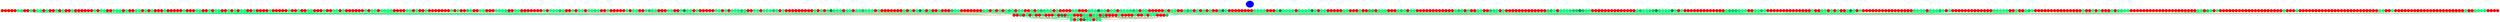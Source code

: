 graph {
	edge [bgcolor="purple:pink" color=yellow nodesep=0]
	graph [nodesep=0 ordering=out ranksep=0]
	I [label=4 color=blue height=0.2 style=filled width=0.2]
	x_0 [label="" color=red height=0.2 style=filled width=0.2]
	x_1 [label="" color=red height=0.2 style=filled width=0.2]
	x_2 [label="" color=red height=0.2 style=filled width=0.2]
	x_3 [label="" color=red height=0.2 style=filled width=0.2]
	x_4 [label="" color=red height=0.2 style=filled width=0.2]
	x_5 [label="" color=springgreen fillcolor=springgreen height=0.2 style=filled width=0.2]
	x_6 [label="" color=springgreen fillcolor=springgreen height=0.2 style=filled width=0.2]
	x_7 [label="" color=red height=0.2 style=filled width=0.2]
	x_8 [label="" color=red height=0.2 style=filled width=0.2]
	x_9 [label="" color=springgreen fillcolor=springgreen height=0.2 style=filled width=0.2]
	x_10 [label="" color=red height=0.2 style=filled width=0.2]
	x_11 [label="" color=springgreen fillcolor=springgreen height=0.2 style=filled width=0.2]
	x_12 [label="" color=springgreen fillcolor=springgreen height=0.2 style=filled width=0.2]
	x_13 [label="" color=red height=0.2 style=filled width=0.2]
	x_14 [label="" color=springgreen fillcolor=springgreen height=0.2 style=filled width=0.2]
	x_15 [label="" color=red height=0.2 style=filled width=0.2]
	x_16 [label="" color=red height=0.2 style=filled width=0.2]
	x_17 [label="" color=springgreen fillcolor=springgreen height=0.2 style=filled width=0.2]
	x_18 [label="" color=red height=0.2 style=filled width=0.2]
	x_19 [label="" color=springgreen fillcolor=springgreen height=0.2 style=filled width=0.2]
	x_20 [label="" color=red height=0.2 style=filled width=0.2]
	x_21 [label="" color=red height=0.2 style=filled width=0.2]
	x_22 [label="" color=springgreen fillcolor=springgreen height=0.2 style=filled width=0.2]
	x_23 [label="" color=red height=0.2 style=filled width=0.2]
	x_24 [label="" color=red height=0.2 style=filled width=0.2]
	x_25 [label="" color=red height=0.2 style=filled width=0.2]
	x_26 [label="" color=red height=0.2 style=filled width=0.2]
	x_27 [label="" color=red height=0.2 style=filled width=0.2]
	x_28 [label="" color=red height=0.2 style=filled width=0.2]
	x_29 [label="" color=springgreen fillcolor=springgreen height=0.2 style=filled width=0.2]
	x_30 [label="" color=red height=0.2 style=filled width=0.2]
	x_31 [label="" color=springgreen fillcolor=springgreen height=0.2 style=filled width=0.2]
	x_32 [label="" color=springgreen fillcolor=springgreen height=0.2 style=filled width=0.2]
	x_33 [label="" color=red height=0.2 style=filled width=0.2]
	x_34 [label="" color=red height=0.2 style=filled width=0.2]
	x_35 [label="" color=springgreen fillcolor=springgreen height=0.2 style=filled width=0.2]
	x_36 [label="" color=springgreen fillcolor=springgreen height=0.2 style=filled width=0.2]
	x_37 [label="" color=springgreen fillcolor=springgreen height=0.2 style=filled width=0.2]
	x_38 [label="" color=red height=0.2 style=filled width=0.2]
	x_39 [label="" color=springgreen fillcolor=springgreen height=0.2 style=filled width=0.2]
	x_40 [label="" color=red height=0.2 style=filled width=0.2]
	x_41 [label="" color=red height=0.2 style=filled width=0.2]
	x_42 [label="" color=springgreen fillcolor=springgreen height=0.2 style=filled width=0.2]
	x_43 [label="" color=springgreen fillcolor=springgreen height=0.2 style=filled width=0.2]
	x_44 [label="" color=red height=0.2 style=filled width=0.2]
	x_45 [label="" color=springgreen fillcolor=springgreen height=0.2 style=filled width=0.2]
	x_46 [label="" color=red height=0.2 style=filled width=0.2]
	x_47 [label="" color=springgreen fillcolor=springgreen height=0.2 style=filled width=0.2]
	x_48 [label="" color=red height=0.2 style=filled width=0.2]
	x_49 [label="" color=red height=0.2 style=filled width=0.2]
	x_50 [label="" color=red height=0.2 style=filled width=0.2]
	x_51 [label="" color=springgreen fillcolor=springgreen height=0.2 style=filled width=0.2]
	x_52 [label="" color=red height=0.2 style=filled width=0.2]
	x_53 [label="" color=red height=0.2 style=filled width=0.2]
	x_54 [label="" color=red height=0.2 style=filled width=0.2]
	x_55 [label="" color=red height=0.2 style=filled width=0.2]
	x_56 [label="" color=red height=0.2 style=filled width=0.2]
	x_57 [label="" color=springgreen fillcolor=springgreen height=0.2 style=filled width=0.2]
	x_58 [label="" color=red height=0.2 style=filled width=0.2]
	x_59 [label="" color=red height=0.2 style=filled width=0.2]
	x_60 [label="" color=red height=0.2 style=filled width=0.2]
	x_61 [label="" color=springgreen fillcolor=springgreen height=0.2 style=filled width=0.2]
	x_62 [label="" color=springgreen fillcolor=springgreen height=0.2 style=filled width=0.2]
	x_63 [label="" color=red height=0.2 style=filled width=0.2]
	x_64 [label="" color=red height=0.2 style=filled width=0.2]
	x_65 [label="" color=springgreen fillcolor=springgreen height=0.2 style=filled width=0.2]
	x_66 [label="" color=red height=0.2 style=filled width=0.2]
	x_67 [label="" color=springgreen fillcolor=springgreen height=0.2 style=filled width=0.2]
	x_68 [label="" color=springgreen fillcolor=springgreen height=0.2 style=filled width=0.2]
	x_69 [label="" color=red height=0.2 style=filled width=0.2]
	x_70 [label="" color=red height=0.2 style=filled width=0.2]
	x_71 [label="" color=springgreen fillcolor=springgreen height=0.2 style=filled width=0.2]
	x_72 [label="" color=red height=0.2 style=filled width=0.2]
	x_73 [label="" color=springgreen fillcolor=springgreen height=0.2 style=filled width=0.2]
	x_74 [label="" color=red height=0.2 style=filled width=0.2]
	x_75 [label="" color=springgreen fillcolor=springgreen height=0.2 style=filled width=0.2]
	x_76 [label="" color=springgreen fillcolor=springgreen height=0.2 style=filled width=0.2]
	x_77 [label="" color=red height=0.2 style=filled width=0.2]
	x_78 [label="" color=red height=0.2 style=filled width=0.2]
	x_79 [label="" color=springgreen fillcolor=springgreen height=0.2 style=filled width=0.2]
	x_80 [label="" color=red height=0.2 style=filled width=0.2]
	x_81 [label="" color=red height=0.2 style=filled width=0.2]
	x_82 [label="" color=red height=0.2 style=filled width=0.2]
	x_83 [label="" color=red height=0.2 style=filled width=0.2]
	x_84 [label="" color=springgreen fillcolor=springgreen height=0.2 style=filled width=0.2]
	x_85 [label="" color=red height=0.2 style=filled width=0.2]
	x_86 [label="" color=red height=0.2 style=filled width=0.2]
	x_87 [label="" color=red height=0.2 style=filled width=0.2]
	x_88 [label="" color=red height=0.2 style=filled width=0.2]
	x_89 [label="" color=red height=0.2 style=filled width=0.2]
	x_90 [label="" color=springgreen fillcolor=springgreen height=0.2 style=filled width=0.2]
	x_91 [label="" color=red height=0.2 style=filled width=0.2]
	x_92 [label="" color=red height=0.2 style=filled width=0.2]
	x_93 [label="" color=springgreen fillcolor=springgreen height=0.2 style=filled width=0.2]
	x_94 [label="" color=red height=0.2 style=filled width=0.2]
	x_95 [label="" color=red height=0.2 style=filled width=0.2]
	x_96 [label="" color=springgreen fillcolor=springgreen height=0.2 style=filled width=0.2]
	x_97 [label="" color=springgreen fillcolor=springgreen height=0.2 style=filled width=0.2]
	x_98 [label="" color=red height=0.2 style=filled width=0.2]
	x_99 [label="" color=red height=0.2 style=filled width=0.2]
	x_100 [label="" color=red height=0.2 style=filled width=0.2]
	x_101 [label="" color=springgreen fillcolor=springgreen height=0.2 style=filled width=0.2]
	x_102 [label="" color=red height=0.2 style=filled width=0.2]
	x_103 [label="" color=red height=0.2 style=filled width=0.2]
	x_104 [label="" color=springgreen fillcolor=springgreen height=0.2 style=filled width=0.2]
	x_105 [label="" color=springgreen fillcolor=springgreen height=0.2 style=filled width=0.2]
	x_106 [label="" color=red height=0.2 style=filled width=0.2]
	x_107 [label="" color=springgreen fillcolor=springgreen height=0.2 style=filled width=0.2]
	x_108 [label="" color=red height=0.2 style=filled width=0.2]
	x_109 [label="" color=red height=0.2 style=filled width=0.2]
	x_110 [label="" color=red height=0.2 style=filled width=0.2]
	x_111 [label="" color=red height=0.2 style=filled width=0.2]
	x_112 [label="" color=red height=0.2 style=filled width=0.2]
	x_113 [label="" color=red height=0.2 style=filled width=0.2]
	x_114 [label="" color=springgreen fillcolor=springgreen height=0.2 style=filled width=0.2]
	x_115 [label="" color=red height=0.2 style=filled width=0.2]
	x_116 [label="" color=springgreen fillcolor=springgreen height=0.2 style=filled width=0.2]
	x_117 [label="" color=springgreen fillcolor=springgreen height=0.2 style=filled width=0.2]
	x_118 [label="" color=red height=0.2 style=filled width=0.2]
	x_119 [label="" color=springgreen fillcolor=springgreen height=0.2 style=filled width=0.2]
	x_120 [label="" color=springgreen fillcolor=springgreen height=0.2 style=filled width=0.2]
	x_121 [label="" color=springgreen fillcolor=springgreen height=0.2 style=filled width=0.2]
	x_122 [label="" color=springgreen fillcolor=springgreen height=0.2 style=filled width=0.2]
	x_123 [label="" color=red height=0.2 style=filled width=0.2]
	x_124 [label="" color=red height=0.2 style=filled width=0.2]
	x_125 [label="" color=red height=0.2 style=filled width=0.2]
	x_126 [label="" color=red height=0.2 style=filled width=0.2]
	x_127 [label="" color=springgreen fillcolor=springgreen height=0.2 style=filled width=0.2]
	x_128 [label="" color=springgreen fillcolor=springgreen height=0.2 style=filled width=0.2]
	x_129 [label="" color=red height=0.2 style=filled width=0.2]
	x_130 [label="" color=springgreen fillcolor=springgreen height=0.2 style=filled width=0.2]
	x_131 [label="" color=red height=0.2 style=filled width=0.2]
	x_132 [label="" color=red height=0.2 style=filled width=0.2]
	x_133 [label="" color=springgreen fillcolor=springgreen height=0.2 style=filled width=0.2]
	x_134 [label="" color=red height=0.2 style=filled width=0.2]
	x_135 [label="" color=red height=0.2 style=filled width=0.2]
	x_136 [label="" color=red height=0.2 style=filled width=0.2]
	x_137 [label="" color=red height=0.2 style=filled width=0.2]
	x_138 [label="" color=red height=0.2 style=filled width=0.2]
	x_139 [label="" color=red height=0.2 style=filled width=0.2]
	x_140 [label="" color=red height=0.2 style=filled width=0.2]
	x_141 [label="" color=springgreen fillcolor=springgreen height=0.2 style=filled width=0.2]
	x_142 [label="" color=red height=0.2 style=filled width=0.2]
	x_143 [label="" color=springgreen fillcolor=springgreen height=0.2 style=filled width=0.2]
	x_144 [label="" color=red height=0.2 style=filled width=0.2]
	x_145 [label="" color=red height=0.2 style=filled width=0.2]
	x_146 [label="" color=springgreen3 fillcolor=springgreen3 height=0.2 style=filled width=0.2]
	x_147 [label="" color=springgreen2 fillcolor=springgreen2 height=0.2 style=filled width=0.2]
	x_148 [label="" color=red height=0.2 style=filled width=0.2]
	x_149 [label="" color=red height=0.2 style=filled width=0.2]
	x_150 [label="" color=springgreen fillcolor=springgreen height=0.2 style=filled width=0.2]
	x_151 [label="" color=springgreen fillcolor=springgreen height=0.2 style=filled width=0.2]
	x_152 [label="" color=red height=0.2 style=filled width=0.2]
	x_153 [label="" color=red height=0.2 style=filled width=0.2]
	x_154 [label="" color=red height=0.2 style=filled width=0.2]
	x_155 [label="" color=springgreen fillcolor=springgreen height=0.2 style=filled width=0.2]
	x_156 [label="" color=springgreen fillcolor=springgreen height=0.2 style=filled width=0.2]
	x_157 [label="" color=springgreen fillcolor=springgreen height=0.2 style=filled width=0.2]
	x_158 [label="" color=springgreen1 fillcolor=springgreen1 height=0.2 style=filled width=0.2]
	x_159 [label="" color=red height=0.2 style=filled width=0.2]
	x_160 [label="" color=red height=0.2 style=filled width=0.2]
	x_161 [label="" color=springgreen fillcolor=springgreen height=0.2 style=filled width=0.2]
	x_162 [label="" color=springgreen fillcolor=springgreen height=0.2 style=filled width=0.2]
	x_163 [label="" color=red height=0.2 style=filled width=0.2]
	x_164 [label="" color=red height=0.2 style=filled width=0.2]
	x_165 [label="" color=red height=0.2 style=filled width=0.2]
	x_166 [label="" color=red height=0.2 style=filled width=0.2]
	x_167 [label="" color=red height=0.2 style=filled width=0.2]
	x_168 [label="" color=red height=0.2 style=filled width=0.2]
	x_169 [label="" color=red height=0.2 style=filled width=0.2]
	x_170 [label="" color=springgreen fillcolor=springgreen height=0.2 style=filled width=0.2]
	x_171 [label="" color=red height=0.2 style=filled width=0.2]
	x_172 [label="" color=springgreen fillcolor=springgreen height=0.2 style=filled width=0.2]
	x_173 [label="" color=springgreen fillcolor=springgreen height=0.2 style=filled width=0.2]
	x_174 [label="" color=springgreen fillcolor=springgreen height=0.2 style=filled width=0.2]
	x_175 [label="" color=springgreen3 fillcolor=springgreen3 height=0.2 style=filled width=0.2]
	x_176 [label="" color=springgreen fillcolor=springgreen height=0.2 style=filled width=0.2]
	x_177 [label="" color=red height=0.2 style=filled width=0.2]
	x_178 [label="" color=red height=0.2 style=filled width=0.2]
	x_179 [label="" color=springgreen fillcolor=springgreen height=0.2 style=filled width=0.2]
	x_180 [label="" color=red height=0.2 style=filled width=0.2]
	x_181 [label="" color=springgreen fillcolor=springgreen height=0.2 style=filled width=0.2]
	x_182 [label="" color=springgreen fillcolor=springgreen height=0.2 style=filled width=0.2]
	x_183 [label="" color=red height=0.2 style=filled width=0.2]
	x_184 [label="" color=springgreen fillcolor=springgreen height=0.2 style=filled width=0.2]
	x_185 [label="" color=springgreen fillcolor=springgreen height=0.2 style=filled width=0.2]
	x_186 [label="" color=springgreen2 fillcolor=springgreen2 height=0.2 style=filled width=0.2]
	x_187 [label="" color=springgreen fillcolor=springgreen height=0.2 style=filled width=0.2]
	x_188 [label="" color=red height=0.2 style=filled width=0.2]
	x_189 [label="" color=red height=0.2 style=filled width=0.2]
	x_190 [label="" color=springgreen fillcolor=springgreen height=0.2 style=filled width=0.2]
	x_191 [label="" color=red height=0.2 style=filled width=0.2]
	x_192 [label="" color=red height=0.2 style=filled width=0.2]
	x_193 [label="" color=red height=0.2 style=filled width=0.2]
	x_194 [label="" color=red height=0.2 style=filled width=0.2]
	x_195 [label="" color=red height=0.2 style=filled width=0.2]
	x_196 [label="" color=springgreen fillcolor=springgreen height=0.2 style=filled width=0.2]
	x_197 [label="" color=red height=0.2 style=filled width=0.2]
	x_198 [label="" color=springgreen fillcolor=springgreen height=0.2 style=filled width=0.2]
	x_199 [label="" color=springgreen fillcolor=springgreen height=0.2 style=filled width=0.2]
	x_200 [label="" color=red height=0.2 style=filled width=0.2]
	x_201 [label="" color=red height=0.2 style=filled width=0.2]
	x_202 [label="" color=springgreen fillcolor=springgreen height=0.2 style=filled width=0.2]
	x_203 [label="" color=springgreen3 fillcolor=springgreen3 height=0.2 style=filled width=0.2]
	x_204 [label="" color=springgreen2 fillcolor=springgreen2 height=0.2 style=filled width=0.2]
	x_205 [label="" color=springgreen fillcolor=springgreen height=0.2 style=filled width=0.2]
	x_206 [label="" color=red height=0.2 style=filled width=0.2]
	x_207 [label="" color=red height=0.2 style=filled width=0.2]
	x_208 [label="" color=red height=0.2 style=filled width=0.2]
	x_209 [label="" color=springgreen fillcolor=springgreen height=0.2 style=filled width=0.2]
	x_210 [label="" color=springgreen fillcolor=springgreen height=0.2 style=filled width=0.2]
	x_211 [label="" color=red height=0.2 style=filled width=0.2]
	x_212 [label="" color=red height=0.2 style=filled width=0.2]
	x_213 [label="" color=springgreen fillcolor=springgreen height=0.2 style=filled width=0.2]
	x_214 [label="" color=springgreen4 fillcolor=springgreen4 height=0.2 style=filled width=0.2]
	x_215 [label="" color=springgreen fillcolor=springgreen height=0.2 style=filled width=0.2]
	x_216 [label="" color=springgreen fillcolor=springgreen height=0.2 style=filled width=0.2]
	x_217 [label="" color=red height=0.2 style=filled width=0.2]
	x_218 [label="" color=springgreen fillcolor=springgreen height=0.2 style=filled width=0.2]
	x_219 [label="" color=red height=0.2 style=filled width=0.2]
	x_220 [label="" color=red height=0.2 style=filled width=0.2]
	x_221 [label="" color=red height=0.2 style=filled width=0.2]
	x_222 [label="" color=red height=0.2 style=filled width=0.2]
	x_223 [label="" color=red height=0.2 style=filled width=0.2]
	x_224 [label="" color=springgreen fillcolor=springgreen height=0.2 style=filled width=0.2]
	x_225 [label="" color=springgreen fillcolor=springgreen height=0.2 style=filled width=0.2]
	x_226 [label="" color=red height=0.2 style=filled width=0.2]
	x_227 [label="" color=springgreen fillcolor=springgreen height=0.2 style=filled width=0.2]
	x_228 [label="" color=red height=0.2 style=filled width=0.2]
	x_229 [label="" color=springgreen fillcolor=springgreen height=0.2 style=filled width=0.2]
	x_230 [label="" color=springgreen fillcolor=springgreen height=0.2 style=filled width=0.2]
	x_231 [label="" color=springgreen2 fillcolor=springgreen2 height=0.2 style=filled width=0.2]
	x_232 [label="" color=springgreen3 fillcolor=springgreen3 height=0.2 style=filled width=0.2]
	x_233 [label="" color=springgreen fillcolor=springgreen height=0.2 style=filled width=0.2]
	x_234 [label="" color=red height=0.2 style=filled width=0.2]
	x_235 [label="" color=red height=0.2 style=filled width=0.2]
	x_236 [label="" color=springgreen fillcolor=springgreen height=0.2 style=filled width=0.2]
	x_237 [label="" color=springgreen fillcolor=springgreen height=0.2 style=filled width=0.2]
	x_238 [label="" color=red height=0.2 style=filled width=0.2]
	x_239 [label="" color=springgreen fillcolor=springgreen height=0.2 style=filled width=0.2]
	x_240 [label="" color=springgreen fillcolor=springgreen height=0.2 style=filled width=0.2]
	x_241 [label="" color=springgreen fillcolor=springgreen height=0.2 style=filled width=0.2]
	x_242 [label="" color=springgreen3 fillcolor=springgreen3 height=0.2 style=filled width=0.2]
	x_243 [label="" color=springgreen1 fillcolor=springgreen1 height=0.2 style=filled width=0.2]
	x_244 [label="" color=red height=0.2 style=filled width=0.2]
	x_245 [label="" color=springgreen fillcolor=springgreen height=0.2 style=filled width=0.2]
	x_246 [label="" color=red height=0.2 style=filled width=0.2]
	x_247 [label="" color=red height=0.2 style=filled width=0.2]
	x_248 [label="" color=red height=0.2 style=filled width=0.2]
	x_249 [label="" color=red height=0.2 style=filled width=0.2]
	x_250 [label="" color=red height=0.2 style=filled width=0.2]
	x_251 [label="" color=red height=0.2 style=filled width=0.2]
	x_252 [label="" color=red height=0.2 style=filled width=0.2]
	x_253 [label="" color=red height=0.2 style=filled width=0.2]
	x_254 [label="" color=red height=0.2 style=filled width=0.2]
	x_255 [label="" color=springgreen fillcolor=springgreen height=0.2 style=filled width=0.2]
	x_256 [label="" color=red height=0.2 style=filled width=0.2]
	x_257 [label="" color=springgreen fillcolor=springgreen height=0.2 style=filled width=0.2]
	x_258 [label="" color=red height=0.2 style=filled width=0.2]
	x_259 [label="" color=springgreen1 fillcolor=springgreen1 height=0.2 style=filled width=0.2]
	x_260 [label="" color=springgreen4 fillcolor=springgreen4 height=0.2 style=filled width=0.2]
	x_261 [label="" color=springgreen fillcolor=springgreen height=0.2 style=filled width=0.2]
	x_262 [label="" color=springgreen fillcolor=springgreen height=0.2 style=filled width=0.2]
	x_263 [label="" color=springgreen fillcolor=springgreen height=0.2 style=filled width=0.2]
	x_264 [label="" color=red height=0.2 style=filled width=0.2]
	x_265 [label="" color=springgreen fillcolor=springgreen height=0.2 style=filled width=0.2]
	x_266 [label="" color=springgreen fillcolor=springgreen height=0.2 style=filled width=0.2]
	x_267 [label="" color=red height=0.2 style=filled width=0.2]
	x_268 [label="" color=springgreen fillcolor=springgreen height=0.2 style=filled width=0.2]
	x_269 [label="" color=springgreen fillcolor=springgreen height=0.2 style=filled width=0.2]
	x_270 [label="" color=springgreen3 fillcolor=springgreen3 height=0.2 style=filled width=0.2]
	x_271 [label="" color=springgreen fillcolor=springgreen height=0.2 style=filled width=0.2]
	x_272 [label="" color=springgreen fillcolor=springgreen height=0.2 style=filled width=0.2]
	x_273 [label="" color=springgreen fillcolor=springgreen height=0.2 style=filled width=0.2]
	x_274 [label="" color=red height=0.2 style=filled width=0.2]
	x_275 [label="" color=springgreen fillcolor=springgreen height=0.2 style=filled width=0.2]
	x_276 [label="" color=red height=0.2 style=filled width=0.2]
	x_277 [label="" color=red height=0.2 style=filled width=0.2]
	x_278 [label="" color=red height=0.2 style=filled width=0.2]
	x_279 [label="" color=red height=0.2 style=filled width=0.2]
	x_280 [label="" color=red height=0.2 style=filled width=0.2]
	x_281 [label="" color=red height=0.2 style=filled width=0.2]
	x_282 [label="" color=red height=0.2 style=filled width=0.2]
	x_283 [label="" color=springgreen fillcolor=springgreen height=0.2 style=filled width=0.2]
	x_284 [label="" color=red height=0.2 style=filled width=0.2]
	x_285 [label="" color=springgreen fillcolor=springgreen height=0.2 style=filled width=0.2]
	x_286 [label="" color=red height=0.2 style=filled width=0.2]
	x_287 [label="" color=springgreen1 fillcolor=springgreen1 height=0.2 style=filled width=0.2]
	x_288 [label="" color=springgreen4 fillcolor=springgreen4 height=0.2 style=filled width=0.2]
	x_289 [label="" color=springgreen fillcolor=springgreen height=0.2 style=filled width=0.2]
	x_290 [label="" color=red height=0.2 style=filled width=0.2]
	x_291 [label="" color=springgreen fillcolor=springgreen height=0.2 style=filled width=0.2]
	x_292 [label="" color=red height=0.2 style=filled width=0.2]
	x_293 [label="" color=red height=0.2 style=filled width=0.2]
	x_294 [label="" color=springgreen fillcolor=springgreen height=0.2 style=filled width=0.2]
	x_295 [label="" color=red height=0.2 style=filled width=0.2]
	x_296 [label="" color=red height=0.2 style=filled width=0.2]
	x_297 [label="" color=red height=0.2 style=filled width=0.2]
	x_298 [label="" color=springgreen3 fillcolor=springgreen3 height=0.2 style=filled width=0.2]
	x_299 [label="" color=springgreen fillcolor=springgreen height=0.2 style=filled width=0.2]
	x_300 [label="" color=springgreen fillcolor=springgreen height=0.2 style=filled width=0.2]
	x_301 [label="" color=red height=0.2 style=filled width=0.2]
	x_302 [label="" color=red height=0.2 style=filled width=0.2]
	x_303 [label="" color=red height=0.2 style=filled width=0.2]
	x_304 [label="" color=red height=0.2 style=filled width=0.2]
	x_305 [label="" color=red height=0.2 style=filled width=0.2]
	x_306 [label="" color=red height=0.2 style=filled width=0.2]
	x_307 [label="" color=red height=0.2 style=filled width=0.2]
	x_308 [label="" color=springgreen fillcolor=springgreen height=0.2 style=filled width=0.2]
	x_309 [label="" color=springgreen fillcolor=springgreen height=0.2 style=filled width=0.2]
	x_310 [label="" color=red height=0.2 style=filled width=0.2]
	x_311 [label="" color=springgreen fillcolor=springgreen height=0.2 style=filled width=0.2]
	x_312 [label="" color=red height=0.2 style=filled width=0.2]
	x_313 [label="" color=springgreen fillcolor=springgreen height=0.2 style=filled width=0.2]
	x_314 [label="" color=red height=0.2 style=filled width=0.2]
	x_315 [label="" color=springgreen1 fillcolor=springgreen1 height=0.2 style=filled width=0.2]
	x_316 [label="" color=springgreen3 fillcolor=springgreen3 height=0.2 style=filled width=0.2]
	x_317 [label="" color=springgreen fillcolor=springgreen height=0.2 style=filled width=0.2]
	x_318 [label="" color=red height=0.2 style=filled width=0.2]
	x_319 [label="" color=springgreen fillcolor=springgreen height=0.2 style=filled width=0.2]
	x_320 [label="" color=springgreen fillcolor=springgreen height=0.2 style=filled width=0.2]
	x_321 [label="" color=red height=0.2 style=filled width=0.2]
	x_322 [label="" color=red height=0.2 style=filled width=0.2]
	x_323 [label="" color=springgreen fillcolor=springgreen height=0.2 style=filled width=0.2]
	x_324 [label="" color=red height=0.2 style=filled width=0.2]
	x_325 [label="" color=springgreen fillcolor=springgreen height=0.2 style=filled width=0.2]
	x_326 [label="" color=springgreen3 fillcolor=springgreen3 height=0.2 style=filled width=0.2]
	x_327 [label="" color=springgreen2 fillcolor=springgreen2 height=0.2 style=filled width=0.2]
	x_328 [label="" color=springgreen fillcolor=springgreen height=0.2 style=filled width=0.2]
	x_329 [label="" color=springgreen fillcolor=springgreen height=0.2 style=filled width=0.2]
	x_330 [label="" color=red height=0.2 style=filled width=0.2]
	x_331 [label="" color=springgreen fillcolor=springgreen height=0.2 style=filled width=0.2]
	x_332 [label="" color=red height=0.2 style=filled width=0.2]
	x_333 [label="" color=red height=0.2 style=filled width=0.2]
	x_334 [label="" color=red height=0.2 style=filled width=0.2]
	x_335 [label="" color=red height=0.2 style=filled width=0.2]
	x_336 [label="" color=springgreen fillcolor=springgreen height=0.2 style=filled width=0.2]
	x_337 [label="" color=springgreen fillcolor=springgreen height=0.2 style=filled width=0.2]
	x_338 [label="" color=red height=0.2 style=filled width=0.2]
	x_339 [label="" color=red height=0.2 style=filled width=0.2]
	x_340 [label="" color=red height=0.2 style=filled width=0.2]
	x_341 [label="" color=springgreen fillcolor=springgreen height=0.2 style=filled width=0.2]
	x_342 [label="" color=springgreen fillcolor=springgreen height=0.2 style=filled width=0.2]
	x_343 [label="" color=springgreen fillcolor=springgreen height=0.2 style=filled width=0.2]
	x_344 [label="" color=springgreen4 fillcolor=springgreen4 height=0.2 style=filled width=0.2]
	x_345 [label="" color=springgreen fillcolor=springgreen height=0.2 style=filled width=0.2]
	x_346 [label="" color=springgreen fillcolor=springgreen height=0.2 style=filled width=0.2]
	x_347 [label="" color=red height=0.2 style=filled width=0.2]
	x_348 [label="" color=springgreen fillcolor=springgreen height=0.2 style=filled width=0.2]
	x_349 [label="" color=springgreen fillcolor=springgreen height=0.2 style=filled width=0.2]
	x_350 [label="" color=red height=0.2 style=filled width=0.2]
	x_351 [label="" color=springgreen fillcolor=springgreen height=0.2 style=filled width=0.2]
	x_352 [label="" color=springgreen fillcolor=springgreen height=0.2 style=filled width=0.2]
	x_353 [label="" color=springgreen fillcolor=springgreen height=0.2 style=filled width=0.2]
	x_354 [label="" color=springgreen2 fillcolor=springgreen2 height=0.2 style=filled width=0.2]
	x_355 [label="" color=springgreen3 fillcolor=springgreen3 height=0.2 style=filled width=0.2]
	x_356 [label="" color=springgreen fillcolor=springgreen height=0.2 style=filled width=0.2]
	x_357 [label="" color=red height=0.2 style=filled width=0.2]
	x_358 [label="" color=springgreen fillcolor=springgreen height=0.2 style=filled width=0.2]
	x_359 [label="" color=springgreen fillcolor=springgreen height=0.2 style=filled width=0.2]
	x_360 [label="" color=red height=0.2 style=filled width=0.2]
	x_361 [label="" color=red height=0.2 style=filled width=0.2]
	x_362 [label="" color=red height=0.2 style=filled width=0.2]
	x_363 [label="" color=red height=0.2 style=filled width=0.2]
	x_364 [label="" color=red height=0.2 style=filled width=0.2]
	x_365 [label="" color=springgreen fillcolor=springgreen height=0.2 style=filled width=0.2]
	x_366 [label="" color=red height=0.2 style=filled width=0.2]
	x_367 [label="" color=springgreen fillcolor=springgreen height=0.2 style=filled width=0.2]
	x_368 [label="" color=springgreen fillcolor=springgreen height=0.2 style=filled width=0.2]
	x_369 [label="" color=red height=0.2 style=filled width=0.2]
	x_370 [label="" color=red height=0.2 style=filled width=0.2]
	x_371 [label="" color=springgreen fillcolor=springgreen height=0.2 style=filled width=0.2]
	x_372 [label="" color=springgreen3 fillcolor=springgreen3 height=0.2 style=filled width=0.2]
	x_373 [label="" color=springgreen2 fillcolor=springgreen2 height=0.2 style=filled width=0.2]
	x_374 [label="" color=red height=0.2 style=filled width=0.2]
	x_375 [label="" color=springgreen fillcolor=springgreen height=0.2 style=filled width=0.2]
	x_376 [label="" color=red height=0.2 style=filled width=0.2]
	x_377 [label="" color=springgreen fillcolor=springgreen height=0.2 style=filled width=0.2]
	x_378 [label="" color=red height=0.2 style=filled width=0.2]
	x_379 [label="" color=springgreen fillcolor=springgreen height=0.2 style=filled width=0.2]
	x_380 [label="" color=red height=0.2 style=filled width=0.2]
	x_381 [label="" color=red height=0.2 style=filled width=0.2]
	x_382 [label="" color=springgreen2 fillcolor=springgreen2 height=0.2 style=filled width=0.2]
	x_383 [label="" color=springgreen4 fillcolor=springgreen4 height=0.2 style=filled width=0.2]
	x_384 [label="" color=springgreen fillcolor=springgreen height=0.2 style=filled width=0.2]
	x_385 [label="" color=red height=0.2 style=filled width=0.2]
	x_386 [label="" color=red height=0.2 style=filled width=0.2]
	x_387 [label="" color=red height=0.2 style=filled width=0.2]
	x_388 [label="" color=red height=0.2 style=filled width=0.2]
	x_389 [label="" color=red height=0.2 style=filled width=0.2]
	x_390 [label="" color=red height=0.2 style=filled width=0.2]
	x_391 [label="" color=red height=0.2 style=filled width=0.2]
	x_392 [label="" color=red height=0.2 style=filled width=0.2]
	x_393 [label="" color=springgreen fillcolor=springgreen height=0.2 style=filled width=0.2]
	x_394 [label="" color=springgreen fillcolor=springgreen height=0.2 style=filled width=0.2]
	x_395 [label="" color=springgreen fillcolor=springgreen height=0.2 style=filled width=0.2]
	x_396 [label="" color=springgreen fillcolor=springgreen height=0.2 style=filled width=0.2]
	x_397 [label="" color=red height=0.2 style=filled width=0.2]
	x_398 [label="" color=red height=0.2 style=filled width=0.2]
	x_399 [label="" color=red height=0.2 style=filled width=0.2]
	x_400 [label="" color=springgreen1 fillcolor=springgreen1 height=0.2 style=filled width=0.2]
	x_401 [label="" color=springgreen4 fillcolor=springgreen4 height=0.2 style=filled width=0.2]
	x_402 [label="" color=springgreen fillcolor=springgreen height=0.2 style=filled width=0.2]
	x_403 [label="" color=springgreen fillcolor=springgreen height=0.2 style=filled width=0.2]
	x_404 [label="" color=springgreen fillcolor=springgreen height=0.2 style=filled width=0.2]
	x_405 [label="" color=springgreen fillcolor=springgreen height=0.2 style=filled width=0.2]
	x_406 [label="" color=red height=0.2 style=filled width=0.2]
	x_407 [label="" color=springgreen fillcolor=springgreen height=0.2 style=filled width=0.2]
	x_408 [label="" color=springgreen fillcolor=springgreen height=0.2 style=filled width=0.2]
	x_409 [label="" color=springgreen fillcolor=springgreen height=0.2 style=filled width=0.2]
	x_410 [label="" color=springgreen1 fillcolor=springgreen1 height=0.2 style=filled width=0.2]
	x_411 [label="" color=springgreen4 fillcolor=springgreen4 height=0.2 style=filled width=0.2]
	x_412 [label="" color=springgreen fillcolor=springgreen height=0.2 style=filled width=0.2]
	x_413 [label="" color=red height=0.2 style=filled width=0.2]
	x_414 [label="" color=springgreen fillcolor=springgreen height=0.2 style=filled width=0.2]
	x_415 [label="" color=springgreen fillcolor=springgreen height=0.2 style=filled width=0.2]
	x_416 [label="" color=red height=0.2 style=filled width=0.2]
	x_417 [label="" color=red height=0.2 style=filled width=0.2]
	x_418 [label="" color=red height=0.2 style=filled width=0.2]
	x_419 [label="" color=red height=0.2 style=filled width=0.2]
	x_420 [label="" color=red height=0.2 style=filled width=0.2]
	x_421 [label="" color=springgreen fillcolor=springgreen height=0.2 style=filled width=0.2]
	x_422 [label="" color=springgreen fillcolor=springgreen height=0.2 style=filled width=0.2]
	x_423 [label="" color=red height=0.2 style=filled width=0.2]
	x_424 [label="" color=red height=0.2 style=filled width=0.2]
	x_425 [label="" color=red height=0.2 style=filled width=0.2]
	x_426 [label="" color=springgreen fillcolor=springgreen height=0.2 style=filled width=0.2]
	x_427 [label="" color=red height=0.2 style=filled width=0.2]
	x_428 [label="" color=red height=0.2 style=filled width=0.2]
	x_429 [label="" color=springgreen3 fillcolor=springgreen3 height=0.2 style=filled width=0.2]
	x_430 [label="" color=springgreen3 fillcolor=springgreen3 height=0.2 style=filled width=0.2]
	x_431 [label="" color=red height=0.2 style=filled width=0.2]
	x_432 [label="" color=springgreen fillcolor=springgreen height=0.2 style=filled width=0.2]
	x_433 [label="" color=springgreen fillcolor=springgreen height=0.2 style=filled width=0.2]
	x_434 [label="" color=springgreen fillcolor=springgreen height=0.2 style=filled width=0.2]
	x_435 [label="" color=red height=0.2 style=filled width=0.2]
	x_436 [label="" color=red height=0.2 style=filled width=0.2]
	x_437 [label="" color=red height=0.2 style=filled width=0.2]
	x_438 [label="" color=springgreen fillcolor=springgreen height=0.2 style=filled width=0.2]
	x_439 [label="" color=springgreen3 fillcolor=springgreen3 height=0.2 style=filled width=0.2]
	x_440 [label="" color=springgreen1 fillcolor=springgreen1 height=0.2 style=filled width=0.2]
	x_441 [label="" color=red height=0.2 style=filled width=0.2]
	x_442 [label="" color=springgreen fillcolor=springgreen height=0.2 style=filled width=0.2]
	x_443 [label="" color=springgreen fillcolor=springgreen height=0.2 style=filled width=0.2]
	x_444 [label="" color=red height=0.2 style=filled width=0.2]
	x_445 [label="" color=red height=0.2 style=filled width=0.2]
	x_446 [label="" color=red height=0.2 style=filled width=0.2]
	x_447 [label="" color=red height=0.2 style=filled width=0.2]
	x_448 [label="" color=red height=0.2 style=filled width=0.2]
	x_449 [label="" color=red height=0.2 style=filled width=0.2]
	x_450 [label="" color=red height=0.2 style=filled width=0.2]
	x_451 [label="" color=red height=0.2 style=filled width=0.2]
	x_452 [label="" color=red height=0.2 style=filled width=0.2]
	x_453 [label="" color=red height=0.2 style=filled width=0.2]
	x_454 [label="" color=red height=0.2 style=filled width=0.2]
	x_455 [label="" color=red height=0.2 style=filled width=0.2]
	x_456 [label="" color=springgreen fillcolor=springgreen height=0.2 style=filled width=0.2]
	x_457 [label="" color=springgreen3 fillcolor=springgreen3 height=0.2 style=filled width=0.2]
	x_458 [label="" color=springgreen2 fillcolor=springgreen2 height=0.2 style=filled width=0.2]
	x_459 [label="" color=red height=0.2 style=filled width=0.2]
	x_460 [label="" color=springgreen fillcolor=springgreen height=0.2 style=filled width=0.2]
	x_461 [label="" color=red height=0.2 style=filled width=0.2]
	x_462 [label="" color=red height=0.2 style=filled width=0.2]
	x_463 [label="" color=springgreen fillcolor=springgreen height=0.2 style=filled width=0.2]
	x_464 [label="" color=springgreen fillcolor=springgreen height=0.2 style=filled width=0.2]
	x_465 [label="" color=red height=0.2 style=filled width=0.2]
	x_466 [label="" color=red height=0.2 style=filled width=0.2]
	x_467 [label="" color=springgreen3 fillcolor=springgreen3 height=0.2 style=filled width=0.2]
	x_468 [label="" color=springgreen2 fillcolor=springgreen2 height=0.2 style=filled width=0.2]
	x_469 [label="" color=springgreen fillcolor=springgreen height=0.2 style=filled width=0.2]
	x_470 [label="" color=red height=0.2 style=filled width=0.2]
	x_471 [label="" color=springgreen fillcolor=springgreen height=0.2 style=filled width=0.2]
	x_472 [label="" color=red height=0.2 style=filled width=0.2]
	x_473 [label="" color=red height=0.2 style=filled width=0.2]
	x_474 [label="" color=red height=0.2 style=filled width=0.2]
	x_475 [label="" color=red height=0.2 style=filled width=0.2]
	x_476 [label="" color=red height=0.2 style=filled width=0.2]
	x_477 [label="" color=red height=0.2 style=filled width=0.2]
	x_478 [label="" color=red height=0.2 style=filled width=0.2]
	x_479 [label="" color=red height=0.2 style=filled width=0.2]
	x_480 [label="" color=red height=0.2 style=filled width=0.2]
	x_481 [label="" color=red height=0.2 style=filled width=0.2]
	x_482 [label="" color=red height=0.2 style=filled width=0.2]
	x_483 [label="" color=red height=0.2 style=filled width=0.2]
	x_484 [label="" color=red height=0.2 style=filled width=0.2]
	x_485 [label="" color=springgreen2 fillcolor=springgreen2 height=0.2 style=filled width=0.2]
	x_486 [label="" color=springgreen3 fillcolor=springgreen3 height=0.2 style=filled width=0.2]
	x_487 [label="" color=springgreen fillcolor=springgreen height=0.2 style=filled width=0.2]
	x_488 [label="" color=red height=0.2 style=filled width=0.2]
	x_489 [label="" color=springgreen fillcolor=springgreen height=0.2 style=filled width=0.2]
	x_490 [label="" color=springgreen fillcolor=springgreen height=0.2 style=filled width=0.2]
	x_491 [label="" color=springgreen fillcolor=springgreen height=0.2 style=filled width=0.2]
	x_492 [label="" color=springgreen2 fillcolor=springgreen2 height=0.2 style=filled width=0.2]
	x_493 [label="" color=springgreen3 fillcolor=springgreen3 height=0.2 style=filled width=0.2]
	x_494 [label="" color=springgreen3 fillcolor=springgreen3 height=0.2 style=filled width=0.2]
	x_495 [label="" color=springgreen4 fillcolor=springgreen4 height=0.2 style=filled width=0.2]
	x_496 [label="" color=springgreen3 fillcolor=springgreen3 height=0.2 style=filled width=0.2]
	x_497 [label="" color=springgreen1 fillcolor=springgreen1 height=0.2 style=filled width=0.2]
	x_498 [label="" color=springgreen fillcolor=springgreen height=0.2 style=filled width=0.2]
	x_499 [label="" color=red height=0.2 style=filled width=0.2]
	x_500 [label="" color=red height=0.2 style=filled width=0.2]
	x_501 [label="" color=red height=0.2 style=filled width=0.2]
	x_502 [label="" color=red height=0.2 style=filled width=0.2]
	x_503 [label="" color=red height=0.2 style=filled width=0.2]
	x_504 [label="" color=red height=0.2 style=filled width=0.2]
	x_505 [label="" color=red height=0.2 style=filled width=0.2]
	x_506 [label="" color=red height=0.2 style=filled width=0.2]
	x_507 [label="" color=red height=0.2 style=filled width=0.2]
	x_508 [label="" color=red height=0.2 style=filled width=0.2]
	x_509 [label="" color=red height=0.2 style=filled width=0.2]
	x_510 [label="" color=red height=0.2 style=filled width=0.2]
	x_511 [label="" color=red height=0.2 style=filled width=0.2]
	x_512 [label="" color=red height=0.2 style=filled width=0.2]
	x_513 [label="" color=springgreen1 fillcolor=springgreen1 height=0.2 style=filled width=0.2]
	x_514 [label="" color=springgreen3 fillcolor=springgreen3 height=0.2 style=filled width=0.2]
	x_515 [label="" color=springgreen1 fillcolor=springgreen1 height=0.2 style=filled width=0.2]
	x_516 [label="" color=springgreen1 fillcolor=springgreen1 height=0.2 style=filled width=0.2]
	x_517 [label="" color=springgreen2 fillcolor=springgreen2 height=0.2 style=filled width=0.2]
	x_518 [label="" color=springgreen3 fillcolor=springgreen3 height=0.2 style=filled width=0.2]
	x_519 [label="" color=springgreen4 fillcolor=springgreen4 height=0.2 style=filled width=0.2]
	x_520 [label="" color=springgreen2 fillcolor=springgreen2 height=0.2 style=filled width=0.2]
	x_521 [label="" color=springgreen1 fillcolor=springgreen1 height=0.2 style=filled width=0.2]
	x_522 [label="" color=springgreen fillcolor=springgreen height=0.2 style=filled width=0.2]
	x_523 [label="" color=springgreen1 fillcolor=springgreen1 height=0.2 style=filled width=0.2]
	x_524 [label="" color=springgreen4 fillcolor=springgreen4 height=0.2 style=filled width=0.2]
	x_525 [label="" color=springgreen1 fillcolor=springgreen1 height=0.2 style=filled width=0.2]
	x_526 [label="" color=red height=0.2 style=filled width=0.2]
	x_527 [label="" color=springgreen fillcolor=springgreen height=0.2 style=filled width=0.2]
	x_528 [label="" color=red height=0.2 style=filled width=0.2]
	x_529 [label="" color=red height=0.2 style=filled width=0.2]
	x_530 [label="" color=red height=0.2 style=filled width=0.2]
	x_531 [label="" color=red height=0.2 style=filled width=0.2]
	x_532 [label="" color=red height=0.2 style=filled width=0.2]
	x_533 [label="" color=red height=0.2 style=filled width=0.2]
	x_534 [label="" color=red height=0.2 style=filled width=0.2]
	x_535 [label="" color=red height=0.2 style=filled width=0.2]
	x_536 [label="" color=red height=0.2 style=filled width=0.2]
	x_537 [label="" color=red height=0.2 style=filled width=0.2]
	x_538 [label="" color=red height=0.2 style=filled width=0.2]
	x_539 [label="" color=red height=0.2 style=filled width=0.2]
	x_540 [label="" color=red height=0.2 style=filled width=0.2]
	x_541 [label="" color=springgreen fillcolor=springgreen height=0.2 style=filled width=0.2]
	x_542 [label="" color=springgreen3 fillcolor=springgreen3 height=0.2 style=filled width=0.2]
	x_543 [label="" color=springgreen3 fillcolor=springgreen3 height=0.2 style=filled width=0.2]
	x_544 [label="" color=springgreen3 fillcolor=springgreen3 height=0.2 style=filled width=0.2]
	x_545 [label="" color=springgreen2 fillcolor=springgreen2 height=0.2 style=filled width=0.2]
	x_546 [label="" color=springgreen1 fillcolor=springgreen1 height=0.2 style=filled width=0.2]
	x_547 [label="" color=springgreen fillcolor=springgreen height=0.2 style=filled width=0.2]
	x_548 [label="" color=red height=0.2 style=filled width=0.2]
	x_549 [label="" color=red height=0.2 style=filled width=0.2]
	x_550 [label="" color=springgreen fillcolor=springgreen height=0.2 style=filled width=0.2]
	x_551 [label="" color=springgreen fillcolor=springgreen height=0.2 style=filled width=0.2]
	x_552 [label="" color=springgreen3 fillcolor=springgreen3 height=0.2 style=filled width=0.2]
	x_553 [label="" color=springgreen1 fillcolor=springgreen1 height=0.2 style=filled width=0.2]
	x_554 [label="" color=red height=0.2 style=filled width=0.2]
	x_555 [label="" color=red height=0.2 style=filled width=0.2]
	x_556 [label="" color=red height=0.2 style=filled width=0.2]
	x_557 [label="" color=red height=0.2 style=filled width=0.2]
	x_558 [label="" color=red height=0.2 style=filled width=0.2]
	x_559 [label="" color=red height=0.2 style=filled width=0.2]
	x_560 [label="" color=red height=0.2 style=filled width=0.2]
	x_561 [label="" color=red height=0.2 style=filled width=0.2]
	x_562 [label="" color=red height=0.2 style=filled width=0.2]
	x_563 [label="" color=red height=0.2 style=filled width=0.2]
	x_564 [label="" color=red height=0.2 style=filled width=0.2]
	x_565 [label="" color=red height=0.2 style=filled width=0.2]
	x_566 [label="" color=red height=0.2 style=filled width=0.2]
	x_567 [label="" color=red height=0.2 style=filled width=0.2]
	x_568 [label="" color=springgreen fillcolor=springgreen height=0.2 style=filled width=0.2]
	x_569 [label="" color=red height=0.2 style=filled width=0.2]
	x_570 [label="" color=red height=0.2 style=filled width=0.2]
	x_571 [label="" color=springgreen fillcolor=springgreen height=0.2 style=filled width=0.2]
	x_572 [label="" color=springgreen fillcolor=springgreen height=0.2 style=filled width=0.2]
	x_573 [label="" color=red height=0.2 style=filled width=0.2]
	x_574 [label="" color=springgreen fillcolor=springgreen height=0.2 style=filled width=0.2]
	x_575 [label="" color=red height=0.2 style=filled width=0.2]
	x_576 [label="" color=springgreen fillcolor=springgreen height=0.2 style=filled width=0.2]
	x_577 [label="" color=red height=0.2 style=filled width=0.2]
	x_578 [label="" color=red height=0.2 style=filled width=0.2]
	x_579 [label="" color=springgreen fillcolor=springgreen height=0.2 style=filled width=0.2]
	x_580 [label="" color=springgreen4 fillcolor=springgreen4 height=0.2 style=filled width=0.2]
	x_581 [label="" color=springgreen1 fillcolor=springgreen1 height=0.2 style=filled width=0.2]
	x_582 [label="" color=red height=0.2 style=filled width=0.2]
	x_583 [label="" color=springgreen fillcolor=springgreen height=0.2 style=filled width=0.2]
	x_584 [label="" color=red height=0.2 style=filled width=0.2]
	x_585 [label="" color=red height=0.2 style=filled width=0.2]
	x_586 [label="" color=red height=0.2 style=filled width=0.2]
	x_587 [label="" color=red height=0.2 style=filled width=0.2]
	x_588 [label="" color=red height=0.2 style=filled width=0.2]
	x_589 [label="" color=red height=0.2 style=filled width=0.2]
	x_590 [label="" color=red height=0.2 style=filled width=0.2]
	x_591 [label="" color=red height=0.2 style=filled width=0.2]
	x_592 [label="" color=red height=0.2 style=filled width=0.2]
	x_593 [label="" color=red height=0.2 style=filled width=0.2]
	x_594 [label="" color=red height=0.2 style=filled width=0.2]
	x_595 [label="" color=red height=0.2 style=filled width=0.2]
	x_596 [label="" color=red height=0.2 style=filled width=0.2]
	x_597 [label="" color=red height=0.2 style=filled width=0.2]
	x_598 [label="" color=red height=0.2 style=filled width=0.2]
	x_599 [label="" color=red height=0.2 style=filled width=0.2]
	x_600 [label="" color=springgreen fillcolor=springgreen height=0.2 style=filled width=0.2]
	x_601 [label="" color=springgreen fillcolor=springgreen height=0.2 style=filled width=0.2]
	x_602 [label="" color=springgreen fillcolor=springgreen height=0.2 style=filled width=0.2]
	x_603 [label="" color=springgreen fillcolor=springgreen height=0.2 style=filled width=0.2]
	x_604 [label="" color=red height=0.2 style=filled width=0.2]
	x_605 [label="" color=springgreen fillcolor=springgreen height=0.2 style=filled width=0.2]
	x_606 [label="" color=springgreen fillcolor=springgreen height=0.2 style=filled width=0.2]
	x_607 [label="" color=springgreen fillcolor=springgreen height=0.2 style=filled width=0.2]
	x_608 [label="" color=springgreen3 fillcolor=springgreen3 height=0.2 style=filled width=0.2]
	x_609 [label="" color=springgreen1 fillcolor=springgreen1 height=0.2 style=filled width=0.2]
	x_610 [label="" color=red height=0.2 style=filled width=0.2]
	x_611 [label="" color=springgreen fillcolor=springgreen height=0.2 style=filled width=0.2]
	x_612 [label="" color=red height=0.2 style=filled width=0.2]
	x_613 [label="" color=red height=0.2 style=filled width=0.2]
	x_614 [label="" color=red height=0.2 style=filled width=0.2]
	x_615 [label="" color=red height=0.2 style=filled width=0.2]
	x_616 [label="" color=red height=0.2 style=filled width=0.2]
	x_617 [label="" color=red height=0.2 style=filled width=0.2]
	x_618 [label="" color=red height=0.2 style=filled width=0.2]
	x_619 [label="" color=red height=0.2 style=filled width=0.2]
	x_620 [label="" color=red height=0.2 style=filled width=0.2]
	x_621 [label="" color=red height=0.2 style=filled width=0.2]
	x_622 [label="" color=red height=0.2 style=filled width=0.2]
	x_623 [label="" color=red height=0.2 style=filled width=0.2]
	x_624 [label="" color=red height=0.2 style=filled width=0.2]
	x_625 [label="" color=springgreen fillcolor=springgreen height=0.2 style=filled width=0.2]
	x_626 [label="" color=springgreen fillcolor=springgreen height=0.2 style=filled width=0.2]
	x_627 [label="" color=springgreen fillcolor=springgreen height=0.2 style=filled width=0.2]
	x_628 [label="" color=springgreen fillcolor=springgreen height=0.2 style=filled width=0.2]
	x_629 [label="" color=springgreen fillcolor=springgreen height=0.2 style=filled width=0.2]
	x_630 [label="" color=red height=0.2 style=filled width=0.2]
	x_631 [label="" color=red height=0.2 style=filled width=0.2]
	x_632 [label="" color=springgreen fillcolor=springgreen height=0.2 style=filled width=0.2]
	x_633 [label="" color=red height=0.2 style=filled width=0.2]
	x_634 [label="" color=red height=0.2 style=filled width=0.2]
	x_635 [label="" color=springgreen fillcolor=springgreen height=0.2 style=filled width=0.2]
	x_636 [label="" color=springgreen3 fillcolor=springgreen3 height=0.2 style=filled width=0.2]
	x_637 [label="" color=springgreen1 fillcolor=springgreen1 height=0.2 style=filled width=0.2]
	x_638 [label="" color=red height=0.2 style=filled width=0.2]
	x_639 [label="" color=red height=0.2 style=filled width=0.2]
	x_640 [label="" color=red height=0.2 style=filled width=0.2]
	x_641 [label="" color=red height=0.2 style=filled width=0.2]
	x_642 [label="" color=red height=0.2 style=filled width=0.2]
	x_643 [label="" color=red height=0.2 style=filled width=0.2]
	x_644 [label="" color=red height=0.2 style=filled width=0.2]
	x_645 [label="" color=red height=0.2 style=filled width=0.2]
	x_646 [label="" color=red height=0.2 style=filled width=0.2]
	x_647 [label="" color=red height=0.2 style=filled width=0.2]
	x_648 [label="" color=red height=0.2 style=filled width=0.2]
	x_649 [label="" color=red height=0.2 style=filled width=0.2]
	x_650 [label="" color=red height=0.2 style=filled width=0.2]
	x_651 [label="" color=red height=0.2 style=filled width=0.2]
	x_652 [label="" color=red height=0.2 style=filled width=0.2]
	x_653 [label="" color=springgreen fillcolor=springgreen height=0.2 style=filled width=0.2]
	x_654 [label="" color=red height=0.2 style=filled width=0.2]
	x_655 [label="" color=red height=0.2 style=filled width=0.2]
	x_656 [label="" color=springgreen fillcolor=springgreen height=0.2 style=filled width=0.2]
	x_657 [label="" color=red height=0.2 style=filled width=0.2]
	x_658 [label="" color=springgreen fillcolor=springgreen height=0.2 style=filled width=0.2]
	x_659 [label="" color=red height=0.2 style=filled width=0.2]
	x_660 [label="" color=red height=0.2 style=filled width=0.2]
	x_661 [label="" color=red height=0.2 style=filled width=0.2]
	x_662 [label="" color=springgreen fillcolor=springgreen height=0.2 style=filled width=0.2]
	x_663 [label="" color=red height=0.2 style=filled width=0.2]
	x_664 [label="" color=springgreen2 fillcolor=springgreen2 height=0.2 style=filled width=0.2]
	x_665 [label="" color=springgreen2 fillcolor=springgreen2 height=0.2 style=filled width=0.2]
	x_666 [label="" color=springgreen fillcolor=springgreen height=0.2 style=filled width=0.2]
	x_667 [label="" color=springgreen fillcolor=springgreen height=0.2 style=filled width=0.2]
	x_668 [label="" color=red height=0.2 style=filled width=0.2]
	x_669 [label="" color=red height=0.2 style=filled width=0.2]
	x_670 [label="" color=red height=0.2 style=filled width=0.2]
	x_671 [label="" color=red height=0.2 style=filled width=0.2]
	x_672 [label="" color=red height=0.2 style=filled width=0.2]
	x_673 [label="" color=red height=0.2 style=filled width=0.2]
	x_674 [label="" color=red height=0.2 style=filled width=0.2]
	x_675 [label="" color=red height=0.2 style=filled width=0.2]
	x_676 [label="" color=red height=0.2 style=filled width=0.2]
	x_677 [label="" color=red height=0.2 style=filled width=0.2]
	x_678 [label="" color=red height=0.2 style=filled width=0.2]
	x_679 [label="" color=red height=0.2 style=filled width=0.2]
	x_680 [label="" color=red height=0.2 style=filled width=0.2]
	x_681 [label="" color=red height=0.2 style=filled width=0.2]
	x_682 [label="" color=red height=0.2 style=filled width=0.2]
	x_683 [label="" color=red height=0.2 style=filled width=0.2]
	x_684 [label="" color=red height=0.2 style=filled width=0.2]
	x_685 [label="" color=red height=0.2 style=filled width=0.2]
	x_686 [label="" color=red height=0.2 style=filled width=0.2]
	x_687 [label="" color=red height=0.2 style=filled width=0.2]
	x_688 [label="" color=red height=0.2 style=filled width=0.2]
	x_689 [label="" color=springgreen fillcolor=springgreen height=0.2 style=filled width=0.2]
	x_690 [label="" color=springgreen fillcolor=springgreen height=0.2 style=filled width=0.2]
	x_691 [label="" color=red height=0.2 style=filled width=0.2]
	x_692 [label="" color=springgreen3 fillcolor=springgreen3 height=0.2 style=filled width=0.2]
	x_693 [label="" color=springgreen1 fillcolor=springgreen1 height=0.2 style=filled width=0.2]
	x_694 [label="" color=red height=0.2 style=filled width=0.2]
	x_695 [label="" color=springgreen fillcolor=springgreen height=0.2 style=filled width=0.2]
	x_696 [label="" color=red height=0.2 style=filled width=0.2]
	x_697 [label="" color=red height=0.2 style=filled width=0.2]
	x_698 [label="" color=red height=0.2 style=filled width=0.2]
	x_699 [label="" color=red height=0.2 style=filled width=0.2]
	x_700 [label="" color=red height=0.2 style=filled width=0.2]
	x_701 [label="" color=red height=0.2 style=filled width=0.2]
	x_702 [label="" color=red height=0.2 style=filled width=0.2]
	x_703 [label="" color=red height=0.2 style=filled width=0.2]
	x_704 [label="" color=red height=0.2 style=filled width=0.2]
	x_705 [label="" color=red height=0.2 style=filled width=0.2]
	x_706 [label="" color=red height=0.2 style=filled width=0.2]
	x_707 [label="" color=red height=0.2 style=filled width=0.2]
	x_708 [label="" color=red height=0.2 style=filled width=0.2]
	x_709 [label="" color=red height=0.2 style=filled width=0.2]
	x_710 [label="" color=red height=0.2 style=filled width=0.2]
	x_711 [label="" color=red height=0.2 style=filled width=0.2]
	x_712 [label="" color=red height=0.2 style=filled width=0.2]
	x_713 [label="" color=red height=0.2 style=filled width=0.2]
	x_714 [label="" color=red height=0.2 style=filled width=0.2]
	x_715 [label="" color=red height=0.2 style=filled width=0.2]
	x_716 [label="" color=springgreen fillcolor=springgreen height=0.2 style=filled width=0.2]
	x_717 [label="" color=red height=0.2 style=filled width=0.2]
	x_718 [label="" color=red height=0.2 style=filled width=0.2]
	x_719 [label="" color=red height=0.2 style=filled width=0.2]
	x_720 [label="" color=springgreen fillcolor=springgreen height=0.2 style=filled width=0.2]
	x_721 [label="" color=red height=0.2 style=filled width=0.2]
	x_722 [label="" color=red height=0.2 style=filled width=0.2]
	x_723 [label="" color=red height=0.2 style=filled width=0.2]
	x_724 [label="" color=red height=0.2 style=filled width=0.2]
	x_725 [label="" color=red height=0.2 style=filled width=0.2]
	x_726 [label="" color=red height=0.2 style=filled width=0.2]
	x_727 [label="" color=red height=0.2 style=filled width=0.2]
	x_728 [label="" color=red height=0.2 style=filled width=0.2]
	x_729 [label="" color=red height=0.2 style=filled width=0.2]
	x_730 [label="" color=red height=0.2 style=filled width=0.2]
	x_731 [label="" color=red height=0.2 style=filled width=0.2]
	x_732 [label="" color=red height=0.2 style=filled width=0.2]
	x_733 [label="" color=red height=0.2 style=filled width=0.2]
	x_734 [label="" color=red height=0.2 style=filled width=0.2]
	x_735 [label="" color=red height=0.2 style=filled width=0.2]
	x_736 [label="" color=red height=0.2 style=filled width=0.2]
	x_737 [label="" color=red height=0.2 style=filled width=0.2]
	x_738 [label="" color=red height=0.2 style=filled width=0.2]
	x_739 [label="" color=red height=0.2 style=filled width=0.2]
	x_740 [label="" color=red height=0.2 style=filled width=0.2]
	x_741 [label="" color=red height=0.2 style=filled width=0.2]
	x_742 [label="" color=red height=0.2 style=filled width=0.2]
	x_743 [label="" color=red height=0.2 style=filled width=0.2]
	x_744 [label="" color=red height=0.2 style=filled width=0.2]
	x_745 [label="" color=red height=0.2 style=filled width=0.2]
	x_746 [label="" color=springgreen fillcolor=springgreen height=0.2 style=filled width=0.2]
	x_747 [label="" color=springgreen fillcolor=springgreen height=0.2 style=filled width=0.2]
	x_748 [label="" color=red height=0.2 style=filled width=0.2]
	x_749 [label="" color=red height=0.2 style=filled width=0.2]
	x_750 [label="" color=springgreen fillcolor=springgreen height=0.2 style=filled width=0.2]
	x_751 [label="" color=red height=0.2 style=filled width=0.2]
	x_752 [label="" color=red height=0.2 style=filled width=0.2]
	x_753 [label="" color=red height=0.2 style=filled width=0.2]
	x_754 [label="" color=red height=0.2 style=filled width=0.2]
	x_755 [label="" color=red height=0.2 style=filled width=0.2]
	x_756 [label="" color=red height=0.2 style=filled width=0.2]
	x_757 [label="" color=red height=0.2 style=filled width=0.2]
	x_758 [label="" color=red height=0.2 style=filled width=0.2]
	x_759 [label="" color=red height=0.2 style=filled width=0.2]
	x_760 [label="" color=red height=0.2 style=filled width=0.2]
	x_761 [label="" color=red height=0.2 style=filled width=0.2]
	x_762 [label="" color=red height=0.2 style=filled width=0.2]
	x_763 [label="" color=red height=0.2 style=filled width=0.2]
	x_764 [label="" color=red height=0.2 style=filled width=0.2]
	x_765 [label="" color=red height=0.2 style=filled width=0.2]
	x_766 [label="" color=red height=0.2 style=filled width=0.2]
	x_767 [label="" color=red height=0.2 style=filled width=0.2]
	x_768 [label="" color=red height=0.2 style=filled width=0.2]
	x_769 [label="" color=red height=0.2 style=filled width=0.2]
	x_770 [label="" color=red height=0.2 style=filled width=0.2]
	x_771 [label="" color=red height=0.2 style=filled width=0.2]
	x_772 [label="" color=red height=0.2 style=filled width=0.2]
	x_773 [label="" color=springgreen fillcolor=springgreen height=0.2 style=filled width=0.2]
	x_774 [label="" color=red height=0.2 style=filled width=0.2]
	x_775 [label="" color=red height=0.2 style=filled width=0.2]
	x_776 [label="" color=springgreen fillcolor=springgreen height=0.2 style=filled width=0.2]
	x_777 [label="" color=springgreen fillcolor=springgreen height=0.2 style=filled width=0.2]
	x_778 [label="" color=springgreen fillcolor=springgreen height=0.2 style=filled width=0.2]
	x_779 [label="" color=springgreen fillcolor=springgreen height=0.2 style=filled width=0.2]
	x_780 [label="" color=red height=0.2 style=filled width=0.2]
	x_781 [label="" color=red height=0.2 style=filled width=0.2]
	x_782 [label="" color=red height=0.2 style=filled width=0.2]
	x_783 [label="" color=red height=0.2 style=filled width=0.2]
	I -- x_0 [style=invis]
	I -- x_1 [style=invis]
	I -- x_2 [style=invis]
	I -- x_3 [style=invis]
	I -- x_4 [style=invis]
	I -- x_5 [style=invis]
	I -- x_6 [style=invis]
	I -- x_7 [style=invis]
	I -- x_8 [style=invis]
	I -- x_9 [style=invis]
	I -- x_10 [style=invis]
	I -- x_11 [style=invis]
	I -- x_12 [style=invis]
	I -- x_13 [style=invis]
	I -- x_14 [style=invis]
	I -- x_15 [style=invis]
	I -- x_16 [style=invis]
	I -- x_17 [style=invis]
	I -- x_18 [style=invis]
	I -- x_19 [style=invis]
	I -- x_20 [style=invis]
	I -- x_21 [style=invis]
	I -- x_22 [style=invis]
	I -- x_23 [style=invis]
	I -- x_24 [style=invis]
	I -- x_25 [style=invis]
	I -- x_26 [style=invis]
	I -- x_27 [style=invis]
	I -- x_28 [style=invis]
	I -- x_29 [style=invis]
	I -- x_30 [style=invis]
	I -- x_31 [style=invis]
	I -- x_32 [style=invis]
	I -- x_33 [style=invis]
	I -- x_34 [style=invis]
	I -- x_35 [style=invis]
	I -- x_36 [style=invis]
	I -- x_37 [style=invis]
	I -- x_38 [style=invis]
	I -- x_39 [style=invis]
	I -- x_40 [style=invis]
	I -- x_41 [style=invis]
	I -- x_42 [style=invis]
	I -- x_43 [style=invis]
	I -- x_44 [style=invis]
	I -- x_45 [style=invis]
	I -- x_46 [style=invis]
	I -- x_47 [style=invis]
	I -- x_48 [style=invis]
	I -- x_49 [style=invis]
	I -- x_50 [style=invis]
	I -- x_51 [style=invis]
	I -- x_52 [style=invis]
	I -- x_53 [style=invis]
	I -- x_54 [style=invis]
	I -- x_55 [style=invis]
	I -- x_56 [style=invis]
	I -- x_57 [style=invis]
	I -- x_58 [style=invis]
	I -- x_59 [style=invis]
	I -- x_60 [style=invis]
	I -- x_61 [style=invis]
	I -- x_62 [style=invis]
	I -- x_63 [style=invis]
	I -- x_64 [style=invis]
	I -- x_65 [style=invis]
	I -- x_66 [style=invis]
	I -- x_67 [style=invis]
	I -- x_68 [style=invis]
	I -- x_69 [style=invis]
	I -- x_70 [style=invis]
	I -- x_71 [style=invis]
	I -- x_72 [style=invis]
	I -- x_73 [style=invis]
	I -- x_74 [style=invis]
	I -- x_75 [style=invis]
	I -- x_76 [style=invis]
	I -- x_77 [style=invis]
	I -- x_78 [style=invis]
	I -- x_79 [style=invis]
	I -- x_80 [style=invis]
	I -- x_81 [style=invis]
	I -- x_82 [style=invis]
	I -- x_83 [style=invis]
	I -- x_84 [style=invis]
	I -- x_85 [style=invis]
	I -- x_86 [style=invis]
	I -- x_87 [style=invis]
	I -- x_88 [style=invis]
	I -- x_89 [style=invis]
	I -- x_90 [style=invis]
	I -- x_91 [style=invis]
	I -- x_92 [style=invis]
	I -- x_93 [style=invis]
	I -- x_94 [style=invis]
	I -- x_95 [style=invis]
	I -- x_96 [style=invis]
	I -- x_97 [style=invis]
	I -- x_98 [style=invis]
	I -- x_99 [style=invis]
	I -- x_100 [style=invis]
	I -- x_101 [style=invis]
	I -- x_102 [style=invis]
	I -- x_103 [style=invis]
	I -- x_104 [style=invis]
	I -- x_105 [style=invis]
	I -- x_106 [style=invis]
	I -- x_107 [style=invis]
	I -- x_108 [style=invis]
	I -- x_109 [style=invis]
	I -- x_110 [style=invis]
	I -- x_111 [style=invis]
	I -- x_112 [style=invis]
	I -- x_113 [style=invis]
	I -- x_114 [style=invis]
	I -- x_115 [style=invis]
	I -- x_116 [style=invis]
	I -- x_117 [style=invis]
	I -- x_118 [style=invis]
	I -- x_119 [style=invis]
	I -- x_120 [style=invis]
	I -- x_121 [style=invis]
	I -- x_122 [style=invis]
	I -- x_123 [style=invis]
	I -- x_124 [style=invis]
	I -- x_125 [style=invis]
	I -- x_126 [style=invis]
	I -- x_127 [style=invis]
	I -- x_128 [style=invis]
	I -- x_129 [style=invis]
	I -- x_130 [style=invis]
	I -- x_131 [style=invis]
	I -- x_132 [style=invis]
	I -- x_133 [style=invis]
	I -- x_134 [style=invis]
	I -- x_135 [style=invis]
	I -- x_136 [style=invis]
	I -- x_137 [style=invis]
	I -- x_138 [style=invis]
	I -- x_139 [style=invis]
	I -- x_140 [style=invis]
	I -- x_141 [style=invis]
	I -- x_142 [style=invis]
	I -- x_143 [style=invis]
	I -- x_144 [style=invis]
	I -- x_145 [style=invis]
	I -- x_146 [style=invis]
	I -- x_147 [style=invis]
	I -- x_148 [style=invis]
	I -- x_149 [style=invis]
	I -- x_150 [style=invis]
	I -- x_151 [style=invis]
	I -- x_152 [style=invis]
	I -- x_153 [style=invis]
	I -- x_154 [style=invis]
	I -- x_155 [style=invis]
	I -- x_156 [style=invis]
	I -- x_157 [style=invis]
	I -- x_158 [style=invis]
	I -- x_159 [style=invis]
	I -- x_160 [style=invis]
	I -- x_161 [style=invis]
	I -- x_162 [style=invis]
	I -- x_163 [style=invis]
	I -- x_164 [style=invis]
	I -- x_165 [style=invis]
	I -- x_166 [style=invis]
	I -- x_167 [style=invis]
	I -- x_168 [style=invis]
	I -- x_169 [style=invis]
	I -- x_170 [style=invis]
	I -- x_171 [style=invis]
	I -- x_172 [style=invis]
	I -- x_173 [style=invis]
	I -- x_174 [style=invis]
	I -- x_175 [style=invis]
	I -- x_176 [style=invis]
	I -- x_177 [style=invis]
	I -- x_178 [style=invis]
	I -- x_179 [style=invis]
	I -- x_180 [style=invis]
	I -- x_181 [style=invis]
	I -- x_182 [style=invis]
	I -- x_183 [style=invis]
	I -- x_184 [style=invis]
	I -- x_185 [style=invis]
	I -- x_186 [style=invis]
	I -- x_187 [style=invis]
	I -- x_188 [style=invis]
	I -- x_189 [style=invis]
	I -- x_190 [style=invis]
	I -- x_191 [style=invis]
	I -- x_192 [style=invis]
	I -- x_193 [style=invis]
	I -- x_194 [style=invis]
	I -- x_195 [style=invis]
	I -- x_196 [style=invis]
	I -- x_197 [style=invis]
	I -- x_198 [style=invis]
	I -- x_199 [style=invis]
	I -- x_200 [style=invis]
	I -- x_201 [style=invis]
	I -- x_202 [style=invis]
	I -- x_203 [style=invis]
	I -- x_204 [style=invis]
	I -- x_205 [style=invis]
	I -- x_206 [style=invis]
	I -- x_207 [style=invis]
	I -- x_208 [style=invis]
	I -- x_209 [style=invis]
	I -- x_210 [style=invis]
	I -- x_211 [style=invis]
	I -- x_212 [style=invis]
	I -- x_213 [style=invis]
	I -- x_214 [style=invis]
	I -- x_215 [style=invis]
	I -- x_216 [style=invis]
	I -- x_217 [style=invis]
	I -- x_218 [style=invis]
	I -- x_219 [style=invis]
	I -- x_220 [style=invis]
	I -- x_221 [style=invis]
	I -- x_222 [style=invis]
	I -- x_223 [style=invis]
	I -- x_224 [style=invis]
	I -- x_225 [style=invis]
	I -- x_226 [style=invis]
	I -- x_227 [style=invis]
	I -- x_228 [style=invis]
	I -- x_229 [style=invis]
	I -- x_230 [style=invis]
	I -- x_231 [style=invis]
	I -- x_232 [style=invis]
	I -- x_233 [style=invis]
	I -- x_234 [style=invis]
	I -- x_235 [style=invis]
	I -- x_236 [style=invis]
	I -- x_237 [style=invis]
	I -- x_238 [style=invis]
	I -- x_239 [style=invis]
	I -- x_240 [style=invis]
	I -- x_241 [style=invis]
	I -- x_242 [style=invis]
	I -- x_243 [style=invis]
	I -- x_244 [style=invis]
	I -- x_245 [style=invis]
	I -- x_246 [style=invis]
	I -- x_247 [style=invis]
	I -- x_248 [style=invis]
	I -- x_249 [style=invis]
	I -- x_250 [style=invis]
	I -- x_251 [style=invis]
	I -- x_252 [style=invis]
	I -- x_253 [style=invis]
	I -- x_254 [style=invis]
	I -- x_255 [style=invis]
	I -- x_256 [style=invis]
	I -- x_257 [style=invis]
	I -- x_258 [style=invis]
	I -- x_259 [style=invis]
	I -- x_260 [style=invis]
	I -- x_261 [style=invis]
	I -- x_262 [style=invis]
	I -- x_263 [style=invis]
	I -- x_264 [style=invis]
	I -- x_265 [style=invis]
	I -- x_266 [style=invis]
	I -- x_267 [style=invis]
	I -- x_268 [style=invis]
	I -- x_269 [style=invis]
	I -- x_270 [style=invis]
	I -- x_271 [style=invis]
	I -- x_272 [style=invis]
	I -- x_273 [style=invis]
	I -- x_274 [style=invis]
	I -- x_275 [style=invis]
	I -- x_276 [style=invis]
	I -- x_277 [style=invis]
	I -- x_278 [style=invis]
	I -- x_279 [style=invis]
	I -- x_280 [style=invis]
	I -- x_281 [style=invis]
	I -- x_282 [style=invis]
	I -- x_283 [style=invis]
	I -- x_284 [style=invis]
	I -- x_285 [style=invis]
	I -- x_286 [style=invis]
	I -- x_287 [style=invis]
	I -- x_288 [style=invis]
	I -- x_289 [style=invis]
	I -- x_290 [style=invis]
	I -- x_291 [style=invis]
	I -- x_292 [style=invis]
	I -- x_293 [style=invis]
	I -- x_294 [style=invis]
	I -- x_295 [style=invis]
	I -- x_296 [style=invis]
	I -- x_297 [style=invis]
	I -- x_298 [style=invis]
	I -- x_299 [style=invis]
	I -- x_300 [style=invis]
	I -- x_301 [style=invis]
	I -- x_302 [style=invis]
	I -- x_303 [style=invis]
	I -- x_304 [style=invis]
	I -- x_305 [style=invis]
	I -- x_306 [style=invis]
	I -- x_307 [style=invis]
	I -- x_308 [style=invis]
	I -- x_309 [style=invis]
	I -- x_310 [style=invis]
	I -- x_311 [style=invis]
	I -- x_312 [style=invis]
	I -- x_313 [style=invis]
	I -- x_314 [style=invis]
	I -- x_315 [style=invis]
	I -- x_316 [style=invis]
	I -- x_317 [style=invis]
	I -- x_318 [style=invis]
	I -- x_319 [style=invis]
	I -- x_320 [style=invis]
	I -- x_321 [style=invis]
	I -- x_322 [style=invis]
	I -- x_323 [style=invis]
	I -- x_324 [style=invis]
	I -- x_325 [style=invis]
	I -- x_326 [style=invis]
	I -- x_327 [style=invis]
	I -- x_328 [style=invis]
	I -- x_329 [style=invis]
	I -- x_330 [style=invis]
	I -- x_331 [style=invis]
	I -- x_332 [style=invis]
	I -- x_333 [style=invis]
	I -- x_334 [style=invis]
	I -- x_335 [style=invis]
	I -- x_336 [style=invis]
	I -- x_337 [style=invis]
	I -- x_338 [style=invis]
	I -- x_339 [style=invis]
	I -- x_340 [style=invis]
	I -- x_341 [style=invis]
	I -- x_342 [style=invis]
	I -- x_343 [style=invis]
	I -- x_344 [style=invis]
	I -- x_345 [style=invis]
	I -- x_346 [style=invis]
	I -- x_347 [style=invis]
	I -- x_348 [style=invis]
	I -- x_349 [style=invis]
	I -- x_350 [style=invis]
	I -- x_351 [style=invis]
	I -- x_352 [style=invis]
	I -- x_353 [style=invis]
	I -- x_354 [style=invis]
	I -- x_355 [style=invis]
	I -- x_356 [style=invis]
	I -- x_357 [style=invis]
	I -- x_358 [style=invis]
	I -- x_359 [style=invis]
	I -- x_360 [style=invis]
	I -- x_361 [style=invis]
	I -- x_362 [style=invis]
	I -- x_363 [style=invis]
	I -- x_364 [style=invis]
	I -- x_365 [style=invis]
	I -- x_366 [style=invis]
	I -- x_367 [style=invis]
	I -- x_368 [style=invis]
	I -- x_369 [style=invis]
	I -- x_370 [style=invis]
	I -- x_371 [style=invis]
	I -- x_372 [style=invis]
	I -- x_373 [style=invis]
	I -- x_374 [style=invis]
	I -- x_375 [style=invis]
	I -- x_376 [style=invis]
	I -- x_377 [style=invis]
	I -- x_378 [style=invis]
	I -- x_379 [style=invis]
	I -- x_380 [style=invis]
	I -- x_381 [style=invis]
	I -- x_382 [style=invis]
	I -- x_383 [style=invis]
	I -- x_384 [style=invis]
	I -- x_385 [style=invis]
	I -- x_386 [style=invis]
	I -- x_387 [style=invis]
	I -- x_388 [style=invis]
	I -- x_389 [style=invis]
	I -- x_390 [style=invis]
	I -- x_391 [style=invis]
	I -- x_392 [style=invis]
	I -- x_393 [style=invis]
	I -- x_394 [style=invis]
	I -- x_395 [style=invis]
	I -- x_396 [style=invis]
	I -- x_397 [style=invis]
	I -- x_398 [style=invis]
	I -- x_399 [style=invis]
	I -- x_400 [style=invis]
	I -- x_401 [style=invis]
	I -- x_402 [style=invis]
	I -- x_403 [style=invis]
	I -- x_404 [style=invis]
	I -- x_405 [style=invis]
	I -- x_406 [style=invis]
	I -- x_407 [style=invis]
	I -- x_408 [style=invis]
	I -- x_409 [style=invis]
	I -- x_410 [style=invis]
	I -- x_411 [style=invis]
	I -- x_412 [style=invis]
	I -- x_413 [style=invis]
	I -- x_414 [style=invis]
	I -- x_415 [style=invis]
	I -- x_416 [style=invis]
	I -- x_417 [style=invis]
	I -- x_418 [style=invis]
	I -- x_419 [style=invis]
	I -- x_420 [style=invis]
	I -- x_421 [style=invis]
	I -- x_422 [style=invis]
	I -- x_423 [style=invis]
	I -- x_424 [style=invis]
	I -- x_425 [style=invis]
	I -- x_426 [style=invis]
	I -- x_427 [style=invis]
	I -- x_428 [style=invis]
	I -- x_429 [style=invis]
	I -- x_430 [style=invis]
	I -- x_431 [style=invis]
	I -- x_432 [style=invis]
	I -- x_433 [style=invis]
	I -- x_434 [style=invis]
	I -- x_435 [style=invis]
	I -- x_436 [style=invis]
	I -- x_437 [style=invis]
	I -- x_438 [style=invis]
	I -- x_439 [style=invis]
	I -- x_440 [style=invis]
	I -- x_441 [style=invis]
	I -- x_442 [style=invis]
	I -- x_443 [style=invis]
	I -- x_444 [style=invis]
	I -- x_445 [style=invis]
	I -- x_446 [style=invis]
	I -- x_447 [style=invis]
	I -- x_448 [style=invis]
	I -- x_449 [style=invis]
	I -- x_450 [style=invis]
	I -- x_451 [style=invis]
	I -- x_452 [style=invis]
	I -- x_453 [style=invis]
	I -- x_454 [style=invis]
	I -- x_455 [style=invis]
	I -- x_456 [style=invis]
	I -- x_457 [style=invis]
	I -- x_458 [style=invis]
	I -- x_459 [style=invis]
	I -- x_460 [style=invis]
	I -- x_461 [style=invis]
	I -- x_462 [style=invis]
	I -- x_463 [style=invis]
	I -- x_464 [style=invis]
	I -- x_465 [style=invis]
	I -- x_466 [style=invis]
	I -- x_467 [style=invis]
	I -- x_468 [style=invis]
	I -- x_469 [style=invis]
	I -- x_470 [style=invis]
	I -- x_471 [style=invis]
	I -- x_472 [style=invis]
	I -- x_473 [style=invis]
	I -- x_474 [style=invis]
	I -- x_475 [style=invis]
	I -- x_476 [style=invis]
	I -- x_477 [style=invis]
	I -- x_478 [style=invis]
	I -- x_479 [style=invis]
	I -- x_480 [style=invis]
	I -- x_481 [style=invis]
	I -- x_482 [style=invis]
	I -- x_483 [style=invis]
	I -- x_484 [style=invis]
	I -- x_485 [style=invis]
	I -- x_486 [style=invis]
	I -- x_487 [style=invis]
	I -- x_488 [style=invis]
	I -- x_489 [style=invis]
	I -- x_490 [style=invis]
	I -- x_491 [style=invis]
	I -- x_492 [style=invis]
	I -- x_493 [style=invis]
	I -- x_494 [style=invis]
	I -- x_495 [style=invis]
	I -- x_496 [style=invis]
	I -- x_497 [style=invis]
	I -- x_498 [style=invis]
	I -- x_499 [style=invis]
	I -- x_500 [style=invis]
	I -- x_501 [style=invis]
	I -- x_502 [style=invis]
	I -- x_503 [style=invis]
	I -- x_504 [style=invis]
	I -- x_505 [style=invis]
	I -- x_506 [style=invis]
	I -- x_507 [style=invis]
	I -- x_508 [style=invis]
	I -- x_509 [style=invis]
	I -- x_510 [style=invis]
	I -- x_511 [style=invis]
	I -- x_512 [style=invis]
	I -- x_513 [style=invis]
	I -- x_514 [style=invis]
	I -- x_515 [style=invis]
	I -- x_516 [style=invis]
	I -- x_517 [style=invis]
	I -- x_518 [style=invis]
	I -- x_519 [style=invis]
	I -- x_520 [style=invis]
	I -- x_521 [style=invis]
	I -- x_522 [style=invis]
	I -- x_523 [style=invis]
	I -- x_524 [style=invis]
	I -- x_525 [style=invis]
	I -- x_526 [style=invis]
	I -- x_527 [style=invis]
	I -- x_528 [style=invis]
	I -- x_529 [style=invis]
	I -- x_530 [style=invis]
	I -- x_531 [style=invis]
	I -- x_532 [style=invis]
	I -- x_533 [style=invis]
	I -- x_534 [style=invis]
	I -- x_535 [style=invis]
	I -- x_536 [style=invis]
	I -- x_537 [style=invis]
	I -- x_538 [style=invis]
	I -- x_539 [style=invis]
	I -- x_540 [style=invis]
	I -- x_541 [style=invis]
	I -- x_542 [style=invis]
	I -- x_543 [style=invis]
	I -- x_544 [style=invis]
	I -- x_545 [style=invis]
	I -- x_546 [style=invis]
	I -- x_547 [style=invis]
	I -- x_548 [style=invis]
	I -- x_549 [style=invis]
	I -- x_550 [style=invis]
	I -- x_551 [style=invis]
	I -- x_552 [style=invis]
	I -- x_553 [style=invis]
	I -- x_554 [style=invis]
	I -- x_555 [style=invis]
	I -- x_556 [style=invis]
	I -- x_557 [style=invis]
	I -- x_558 [style=invis]
	I -- x_559 [style=invis]
	I -- x_560 [style=invis]
	I -- x_561 [style=invis]
	I -- x_562 [style=invis]
	I -- x_563 [style=invis]
	I -- x_564 [style=invis]
	I -- x_565 [style=invis]
	I -- x_566 [style=invis]
	I -- x_567 [style=invis]
	I -- x_568 [style=invis]
	I -- x_569 [style=invis]
	I -- x_570 [style=invis]
	I -- x_571 [style=invis]
	I -- x_572 [style=invis]
	I -- x_573 [style=invis]
	I -- x_574 [style=invis]
	I -- x_575 [style=invis]
	I -- x_576 [style=invis]
	I -- x_577 [style=invis]
	I -- x_578 [style=invis]
	I -- x_579 [style=invis]
	I -- x_580 [style=invis]
	I -- x_581 [style=invis]
	I -- x_582 [style=invis]
	I -- x_583 [style=invis]
	I -- x_584 [style=invis]
	I -- x_585 [style=invis]
	I -- x_586 [style=invis]
	I -- x_587 [style=invis]
	I -- x_588 [style=invis]
	I -- x_589 [style=invis]
	I -- x_590 [style=invis]
	I -- x_591 [style=invis]
	I -- x_592 [style=invis]
	I -- x_593 [style=invis]
	I -- x_594 [style=invis]
	I -- x_595 [style=invis]
	I -- x_596 [style=invis]
	I -- x_597 [style=invis]
	I -- x_598 [style=invis]
	I -- x_599 [style=invis]
	I -- x_600 [style=invis]
	I -- x_601 [style=invis]
	I -- x_602 [style=invis]
	I -- x_603 [style=invis]
	I -- x_604 [style=invis]
	I -- x_605 [style=invis]
	I -- x_606 [style=invis]
	I -- x_607 [style=invis]
	I -- x_608 [style=invis]
	I -- x_609 [style=invis]
	I -- x_610 [style=invis]
	I -- x_611 [style=invis]
	I -- x_612 [style=invis]
	I -- x_613 [style=invis]
	I -- x_614 [style=invis]
	I -- x_615 [style=invis]
	I -- x_616 [style=invis]
	I -- x_617 [style=invis]
	I -- x_618 [style=invis]
	I -- x_619 [style=invis]
	I -- x_620 [style=invis]
	I -- x_621 [style=invis]
	I -- x_622 [style=invis]
	I -- x_623 [style=invis]
	I -- x_624 [style=invis]
	I -- x_625 [style=invis]
	I -- x_626 [style=invis]
	I -- x_627 [style=invis]
	I -- x_628 [style=invis]
	I -- x_629 [style=invis]
	I -- x_630 [style=invis]
	I -- x_631 [style=invis]
	I -- x_632 [style=invis]
	I -- x_633 [style=invis]
	I -- x_634 [style=invis]
	I -- x_635 [style=invis]
	I -- x_636 [style=invis]
	I -- x_637 [style=invis]
	I -- x_638 [style=invis]
	I -- x_639 [style=invis]
	I -- x_640 [style=invis]
	I -- x_641 [style=invis]
	I -- x_642 [style=invis]
	I -- x_643 [style=invis]
	I -- x_644 [style=invis]
	I -- x_645 [style=invis]
	I -- x_646 [style=invis]
	I -- x_647 [style=invis]
	I -- x_648 [style=invis]
	I -- x_649 [style=invis]
	I -- x_650 [style=invis]
	I -- x_651 [style=invis]
	I -- x_652 [style=invis]
	I -- x_653 [style=invis]
	I -- x_654 [style=invis]
	I -- x_655 [style=invis]
	I -- x_656 [style=invis]
	I -- x_657 [style=invis]
	I -- x_658 [style=invis]
	I -- x_659 [style=invis]
	I -- x_660 [style=invis]
	I -- x_661 [style=invis]
	I -- x_662 [style=invis]
	I -- x_663 [style=invis]
	I -- x_664 [style=invis]
	I -- x_665 [style=invis]
	I -- x_666 [style=invis]
	I -- x_667 [style=invis]
	I -- x_668 [style=invis]
	I -- x_669 [style=invis]
	I -- x_670 [style=invis]
	I -- x_671 [style=invis]
	I -- x_672 [style=invis]
	I -- x_673 [style=invis]
	I -- x_674 [style=invis]
	I -- x_675 [style=invis]
	I -- x_676 [style=invis]
	I -- x_677 [style=invis]
	I -- x_678 [style=invis]
	I -- x_679 [style=invis]
	I -- x_680 [style=invis]
	I -- x_681 [style=invis]
	I -- x_682 [style=invis]
	I -- x_683 [style=invis]
	I -- x_684 [style=invis]
	I -- x_685 [style=invis]
	I -- x_686 [style=invis]
	I -- x_687 [style=invis]
	I -- x_688 [style=invis]
	I -- x_689 [style=invis]
	I -- x_690 [style=invis]
	I -- x_691 [style=invis]
	I -- x_692 [style=invis]
	I -- x_693 [style=invis]
	I -- x_694 [style=invis]
	I -- x_695 [style=invis]
	I -- x_696 [style=invis]
	I -- x_697 [style=invis]
	I -- x_698 [style=invis]
	I -- x_699 [style=invis]
	I -- x_700 [style=invis]
	I -- x_701 [style=invis]
	I -- x_702 [style=invis]
	I -- x_703 [style=invis]
	I -- x_704 [style=invis]
	I -- x_705 [style=invis]
	I -- x_706 [style=invis]
	I -- x_707 [style=invis]
	I -- x_708 [style=invis]
	I -- x_709 [style=invis]
	I -- x_710 [style=invis]
	I -- x_711 [style=invis]
	I -- x_712 [style=invis]
	I -- x_713 [style=invis]
	I -- x_714 [style=invis]
	I -- x_715 [style=invis]
	I -- x_716 [style=invis]
	I -- x_717 [style=invis]
	I -- x_718 [style=invis]
	I -- x_719 [style=invis]
	I -- x_720 [style=invis]
	I -- x_721 [style=invis]
	I -- x_722 [style=invis]
	I -- x_723 [style=invis]
	I -- x_724 [style=invis]
	I -- x_725 [style=invis]
	I -- x_726 [style=invis]
	I -- x_727 [style=invis]
	I -- x_728 [style=invis]
	I -- x_729 [style=invis]
	I -- x_730 [style=invis]
	I -- x_731 [style=invis]
	I -- x_732 [style=invis]
	I -- x_733 [style=invis]
	I -- x_734 [style=invis]
	I -- x_735 [style=invis]
	I -- x_736 [style=invis]
	I -- x_737 [style=invis]
	I -- x_738 [style=invis]
	I -- x_739 [style=invis]
	I -- x_740 [style=invis]
	I -- x_741 [style=invis]
	I -- x_742 [style=invis]
	I -- x_743 [style=invis]
	I -- x_744 [style=invis]
	I -- x_745 [style=invis]
	I -- x_746 [style=invis]
	I -- x_747 [style=invis]
	I -- x_748 [style=invis]
	I -- x_749 [style=invis]
	I -- x_750 [style=invis]
	I -- x_751 [style=invis]
	I -- x_752 [style=invis]
	I -- x_753 [style=invis]
	I -- x_754 [style=invis]
	I -- x_755 [style=invis]
	I -- x_756 [style=invis]
	I -- x_757 [style=invis]
	I -- x_758 [style=invis]
	I -- x_759 [style=invis]
	I -- x_760 [style=invis]
	I -- x_761 [style=invis]
	I -- x_762 [style=invis]
	I -- x_763 [style=invis]
	I -- x_764 [style=invis]
	I -- x_765 [style=invis]
	I -- x_766 [style=invis]
	I -- x_767 [style=invis]
	I -- x_768 [style=invis]
	I -- x_769 [style=invis]
	I -- x_770 [style=invis]
	I -- x_771 [style=invis]
	I -- x_772 [style=invis]
	I -- x_773 [style=invis]
	I -- x_774 [style=invis]
	I -- x_775 [style=invis]
	I -- x_776 [style=invis]
	I -- x_777 [style=invis]
	I -- x_778 [style=invis]
	I -- x_779 [style=invis]
	I -- x_780 [style=invis]
	I -- x_781 [style=invis]
	I -- x_782 [style=invis]
	I -- x_783 [style=invis]
	x1_0 [label="" color=red fillcolor=red height=0.2 style=filled width=0.2]
	x1_1 [label="" color=red fillcolor=red height=0.2 style=filled width=0.2]
	x1_2 [label="" color=springgreen3 fillcolor=springgreen3 height=0.2 style=filled width=0.2]
	x1_3 [label="" color=red fillcolor=red height=0.2 style=filled width=0.2]
	x1_4 [label="" color=springgreen fillcolor=springgreen height=0.2 style=filled width=0.2]
	x1_5 [label="" color=red fillcolor=red height=0.2 style=filled width=0.2]
	x1_6 [label="" color=springgreen1 fillcolor=springgreen1 height=0.2 style=filled width=0.2]
	x1_7 [label="" color=red fillcolor=red height=0.2 style=filled width=0.2]
	x1_8 [label="" color=red fillcolor=red height=0.2 style=filled width=0.2]
	x1_9 [label="" color=springgreen2 fillcolor=springgreen2 height=0.2 style=filled width=0.2]
	x1_10 [label="" color=red fillcolor=red height=0.2 style=filled width=0.2]
	x1_11 [label="" color=red fillcolor=red height=0.2 style=filled width=0.2]
	x1_12 [label="" color=red fillcolor=red height=0.2 style=filled width=0.2]
	x1_13 [label="" color=springgreen1 fillcolor=springgreen1 height=0.2 style=filled width=0.2]
	x1_14 [label="" color=red fillcolor=red height=0.2 style=filled width=0.2]
	x1_15 [label="" color=springgreen4 fillcolor=springgreen4 height=0.2 style=filled width=0.2]
	x1_16 [label="" color=red fillcolor=red height=0.2 style=filled width=0.2]
	x1_17 [label="" color=springgreen2 fillcolor=springgreen2 height=0.2 style=filled width=0.2]
	x1_18 [label="" color=springgreen1 fillcolor=springgreen1 height=0.2 style=filled width=0.2]
	x1_19 [label="" color=red fillcolor=red height=0.2 style=filled width=0.2]
	x1_20 [label="" color=red fillcolor=red height=0.2 style=filled width=0.2]
	x1_21 [label="" color=red fillcolor=red height=0.2 style=filled width=0.2]
	x1_22 [label="" color=springgreen2 fillcolor=springgreen2 height=0.2 style=filled width=0.2]
	x1_23 [label="" color=springgreen fillcolor=springgreen height=0.2 style=filled width=0.2]
	x1_24 [label="" color=red fillcolor=red height=0.2 style=filled width=0.2]
	x1_25 [label="" color=springgreen2 fillcolor=springgreen2 height=0.2 style=filled width=0.2]
	x1_26 [label="" color=springgreen fillcolor=springgreen height=0.2 style=filled width=0.2]
	x1_27 [label="" color=red fillcolor=red height=0.2 style=filled width=0.2]
	x1_28 [label="" color=springgreen3 fillcolor=springgreen3 height=0.2 style=filled width=0.2]
	x1_29 [label="" color=red fillcolor=red height=0.2 style=filled width=0.2]
	x1_30 [label="" color=red fillcolor=red height=0.2 style=filled width=0.2]
	x1_31 [label="" color=red fillcolor=red height=0.2 style=filled width=0.2]
	x1_32 [label="" color=red fillcolor=red height=0.2 style=filled width=0.2]
	x1_33 [label="" color=springgreen1 fillcolor=springgreen1 height=0.2 style=filled width=0.2]
	x1_34 [label="" color=red fillcolor=red height=0.2 style=filled width=0.2]
	x1_35 [label="" color=red fillcolor=red height=0.2 style=filled width=0.2]
	x1_36 [label="" color=red fillcolor=red height=0.2 style=filled width=0.2]
	x1_37 [label="" color=red fillcolor=red height=0.2 style=filled width=0.2]
	x1_38 [label="" color=springgreen1 fillcolor=springgreen1 height=0.2 style=filled width=0.2]
	x1_39 [label="" color=red fillcolor=red height=0.2 style=filled width=0.2]
	x1_40 [label="" color=red fillcolor=red height=0.2 style=filled width=0.2]
	x1_41 [label="" color=springgreen fillcolor=springgreen height=0.2 style=filled width=0.2]
	x1_42 [label="" color=red fillcolor=red height=0.2 style=filled width=0.2]
	x1_43 [label="" color=springgreen1 fillcolor=springgreen1 height=0.2 style=filled width=0.2]
	x1_44 [label="" color=springgreen fillcolor=springgreen height=0.2 style=filled width=0.2]
	x1_45 [label="" color=red fillcolor=red height=0.2 style=filled width=0.2]
	x1_46 [label="" color=red fillcolor=red height=0.2 style=filled width=0.2]
	x1_47 [label="" color=red fillcolor=red height=0.2 style=filled width=0.2]
	x1_48 [label="" color=springgreen3 fillcolor=springgreen3 height=0.2 style=filled width=0.2]
	x_5 -- x1_0 [color=springgreen]
	x_6 -- x1_0 [color=rosybrown1]
	x_9 -- x1_0 [color=rosybrown1]
	x_11 -- x1_0 [color=rosybrown1]
	x_12 -- x1_0 [color=springgreen]
	x_14 -- x1_0 [color=springgreen]
	x_17 -- x1_0 [color=springgreen]
	x_19 -- x1_0 [color=rosybrown1]
	x_22 -- x1_0 [color=rosybrown1]
	x_29 -- x1_0 [color=rosybrown1]
	x_31 -- x1_0 [color=rosybrown1]
	x_32 -- x1_0 [color=springgreen]
	x_35 -- x1_0 [color=springgreen]
	x_36 -- x1_0 [color=springgreen]
	x_37 -- x1_0 [color=springgreen]
	x_39 -- x1_0 [color=springgreen]
	x_42 -- x1_0 [color=springgreen]
	x_43 -- x1_0 [color=springgreen]
	x_45 -- x1_0 [color=springgreen]
	x_47 -- x1_0 [color=springgreen]
	x_51 -- x1_0 [color=springgreen]
	x_57 -- x1_0 [color=springgreen]
	x_61 -- x1_0 [color=springgreen]
	x_62 -- x1_0 [color=springgreen]
	x_65 -- x1_0 [color=springgreen]
	x_67 -- x1_0 [color=springgreen]
	x_68 -- x1_0 [color=springgreen]
	x_71 -- x1_0 [color=springgreen]
	x_73 -- x1_0 [color=springgreen]
	x_75 -- x1_0 [color=springgreen]
	x_76 -- x1_0 [color=springgreen]
	x_79 -- x1_0 [color=springgreen]
	x_84 -- x1_0 [color=rosybrown1]
	x_90 -- x1_0 [color=springgreen]
	x_93 -- x1_0 [color=springgreen]
	x_96 -- x1_0 [color=springgreen]
	x_97 -- x1_0 [color=springgreen]
	x_101 -- x1_0 [color=springgreen]
	x_104 -- x1_0 [color=springgreen]
	x_105 -- x1_0 [color=springgreen]
	x_107 -- x1_0 [color=springgreen]
	x_114 -- x1_0 [color=springgreen]
	x_116 -- x1_0 [color=rosybrown1]
	x_117 -- x1_0 [color=springgreen]
	x_119 -- x1_0 [color=springgreen]
	x_120 -- x1_0 [color=springgreen]
	x_121 -- x1_0 [color=springgreen]
	x_122 -- x1_0 [color=springgreen]
	x_127 -- x1_0 [color=springgreen]
	x_128 -- x1_0 [color=springgreen]
	x_130 -- x1_0 [color=springgreen]
	x_133 -- x1_0 [color=springgreen]
	x_141 -- x1_0 [color=rosybrown1]
	x_143 -- x1_0 [color=springgreen]
	x_146 -- x1_0 [color=rosybrown1]
	x_147 -- x1_0 [color=rosybrown1]
	x_150 -- x1_0 [color=springgreen]
	x_151 -- x1_0 [color=rosybrown1]
	x_155 -- x1_0 [color=rosybrown1]
	x_156 -- x1_0 [color=rosybrown1]
	x_157 -- x1_0 [color=rosybrown1]
	x_158 -- x1_0 [color=springgreen]
	x_161 -- x1_0 [color=rosybrown1]
	x_162 -- x1_0 [color=rosybrown1]
	x_170 -- x1_0 [color=rosybrown1]
	x_172 -- x1_0 [color=rosybrown1]
	x_173 -- x1_0 [color=rosybrown1]
	x_174 -- x1_0 [color=rosybrown1]
	x_175 -- x1_0 [color=rosybrown1]
	x_176 -- x1_0 [color=springgreen]
	x_179 -- x1_0 [color=springgreen]
	x_181 -- x1_0 [color=springgreen]
	x_182 -- x1_0 [color=springgreen]
	x_184 -- x1_0 [color=springgreen]
	x_185 -- x1_0 [color=rosybrown1]
	x_186 -- x1_0 [color=rosybrown1]
	x_187 -- x1_0 [color=rosybrown1]
	x_190 -- x1_0 [color=rosybrown1]
	x_196 -- x1_0 [color=springgreen]
	x_198 -- x1_0 [color=rosybrown1]
	x_199 -- x1_0 [color=rosybrown1]
	x_202 -- x1_0 [color=rosybrown1]
	x_203 -- x1_0 [color=rosybrown1]
	x_204 -- x1_0 [color=springgreen]
	x_205 -- x1_0 [color=springgreen]
	x_209 -- x1_0 [color=springgreen]
	x_210 -- x1_0 [color=springgreen]
	x_213 -- x1_0 [color=rosybrown1]
	x_214 -- x1_0 [color=salmon]
	x_215 -- x1_0 [color=rosybrown1]
	x_216 -- x1_0 [color=rosybrown1]
	x_218 -- x1_0 [color=rosybrown1]
	x_224 -- x1_0 [color=rosybrown1]
	x_225 -- x1_0 [color=rosybrown1]
	x_227 -- x1_0 [color=rosybrown1]
	x_229 -- x1_0 [color=rosybrown1]
	x_230 -- x1_0 [color=rosybrown1]
	x_231 -- x1_0 [color=rosybrown1]
	x_232 -- x1_0 [color=springgreen]
	x_233 -- x1_0 [color=rosybrown1]
	x_236 -- x1_0 [color=springgreen]
	x_237 -- x1_0 [color=springgreen]
	x_239 -- x1_0 [color=rosybrown1]
	x_240 -- x1_0 [color=rosybrown1]
	x_241 -- x1_0 [color=rosybrown1]
	x_242 -- x1_0 [color=orange]
	x_243 -- x1_0 [color=rosybrown1]
	x_245 -- x1_0 [color=rosybrown1]
	x_255 -- x1_0 [color=rosybrown1]
	x_257 -- x1_0 [color=rosybrown1]
	x_259 -- x1_0 [color=springgreen]
	x_260 -- x1_0 [color=springgreen1]
	x_261 -- x1_0 [color=springgreen]
	x_262 -- x1_0 [color=springgreen]
	x_263 -- x1_0 [color=springgreen]
	x_265 -- x1_0 [color=rosybrown1]
	x_266 -- x1_0 [color=springgreen]
	x_268 -- x1_0 [color=rosybrown1]
	x_269 -- x1_0 [color=rosybrown1]
	x_270 -- x1_0 [color=orange]
	x_271 -- x1_0 [color=rosybrown1]
	x_272 -- x1_0 [color=rosybrown1]
	x_273 -- x1_0 [color=rosybrown1]
	x_275 -- x1_0 [color=rosybrown1]
	x_283 -- x1_0 [color=rosybrown1]
	x_285 -- x1_0 [color=rosybrown1]
	x_287 -- x1_0 [color=springgreen]
	x_288 -- x1_0 [color=springgreen1]
	x_289 -- x1_0 [color=rosybrown1]
	x_291 -- x1_0 [color=rosybrown1]
	x_294 -- x1_0 [color=springgreen]
	x_298 -- x1_0 [color=orange]
	x_299 -- x1_0 [color=rosybrown1]
	x_300 -- x1_0 [color=rosybrown1]
	x_308 -- x1_0 [color=rosybrown1]
	x_309 -- x1_0 [color=rosybrown1]
	x_311 -- x1_0 [color=rosybrown1]
	x_313 -- x1_0 [color=springgreen]
	x_315 -- x1_0 [color=rosybrown1]
	x_316 -- x1_0 [color=rosybrown1]
	x_317 -- x1_0 [color=rosybrown1]
	x_319 -- x1_0 [color=rosybrown1]
	x_320 -- x1_0 [color=rosybrown1]
	x_323 -- x1_0 [color=springgreen]
	x_325 -- x1_0 [color=rosybrown1]
	x_326 -- x1_0 [color=rosybrown1]
	x_327 -- x1_0 [color=rosybrown1]
	x_328 -- x1_0 [color=rosybrown1]
	x_329 -- x1_0 [color=rosybrown1]
	x_331 -- x1_0 [color=rosybrown1]
	x_336 -- x1_0 [color=rosybrown1]
	x_337 -- x1_0 [color=rosybrown1]
	x_341 -- x1_0 [color=rosybrown1]
	x_342 -- x1_0 [color=rosybrown1]
	x_343 -- x1_0 [color=rosybrown1]
	x_344 -- x1_0 [color=salmon]
	x_345 -- x1_0 [color=rosybrown1]
	x_346 -- x1_0 [color=rosybrown1]
	x_348 -- x1_0 [color=rosybrown1]
	x_349 -- x1_0 [color=springgreen]
	x_351 -- x1_0 [color=springgreen]
	x_352 -- x1_0 [color=springgreen]
	x_353 -- x1_0 [color=rosybrown1]
	x_354 -- x1_0 [color=rosybrown1]
	x_355 -- x1_0 [color=rosybrown1]
	x_356 -- x1_0 [color=rosybrown1]
	x_358 -- x1_0 [color=rosybrown1]
	x_359 -- x1_0 [color=rosybrown1]
	x_365 -- x1_0 [color=rosybrown1]
	x_367 -- x1_0 [color=springgreen]
	x_368 -- x1_0 [color=rosybrown1]
	x_371 -- x1_0 [color=rosybrown1]
	x_372 -- x1_0 [color=salmon]
	x_373 -- x1_0 [color=rosybrown1]
	x_375 -- x1_0 [color=rosybrown1]
	x_377 -- x1_0 [color=springgreen]
	x_379 -- x1_0 [color=springgreen]
	x_382 -- x1_0 [color=rosybrown1]
	x_383 -- x1_0 [color=rosybrown1]
	x_384 -- x1_0 [color=rosybrown1]
	x_393 -- x1_0 [color=rosybrown1]
	x_394 -- x1_0 [color=rosybrown1]
	x_395 -- x1_0 [color=springgreen]
	x_396 -- x1_0 [color=rosybrown1]
	x_400 -- x1_0 [color=rosybrown1]
	x_401 -- x1_0 [color=rosybrown1]
	x_402 -- x1_0 [color=rosybrown1]
	x_403 -- x1_0 [color=rosybrown1]
	x_404 -- x1_0 [color=springgreen]
	x_405 -- x1_0 [color=springgreen]
	x_407 -- x1_0 [color=springgreen]
	x_408 -- x1_0 [color=springgreen]
	x_409 -- x1_0 [color=rosybrown1]
	x_410 -- x1_0 [color=rosybrown1]
	x_411 -- x1_0 [color=rosybrown1]
	x_412 -- x1_0 [color=rosybrown1]
	x_414 -- x1_0 [color=rosybrown1]
	x_415 -- x1_0 [color=rosybrown1]
	x_421 -- x1_0 [color=rosybrown1]
	x_422 -- x1_0 [color=rosybrown1]
	x_426 -- x1_0 [color=rosybrown1]
	x_429 -- x1_0 [color=salmon]
	x_430 -- x1_0 [color=rosybrown1]
	x_432 -- x1_0 [color=springgreen]
	x_433 -- x1_0 [color=springgreen]
	x_434 -- x1_0 [color=springgreen]
	x_438 -- x1_0 [color=rosybrown1]
	x_439 -- x1_0 [color=springgreen]
	x_440 -- x1_0 [color=springgreen]
	x_442 -- x1_0 [color=rosybrown1]
	x_443 -- x1_0 [color=rosybrown1]
	x_456 -- x1_0 [color=rosybrown1]
	x_457 -- x1_0 [color=orange]
	x_458 -- x1_0 [color=salmon]
	x_460 -- x1_0 [color=springgreen]
	x_463 -- x1_0 [color=springgreen]
	x_464 -- x1_0 [color=rosybrown1]
	x_467 -- x1_0 [color=springgreen]
	x_468 -- x1_0 [color=springgreen]
	x_469 -- x1_0 [color=springgreen]
	x_471 -- x1_0 [color=springgreen]
	x_485 -- x1_0 [color=salmon]
	x_486 -- x1_0 [color=salmon]
	x_487 -- x1_0 [color=rosybrown1]
	x_489 -- x1_0 [color=springgreen]
	x_490 -- x1_0 [color=springgreen]
	x_491 -- x1_0 [color=springgreen]
	x_492 -- x1_0 [color=rosybrown1]
	x_493 -- x1_0 [color=rosybrown1]
	x_494 -- x1_0 [color=springgreen]
	x_495 -- x1_0 [color=springgreen1]
	x_496 -- x1_0 [color=springgreen]
	x_497 -- x1_0 [color=springgreen]
	x_498 -- x1_0 [color=springgreen]
	x_513 -- x1_0 [color=rosybrown1]
	x_514 -- x1_0 [color=rosybrown1]
	x_515 -- x1_0 [color=rosybrown1]
	x_516 -- x1_0 [color=springgreen]
	x_517 -- x1_0 [color=springgreen1]
	x_518 -- x1_0 [color=springgreen1]
	x_519 -- x1_0 [color=springgreen]
	x_520 -- x1_0 [color=springgreen]
	x_521 -- x1_0 [color=springgreen]
	x_522 -- x1_0 [color=springgreen]
	x_523 -- x1_0 [color=springgreen]
	x_524 -- x1_0 [color=springgreen1]
	x_525 -- x1_0 [color=springgreen]
	x_527 -- x1_0 [color=springgreen]
	x_541 -- x1_0 [color=springgreen]
	x_542 -- x1_0 [color=springgreen]
	x_543 -- x1_0 [color=springgreen]
	x_544 -- x1_0 [color=springgreen1]
	x_545 -- x1_0 [color=springgreen1]
	x_546 -- x1_0 [color=springgreen]
	x_547 -- x1_0 [color=springgreen]
	x_550 -- x1_0 [color=springgreen]
	x_551 -- x1_0 [color=springgreen]
	x_552 -- x1_0 [color=springgreen1]
	x_553 -- x1_0 [color=springgreen]
	x_568 -- x1_0 [color=springgreen]
	x_571 -- x1_0 [color=springgreen]
	x_572 -- x1_0 [color=springgreen]
	x_574 -- x1_0 [color=springgreen]
	x_576 -- x1_0 [color=springgreen]
	x_579 -- x1_0 [color=springgreen]
	x_580 -- x1_0 [color=springgreen1]
	x_581 -- x1_0 [color=springgreen]
	x_583 -- x1_0 [color=springgreen]
	x_600 -- x1_0 [color=springgreen]
	x_601 -- x1_0 [color=springgreen]
	x_602 -- x1_0 [color=springgreen]
	x_603 -- x1_0 [color=springgreen]
	x_605 -- x1_0 [color=springgreen]
	x_606 -- x1_0 [color=springgreen]
	x_607 -- x1_0 [color=springgreen]
	x_608 -- x1_0 [color=springgreen]
	x_609 -- x1_0 [color=springgreen]
	x_611 -- x1_0 [color=springgreen]
	x_625 -- x1_0 [color=springgreen]
	x_626 -- x1_0 [color=rosybrown1]
	x_627 -- x1_0 [color=rosybrown1]
	x_628 -- x1_0 [color=rosybrown1]
	x_629 -- x1_0 [color=rosybrown1]
	x_632 -- x1_0 [color=rosybrown1]
	x_635 -- x1_0 [color=springgreen]
	x_636 -- x1_0 [color=springgreen]
	x_637 -- x1_0 [color=springgreen]
	x_653 -- x1_0 [color=rosybrown1]
	x_656 -- x1_0 [color=rosybrown1]
	x_658 -- x1_0 [color=rosybrown1]
	x_662 -- x1_0 [color=springgreen]
	x_664 -- x1_0 [color=springgreen1]
	x_665 -- x1_0 [color=springgreen]
	x_666 -- x1_0 [color=springgreen]
	x_667 -- x1_0 [color=springgreen]
	x_689 -- x1_0 [color=springgreen]
	x_690 -- x1_0 [color=springgreen]
	x_692 -- x1_0 [color=springgreen1]
	x_693 -- x1_0 [color=springgreen]
	x_695 -- x1_0 [color=springgreen]
	x_716 -- x1_0 [color=springgreen]
	x_720 -- x1_0 [color=springgreen]
	x_746 -- x1_0 [color=springgreen]
	x_747 -- x1_0 [color=springgreen]
	x_750 -- x1_0 [color=springgreen]
	x_773 -- x1_0 [color=rosybrown1]
	x_776 -- x1_0 [color=rosybrown1]
	x_777 -- x1_0 [color=springgreen]
	x_778 -- x1_0 [color=springgreen]
	x_779 -- x1_0 [color=springgreen]
	x_5 -- x1_1 [color=springgreen]
	x_6 -- x1_1 [color=rosybrown1]
	x_9 -- x1_1 [color=springgreen]
	x_11 -- x1_1 [color=rosybrown1]
	x_12 -- x1_1 [color=springgreen]
	x_14 -- x1_1 [color=rosybrown1]
	x_17 -- x1_1 [color=springgreen]
	x_19 -- x1_1 [color=springgreen]
	x_22 -- x1_1 [color=springgreen]
	x_29 -- x1_1 [color=rosybrown1]
	x_31 -- x1_1 [color=springgreen]
	x_32 -- x1_1 [color=springgreen]
	x_35 -- x1_1 [color=springgreen]
	x_36 -- x1_1 [color=springgreen]
	x_37 -- x1_1 [color=springgreen]
	x_39 -- x1_1 [color=springgreen]
	x_42 -- x1_1 [color=rosybrown1]
	x_43 -- x1_1 [color=rosybrown1]
	x_45 -- x1_1 [color=springgreen]
	x_47 -- x1_1 [color=springgreen]
	x_51 -- x1_1 [color=springgreen]
	x_57 -- x1_1 [color=rosybrown1]
	x_61 -- x1_1 [color=springgreen]
	x_62 -- x1_1 [color=springgreen]
	x_65 -- x1_1 [color=springgreen]
	x_67 -- x1_1 [color=springgreen]
	x_68 -- x1_1 [color=springgreen]
	x_71 -- x1_1 [color=springgreen]
	x_73 -- x1_1 [color=springgreen]
	x_75 -- x1_1 [color=springgreen]
	x_76 -- x1_1 [color=springgreen]
	x_79 -- x1_1 [color=springgreen]
	x_84 -- x1_1 [color=rosybrown1]
	x_90 -- x1_1 [color=springgreen]
	x_93 -- x1_1 [color=rosybrown1]
	x_96 -- x1_1 [color=rosybrown1]
	x_97 -- x1_1 [color=rosybrown1]
	x_101 -- x1_1 [color=springgreen]
	x_104 -- x1_1 [color=springgreen]
	x_105 -- x1_1 [color=springgreen]
	x_107 -- x1_1 [color=springgreen]
	x_114 -- x1_1 [color=rosybrown1]
	x_116 -- x1_1 [color=rosybrown1]
	x_117 -- x1_1 [color=rosybrown1]
	x_119 -- x1_1 [color=rosybrown1]
	x_120 -- x1_1 [color=rosybrown1]
	x_121 -- x1_1 [color=rosybrown1]
	x_122 -- x1_1 [color=rosybrown1]
	x_127 -- x1_1 [color=rosybrown1]
	x_128 -- x1_1 [color=springgreen]
	x_130 -- x1_1 [color=springgreen]
	x_133 -- x1_1 [color=springgreen]
	x_141 -- x1_1 [color=rosybrown1]
	x_143 -- x1_1 [color=rosybrown1]
	x_146 -- x1_1 [color=orange]
	x_147 -- x1_1 [color=salmon]
	x_150 -- x1_1 [color=springgreen]
	x_151 -- x1_1 [color=springgreen]
	x_155 -- x1_1 [color=rosybrown1]
	x_156 -- x1_1 [color=rosybrown1]
	x_157 -- x1_1 [color=springgreen]
	x_158 -- x1_1 [color=springgreen]
	x_161 -- x1_1 [color=springgreen]
	x_162 -- x1_1 [color=springgreen]
	x_170 -- x1_1 [color=rosybrown1]
	x_172 -- x1_1 [color=rosybrown1]
	x_173 -- x1_1 [color=rosybrown1]
	x_174 -- x1_1 [color=rosybrown1]
	x_175 -- x1_1 [color=salmon]
	x_176 -- x1_1 [color=rosybrown1]
	x_179 -- x1_1 [color=springgreen]
	x_181 -- x1_1 [color=springgreen]
	x_182 -- x1_1 [color=springgreen]
	x_184 -- x1_1 [color=springgreen]
	x_185 -- x1_1 [color=springgreen]
	x_186 -- x1_1 [color=springgreen]
	x_187 -- x1_1 [color=springgreen]
	x_190 -- x1_1 [color=springgreen]
	x_196 -- x1_1 [color=springgreen]
	x_198 -- x1_1 [color=rosybrown1]
	x_199 -- x1_1 [color=rosybrown1]
	x_202 -- x1_1 [color=rosybrown1]
	x_203 -- x1_1 [color=rosybrown1]
	x_204 -- x1_1 [color=springgreen]
	x_205 -- x1_1 [color=springgreen]
	x_209 -- x1_1 [color=springgreen]
	x_210 -- x1_1 [color=springgreen]
	x_213 -- x1_1 [color=springgreen]
	x_214 -- x1_1 [color=rosybrown1]
	x_215 -- x1_1 [color=rosybrown1]
	x_216 -- x1_1 [color=springgreen]
	x_218 -- x1_1 [color=rosybrown1]
	x_224 -- x1_1 [color=rosybrown1]
	x_225 -- x1_1 [color=rosybrown1]
	x_227 -- x1_1 [color=rosybrown1]
	x_229 -- x1_1 [color=rosybrown1]
	x_230 -- x1_1 [color=rosybrown1]
	x_231 -- x1_1 [color=rosybrown1]
	x_232 -- x1_1 [color=springgreen]
	x_233 -- x1_1 [color=springgreen]
	x_236 -- x1_1 [color=springgreen]
	x_237 -- x1_1 [color=rosybrown1]
	x_239 -- x1_1 [color=rosybrown1]
	x_240 -- x1_1 [color=rosybrown1]
	x_241 -- x1_1 [color=rosybrown1]
	x_242 -- x1_1 [color=salmon]
	x_243 -- x1_1 [color=rosybrown1]
	x_245 -- x1_1 [color=springgreen]
	x_255 -- x1_1 [color=rosybrown1]
	x_257 -- x1_1 [color=rosybrown1]
	x_259 -- x1_1 [color=rosybrown1]
	x_260 -- x1_1 [color=springgreen]
	x_261 -- x1_1 [color=springgreen]
	x_262 -- x1_1 [color=springgreen]
	x_263 -- x1_1 [color=springgreen]
	x_265 -- x1_1 [color=rosybrown1]
	x_266 -- x1_1 [color=rosybrown1]
	x_268 -- x1_1 [color=rosybrown1]
	x_269 -- x1_1 [color=rosybrown1]
	x_270 -- x1_1 [color=orange]
	x_271 -- x1_1 [color=rosybrown1]
	x_272 -- x1_1 [color=rosybrown1]
	x_273 -- x1_1 [color=rosybrown1]
	x_275 -- x1_1 [color=springgreen]
	x_283 -- x1_1 [color=rosybrown1]
	x_285 -- x1_1 [color=rosybrown1]
	x_287 -- x1_1 [color=springgreen]
	x_288 -- x1_1 [color=springgreen2]
	x_289 -- x1_1 [color=springgreen]
	x_291 -- x1_1 [color=springgreen]
	x_294 -- x1_1 [color=rosybrown1]
	x_298 -- x1_1 [color=salmon]
	x_299 -- x1_1 [color=rosybrown1]
	x_300 -- x1_1 [color=rosybrown1]
	x_308 -- x1_1 [color=rosybrown1]
	x_309 -- x1_1 [color=rosybrown1]
	x_311 -- x1_1 [color=rosybrown1]
	x_313 -- x1_1 [color=rosybrown1]
	x_315 -- x1_1 [color=springgreen]
	x_316 -- x1_1 [color=springgreen3]
	x_317 -- x1_1 [color=springgreen]
	x_319 -- x1_1 [color=springgreen]
	x_320 -- x1_1 [color=springgreen]
	x_323 -- x1_1 [color=rosybrown1]
	x_325 -- x1_1 [color=rosybrown1]
	x_326 -- x1_1 [color=rosybrown1]
	x_327 -- x1_1 [color=rosybrown1]
	x_328 -- x1_1 [color=rosybrown1]
	x_329 -- x1_1 [color=rosybrown1]
	x_331 -- x1_1 [color=springgreen]
	x_336 -- x1_1 [color=rosybrown1]
	x_337 -- x1_1 [color=rosybrown1]
	x_341 -- x1_1 [color=rosybrown1]
	x_342 -- x1_1 [color=springgreen]
	x_343 -- x1_1 [color=springgreen]
	x_344 -- x1_1 [color=springgreen2]
	x_345 -- x1_1 [color=springgreen]
	x_346 -- x1_1 [color=springgreen]
	x_348 -- x1_1 [color=springgreen]
	x_349 -- x1_1 [color=springgreen]
	x_351 -- x1_1 [color=springgreen]
	x_352 -- x1_1 [color=springgreen]
	x_353 -- x1_1 [color=springgreen]
	x_354 -- x1_1 [color=rosybrown1]
	x_355 -- x1_1 [color=rosybrown1]
	x_356 -- x1_1 [color=springgreen]
	x_358 -- x1_1 [color=springgreen]
	x_359 -- x1_1 [color=springgreen]
	x_365 -- x1_1 [color=rosybrown1]
	x_367 -- x1_1 [color=rosybrown1]
	x_368 -- x1_1 [color=rosybrown1]
	x_371 -- x1_1 [color=springgreen]
	x_372 -- x1_1 [color=springgreen1]
	x_373 -- x1_1 [color=springgreen1]
	x_375 -- x1_1 [color=springgreen]
	x_377 -- x1_1 [color=springgreen]
	x_379 -- x1_1 [color=springgreen]
	x_382 -- x1_1 [color=springgreen]
	x_383 -- x1_1 [color=springgreen1]
	x_384 -- x1_1 [color=springgreen]
	x_393 -- x1_1 [color=rosybrown1]
	x_394 -- x1_1 [color=rosybrown1]
	x_395 -- x1_1 [color=rosybrown1]
	x_396 -- x1_1 [color=rosybrown1]
	x_400 -- x1_1 [color=springgreen]
	x_401 -- x1_1 [color=springgreen1]
	x_402 -- x1_1 [color=springgreen]
	x_403 -- x1_1 [color=springgreen]
	x_404 -- x1_1 [color=springgreen]
	x_405 -- x1_1 [color=springgreen]
	x_407 -- x1_1 [color=springgreen]
	x_408 -- x1_1 [color=springgreen]
	x_409 -- x1_1 [color=springgreen]
	x_410 -- x1_1 [color=springgreen]
	x_411 -- x1_1 [color=springgreen]
	x_412 -- x1_1 [color=rosybrown1]
	x_414 -- x1_1 [color=rosybrown1]
	x_415 -- x1_1 [color=rosybrown1]
	x_421 -- x1_1 [color=springgreen]
	x_422 -- x1_1 [color=rosybrown1]
	x_426 -- x1_1 [color=rosybrown1]
	x_429 -- x1_1 [color=springgreen1]
	x_430 -- x1_1 [color=springgreen1]
	x_432 -- x1_1 [color=springgreen]
	x_433 -- x1_1 [color=springgreen]
	x_434 -- x1_1 [color=springgreen]
	x_438 -- x1_1 [color=springgreen]
	x_439 -- x1_1 [color=rosybrown1]
	x_440 -- x1_1 [color=rosybrown1]
	x_442 -- x1_1 [color=rosybrown1]
	x_443 -- x1_1 [color=rosybrown1]
	x_456 -- x1_1 [color=springgreen]
	x_457 -- x1_1 [color=springgreen]
	x_458 -- x1_1 [color=springgreen1]
	x_460 -- x1_1 [color=springgreen]
	x_463 -- x1_1 [color=springgreen]
	x_464 -- x1_1 [color=springgreen]
	x_467 -- x1_1 [color=rosybrown1]
	x_468 -- x1_1 [color=rosybrown1]
	x_469 -- x1_1 [color=rosybrown1]
	x_471 -- x1_1 [color=rosybrown1]
	x_485 -- x1_1 [color=springgreen]
	x_486 -- x1_1 [color=springgreen1]
	x_487 -- x1_1 [color=springgreen]
	x_489 -- x1_1 [color=springgreen]
	x_490 -- x1_1 [color=rosybrown1]
	x_491 -- x1_1 [color=springgreen]
	x_492 -- x1_1 [color=springgreen]
	x_493 -- x1_1 [color=springgreen]
	x_494 -- x1_1 [color=springgreen]
	x_495 -- x1_1 [color=rosybrown1]
	x_496 -- x1_1 [color=rosybrown1]
	x_497 -- x1_1 [color=rosybrown1]
	x_498 -- x1_1 [color=rosybrown1]
	x_513 -- x1_1 [color=springgreen]
	x_514 -- x1_1 [color=springgreen1]
	x_515 -- x1_1 [color=springgreen1]
	x_516 -- x1_1 [color=springgreen]
	x_517 -- x1_1 [color=springgreen]
	x_518 -- x1_1 [color=rosybrown1]
	x_519 -- x1_1 [color=springgreen]
	x_520 -- x1_1 [color=springgreen]
	x_521 -- x1_1 [color=springgreen]
	x_522 -- x1_1 [color=springgreen]
	x_523 -- x1_1 [color=rosybrown1]
	x_524 -- x1_1 [color=rosybrown1]
	x_525 -- x1_1 [color=rosybrown1]
	x_527 -- x1_1 [color=rosybrown1]
	x_541 -- x1_1 [color=rosybrown1]
	x_542 -- x1_1 [color=springgreen]
	x_543 -- x1_1 [color=springgreen]
	x_544 -- x1_1 [color=rosybrown1]
	x_545 -- x1_1 [color=rosybrown1]
	x_546 -- x1_1 [color=rosybrown1]
	x_547 -- x1_1 [color=springgreen]
	x_550 -- x1_1 [color=springgreen]
	x_551 -- x1_1 [color=rosybrown1]
	x_552 -- x1_1 [color=rosybrown1]
	x_553 -- x1_1 [color=rosybrown1]
	x_568 -- x1_1 [color=rosybrown1]
	x_571 -- x1_1 [color=rosybrown1]
	x_572 -- x1_1 [color=rosybrown1]
	x_574 -- x1_1 [color=springgreen]
	x_576 -- x1_1 [color=springgreen]
	x_579 -- x1_1 [color=rosybrown1]
	x_580 -- x1_1 [color=rosybrown1]
	x_581 -- x1_1 [color=rosybrown1]
	x_583 -- x1_1 [color=springgreen]
	x_600 -- x1_1 [color=springgreen]
	x_601 -- x1_1 [color=springgreen]
	x_602 -- x1_1 [color=springgreen]
	x_603 -- x1_1 [color=springgreen]
	x_605 -- x1_1 [color=springgreen]
	x_606 -- x1_1 [color=springgreen]
	x_607 -- x1_1 [color=rosybrown1]
	x_608 -- x1_1 [color=rosybrown1]
	x_609 -- x1_1 [color=rosybrown1]
	x_611 -- x1_1 [color=springgreen]
	x_625 -- x1_1 [color=rosybrown1]
	x_626 -- x1_1 [color=rosybrown1]
	x_627 -- x1_1 [color=springgreen]
	x_628 -- x1_1 [color=springgreen]
	x_629 -- x1_1 [color=springgreen]
	x_632 -- x1_1 [color=springgreen]
	x_635 -- x1_1 [color=rosybrown1]
	x_636 -- x1_1 [color=rosybrown1]
	x_637 -- x1_1 [color=rosybrown1]
	x_653 -- x1_1 [color=rosybrown1]
	x_656 -- x1_1 [color=springgreen]
	x_658 -- x1_1 [color=springgreen]
	x_662 -- x1_1 [color=springgreen]
	x_664 -- x1_1 [color=springgreen]
	x_665 -- x1_1 [color=springgreen]
	x_666 -- x1_1 [color=rosybrown1]
	x_667 -- x1_1 [color=springgreen]
	x_689 -- x1_1 [color=springgreen]
	x_690 -- x1_1 [color=springgreen]
	x_692 -- x1_1 [color=springgreen1]
	x_693 -- x1_1 [color=rosybrown1]
	x_695 -- x1_1 [color=springgreen]
	x_716 -- x1_1 [color=springgreen]
	x_720 -- x1_1 [color=springgreen]
	x_746 -- x1_1 [color=springgreen]
	x_747 -- x1_1 [color=rosybrown1]
	x_750 -- x1_1 [color=rosybrown1]
	x_773 -- x1_1 [color=rosybrown1]
	x_776 -- x1_1 [color=rosybrown1]
	x_777 -- x1_1 [color=rosybrown1]
	x_778 -- x1_1 [color=rosybrown1]
	x_779 -- x1_1 [color=rosybrown1]
	x_5 -- x1_2 [color=rosybrown1]
	x_6 -- x1_2 [color=springgreen]
	x_9 -- x1_2 [color=rosybrown1]
	x_11 -- x1_2 [color=rosybrown1]
	x_12 -- x1_2 [color=springgreen]
	x_14 -- x1_2 [color=rosybrown1]
	x_17 -- x1_2 [color=springgreen]
	x_19 -- x1_2 [color=springgreen]
	x_22 -- x1_2 [color=rosybrown1]
	x_29 -- x1_2 [color=rosybrown1]
	x_31 -- x1_2 [color=rosybrown1]
	x_32 -- x1_2 [color=springgreen]
	x_35 -- x1_2 [color=springgreen]
	x_36 -- x1_2 [color=springgreen]
	x_37 -- x1_2 [color=springgreen]
	x_39 -- x1_2 [color=springgreen]
	x_42 -- x1_2 [color=rosybrown1]
	x_43 -- x1_2 [color=springgreen]
	x_45 -- x1_2 [color=springgreen]
	x_47 -- x1_2 [color=springgreen]
	x_51 -- x1_2 [color=springgreen]
	x_57 -- x1_2 [color=rosybrown1]
	x_61 -- x1_2 [color=springgreen]
	x_62 -- x1_2 [color=springgreen]
	x_65 -- x1_2 [color=springgreen]
	x_67 -- x1_2 [color=springgreen]
	x_68 -- x1_2 [color=springgreen]
	x_71 -- x1_2 [color=springgreen]
	x_73 -- x1_2 [color=springgreen]
	x_75 -- x1_2 [color=springgreen]
	x_76 -- x1_2 [color=springgreen]
	x_79 -- x1_2 [color=springgreen]
	x_84 -- x1_2 [color=rosybrown1]
	x_90 -- x1_2 [color=springgreen]
	x_93 -- x1_2 [color=springgreen]
	x_96 -- x1_2 [color=rosybrown1]
	x_97 -- x1_2 [color=rosybrown1]
	x_101 -- x1_2 [color=rosybrown1]
	x_104 -- x1_2 [color=rosybrown1]
	x_105 -- x1_2 [color=rosybrown1]
	x_107 -- x1_2 [color=springgreen]
	x_114 -- x1_2 [color=rosybrown1]
	x_116 -- x1_2 [color=springgreen]
	x_117 -- x1_2 [color=rosybrown1]
	x_119 -- x1_2 [color=rosybrown1]
	x_120 -- x1_2 [color=rosybrown1]
	x_121 -- x1_2 [color=rosybrown1]
	x_122 -- x1_2 [color=rosybrown1]
	x_127 -- x1_2 [color=rosybrown1]
	x_128 -- x1_2 [color=rosybrown1]
	x_130 -- x1_2 [color=rosybrown1]
	x_133 -- x1_2 [color=rosybrown1]
	x_141 -- x1_2 [color=rosybrown1]
	x_143 -- x1_2 [color=rosybrown1]
	x_146 -- x1_2 [color=rosybrown1]
	x_147 -- x1_2 [color=rosybrown1]
	x_150 -- x1_2 [color=rosybrown1]
	x_151 -- x1_2 [color=rosybrown1]
	x_155 -- x1_2 [color=rosybrown1]
	x_156 -- x1_2 [color=rosybrown1]
	x_157 -- x1_2 [color=rosybrown1]
	x_158 -- x1_2 [color=rosybrown1]
	x_161 -- x1_2 [color=rosybrown1]
	x_162 -- x1_2 [color=rosybrown1]
	x_170 -- x1_2 [color=rosybrown1]
	x_172 -- x1_2 [color=springgreen]
	x_173 -- x1_2 [color=rosybrown1]
	x_174 -- x1_2 [color=rosybrown1]
	x_175 -- x1_2 [color=springgreen]
	x_176 -- x1_2 [color=springgreen]
	x_179 -- x1_2 [color=springgreen]
	x_181 -- x1_2 [color=springgreen]
	x_182 -- x1_2 [color=springgreen]
	x_184 -- x1_2 [color=springgreen]
	x_185 -- x1_2 [color=springgreen]
	x_186 -- x1_2 [color=springgreen]
	x_187 -- x1_2 [color=rosybrown1]
	x_190 -- x1_2 [color=rosybrown1]
	x_196 -- x1_2 [color=springgreen]
	x_198 -- x1_2 [color=springgreen]
	x_199 -- x1_2 [color=springgreen]
	x_202 -- x1_2 [color=rosybrown1]
	x_203 -- x1_2 [color=springgreen]
	x_204 -- x1_2 [color=rosybrown1]
	x_205 -- x1_2 [color=springgreen]
	x_209 -- x1_2 [color=springgreen]
	x_210 -- x1_2 [color=springgreen]
	x_213 -- x1_2 [color=springgreen]
	x_214 -- x1_2 [color=springgreen]
	x_215 -- x1_2 [color=rosybrown1]
	x_216 -- x1_2 [color=rosybrown1]
	x_218 -- x1_2 [color=rosybrown1]
	x_224 -- x1_2 [color=rosybrown1]
	x_225 -- x1_2 [color=springgreen]
	x_227 -- x1_2 [color=springgreen]
	x_229 -- x1_2 [color=rosybrown1]
	x_230 -- x1_2 [color=springgreen]
	x_231 -- x1_2 [color=springgreen]
	x_232 -- x1_2 [color=springgreen]
	x_233 -- x1_2 [color=springgreen]
	x_236 -- x1_2 [color=rosybrown1]
	x_237 -- x1_2 [color=springgreen]
	x_239 -- x1_2 [color=springgreen]
	x_240 -- x1_2 [color=springgreen]
	x_241 -- x1_2 [color=springgreen]
	x_242 -- x1_2 [color=rosybrown1]
	x_243 -- x1_2 [color=rosybrown1]
	x_245 -- x1_2 [color=rosybrown1]
	x_255 -- x1_2 [color=springgreen]
	x_257 -- x1_2 [color=springgreen]
	x_259 -- x1_2 [color=springgreen]
	x_260 -- x1_2 [color=springgreen]
	x_261 -- x1_2 [color=springgreen]
	x_262 -- x1_2 [color=springgreen]
	x_263 -- x1_2 [color=springgreen]
	x_265 -- x1_2 [color=springgreen]
	x_266 -- x1_2 [color=springgreen]
	x_268 -- x1_2 [color=rosybrown1]
	x_269 -- x1_2 [color=rosybrown1]
	x_270 -- x1_2 [color=rosybrown1]
	x_271 -- x1_2 [color=rosybrown1]
	x_272 -- x1_2 [color=rosybrown1]
	x_273 -- x1_2 [color=rosybrown1]
	x_275 -- x1_2 [color=rosybrown1]
	x_283 -- x1_2 [color=rosybrown1]
	x_285 -- x1_2 [color=springgreen]
	x_287 -- x1_2 [color=springgreen]
	x_288 -- x1_2 [color=springgreen]
	x_289 -- x1_2 [color=springgreen]
	x_291 -- x1_2 [color=springgreen]
	x_294 -- x1_2 [color=rosybrown1]
	x_298 -- x1_2 [color=springgreen]
	x_299 -- x1_2 [color=springgreen]
	x_300 -- x1_2 [color=springgreen]
	x_308 -- x1_2 [color=springgreen]
	x_309 -- x1_2 [color=springgreen]
	x_311 -- x1_2 [color=rosybrown1]
	x_313 -- x1_2 [color=springgreen]
	x_315 -- x1_2 [color=springgreen]
	x_316 -- x1_2 [color=springgreen1]
	x_317 -- x1_2 [color=springgreen]
	x_319 -- x1_2 [color=springgreen]
	x_320 -- x1_2 [color=rosybrown1]
	x_323 -- x1_2 [color=rosybrown1]
	x_325 -- x1_2 [color=rosybrown1]
	x_326 -- x1_2 [color=springgreen]
	x_327 -- x1_2 [color=springgreen]
	x_328 -- x1_2 [color=springgreen]
	x_329 -- x1_2 [color=springgreen]
	x_331 -- x1_2 [color=springgreen]
	x_336 -- x1_2 [color=springgreen]
	x_337 -- x1_2 [color=springgreen]
	x_341 -- x1_2 [color=springgreen]
	x_342 -- x1_2 [color=springgreen]
	x_343 -- x1_2 [color=springgreen]
	x_344 -- x1_2 [color=springgreen2]
	x_345 -- x1_2 [color=springgreen]
	x_346 -- x1_2 [color=rosybrown1]
	x_348 -- x1_2 [color=rosybrown1]
	x_349 -- x1_2 [color=rosybrown1]
	x_351 -- x1_2 [color=rosybrown1]
	x_352 -- x1_2 [color=springgreen]
	x_353 -- x1_2 [color=springgreen]
	x_354 -- x1_2 [color=springgreen]
	x_355 -- x1_2 [color=springgreen]
	x_356 -- x1_2 [color=springgreen]
	x_358 -- x1_2 [color=springgreen]
	x_359 -- x1_2 [color=springgreen]
	x_365 -- x1_2 [color=springgreen]
	x_367 -- x1_2 [color=springgreen]
	x_368 -- x1_2 [color=springgreen]
	x_371 -- x1_2 [color=springgreen]
	x_372 -- x1_2 [color=springgreen1]
	x_373 -- x1_2 [color=springgreen]
	x_375 -- x1_2 [color=rosybrown1]
	x_377 -- x1_2 [color=rosybrown1]
	x_379 -- x1_2 [color=springgreen]
	x_382 -- x1_2 [color=rosybrown1]
	x_383 -- x1_2 [color=springgreen]
	x_384 -- x1_2 [color=springgreen]
	x_393 -- x1_2 [color=rosybrown1]
	x_394 -- x1_2 [color=springgreen]
	x_395 -- x1_2 [color=rosybrown1]
	x_396 -- x1_2 [color=springgreen]
	x_400 -- x1_2 [color=springgreen]
	x_401 -- x1_2 [color=springgreen]
	x_402 -- x1_2 [color=springgreen]
	x_403 -- x1_2 [color=springgreen]
	x_404 -- x1_2 [color=rosybrown1]
	x_405 -- x1_2 [color=rosybrown1]
	x_407 -- x1_2 [color=springgreen]
	x_408 -- x1_2 [color=springgreen]
	x_409 -- x1_2 [color=springgreen]
	x_410 -- x1_2 [color=springgreen]
	x_411 -- x1_2 [color=springgreen1]
	x_412 -- x1_2 [color=springgreen]
	x_414 -- x1_2 [color=springgreen]
	x_415 -- x1_2 [color=springgreen]
	x_421 -- x1_2 [color=rosybrown1]
	x_422 -- x1_2 [color=rosybrown1]
	x_426 -- x1_2 [color=springgreen]
	x_429 -- x1_2 [color=springgreen1]
	x_430 -- x1_2 [color=springgreen1]
	x_432 -- x1_2 [color=rosybrown1]
	x_433 -- x1_2 [color=rosybrown1]
	x_434 -- x1_2 [color=rosybrown1]
	x_438 -- x1_2 [color=springgreen]
	x_439 -- x1_2 [color=springgreen]
	x_440 -- x1_2 [color=springgreen]
	x_442 -- x1_2 [color=springgreen]
	x_443 -- x1_2 [color=rosybrown1]
	x_456 -- x1_2 [color=springgreen]
	x_457 -- x1_2 [color=springgreen3]
	x_458 -- x1_2 [color=springgreen2]
	x_460 -- x1_2 [color=rosybrown1]
	x_463 -- x1_2 [color=springgreen]
	x_464 -- x1_2 [color=springgreen]
	x_467 -- x1_2 [color=rosybrown1]
	x_468 -- x1_2 [color=springgreen]
	x_469 -- x1_2 [color=rosybrown1]
	x_471 -- x1_2 [color=rosybrown1]
	x_485 -- x1_2 [color=springgreen2]
	x_486 -- x1_2 [color=springgreen4]
	x_487 -- x1_2 [color=springgreen]
	x_489 -- x1_2 [color=springgreen]
	x_490 -- x1_2 [color=springgreen]
	x_491 -- x1_2 [color=springgreen]
	x_492 -- x1_2 [color=rosybrown1]
	x_493 -- x1_2 [color=rosybrown1]
	x_494 -- x1_2 [color=rosybrown1]
	x_495 -- x1_2 [color=rosybrown1]
	x_496 -- x1_2 [color=rosybrown1]
	x_497 -- x1_2 [color=rosybrown1]
	x_498 -- x1_2 [color=rosybrown1]
	x_513 -- x1_2 [color=springgreen]
	x_514 -- x1_2 [color=springgreen3]
	x_515 -- x1_2 [color=springgreen1]
	x_516 -- x1_2 [color=springgreen1]
	x_517 -- x1_2 [color=springgreen]
	x_518 -- x1_2 [color=springgreen]
	x_519 -- x1_2 [color=rosybrown1]
	x_520 -- x1_2 [color=rosybrown1]
	x_521 -- x1_2 [color=rosybrown1]
	x_522 -- x1_2 [color=rosybrown1]
	x_523 -- x1_2 [color=rosybrown1]
	x_524 -- x1_2 [color=rosybrown1]
	x_525 -- x1_2 [color=rosybrown1]
	x_527 -- x1_2 [color=rosybrown1]
	x_541 -- x1_2 [color=rosybrown1]
	x_542 -- x1_2 [color=springgreen]
	x_543 -- x1_2 [color=springgreen1]
	x_544 -- x1_2 [color=springgreen1]
	x_545 -- x1_2 [color=springgreen]
	x_546 -- x1_2 [color=rosybrown1]
	x_547 -- x1_2 [color=rosybrown1]
	x_550 -- x1_2 [color=rosybrown1]
	x_551 -- x1_2 [color=rosybrown1]
	x_552 -- x1_2 [color=rosybrown1]
	x_553 -- x1_2 [color=rosybrown1]
	x_568 -- x1_2 [color=rosybrown1]
	x_571 -- x1_2 [color=rosybrown1]
	x_572 -- x1_2 [color=springgreen]
	x_574 -- x1_2 [color=springgreen]
	x_576 -- x1_2 [color=rosybrown1]
	x_579 -- x1_2 [color=rosybrown1]
	x_580 -- x1_2 [color=rosybrown1]
	x_581 -- x1_2 [color=rosybrown1]
	x_583 -- x1_2 [color=rosybrown1]
	x_600 -- x1_2 [color=springgreen]
	x_601 -- x1_2 [color=springgreen]
	x_602 -- x1_2 [color=springgreen]
	x_603 -- x1_2 [color=rosybrown1]
	x_605 -- x1_2 [color=rosybrown1]
	x_606 -- x1_2 [color=rosybrown1]
	x_607 -- x1_2 [color=rosybrown1]
	x_608 -- x1_2 [color=rosybrown1]
	x_609 -- x1_2 [color=rosybrown1]
	x_611 -- x1_2 [color=rosybrown1]
	x_625 -- x1_2 [color=springgreen]
	x_626 -- x1_2 [color=springgreen]
	x_627 -- x1_2 [color=rosybrown1]
	x_628 -- x1_2 [color=springgreen]
	x_629 -- x1_2 [color=springgreen]
	x_632 -- x1_2 [color=springgreen]
	x_635 -- x1_2 [color=rosybrown1]
	x_636 -- x1_2 [color=rosybrown1]
	x_637 -- x1_2 [color=rosybrown1]
	x_653 -- x1_2 [color=rosybrown1]
	x_656 -- x1_2 [color=springgreen]
	x_658 -- x1_2 [color=springgreen]
	x_662 -- x1_2 [color=rosybrown1]
	x_664 -- x1_2 [color=rosybrown1]
	x_665 -- x1_2 [color=springgreen]
	x_666 -- x1_2 [color=springgreen]
	x_667 -- x1_2 [color=rosybrown1]
	x_689 -- x1_2 [color=rosybrown1]
	x_690 -- x1_2 [color=rosybrown1]
	x_692 -- x1_2 [color=springgreen]
	x_693 -- x1_2 [color=springgreen]
	x_695 -- x1_2 [color=springgreen]
	x_716 -- x1_2 [color=rosybrown1]
	x_720 -- x1_2 [color=springgreen]
	x_746 -- x1_2 [color=springgreen]
	x_747 -- x1_2 [color=springgreen]
	x_750 -- x1_2 [color=springgreen]
	x_773 -- x1_2 [color=springgreen]
	x_776 -- x1_2 [color=springgreen]
	x_777 -- x1_2 [color=springgreen]
	x_778 -- x1_2 [color=springgreen]
	x_779 -- x1_2 [color=springgreen]
	x_5 -- x1_3 [color=rosybrown1]
	x_6 -- x1_3 [color=springgreen]
	x_9 -- x1_3 [color=springgreen]
	x_11 -- x1_3 [color=rosybrown1]
	x_12 -- x1_3 [color=rosybrown1]
	x_14 -- x1_3 [color=springgreen]
	x_17 -- x1_3 [color=springgreen]
	x_19 -- x1_3 [color=springgreen]
	x_22 -- x1_3 [color=rosybrown1]
	x_29 -- x1_3 [color=springgreen]
	x_31 -- x1_3 [color=springgreen]
	x_32 -- x1_3 [color=rosybrown1]
	x_35 -- x1_3 [color=springgreen]
	x_36 -- x1_3 [color=rosybrown1]
	x_37 -- x1_3 [color=springgreen]
	x_39 -- x1_3 [color=springgreen]
	x_42 -- x1_3 [color=springgreen]
	x_43 -- x1_3 [color=rosybrown1]
	x_45 -- x1_3 [color=rosybrown1]
	x_47 -- x1_3 [color=rosybrown1]
	x_51 -- x1_3 [color=springgreen]
	x_57 -- x1_3 [color=rosybrown1]
	x_61 -- x1_3 [color=rosybrown1]
	x_62 -- x1_3 [color=rosybrown1]
	x_65 -- x1_3 [color=rosybrown1]
	x_67 -- x1_3 [color=rosybrown1]
	x_68 -- x1_3 [color=springgreen]
	x_71 -- x1_3 [color=rosybrown1]
	x_73 -- x1_3 [color=rosybrown1]
	x_75 -- x1_3 [color=rosybrown1]
	x_76 -- x1_3 [color=springgreen]
	x_79 -- x1_3 [color=springgreen]
	x_84 -- x1_3 [color=springgreen]
	x_90 -- x1_3 [color=springgreen]
	x_93 -- x1_3 [color=rosybrown1]
	x_96 -- x1_3 [color=springgreen]
	x_97 -- x1_3 [color=rosybrown1]
	x_101 -- x1_3 [color=springgreen]
	x_104 -- x1_3 [color=springgreen]
	x_105 -- x1_3 [color=rosybrown1]
	x_107 -- x1_3 [color=springgreen]
	x_114 -- x1_3 [color=springgreen]
	x_116 -- x1_3 [color=rosybrown1]
	x_117 -- x1_3 [color=rosybrown1]
	x_119 -- x1_3 [color=rosybrown1]
	x_120 -- x1_3 [color=springgreen]
	x_121 -- x1_3 [color=springgreen]
	x_122 -- x1_3 [color=springgreen]
	x_127 -- x1_3 [color=springgreen]
	x_128 -- x1_3 [color=rosybrown1]
	x_130 -- x1_3 [color=springgreen]
	x_133 -- x1_3 [color=springgreen]
	x_141 -- x1_3 [color=springgreen]
	x_143 -- x1_3 [color=rosybrown1]
	x_146 -- x1_3 [color=springgreen]
	x_147 -- x1_3 [color=rosybrown1]
	x_150 -- x1_3 [color=springgreen]
	x_151 -- x1_3 [color=springgreen]
	x_155 -- x1_3 [color=rosybrown1]
	x_156 -- x1_3 [color=rosybrown1]
	x_157 -- x1_3 [color=rosybrown1]
	x_158 -- x1_3 [color=rosybrown1]
	x_161 -- x1_3 [color=rosybrown1]
	x_162 -- x1_3 [color=rosybrown1]
	x_170 -- x1_3 [color=springgreen]
	x_172 -- x1_3 [color=springgreen]
	x_173 -- x1_3 [color=rosybrown1]
	x_174 -- x1_3 [color=springgreen]
	x_175 -- x1_3 [color=rosybrown1]
	x_176 -- x1_3 [color=springgreen]
	x_179 -- x1_3 [color=rosybrown1]
	x_181 -- x1_3 [color=rosybrown1]
	x_182 -- x1_3 [color=springgreen]
	x_184 -- x1_3 [color=rosybrown1]
	x_185 -- x1_3 [color=rosybrown1]
	x_186 -- x1_3 [color=rosybrown1]
	x_187 -- x1_3 [color=rosybrown1]
	x_190 -- x1_3 [color=rosybrown1]
	x_196 -- x1_3 [color=rosybrown1]
	x_198 -- x1_3 [color=springgreen]
	x_199 -- x1_3 [color=springgreen]
	x_202 -- x1_3 [color=rosybrown1]
	x_203 -- x1_3 [color=springgreen]
	x_204 -- x1_3 [color=springgreen]
	x_205 -- x1_3 [color=rosybrown1]
	x_209 -- x1_3 [color=springgreen]
	x_210 -- x1_3 [color=rosybrown1]
	x_213 -- x1_3 [color=rosybrown1]
	x_214 -- x1_3 [color=rosybrown1]
	x_215 -- x1_3 [color=springgreen]
	x_216 -- x1_3 [color=rosybrown1]
	x_218 -- x1_3 [color=rosybrown1]
	x_224 -- x1_3 [color=rosybrown1]
	x_225 -- x1_3 [color=springgreen]
	x_227 -- x1_3 [color=rosybrown1]
	x_229 -- x1_3 [color=rosybrown1]
	x_230 -- x1_3 [color=rosybrown1]
	x_231 -- x1_3 [color=springgreen]
	x_232 -- x1_3 [color=springgreen]
	x_233 -- x1_3 [color=rosybrown1]
	x_236 -- x1_3 [color=springgreen]
	x_237 -- x1_3 [color=rosybrown1]
	x_239 -- x1_3 [color=rosybrown1]
	x_240 -- x1_3 [color=rosybrown1]
	x_241 -- x1_3 [color=springgreen]
	x_242 -- x1_3 [color=rosybrown1]
	x_243 -- x1_3 [color=springgreen]
	x_245 -- x1_3 [color=springgreen]
	x_255 -- x1_3 [color=rosybrown1]
	x_257 -- x1_3 [color=springgreen]
	x_259 -- x1_3 [color=springgreen]
	x_260 -- x1_3 [color=rosybrown1]
	x_261 -- x1_3 [color=springgreen]
	x_262 -- x1_3 [color=rosybrown1]
	x_263 -- x1_3 [color=rosybrown1]
	x_265 -- x1_3 [color=rosybrown1]
	x_266 -- x1_3 [color=rosybrown1]
	x_268 -- x1_3 [color=rosybrown1]
	x_269 -- x1_3 [color=springgreen]
	x_270 -- x1_3 [color=springgreen]
	x_271 -- x1_3 [color=rosybrown1]
	x_272 -- x1_3 [color=rosybrown1]
	x_273 -- x1_3 [color=rosybrown1]
	x_275 -- x1_3 [color=springgreen]
	x_283 -- x1_3 [color=springgreen]
	x_285 -- x1_3 [color=rosybrown1]
	x_287 -- x1_3 [color=rosybrown1]
	x_288 -- x1_3 [color=rosybrown1]
	x_289 -- x1_3 [color=rosybrown1]
	x_291 -- x1_3 [color=rosybrown1]
	x_294 -- x1_3 [color=springgreen]
	x_298 -- x1_3 [color=rosybrown1]
	x_299 -- x1_3 [color=springgreen]
	x_300 -- x1_3 [color=springgreen]
	x_308 -- x1_3 [color=rosybrown1]
	x_309 -- x1_3 [color=springgreen]
	x_311 -- x1_3 [color=rosybrown1]
	x_313 -- x1_3 [color=rosybrown1]
	x_315 -- x1_3 [color=rosybrown1]
	x_316 -- x1_3 [color=rosybrown1]
	x_317 -- x1_3 [color=springgreen]
	x_319 -- x1_3 [color=rosybrown1]
	x_320 -- x1_3 [color=springgreen]
	x_323 -- x1_3 [color=rosybrown1]
	x_325 -- x1_3 [color=springgreen]
	x_326 -- x1_3 [color=rosybrown1]
	x_327 -- x1_3 [color=rosybrown1]
	x_328 -- x1_3 [color=springgreen]
	x_329 -- x1_3 [color=springgreen]
	x_331 -- x1_3 [color=rosybrown1]
	x_336 -- x1_3 [color=rosybrown1]
	x_337 -- x1_3 [color=rosybrown1]
	x_341 -- x1_3 [color=springgreen]
	x_342 -- x1_3 [color=rosybrown1]
	x_343 -- x1_3 [color=rosybrown1]
	x_344 -- x1_3 [color=rosybrown1]
	x_345 -- x1_3 [color=rosybrown1]
	x_346 -- x1_3 [color=springgreen]
	x_348 -- x1_3 [color=springgreen]
	x_349 -- x1_3 [color=springgreen]
	x_351 -- x1_3 [color=rosybrown1]
	x_352 -- x1_3 [color=rosybrown1]
	x_353 -- x1_3 [color=rosybrown1]
	x_354 -- x1_3 [color=rosybrown1]
	x_355 -- x1_3 [color=rosybrown1]
	x_356 -- x1_3 [color=rosybrown1]
	x_358 -- x1_3 [color=springgreen]
	x_359 -- x1_3 [color=rosybrown1]
	x_365 -- x1_3 [color=springgreen]
	x_367 -- x1_3 [color=rosybrown1]
	x_368 -- x1_3 [color=springgreen]
	x_371 -- x1_3 [color=rosybrown1]
	x_372 -- x1_3 [color=rosybrown1]
	x_373 -- x1_3 [color=rosybrown1]
	x_375 -- x1_3 [color=springgreen]
	x_377 -- x1_3 [color=springgreen]
	x_379 -- x1_3 [color=rosybrown1]
	x_382 -- x1_3 [color=rosybrown1]
	x_383 -- x1_3 [color=rosybrown1]
	x_384 -- x1_3 [color=rosybrown1]
	x_393 -- x1_3 [color=rosybrown1]
	x_394 -- x1_3 [color=rosybrown1]
	x_395 -- x1_3 [color=springgreen]
	x_396 -- x1_3 [color=springgreen]
	x_400 -- x1_3 [color=rosybrown1]
	x_401 -- x1_3 [color=springgreen]
	x_402 -- x1_3 [color=springgreen]
	x_403 -- x1_3 [color=springgreen]
	x_404 -- x1_3 [color=rosybrown1]
	x_405 -- x1_3 [color=rosybrown1]
	x_407 -- x1_3 [color=springgreen]
	x_408 -- x1_3 [color=springgreen]
	x_409 -- x1_3 [color=springgreen]
	x_410 -- x1_3 [color=rosybrown1]
	x_411 -- x1_3 [color=springgreen]
	x_412 -- x1_3 [color=springgreen]
	x_414 -- x1_3 [color=springgreen]
	x_415 -- x1_3 [color=springgreen]
	x_421 -- x1_3 [color=rosybrown1]
	x_422 -- x1_3 [color=rosybrown1]
	x_426 -- x1_3 [color=springgreen]
	x_429 -- x1_3 [color=rosybrown1]
	x_430 -- x1_3 [color=springgreen]
	x_432 -- x1_3 [color=rosybrown1]
	x_433 -- x1_3 [color=rosybrown1]
	x_434 -- x1_3 [color=springgreen]
	x_438 -- x1_3 [color=rosybrown1]
	x_439 -- x1_3 [color=rosybrown1]
	x_440 -- x1_3 [color=rosybrown1]
	x_442 -- x1_3 [color=springgreen]
	x_443 -- x1_3 [color=rosybrown1]
	x_456 -- x1_3 [color=rosybrown1]
	x_457 -- x1_3 [color=springgreen]
	x_458 -- x1_3 [color=rosybrown1]
	x_460 -- x1_3 [color=springgreen]
	x_463 -- x1_3 [color=rosybrown1]
	x_464 -- x1_3 [color=springgreen]
	x_467 -- x1_3 [color=springgreen]
	x_468 -- x1_3 [color=springgreen]
	x_469 -- x1_3 [color=rosybrown1]
	x_471 -- x1_3 [color=rosybrown1]
	x_485 -- x1_3 [color=rosybrown1]
	x_486 -- x1_3 [color=springgreen]
	x_487 -- x1_3 [color=springgreen]
	x_489 -- x1_3 [color=rosybrown1]
	x_490 -- x1_3 [color=rosybrown1]
	x_491 -- x1_3 [color=springgreen]
	x_492 -- x1_3 [color=rosybrown1]
	x_493 -- x1_3 [color=rosybrown1]
	x_494 -- x1_3 [color=springgreen]
	x_495 -- x1_3 [color=rosybrown1]
	x_496 -- x1_3 [color=rosybrown1]
	x_497 -- x1_3 [color=springgreen]
	x_498 -- x1_3 [color=rosybrown1]
	x_513 -- x1_3 [color=rosybrown1]
	x_514 -- x1_3 [color=rosybrown1]
	x_515 -- x1_3 [color=springgreen]
	x_516 -- x1_3 [color=rosybrown1]
	x_517 -- x1_3 [color=springgreen]
	x_518 -- x1_3 [color=springgreen]
	x_519 -- x1_3 [color=rosybrown1]
	x_520 -- x1_3 [color=rosybrown1]
	x_521 -- x1_3 [color=springgreen]
	x_522 -- x1_3 [color=springgreen]
	x_523 -- x1_3 [color=springgreen]
	x_524 -- x1_3 [color=rosybrown1]
	x_525 -- x1_3 [color=rosybrown1]
	x_527 -- x1_3 [color=springgreen]
	x_541 -- x1_3 [color=springgreen]
	x_542 -- x1_3 [color=rosybrown1]
	x_543 -- x1_3 [color=springgreen]
	x_544 -- x1_3 [color=rosybrown1]
	x_545 -- x1_3 [color=rosybrown1]
	x_546 -- x1_3 [color=rosybrown1]
	x_547 -- x1_3 [color=rosybrown1]
	x_550 -- x1_3 [color=rosybrown1]
	x_551 -- x1_3 [color=rosybrown1]
	x_552 -- x1_3 [color=rosybrown1]
	x_553 -- x1_3 [color=rosybrown1]
	x_568 -- x1_3 [color=rosybrown1]
	x_571 -- x1_3 [color=rosybrown1]
	x_572 -- x1_3 [color=rosybrown1]
	x_574 -- x1_3 [color=rosybrown1]
	x_576 -- x1_3 [color=springgreen]
	x_579 -- x1_3 [color=rosybrown1]
	x_580 -- x1_3 [color=rosybrown1]
	x_581 -- x1_3 [color=springgreen]
	x_583 -- x1_3 [color=springgreen]
	x_600 -- x1_3 [color=springgreen]
	x_601 -- x1_3 [color=springgreen]
	x_602 -- x1_3 [color=rosybrown1]
	x_603 -- x1_3 [color=rosybrown1]
	x_605 -- x1_3 [color=springgreen]
	x_606 -- x1_3 [color=rosybrown1]
	x_607 -- x1_3 [color=rosybrown1]
	x_608 -- x1_3 [color=rosybrown1]
	x_609 -- x1_3 [color=rosybrown1]
	x_611 -- x1_3 [color=springgreen]
	x_625 -- x1_3 [color=springgreen]
	x_626 -- x1_3 [color=springgreen]
	x_627 -- x1_3 [color=rosybrown1]
	x_628 -- x1_3 [color=rosybrown1]
	x_629 -- x1_3 [color=rosybrown1]
	x_632 -- x1_3 [color=rosybrown1]
	x_635 -- x1_3 [color=springgreen]
	x_636 -- x1_3 [color=rosybrown1]
	x_637 -- x1_3 [color=springgreen]
	x_653 -- x1_3 [color=springgreen]
	x_656 -- x1_3 [color=springgreen]
	x_658 -- x1_3 [color=rosybrown1]
	x_662 -- x1_3 [color=springgreen]
	x_664 -- x1_3 [color=rosybrown1]
	x_665 -- x1_3 [color=rosybrown1]
	x_666 -- x1_3 [color=rosybrown1]
	x_667 -- x1_3 [color=springgreen]
	x_689 -- x1_3 [color=springgreen]
	x_690 -- x1_3 [color=rosybrown1]
	x_692 -- x1_3 [color=rosybrown1]
	x_693 -- x1_3 [color=springgreen]
	x_695 -- x1_3 [color=springgreen]
	x_716 -- x1_3 [color=springgreen]
	x_720 -- x1_3 [color=rosybrown1]
	x_746 -- x1_3 [color=rosybrown1]
	x_747 -- x1_3 [color=springgreen]
	x_750 -- x1_3 [color=rosybrown1]
	x_773 -- x1_3 [color=springgreen]
	x_776 -- x1_3 [color=springgreen]
	x_777 -- x1_3 [color=springgreen]
	x_778 -- x1_3 [color=rosybrown1]
	x_779 -- x1_3 [color=rosybrown1]
	x_5 -- x1_4 [color=rosybrown1]
	x_6 -- x1_4 [color=rosybrown1]
	x_9 -- x1_4 [color=rosybrown1]
	x_11 -- x1_4 [color=springgreen]
	x_12 -- x1_4 [color=rosybrown1]
	x_14 -- x1_4 [color=springgreen]
	x_17 -- x1_4 [color=springgreen]
	x_19 -- x1_4 [color=rosybrown1]
	x_22 -- x1_4 [color=springgreen]
	x_29 -- x1_4 [color=rosybrown1]
	x_31 -- x1_4 [color=rosybrown1]
	x_32 -- x1_4 [color=rosybrown1]
	x_35 -- x1_4 [color=rosybrown1]
	x_36 -- x1_4 [color=rosybrown1]
	x_37 -- x1_4 [color=rosybrown1]
	x_39 -- x1_4 [color=rosybrown1]
	x_42 -- x1_4 [color=springgreen]
	x_43 -- x1_4 [color=rosybrown1]
	x_45 -- x1_4 [color=rosybrown1]
	x_47 -- x1_4 [color=rosybrown1]
	x_51 -- x1_4 [color=rosybrown1]
	x_57 -- x1_4 [color=springgreen]
	x_61 -- x1_4 [color=rosybrown1]
	x_62 -- x1_4 [color=rosybrown1]
	x_65 -- x1_4 [color=rosybrown1]
	x_67 -- x1_4 [color=rosybrown1]
	x_68 -- x1_4 [color=rosybrown1]
	x_71 -- x1_4 [color=rosybrown1]
	x_73 -- x1_4 [color=rosybrown1]
	x_75 -- x1_4 [color=rosybrown1]
	x_76 -- x1_4 [color=rosybrown1]
	x_79 -- x1_4 [color=rosybrown1]
	x_84 -- x1_4 [color=springgreen]
	x_90 -- x1_4 [color=rosybrown1]
	x_93 -- x1_4 [color=rosybrown1]
	x_96 -- x1_4 [color=springgreen]
	x_97 -- x1_4 [color=rosybrown1]
	x_101 -- x1_4 [color=springgreen]
	x_104 -- x1_4 [color=rosybrown1]
	x_105 -- x1_4 [color=rosybrown1]
	x_107 -- x1_4 [color=rosybrown1]
	x_114 -- x1_4 [color=springgreen]
	x_116 -- x1_4 [color=springgreen]
	x_117 -- x1_4 [color=springgreen]
	x_119 -- x1_4 [color=rosybrown1]
	x_120 -- x1_4 [color=rosybrown1]
	x_121 -- x1_4 [color=rosybrown1]
	x_122 -- x1_4 [color=springgreen]
	x_127 -- x1_4 [color=springgreen]
	x_128 -- x1_4 [color=springgreen]
	x_130 -- x1_4 [color=springgreen]
	x_133 -- x1_4 [color=rosybrown1]
	x_141 -- x1_4 [color=rosybrown1]
	x_143 -- x1_4 [color=springgreen]
	x_146 -- x1_4 [color=springgreen1]
	x_147 -- x1_4 [color=springgreen]
	x_150 -- x1_4 [color=springgreen]
	x_151 -- x1_4 [color=springgreen]
	x_155 -- x1_4 [color=springgreen]
	x_156 -- x1_4 [color=springgreen]
	x_157 -- x1_4 [color=springgreen]
	x_158 -- x1_4 [color=springgreen]
	x_161 -- x1_4 [color=rosybrown1]
	x_162 -- x1_4 [color=rosybrown1]
	x_170 -- x1_4 [color=springgreen]
	x_172 -- x1_4 [color=springgreen]
	x_173 -- x1_4 [color=springgreen]
	x_174 -- x1_4 [color=springgreen]
	x_175 -- x1_4 [color=springgreen]
	x_176 -- x1_4 [color=springgreen]
	x_179 -- x1_4 [color=springgreen]
	x_181 -- x1_4 [color=springgreen]
	x_182 -- x1_4 [color=springgreen]
	x_184 -- x1_4 [color=springgreen]
	x_185 -- x1_4 [color=springgreen]
	x_186 -- x1_4 [color=springgreen1]
	x_187 -- x1_4 [color=springgreen]
	x_190 -- x1_4 [color=rosybrown1]
	x_196 -- x1_4 [color=rosybrown1]
	x_198 -- x1_4 [color=springgreen]
	x_199 -- x1_4 [color=springgreen]
	x_202 -- x1_4 [color=springgreen]
	x_203 -- x1_4 [color=springgreen]
	x_204 -- x1_4 [color=springgreen]
	x_205 -- x1_4 [color=springgreen]
	x_209 -- x1_4 [color=springgreen]
	x_210 -- x1_4 [color=rosybrown1]
	x_213 -- x1_4 [color=springgreen]
	x_214 -- x1_4 [color=springgreen1]
	x_215 -- x1_4 [color=springgreen]
	x_216 -- x1_4 [color=springgreen]
	x_218 -- x1_4 [color=springgreen]
	x_224 -- x1_4 [color=rosybrown1]
	x_225 -- x1_4 [color=springgreen]
	x_227 -- x1_4 [color=springgreen]
	x_229 -- x1_4 [color=springgreen]
	x_230 -- x1_4 [color=springgreen]
	x_231 -- x1_4 [color=springgreen]
	x_232 -- x1_4 [color=springgreen]
	x_233 -- x1_4 [color=springgreen]
	x_236 -- x1_4 [color=springgreen]
	x_237 -- x1_4 [color=springgreen]
	x_239 -- x1_4 [color=springgreen]
	x_240 -- x1_4 [color=springgreen]
	x_241 -- x1_4 [color=springgreen]
	x_242 -- x1_4 [color=springgreen3]
	x_243 -- x1_4 [color=springgreen1]
	x_245 -- x1_4 [color=springgreen]
	x_255 -- x1_4 [color=springgreen]
	x_257 -- x1_4 [color=springgreen]
	x_259 -- x1_4 [color=springgreen]
	x_260 -- x1_4 [color=springgreen]
	x_261 -- x1_4 [color=springgreen]
	x_262 -- x1_4 [color=rosybrown1]
	x_263 -- x1_4 [color=rosybrown1]
	x_265 -- x1_4 [color=springgreen]
	x_266 -- x1_4 [color=springgreen]
	x_268 -- x1_4 [color=springgreen]
	x_269 -- x1_4 [color=springgreen]
	x_270 -- x1_4 [color=springgreen3]
	x_271 -- x1_4 [color=springgreen1]
	x_272 -- x1_4 [color=springgreen]
	x_273 -- x1_4 [color=springgreen]
	x_275 -- x1_4 [color=rosybrown1]
	x_283 -- x1_4 [color=springgreen]
	x_285 -- x1_4 [color=springgreen]
	x_287 -- x1_4 [color=rosybrown1]
	x_288 -- x1_4 [color=rosybrown1]
	x_289 -- x1_4 [color=rosybrown1]
	x_291 -- x1_4 [color=rosybrown1]
	x_294 -- x1_4 [color=springgreen]
	x_298 -- x1_4 [color=springgreen3]
	x_299 -- x1_4 [color=springgreen1]
	x_300 -- x1_4 [color=springgreen]
	x_308 -- x1_4 [color=springgreen]
	x_309 -- x1_4 [color=springgreen]
	x_311 -- x1_4 [color=springgreen]
	x_313 -- x1_4 [color=rosybrown1]
	x_315 -- x1_4 [color=rosybrown1]
	x_316 -- x1_4 [color=salmon]
	x_317 -- x1_4 [color=rosybrown1]
	x_319 -- x1_4 [color=rosybrown1]
	x_320 -- x1_4 [color=rosybrown1]
	x_323 -- x1_4 [color=springgreen]
	x_325 -- x1_4 [color=springgreen]
	x_326 -- x1_4 [color=springgreen2]
	x_327 -- x1_4 [color=springgreen1]
	x_328 -- x1_4 [color=springgreen]
	x_329 -- x1_4 [color=springgreen]
	x_331 -- x1_4 [color=rosybrown1]
	x_336 -- x1_4 [color=springgreen]
	x_337 -- x1_4 [color=springgreen]
	x_341 -- x1_4 [color=rosybrown1]
	x_342 -- x1_4 [color=rosybrown1]
	x_343 -- x1_4 [color=rosybrown1]
	x_344 -- x1_4 [color=rosybrown1]
	x_345 -- x1_4 [color=rosybrown1]
	x_346 -- x1_4 [color=rosybrown1]
	x_348 -- x1_4 [color=rosybrown1]
	x_349 -- x1_4 [color=rosybrown1]
	x_351 -- x1_4 [color=springgreen]
	x_352 -- x1_4 [color=springgreen]
	x_353 -- x1_4 [color=springgreen]
	x_354 -- x1_4 [color=springgreen1]
	x_355 -- x1_4 [color=springgreen2]
	x_356 -- x1_4 [color=springgreen]
	x_358 -- x1_4 [color=rosybrown1]
	x_359 -- x1_4 [color=rosybrown1]
	x_365 -- x1_4 [color=springgreen]
	x_367 -- x1_4 [color=springgreen]
	x_368 -- x1_4 [color=rosybrown1]
	x_371 -- x1_4 [color=rosybrown1]
	x_372 -- x1_4 [color=rosybrown1]
	x_373 -- x1_4 [color=rosybrown1]
	x_375 -- x1_4 [color=rosybrown1]
	x_377 -- x1_4 [color=rosybrown1]
	x_379 -- x1_4 [color=springgreen]
	x_382 -- x1_4 [color=springgreen1]
	x_383 -- x1_4 [color=springgreen]
	x_384 -- x1_4 [color=springgreen]
	x_393 -- x1_4 [color=springgreen]
	x_394 -- x1_4 [color=springgreen]
	x_395 -- x1_4 [color=springgreen]
	x_396 -- x1_4 [color=springgreen]
	x_400 -- x1_4 [color=rosybrown1]
	x_401 -- x1_4 [color=rosybrown1]
	x_402 -- x1_4 [color=rosybrown1]
	x_403 -- x1_4 [color=rosybrown1]
	x_404 -- x1_4 [color=rosybrown1]
	x_405 -- x1_4 [color=springgreen]
	x_407 -- x1_4 [color=springgreen]
	x_408 -- x1_4 [color=springgreen]
	x_409 -- x1_4 [color=springgreen]
	x_410 -- x1_4 [color=springgreen]
	x_411 -- x1_4 [color=springgreen1]
	x_412 -- x1_4 [color=rosybrown1]
	x_414 -- x1_4 [color=rosybrown1]
	x_415 -- x1_4 [color=rosybrown1]
	x_421 -- x1_4 [color=springgreen]
	x_422 -- x1_4 [color=springgreen]
	x_426 -- x1_4 [color=rosybrown1]
	x_429 -- x1_4 [color=rosybrown1]
	x_430 -- x1_4 [color=salmon]
	x_432 -- x1_4 [color=rosybrown1]
	x_433 -- x1_4 [color=springgreen]
	x_434 -- x1_4 [color=springgreen]
	x_438 -- x1_4 [color=springgreen]
	x_439 -- x1_4 [color=springgreen]
	x_440 -- x1_4 [color=rosybrown1]
	x_442 -- x1_4 [color=rosybrown1]
	x_443 -- x1_4 [color=rosybrown1]
	x_456 -- x1_4 [color=springgreen]
	x_457 -- x1_4 [color=rosybrown1]
	x_458 -- x1_4 [color=rosybrown1]
	x_460 -- x1_4 [color=rosybrown1]
	x_463 -- x1_4 [color=springgreen]
	x_464 -- x1_4 [color=springgreen]
	x_467 -- x1_4 [color=springgreen]
	x_468 -- x1_4 [color=rosybrown1]
	x_469 -- x1_4 [color=rosybrown1]
	x_471 -- x1_4 [color=rosybrown1]
	x_485 -- x1_4 [color=rosybrown1]
	x_486 -- x1_4 [color=salmon]
	x_487 -- x1_4 [color=rosybrown1]
	x_489 -- x1_4 [color=springgreen]
	x_490 -- x1_4 [color=springgreen]
	x_491 -- x1_4 [color=springgreen]
	x_492 -- x1_4 [color=springgreen]
	x_493 -- x1_4 [color=springgreen]
	x_494 -- x1_4 [color=springgreen]
	x_495 -- x1_4 [color=rosybrown1]
	x_496 -- x1_4 [color=rosybrown1]
	x_497 -- x1_4 [color=rosybrown1]
	x_498 -- x1_4 [color=rosybrown1]
	x_513 -- x1_4 [color=rosybrown1]
	x_514 -- x1_4 [color=salmon]
	x_515 -- x1_4 [color=rosybrown1]
	x_516 -- x1_4 [color=rosybrown1]
	x_517 -- x1_4 [color=rosybrown1]
	x_518 -- x1_4 [color=springgreen]
	x_519 -- x1_4 [color=springgreen]
	x_520 -- x1_4 [color=springgreen]
	x_521 -- x1_4 [color=rosybrown1]
	x_522 -- x1_4 [color=rosybrown1]
	x_523 -- x1_4 [color=rosybrown1]
	x_524 -- x1_4 [color=rosybrown1]
	x_525 -- x1_4 [color=rosybrown1]
	x_527 -- x1_4 [color=rosybrown1]
	x_541 -- x1_4 [color=rosybrown1]
	x_542 -- x1_4 [color=salmon]
	x_543 -- x1_4 [color=orange]
	x_544 -- x1_4 [color=orange]
	x_545 -- x1_4 [color=rosybrown1]
	x_546 -- x1_4 [color=rosybrown1]
	x_547 -- x1_4 [color=rosybrown1]
	x_550 -- x1_4 [color=rosybrown1]
	x_551 -- x1_4 [color=rosybrown1]
	x_552 -- x1_4 [color=rosybrown1]
	x_553 -- x1_4 [color=rosybrown1]
	x_568 -- x1_4 [color=rosybrown1]
	x_571 -- x1_4 [color=rosybrown1]
	x_572 -- x1_4 [color=rosybrown1]
	x_574 -- x1_4 [color=rosybrown1]
	x_576 -- x1_4 [color=rosybrown1]
	x_579 -- x1_4 [color=rosybrown1]
	x_580 -- x1_4 [color=springgreen]
	x_581 -- x1_4 [color=rosybrown1]
	x_583 -- x1_4 [color=rosybrown1]
	x_600 -- x1_4 [color=rosybrown1]
	x_601 -- x1_4 [color=rosybrown1]
	x_602 -- x1_4 [color=rosybrown1]
	x_603 -- x1_4 [color=rosybrown1]
	x_605 -- x1_4 [color=rosybrown1]
	x_606 -- x1_4 [color=rosybrown1]
	x_607 -- x1_4 [color=springgreen]
	x_608 -- x1_4 [color=rosybrown1]
	x_609 -- x1_4 [color=rosybrown1]
	x_611 -- x1_4 [color=rosybrown1]
	x_625 -- x1_4 [color=rosybrown1]
	x_626 -- x1_4 [color=rosybrown1]
	x_627 -- x1_4 [color=springgreen]
	x_628 -- x1_4 [color=rosybrown1]
	x_629 -- x1_4 [color=rosybrown1]
	x_632 -- x1_4 [color=rosybrown1]
	x_635 -- x1_4 [color=springgreen]
	x_636 -- x1_4 [color=rosybrown1]
	x_637 -- x1_4 [color=rosybrown1]
	x_653 -- x1_4 [color=springgreen]
	x_656 -- x1_4 [color=springgreen]
	x_658 -- x1_4 [color=springgreen]
	x_662 -- x1_4 [color=springgreen]
	x_664 -- x1_4 [color=rosybrown1]
	x_665 -- x1_4 [color=rosybrown1]
	x_666 -- x1_4 [color=rosybrown1]
	x_667 -- x1_4 [color=rosybrown1]
	x_689 -- x1_4 [color=springgreen]
	x_690 -- x1_4 [color=rosybrown1]
	x_692 -- x1_4 [color=rosybrown1]
	x_693 -- x1_4 [color=rosybrown1]
	x_695 -- x1_4 [color=rosybrown1]
	x_716 -- x1_4 [color=springgreen]
	x_720 -- x1_4 [color=rosybrown1]
	x_746 -- x1_4 [color=springgreen]
	x_747 -- x1_4 [color=springgreen]
	x_750 -- x1_4 [color=springgreen]
	x_773 -- x1_4 [color=springgreen]
	x_776 -- x1_4 [color=springgreen]
	x_777 -- x1_4 [color=springgreen]
	x_778 -- x1_4 [color=springgreen]
	x_779 -- x1_4 [color=springgreen]
	x_5 -- x1_5 [color=rosybrown1]
	x_6 -- x1_5 [color=springgreen]
	x_9 -- x1_5 [color=springgreen]
	x_11 -- x1_5 [color=rosybrown1]
	x_12 -- x1_5 [color=springgreen]
	x_14 -- x1_5 [color=rosybrown1]
	x_17 -- x1_5 [color=rosybrown1]
	x_19 -- x1_5 [color=rosybrown1]
	x_22 -- x1_5 [color=rosybrown1]
	x_29 -- x1_5 [color=springgreen]
	x_31 -- x1_5 [color=rosybrown1]
	x_32 -- x1_5 [color=springgreen]
	x_35 -- x1_5 [color=springgreen]
	x_36 -- x1_5 [color=springgreen]
	x_37 -- x1_5 [color=springgreen]
	x_39 -- x1_5 [color=springgreen]
	x_42 -- x1_5 [color=springgreen]
	x_43 -- x1_5 [color=springgreen]
	x_45 -- x1_5 [color=springgreen]
	x_47 -- x1_5 [color=springgreen]
	x_51 -- x1_5 [color=springgreen]
	x_57 -- x1_5 [color=rosybrown1]
	x_61 -- x1_5 [color=springgreen]
	x_62 -- x1_5 [color=springgreen]
	x_65 -- x1_5 [color=springgreen]
	x_67 -- x1_5 [color=springgreen]
	x_68 -- x1_5 [color=springgreen]
	x_71 -- x1_5 [color=springgreen]
	x_73 -- x1_5 [color=springgreen]
	x_75 -- x1_5 [color=springgreen]
	x_76 -- x1_5 [color=springgreen]
	x_79 -- x1_5 [color=springgreen]
	x_84 -- x1_5 [color=springgreen]
	x_90 -- x1_5 [color=springgreen]
	x_93 -- x1_5 [color=springgreen]
	x_96 -- x1_5 [color=springgreen]
	x_97 -- x1_5 [color=springgreen]
	x_101 -- x1_5 [color=springgreen]
	x_104 -- x1_5 [color=springgreen]
	x_105 -- x1_5 [color=springgreen]
	x_107 -- x1_5 [color=springgreen]
	x_114 -- x1_5 [color=springgreen]
	x_116 -- x1_5 [color=springgreen]
	x_117 -- x1_5 [color=springgreen]
	x_119 -- x1_5 [color=springgreen]
	x_120 -- x1_5 [color=springgreen]
	x_121 -- x1_5 [color=rosybrown1]
	x_122 -- x1_5 [color=springgreen]
	x_127 -- x1_5 [color=springgreen]
	x_128 -- x1_5 [color=springgreen]
	x_130 -- x1_5 [color=springgreen]
	x_133 -- x1_5 [color=springgreen]
	x_141 -- x1_5 [color=springgreen]
	x_143 -- x1_5 [color=springgreen]
	x_146 -- x1_5 [color=rosybrown1]
	x_147 -- x1_5 [color=rosybrown1]
	x_150 -- x1_5 [color=rosybrown1]
	x_151 -- x1_5 [color=rosybrown1]
	x_155 -- x1_5 [color=rosybrown1]
	x_156 -- x1_5 [color=rosybrown1]
	x_157 -- x1_5 [color=springgreen]
	x_158 -- x1_5 [color=springgreen]
	x_161 -- x1_5 [color=springgreen]
	x_162 -- x1_5 [color=springgreen]
	x_170 -- x1_5 [color=rosybrown1]
	x_172 -- x1_5 [color=springgreen]
	x_173 -- x1_5 [color=rosybrown1]
	x_174 -- x1_5 [color=rosybrown1]
	x_175 -- x1_5 [color=salmon]
	x_176 -- x1_5 [color=rosybrown1]
	x_179 -- x1_5 [color=rosybrown1]
	x_181 -- x1_5 [color=rosybrown1]
	x_182 -- x1_5 [color=rosybrown1]
	x_184 -- x1_5 [color=rosybrown1]
	x_185 -- x1_5 [color=springgreen]
	x_186 -- x1_5 [color=springgreen1]
	x_187 -- x1_5 [color=springgreen]
	x_190 -- x1_5 [color=springgreen]
	x_196 -- x1_5 [color=springgreen]
	x_198 -- x1_5 [color=rosybrown1]
	x_199 -- x1_5 [color=rosybrown1]
	x_202 -- x1_5 [color=rosybrown1]
	x_203 -- x1_5 [color=salmon]
	x_204 -- x1_5 [color=salmon]
	x_205 -- x1_5 [color=rosybrown1]
	x_209 -- x1_5 [color=rosybrown1]
	x_210 -- x1_5 [color=rosybrown1]
	x_213 -- x1_5 [color=springgreen]
	x_214 -- x1_5 [color=springgreen1]
	x_215 -- x1_5 [color=springgreen]
	x_216 -- x1_5 [color=springgreen]
	x_218 -- x1_5 [color=rosybrown1]
	x_224 -- x1_5 [color=springgreen]
	x_225 -- x1_5 [color=rosybrown1]
	x_227 -- x1_5 [color=rosybrown1]
	x_229 -- x1_5 [color=rosybrown1]
	x_230 -- x1_5 [color=rosybrown1]
	x_231 -- x1_5 [color=salmon]
	x_232 -- x1_5 [color=salmon]
	x_233 -- x1_5 [color=rosybrown1]
	x_236 -- x1_5 [color=rosybrown1]
	x_237 -- x1_5 [color=rosybrown1]
	x_239 -- x1_5 [color=springgreen]
	x_240 -- x1_5 [color=springgreen]
	x_241 -- x1_5 [color=springgreen]
	x_242 -- x1_5 [color=springgreen]
	x_243 -- x1_5 [color=springgreen]
	x_245 -- x1_5 [color=springgreen]
	x_255 -- x1_5 [color=rosybrown1]
	x_257 -- x1_5 [color=rosybrown1]
	x_259 -- x1_5 [color=rosybrown1]
	x_260 -- x1_5 [color=salmon]
	x_261 -- x1_5 [color=rosybrown1]
	x_262 -- x1_5 [color=rosybrown1]
	x_263 -- x1_5 [color=rosybrown1]
	x_265 -- x1_5 [color=springgreen]
	x_266 -- x1_5 [color=springgreen]
	x_268 -- x1_5 [color=rosybrown1]
	x_269 -- x1_5 [color=rosybrown1]
	x_270 -- x1_5 [color=rosybrown1]
	x_271 -- x1_5 [color=rosybrown1]
	x_272 -- x1_5 [color=springgreen]
	x_273 -- x1_5 [color=springgreen]
	x_275 -- x1_5 [color=springgreen]
	x_283 -- x1_5 [color=rosybrown1]
	x_285 -- x1_5 [color=rosybrown1]
	x_287 -- x1_5 [color=rosybrown1]
	x_288 -- x1_5 [color=rosybrown1]
	x_289 -- x1_5 [color=rosybrown1]
	x_291 -- x1_5 [color=springgreen]
	x_294 -- x1_5 [color=springgreen]
	x_298 -- x1_5 [color=rosybrown1]
	x_299 -- x1_5 [color=rosybrown1]
	x_300 -- x1_5 [color=rosybrown1]
	x_308 -- x1_5 [color=rosybrown1]
	x_309 -- x1_5 [color=rosybrown1]
	x_311 -- x1_5 [color=rosybrown1]
	x_313 -- x1_5 [color=rosybrown1]
	x_315 -- x1_5 [color=springgreen]
	x_316 -- x1_5 [color=rosybrown1]
	x_317 -- x1_5 [color=rosybrown1]
	x_319 -- x1_5 [color=springgreen]
	x_320 -- x1_5 [color=springgreen]
	x_323 -- x1_5 [color=springgreen]
	x_325 -- x1_5 [color=rosybrown1]
	x_326 -- x1_5 [color=rosybrown1]
	x_327 -- x1_5 [color=rosybrown1]
	x_328 -- x1_5 [color=rosybrown1]
	x_329 -- x1_5 [color=rosybrown1]
	x_331 -- x1_5 [color=springgreen]
	x_336 -- x1_5 [color=rosybrown1]
	x_337 -- x1_5 [color=rosybrown1]
	x_341 -- x1_5 [color=springgreen]
	x_342 -- x1_5 [color=springgreen]
	x_343 -- x1_5 [color=springgreen]
	x_344 -- x1_5 [color=rosybrown1]
	x_345 -- x1_5 [color=rosybrown1]
	x_346 -- x1_5 [color=rosybrown1]
	x_348 -- x1_5 [color=springgreen]
	x_349 -- x1_5 [color=springgreen]
	x_351 -- x1_5 [color=springgreen]
	x_352 -- x1_5 [color=rosybrown1]
	x_353 -- x1_5 [color=springgreen]
	x_354 -- x1_5 [color=springgreen]
	x_355 -- x1_5 [color=rosybrown1]
	x_356 -- x1_5 [color=rosybrown1]
	x_358 -- x1_5 [color=springgreen]
	x_359 -- x1_5 [color=springgreen]
	x_365 -- x1_5 [color=rosybrown1]
	x_367 -- x1_5 [color=springgreen]
	x_368 -- x1_5 [color=springgreen]
	x_371 -- x1_5 [color=springgreen]
	x_372 -- x1_5 [color=rosybrown1]
	x_373 -- x1_5 [color=rosybrown1]
	x_375 -- x1_5 [color=rosybrown1]
	x_377 -- x1_5 [color=springgreen]
	x_379 -- x1_5 [color=rosybrown1]
	x_382 -- x1_5 [color=rosybrown1]
	x_383 -- x1_5 [color=rosybrown1]
	x_384 -- x1_5 [color=rosybrown1]
	x_393 -- x1_5 [color=springgreen]
	x_394 -- x1_5 [color=rosybrown1]
	x_395 -- x1_5 [color=rosybrown1]
	x_396 -- x1_5 [color=rosybrown1]
	x_400 -- x1_5 [color=rosybrown1]
	x_401 -- x1_5 [color=rosybrown1]
	x_402 -- x1_5 [color=rosybrown1]
	x_403 -- x1_5 [color=rosybrown1]
	x_404 -- x1_5 [color=springgreen]
	x_405 -- x1_5 [color=springgreen]
	x_407 -- x1_5 [color=rosybrown1]
	x_408 -- x1_5 [color=rosybrown1]
	x_409 -- x1_5 [color=rosybrown1]
	x_410 -- x1_5 [color=rosybrown1]
	x_411 -- x1_5 [color=salmon]
	x_412 -- x1_5 [color=rosybrown1]
	x_414 -- x1_5 [color=springgreen]
	x_415 -- x1_5 [color=springgreen]
	x_421 -- x1_5 [color=springgreen]
	x_422 -- x1_5 [color=rosybrown1]
	x_426 -- x1_5 [color=springgreen]
	x_429 -- x1_5 [color=rosybrown1]
	x_430 -- x1_5 [color=rosybrown1]
	x_432 -- x1_5 [color=springgreen]
	x_433 -- x1_5 [color=springgreen]
	x_434 -- x1_5 [color=rosybrown1]
	x_438 -- x1_5 [color=rosybrown1]
	x_439 -- x1_5 [color=rosybrown1]
	x_440 -- x1_5 [color=springgreen]
	x_442 -- x1_5 [color=rosybrown1]
	x_443 -- x1_5 [color=springgreen]
	x_456 -- x1_5 [color=rosybrown1]
	x_457 -- x1_5 [color=rosybrown1]
	x_458 -- x1_5 [color=springgreen]
	x_460 -- x1_5 [color=rosybrown1]
	x_463 -- x1_5 [color=rosybrown1]
	x_464 -- x1_5 [color=rosybrown1]
	x_467 -- x1_5 [color=rosybrown1]
	x_468 -- x1_5 [color=rosybrown1]
	x_469 -- x1_5 [color=rosybrown1]
	x_471 -- x1_5 [color=springgreen]
	x_485 -- x1_5 [color=rosybrown1]
	x_486 -- x1_5 [color=springgreen]
	x_487 -- x1_5 [color=rosybrown1]
	x_489 -- x1_5 [color=rosybrown1]
	x_490 -- x1_5 [color=rosybrown1]
	x_491 -- x1_5 [color=rosybrown1]
	x_492 -- x1_5 [color=rosybrown1]
	x_493 -- x1_5 [color=rosybrown1]
	x_494 -- x1_5 [color=rosybrown1]
	x_495 -- x1_5 [color=springgreen]
	x_496 -- x1_5 [color=salmon]
	x_497 -- x1_5 [color=rosybrown1]
	x_498 -- x1_5 [color=springgreen]
	x_513 -- x1_5 [color=springgreen]
	x_514 -- x1_5 [color=springgreen]
	x_515 -- x1_5 [color=rosybrown1]
	x_516 -- x1_5 [color=salmon]
	x_517 -- x1_5 [color=salmon]
	x_518 -- x1_5 [color=salmon]
	x_519 -- x1_5 [color=rosybrown1]
	x_520 -- x1_5 [color=rosybrown1]
	x_521 -- x1_5 [color=springgreen]
	x_522 -- x1_5 [color=springgreen]
	x_523 -- x1_5 [color=rosybrown1]
	x_524 -- x1_5 [color=salmon]
	x_525 -- x1_5 [color=rosybrown1]
	x_527 -- x1_5 [color=rosybrown1]
	x_541 -- x1_5 [color=springgreen]
	x_542 -- x1_5 [color=springgreen1]
	x_543 -- x1_5 [color=springgreen]
	x_544 -- x1_5 [color=springgreen]
	x_545 -- x1_5 [color=rosybrown1]
	x_546 -- x1_5 [color=springgreen]
	x_547 -- x1_5 [color=springgreen]
	x_550 -- x1_5 [color=springgreen]
	x_551 -- x1_5 [color=springgreen]
	x_552 -- x1_5 [color=rosybrown1]
	x_553 -- x1_5 [color=rosybrown1]
	x_568 -- x1_5 [color=springgreen]
	x_571 -- x1_5 [color=springgreen]
	x_572 -- x1_5 [color=springgreen]
	x_574 -- x1_5 [color=springgreen]
	x_576 -- x1_5 [color=springgreen]
	x_579 -- x1_5 [color=springgreen]
	x_580 -- x1_5 [color=springgreen]
	x_581 -- x1_5 [color=rosybrown1]
	x_583 -- x1_5 [color=rosybrown1]
	x_600 -- x1_5 [color=springgreen]
	x_601 -- x1_5 [color=springgreen]
	x_602 -- x1_5 [color=springgreen]
	x_603 -- x1_5 [color=springgreen]
	x_605 -- x1_5 [color=springgreen]
	x_606 -- x1_5 [color=springgreen]
	x_607 -- x1_5 [color=rosybrown1]
	x_608 -- x1_5 [color=rosybrown1]
	x_609 -- x1_5 [color=rosybrown1]
	x_611 -- x1_5 [color=rosybrown1]
	x_625 -- x1_5 [color=springgreen]
	x_626 -- x1_5 [color=springgreen]
	x_627 -- x1_5 [color=springgreen]
	x_628 -- x1_5 [color=springgreen]
	x_629 -- x1_5 [color=springgreen]
	x_632 -- x1_5 [color=springgreen]
	x_635 -- x1_5 [color=rosybrown1]
	x_636 -- x1_5 [color=salmon]
	x_637 -- x1_5 [color=rosybrown1]
	x_653 -- x1_5 [color=rosybrown1]
	x_656 -- x1_5 [color=springgreen]
	x_658 -- x1_5 [color=springgreen]
	x_662 -- x1_5 [color=rosybrown1]
	x_664 -- x1_5 [color=salmon]
	x_665 -- x1_5 [color=salmon]
	x_666 -- x1_5 [color=rosybrown1]
	x_667 -- x1_5 [color=rosybrown1]
	x_689 -- x1_5 [color=rosybrown1]
	x_690 -- x1_5 [color=rosybrown1]
	x_692 -- x1_5 [color=salmon]
	x_693 -- x1_5 [color=salmon]
	x_695 -- x1_5 [color=rosybrown1]
	x_716 -- x1_5 [color=rosybrown1]
	x_720 -- x1_5 [color=rosybrown1]
	x_746 -- x1_5 [color=springgreen]
	x_747 -- x1_5 [color=springgreen]
	x_750 -- x1_5 [color=rosybrown1]
	x_773 -- x1_5 [color=rosybrown1]
	x_776 -- x1_5 [color=rosybrown1]
	x_777 -- x1_5 [color=rosybrown1]
	x_778 -- x1_5 [color=rosybrown1]
	x_779 -- x1_5 [color=rosybrown1]
	x_5 -- x1_6 [color=springgreen]
	x_6 -- x1_6 [color=rosybrown1]
	x_9 -- x1_6 [color=springgreen]
	x_11 -- x1_6 [color=springgreen]
	x_12 -- x1_6 [color=springgreen]
	x_14 -- x1_6 [color=rosybrown1]
	x_17 -- x1_6 [color=rosybrown1]
	x_19 -- x1_6 [color=springgreen]
	x_22 -- x1_6 [color=rosybrown1]
	x_29 -- x1_6 [color=springgreen]
	x_31 -- x1_6 [color=rosybrown1]
	x_32 -- x1_6 [color=springgreen]
	x_35 -- x1_6 [color=rosybrown1]
	x_36 -- x1_6 [color=rosybrown1]
	x_37 -- x1_6 [color=springgreen]
	x_39 -- x1_6 [color=springgreen]
	x_42 -- x1_6 [color=springgreen]
	x_43 -- x1_6 [color=rosybrown1]
	x_45 -- x1_6 [color=springgreen]
	x_47 -- x1_6 [color=springgreen]
	x_51 -- x1_6 [color=rosybrown1]
	x_57 -- x1_6 [color=rosybrown1]
	x_61 -- x1_6 [color=springgreen]
	x_62 -- x1_6 [color=rosybrown1]
	x_65 -- x1_6 [color=rosybrown1]
	x_67 -- x1_6 [color=springgreen]
	x_68 -- x1_6 [color=rosybrown1]
	x_71 -- x1_6 [color=rosybrown1]
	x_73 -- x1_6 [color=rosybrown1]
	x_75 -- x1_6 [color=springgreen]
	x_76 -- x1_6 [color=springgreen]
	x_79 -- x1_6 [color=springgreen]
	x_84 -- x1_6 [color=rosybrown1]
	x_90 -- x1_6 [color=springgreen]
	x_93 -- x1_6 [color=rosybrown1]
	x_96 -- x1_6 [color=rosybrown1]
	x_97 -- x1_6 [color=rosybrown1]
	x_101 -- x1_6 [color=springgreen]
	x_104 -- x1_6 [color=springgreen]
	x_105 -- x1_6 [color=springgreen]
	x_107 -- x1_6 [color=springgreen]
	x_114 -- x1_6 [color=springgreen]
	x_116 -- x1_6 [color=springgreen]
	x_117 -- x1_6 [color=rosybrown1]
	x_119 -- x1_6 [color=springgreen]
	x_120 -- x1_6 [color=springgreen]
	x_121 -- x1_6 [color=springgreen]
	x_122 -- x1_6 [color=springgreen]
	x_127 -- x1_6 [color=springgreen]
	x_128 -- x1_6 [color=springgreen]
	x_130 -- x1_6 [color=springgreen]
	x_133 -- x1_6 [color=springgreen]
	x_141 -- x1_6 [color=rosybrown1]
	x_143 -- x1_6 [color=springgreen]
	x_146 -- x1_6 [color=springgreen]
	x_147 -- x1_6 [color=springgreen]
	x_150 -- x1_6 [color=springgreen]
	x_151 -- x1_6 [color=rosybrown1]
	x_155 -- x1_6 [color=rosybrown1]
	x_156 -- x1_6 [color=springgreen]
	x_157 -- x1_6 [color=springgreen]
	x_158 -- x1_6 [color=springgreen]
	x_161 -- x1_6 [color=springgreen]
	x_162 -- x1_6 [color=springgreen]
	x_170 -- x1_6 [color=springgreen]
	x_172 -- x1_6 [color=springgreen]
	x_173 -- x1_6 [color=springgreen]
	x_174 -- x1_6 [color=springgreen]
	x_175 -- x1_6 [color=springgreen1]
	x_176 -- x1_6 [color=springgreen]
	x_179 -- x1_6 [color=rosybrown1]
	x_181 -- x1_6 [color=rosybrown1]
	x_182 -- x1_6 [color=rosybrown1]
	x_184 -- x1_6 [color=rosybrown1]
	x_185 -- x1_6 [color=rosybrown1]
	x_186 -- x1_6 [color=salmon]
	x_187 -- x1_6 [color=rosybrown1]
	x_190 -- x1_6 [color=springgreen]
	x_196 -- x1_6 [color=springgreen]
	x_198 -- x1_6 [color=rosybrown1]
	x_199 -- x1_6 [color=springgreen]
	x_202 -- x1_6 [color=springgreen]
	x_203 -- x1_6 [color=springgreen1]
	x_204 -- x1_6 [color=springgreen]
	x_205 -- x1_6 [color=springgreen]
	x_209 -- x1_6 [color=rosybrown1]
	x_210 -- x1_6 [color=rosybrown1]
	x_213 -- x1_6 [color=rosybrown1]
	x_214 -- x1_6 [color=rosybrown1]
	x_215 -- x1_6 [color=rosybrown1]
	x_216 -- x1_6 [color=rosybrown1]
	x_218 -- x1_6 [color=springgreen]
	x_224 -- x1_6 [color=springgreen]
	x_225 -- x1_6 [color=springgreen]
	x_227 -- x1_6 [color=springgreen]
	x_229 -- x1_6 [color=springgreen]
	x_230 -- x1_6 [color=springgreen]
	x_231 -- x1_6 [color=springgreen]
	x_232 -- x1_6 [color=springgreen]
	x_233 -- x1_6 [color=springgreen]
	x_236 -- x1_6 [color=rosybrown1]
	x_237 -- x1_6 [color=rosybrown1]
	x_239 -- x1_6 [color=rosybrown1]
	x_240 -- x1_6 [color=rosybrown1]
	x_241 -- x1_6 [color=rosybrown1]
	x_242 -- x1_6 [color=springgreen]
	x_243 -- x1_6 [color=rosybrown1]
	x_245 -- x1_6 [color=springgreen]
	x_255 -- x1_6 [color=springgreen]
	x_257 -- x1_6 [color=springgreen]
	x_259 -- x1_6 [color=springgreen]
	x_260 -- x1_6 [color=springgreen1]
	x_261 -- x1_6 [color=springgreen]
	x_262 -- x1_6 [color=rosybrown1]
	x_263 -- x1_6 [color=springgreen]
	x_265 -- x1_6 [color=rosybrown1]
	x_266 -- x1_6 [color=rosybrown1]
	x_268 -- x1_6 [color=rosybrown1]
	x_269 -- x1_6 [color=springgreen]
	x_270 -- x1_6 [color=springgreen]
	x_271 -- x1_6 [color=springgreen]
	x_272 -- x1_6 [color=springgreen]
	x_273 -- x1_6 [color=springgreen]
	x_275 -- x1_6 [color=springgreen]
	x_283 -- x1_6 [color=springgreen]
	x_285 -- x1_6 [color=rosybrown1]
	x_287 -- x1_6 [color=springgreen]
	x_288 -- x1_6 [color=springgreen1]
	x_289 -- x1_6 [color=springgreen]
	x_291 -- x1_6 [color=springgreen]
	x_294 -- x1_6 [color=rosybrown1]
	x_298 -- x1_6 [color=springgreen]
	x_299 -- x1_6 [color=springgreen]
	x_300 -- x1_6 [color=springgreen]
	x_308 -- x1_6 [color=springgreen]
	x_309 -- x1_6 [color=springgreen]
	x_311 -- x1_6 [color=springgreen]
	x_313 -- x1_6 [color=rosybrown1]
	x_315 -- x1_6 [color=springgreen]
	x_316 -- x1_6 [color=springgreen1]
	x_317 -- x1_6 [color=springgreen]
	x_319 -- x1_6 [color=springgreen]
	x_320 -- x1_6 [color=springgreen]
	x_323 -- x1_6 [color=rosybrown1]
	x_325 -- x1_6 [color=rosybrown1]
	x_326 -- x1_6 [color=rosybrown1]
	x_327 -- x1_6 [color=rosybrown1]
	x_328 -- x1_6 [color=rosybrown1]
	x_329 -- x1_6 [color=rosybrown1]
	x_331 -- x1_6 [color=springgreen]
	x_336 -- x1_6 [color=springgreen]
	x_337 -- x1_6 [color=springgreen]
	x_341 -- x1_6 [color=springgreen]
	x_342 -- x1_6 [color=springgreen]
	x_343 -- x1_6 [color=springgreen]
	x_344 -- x1_6 [color=springgreen2]
	x_345 -- x1_6 [color=springgreen]
	x_346 -- x1_6 [color=springgreen]
	x_348 -- x1_6 [color=springgreen]
	x_349 -- x1_6 [color=springgreen]
	x_351 -- x1_6 [color=rosybrown1]
	x_352 -- x1_6 [color=rosybrown1]
	x_353 -- x1_6 [color=rosybrown1]
	x_354 -- x1_6 [color=rosybrown1]
	x_355 -- x1_6 [color=salmon]
	x_356 -- x1_6 [color=rosybrown1]
	x_358 -- x1_6 [color=rosybrown1]
	x_359 -- x1_6 [color=springgreen]
	x_365 -- x1_6 [color=springgreen]
	x_367 -- x1_6 [color=springgreen]
	x_368 -- x1_6 [color=rosybrown1]
	x_371 -- x1_6 [color=springgreen]
	x_372 -- x1_6 [color=springgreen1]
	x_373 -- x1_6 [color=springgreen1]
	x_375 -- x1_6 [color=springgreen]
	x_377 -- x1_6 [color=rosybrown1]
	x_379 -- x1_6 [color=rosybrown1]
	x_382 -- x1_6 [color=rosybrown1]
	x_383 -- x1_6 [color=rosybrown1]
	x_384 -- x1_6 [color=rosybrown1]
	x_393 -- x1_6 [color=springgreen]
	x_394 -- x1_6 [color=springgreen]
	x_395 -- x1_6 [color=rosybrown1]
	x_396 -- x1_6 [color=rosybrown1]
	x_400 -- x1_6 [color=springgreen]
	x_401 -- x1_6 [color=springgreen2]
	x_402 -- x1_6 [color=springgreen]
	x_403 -- x1_6 [color=springgreen]
	x_404 -- x1_6 [color=springgreen]
	x_405 -- x1_6 [color=rosybrown1]
	x_407 -- x1_6 [color=rosybrown1]
	x_408 -- x1_6 [color=rosybrown1]
	x_409 -- x1_6 [color=springgreen]
	x_410 -- x1_6 [color=springgreen]
	x_411 -- x1_6 [color=springgreen]
	x_412 -- x1_6 [color=rosybrown1]
	x_414 -- x1_6 [color=springgreen]
	x_415 -- x1_6 [color=springgreen]
	x_421 -- x1_6 [color=springgreen]
	x_422 -- x1_6 [color=springgreen]
	x_426 -- x1_6 [color=springgreen]
	x_429 -- x1_6 [color=springgreen1]
	x_430 -- x1_6 [color=springgreen]
	x_432 -- x1_6 [color=rosybrown1]
	x_433 -- x1_6 [color=rosybrown1]
	x_434 -- x1_6 [color=rosybrown1]
	x_438 -- x1_6 [color=springgreen]
	x_439 -- x1_6 [color=springgreen]
	x_440 -- x1_6 [color=springgreen]
	x_442 -- x1_6 [color=springgreen]
	x_443 -- x1_6 [color=springgreen]
	x_456 -- x1_6 [color=springgreen]
	x_457 -- x1_6 [color=springgreen]
	x_458 -- x1_6 [color=rosybrown1]
	x_460 -- x1_6 [color=rosybrown1]
	x_463 -- x1_6 [color=rosybrown1]
	x_464 -- x1_6 [color=rosybrown1]
	x_467 -- x1_6 [color=springgreen]
	x_468 -- x1_6 [color=springgreen]
	x_469 -- x1_6 [color=springgreen]
	x_471 -- x1_6 [color=springgreen]
	x_485 -- x1_6 [color=rosybrown1]
	x_486 -- x1_6 [color=rosybrown1]
	x_487 -- x1_6 [color=rosybrown1]
	x_489 -- x1_6 [color=rosybrown1]
	x_490 -- x1_6 [color=rosybrown1]
	x_491 -- x1_6 [color=rosybrown1]
	x_492 -- x1_6 [color=rosybrown1]
	x_493 -- x1_6 [color=rosybrown1]
	x_494 -- x1_6 [color=springgreen]
	x_495 -- x1_6 [color=springgreen]
	x_496 -- x1_6 [color=springgreen]
	x_497 -- x1_6 [color=springgreen]
	x_498 -- x1_6 [color=springgreen]
	x_513 -- x1_6 [color=springgreen]
	x_514 -- x1_6 [color=rosybrown1]
	x_515 -- x1_6 [color=springgreen]
	x_516 -- x1_6 [color=springgreen]
	x_517 -- x1_6 [color=springgreen]
	x_518 -- x1_6 [color=rosybrown1]
	x_519 -- x1_6 [color=salmon]
	x_520 -- x1_6 [color=rosybrown1]
	x_521 -- x1_6 [color=rosybrown1]
	x_522 -- x1_6 [color=rosybrown1]
	x_523 -- x1_6 [color=rosybrown1]
	x_524 -- x1_6 [color=springgreen]
	x_525 -- x1_6 [color=springgreen]
	x_527 -- x1_6 [color=springgreen]
	x_541 -- x1_6 [color=springgreen]
	x_542 -- x1_6 [color=springgreen]
	x_543 -- x1_6 [color=springgreen1]
	x_544 -- x1_6 [color=springgreen1]
	x_545 -- x1_6 [color=rosybrown1]
	x_546 -- x1_6 [color=rosybrown1]
	x_547 -- x1_6 [color=rosybrown1]
	x_550 -- x1_6 [color=rosybrown1]
	x_551 -- x1_6 [color=springgreen]
	x_552 -- x1_6 [color=springgreen]
	x_553 -- x1_6 [color=springgreen]
	x_568 -- x1_6 [color=rosybrown1]
	x_571 -- x1_6 [color=springgreen]
	x_572 -- x1_6 [color=springgreen]
	x_574 -- x1_6 [color=springgreen]
	x_576 -- x1_6 [color=rosybrown1]
	x_579 -- x1_6 [color=rosybrown1]
	x_580 -- x1_6 [color=rosybrown1]
	x_581 -- x1_6 [color=springgreen]
	x_583 -- x1_6 [color=rosybrown1]
	x_600 -- x1_6 [color=springgreen]
	x_601 -- x1_6 [color=springgreen]
	x_602 -- x1_6 [color=springgreen]
	x_603 -- x1_6 [color=springgreen]
	x_605 -- x1_6 [color=springgreen]
	x_606 -- x1_6 [color=springgreen]
	x_607 -- x1_6 [color=rosybrown1]
	x_608 -- x1_6 [color=springgreen]
	x_609 -- x1_6 [color=springgreen]
	x_611 -- x1_6 [color=rosybrown1]
	x_625 -- x1_6 [color=rosybrown1]
	x_626 -- x1_6 [color=rosybrown1]
	x_627 -- x1_6 [color=springgreen]
	x_628 -- x1_6 [color=springgreen]
	x_629 -- x1_6 [color=springgreen]
	x_632 -- x1_6 [color=springgreen]
	x_635 -- x1_6 [color=springgreen]
	x_636 -- x1_6 [color=rosybrown1]
	x_637 -- x1_6 [color=rosybrown1]
	x_653 -- x1_6 [color=rosybrown1]
	x_656 -- x1_6 [color=springgreen]
	x_658 -- x1_6 [color=springgreen]
	x_662 -- x1_6 [color=springgreen]
	x_664 -- x1_6 [color=rosybrown1]
	x_665 -- x1_6 [color=rosybrown1]
	x_666 -- x1_6 [color=rosybrown1]
	x_667 -- x1_6 [color=rosybrown1]
	x_689 -- x1_6 [color=rosybrown1]
	x_690 -- x1_6 [color=rosybrown1]
	x_692 -- x1_6 [color=salmon]
	x_693 -- x1_6 [color=rosybrown1]
	x_695 -- x1_6 [color=rosybrown1]
	x_716 -- x1_6 [color=rosybrown1]
	x_720 -- x1_6 [color=rosybrown1]
	x_746 -- x1_6 [color=rosybrown1]
	x_747 -- x1_6 [color=rosybrown1]
	x_750 -- x1_6 [color=rosybrown1]
	x_773 -- x1_6 [color=springgreen]
	x_776 -- x1_6 [color=springgreen]
	x_777 -- x1_6 [color=springgreen]
	x_778 -- x1_6 [color=springgreen]
	x_779 -- x1_6 [color=springgreen]
	x_5 -- x1_7 [color=springgreen]
	x_6 -- x1_7 [color=rosybrown1]
	x_9 -- x1_7 [color=rosybrown1]
	x_11 -- x1_7 [color=springgreen]
	x_12 -- x1_7 [color=rosybrown1]
	x_14 -- x1_7 [color=springgreen]
	x_17 -- x1_7 [color=rosybrown1]
	x_19 -- x1_7 [color=rosybrown1]
	x_22 -- x1_7 [color=springgreen]
	x_29 -- x1_7 [color=springgreen]
	x_31 -- x1_7 [color=rosybrown1]
	x_32 -- x1_7 [color=rosybrown1]
	x_35 -- x1_7 [color=rosybrown1]
	x_36 -- x1_7 [color=rosybrown1]
	x_37 -- x1_7 [color=rosybrown1]
	x_39 -- x1_7 [color=springgreen]
	x_42 -- x1_7 [color=rosybrown1]
	x_43 -- x1_7 [color=springgreen]
	x_45 -- x1_7 [color=springgreen]
	x_47 -- x1_7 [color=rosybrown1]
	x_51 -- x1_7 [color=rosybrown1]
	x_57 -- x1_7 [color=springgreen]
	x_61 -- x1_7 [color=rosybrown1]
	x_62 -- x1_7 [color=rosybrown1]
	x_65 -- x1_7 [color=rosybrown1]
	x_67 -- x1_7 [color=rosybrown1]
	x_68 -- x1_7 [color=rosybrown1]
	x_71 -- x1_7 [color=rosybrown1]
	x_73 -- x1_7 [color=rosybrown1]
	x_75 -- x1_7 [color=rosybrown1]
	x_76 -- x1_7 [color=rosybrown1]
	x_79 -- x1_7 [color=rosybrown1]
	x_84 -- x1_7 [color=springgreen]
	x_90 -- x1_7 [color=rosybrown1]
	x_93 -- x1_7 [color=rosybrown1]
	x_96 -- x1_7 [color=springgreen]
	x_97 -- x1_7 [color=springgreen]
	x_101 -- x1_7 [color=springgreen]
	x_104 -- x1_7 [color=springgreen]
	x_105 -- x1_7 [color=rosybrown1]
	x_107 -- x1_7 [color=rosybrown1]
	x_114 -- x1_7 [color=springgreen]
	x_116 -- x1_7 [color=springgreen]
	x_117 -- x1_7 [color=springgreen]
	x_119 -- x1_7 [color=springgreen]
	x_120 -- x1_7 [color=springgreen]
	x_121 -- x1_7 [color=springgreen]
	x_122 -- x1_7 [color=springgreen]
	x_127 -- x1_7 [color=springgreen]
	x_128 -- x1_7 [color=rosybrown1]
	x_130 -- x1_7 [color=springgreen]
	x_133 -- x1_7 [color=rosybrown1]
	x_141 -- x1_7 [color=rosybrown1]
	x_143 -- x1_7 [color=springgreen]
	x_146 -- x1_7 [color=springgreen]
	x_147 -- x1_7 [color=springgreen]
	x_150 -- x1_7 [color=rosybrown1]
	x_151 -- x1_7 [color=springgreen]
	x_155 -- x1_7 [color=rosybrown1]
	x_156 -- x1_7 [color=rosybrown1]
	x_157 -- x1_7 [color=rosybrown1]
	x_158 -- x1_7 [color=rosybrown1]
	x_161 -- x1_7 [color=rosybrown1]
	x_162 -- x1_7 [color=rosybrown1]
	x_170 -- x1_7 [color=springgreen]
	x_172 -- x1_7 [color=rosybrown1]
	x_173 -- x1_7 [color=rosybrown1]
	x_174 -- x1_7 [color=rosybrown1]
	x_175 -- x1_7 [color=rosybrown1]
	x_176 -- x1_7 [color=rosybrown1]
	x_179 -- x1_7 [color=springgreen]
	x_181 -- x1_7 [color=springgreen]
	x_182 -- x1_7 [color=springgreen]
	x_184 -- x1_7 [color=springgreen]
	x_185 -- x1_7 [color=springgreen]
	x_186 -- x1_7 [color=springgreen1]
	x_187 -- x1_7 [color=springgreen]
	x_190 -- x1_7 [color=rosybrown1]
	x_196 -- x1_7 [color=rosybrown1]
	x_198 -- x1_7 [color=springgreen]
	x_199 -- x1_7 [color=springgreen]
	x_202 -- x1_7 [color=rosybrown1]
	x_203 -- x1_7 [color=rosybrown1]
	x_204 -- x1_7 [color=rosybrown1]
	x_205 -- x1_7 [color=springgreen]
	x_209 -- x1_7 [color=springgreen]
	x_210 -- x1_7 [color=springgreen]
	x_213 -- x1_7 [color=springgreen]
	x_214 -- x1_7 [color=springgreen2]
	x_215 -- x1_7 [color=springgreen]
	x_216 -- x1_7 [color=springgreen]
	x_218 -- x1_7 [color=rosybrown1]
	x_224 -- x1_7 [color=springgreen]
	x_225 -- x1_7 [color=springgreen]
	x_227 -- x1_7 [color=springgreen]
	x_229 -- x1_7 [color=rosybrown1]
	x_230 -- x1_7 [color=rosybrown1]
	x_231 -- x1_7 [color=springgreen]
	x_232 -- x1_7 [color=springgreen]
	x_233 -- x1_7 [color=springgreen]
	x_236 -- x1_7 [color=springgreen]
	x_237 -- x1_7 [color=springgreen]
	x_239 -- x1_7 [color=springgreen]
	x_240 -- x1_7 [color=springgreen]
	x_241 -- x1_7 [color=springgreen]
	x_242 -- x1_7 [color=springgreen2]
	x_243 -- x1_7 [color=springgreen]
	x_245 -- x1_7 [color=springgreen]
	x_255 -- x1_7 [color=springgreen]
	x_257 -- x1_7 [color=rosybrown1]
	x_259 -- x1_7 [color=springgreen]
	x_260 -- x1_7 [color=springgreen]
	x_261 -- x1_7 [color=springgreen]
	x_262 -- x1_7 [color=springgreen]
	x_263 -- x1_7 [color=springgreen]
	x_265 -- x1_7 [color=springgreen]
	x_266 -- x1_7 [color=springgreen]
	x_268 -- x1_7 [color=springgreen]
	x_269 -- x1_7 [color=springgreen]
	x_270 -- x1_7 [color=springgreen1]
	x_271 -- x1_7 [color=springgreen]
	x_272 -- x1_7 [color=springgreen]
	x_273 -- x1_7 [color=springgreen]
	x_275 -- x1_7 [color=springgreen]
	x_283 -- x1_7 [color=springgreen]
	x_285 -- x1_7 [color=springgreen]
	x_287 -- x1_7 [color=springgreen]
	x_288 -- x1_7 [color=springgreen]
	x_289 -- x1_7 [color=springgreen]
	x_291 -- x1_7 [color=rosybrown1]
	x_294 -- x1_7 [color=springgreen]
	x_298 -- x1_7 [color=springgreen1]
	x_299 -- x1_7 [color=springgreen]
	x_300 -- x1_7 [color=springgreen]
	x_308 -- x1_7 [color=springgreen]
	x_309 -- x1_7 [color=springgreen]
	x_311 -- x1_7 [color=springgreen]
	x_313 -- x1_7 [color=springgreen]
	x_315 -- x1_7 [color=springgreen]
	x_316 -- x1_7 [color=springgreen]
	x_317 -- x1_7 [color=rosybrown1]
	x_319 -- x1_7 [color=springgreen]
	x_320 -- x1_7 [color=springgreen]
	x_323 -- x1_7 [color=springgreen]
	x_325 -- x1_7 [color=springgreen]
	x_326 -- x1_7 [color=springgreen1]
	x_327 -- x1_7 [color=springgreen]
	x_328 -- x1_7 [color=springgreen]
	x_329 -- x1_7 [color=springgreen]
	x_331 -- x1_7 [color=springgreen]
	x_336 -- x1_7 [color=springgreen]
	x_337 -- x1_7 [color=springgreen]
	x_341 -- x1_7 [color=springgreen]
	x_342 -- x1_7 [color=springgreen]
	x_343 -- x1_7 [color=springgreen]
	x_344 -- x1_7 [color=springgreen]
	x_345 -- x1_7 [color=rosybrown1]
	x_346 -- x1_7 [color=springgreen]
	x_348 -- x1_7 [color=rosybrown1]
	x_349 -- x1_7 [color=springgreen]
	x_351 -- x1_7 [color=springgreen]
	x_352 -- x1_7 [color=springgreen]
	x_353 -- x1_7 [color=springgreen]
	x_354 -- x1_7 [color=springgreen1]
	x_355 -- x1_7 [color=springgreen1]
	x_356 -- x1_7 [color=springgreen]
	x_358 -- x1_7 [color=springgreen]
	x_359 -- x1_7 [color=springgreen]
	x_365 -- x1_7 [color=springgreen]
	x_367 -- x1_7 [color=springgreen]
	x_368 -- x1_7 [color=springgreen]
	x_371 -- x1_7 [color=springgreen]
	x_372 -- x1_7 [color=springgreen]
	x_373 -- x1_7 [color=rosybrown1]
	x_375 -- x1_7 [color=rosybrown1]
	x_377 -- x1_7 [color=rosybrown1]
	x_379 -- x1_7 [color=rosybrown1]
	x_382 -- x1_7 [color=springgreen]
	x_383 -- x1_7 [color=springgreen]
	x_384 -- x1_7 [color=springgreen]
	x_393 -- x1_7 [color=springgreen]
	x_394 -- x1_7 [color=springgreen]
	x_395 -- x1_7 [color=springgreen]
	x_396 -- x1_7 [color=springgreen]
	x_400 -- x1_7 [color=rosybrown1]
	x_401 -- x1_7 [color=rosybrown1]
	x_402 -- x1_7 [color=rosybrown1]
	x_403 -- x1_7 [color=rosybrown1]
	x_404 -- x1_7 [color=rosybrown1]
	x_405 -- x1_7 [color=rosybrown1]
	x_407 -- x1_7 [color=rosybrown1]
	x_408 -- x1_7 [color=rosybrown1]
	x_409 -- x1_7 [color=springgreen]
	x_410 -- x1_7 [color=springgreen]
	x_411 -- x1_7 [color=springgreen]
	x_412 -- x1_7 [color=springgreen]
	x_414 -- x1_7 [color=springgreen]
	x_415 -- x1_7 [color=springgreen]
	x_421 -- x1_7 [color=springgreen]
	x_422 -- x1_7 [color=springgreen]
	x_426 -- x1_7 [color=springgreen]
	x_429 -- x1_7 [color=rosybrown1]
	x_430 -- x1_7 [color=rosybrown1]
	x_432 -- x1_7 [color=rosybrown1]
	x_433 -- x1_7 [color=rosybrown1]
	x_434 -- x1_7 [color=rosybrown1]
	x_438 -- x1_7 [color=springgreen]
	x_439 -- x1_7 [color=springgreen1]
	x_440 -- x1_7 [color=springgreen]
	x_442 -- x1_7 [color=springgreen]
	x_443 -- x1_7 [color=springgreen]
	x_456 -- x1_7 [color=rosybrown1]
	x_457 -- x1_7 [color=rosybrown1]
	x_458 -- x1_7 [color=rosybrown1]
	x_460 -- x1_7 [color=rosybrown1]
	x_463 -- x1_7 [color=rosybrown1]
	x_464 -- x1_7 [color=rosybrown1]
	x_467 -- x1_7 [color=springgreen]
	x_468 -- x1_7 [color=springgreen]
	x_469 -- x1_7 [color=rosybrown1]
	x_471 -- x1_7 [color=springgreen]
	x_485 -- x1_7 [color=rosybrown1]
	x_486 -- x1_7 [color=rosybrown1]
	x_487 -- x1_7 [color=rosybrown1]
	x_489 -- x1_7 [color=rosybrown1]
	x_490 -- x1_7 [color=rosybrown1]
	x_491 -- x1_7 [color=rosybrown1]
	x_492 -- x1_7 [color=rosybrown1]
	x_493 -- x1_7 [color=springgreen]
	x_494 -- x1_7 [color=springgreen]
	x_495 -- x1_7 [color=springgreen1]
	x_496 -- x1_7 [color=springgreen]
	x_497 -- x1_7 [color=rosybrown1]
	x_498 -- x1_7 [color=springgreen]
	x_513 -- x1_7 [color=rosybrown1]
	x_514 -- x1_7 [color=rosybrown1]
	x_515 -- x1_7 [color=rosybrown1]
	x_516 -- x1_7 [color=salmon]
	x_517 -- x1_7 [color=salmon]
	x_518 -- x1_7 [color=salmon]
	x_519 -- x1_7 [color=rosybrown1]
	x_520 -- x1_7 [color=rosybrown1]
	x_521 -- x1_7 [color=springgreen]
	x_522 -- x1_7 [color=springgreen]
	x_523 -- x1_7 [color=springgreen]
	x_524 -- x1_7 [color=springgreen]
	x_525 -- x1_7 [color=springgreen]
	x_527 -- x1_7 [color=rosybrown1]
	x_541 -- x1_7 [color=rosybrown1]
	x_542 -- x1_7 [color=rosybrown1]
	x_543 -- x1_7 [color=salmon]
	x_544 -- x1_7 [color=salmon]
	x_545 -- x1_7 [color=rosybrown1]
	x_546 -- x1_7 [color=rosybrown1]
	x_547 -- x1_7 [color=rosybrown1]
	x_550 -- x1_7 [color=springgreen]
	x_551 -- x1_7 [color=springgreen]
	x_552 -- x1_7 [color=rosybrown1]
	x_553 -- x1_7 [color=rosybrown1]
	x_568 -- x1_7 [color=springgreen]
	x_571 -- x1_7 [color=rosybrown1]
	x_572 -- x1_7 [color=rosybrown1]
	x_574 -- x1_7 [color=rosybrown1]
	x_576 -- x1_7 [color=rosybrown1]
	x_579 -- x1_7 [color=rosybrown1]
	x_580 -- x1_7 [color=rosybrown1]
	x_581 -- x1_7 [color=rosybrown1]
	x_583 -- x1_7 [color=rosybrown1]
	x_600 -- x1_7 [color=rosybrown1]
	x_601 -- x1_7 [color=rosybrown1]
	x_602 -- x1_7 [color=rosybrown1]
	x_603 -- x1_7 [color=rosybrown1]
	x_605 -- x1_7 [color=rosybrown1]
	x_606 -- x1_7 [color=rosybrown1]
	x_607 -- x1_7 [color=rosybrown1]
	x_608 -- x1_7 [color=salmon]
	x_609 -- x1_7 [color=rosybrown1]
	x_611 -- x1_7 [color=rosybrown1]
	x_625 -- x1_7 [color=rosybrown1]
	x_626 -- x1_7 [color=rosybrown1]
	x_627 -- x1_7 [color=rosybrown1]
	x_628 -- x1_7 [color=rosybrown1]
	x_629 -- x1_7 [color=rosybrown1]
	x_632 -- x1_7 [color=rosybrown1]
	x_635 -- x1_7 [color=rosybrown1]
	x_636 -- x1_7 [color=salmon]
	x_637 -- x1_7 [color=rosybrown1]
	x_653 -- x1_7 [color=rosybrown1]
	x_656 -- x1_7 [color=rosybrown1]
	x_658 -- x1_7 [color=springgreen]
	x_662 -- x1_7 [color=rosybrown1]
	x_664 -- x1_7 [color=salmon]
	x_665 -- x1_7 [color=salmon]
	x_666 -- x1_7 [color=rosybrown1]
	x_667 -- x1_7 [color=rosybrown1]
	x_689 -- x1_7 [color=springgreen]
	x_690 -- x1_7 [color=rosybrown1]
	x_692 -- x1_7 [color=rosybrown1]
	x_693 -- x1_7 [color=rosybrown1]
	x_695 -- x1_7 [color=springgreen]
	x_716 -- x1_7 [color=springgreen]
	x_720 -- x1_7 [color=springgreen]
	x_746 -- x1_7 [color=springgreen]
	x_747 -- x1_7 [color=springgreen]
	x_750 -- x1_7 [color=springgreen]
	x_773 -- x1_7 [color=springgreen]
	x_776 -- x1_7 [color=springgreen]
	x_777 -- x1_7 [color=springgreen]
	x_778 -- x1_7 [color=springgreen]
	x_779 -- x1_7 [color=springgreen]
	x_5 -- x1_8 [color=rosybrown1]
	x_6 -- x1_8 [color=springgreen]
	x_9 -- x1_8 [color=rosybrown1]
	x_11 -- x1_8 [color=springgreen]
	x_12 -- x1_8 [color=springgreen]
	x_14 -- x1_8 [color=springgreen]
	x_17 -- x1_8 [color=springgreen]
	x_19 -- x1_8 [color=springgreen]
	x_22 -- x1_8 [color=rosybrown1]
	x_29 -- x1_8 [color=springgreen]
	x_31 -- x1_8 [color=rosybrown1]
	x_32 -- x1_8 [color=springgreen]
	x_35 -- x1_8 [color=springgreen]
	x_36 -- x1_8 [color=springgreen]
	x_37 -- x1_8 [color=rosybrown1]
	x_39 -- x1_8 [color=springgreen]
	x_42 -- x1_8 [color=rosybrown1]
	x_43 -- x1_8 [color=rosybrown1]
	x_45 -- x1_8 [color=rosybrown1]
	x_47 -- x1_8 [color=rosybrown1]
	x_51 -- x1_8 [color=springgreen]
	x_57 -- x1_8 [color=springgreen]
	x_61 -- x1_8 [color=rosybrown1]
	x_62 -- x1_8 [color=rosybrown1]
	x_65 -- x1_8 [color=springgreen]
	x_67 -- x1_8 [color=rosybrown1]
	x_68 -- x1_8 [color=rosybrown1]
	x_71 -- x1_8 [color=rosybrown1]
	x_73 -- x1_8 [color=rosybrown1]
	x_75 -- x1_8 [color=rosybrown1]
	x_76 -- x1_8 [color=rosybrown1]
	x_79 -- x1_8 [color=rosybrown1]
	x_84 -- x1_8 [color=springgreen]
	x_90 -- x1_8 [color=rosybrown1]
	x_93 -- x1_8 [color=springgreen]
	x_96 -- x1_8 [color=springgreen]
	x_97 -- x1_8 [color=rosybrown1]
	x_101 -- x1_8 [color=rosybrown1]
	x_104 -- x1_8 [color=springgreen]
	x_105 -- x1_8 [color=springgreen]
	x_107 -- x1_8 [color=springgreen]
	x_114 -- x1_8 [color=rosybrown1]
	x_116 -- x1_8 [color=rosybrown1]
	x_117 -- x1_8 [color=rosybrown1]
	x_119 -- x1_8 [color=rosybrown1]
	x_120 -- x1_8 [color=rosybrown1]
	x_121 -- x1_8 [color=springgreen]
	x_122 -- x1_8 [color=springgreen]
	x_127 -- x1_8 [color=springgreen]
	x_128 -- x1_8 [color=springgreen]
	x_130 -- x1_8 [color=springgreen]
	x_133 -- x1_8 [color=springgreen]
	x_141 -- x1_8 [color=springgreen]
	x_143 -- x1_8 [color=rosybrown1]
	x_146 -- x1_8 [color=rosybrown1]
	x_147 -- x1_8 [color=springgreen]
	x_150 -- x1_8 [color=springgreen]
	x_151 -- x1_8 [color=springgreen]
	x_155 -- x1_8 [color=springgreen]
	x_156 -- x1_8 [color=springgreen]
	x_157 -- x1_8 [color=springgreen]
	x_158 -- x1_8 [color=springgreen1]
	x_161 -- x1_8 [color=springgreen]
	x_162 -- x1_8 [color=springgreen]
	x_170 -- x1_8 [color=rosybrown1]
	x_172 -- x1_8 [color=rosybrown1]
	x_173 -- x1_8 [color=rosybrown1]
	x_174 -- x1_8 [color=rosybrown1]
	x_175 -- x1_8 [color=springgreen]
	x_176 -- x1_8 [color=springgreen]
	x_179 -- x1_8 [color=springgreen]
	x_181 -- x1_8 [color=springgreen]
	x_182 -- x1_8 [color=springgreen]
	x_184 -- x1_8 [color=springgreen]
	x_185 -- x1_8 [color=springgreen]
	x_186 -- x1_8 [color=springgreen1]
	x_187 -- x1_8 [color=springgreen]
	x_190 -- x1_8 [color=springgreen]
	x_196 -- x1_8 [color=rosybrown1]
	x_198 -- x1_8 [color=rosybrown1]
	x_199 -- x1_8 [color=rosybrown1]
	x_202 -- x1_8 [color=springgreen]
	x_203 -- x1_8 [color=springgreen]
	x_204 -- x1_8 [color=springgreen]
	x_205 -- x1_8 [color=springgreen]
	x_209 -- x1_8 [color=springgreen]
	x_210 -- x1_8 [color=springgreen]
	x_213 -- x1_8 [color=springgreen]
	x_214 -- x1_8 [color=springgreen1]
	x_215 -- x1_8 [color=springgreen]
	x_216 -- x1_8 [color=springgreen]
	x_218 -- x1_8 [color=springgreen]
	x_224 -- x1_8 [color=springgreen]
	x_225 -- x1_8 [color=rosybrown1]
	x_227 -- x1_8 [color=rosybrown1]
	x_229 -- x1_8 [color=rosybrown1]
	x_230 -- x1_8 [color=springgreen]
	x_231 -- x1_8 [color=springgreen]
	x_232 -- x1_8 [color=springgreen1]
	x_233 -- x1_8 [color=springgreen]
	x_236 -- x1_8 [color=springgreen]
	x_237 -- x1_8 [color=springgreen]
	x_239 -- x1_8 [color=rosybrown1]
	x_240 -- x1_8 [color=springgreen]
	x_241 -- x1_8 [color=springgreen]
	x_242 -- x1_8 [color=rosybrown1]
	x_243 -- x1_8 [color=springgreen]
	x_245 -- x1_8 [color=springgreen]
	x_255 -- x1_8 [color=rosybrown1]
	x_257 -- x1_8 [color=rosybrown1]
	x_259 -- x1_8 [color=springgreen]
	x_260 -- x1_8 [color=springgreen1]
	x_261 -- x1_8 [color=springgreen]
	x_262 -- x1_8 [color=springgreen]
	x_263 -- x1_8 [color=springgreen]
	x_265 -- x1_8 [color=springgreen]
	x_266 -- x1_8 [color=rosybrown1]
	x_268 -- x1_8 [color=rosybrown1]
	x_269 -- x1_8 [color=rosybrown1]
	x_270 -- x1_8 [color=rosybrown1]
	x_271 -- x1_8 [color=rosybrown1]
	x_272 -- x1_8 [color=rosybrown1]
	x_273 -- x1_8 [color=rosybrown1]
	x_275 -- x1_8 [color=rosybrown1]
	x_283 -- x1_8 [color=rosybrown1]
	x_285 -- x1_8 [color=springgreen]
	x_287 -- x1_8 [color=springgreen]
	x_288 -- x1_8 [color=springgreen1]
	x_289 -- x1_8 [color=springgreen]
	x_291 -- x1_8 [color=springgreen]
	x_294 -- x1_8 [color=rosybrown1]
	x_298 -- x1_8 [color=rosybrown1]
	x_299 -- x1_8 [color=rosybrown1]
	x_300 -- x1_8 [color=rosybrown1]
	x_308 -- x1_8 [color=rosybrown1]
	x_309 -- x1_8 [color=rosybrown1]
	x_311 -- x1_8 [color=rosybrown1]
	x_313 -- x1_8 [color=rosybrown1]
	x_315 -- x1_8 [color=springgreen]
	x_316 -- x1_8 [color=springgreen]
	x_317 -- x1_8 [color=springgreen]
	x_319 -- x1_8 [color=springgreen]
	x_320 -- x1_8 [color=springgreen]
	x_323 -- x1_8 [color=rosybrown1]
	x_325 -- x1_8 [color=rosybrown1]
	x_326 -- x1_8 [color=rosybrown1]
	x_327 -- x1_8 [color=rosybrown1]
	x_328 -- x1_8 [color=rosybrown1]
	x_329 -- x1_8 [color=rosybrown1]
	x_331 -- x1_8 [color=rosybrown1]
	x_336 -- x1_8 [color=rosybrown1]
	x_337 -- x1_8 [color=rosybrown1]
	x_341 -- x1_8 [color=rosybrown1]
	x_342 -- x1_8 [color=springgreen]
	x_343 -- x1_8 [color=springgreen]
	x_344 -- x1_8 [color=springgreen]
	x_345 -- x1_8 [color=springgreen]
	x_346 -- x1_8 [color=springgreen]
	x_348 -- x1_8 [color=springgreen]
	x_349 -- x1_8 [color=springgreen]
	x_351 -- x1_8 [color=rosybrown1]
	x_352 -- x1_8 [color=rosybrown1]
	x_353 -- x1_8 [color=rosybrown1]
	x_354 -- x1_8 [color=rosybrown1]
	x_355 -- x1_8 [color=rosybrown1]
	x_356 -- x1_8 [color=rosybrown1]
	x_358 -- x1_8 [color=rosybrown1]
	x_359 -- x1_8 [color=rosybrown1]
	x_365 -- x1_8 [color=rosybrown1]
	x_367 -- x1_8 [color=springgreen]
	x_368 -- x1_8 [color=rosybrown1]
	x_371 -- x1_8 [color=springgreen]
	x_372 -- x1_8 [color=rosybrown1]
	x_373 -- x1_8 [color=springgreen]
	x_375 -- x1_8 [color=rosybrown1]
	x_377 -- x1_8 [color=springgreen]
	x_379 -- x1_8 [color=rosybrown1]
	x_382 -- x1_8 [color=rosybrown1]
	x_383 -- x1_8 [color=rosybrown1]
	x_384 -- x1_8 [color=rosybrown1]
	x_393 -- x1_8 [color=rosybrown1]
	x_394 -- x1_8 [color=rosybrown1]
	x_395 -- x1_8 [color=rosybrown1]
	x_396 -- x1_8 [color=rosybrown1]
	x_400 -- x1_8 [color=rosybrown1]
	x_401 -- x1_8 [color=rosybrown1]
	x_402 -- x1_8 [color=rosybrown1]
	x_403 -- x1_8 [color=rosybrown1]
	x_404 -- x1_8 [color=springgreen]
	x_405 -- x1_8 [color=springgreen]
	x_407 -- x1_8 [color=rosybrown1]
	x_408 -- x1_8 [color=rosybrown1]
	x_409 -- x1_8 [color=rosybrown1]
	x_410 -- x1_8 [color=rosybrown1]
	x_411 -- x1_8 [color=salmon]
	x_412 -- x1_8 [color=rosybrown1]
	x_414 -- x1_8 [color=rosybrown1]
	x_415 -- x1_8 [color=springgreen]
	x_421 -- x1_8 [color=springgreen]
	x_422 -- x1_8 [color=rosybrown1]
	x_426 -- x1_8 [color=rosybrown1]
	x_429 -- x1_8 [color=rosybrown1]
	x_430 -- x1_8 [color=rosybrown1]
	x_432 -- x1_8 [color=springgreen]
	x_433 -- x1_8 [color=springgreen]
	x_434 -- x1_8 [color=rosybrown1]
	x_438 -- x1_8 [color=rosybrown1]
	x_439 -- x1_8 [color=rosybrown1]
	x_440 -- x1_8 [color=rosybrown1]
	x_442 -- x1_8 [color=rosybrown1]
	x_443 -- x1_8 [color=springgreen]
	x_456 -- x1_8 [color=rosybrown1]
	x_457 -- x1_8 [color=rosybrown1]
	x_458 -- x1_8 [color=springgreen]
	x_460 -- x1_8 [color=springgreen]
	x_463 -- x1_8 [color=rosybrown1]
	x_464 -- x1_8 [color=rosybrown1]
	x_467 -- x1_8 [color=rosybrown1]
	x_468 -- x1_8 [color=springgreen]
	x_469 -- x1_8 [color=springgreen]
	x_471 -- x1_8 [color=springgreen]
	x_485 -- x1_8 [color=rosybrown1]
	x_486 -- x1_8 [color=springgreen]
	x_487 -- x1_8 [color=springgreen]
	x_489 -- x1_8 [color=rosybrown1]
	x_490 -- x1_8 [color=rosybrown1]
	x_491 -- x1_8 [color=rosybrown1]
	x_492 -- x1_8 [color=rosybrown1]
	x_493 -- x1_8 [color=rosybrown1]
	x_494 -- x1_8 [color=rosybrown1]
	x_495 -- x1_8 [color=springgreen1]
	x_496 -- x1_8 [color=springgreen1]
	x_497 -- x1_8 [color=springgreen]
	x_498 -- x1_8 [color=springgreen]
	x_513 -- x1_8 [color=rosybrown1]
	x_514 -- x1_8 [color=rosybrown1]
	x_515 -- x1_8 [color=rosybrown1]
	x_516 -- x1_8 [color=rosybrown1]
	x_517 -- x1_8 [color=salmon]
	x_518 -- x1_8 [color=orange]
	x_519 -- x1_8 [color=salmon]
	x_520 -- x1_8 [color=rosybrown1]
	x_521 -- x1_8 [color=springgreen]
	x_522 -- x1_8 [color=springgreen]
	x_523 -- x1_8 [color=springgreen]
	x_524 -- x1_8 [color=springgreen1]
	x_525 -- x1_8 [color=springgreen]
	x_527 -- x1_8 [color=springgreen]
	x_541 -- x1_8 [color=rosybrown1]
	x_542 -- x1_8 [color=salmon]
	x_543 -- x1_8 [color=orange]
	x_544 -- x1_8 [color=orange]
	x_545 -- x1_8 [color=salmon]
	x_546 -- x1_8 [color=salmon]
	x_547 -- x1_8 [color=rosybrown1]
	x_550 -- x1_8 [color=springgreen]
	x_551 -- x1_8 [color=springgreen]
	x_552 -- x1_8 [color=springgreen1]
	x_553 -- x1_8 [color=springgreen]
	x_568 -- x1_8 [color=springgreen]
	x_571 -- x1_8 [color=rosybrown1]
	x_572 -- x1_8 [color=rosybrown1]
	x_574 -- x1_8 [color=rosybrown1]
	x_576 -- x1_8 [color=springgreen]
	x_579 -- x1_8 [color=springgreen]
	x_580 -- x1_8 [color=springgreen1]
	x_581 -- x1_8 [color=springgreen]
	x_583 -- x1_8 [color=springgreen]
	x_600 -- x1_8 [color=springgreen]
	x_601 -- x1_8 [color=springgreen]
	x_602 -- x1_8 [color=springgreen]
	x_603 -- x1_8 [color=springgreen]
	x_605 -- x1_8 [color=springgreen]
	x_606 -- x1_8 [color=springgreen]
	x_607 -- x1_8 [color=springgreen]
	x_608 -- x1_8 [color=springgreen2]
	x_609 -- x1_8 [color=springgreen]
	x_611 -- x1_8 [color=springgreen]
	x_625 -- x1_8 [color=springgreen]
	x_626 -- x1_8 [color=springgreen]
	x_627 -- x1_8 [color=springgreen]
	x_628 -- x1_8 [color=springgreen]
	x_629 -- x1_8 [color=springgreen]
	x_632 -- x1_8 [color=springgreen]
	x_635 -- x1_8 [color=springgreen]
	x_636 -- x1_8 [color=springgreen1]
	x_637 -- x1_8 [color=springgreen]
	x_653 -- x1_8 [color=springgreen]
	x_656 -- x1_8 [color=springgreen]
	x_658 -- x1_8 [color=springgreen]
	x_662 -- x1_8 [color=springgreen]
	x_664 -- x1_8 [color=springgreen1]
	x_665 -- x1_8 [color=springgreen]
	x_666 -- x1_8 [color=springgreen]
	x_667 -- x1_8 [color=springgreen]
	x_689 -- x1_8 [color=springgreen]
	x_690 -- x1_8 [color=springgreen]
	x_692 -- x1_8 [color=springgreen]
	x_693 -- x1_8 [color=springgreen]
	x_695 -- x1_8 [color=springgreen]
	x_716 -- x1_8 [color=springgreen]
	x_720 -- x1_8 [color=rosybrown1]
	x_746 -- x1_8 [color=rosybrown1]
	x_747 -- x1_8 [color=rosybrown1]
	x_750 -- x1_8 [color=springgreen]
	x_773 -- x1_8 [color=rosybrown1]
	x_776 -- x1_8 [color=rosybrown1]
	x_777 -- x1_8 [color=rosybrown1]
	x_778 -- x1_8 [color=rosybrown1]
	x_779 -- x1_8 [color=rosybrown1]
	x_5 -- x1_9 [color=springgreen]
	x_6 -- x1_9 [color=springgreen]
	x_9 -- x1_9 [color=springgreen]
	x_11 -- x1_9 [color=rosybrown1]
	x_12 -- x1_9 [color=springgreen]
	x_14 -- x1_9 [color=springgreen]
	x_17 -- x1_9 [color=rosybrown1]
	x_19 -- x1_9 [color=springgreen]
	x_22 -- x1_9 [color=springgreen]
	x_29 -- x1_9 [color=rosybrown1]
	x_31 -- x1_9 [color=springgreen]
	x_32 -- x1_9 [color=springgreen]
	x_35 -- x1_9 [color=springgreen]
	x_36 -- x1_9 [color=springgreen]
	x_37 -- x1_9 [color=springgreen]
	x_39 -- x1_9 [color=springgreen]
	x_42 -- x1_9 [color=rosybrown1]
	x_43 -- x1_9 [color=springgreen]
	x_45 -- x1_9 [color=springgreen]
	x_47 -- x1_9 [color=springgreen]
	x_51 -- x1_9 [color=springgreen]
	x_57 -- x1_9 [color=springgreen]
	x_61 -- x1_9 [color=springgreen]
	x_62 -- x1_9 [color=springgreen]
	x_65 -- x1_9 [color=springgreen]
	x_67 -- x1_9 [color=springgreen]
	x_68 -- x1_9 [color=springgreen]
	x_71 -- x1_9 [color=rosybrown1]
	x_73 -- x1_9 [color=springgreen]
	x_75 -- x1_9 [color=springgreen]
	x_76 -- x1_9 [color=springgreen]
	x_79 -- x1_9 [color=springgreen]
	x_84 -- x1_9 [color=springgreen]
	x_90 -- x1_9 [color=springgreen]
	x_93 -- x1_9 [color=springgreen]
	x_96 -- x1_9 [color=springgreen]
	x_97 -- x1_9 [color=springgreen]
	x_101 -- x1_9 [color=springgreen]
	x_104 -- x1_9 [color=springgreen]
	x_105 -- x1_9 [color=rosybrown1]
	x_107 -- x1_9 [color=springgreen]
	x_114 -- x1_9 [color=rosybrown1]
	x_116 -- x1_9 [color=rosybrown1]
	x_117 -- x1_9 [color=springgreen]
	x_119 -- x1_9 [color=springgreen]
	x_120 -- x1_9 [color=springgreen]
	x_121 -- x1_9 [color=springgreen]
	x_122 -- x1_9 [color=springgreen]
	x_127 -- x1_9 [color=springgreen]
	x_128 -- x1_9 [color=springgreen]
	x_130 -- x1_9 [color=springgreen]
	x_133 -- x1_9 [color=rosybrown1]
	x_141 -- x1_9 [color=rosybrown1]
	x_143 -- x1_9 [color=springgreen]
	x_146 -- x1_9 [color=rosybrown1]
	x_147 -- x1_9 [color=springgreen]
	x_150 -- x1_9 [color=springgreen]
	x_151 -- x1_9 [color=springgreen]
	x_155 -- x1_9 [color=springgreen]
	x_156 -- x1_9 [color=springgreen]
	x_157 -- x1_9 [color=springgreen]
	x_158 -- x1_9 [color=springgreen]
	x_161 -- x1_9 [color=rosybrown1]
	x_162 -- x1_9 [color=rosybrown1]
	x_170 -- x1_9 [color=rosybrown1]
	x_172 -- x1_9 [color=springgreen]
	x_173 -- x1_9 [color=rosybrown1]
	x_174 -- x1_9 [color=rosybrown1]
	x_175 -- x1_9 [color=rosybrown1]
	x_176 -- x1_9 [color=rosybrown1]
	x_179 -- x1_9 [color=rosybrown1]
	x_181 -- x1_9 [color=springgreen]
	x_182 -- x1_9 [color=springgreen]
	x_184 -- x1_9 [color=springgreen]
	x_185 -- x1_9 [color=springgreen]
	x_186 -- x1_9 [color=springgreen]
	x_187 -- x1_9 [color=springgreen]
	x_190 -- x1_9 [color=rosybrown1]
	x_196 -- x1_9 [color=rosybrown1]
	x_198 -- x1_9 [color=rosybrown1]
	x_199 -- x1_9 [color=rosybrown1]
	x_202 -- x1_9 [color=rosybrown1]
	x_203 -- x1_9 [color=rosybrown1]
	x_204 -- x1_9 [color=rosybrown1]
	x_205 -- x1_9 [color=rosybrown1]
	x_209 -- x1_9 [color=springgreen]
	x_210 -- x1_9 [color=springgreen]
	x_213 -- x1_9 [color=springgreen]
	x_214 -- x1_9 [color=springgreen]
	x_215 -- x1_9 [color=rosybrown1]
	x_216 -- x1_9 [color=rosybrown1]
	x_218 -- x1_9 [color=rosybrown1]
	x_224 -- x1_9 [color=springgreen]
	x_225 -- x1_9 [color=rosybrown1]
	x_227 -- x1_9 [color=rosybrown1]
	x_229 -- x1_9 [color=rosybrown1]
	x_230 -- x1_9 [color=rosybrown1]
	x_231 -- x1_9 [color=rosybrown1]
	x_232 -- x1_9 [color=rosybrown1]
	x_233 -- x1_9 [color=rosybrown1]
	x_236 -- x1_9 [color=rosybrown1]
	x_237 -- x1_9 [color=springgreen]
	x_239 -- x1_9 [color=springgreen]
	x_240 -- x1_9 [color=springgreen]
	x_241 -- x1_9 [color=springgreen]
	x_242 -- x1_9 [color=springgreen]
	x_243 -- x1_9 [color=springgreen]
	x_245 -- x1_9 [color=springgreen]
	x_255 -- x1_9 [color=springgreen]
	x_257 -- x1_9 [color=rosybrown1]
	x_259 -- x1_9 [color=rosybrown1]
	x_260 -- x1_9 [color=rosybrown1]
	x_261 -- x1_9 [color=rosybrown1]
	x_262 -- x1_9 [color=rosybrown1]
	x_263 -- x1_9 [color=rosybrown1]
	x_265 -- x1_9 [color=springgreen]
	x_266 -- x1_9 [color=springgreen]
	x_268 -- x1_9 [color=springgreen]
	x_269 -- x1_9 [color=springgreen]
	x_270 -- x1_9 [color=springgreen]
	x_271 -- x1_9 [color=springgreen]
	x_272 -- x1_9 [color=springgreen]
	x_273 -- x1_9 [color=rosybrown1]
	x_275 -- x1_9 [color=springgreen]
	x_283 -- x1_9 [color=springgreen]
	x_285 -- x1_9 [color=springgreen]
	x_287 -- x1_9 [color=rosybrown1]
	x_288 -- x1_9 [color=rosybrown1]
	x_289 -- x1_9 [color=rosybrown1]
	x_291 -- x1_9 [color=rosybrown1]
	x_294 -- x1_9 [color=rosybrown1]
	x_298 -- x1_9 [color=springgreen1]
	x_299 -- x1_9 [color=springgreen]
	x_300 -- x1_9 [color=springgreen]
	x_308 -- x1_9 [color=rosybrown1]
	x_309 -- x1_9 [color=rosybrown1]
	x_311 -- x1_9 [color=rosybrown1]
	x_313 -- x1_9 [color=springgreen]
	x_315 -- x1_9 [color=rosybrown1]
	x_316 -- x1_9 [color=rosybrown1]
	x_317 -- x1_9 [color=rosybrown1]
	x_319 -- x1_9 [color=rosybrown1]
	x_320 -- x1_9 [color=rosybrown1]
	x_323 -- x1_9 [color=rosybrown1]
	x_325 -- x1_9 [color=springgreen]
	x_326 -- x1_9 [color=springgreen]
	x_327 -- x1_9 [color=springgreen]
	x_328 -- x1_9 [color=springgreen]
	x_329 -- x1_9 [color=springgreen]
	x_331 -- x1_9 [color=springgreen]
	x_336 -- x1_9 [color=rosybrown1]
	x_337 -- x1_9 [color=rosybrown1]
	x_341 -- x1_9 [color=springgreen]
	x_342 -- x1_9 [color=springgreen]
	x_343 -- x1_9 [color=rosybrown1]
	x_344 -- x1_9 [color=rosybrown1]
	x_345 -- x1_9 [color=rosybrown1]
	x_346 -- x1_9 [color=rosybrown1]
	x_348 -- x1_9 [color=springgreen]
	x_349 -- x1_9 [color=springgreen]
	x_351 -- x1_9 [color=rosybrown1]
	x_352 -- x1_9 [color=rosybrown1]
	x_353 -- x1_9 [color=rosybrown1]
	x_354 -- x1_9 [color=springgreen]
	x_355 -- x1_9 [color=springgreen1]
	x_356 -- x1_9 [color=springgreen]
	x_358 -- x1_9 [color=springgreen]
	x_359 -- x1_9 [color=springgreen]
	x_365 -- x1_9 [color=rosybrown1]
	x_367 -- x1_9 [color=rosybrown1]
	x_368 -- x1_9 [color=rosybrown1]
	x_371 -- x1_9 [color=springgreen]
	x_372 -- x1_9 [color=springgreen]
	x_373 -- x1_9 [color=springgreen]
	x_375 -- x1_9 [color=springgreen]
	x_377 -- x1_9 [color=springgreen]
	x_379 -- x1_9 [color=rosybrown1]
	x_382 -- x1_9 [color=springgreen]
	x_383 -- x1_9 [color=springgreen1]
	x_384 -- x1_9 [color=springgreen]
	x_393 -- x1_9 [color=rosybrown1]
	x_394 -- x1_9 [color=rosybrown1]
	x_395 -- x1_9 [color=rosybrown1]
	x_396 -- x1_9 [color=rosybrown1]
	x_400 -- x1_9 [color=springgreen]
	x_401 -- x1_9 [color=springgreen]
	x_402 -- x1_9 [color=springgreen]
	x_403 -- x1_9 [color=springgreen]
	x_404 -- x1_9 [color=springgreen]
	x_405 -- x1_9 [color=springgreen]
	x_407 -- x1_9 [color=rosybrown1]
	x_408 -- x1_9 [color=rosybrown1]
	x_409 -- x1_9 [color=rosybrown1]
	x_410 -- x1_9 [color=springgreen]
	x_411 -- x1_9 [color=rosybrown1]
	x_412 -- x1_9 [color=springgreen]
	x_414 -- x1_9 [color=rosybrown1]
	x_415 -- x1_9 [color=springgreen]
	x_421 -- x1_9 [color=springgreen]
	x_422 -- x1_9 [color=rosybrown1]
	x_426 -- x1_9 [color=springgreen]
	x_429 -- x1_9 [color=springgreen]
	x_430 -- x1_9 [color=springgreen1]
	x_432 -- x1_9 [color=springgreen]
	x_433 -- x1_9 [color=rosybrown1]
	x_434 -- x1_9 [color=rosybrown1]
	x_438 -- x1_9 [color=rosybrown1]
	x_439 -- x1_9 [color=springgreen]
	x_440 -- x1_9 [color=springgreen]
	x_442 -- x1_9 [color=rosybrown1]
	x_443 -- x1_9 [color=springgreen]
	x_456 -- x1_9 [color=springgreen]
	x_457 -- x1_9 [color=springgreen1]
	x_458 -- x1_9 [color=springgreen1]
	x_460 -- x1_9 [color=springgreen]
	x_463 -- x1_9 [color=rosybrown1]
	x_464 -- x1_9 [color=rosybrown1]
	x_467 -- x1_9 [color=springgreen]
	x_468 -- x1_9 [color=rosybrown1]
	x_469 -- x1_9 [color=rosybrown1]
	x_471 -- x1_9 [color=springgreen]
	x_485 -- x1_9 [color=springgreen1]
	x_486 -- x1_9 [color=springgreen2]
	x_487 -- x1_9 [color=springgreen]
	x_489 -- x1_9 [color=rosybrown1]
	x_490 -- x1_9 [color=rosybrown1]
	x_491 -- x1_9 [color=rosybrown1]
	x_492 -- x1_9 [color=springgreen]
	x_493 -- x1_9 [color=springgreen1]
	x_494 -- x1_9 [color=rosybrown1]
	x_495 -- x1_9 [color=springgreen]
	x_496 -- x1_9 [color=rosybrown1]
	x_497 -- x1_9 [color=rosybrown1]
	x_498 -- x1_9 [color=springgreen]
	x_513 -- x1_9 [color=springgreen]
	x_514 -- x1_9 [color=springgreen3]
	x_515 -- x1_9 [color=springgreen]
	x_516 -- x1_9 [color=rosybrown1]
	x_517 -- x1_9 [color=salmon]
	x_518 -- x1_9 [color=salmon]
	x_519 -- x1_9 [color=springgreen]
	x_520 -- x1_9 [color=springgreen1]
	x_521 -- x1_9 [color=springgreen]
	x_522 -- x1_9 [color=springgreen]
	x_523 -- x1_9 [color=springgreen]
	x_524 -- x1_9 [color=rosybrown1]
	x_525 -- x1_9 [color=springgreen]
	x_527 -- x1_9 [color=springgreen]
	x_541 -- x1_9 [color=springgreen]
	x_542 -- x1_9 [color=springgreen2]
	x_543 -- x1_9 [color=springgreen1]
	x_544 -- x1_9 [color=springgreen]
	x_545 -- x1_9 [color=rosybrown1]
	x_546 -- x1_9 [color=rosybrown1]
	x_547 -- x1_9 [color=springgreen]
	x_550 -- x1_9 [color=springgreen]
	x_551 -- x1_9 [color=springgreen]
	x_552 -- x1_9 [color=springgreen]
	x_553 -- x1_9 [color=springgreen]
	x_568 -- x1_9 [color=springgreen]
	x_571 -- x1_9 [color=springgreen]
	x_572 -- x1_9 [color=springgreen]
	x_574 -- x1_9 [color=springgreen]
	x_576 -- x1_9 [color=springgreen]
	x_579 -- x1_9 [color=springgreen]
	x_580 -- x1_9 [color=springgreen1]
	x_581 -- x1_9 [color=springgreen]
	x_583 -- x1_9 [color=springgreen]
	x_600 -- x1_9 [color=springgreen]
	x_601 -- x1_9 [color=springgreen]
	x_602 -- x1_9 [color=springgreen]
	x_603 -- x1_9 [color=springgreen]
	x_605 -- x1_9 [color=rosybrown1]
	x_606 -- x1_9 [color=rosybrown1]
	x_607 -- x1_9 [color=rosybrown1]
	x_608 -- x1_9 [color=rosybrown1]
	x_609 -- x1_9 [color=rosybrown1]
	x_611 -- x1_9 [color=springgreen]
	x_625 -- x1_9 [color=springgreen]
	x_626 -- x1_9 [color=springgreen]
	x_627 -- x1_9 [color=springgreen]
	x_628 -- x1_9 [color=springgreen]
	x_629 -- x1_9 [color=springgreen]
	x_632 -- x1_9 [color=springgreen]
	x_635 -- x1_9 [color=rosybrown1]
	x_636 -- x1_9 [color=rosybrown1]
	x_637 -- x1_9 [color=rosybrown1]
	x_653 -- x1_9 [color=springgreen]
	x_656 -- x1_9 [color=springgreen]
	x_658 -- x1_9 [color=springgreen]
	x_662 -- x1_9 [color=springgreen]
	x_664 -- x1_9 [color=rosybrown1]
	x_665 -- x1_9 [color=springgreen]
	x_666 -- x1_9 [color=springgreen]
	x_667 -- x1_9 [color=springgreen]
	x_689 -- x1_9 [color=springgreen]
	x_690 -- x1_9 [color=springgreen]
	x_692 -- x1_9 [color=springgreen]
	x_693 -- x1_9 [color=springgreen]
	x_695 -- x1_9 [color=springgreen]
	x_716 -- x1_9 [color=springgreen]
	x_720 -- x1_9 [color=springgreen]
	x_746 -- x1_9 [color=springgreen]
	x_747 -- x1_9 [color=rosybrown1]
	x_750 -- x1_9 [color=rosybrown1]
	x_773 -- x1_9 [color=rosybrown1]
	x_776 -- x1_9 [color=rosybrown1]
	x_777 -- x1_9 [color=rosybrown1]
	x_778 -- x1_9 [color=rosybrown1]
	x_779 -- x1_9 [color=rosybrown1]
	x_5 -- x1_10 [color=springgreen]
	x_6 -- x1_10 [color=rosybrown1]
	x_9 -- x1_10 [color=springgreen]
	x_11 -- x1_10 [color=springgreen]
	x_12 -- x1_10 [color=rosybrown1]
	x_14 -- x1_10 [color=rosybrown1]
	x_17 -- x1_10 [color=rosybrown1]
	x_19 -- x1_10 [color=springgreen]
	x_22 -- x1_10 [color=rosybrown1]
	x_29 -- x1_10 [color=rosybrown1]
	x_31 -- x1_10 [color=rosybrown1]
	x_32 -- x1_10 [color=rosybrown1]
	x_35 -- x1_10 [color=springgreen]
	x_36 -- x1_10 [color=rosybrown1]
	x_37 -- x1_10 [color=rosybrown1]
	x_39 -- x1_10 [color=rosybrown1]
	x_42 -- x1_10 [color=rosybrown1]
	x_43 -- x1_10 [color=rosybrown1]
	x_45 -- x1_10 [color=rosybrown1]
	x_47 -- x1_10 [color=rosybrown1]
	x_51 -- x1_10 [color=springgreen]
	x_57 -- x1_10 [color=rosybrown1]
	x_61 -- x1_10 [color=rosybrown1]
	x_62 -- x1_10 [color=springgreen]
	x_65 -- x1_10 [color=rosybrown1]
	x_67 -- x1_10 [color=springgreen]
	x_68 -- x1_10 [color=springgreen]
	x_71 -- x1_10 [color=springgreen]
	x_73 -- x1_10 [color=springgreen]
	x_75 -- x1_10 [color=springgreen]
	x_76 -- x1_10 [color=springgreen]
	x_79 -- x1_10 [color=rosybrown1]
	x_84 -- x1_10 [color=rosybrown1]
	x_90 -- x1_10 [color=rosybrown1]
	x_93 -- x1_10 [color=rosybrown1]
	x_96 -- x1_10 [color=rosybrown1]
	x_97 -- x1_10 [color=springgreen]
	x_101 -- x1_10 [color=springgreen]
	x_104 -- x1_10 [color=springgreen]
	x_105 -- x1_10 [color=rosybrown1]
	x_107 -- x1_10 [color=springgreen]
	x_114 -- x1_10 [color=springgreen]
	x_116 -- x1_10 [color=springgreen]
	x_117 -- x1_10 [color=springgreen]
	x_119 -- x1_10 [color=rosybrown1]
	x_120 -- x1_10 [color=rosybrown1]
	x_121 -- x1_10 [color=springgreen]
	x_122 -- x1_10 [color=springgreen]
	x_127 -- x1_10 [color=rosybrown1]
	x_128 -- x1_10 [color=rosybrown1]
	x_130 -- x1_10 [color=rosybrown1]
	x_133 -- x1_10 [color=rosybrown1]
	x_141 -- x1_10 [color=springgreen]
	x_143 -- x1_10 [color=rosybrown1]
	x_146 -- x1_10 [color=springgreen]
	x_147 -- x1_10 [color=rosybrown1]
	x_150 -- x1_10 [color=rosybrown1]
	x_151 -- x1_10 [color=springgreen]
	x_155 -- x1_10 [color=rosybrown1]
	x_156 -- x1_10 [color=springgreen]
	x_157 -- x1_10 [color=rosybrown1]
	x_158 -- x1_10 [color=springgreen]
	x_161 -- x1_10 [color=rosybrown1]
	x_162 -- x1_10 [color=rosybrown1]
	x_170 -- x1_10 [color=rosybrown1]
	x_172 -- x1_10 [color=rosybrown1]
	x_173 -- x1_10 [color=rosybrown1]
	x_174 -- x1_10 [color=rosybrown1]
	x_175 -- x1_10 [color=springgreen]
	x_176 -- x1_10 [color=rosybrown1]
	x_179 -- x1_10 [color=rosybrown1]
	x_181 -- x1_10 [color=springgreen]
	x_182 -- x1_10 [color=springgreen]
	x_184 -- x1_10 [color=springgreen]
	x_185 -- x1_10 [color=rosybrown1]
	x_186 -- x1_10 [color=springgreen]
	x_187 -- x1_10 [color=springgreen]
	x_190 -- x1_10 [color=rosybrown1]
	x_196 -- x1_10 [color=springgreen]
	x_198 -- x1_10 [color=rosybrown1]
	x_199 -- x1_10 [color=springgreen]
	x_202 -- x1_10 [color=rosybrown1]
	x_203 -- x1_10 [color=rosybrown1]
	x_204 -- x1_10 [color=springgreen]
	x_205 -- x1_10 [color=rosybrown1]
	x_209 -- x1_10 [color=springgreen]
	x_210 -- x1_10 [color=rosybrown1]
	x_213 -- x1_10 [color=springgreen]
	x_214 -- x1_10 [color=rosybrown1]
	x_215 -- x1_10 [color=rosybrown1]
	x_216 -- x1_10 [color=springgreen]
	x_218 -- x1_10 [color=springgreen]
	x_224 -- x1_10 [color=springgreen]
	x_225 -- x1_10 [color=rosybrown1]
	x_227 -- x1_10 [color=springgreen]
	x_229 -- x1_10 [color=springgreen]
	x_230 -- x1_10 [color=springgreen]
	x_231 -- x1_10 [color=rosybrown1]
	x_232 -- x1_10 [color=springgreen]
	x_233 -- x1_10 [color=springgreen]
	x_236 -- x1_10 [color=springgreen]
	x_237 -- x1_10 [color=rosybrown1]
	x_239 -- x1_10 [color=rosybrown1]
	x_240 -- x1_10 [color=springgreen]
	x_241 -- x1_10 [color=rosybrown1]
	x_242 -- x1_10 [color=rosybrown1]
	x_243 -- x1_10 [color=springgreen]
	x_245 -- x1_10 [color=springgreen]
	x_255 -- x1_10 [color=rosybrown1]
	x_257 -- x1_10 [color=rosybrown1]
	x_259 -- x1_10 [color=springgreen]
	x_260 -- x1_10 [color=rosybrown1]
	x_261 -- x1_10 [color=springgreen]
	x_262 -- x1_10 [color=rosybrown1]
	x_263 -- x1_10 [color=springgreen]
	x_265 -- x1_10 [color=rosybrown1]
	x_266 -- x1_10 [color=springgreen]
	x_268 -- x1_10 [color=rosybrown1]
	x_269 -- x1_10 [color=rosybrown1]
	x_270 -- x1_10 [color=springgreen]
	x_271 -- x1_10 [color=springgreen]
	x_272 -- x1_10 [color=springgreen]
	x_273 -- x1_10 [color=rosybrown1]
	x_275 -- x1_10 [color=springgreen]
	x_283 -- x1_10 [color=rosybrown1]
	x_285 -- x1_10 [color=rosybrown1]
	x_287 -- x1_10 [color=springgreen]
	x_288 -- x1_10 [color=springgreen]
	x_289 -- x1_10 [color=springgreen]
	x_291 -- x1_10 [color=rosybrown1]
	x_294 -- x1_10 [color=rosybrown1]
	x_298 -- x1_10 [color=rosybrown1]
	x_299 -- x1_10 [color=rosybrown1]
	x_300 -- x1_10 [color=rosybrown1]
	x_308 -- x1_10 [color=springgreen]
	x_309 -- x1_10 [color=springgreen]
	x_311 -- x1_10 [color=rosybrown1]
	x_313 -- x1_10 [color=springgreen]
	x_315 -- x1_10 [color=rosybrown1]
	x_316 -- x1_10 [color=rosybrown1]
	x_317 -- x1_10 [color=springgreen]
	x_319 -- x1_10 [color=rosybrown1]
	x_320 -- x1_10 [color=rosybrown1]
	x_323 -- x1_10 [color=rosybrown1]
	x_325 -- x1_10 [color=springgreen]
	x_326 -- x1_10 [color=springgreen]
	x_327 -- x1_10 [color=rosybrown1]
	x_328 -- x1_10 [color=springgreen]
	x_329 -- x1_10 [color=springgreen]
	x_331 -- x1_10 [color=rosybrown1]
	x_336 -- x1_10 [color=springgreen]
	x_337 -- x1_10 [color=rosybrown1]
	x_341 -- x1_10 [color=springgreen]
	x_342 -- x1_10 [color=springgreen]
	x_343 -- x1_10 [color=rosybrown1]
	x_344 -- x1_10 [color=springgreen]
	x_345 -- x1_10 [color=springgreen]
	x_346 -- x1_10 [color=springgreen]
	x_348 -- x1_10 [color=rosybrown1]
	x_349 -- x1_10 [color=rosybrown1]
	x_351 -- x1_10 [color=rosybrown1]
	x_352 -- x1_10 [color=springgreen]
	x_353 -- x1_10 [color=springgreen]
	x_354 -- x1_10 [color=rosybrown1]
	x_355 -- x1_10 [color=rosybrown1]
	x_356 -- x1_10 [color=rosybrown1]
	x_358 -- x1_10 [color=rosybrown1]
	x_359 -- x1_10 [color=rosybrown1]
	x_365 -- x1_10 [color=springgreen]
	x_367 -- x1_10 [color=springgreen]
	x_368 -- x1_10 [color=rosybrown1]
	x_371 -- x1_10 [color=springgreen]
	x_372 -- x1_10 [color=rosybrown1]
	x_373 -- x1_10 [color=springgreen]
	x_375 -- x1_10 [color=rosybrown1]
	x_377 -- x1_10 [color=springgreen]
	x_379 -- x1_10 [color=rosybrown1]
	x_382 -- x1_10 [color=springgreen]
	x_383 -- x1_10 [color=springgreen]
	x_384 -- x1_10 [color=rosybrown1]
	x_393 -- x1_10 [color=springgreen]
	x_394 -- x1_10 [color=springgreen]
	x_395 -- x1_10 [color=springgreen]
	x_396 -- x1_10 [color=rosybrown1]
	x_400 -- x1_10 [color=rosybrown1]
	x_401 -- x1_10 [color=rosybrown1]
	x_402 -- x1_10 [color=rosybrown1]
	x_403 -- x1_10 [color=springgreen]
	x_404 -- x1_10 [color=springgreen]
	x_405 -- x1_10 [color=rosybrown1]
	x_407 -- x1_10 [color=springgreen]
	x_408 -- x1_10 [color=rosybrown1]
	x_409 -- x1_10 [color=rosybrown1]
	x_410 -- x1_10 [color=rosybrown1]
	x_411 -- x1_10 [color=rosybrown1]
	x_412 -- x1_10 [color=rosybrown1]
	x_414 -- x1_10 [color=rosybrown1]
	x_415 -- x1_10 [color=springgreen]
	x_421 -- x1_10 [color=springgreen]
	x_422 -- x1_10 [color=springgreen]
	x_426 -- x1_10 [color=rosybrown1]
	x_429 -- x1_10 [color=springgreen]
	x_430 -- x1_10 [color=rosybrown1]
	x_432 -- x1_10 [color=rosybrown1]
	x_433 -- x1_10 [color=springgreen]
	x_434 -- x1_10 [color=rosybrown1]
	x_438 -- x1_10 [color=rosybrown1]
	x_439 -- x1_10 [color=rosybrown1]
	x_440 -- x1_10 [color=springgreen]
	x_442 -- x1_10 [color=springgreen]
	x_443 -- x1_10 [color=springgreen]
	x_456 -- x1_10 [color=springgreen]
	x_457 -- x1_10 [color=rosybrown1]
	x_458 -- x1_10 [color=rosybrown1]
	x_460 -- x1_10 [color=rosybrown1]
	x_463 -- x1_10 [color=springgreen]
	x_464 -- x1_10 [color=springgreen]
	x_467 -- x1_10 [color=springgreen]
	x_468 -- x1_10 [color=springgreen]
	x_469 -- x1_10 [color=springgreen]
	x_471 -- x1_10 [color=rosybrown1]
	x_485 -- x1_10 [color=rosybrown1]
	x_486 -- x1_10 [color=springgreen]
	x_487 -- x1_10 [color=springgreen]
	x_489 -- x1_10 [color=rosybrown1]
	x_490 -- x1_10 [color=rosybrown1]
	x_491 -- x1_10 [color=rosybrown1]
	x_492 -- x1_10 [color=rosybrown1]
	x_493 -- x1_10 [color=rosybrown1]
	x_494 -- x1_10 [color=springgreen]
	x_495 -- x1_10 [color=springgreen]
	x_496 -- x1_10 [color=springgreen]
	x_497 -- x1_10 [color=springgreen]
	x_498 -- x1_10 [color=springgreen]
	x_513 -- x1_10 [color=rosybrown1]
	x_514 -- x1_10 [color=springgreen]
	x_515 -- x1_10 [color=springgreen]
	x_516 -- x1_10 [color=rosybrown1]
	x_517 -- x1_10 [color=rosybrown1]
	x_518 -- x1_10 [color=rosybrown1]
	x_519 -- x1_10 [color=rosybrown1]
	x_520 -- x1_10 [color=rosybrown1]
	x_521 -- x1_10 [color=rosybrown1]
	x_522 -- x1_10 [color=rosybrown1]
	x_523 -- x1_10 [color=rosybrown1]
	x_524 -- x1_10 [color=rosybrown1]
	x_525 -- x1_10 [color=springgreen]
	x_527 -- x1_10 [color=springgreen]
	x_541 -- x1_10 [color=springgreen]
	x_542 -- x1_10 [color=springgreen]
	x_543 -- x1_10 [color=springgreen]
	x_544 -- x1_10 [color=rosybrown1]
	x_545 -- x1_10 [color=springgreen]
	x_546 -- x1_10 [color=rosybrown1]
	x_547 -- x1_10 [color=rosybrown1]
	x_550 -- x1_10 [color=rosybrown1]
	x_551 -- x1_10 [color=rosybrown1]
	x_552 -- x1_10 [color=rosybrown1]
	x_553 -- x1_10 [color=rosybrown1]
	x_568 -- x1_10 [color=springgreen]
	x_571 -- x1_10 [color=rosybrown1]
	x_572 -- x1_10 [color=rosybrown1]
	x_574 -- x1_10 [color=rosybrown1]
	x_576 -- x1_10 [color=rosybrown1]
	x_579 -- x1_10 [color=springgreen]
	x_580 -- x1_10 [color=springgreen]
	x_581 -- x1_10 [color=rosybrown1]
	x_583 -- x1_10 [color=rosybrown1]
	x_600 -- x1_10 [color=rosybrown1]
	x_601 -- x1_10 [color=springgreen]
	x_602 -- x1_10 [color=rosybrown1]
	x_603 -- x1_10 [color=springgreen]
	x_605 -- x1_10 [color=rosybrown1]
	x_606 -- x1_10 [color=springgreen]
	x_607 -- x1_10 [color=rosybrown1]
	x_608 -- x1_10 [color=rosybrown1]
	x_609 -- x1_10 [color=springgreen]
	x_611 -- x1_10 [color=rosybrown1]
	x_625 -- x1_10 [color=rosybrown1]
	x_626 -- x1_10 [color=rosybrown1]
	x_627 -- x1_10 [color=springgreen]
	x_628 -- x1_10 [color=rosybrown1]
	x_629 -- x1_10 [color=springgreen]
	x_632 -- x1_10 [color=rosybrown1]
	x_635 -- x1_10 [color=springgreen]
	x_636 -- x1_10 [color=rosybrown1]
	x_637 -- x1_10 [color=springgreen]
	x_653 -- x1_10 [color=springgreen]
	x_656 -- x1_10 [color=springgreen]
	x_658 -- x1_10 [color=rosybrown1]
	x_662 -- x1_10 [color=rosybrown1]
	x_664 -- x1_10 [color=springgreen]
	x_665 -- x1_10 [color=rosybrown1]
	x_666 -- x1_10 [color=springgreen]
	x_667 -- x1_10 [color=springgreen]
	x_689 -- x1_10 [color=springgreen]
	x_690 -- x1_10 [color=rosybrown1]
	x_692 -- x1_10 [color=rosybrown1]
	x_693 -- x1_10 [color=springgreen]
	x_695 -- x1_10 [color=rosybrown1]
	x_716 -- x1_10 [color=rosybrown1]
	x_720 -- x1_10 [color=rosybrown1]
	x_746 -- x1_10 [color=rosybrown1]
	x_747 -- x1_10 [color=springgreen]
	x_750 -- x1_10 [color=springgreen]
	x_773 -- x1_10 [color=rosybrown1]
	x_776 -- x1_10 [color=rosybrown1]
	x_777 -- x1_10 [color=springgreen]
	x_778 -- x1_10 [color=rosybrown1]
	x_779 -- x1_10 [color=rosybrown1]
	x_5 -- x1_11 [color=springgreen]
	x_6 -- x1_11 [color=rosybrown1]
	x_9 -- x1_11 [color=rosybrown1]
	x_11 -- x1_11 [color=rosybrown1]
	x_12 -- x1_11 [color=rosybrown1]
	x_14 -- x1_11 [color=springgreen]
	x_17 -- x1_11 [color=rosybrown1]
	x_19 -- x1_11 [color=rosybrown1]
	x_22 -- x1_11 [color=springgreen]
	x_29 -- x1_11 [color=springgreen]
	x_31 -- x1_11 [color=rosybrown1]
	x_32 -- x1_11 [color=rosybrown1]
	x_35 -- x1_11 [color=rosybrown1]
	x_36 -- x1_11 [color=rosybrown1]
	x_37 -- x1_11 [color=rosybrown1]
	x_39 -- x1_11 [color=rosybrown1]
	x_42 -- x1_11 [color=rosybrown1]
	x_43 -- x1_11 [color=springgreen]
	x_45 -- x1_11 [color=rosybrown1]
	x_47 -- x1_11 [color=rosybrown1]
	x_51 -- x1_11 [color=rosybrown1]
	x_57 -- x1_11 [color=springgreen]
	x_61 -- x1_11 [color=rosybrown1]
	x_62 -- x1_11 [color=rosybrown1]
	x_65 -- x1_11 [color=rosybrown1]
	x_67 -- x1_11 [color=rosybrown1]
	x_68 -- x1_11 [color=rosybrown1]
	x_71 -- x1_11 [color=rosybrown1]
	x_73 -- x1_11 [color=rosybrown1]
	x_75 -- x1_11 [color=rosybrown1]
	x_76 -- x1_11 [color=rosybrown1]
	x_79 -- x1_11 [color=rosybrown1]
	x_84 -- x1_11 [color=rosybrown1]
	x_90 -- x1_11 [color=springgreen]
	x_93 -- x1_11 [color=springgreen]
	x_96 -- x1_11 [color=springgreen]
	x_97 -- x1_11 [color=springgreen]
	x_101 -- x1_11 [color=rosybrown1]
	x_104 -- x1_11 [color=rosybrown1]
	x_105 -- x1_11 [color=rosybrown1]
	x_107 -- x1_11 [color=rosybrown1]
	x_114 -- x1_11 [color=springgreen]
	x_116 -- x1_11 [color=rosybrown1]
	x_117 -- x1_11 [color=springgreen]
	x_119 -- x1_11 [color=springgreen]
	x_120 -- x1_11 [color=springgreen]
	x_121 -- x1_11 [color=springgreen]
	x_122 -- x1_11 [color=springgreen]
	x_127 -- x1_11 [color=springgreen]
	x_128 -- x1_11 [color=rosybrown1]
	x_130 -- x1_11 [color=springgreen]
	x_133 -- x1_11 [color=rosybrown1]
	x_141 -- x1_11 [color=springgreen]
	x_143 -- x1_11 [color=springgreen]
	x_146 -- x1_11 [color=springgreen1]
	x_147 -- x1_11 [color=springgreen]
	x_150 -- x1_11 [color=springgreen]
	x_151 -- x1_11 [color=springgreen]
	x_155 -- x1_11 [color=rosybrown1]
	x_156 -- x1_11 [color=rosybrown1]
	x_157 -- x1_11 [color=rosybrown1]
	x_158 -- x1_11 [color=rosybrown1]
	x_161 -- x1_11 [color=rosybrown1]
	x_162 -- x1_11 [color=springgreen]
	x_170 -- x1_11 [color=springgreen]
	x_172 -- x1_11 [color=springgreen]
	x_173 -- x1_11 [color=springgreen]
	x_174 -- x1_11 [color=springgreen]
	x_175 -- x1_11 [color=rosybrown1]
	x_176 -- x1_11 [color=springgreen]
	x_179 -- x1_11 [color=springgreen]
	x_181 -- x1_11 [color=springgreen]
	x_182 -- x1_11 [color=springgreen]
	x_184 -- x1_11 [color=springgreen]
	x_185 -- x1_11 [color=rosybrown1]
	x_186 -- x1_11 [color=rosybrown1]
	x_187 -- x1_11 [color=rosybrown1]
	x_190 -- x1_11 [color=rosybrown1]
	x_196 -- x1_11 [color=rosybrown1]
	x_198 -- x1_11 [color=rosybrown1]
	x_199 -- x1_11 [color=springgreen]
	x_202 -- x1_11 [color=springgreen]
	x_203 -- x1_11 [color=rosybrown1]
	x_204 -- x1_11 [color=springgreen]
	x_205 -- x1_11 [color=springgreen]
	x_209 -- x1_11 [color=springgreen]
	x_210 -- x1_11 [color=springgreen]
	x_213 -- x1_11 [color=rosybrown1]
	x_214 -- x1_11 [color=rosybrown1]
	x_215 -- x1_11 [color=rosybrown1]
	x_216 -- x1_11 [color=springgreen]
	x_218 -- x1_11 [color=rosybrown1]
	x_224 -- x1_11 [color=rosybrown1]
	x_225 -- x1_11 [color=springgreen]
	x_227 -- x1_11 [color=rosybrown1]
	x_229 -- x1_11 [color=rosybrown1]
	x_230 -- x1_11 [color=springgreen]
	x_231 -- x1_11 [color=springgreen]
	x_232 -- x1_11 [color=springgreen]
	x_233 -- x1_11 [color=springgreen]
	x_236 -- x1_11 [color=springgreen]
	x_237 -- x1_11 [color=springgreen]
	x_239 -- x1_11 [color=springgreen]
	x_240 -- x1_11 [color=springgreen]
	x_241 -- x1_11 [color=springgreen]
	x_242 -- x1_11 [color=springgreen]
	x_243 -- x1_11 [color=rosybrown1]
	x_245 -- x1_11 [color=rosybrown1]
	x_255 -- x1_11 [color=springgreen]
	x_257 -- x1_11 [color=rosybrown1]
	x_259 -- x1_11 [color=springgreen]
	x_260 -- x1_11 [color=springgreen1]
	x_261 -- x1_11 [color=springgreen]
	x_262 -- x1_11 [color=springgreen]
	x_263 -- x1_11 [color=springgreen]
	x_265 -- x1_11 [color=springgreen]
	x_266 -- x1_11 [color=springgreen]
	x_268 -- x1_11 [color=springgreen]
	x_269 -- x1_11 [color=springgreen]
	x_270 -- x1_11 [color=springgreen]
	x_271 -- x1_11 [color=rosybrown1]
	x_272 -- x1_11 [color=rosybrown1]
	x_273 -- x1_11 [color=rosybrown1]
	x_275 -- x1_11 [color=springgreen]
	x_283 -- x1_11 [color=springgreen]
	x_285 -- x1_11 [color=springgreen]
	x_287 -- x1_11 [color=springgreen]
	x_288 -- x1_11 [color=springgreen1]
	x_289 -- x1_11 [color=springgreen]
	x_291 -- x1_11 [color=springgreen]
	x_294 -- x1_11 [color=springgreen]
	x_298 -- x1_11 [color=rosybrown1]
	x_299 -- x1_11 [color=rosybrown1]
	x_300 -- x1_11 [color=rosybrown1]
	x_308 -- x1_11 [color=springgreen]
	x_309 -- x1_11 [color=springgreen]
	x_311 -- x1_11 [color=springgreen]
	x_313 -- x1_11 [color=springgreen]
	x_315 -- x1_11 [color=springgreen]
	x_316 -- x1_11 [color=springgreen]
	x_317 -- x1_11 [color=rosybrown1]
	x_319 -- x1_11 [color=springgreen]
	x_320 -- x1_11 [color=rosybrown1]
	x_323 -- x1_11 [color=springgreen]
	x_325 -- x1_11 [color=springgreen]
	x_326 -- x1_11 [color=springgreen]
	x_327 -- x1_11 [color=rosybrown1]
	x_328 -- x1_11 [color=rosybrown1]
	x_329 -- x1_11 [color=rosybrown1]
	x_331 -- x1_11 [color=rosybrown1]
	x_336 -- x1_11 [color=springgreen]
	x_337 -- x1_11 [color=springgreen]
	x_341 -- x1_11 [color=springgreen]
	x_342 -- x1_11 [color=springgreen]
	x_343 -- x1_11 [color=rosybrown1]
	x_344 -- x1_11 [color=rosybrown1]
	x_345 -- x1_11 [color=rosybrown1]
	x_346 -- x1_11 [color=rosybrown1]
	x_348 -- x1_11 [color=rosybrown1]
	x_349 -- x1_11 [color=springgreen]
	x_351 -- x1_11 [color=springgreen]
	x_352 -- x1_11 [color=springgreen]
	x_353 -- x1_11 [color=springgreen]
	x_354 -- x1_11 [color=springgreen]
	x_355 -- x1_11 [color=rosybrown1]
	x_356 -- x1_11 [color=rosybrown1]
	x_358 -- x1_11 [color=rosybrown1]
	x_359 -- x1_11 [color=rosybrown1]
	x_365 -- x1_11 [color=springgreen]
	x_367 -- x1_11 [color=springgreen]
	x_368 -- x1_11 [color=springgreen]
	x_371 -- x1_11 [color=rosybrown1]
	x_372 -- x1_11 [color=rosybrown1]
	x_373 -- x1_11 [color=rosybrown1]
	x_375 -- x1_11 [color=rosybrown1]
	x_377 -- x1_11 [color=springgreen]
	x_379 -- x1_11 [color=rosybrown1]
	x_382 -- x1_11 [color=rosybrown1]
	x_383 -- x1_11 [color=rosybrown1]
	x_384 -- x1_11 [color=rosybrown1]
	x_393 -- x1_11 [color=springgreen]
	x_394 -- x1_11 [color=springgreen]
	x_395 -- x1_11 [color=springgreen]
	x_396 -- x1_11 [color=rosybrown1]
	x_400 -- x1_11 [color=rosybrown1]
	x_401 -- x1_11 [color=rosybrown1]
	x_402 -- x1_11 [color=rosybrown1]
	x_403 -- x1_11 [color=rosybrown1]
	x_404 -- x1_11 [color=rosybrown1]
	x_405 -- x1_11 [color=springgreen]
	x_407 -- x1_11 [color=rosybrown1]
	x_408 -- x1_11 [color=rosybrown1]
	x_409 -- x1_11 [color=rosybrown1]
	x_410 -- x1_11 [color=rosybrown1]
	x_411 -- x1_11 [color=salmon]
	x_412 -- x1_11 [color=rosybrown1]
	x_414 -- x1_11 [color=rosybrown1]
	x_415 -- x1_11 [color=rosybrown1]
	x_421 -- x1_11 [color=springgreen]
	x_422 -- x1_11 [color=springgreen]
	x_426 -- x1_11 [color=rosybrown1]
	x_429 -- x1_11 [color=salmon]
	x_430 -- x1_11 [color=salmon]
	x_432 -- x1_11 [color=rosybrown1]
	x_433 -- x1_11 [color=springgreen]
	x_434 -- x1_11 [color=rosybrown1]
	x_438 -- x1_11 [color=rosybrown1]
	x_439 -- x1_11 [color=rosybrown1]
	x_440 -- x1_11 [color=springgreen]
	x_442 -- x1_11 [color=springgreen]
	x_443 -- x1_11 [color=springgreen]
	x_456 -- x1_11 [color=rosybrown1]
	x_457 -- x1_11 [color=salmon]
	x_458 -- x1_11 [color=salmon]
	x_460 -- x1_11 [color=rosybrown1]
	x_463 -- x1_11 [color=rosybrown1]
	x_464 -- x1_11 [color=rosybrown1]
	x_467 -- x1_11 [color=springgreen]
	x_468 -- x1_11 [color=springgreen]
	x_469 -- x1_11 [color=springgreen]
	x_471 -- x1_11 [color=springgreen]
	x_485 -- x1_11 [color=salmon]
	x_486 -- x1_11 [color=salmon]
	x_487 -- x1_11 [color=rosybrown1]
	x_489 -- x1_11 [color=rosybrown1]
	x_490 -- x1_11 [color=rosybrown1]
	x_491 -- x1_11 [color=rosybrown1]
	x_492 -- x1_11 [color=rosybrown1]
	x_493 -- x1_11 [color=rosybrown1]
	x_494 -- x1_11 [color=springgreen]
	x_495 -- x1_11 [color=springgreen1]
	x_496 -- x1_11 [color=springgreen]
	x_497 -- x1_11 [color=springgreen]
	x_498 -- x1_11 [color=springgreen]
	x_513 -- x1_11 [color=rosybrown1]
	x_514 -- x1_11 [color=salmon]
	x_515 -- x1_11 [color=rosybrown1]
	x_516 -- x1_11 [color=salmon]
	x_517 -- x1_11 [color=salmon]
	x_518 -- x1_11 [color=rosybrown1]
	x_519 -- x1_11 [color=rosybrown1]
	x_520 -- x1_11 [color=rosybrown1]
	x_521 -- x1_11 [color=springgreen]
	x_522 -- x1_11 [color=springgreen]
	x_523 -- x1_11 [color=springgreen]
	x_524 -- x1_11 [color=springgreen1]
	x_525 -- x1_11 [color=springgreen]
	x_527 -- x1_11 [color=springgreen]
	x_541 -- x1_11 [color=rosybrown1]
	x_542 -- x1_11 [color=rosybrown1]
	x_543 -- x1_11 [color=salmon]
	x_544 -- x1_11 [color=salmon]
	x_545 -- x1_11 [color=rosybrown1]
	x_546 -- x1_11 [color=rosybrown1]
	x_547 -- x1_11 [color=rosybrown1]
	x_550 -- x1_11 [color=springgreen]
	x_551 -- x1_11 [color=springgreen]
	x_552 -- x1_11 [color=springgreen1]
	x_553 -- x1_11 [color=springgreen]
	x_568 -- x1_11 [color=springgreen]
	x_571 -- x1_11 [color=rosybrown1]
	x_572 -- x1_11 [color=rosybrown1]
	x_574 -- x1_11 [color=rosybrown1]
	x_576 -- x1_11 [color=rosybrown1]
	x_579 -- x1_11 [color=springgreen]
	x_580 -- x1_11 [color=springgreen]
	x_581 -- x1_11 [color=springgreen]
	x_583 -- x1_11 [color=springgreen]
	x_600 -- x1_11 [color=rosybrown1]
	x_601 -- x1_11 [color=rosybrown1]
	x_602 -- x1_11 [color=rosybrown1]
	x_603 -- x1_11 [color=rosybrown1]
	x_605 -- x1_11 [color=rosybrown1]
	x_606 -- x1_11 [color=springgreen]
	x_607 -- x1_11 [color=springgreen]
	x_608 -- x1_11 [color=springgreen]
	x_609 -- x1_11 [color=springgreen]
	x_611 -- x1_11 [color=springgreen]
	x_625 -- x1_11 [color=rosybrown1]
	x_626 -- x1_11 [color=rosybrown1]
	x_627 -- x1_11 [color=rosybrown1]
	x_628 -- x1_11 [color=rosybrown1]
	x_629 -- x1_11 [color=rosybrown1]
	x_632 -- x1_11 [color=rosybrown1]
	x_635 -- x1_11 [color=rosybrown1]
	x_636 -- x1_11 [color=springgreen]
	x_637 -- x1_11 [color=rosybrown1]
	x_653 -- x1_11 [color=rosybrown1]
	x_656 -- x1_11 [color=rosybrown1]
	x_658 -- x1_11 [color=rosybrown1]
	x_662 -- x1_11 [color=rosybrown1]
	x_664 -- x1_11 [color=rosybrown1]
	x_665 -- x1_11 [color=rosybrown1]
	x_666 -- x1_11 [color=rosybrown1]
	x_667 -- x1_11 [color=springgreen]
	x_689 -- x1_11 [color=springgreen]
	x_690 -- x1_11 [color=rosybrown1]
	x_692 -- x1_11 [color=rosybrown1]
	x_693 -- x1_11 [color=rosybrown1]
	x_695 -- x1_11 [color=springgreen]
	x_716 -- x1_11 [color=springgreen]
	x_720 -- x1_11 [color=springgreen]
	x_746 -- x1_11 [color=springgreen]
	x_747 -- x1_11 [color=springgreen]
	x_750 -- x1_11 [color=springgreen]
	x_773 -- x1_11 [color=springgreen]
	x_776 -- x1_11 [color=springgreen]
	x_777 -- x1_11 [color=springgreen]
	x_778 -- x1_11 [color=springgreen]
	x_779 -- x1_11 [color=springgreen]
	x_5 -- x1_12 [color=rosybrown1]
	x_6 -- x1_12 [color=rosybrown1]
	x_9 -- x1_12 [color=rosybrown1]
	x_11 -- x1_12 [color=rosybrown1]
	x_12 -- x1_12 [color=springgreen]
	x_14 -- x1_12 [color=springgreen]
	x_17 -- x1_12 [color=rosybrown1]
	x_19 -- x1_12 [color=springgreen]
	x_22 -- x1_12 [color=springgreen]
	x_29 -- x1_12 [color=rosybrown1]
	x_31 -- x1_12 [color=springgreen]
	x_32 -- x1_12 [color=springgreen]
	x_35 -- x1_12 [color=springgreen]
	x_36 -- x1_12 [color=springgreen]
	x_37 -- x1_12 [color=springgreen]
	x_39 -- x1_12 [color=springgreen]
	x_42 -- x1_12 [color=rosybrown1]
	x_43 -- x1_12 [color=rosybrown1]
	x_45 -- x1_12 [color=springgreen]
	x_47 -- x1_12 [color=springgreen]
	x_51 -- x1_12 [color=springgreen]
	x_57 -- x1_12 [color=rosybrown1]
	x_61 -- x1_12 [color=springgreen]
	x_62 -- x1_12 [color=springgreen]
	x_65 -- x1_12 [color=springgreen]
	x_67 -- x1_12 [color=springgreen]
	x_68 -- x1_12 [color=springgreen]
	x_71 -- x1_12 [color=rosybrown1]
	x_73 -- x1_12 [color=springgreen]
	x_75 -- x1_12 [color=springgreen]
	x_76 -- x1_12 [color=springgreen]
	x_79 -- x1_12 [color=springgreen]
	x_84 -- x1_12 [color=rosybrown1]
	x_90 -- x1_12 [color=springgreen]
	x_93 -- x1_12 [color=springgreen]
	x_96 -- x1_12 [color=springgreen]
	x_97 -- x1_12 [color=springgreen]
	x_101 -- x1_12 [color=springgreen]
	x_104 -- x1_12 [color=springgreen]
	x_105 -- x1_12 [color=springgreen]
	x_107 -- x1_12 [color=rosybrown1]
	x_114 -- x1_12 [color=rosybrown1]
	x_116 -- x1_12 [color=rosybrown1]
	x_117 -- x1_12 [color=rosybrown1]
	x_119 -- x1_12 [color=springgreen]
	x_120 -- x1_12 [color=springgreen]
	x_121 -- x1_12 [color=springgreen]
	x_122 -- x1_12 [color=springgreen]
	x_127 -- x1_12 [color=rosybrown1]
	x_128 -- x1_12 [color=rosybrown1]
	x_130 -- x1_12 [color=springgreen]
	x_133 -- x1_12 [color=rosybrown1]
	x_141 -- x1_12 [color=springgreen]
	x_143 -- x1_12 [color=springgreen]
	x_146 -- x1_12 [color=rosybrown1]
	x_147 -- x1_12 [color=springgreen]
	x_150 -- x1_12 [color=springgreen]
	x_151 -- x1_12 [color=springgreen]
	x_155 -- x1_12 [color=springgreen]
	x_156 -- x1_12 [color=springgreen]
	x_157 -- x1_12 [color=springgreen]
	x_158 -- x1_12 [color=springgreen]
	x_161 -- x1_12 [color=springgreen]
	x_162 -- x1_12 [color=springgreen]
	x_170 -- x1_12 [color=springgreen]
	x_172 -- x1_12 [color=springgreen]
	x_173 -- x1_12 [color=springgreen]
	x_174 -- x1_12 [color=springgreen]
	x_175 -- x1_12 [color=springgreen]
	x_176 -- x1_12 [color=springgreen]
	x_179 -- x1_12 [color=springgreen]
	x_181 -- x1_12 [color=springgreen]
	x_182 -- x1_12 [color=springgreen]
	x_184 -- x1_12 [color=springgreen]
	x_185 -- x1_12 [color=springgreen]
	x_186 -- x1_12 [color=springgreen1]
	x_187 -- x1_12 [color=springgreen]
	x_190 -- x1_12 [color=springgreen]
	x_196 -- x1_12 [color=rosybrown1]
	x_198 -- x1_12 [color=springgreen]
	x_199 -- x1_12 [color=rosybrown1]
	x_202 -- x1_12 [color=springgreen]
	x_203 -- x1_12 [color=springgreen]
	x_204 -- x1_12 [color=springgreen]
	x_205 -- x1_12 [color=springgreen]
	x_209 -- x1_12 [color=springgreen]
	x_210 -- x1_12 [color=springgreen]
	x_213 -- x1_12 [color=springgreen]
	x_214 -- x1_12 [color=springgreen1]
	x_215 -- x1_12 [color=springgreen]
	x_216 -- x1_12 [color=springgreen]
	x_218 -- x1_12 [color=springgreen]
	x_224 -- x1_12 [color=springgreen]
	x_225 -- x1_12 [color=springgreen]
	x_227 -- x1_12 [color=rosybrown1]
	x_229 -- x1_12 [color=rosybrown1]
	x_230 -- x1_12 [color=rosybrown1]
	x_231 -- x1_12 [color=rosybrown1]
	x_232 -- x1_12 [color=rosybrown1]
	x_233 -- x1_12 [color=rosybrown1]
	x_236 -- x1_12 [color=springgreen]
	x_237 -- x1_12 [color=springgreen]
	x_239 -- x1_12 [color=springgreen]
	x_240 -- x1_12 [color=springgreen]
	x_241 -- x1_12 [color=springgreen]
	x_242 -- x1_12 [color=rosybrown1]
	x_243 -- x1_12 [color=rosybrown1]
	x_245 -- x1_12 [color=rosybrown1]
	x_255 -- x1_12 [color=rosybrown1]
	x_257 -- x1_12 [color=rosybrown1]
	x_259 -- x1_12 [color=rosybrown1]
	x_260 -- x1_12 [color=rosybrown1]
	x_261 -- x1_12 [color=rosybrown1]
	x_262 -- x1_12 [color=rosybrown1]
	x_263 -- x1_12 [color=rosybrown1]
	x_265 -- x1_12 [color=rosybrown1]
	x_266 -- x1_12 [color=rosybrown1]
	x_268 -- x1_12 [color=rosybrown1]
	x_269 -- x1_12 [color=rosybrown1]
	x_270 -- x1_12 [color=rosybrown1]
	x_271 -- x1_12 [color=rosybrown1]
	x_272 -- x1_12 [color=rosybrown1]
	x_273 -- x1_12 [color=rosybrown1]
	x_275 -- x1_12 [color=rosybrown1]
	x_283 -- x1_12 [color=rosybrown1]
	x_285 -- x1_12 [color=rosybrown1]
	x_287 -- x1_12 [color=rosybrown1]
	x_288 -- x1_12 [color=rosybrown1]
	x_289 -- x1_12 [color=rosybrown1]
	x_291 -- x1_12 [color=rosybrown1]
	x_294 -- x1_12 [color=rosybrown1]
	x_298 -- x1_12 [color=salmon]
	x_299 -- x1_12 [color=rosybrown1]
	x_300 -- x1_12 [color=rosybrown1]
	x_308 -- x1_12 [color=rosybrown1]
	x_309 -- x1_12 [color=rosybrown1]
	x_311 -- x1_12 [color=rosybrown1]
	x_313 -- x1_12 [color=rosybrown1]
	x_315 -- x1_12 [color=rosybrown1]
	x_316 -- x1_12 [color=salmon]
	x_317 -- x1_12 [color=rosybrown1]
	x_319 -- x1_12 [color=rosybrown1]
	x_320 -- x1_12 [color=rosybrown1]
	x_323 -- x1_12 [color=rosybrown1]
	x_325 -- x1_12 [color=rosybrown1]
	x_326 -- x1_12 [color=rosybrown1]
	x_327 -- x1_12 [color=rosybrown1]
	x_328 -- x1_12 [color=rosybrown1]
	x_329 -- x1_12 [color=rosybrown1]
	x_331 -- x1_12 [color=rosybrown1]
	x_336 -- x1_12 [color=rosybrown1]
	x_337 -- x1_12 [color=rosybrown1]
	x_341 -- x1_12 [color=rosybrown1]
	x_342 -- x1_12 [color=rosybrown1]
	x_343 -- x1_12 [color=rosybrown1]
	x_344 -- x1_12 [color=orange]
	x_345 -- x1_12 [color=rosybrown1]
	x_346 -- x1_12 [color=rosybrown1]
	x_348 -- x1_12 [color=rosybrown1]
	x_349 -- x1_12 [color=rosybrown1]
	x_351 -- x1_12 [color=rosybrown1]
	x_352 -- x1_12 [color=rosybrown1]
	x_353 -- x1_12 [color=rosybrown1]
	x_354 -- x1_12 [color=rosybrown1]
	x_355 -- x1_12 [color=rosybrown1]
	x_356 -- x1_12 [color=rosybrown1]
	x_358 -- x1_12 [color=rosybrown1]
	x_359 -- x1_12 [color=rosybrown1]
	x_365 -- x1_12 [color=rosybrown1]
	x_367 -- x1_12 [color=rosybrown1]
	x_368 -- x1_12 [color=rosybrown1]
	x_371 -- x1_12 [color=rosybrown1]
	x_372 -- x1_12 [color=salmon]
	x_373 -- x1_12 [color=rosybrown1]
	x_375 -- x1_12 [color=rosybrown1]
	x_377 -- x1_12 [color=rosybrown1]
	x_379 -- x1_12 [color=rosybrown1]
	x_382 -- x1_12 [color=rosybrown1]
	x_383 -- x1_12 [color=rosybrown1]
	x_384 -- x1_12 [color=rosybrown1]
	x_393 -- x1_12 [color=rosybrown1]
	x_394 -- x1_12 [color=rosybrown1]
	x_395 -- x1_12 [color=rosybrown1]
	x_396 -- x1_12 [color=rosybrown1]
	x_400 -- x1_12 [color=springgreen]
	x_401 -- x1_12 [color=springgreen]
	x_402 -- x1_12 [color=springgreen]
	x_403 -- x1_12 [color=rosybrown1]
	x_404 -- x1_12 [color=rosybrown1]
	x_405 -- x1_12 [color=rosybrown1]
	x_407 -- x1_12 [color=rosybrown1]
	x_408 -- x1_12 [color=rosybrown1]
	x_409 -- x1_12 [color=rosybrown1]
	x_410 -- x1_12 [color=rosybrown1]
	x_411 -- x1_12 [color=rosybrown1]
	x_412 -- x1_12 [color=rosybrown1]
	x_414 -- x1_12 [color=springgreen]
	x_415 -- x1_12 [color=springgreen]
	x_421 -- x1_12 [color=rosybrown1]
	x_422 -- x1_12 [color=rosybrown1]
	x_426 -- x1_12 [color=springgreen]
	x_429 -- x1_12 [color=rosybrown1]
	x_430 -- x1_12 [color=springgreen]
	x_432 -- x1_12 [color=rosybrown1]
	x_433 -- x1_12 [color=rosybrown1]
	x_434 -- x1_12 [color=rosybrown1]
	x_438 -- x1_12 [color=rosybrown1]
	x_439 -- x1_12 [color=springgreen]
	x_440 -- x1_12 [color=springgreen]
	x_442 -- x1_12 [color=rosybrown1]
	x_443 -- x1_12 [color=springgreen]
	x_456 -- x1_12 [color=rosybrown1]
	x_457 -- x1_12 [color=salmon]
	x_458 -- x1_12 [color=rosybrown1]
	x_460 -- x1_12 [color=rosybrown1]
	x_463 -- x1_12 [color=rosybrown1]
	x_464 -- x1_12 [color=rosybrown1]
	x_467 -- x1_12 [color=springgreen]
	x_468 -- x1_12 [color=springgreen]
	x_469 -- x1_12 [color=springgreen]
	x_471 -- x1_12 [color=springgreen]
	x_485 -- x1_12 [color=salmon]
	x_486 -- x1_12 [color=rosybrown1]
	x_487 -- x1_12 [color=rosybrown1]
	x_489 -- x1_12 [color=rosybrown1]
	x_490 -- x1_12 [color=rosybrown1]
	x_491 -- x1_12 [color=rosybrown1]
	x_492 -- x1_12 [color=rosybrown1]
	x_493 -- x1_12 [color=springgreen]
	x_494 -- x1_12 [color=springgreen]
	x_495 -- x1_12 [color=springgreen1]
	x_496 -- x1_12 [color=springgreen]
	x_497 -- x1_12 [color=springgreen]
	x_498 -- x1_12 [color=springgreen]
	x_513 -- x1_12 [color=rosybrown1]
	x_514 -- x1_12 [color=salmon]
	x_515 -- x1_12 [color=rosybrown1]
	x_516 -- x1_12 [color=rosybrown1]
	x_517 -- x1_12 [color=rosybrown1]
	x_518 -- x1_12 [color=rosybrown1]
	x_519 -- x1_12 [color=rosybrown1]
	x_520 -- x1_12 [color=springgreen]
	x_521 -- x1_12 [color=springgreen]
	x_522 -- x1_12 [color=springgreen]
	x_523 -- x1_12 [color=springgreen]
	x_524 -- x1_12 [color=springgreen]
	x_525 -- x1_12 [color=springgreen]
	x_527 -- x1_12 [color=springgreen]
	x_541 -- x1_12 [color=rosybrown1]
	x_542 -- x1_12 [color=rosybrown1]
	x_543 -- x1_12 [color=springgreen1]
	x_544 -- x1_12 [color=springgreen1]
	x_545 -- x1_12 [color=springgreen]
	x_546 -- x1_12 [color=springgreen]
	x_547 -- x1_12 [color=springgreen]
	x_550 -- x1_12 [color=springgreen]
	x_551 -- x1_12 [color=springgreen]
	x_552 -- x1_12 [color=springgreen1]
	x_553 -- x1_12 [color=springgreen]
	x_568 -- x1_12 [color=springgreen]
	x_571 -- x1_12 [color=springgreen]
	x_572 -- x1_12 [color=springgreen]
	x_574 -- x1_12 [color=springgreen]
	x_576 -- x1_12 [color=springgreen]
	x_579 -- x1_12 [color=springgreen]
	x_580 -- x1_12 [color=springgreen1]
	x_581 -- x1_12 [color=springgreen]
	x_583 -- x1_12 [color=springgreen]
	x_600 -- x1_12 [color=springgreen]
	x_601 -- x1_12 [color=springgreen]
	x_602 -- x1_12 [color=springgreen]
	x_603 -- x1_12 [color=springgreen]
	x_605 -- x1_12 [color=springgreen]
	x_606 -- x1_12 [color=springgreen]
	x_607 -- x1_12 [color=springgreen]
	x_608 -- x1_12 [color=springgreen]
	x_609 -- x1_12 [color=springgreen]
	x_611 -- x1_12 [color=springgreen]
	x_625 -- x1_12 [color=springgreen]
	x_626 -- x1_12 [color=springgreen]
	x_627 -- x1_12 [color=springgreen]
	x_628 -- x1_12 [color=springgreen]
	x_629 -- x1_12 [color=springgreen]
	x_632 -- x1_12 [color=springgreen]
	x_635 -- x1_12 [color=springgreen]
	x_636 -- x1_12 [color=springgreen]
	x_637 -- x1_12 [color=springgreen]
	x_653 -- x1_12 [color=springgreen]
	x_656 -- x1_12 [color=springgreen]
	x_658 -- x1_12 [color=springgreen]
	x_662 -- x1_12 [color=springgreen]
	x_664 -- x1_12 [color=springgreen]
	x_665 -- x1_12 [color=springgreen]
	x_666 -- x1_12 [color=springgreen]
	x_667 -- x1_12 [color=springgreen]
	x_689 -- x1_12 [color=springgreen]
	x_690 -- x1_12 [color=springgreen]
	x_692 -- x1_12 [color=springgreen]
	x_693 -- x1_12 [color=springgreen]
	x_695 -- x1_12 [color=springgreen]
	x_716 -- x1_12 [color=springgreen]
	x_720 -- x1_12 [color=springgreen]
	x_746 -- x1_12 [color=rosybrown1]
	x_747 -- x1_12 [color=springgreen]
	x_750 -- x1_12 [color=springgreen]
	x_773 -- x1_12 [color=rosybrown1]
	x_776 -- x1_12 [color=springgreen]
	x_777 -- x1_12 [color=rosybrown1]
	x_778 -- x1_12 [color=rosybrown1]
	x_779 -- x1_12 [color=rosybrown1]
	x_5 -- x1_13 [color=springgreen]
	x_6 -- x1_13 [color=springgreen]
	x_9 -- x1_13 [color=springgreen]
	x_11 -- x1_13 [color=springgreen]
	x_12 -- x1_13 [color=springgreen]
	x_14 -- x1_13 [color=rosybrown1]
	x_17 -- x1_13 [color=springgreen]
	x_19 -- x1_13 [color=rosybrown1]
	x_22 -- x1_13 [color=springgreen]
	x_29 -- x1_13 [color=springgreen]
	x_31 -- x1_13 [color=rosybrown1]
	x_32 -- x1_13 [color=springgreen]
	x_35 -- x1_13 [color=springgreen]
	x_36 -- x1_13 [color=springgreen]
	x_37 -- x1_13 [color=springgreen]
	x_39 -- x1_13 [color=springgreen]
	x_42 -- x1_13 [color=springgreen]
	x_43 -- x1_13 [color=rosybrown1]
	x_45 -- x1_13 [color=rosybrown1]
	x_47 -- x1_13 [color=springgreen]
	x_51 -- x1_13 [color=springgreen]
	x_57 -- x1_13 [color=springgreen]
	x_61 -- x1_13 [color=springgreen]
	x_62 -- x1_13 [color=springgreen]
	x_65 -- x1_13 [color=springgreen]
	x_67 -- x1_13 [color=springgreen]
	x_68 -- x1_13 [color=springgreen]
	x_71 -- x1_13 [color=springgreen]
	x_73 -- x1_13 [color=springgreen]
	x_75 -- x1_13 [color=springgreen]
	x_76 -- x1_13 [color=springgreen]
	x_79 -- x1_13 [color=springgreen]
	x_84 -- x1_13 [color=rosybrown1]
	x_90 -- x1_13 [color=springgreen]
	x_93 -- x1_13 [color=rosybrown1]
	x_96 -- x1_13 [color=rosybrown1]
	x_97 -- x1_13 [color=rosybrown1]
	x_101 -- x1_13 [color=rosybrown1]
	x_104 -- x1_13 [color=springgreen]
	x_105 -- x1_13 [color=springgreen]
	x_107 -- x1_13 [color=springgreen]
	x_114 -- x1_13 [color=springgreen]
	x_116 -- x1_13 [color=springgreen]
	x_117 -- x1_13 [color=springgreen]
	x_119 -- x1_13 [color=rosybrown1]
	x_120 -- x1_13 [color=rosybrown1]
	x_121 -- x1_13 [color=rosybrown1]
	x_122 -- x1_13 [color=rosybrown1]
	x_127 -- x1_13 [color=rosybrown1]
	x_128 -- x1_13 [color=rosybrown1]
	x_130 -- x1_13 [color=rosybrown1]
	x_133 -- x1_13 [color=springgreen]
	x_141 -- x1_13 [color=springgreen]
	x_143 -- x1_13 [color=rosybrown1]
	x_146 -- x1_13 [color=rosybrown1]
	x_147 -- x1_13 [color=rosybrown1]
	x_150 -- x1_13 [color=rosybrown1]
	x_151 -- x1_13 [color=rosybrown1]
	x_155 -- x1_13 [color=springgreen]
	x_156 -- x1_13 [color=rosybrown1]
	x_157 -- x1_13 [color=rosybrown1]
	x_158 -- x1_13 [color=rosybrown1]
	x_161 -- x1_13 [color=springgreen]
	x_162 -- x1_13 [color=rosybrown1]
	x_170 -- x1_13 [color=rosybrown1]
	x_172 -- x1_13 [color=rosybrown1]
	x_173 -- x1_13 [color=rosybrown1]
	x_174 -- x1_13 [color=rosybrown1]
	x_175 -- x1_13 [color=rosybrown1]
	x_176 -- x1_13 [color=rosybrown1]
	x_179 -- x1_13 [color=springgreen]
	x_181 -- x1_13 [color=springgreen]
	x_182 -- x1_13 [color=springgreen]
	x_184 -- x1_13 [color=springgreen]
	x_185 -- x1_13 [color=springgreen]
	x_186 -- x1_13 [color=springgreen]
	x_187 -- x1_13 [color=springgreen]
	x_190 -- x1_13 [color=rosybrown1]
	x_196 -- x1_13 [color=rosybrown1]
	x_198 -- x1_13 [color=rosybrown1]
	x_199 -- x1_13 [color=rosybrown1]
	x_202 -- x1_13 [color=rosybrown1]
	x_203 -- x1_13 [color=rosybrown1]
	x_204 -- x1_13 [color=springgreen]
	x_205 -- x1_13 [color=springgreen]
	x_209 -- x1_13 [color=springgreen]
	x_210 -- x1_13 [color=springgreen]
	x_213 -- x1_13 [color=springgreen]
	x_214 -- x1_13 [color=rosybrown1]
	x_215 -- x1_13 [color=rosybrown1]
	x_216 -- x1_13 [color=rosybrown1]
	x_218 -- x1_13 [color=rosybrown1]
	x_224 -- x1_13 [color=rosybrown1]
	x_225 -- x1_13 [color=rosybrown1]
	x_227 -- x1_13 [color=rosybrown1]
	x_229 -- x1_13 [color=rosybrown1]
	x_230 -- x1_13 [color=rosybrown1]
	x_231 -- x1_13 [color=springgreen]
	x_232 -- x1_13 [color=springgreen]
	x_233 -- x1_13 [color=springgreen]
	x_236 -- x1_13 [color=springgreen]
	x_237 -- x1_13 [color=springgreen]
	x_239 -- x1_13 [color=rosybrown1]
	x_240 -- x1_13 [color=rosybrown1]
	x_241 -- x1_13 [color=rosybrown1]
	x_242 -- x1_13 [color=salmon]
	x_243 -- x1_13 [color=rosybrown1]
	x_245 -- x1_13 [color=rosybrown1]
	x_255 -- x1_13 [color=rosybrown1]
	x_257 -- x1_13 [color=rosybrown1]
	x_259 -- x1_13 [color=springgreen]
	x_260 -- x1_13 [color=springgreen1]
	x_261 -- x1_13 [color=springgreen]
	x_262 -- x1_13 [color=springgreen]
	x_263 -- x1_13 [color=springgreen]
	x_265 -- x1_13 [color=springgreen]
	x_266 -- x1_13 [color=rosybrown1]
	x_268 -- x1_13 [color=rosybrown1]
	x_269 -- x1_13 [color=rosybrown1]
	x_270 -- x1_13 [color=orange]
	x_271 -- x1_13 [color=rosybrown1]
	x_272 -- x1_13 [color=rosybrown1]
	x_273 -- x1_13 [color=rosybrown1]
	x_275 -- x1_13 [color=rosybrown1]
	x_283 -- x1_13 [color=rosybrown1]
	x_285 -- x1_13 [color=rosybrown1]
	x_287 -- x1_13 [color=springgreen]
	x_288 -- x1_13 [color=springgreen1]
	x_289 -- x1_13 [color=springgreen]
	x_291 -- x1_13 [color=springgreen]
	x_294 -- x1_13 [color=springgreen]
	x_298 -- x1_13 [color=salmon]
	x_299 -- x1_13 [color=rosybrown1]
	x_300 -- x1_13 [color=rosybrown1]
	x_308 -- x1_13 [color=rosybrown1]
	x_309 -- x1_13 [color=rosybrown1]
	x_311 -- x1_13 [color=rosybrown1]
	x_313 -- x1_13 [color=springgreen]
	x_315 -- x1_13 [color=springgreen]
	x_316 -- x1_13 [color=springgreen2]
	x_317 -- x1_13 [color=springgreen]
	x_319 -- x1_13 [color=springgreen]
	x_320 -- x1_13 [color=springgreen]
	x_323 -- x1_13 [color=springgreen]
	x_325 -- x1_13 [color=rosybrown1]
	x_326 -- x1_13 [color=rosybrown1]
	x_327 -- x1_13 [color=rosybrown1]
	x_328 -- x1_13 [color=springgreen]
	x_329 -- x1_13 [color=rosybrown1]
	x_331 -- x1_13 [color=springgreen]
	x_336 -- x1_13 [color=rosybrown1]
	x_337 -- x1_13 [color=rosybrown1]
	x_341 -- x1_13 [color=springgreen]
	x_342 -- x1_13 [color=springgreen]
	x_343 -- x1_13 [color=springgreen]
	x_344 -- x1_13 [color=springgreen2]
	x_345 -- x1_13 [color=springgreen]
	x_346 -- x1_13 [color=springgreen]
	x_348 -- x1_13 [color=springgreen]
	x_349 -- x1_13 [color=springgreen]
	x_351 -- x1_13 [color=springgreen]
	x_352 -- x1_13 [color=springgreen]
	x_353 -- x1_13 [color=springgreen]
	x_354 -- x1_13 [color=springgreen]
	x_355 -- x1_13 [color=springgreen]
	x_356 -- x1_13 [color=springgreen]
	x_358 -- x1_13 [color=springgreen]
	x_359 -- x1_13 [color=springgreen]
	x_365 -- x1_13 [color=rosybrown1]
	x_367 -- x1_13 [color=springgreen]
	x_368 -- x1_13 [color=springgreen]
	x_371 -- x1_13 [color=springgreen]
	x_372 -- x1_13 [color=springgreen1]
	x_373 -- x1_13 [color=springgreen]
	x_375 -- x1_13 [color=rosybrown1]
	x_377 -- x1_13 [color=springgreen]
	x_379 -- x1_13 [color=springgreen]
	x_382 -- x1_13 [color=springgreen]
	x_383 -- x1_13 [color=springgreen1]
	x_384 -- x1_13 [color=springgreen]
	x_393 -- x1_13 [color=springgreen]
	x_394 -- x1_13 [color=rosybrown1]
	x_395 -- x1_13 [color=springgreen]
	x_396 -- x1_13 [color=springgreen]
	x_400 -- x1_13 [color=springgreen]
	x_401 -- x1_13 [color=rosybrown1]
	x_402 -- x1_13 [color=rosybrown1]
	x_403 -- x1_13 [color=rosybrown1]
	x_404 -- x1_13 [color=springgreen]
	x_405 -- x1_13 [color=springgreen]
	x_407 -- x1_13 [color=springgreen]
	x_408 -- x1_13 [color=springgreen]
	x_409 -- x1_13 [color=springgreen]
	x_410 -- x1_13 [color=springgreen]
	x_411 -- x1_13 [color=springgreen]
	x_412 -- x1_13 [color=springgreen]
	x_414 -- x1_13 [color=springgreen]
	x_415 -- x1_13 [color=rosybrown1]
	x_421 -- x1_13 [color=springgreen]
	x_422 -- x1_13 [color=rosybrown1]
	x_426 -- x1_13 [color=springgreen]
	x_429 -- x1_13 [color=rosybrown1]
	x_430 -- x1_13 [color=rosybrown1]
	x_432 -- x1_13 [color=springgreen]
	x_433 -- x1_13 [color=springgreen]
	x_434 -- x1_13 [color=springgreen]
	x_438 -- x1_13 [color=springgreen]
	x_439 -- x1_13 [color=rosybrown1]
	x_440 -- x1_13 [color=rosybrown1]
	x_442 -- x1_13 [color=rosybrown1]
	x_443 -- x1_13 [color=rosybrown1]
	x_456 -- x1_13 [color=springgreen]
	x_457 -- x1_13 [color=springgreen]
	x_458 -- x1_13 [color=springgreen]
	x_460 -- x1_13 [color=springgreen]
	x_463 -- x1_13 [color=springgreen]
	x_464 -- x1_13 [color=springgreen]
	x_467 -- x1_13 [color=rosybrown1]
	x_468 -- x1_13 [color=rosybrown1]
	x_469 -- x1_13 [color=rosybrown1]
	x_471 -- x1_13 [color=rosybrown1]
	x_485 -- x1_13 [color=springgreen]
	x_486 -- x1_13 [color=springgreen]
	x_487 -- x1_13 [color=springgreen]
	x_489 -- x1_13 [color=springgreen]
	x_490 -- x1_13 [color=springgreen]
	x_491 -- x1_13 [color=springgreen]
	x_492 -- x1_13 [color=springgreen]
	x_493 -- x1_13 [color=rosybrown1]
	x_494 -- x1_13 [color=rosybrown1]
	x_495 -- x1_13 [color=rosybrown1]
	x_496 -- x1_13 [color=rosybrown1]
	x_497 -- x1_13 [color=rosybrown1]
	x_498 -- x1_13 [color=rosybrown1]
	x_513 -- x1_13 [color=springgreen]
	x_514 -- x1_13 [color=springgreen]
	x_515 -- x1_13 [color=springgreen]
	x_516 -- x1_13 [color=springgreen]
	x_517 -- x1_13 [color=springgreen]
	x_518 -- x1_13 [color=springgreen1]
	x_519 -- x1_13 [color=springgreen]
	x_520 -- x1_13 [color=rosybrown1]
	x_521 -- x1_13 [color=rosybrown1]
	x_522 -- x1_13 [color=springgreen]
	x_523 -- x1_13 [color=springgreen]
	x_524 -- x1_13 [color=springgreen]
	x_525 -- x1_13 [color=rosybrown1]
	x_527 -- x1_13 [color=rosybrown1]
	x_541 -- x1_13 [color=rosybrown1]
	x_542 -- x1_13 [color=rosybrown1]
	x_543 -- x1_13 [color=salmon]
	x_544 -- x1_13 [color=salmon]
	x_545 -- x1_13 [color=rosybrown1]
	x_546 -- x1_13 [color=springgreen]
	x_547 -- x1_13 [color=springgreen]
	x_550 -- x1_13 [color=springgreen]
	x_551 -- x1_13 [color=springgreen]
	x_552 -- x1_13 [color=springgreen]
	x_553 -- x1_13 [color=rosybrown1]
	x_568 -- x1_13 [color=rosybrown1]
	x_571 -- x1_13 [color=rosybrown1]
	x_572 -- x1_13 [color=rosybrown1]
	x_574 -- x1_13 [color=springgreen]
	x_576 -- x1_13 [color=springgreen]
	x_579 -- x1_13 [color=springgreen]
	x_580 -- x1_13 [color=springgreen]
	x_581 -- x1_13 [color=rosybrown1]
	x_583 -- x1_13 [color=rosybrown1]
	x_600 -- x1_13 [color=rosybrown1]
	x_601 -- x1_13 [color=springgreen]
	x_602 -- x1_13 [color=springgreen]
	x_603 -- x1_13 [color=springgreen]
	x_605 -- x1_13 [color=springgreen]
	x_606 -- x1_13 [color=springgreen]
	x_607 -- x1_13 [color=springgreen]
	x_608 -- x1_13 [color=springgreen]
	x_609 -- x1_13 [color=springgreen]
	x_611 -- x1_13 [color=rosybrown1]
	x_625 -- x1_13 [color=rosybrown1]
	x_626 -- x1_13 [color=rosybrown1]
	x_627 -- x1_13 [color=rosybrown1]
	x_628 -- x1_13 [color=springgreen]
	x_629 -- x1_13 [color=springgreen]
	x_632 -- x1_13 [color=springgreen]
	x_635 -- x1_13 [color=springgreen]
	x_636 -- x1_13 [color=springgreen]
	x_637 -- x1_13 [color=springgreen]
	x_653 -- x1_13 [color=rosybrown1]
	x_656 -- x1_13 [color=rosybrown1]
	x_658 -- x1_13 [color=springgreen]
	x_662 -- x1_13 [color=springgreen]
	x_664 -- x1_13 [color=springgreen1]
	x_665 -- x1_13 [color=springgreen]
	x_666 -- x1_13 [color=springgreen]
	x_667 -- x1_13 [color=springgreen]
	x_689 -- x1_13 [color=springgreen]
	x_690 -- x1_13 [color=springgreen]
	x_692 -- x1_13 [color=springgreen2]
	x_693 -- x1_13 [color=springgreen]
	x_695 -- x1_13 [color=springgreen]
	x_716 -- x1_13 [color=springgreen]
	x_720 -- x1_13 [color=springgreen]
	x_746 -- x1_13 [color=springgreen]
	x_747 -- x1_13 [color=springgreen]
	x_750 -- x1_13 [color=springgreen]
	x_773 -- x1_13 [color=rosybrown1]
	x_776 -- x1_13 [color=springgreen]
	x_777 -- x1_13 [color=rosybrown1]
	x_778 -- x1_13 [color=springgreen]
	x_779 -- x1_13 [color=rosybrown1]
	x_5 -- x1_14 [color=rosybrown1]
	x_6 -- x1_14 [color=rosybrown1]
	x_9 -- x1_14 [color=springgreen]
	x_11 -- x1_14 [color=springgreen]
	x_12 -- x1_14 [color=springgreen]
	x_14 -- x1_14 [color=rosybrown1]
	x_17 -- x1_14 [color=springgreen]
	x_19 -- x1_14 [color=springgreen]
	x_22 -- x1_14 [color=springgreen]
	x_29 -- x1_14 [color=springgreen]
	x_31 -- x1_14 [color=rosybrown1]
	x_32 -- x1_14 [color=springgreen]
	x_35 -- x1_14 [color=rosybrown1]
	x_36 -- x1_14 [color=rosybrown1]
	x_37 -- x1_14 [color=springgreen]
	x_39 -- x1_14 [color=rosybrown1]
	x_42 -- x1_14 [color=springgreen]
	x_43 -- x1_14 [color=rosybrown1]
	x_45 -- x1_14 [color=rosybrown1]
	x_47 -- x1_14 [color=springgreen]
	x_51 -- x1_14 [color=rosybrown1]
	x_57 -- x1_14 [color=rosybrown1]
	x_61 -- x1_14 [color=springgreen]
	x_62 -- x1_14 [color=springgreen]
	x_65 -- x1_14 [color=rosybrown1]
	x_67 -- x1_14 [color=rosybrown1]
	x_68 -- x1_14 [color=springgreen]
	x_71 -- x1_14 [color=rosybrown1]
	x_73 -- x1_14 [color=rosybrown1]
	x_75 -- x1_14 [color=springgreen]
	x_76 -- x1_14 [color=springgreen]
	x_79 -- x1_14 [color=springgreen]
	x_84 -- x1_14 [color=springgreen]
	x_90 -- x1_14 [color=springgreen]
	x_93 -- x1_14 [color=springgreen]
	x_96 -- x1_14 [color=springgreen]
	x_97 -- x1_14 [color=rosybrown1]
	x_101 -- x1_14 [color=springgreen]
	x_104 -- x1_14 [color=springgreen]
	x_105 -- x1_14 [color=springgreen]
	x_107 -- x1_14 [color=rosybrown1]
	x_114 -- x1_14 [color=springgreen]
	x_116 -- x1_14 [color=rosybrown1]
	x_117 -- x1_14 [color=springgreen]
	x_119 -- x1_14 [color=rosybrown1]
	x_120 -- x1_14 [color=springgreen]
	x_121 -- x1_14 [color=springgreen]
	x_122 -- x1_14 [color=springgreen]
	x_127 -- x1_14 [color=springgreen]
	x_128 -- x1_14 [color=rosybrown1]
	x_130 -- x1_14 [color=springgreen]
	x_133 -- x1_14 [color=rosybrown1]
	x_141 -- x1_14 [color=springgreen]
	x_143 -- x1_14 [color=springgreen]
	x_146 -- x1_14 [color=springgreen]
	x_147 -- x1_14 [color=springgreen]
	x_150 -- x1_14 [color=springgreen]
	x_151 -- x1_14 [color=rosybrown1]
	x_155 -- x1_14 [color=springgreen]
	x_156 -- x1_14 [color=rosybrown1]
	x_157 -- x1_14 [color=rosybrown1]
	x_158 -- x1_14 [color=rosybrown1]
	x_161 -- x1_14 [color=rosybrown1]
	x_162 -- x1_14 [color=rosybrown1]
	x_170 -- x1_14 [color=springgreen]
	x_172 -- x1_14 [color=rosybrown1]
	x_173 -- x1_14 [color=rosybrown1]
	x_174 -- x1_14 [color=springgreen]
	x_175 -- x1_14 [color=springgreen]
	x_176 -- x1_14 [color=springgreen]
	x_179 -- x1_14 [color=rosybrown1]
	x_181 -- x1_14 [color=springgreen]
	x_182 -- x1_14 [color=rosybrown1]
	x_184 -- x1_14 [color=rosybrown1]
	x_185 -- x1_14 [color=springgreen]
	x_186 -- x1_14 [color=springgreen]
	x_187 -- x1_14 [color=springgreen]
	x_190 -- x1_14 [color=rosybrown1]
	x_196 -- x1_14 [color=springgreen]
	x_198 -- x1_14 [color=springgreen]
	x_199 -- x1_14 [color=springgreen]
	x_202 -- x1_14 [color=rosybrown1]
	x_203 -- x1_14 [color=rosybrown1]
	x_204 -- x1_14 [color=springgreen]
	x_205 -- x1_14 [color=springgreen]
	x_209 -- x1_14 [color=rosybrown1]
	x_210 -- x1_14 [color=rosybrown1]
	x_213 -- x1_14 [color=springgreen]
	x_214 -- x1_14 [color=springgreen]
	x_215 -- x1_14 [color=rosybrown1]
	x_216 -- x1_14 [color=rosybrown1]
	x_218 -- x1_14 [color=springgreen]
	x_224 -- x1_14 [color=springgreen]
	x_225 -- x1_14 [color=springgreen]
	x_227 -- x1_14 [color=springgreen]
	x_229 -- x1_14 [color=springgreen]
	x_230 -- x1_14 [color=springgreen]
	x_231 -- x1_14 [color=springgreen]
	x_232 -- x1_14 [color=rosybrown1]
	x_233 -- x1_14 [color=rosybrown1]
	x_236 -- x1_14 [color=springgreen]
	x_237 -- x1_14 [color=rosybrown1]
	x_239 -- x1_14 [color=rosybrown1]
	x_240 -- x1_14 [color=springgreen]
	x_241 -- x1_14 [color=rosybrown1]
	x_242 -- x1_14 [color=rosybrown1]
	x_243 -- x1_14 [color=springgreen]
	x_245 -- x1_14 [color=springgreen]
	x_255 -- x1_14 [color=rosybrown1]
	x_257 -- x1_14 [color=rosybrown1]
	x_259 -- x1_14 [color=springgreen]
	x_260 -- x1_14 [color=rosybrown1]
	x_261 -- x1_14 [color=rosybrown1]
	x_262 -- x1_14 [color=rosybrown1]
	x_263 -- x1_14 [color=rosybrown1]
	x_265 -- x1_14 [color=springgreen]
	x_266 -- x1_14 [color=springgreen]
	x_268 -- x1_14 [color=springgreen]
	x_269 -- x1_14 [color=springgreen]
	x_270 -- x1_14 [color=rosybrown1]
	x_271 -- x1_14 [color=rosybrown1]
	x_272 -- x1_14 [color=rosybrown1]
	x_273 -- x1_14 [color=springgreen]
	x_275 -- x1_14 [color=springgreen]
	x_283 -- x1_14 [color=springgreen]
	x_285 -- x1_14 [color=rosybrown1]
	x_287 -- x1_14 [color=rosybrown1]
	x_288 -- x1_14 [color=rosybrown1]
	x_289 -- x1_14 [color=springgreen]
	x_291 -- x1_14 [color=rosybrown1]
	x_294 -- x1_14 [color=rosybrown1]
	x_298 -- x1_14 [color=rosybrown1]
	x_299 -- x1_14 [color=rosybrown1]
	x_300 -- x1_14 [color=rosybrown1]
	x_308 -- x1_14 [color=springgreen]
	x_309 -- x1_14 [color=rosybrown1]
	x_311 -- x1_14 [color=springgreen]
	x_313 -- x1_14 [color=rosybrown1]
	x_315 -- x1_14 [color=springgreen]
	x_316 -- x1_14 [color=rosybrown1]
	x_317 -- x1_14 [color=rosybrown1]
	x_319 -- x1_14 [color=rosybrown1]
	x_320 -- x1_14 [color=rosybrown1]
	x_323 -- x1_14 [color=rosybrown1]
	x_325 -- x1_14 [color=springgreen]
	x_326 -- x1_14 [color=springgreen]
	x_327 -- x1_14 [color=springgreen]
	x_328 -- x1_14 [color=rosybrown1]
	x_329 -- x1_14 [color=rosybrown1]
	x_331 -- x1_14 [color=springgreen]
	x_336 -- x1_14 [color=rosybrown1]
	x_337 -- x1_14 [color=springgreen]
	x_341 -- x1_14 [color=springgreen]
	x_342 -- x1_14 [color=springgreen]
	x_343 -- x1_14 [color=rosybrown1]
	x_344 -- x1_14 [color=rosybrown1]
	x_345 -- x1_14 [color=springgreen]
	x_346 -- x1_14 [color=springgreen]
	x_348 -- x1_14 [color=springgreen]
	x_349 -- x1_14 [color=rosybrown1]
	x_351 -- x1_14 [color=rosybrown1]
	x_352 -- x1_14 [color=rosybrown1]
	x_353 -- x1_14 [color=rosybrown1]
	x_354 -- x1_14 [color=springgreen]
	x_355 -- x1_14 [color=springgreen]
	x_356 -- x1_14 [color=springgreen]
	x_358 -- x1_14 [color=springgreen]
	x_359 -- x1_14 [color=springgreen]
	x_365 -- x1_14 [color=springgreen]
	x_367 -- x1_14 [color=springgreen]
	x_368 -- x1_14 [color=rosybrown1]
	x_371 -- x1_14 [color=rosybrown1]
	x_372 -- x1_14 [color=rosybrown1]
	x_373 -- x1_14 [color=rosybrown1]
	x_375 -- x1_14 [color=springgreen]
	x_377 -- x1_14 [color=springgreen]
	x_379 -- x1_14 [color=springgreen]
	x_382 -- x1_14 [color=springgreen]
	x_383 -- x1_14 [color=rosybrown1]
	x_384 -- x1_14 [color=rosybrown1]
	x_393 -- x1_14 [color=rosybrown1]
	x_394 -- x1_14 [color=rosybrown1]
	x_395 -- x1_14 [color=springgreen]
	x_396 -- x1_14 [color=springgreen]
	x_400 -- x1_14 [color=rosybrown1]
	x_401 -- x1_14 [color=rosybrown1]
	x_402 -- x1_14 [color=rosybrown1]
	x_403 -- x1_14 [color=springgreen]
	x_404 -- x1_14 [color=rosybrown1]
	x_405 -- x1_14 [color=rosybrown1]
	x_407 -- x1_14 [color=rosybrown1]
	x_408 -- x1_14 [color=rosybrown1]
	x_409 -- x1_14 [color=rosybrown1]
	x_410 -- x1_14 [color=rosybrown1]
	x_411 -- x1_14 [color=springgreen]
	x_412 -- x1_14 [color=springgreen]
	x_414 -- x1_14 [color=rosybrown1]
	x_415 -- x1_14 [color=rosybrown1]
	x_421 -- x1_14 [color=springgreen]
	x_422 -- x1_14 [color=springgreen]
	x_426 -- x1_14 [color=springgreen]
	x_429 -- x1_14 [color=rosybrown1]
	x_430 -- x1_14 [color=rosybrown1]
	x_432 -- x1_14 [color=springgreen]
	x_433 -- x1_14 [color=springgreen]
	x_434 -- x1_14 [color=springgreen]
	x_438 -- x1_14 [color=springgreen]
	x_439 -- x1_14 [color=rosybrown1]
	x_440 -- x1_14 [color=rosybrown1]
	x_442 -- x1_14 [color=springgreen]
	x_443 -- x1_14 [color=rosybrown1]
	x_456 -- x1_14 [color=rosybrown1]
	x_457 -- x1_14 [color=rosybrown1]
	x_458 -- x1_14 [color=springgreen]
	x_460 -- x1_14 [color=rosybrown1]
	x_463 -- x1_14 [color=springgreen]
	x_464 -- x1_14 [color=rosybrown1]
	x_467 -- x1_14 [color=rosybrown1]
	x_468 -- x1_14 [color=rosybrown1]
	x_469 -- x1_14 [color=rosybrown1]
	x_471 -- x1_14 [color=rosybrown1]
	x_485 -- x1_14 [color=springgreen]
	x_486 -- x1_14 [color=rosybrown1]
	x_487 -- x1_14 [color=springgreen]
	x_489 -- x1_14 [color=springgreen]
	x_490 -- x1_14 [color=springgreen]
	x_491 -- x1_14 [color=springgreen]
	x_492 -- x1_14 [color=springgreen]
	x_493 -- x1_14 [color=springgreen]
	x_494 -- x1_14 [color=springgreen]
	x_495 -- x1_14 [color=springgreen]
	x_496 -- x1_14 [color=springgreen]
	x_497 -- x1_14 [color=rosybrown1]
	x_498 -- x1_14 [color=rosybrown1]
	x_513 -- x1_14 [color=springgreen]
	x_514 -- x1_14 [color=rosybrown1]
	x_515 -- x1_14 [color=rosybrown1]
	x_516 -- x1_14 [color=rosybrown1]
	x_517 -- x1_14 [color=rosybrown1]
	x_518 -- x1_14 [color=springgreen]
	x_519 -- x1_14 [color=springgreen]
	x_520 -- x1_14 [color=springgreen]
	x_521 -- x1_14 [color=rosybrown1]
	x_522 -- x1_14 [color=rosybrown1]
	x_523 -- x1_14 [color=rosybrown1]
	x_524 -- x1_14 [color=rosybrown1]
	x_525 -- x1_14 [color=springgreen]
	x_527 -- x1_14 [color=rosybrown1]
	x_541 -- x1_14 [color=rosybrown1]
	x_542 -- x1_14 [color=springgreen]
	x_543 -- x1_14 [color=springgreen]
	x_544 -- x1_14 [color=rosybrown1]
	x_545 -- x1_14 [color=springgreen]
	x_546 -- x1_14 [color=rosybrown1]
	x_547 -- x1_14 [color=rosybrown1]
	x_550 -- x1_14 [color=springgreen]
	x_551 -- x1_14 [color=springgreen]
	x_552 -- x1_14 [color=springgreen]
	x_553 -- x1_14 [color=springgreen]
	x_568 -- x1_14 [color=rosybrown1]
	x_571 -- x1_14 [color=springgreen]
	x_572 -- x1_14 [color=springgreen]
	x_574 -- x1_14 [color=rosybrown1]
	x_576 -- x1_14 [color=rosybrown1]
	x_579 -- x1_14 [color=springgreen]
	x_580 -- x1_14 [color=rosybrown1]
	x_581 -- x1_14 [color=rosybrown1]
	x_583 -- x1_14 [color=rosybrown1]
	x_600 -- x1_14 [color=rosybrown1]
	x_601 -- x1_14 [color=rosybrown1]
	x_602 -- x1_14 [color=rosybrown1]
	x_603 -- x1_14 [color=rosybrown1]
	x_605 -- x1_14 [color=springgreen]
	x_606 -- x1_14 [color=springgreen]
	x_607 -- x1_14 [color=rosybrown1]
	x_608 -- x1_14 [color=springgreen]
	x_609 -- x1_14 [color=springgreen]
	x_611 -- x1_14 [color=springgreen]
	x_625 -- x1_14 [color=rosybrown1]
	x_626 -- x1_14 [color=springgreen]
	x_627 -- x1_14 [color=rosybrown1]
	x_628 -- x1_14 [color=springgreen]
	x_629 -- x1_14 [color=springgreen]
	x_632 -- x1_14 [color=rosybrown1]
	x_635 -- x1_14 [color=rosybrown1]
	x_636 -- x1_14 [color=rosybrown1]
	x_637 -- x1_14 [color=springgreen]
	x_653 -- x1_14 [color=rosybrown1]
	x_656 -- x1_14 [color=rosybrown1]
	x_658 -- x1_14 [color=rosybrown1]
	x_662 -- x1_14 [color=rosybrown1]
	x_664 -- x1_14 [color=springgreen]
	x_665 -- x1_14 [color=rosybrown1]
	x_666 -- x1_14 [color=springgreen]
	x_667 -- x1_14 [color=rosybrown1]
	x_689 -- x1_14 [color=rosybrown1]
	x_690 -- x1_14 [color=rosybrown1]
	x_692 -- x1_14 [color=springgreen]
	x_693 -- x1_14 [color=springgreen]
	x_695 -- x1_14 [color=springgreen]
	x_716 -- x1_14 [color=rosybrown1]
	x_720 -- x1_14 [color=springgreen]
	x_746 -- x1_14 [color=rosybrown1]
	x_747 -- x1_14 [color=rosybrown1]
	x_750 -- x1_14 [color=rosybrown1]
	x_773 -- x1_14 [color=springgreen]
	x_776 -- x1_14 [color=rosybrown1]
	x_777 -- x1_14 [color=springgreen]
	x_778 -- x1_14 [color=rosybrown1]
	x_779 -- x1_14 [color=rosybrown1]
	x_5 -- x1_15 [color=rosybrown1]
	x_6 -- x1_15 [color=springgreen]
	x_9 -- x1_15 [color=rosybrown1]
	x_11 -- x1_15 [color=rosybrown1]
	x_12 -- x1_15 [color=rosybrown1]
	x_14 -- x1_15 [color=springgreen]
	x_17 -- x1_15 [color=springgreen]
	x_19 -- x1_15 [color=springgreen]
	x_22 -- x1_15 [color=springgreen]
	x_29 -- x1_15 [color=rosybrown1]
	x_31 -- x1_15 [color=rosybrown1]
	x_32 -- x1_15 [color=rosybrown1]
	x_35 -- x1_15 [color=rosybrown1]
	x_36 -- x1_15 [color=rosybrown1]
	x_37 -- x1_15 [color=rosybrown1]
	x_39 -- x1_15 [color=rosybrown1]
	x_42 -- x1_15 [color=rosybrown1]
	x_43 -- x1_15 [color=rosybrown1]
	x_45 -- x1_15 [color=springgreen]
	x_47 -- x1_15 [color=rosybrown1]
	x_51 -- x1_15 [color=rosybrown1]
	x_57 -- x1_15 [color=springgreen]
	x_61 -- x1_15 [color=rosybrown1]
	x_62 -- x1_15 [color=rosybrown1]
	x_65 -- x1_15 [color=springgreen]
	x_67 -- x1_15 [color=rosybrown1]
	x_68 -- x1_15 [color=rosybrown1]
	x_71 -- x1_15 [color=rosybrown1]
	x_73 -- x1_15 [color=rosybrown1]
	x_75 -- x1_15 [color=rosybrown1]
	x_76 -- x1_15 [color=rosybrown1]
	x_79 -- x1_15 [color=rosybrown1]
	x_84 -- x1_15 [color=rosybrown1]
	x_90 -- x1_15 [color=rosybrown1]
	x_93 -- x1_15 [color=springgreen]
	x_96 -- x1_15 [color=springgreen]
	x_97 -- x1_15 [color=springgreen]
	x_101 -- x1_15 [color=springgreen]
	x_104 -- x1_15 [color=rosybrown1]
	x_105 -- x1_15 [color=rosybrown1]
	x_107 -- x1_15 [color=rosybrown1]
	x_114 -- x1_15 [color=rosybrown1]
	x_116 -- x1_15 [color=rosybrown1]
	x_117 -- x1_15 [color=springgreen]
	x_119 -- x1_15 [color=springgreen]
	x_120 -- x1_15 [color=springgreen]
	x_121 -- x1_15 [color=springgreen]
	x_122 -- x1_15 [color=springgreen]
	x_127 -- x1_15 [color=springgreen]
	x_128 -- x1_15 [color=springgreen]
	x_130 -- x1_15 [color=springgreen]
	x_133 -- x1_15 [color=rosybrown1]
	x_141 -- x1_15 [color=rosybrown1]
	x_143 -- x1_15 [color=springgreen]
	x_146 -- x1_15 [color=rosybrown1]
	x_147 -- x1_15 [color=rosybrown1]
	x_150 -- x1_15 [color=springgreen]
	x_151 -- x1_15 [color=springgreen]
	x_155 -- x1_15 [color=springgreen]
	x_156 -- x1_15 [color=springgreen]
	x_157 -- x1_15 [color=springgreen]
	x_158 -- x1_15 [color=springgreen]
	x_161 -- x1_15 [color=springgreen]
	x_162 -- x1_15 [color=rosybrown1]
	x_170 -- x1_15 [color=rosybrown1]
	x_172 -- x1_15 [color=rosybrown1]
	x_173 -- x1_15 [color=rosybrown1]
	x_174 -- x1_15 [color=rosybrown1]
	x_175 -- x1_15 [color=rosybrown1]
	x_176 -- x1_15 [color=rosybrown1]
	x_179 -- x1_15 [color=rosybrown1]
	x_181 -- x1_15 [color=springgreen]
	x_182 -- x1_15 [color=springgreen]
	x_184 -- x1_15 [color=springgreen]
	x_185 -- x1_15 [color=springgreen]
	x_186 -- x1_15 [color=springgreen]
	x_187 -- x1_15 [color=springgreen]
	x_190 -- x1_15 [color=springgreen]
	x_196 -- x1_15 [color=rosybrown1]
	x_198 -- x1_15 [color=rosybrown1]
	x_199 -- x1_15 [color=rosybrown1]
	x_202 -- x1_15 [color=rosybrown1]
	x_203 -- x1_15 [color=salmon]
	x_204 -- x1_15 [color=rosybrown1]
	x_205 -- x1_15 [color=rosybrown1]
	x_209 -- x1_15 [color=springgreen]
	x_210 -- x1_15 [color=springgreen]
	x_213 -- x1_15 [color=springgreen]
	x_214 -- x1_15 [color=rosybrown1]
	x_215 -- x1_15 [color=rosybrown1]
	x_216 -- x1_15 [color=rosybrown1]
	x_218 -- x1_15 [color=springgreen]
	x_224 -- x1_15 [color=springgreen]
	x_225 -- x1_15 [color=rosybrown1]
	x_227 -- x1_15 [color=rosybrown1]
	x_229 -- x1_15 [color=rosybrown1]
	x_230 -- x1_15 [color=rosybrown1]
	x_231 -- x1_15 [color=rosybrown1]
	x_232 -- x1_15 [color=salmon]
	x_233 -- x1_15 [color=rosybrown1]
	x_236 -- x1_15 [color=rosybrown1]
	x_237 -- x1_15 [color=rosybrown1]
	x_239 -- x1_15 [color=springgreen]
	x_240 -- x1_15 [color=springgreen]
	x_241 -- x1_15 [color=springgreen]
	x_242 -- x1_15 [color=springgreen]
	x_243 -- x1_15 [color=springgreen]
	x_245 -- x1_15 [color=springgreen]
	x_255 -- x1_15 [color=rosybrown1]
	x_257 -- x1_15 [color=rosybrown1]
	x_259 -- x1_15 [color=rosybrown1]
	x_260 -- x1_15 [color=rosybrown1]
	x_261 -- x1_15 [color=rosybrown1]
	x_262 -- x1_15 [color=rosybrown1]
	x_263 -- x1_15 [color=rosybrown1]
	x_265 -- x1_15 [color=springgreen]
	x_266 -- x1_15 [color=rosybrown1]
	x_268 -- x1_15 [color=springgreen]
	x_269 -- x1_15 [color=springgreen]
	x_270 -- x1_15 [color=springgreen1]
	x_271 -- x1_15 [color=springgreen]
	x_272 -- x1_15 [color=springgreen]
	x_273 -- x1_15 [color=rosybrown1]
	x_275 -- x1_15 [color=springgreen]
	x_283 -- x1_15 [color=rosybrown1]
	x_285 -- x1_15 [color=rosybrown1]
	x_287 -- x1_15 [color=rosybrown1]
	x_288 -- x1_15 [color=rosybrown1]
	x_289 -- x1_15 [color=springgreen]
	x_291 -- x1_15 [color=rosybrown1]
	x_294 -- x1_15 [color=rosybrown1]
	x_298 -- x1_15 [color=springgreen]
	x_299 -- x1_15 [color=springgreen]
	x_300 -- x1_15 [color=springgreen]
	x_308 -- x1_15 [color=rosybrown1]
	x_309 -- x1_15 [color=rosybrown1]
	x_311 -- x1_15 [color=rosybrown1]
	x_313 -- x1_15 [color=rosybrown1]
	x_315 -- x1_15 [color=springgreen]
	x_316 -- x1_15 [color=springgreen1]
	x_317 -- x1_15 [color=springgreen]
	x_319 -- x1_15 [color=springgreen]
	x_320 -- x1_15 [color=rosybrown1]
	x_323 -- x1_15 [color=rosybrown1]
	x_325 -- x1_15 [color=rosybrown1]
	x_326 -- x1_15 [color=rosybrown1]
	x_327 -- x1_15 [color=springgreen]
	x_328 -- x1_15 [color=springgreen]
	x_329 -- x1_15 [color=springgreen]
	x_331 -- x1_15 [color=springgreen]
	x_336 -- x1_15 [color=rosybrown1]
	x_337 -- x1_15 [color=rosybrown1]
	x_341 -- x1_15 [color=rosybrown1]
	x_342 -- x1_15 [color=springgreen]
	x_343 -- x1_15 [color=springgreen]
	x_344 -- x1_15 [color=springgreen]
	x_345 -- x1_15 [color=springgreen]
	x_346 -- x1_15 [color=springgreen]
	x_348 -- x1_15 [color=springgreen]
	x_349 -- x1_15 [color=springgreen]
	x_351 -- x1_15 [color=rosybrown1]
	x_352 -- x1_15 [color=rosybrown1]
	x_353 -- x1_15 [color=rosybrown1]
	x_354 -- x1_15 [color=rosybrown1]
	x_355 -- x1_15 [color=springgreen1]
	x_356 -- x1_15 [color=springgreen]
	x_358 -- x1_15 [color=springgreen]
	x_359 -- x1_15 [color=springgreen]
	x_365 -- x1_15 [color=rosybrown1]
	x_367 -- x1_15 [color=rosybrown1]
	x_368 -- x1_15 [color=rosybrown1]
	x_371 -- x1_15 [color=springgreen]
	x_372 -- x1_15 [color=springgreen1]
	x_373 -- x1_15 [color=springgreen1]
	x_375 -- x1_15 [color=springgreen]
	x_377 -- x1_15 [color=springgreen]
	x_379 -- x1_15 [color=rosybrown1]
	x_382 -- x1_15 [color=springgreen]
	x_383 -- x1_15 [color=springgreen1]
	x_384 -- x1_15 [color=springgreen]
	x_393 -- x1_15 [color=rosybrown1]
	x_394 -- x1_15 [color=rosybrown1]
	x_395 -- x1_15 [color=rosybrown1]
	x_396 -- x1_15 [color=springgreen]
	x_400 -- x1_15 [color=springgreen]
	x_401 -- x1_15 [color=springgreen1]
	x_402 -- x1_15 [color=springgreen]
	x_403 -- x1_15 [color=springgreen]
	x_404 -- x1_15 [color=springgreen]
	x_405 -- x1_15 [color=springgreen]
	x_407 -- x1_15 [color=rosybrown1]
	x_408 -- x1_15 [color=rosybrown1]
	x_409 -- x1_15 [color=springgreen]
	x_410 -- x1_15 [color=rosybrown1]
	x_411 -- x1_15 [color=rosybrown1]
	x_412 -- x1_15 [color=rosybrown1]
	x_414 -- x1_15 [color=rosybrown1]
	x_415 -- x1_15 [color=rosybrown1]
	x_421 -- x1_15 [color=rosybrown1]
	x_422 -- x1_15 [color=rosybrown1]
	x_426 -- x1_15 [color=springgreen]
	x_429 -- x1_15 [color=springgreen2]
	x_430 -- x1_15 [color=springgreen1]
	x_432 -- x1_15 [color=springgreen]
	x_433 -- x1_15 [color=springgreen]
	x_434 -- x1_15 [color=rosybrown1]
	x_438 -- x1_15 [color=rosybrown1]
	x_439 -- x1_15 [color=rosybrown1]
	x_440 -- x1_15 [color=rosybrown1]
	x_442 -- x1_15 [color=rosybrown1]
	x_443 -- x1_15 [color=rosybrown1]
	x_456 -- x1_15 [color=springgreen]
	x_457 -- x1_15 [color=springgreen2]
	x_458 -- x1_15 [color=springgreen1]
	x_460 -- x1_15 [color=springgreen]
	x_463 -- x1_15 [color=springgreen]
	x_464 -- x1_15 [color=springgreen]
	x_467 -- x1_15 [color=rosybrown1]
	x_468 -- x1_15 [color=rosybrown1]
	x_469 -- x1_15 [color=rosybrown1]
	x_471 -- x1_15 [color=rosybrown1]
	x_485 -- x1_15 [color=springgreen1]
	x_486 -- x1_15 [color=springgreen3]
	x_487 -- x1_15 [color=springgreen]
	x_489 -- x1_15 [color=rosybrown1]
	x_490 -- x1_15 [color=rosybrown1]
	x_491 -- x1_15 [color=rosybrown1]
	x_492 -- x1_15 [color=springgreen]
	x_493 -- x1_15 [color=springgreen]
	x_494 -- x1_15 [color=rosybrown1]
	x_495 -- x1_15 [color=rosybrown1]
	x_496 -- x1_15 [color=rosybrown1]
	x_497 -- x1_15 [color=rosybrown1]
	x_498 -- x1_15 [color=rosybrown1]
	x_513 -- x1_15 [color=springgreen]
	x_514 -- x1_15 [color=springgreen2]
	x_515 -- x1_15 [color=springgreen]
	x_516 -- x1_15 [color=rosybrown1]
	x_517 -- x1_15 [color=rosybrown1]
	x_518 -- x1_15 [color=rosybrown1]
	x_519 -- x1_15 [color=springgreen]
	x_520 -- x1_15 [color=springgreen]
	x_521 -- x1_15 [color=springgreen]
	x_522 -- x1_15 [color=rosybrown1]
	x_523 -- x1_15 [color=rosybrown1]
	x_524 -- x1_15 [color=rosybrown1]
	x_525 -- x1_15 [color=rosybrown1]
	x_527 -- x1_15 [color=springgreen]
	x_541 -- x1_15 [color=springgreen]
	x_542 -- x1_15 [color=springgreen1]
	x_543 -- x1_15 [color=rosybrown1]
	x_544 -- x1_15 [color=rosybrown1]
	x_545 -- x1_15 [color=rosybrown1]
	x_546 -- x1_15 [color=rosybrown1]
	x_547 -- x1_15 [color=springgreen]
	x_550 -- x1_15 [color=springgreen]
	x_551 -- x1_15 [color=springgreen]
	x_552 -- x1_15 [color=springgreen]
	x_553 -- x1_15 [color=springgreen]
	x_568 -- x1_15 [color=rosybrown1]
	x_571 -- x1_15 [color=rosybrown1]
	x_572 -- x1_15 [color=rosybrown1]
	x_574 -- x1_15 [color=rosybrown1]
	x_576 -- x1_15 [color=springgreen]
	x_579 -- x1_15 [color=springgreen]
	x_580 -- x1_15 [color=springgreen1]
	x_581 -- x1_15 [color=springgreen]
	x_583 -- x1_15 [color=springgreen]
	x_600 -- x1_15 [color=rosybrown1]
	x_601 -- x1_15 [color=rosybrown1]
	x_602 -- x1_15 [color=rosybrown1]
	x_603 -- x1_15 [color=springgreen]
	x_605 -- x1_15 [color=springgreen]
	x_606 -- x1_15 [color=springgreen]
	x_607 -- x1_15 [color=springgreen]
	x_608 -- x1_15 [color=springgreen1]
	x_609 -- x1_15 [color=springgreen]
	x_611 -- x1_15 [color=springgreen]
	x_625 -- x1_15 [color=rosybrown1]
	x_626 -- x1_15 [color=springgreen]
	x_627 -- x1_15 [color=springgreen]
	x_628 -- x1_15 [color=springgreen]
	x_629 -- x1_15 [color=springgreen]
	x_632 -- x1_15 [color=springgreen]
	x_635 -- x1_15 [color=springgreen]
	x_636 -- x1_15 [color=springgreen1]
	x_637 -- x1_15 [color=springgreen1]
	x_653 -- x1_15 [color=springgreen]
	x_656 -- x1_15 [color=springgreen]
	x_658 -- x1_15 [color=springgreen]
	x_662 -- x1_15 [color=springgreen]
	x_664 -- x1_15 [color=springgreen2]
	x_665 -- x1_15 [color=springgreen2]
	x_666 -- x1_15 [color=springgreen]
	x_667 -- x1_15 [color=springgreen]
	x_689 -- x1_15 [color=springgreen]
	x_690 -- x1_15 [color=springgreen]
	x_692 -- x1_15 [color=springgreen2]
	x_693 -- x1_15 [color=springgreen]
	x_695 -- x1_15 [color=springgreen]
	x_716 -- x1_15 [color=springgreen]
	x_720 -- x1_15 [color=springgreen]
	x_746 -- x1_15 [color=rosybrown1]
	x_747 -- x1_15 [color=rosybrown1]
	x_750 -- x1_15 [color=rosybrown1]
	x_773 -- x1_15 [color=rosybrown1]
	x_776 -- x1_15 [color=rosybrown1]
	x_777 -- x1_15 [color=rosybrown1]
	x_778 -- x1_15 [color=rosybrown1]
	x_779 -- x1_15 [color=rosybrown1]
	x_5 -- x1_16 [color=springgreen]
	x_6 -- x1_16 [color=rosybrown1]
	x_9 -- x1_16 [color=rosybrown1]
	x_11 -- x1_16 [color=rosybrown1]
	x_12 -- x1_16 [color=rosybrown1]
	x_14 -- x1_16 [color=springgreen]
	x_17 -- x1_16 [color=springgreen]
	x_19 -- x1_16 [color=rosybrown1]
	x_22 -- x1_16 [color=rosybrown1]
	x_29 -- x1_16 [color=rosybrown1]
	x_31 -- x1_16 [color=springgreen]
	x_32 -- x1_16 [color=rosybrown1]
	x_35 -- x1_16 [color=rosybrown1]
	x_36 -- x1_16 [color=rosybrown1]
	x_37 -- x1_16 [color=rosybrown1]
	x_39 -- x1_16 [color=rosybrown1]
	x_42 -- x1_16 [color=springgreen]
	x_43 -- x1_16 [color=springgreen]
	x_45 -- x1_16 [color=rosybrown1]
	x_47 -- x1_16 [color=rosybrown1]
	x_51 -- x1_16 [color=rosybrown1]
	x_57 -- x1_16 [color=rosybrown1]
	x_61 -- x1_16 [color=rosybrown1]
	x_62 -- x1_16 [color=springgreen]
	x_65 -- x1_16 [color=rosybrown1]
	x_67 -- x1_16 [color=rosybrown1]
	x_68 -- x1_16 [color=rosybrown1]
	x_71 -- x1_16 [color=rosybrown1]
	x_73 -- x1_16 [color=rosybrown1]
	x_75 -- x1_16 [color=rosybrown1]
	x_76 -- x1_16 [color=rosybrown1]
	x_79 -- x1_16 [color=rosybrown1]
	x_84 -- x1_16 [color=rosybrown1]
	x_90 -- x1_16 [color=rosybrown1]
	x_93 -- x1_16 [color=rosybrown1]
	x_96 -- x1_16 [color=rosybrown1]
	x_97 -- x1_16 [color=rosybrown1]
	x_101 -- x1_16 [color=rosybrown1]
	x_104 -- x1_16 [color=rosybrown1]
	x_105 -- x1_16 [color=rosybrown1]
	x_107 -- x1_16 [color=rosybrown1]
	x_114 -- x1_16 [color=springgreen]
	x_116 -- x1_16 [color=rosybrown1]
	x_117 -- x1_16 [color=rosybrown1]
	x_119 -- x1_16 [color=rosybrown1]
	x_120 -- x1_16 [color=rosybrown1]
	x_121 -- x1_16 [color=rosybrown1]
	x_122 -- x1_16 [color=rosybrown1]
	x_127 -- x1_16 [color=rosybrown1]
	x_128 -- x1_16 [color=rosybrown1]
	x_130 -- x1_16 [color=rosybrown1]
	x_133 -- x1_16 [color=rosybrown1]
	x_141 -- x1_16 [color=springgreen]
	x_143 -- x1_16 [color=rosybrown1]
	x_146 -- x1_16 [color=orange]
	x_147 -- x1_16 [color=salmon]
	x_150 -- x1_16 [color=rosybrown1]
	x_151 -- x1_16 [color=rosybrown1]
	x_155 -- x1_16 [color=rosybrown1]
	x_156 -- x1_16 [color=rosybrown1]
	x_157 -- x1_16 [color=rosybrown1]
	x_158 -- x1_16 [color=rosybrown1]
	x_161 -- x1_16 [color=rosybrown1]
	x_162 -- x1_16 [color=rosybrown1]
	x_170 -- x1_16 [color=rosybrown1]
	x_172 -- x1_16 [color=rosybrown1]
	x_173 -- x1_16 [color=rosybrown1]
	x_174 -- x1_16 [color=rosybrown1]
	x_175 -- x1_16 [color=orange]
	x_176 -- x1_16 [color=rosybrown1]
	x_179 -- x1_16 [color=rosybrown1]
	x_181 -- x1_16 [color=rosybrown1]
	x_182 -- x1_16 [color=rosybrown1]
	x_184 -- x1_16 [color=rosybrown1]
	x_185 -- x1_16 [color=rosybrown1]
	x_186 -- x1_16 [color=springgreen]
	x_187 -- x1_16 [color=springgreen]
	x_190 -- x1_16 [color=springgreen]
	x_196 -- x1_16 [color=springgreen]
	x_198 -- x1_16 [color=rosybrown1]
	x_199 -- x1_16 [color=rosybrown1]
	x_202 -- x1_16 [color=rosybrown1]
	x_203 -- x1_16 [color=orangered]
	x_204 -- x1_16 [color=orange]
	x_205 -- x1_16 [color=rosybrown1]
	x_209 -- x1_16 [color=springgreen]
	x_210 -- x1_16 [color=rosybrown1]
	x_213 -- x1_16 [color=springgreen]
	x_214 -- x1_16 [color=springgreen1]
	x_215 -- x1_16 [color=springgreen]
	x_216 -- x1_16 [color=springgreen]
	x_218 -- x1_16 [color=springgreen]
	x_224 -- x1_16 [color=rosybrown1]
	x_225 -- x1_16 [color=rosybrown1]
	x_227 -- x1_16 [color=rosybrown1]
	x_229 -- x1_16 [color=rosybrown1]
	x_230 -- x1_16 [color=rosybrown1]
	x_231 -- x1_16 [color=salmon]
	x_232 -- x1_16 [color=orange]
	x_233 -- x1_16 [color=rosybrown1]
	x_236 -- x1_16 [color=springgreen]
	x_237 -- x1_16 [color=springgreen]
	x_239 -- x1_16 [color=springgreen]
	x_240 -- x1_16 [color=springgreen]
	x_241 -- x1_16 [color=springgreen]
	x_242 -- x1_16 [color=springgreen2]
	x_243 -- x1_16 [color=springgreen]
	x_245 -- x1_16 [color=springgreen]
	x_255 -- x1_16 [color=rosybrown1]
	x_257 -- x1_16 [color=rosybrown1]
	x_259 -- x1_16 [color=salmon]
	x_260 -- x1_16 [color=orangered]
	x_261 -- x1_16 [color=rosybrown1]
	x_262 -- x1_16 [color=rosybrown1]
	x_263 -- x1_16 [color=springgreen]
	x_265 -- x1_16 [color=springgreen]
	x_266 -- x1_16 [color=springgreen]
	x_268 -- x1_16 [color=springgreen]
	x_269 -- x1_16 [color=springgreen]
	x_270 -- x1_16 [color=springgreen2]
	x_271 -- x1_16 [color=springgreen]
	x_272 -- x1_16 [color=springgreen]
	x_273 -- x1_16 [color=springgreen]
	x_275 -- x1_16 [color=springgreen]
	x_283 -- x1_16 [color=rosybrown1]
	x_285 -- x1_16 [color=rosybrown1]
	x_287 -- x1_16 [color=salmon]
	x_288 -- x1_16 [color=orangered]
	x_289 -- x1_16 [color=rosybrown1]
	x_291 -- x1_16 [color=springgreen]
	x_294 -- x1_16 [color=springgreen]
	x_298 -- x1_16 [color=springgreen]
	x_299 -- x1_16 [color=springgreen]
	x_300 -- x1_16 [color=springgreen]
	x_308 -- x1_16 [color=springgreen]
	x_309 -- x1_16 [color=rosybrown1]
	x_311 -- x1_16 [color=rosybrown1]
	x_313 -- x1_16 [color=rosybrown1]
	x_315 -- x1_16 [color=rosybrown1]
	x_316 -- x1_16 [color=salmon]
	x_317 -- x1_16 [color=rosybrown1]
	x_319 -- x1_16 [color=springgreen]
	x_320 -- x1_16 [color=springgreen]
	x_323 -- x1_16 [color=springgreen]
	x_325 -- x1_16 [color=springgreen]
	x_326 -- x1_16 [color=rosybrown1]
	x_327 -- x1_16 [color=rosybrown1]
	x_328 -- x1_16 [color=rosybrown1]
	x_329 -- x1_16 [color=rosybrown1]
	x_331 -- x1_16 [color=springgreen]
	x_336 -- x1_16 [color=rosybrown1]
	x_337 -- x1_16 [color=rosybrown1]
	x_341 -- x1_16 [color=rosybrown1]
	x_342 -- x1_16 [color=rosybrown1]
	x_343 -- x1_16 [color=rosybrown1]
	x_344 -- x1_16 [color=salmon]
	x_345 -- x1_16 [color=springgreen]
	x_346 -- x1_16 [color=springgreen]
	x_348 -- x1_16 [color=springgreen]
	x_349 -- x1_16 [color=springgreen]
	x_351 -- x1_16 [color=springgreen]
	x_352 -- x1_16 [color=springgreen]
	x_353 -- x1_16 [color=rosybrown1]
	x_354 -- x1_16 [color=rosybrown1]
	x_355 -- x1_16 [color=salmon]
	x_356 -- x1_16 [color=rosybrown1]
	x_358 -- x1_16 [color=rosybrown1]
	x_359 -- x1_16 [color=rosybrown1]
	x_365 -- x1_16 [color=springgreen]
	x_367 -- x1_16 [color=springgreen]
	x_368 -- x1_16 [color=springgreen]
	x_371 -- x1_16 [color=rosybrown1]
	x_372 -- x1_16 [color=rosybrown1]
	x_373 -- x1_16 [color=springgreen]
	x_375 -- x1_16 [color=rosybrown1]
	x_377 -- x1_16 [color=springgreen]
	x_379 -- x1_16 [color=springgreen]
	x_382 -- x1_16 [color=salmon]
	x_383 -- x1_16 [color=salmon]
	x_384 -- x1_16 [color=rosybrown1]
	x_393 -- x1_16 [color=springgreen]
	x_394 -- x1_16 [color=rosybrown1]
	x_395 -- x1_16 [color=rosybrown1]
	x_396 -- x1_16 [color=springgreen]
	x_400 -- x1_16 [color=rosybrown1]
	x_401 -- x1_16 [color=rosybrown1]
	x_402 -- x1_16 [color=rosybrown1]
	x_403 -- x1_16 [color=rosybrown1]
	x_404 -- x1_16 [color=springgreen]
	x_405 -- x1_16 [color=springgreen]
	x_407 -- x1_16 [color=springgreen]
	x_408 -- x1_16 [color=springgreen]
	x_409 -- x1_16 [color=rosybrown1]
	x_410 -- x1_16 [color=rosybrown1]
	x_411 -- x1_16 [color=salmon]
	x_412 -- x1_16 [color=rosybrown1]
	x_414 -- x1_16 [color=rosybrown1]
	x_415 -- x1_16 [color=rosybrown1]
	x_421 -- x1_16 [color=rosybrown1]
	x_422 -- x1_16 [color=rosybrown1]
	x_426 -- x1_16 [color=rosybrown1]
	x_429 -- x1_16 [color=rosybrown1]
	x_430 -- x1_16 [color=rosybrown1]
	x_432 -- x1_16 [color=springgreen]
	x_433 -- x1_16 [color=springgreen]
	x_434 -- x1_16 [color=springgreen]
	x_438 -- x1_16 [color=rosybrown1]
	x_439 -- x1_16 [color=salmon]
	x_440 -- x1_16 [color=rosybrown1]
	x_442 -- x1_16 [color=rosybrown1]
	x_443 -- x1_16 [color=rosybrown1]
	x_456 -- x1_16 [color=rosybrown1]
	x_457 -- x1_16 [color=salmon]
	x_458 -- x1_16 [color=rosybrown1]
	x_460 -- x1_16 [color=springgreen]
	x_463 -- x1_16 [color=springgreen]
	x_464 -- x1_16 [color=springgreen]
	x_467 -- x1_16 [color=salmon]
	x_468 -- x1_16 [color=salmon]
	x_469 -- x1_16 [color=rosybrown1]
	x_471 -- x1_16 [color=rosybrown1]
	x_485 -- x1_16 [color=rosybrown1]
	x_486 -- x1_16 [color=rosybrown1]
	x_487 -- x1_16 [color=rosybrown1]
	x_489 -- x1_16 [color=springgreen]
	x_490 -- x1_16 [color=springgreen]
	x_491 -- x1_16 [color=springgreen]
	x_492 -- x1_16 [color=rosybrown1]
	x_493 -- x1_16 [color=rosybrown1]
	x_494 -- x1_16 [color=salmon]
	x_495 -- x1_16 [color=orange]
	x_496 -- x1_16 [color=orange]
	x_497 -- x1_16 [color=salmon]
	x_498 -- x1_16 [color=rosybrown1]
	x_513 -- x1_16 [color=rosybrown1]
	x_514 -- x1_16 [color=rosybrown1]
	x_515 -- x1_16 [color=springgreen]
	x_516 -- x1_16 [color=springgreen]
	x_517 -- x1_16 [color=springgreen]
	x_518 -- x1_16 [color=springgreen]
	x_519 -- x1_16 [color=springgreen]
	x_520 -- x1_16 [color=rosybrown1]
	x_521 -- x1_16 [color=rosybrown1]
	x_522 -- x1_16 [color=rosybrown1]
	x_523 -- x1_16 [color=salmon]
	x_524 -- x1_16 [color=orange]
	x_525 -- x1_16 [color=salmon]
	x_527 -- x1_16 [color=rosybrown1]
	x_541 -- x1_16 [color=rosybrown1]
	x_542 -- x1_16 [color=rosybrown1]
	x_543 -- x1_16 [color=rosybrown1]
	x_544 -- x1_16 [color=rosybrown1]
	x_545 -- x1_16 [color=rosybrown1]
	x_546 -- x1_16 [color=rosybrown1]
	x_547 -- x1_16 [color=rosybrown1]
	x_550 -- x1_16 [color=rosybrown1]
	x_551 -- x1_16 [color=rosybrown1]
	x_552 -- x1_16 [color=orange]
	x_553 -- x1_16 [color=salmon]
	x_568 -- x1_16 [color=rosybrown1]
	x_571 -- x1_16 [color=rosybrown1]
	x_572 -- x1_16 [color=rosybrown1]
	x_574 -- x1_16 [color=rosybrown1]
	x_576 -- x1_16 [color=rosybrown1]
	x_579 -- x1_16 [color=rosybrown1]
	x_580 -- x1_16 [color=orangered]
	x_581 -- x1_16 [color=rosybrown1]
	x_583 -- x1_16 [color=rosybrown1]
	x_600 -- x1_16 [color=rosybrown1]
	x_601 -- x1_16 [color=rosybrown1]
	x_602 -- x1_16 [color=rosybrown1]
	x_603 -- x1_16 [color=rosybrown1]
	x_605 -- x1_16 [color=rosybrown1]
	x_606 -- x1_16 [color=rosybrown1]
	x_607 -- x1_16 [color=rosybrown1]
	x_608 -- x1_16 [color=orange]
	x_609 -- x1_16 [color=rosybrown1]
	x_611 -- x1_16 [color=rosybrown1]
	x_625 -- x1_16 [color=springgreen]
	x_626 -- x1_16 [color=springgreen]
	x_627 -- x1_16 [color=springgreen]
	x_628 -- x1_16 [color=springgreen]
	x_629 -- x1_16 [color=rosybrown1]
	x_632 -- x1_16 [color=rosybrown1]
	x_635 -- x1_16 [color=rosybrown1]
	x_636 -- x1_16 [color=orange]
	x_637 -- x1_16 [color=rosybrown1]
	x_653 -- x1_16 [color=springgreen]
	x_656 -- x1_16 [color=springgreen]
	x_658 -- x1_16 [color=springgreen]
	x_662 -- x1_16 [color=rosybrown1]
	x_664 -- x1_16 [color=salmon]
	x_665 -- x1_16 [color=salmon]
	x_666 -- x1_16 [color=rosybrown1]
	x_667 -- x1_16 [color=rosybrown1]
	x_689 -- x1_16 [color=rosybrown1]
	x_690 -- x1_16 [color=rosybrown1]
	x_692 -- x1_16 [color=rosybrown1]
	x_693 -- x1_16 [color=rosybrown1]
	x_695 -- x1_16 [color=springgreen]
	x_716 -- x1_16 [color=springgreen]
	x_720 -- x1_16 [color=springgreen]
	x_746 -- x1_16 [color=springgreen]
	x_747 -- x1_16 [color=springgreen]
	x_750 -- x1_16 [color=springgreen]
	x_773 -- x1_16 [color=springgreen]
	x_776 -- x1_16 [color=springgreen]
	x_777 -- x1_16 [color=springgreen]
	x_778 -- x1_16 [color=springgreen]
	x_779 -- x1_16 [color=springgreen]
	x_5 -- x1_17 [color=springgreen]
	x_6 -- x1_17 [color=springgreen]
	x_9 -- x1_17 [color=rosybrown1]
	x_11 -- x1_17 [color=rosybrown1]
	x_12 -- x1_17 [color=springgreen]
	x_14 -- x1_17 [color=springgreen]
	x_17 -- x1_17 [color=rosybrown1]
	x_19 -- x1_17 [color=springgreen]
	x_22 -- x1_17 [color=rosybrown1]
	x_29 -- x1_17 [color=springgreen]
	x_31 -- x1_17 [color=springgreen]
	x_32 -- x1_17 [color=springgreen]
	x_35 -- x1_17 [color=springgreen]
	x_36 -- x1_17 [color=springgreen]
	x_37 -- x1_17 [color=springgreen]
	x_39 -- x1_17 [color=springgreen]
	x_42 -- x1_17 [color=rosybrown1]
	x_43 -- x1_17 [color=springgreen]
	x_45 -- x1_17 [color=springgreen]
	x_47 -- x1_17 [color=springgreen]
	x_51 -- x1_17 [color=springgreen]
	x_57 -- x1_17 [color=rosybrown1]
	x_61 -- x1_17 [color=springgreen]
	x_62 -- x1_17 [color=springgreen]
	x_65 -- x1_17 [color=springgreen]
	x_67 -- x1_17 [color=springgreen]
	x_68 -- x1_17 [color=springgreen]
	x_71 -- x1_17 [color=rosybrown1]
	x_73 -- x1_17 [color=rosybrown1]
	x_75 -- x1_17 [color=rosybrown1]
	x_76 -- x1_17 [color=rosybrown1]
	x_79 -- x1_17 [color=springgreen]
	x_84 -- x1_17 [color=rosybrown1]
	x_90 -- x1_17 [color=springgreen]
	x_93 -- x1_17 [color=springgreen]
	x_96 -- x1_17 [color=springgreen]
	x_97 -- x1_17 [color=springgreen]
	x_101 -- x1_17 [color=springgreen]
	x_104 -- x1_17 [color=rosybrown1]
	x_105 -- x1_17 [color=rosybrown1]
	x_107 -- x1_17 [color=rosybrown1]
	x_114 -- x1_17 [color=rosybrown1]
	x_116 -- x1_17 [color=rosybrown1]
	x_117 -- x1_17 [color=springgreen]
	x_119 -- x1_17 [color=springgreen]
	x_120 -- x1_17 [color=springgreen]
	x_121 -- x1_17 [color=springgreen]
	x_122 -- x1_17 [color=springgreen]
	x_127 -- x1_17 [color=springgreen]
	x_128 -- x1_17 [color=springgreen]
	x_130 -- x1_17 [color=springgreen]
	x_133 -- x1_17 [color=rosybrown1]
	x_141 -- x1_17 [color=rosybrown1]
	x_143 -- x1_17 [color=springgreen]
	x_146 -- x1_17 [color=springgreen]
	x_147 -- x1_17 [color=springgreen1]
	x_150 -- x1_17 [color=springgreen]
	x_151 -- x1_17 [color=springgreen]
	x_155 -- x1_17 [color=springgreen]
	x_156 -- x1_17 [color=springgreen]
	x_157 -- x1_17 [color=springgreen]
	x_158 -- x1_17 [color=springgreen]
	x_161 -- x1_17 [color=rosybrown1]
	x_162 -- x1_17 [color=rosybrown1]
	x_170 -- x1_17 [color=rosybrown1]
	x_172 -- x1_17 [color=springgreen]
	x_173 -- x1_17 [color=springgreen]
	x_174 -- x1_17 [color=springgreen]
	x_175 -- x1_17 [color=springgreen]
	x_176 -- x1_17 [color=springgreen]
	x_179 -- x1_17 [color=springgreen]
	x_181 -- x1_17 [color=springgreen]
	x_182 -- x1_17 [color=springgreen]
	x_184 -- x1_17 [color=springgreen]
	x_185 -- x1_17 [color=springgreen]
	x_186 -- x1_17 [color=springgreen]
	x_187 -- x1_17 [color=rosybrown1]
	x_190 -- x1_17 [color=rosybrown1]
	x_196 -- x1_17 [color=springgreen]
	x_198 -- x1_17 [color=rosybrown1]
	x_199 -- x1_17 [color=springgreen]
	x_202 -- x1_17 [color=springgreen]
	x_203 -- x1_17 [color=springgreen]
	x_204 -- x1_17 [color=springgreen]
	x_205 -- x1_17 [color=springgreen]
	x_209 -- x1_17 [color=springgreen]
	x_210 -- x1_17 [color=springgreen]
	x_213 -- x1_17 [color=springgreen]
	x_214 -- x1_17 [color=springgreen]
	x_215 -- x1_17 [color=rosybrown1]
	x_216 -- x1_17 [color=rosybrown1]
	x_218 -- x1_17 [color=springgreen]
	x_224 -- x1_17 [color=springgreen]
	x_225 -- x1_17 [color=rosybrown1]
	x_227 -- x1_17 [color=springgreen]
	x_229 -- x1_17 [color=springgreen]
	x_230 -- x1_17 [color=springgreen]
	x_231 -- x1_17 [color=springgreen]
	x_232 -- x1_17 [color=springgreen]
	x_233 -- x1_17 [color=springgreen]
	x_236 -- x1_17 [color=rosybrown1]
	x_237 -- x1_17 [color=springgreen]
	x_239 -- x1_17 [color=springgreen]
	x_240 -- x1_17 [color=springgreen]
	x_241 -- x1_17 [color=springgreen]
	x_242 -- x1_17 [color=springgreen]
	x_243 -- x1_17 [color=springgreen]
	x_245 -- x1_17 [color=springgreen]
	x_255 -- x1_17 [color=springgreen]
	x_257 -- x1_17 [color=springgreen]
	x_259 -- x1_17 [color=springgreen]
	x_260 -- x1_17 [color=rosybrown1]
	x_261 -- x1_17 [color=rosybrown1]
	x_262 -- x1_17 [color=rosybrown1]
	x_263 -- x1_17 [color=rosybrown1]
	x_265 -- x1_17 [color=springgreen]
	x_266 -- x1_17 [color=springgreen]
	x_268 -- x1_17 [color=springgreen]
	x_269 -- x1_17 [color=springgreen]
	x_270 -- x1_17 [color=springgreen]
	x_271 -- x1_17 [color=springgreen]
	x_272 -- x1_17 [color=springgreen]
	x_273 -- x1_17 [color=springgreen]
	x_275 -- x1_17 [color=springgreen]
	x_283 -- x1_17 [color=springgreen]
	x_285 -- x1_17 [color=springgreen]
	x_287 -- x1_17 [color=rosybrown1]
	x_288 -- x1_17 [color=salmon]
	x_289 -- x1_17 [color=rosybrown1]
	x_291 -- x1_17 [color=rosybrown1]
	x_294 -- x1_17 [color=rosybrown1]
	x_298 -- x1_17 [color=springgreen1]
	x_299 -- x1_17 [color=springgreen]
	x_300 -- x1_17 [color=springgreen]
	x_308 -- x1_17 [color=rosybrown1]
	x_309 -- x1_17 [color=rosybrown1]
	x_311 -- x1_17 [color=springgreen]
	x_313 -- x1_17 [color=springgreen]
	x_315 -- x1_17 [color=rosybrown1]
	x_316 -- x1_17 [color=salmon]
	x_317 -- x1_17 [color=rosybrown1]
	x_319 -- x1_17 [color=rosybrown1]
	x_320 -- x1_17 [color=rosybrown1]
	x_323 -- x1_17 [color=rosybrown1]
	x_325 -- x1_17 [color=rosybrown1]
	x_326 -- x1_17 [color=springgreen]
	x_327 -- x1_17 [color=springgreen1]
	x_328 -- x1_17 [color=springgreen]
	x_329 -- x1_17 [color=springgreen]
	x_331 -- x1_17 [color=springgreen]
	x_336 -- x1_17 [color=rosybrown1]
	x_337 -- x1_17 [color=rosybrown1]
	x_341 -- x1_17 [color=rosybrown1]
	x_342 -- x1_17 [color=rosybrown1]
	x_343 -- x1_17 [color=rosybrown1]
	x_344 -- x1_17 [color=salmon]
	x_345 -- x1_17 [color=rosybrown1]
	x_346 -- x1_17 [color=rosybrown1]
	x_348 -- x1_17 [color=springgreen]
	x_349 -- x1_17 [color=springgreen]
	x_351 -- x1_17 [color=rosybrown1]
	x_352 -- x1_17 [color=rosybrown1]
	x_353 -- x1_17 [color=rosybrown1]
	x_354 -- x1_17 [color=rosybrown1]
	x_355 -- x1_17 [color=springgreen1]
	x_356 -- x1_17 [color=springgreen]
	x_358 -- x1_17 [color=springgreen]
	x_359 -- x1_17 [color=springgreen]
	x_365 -- x1_17 [color=rosybrown1]
	x_367 -- x1_17 [color=rosybrown1]
	x_368 -- x1_17 [color=rosybrown1]
	x_371 -- x1_17 [color=rosybrown1]
	x_372 -- x1_17 [color=rosybrown1]
	x_373 -- x1_17 [color=rosybrown1]
	x_375 -- x1_17 [color=springgreen]
	x_377 -- x1_17 [color=springgreen]
	x_379 -- x1_17 [color=rosybrown1]
	x_382 -- x1_17 [color=springgreen]
	x_383 -- x1_17 [color=springgreen]
	x_384 -- x1_17 [color=springgreen]
	x_393 -- x1_17 [color=rosybrown1]
	x_394 -- x1_17 [color=rosybrown1]
	x_395 -- x1_17 [color=rosybrown1]
	x_396 -- x1_17 [color=rosybrown1]
	x_400 -- x1_17 [color=rosybrown1]
	x_401 -- x1_17 [color=springgreen]
	x_402 -- x1_17 [color=springgreen]
	x_403 -- x1_17 [color=springgreen]
	x_404 -- x1_17 [color=springgreen]
	x_405 -- x1_17 [color=springgreen]
	x_407 -- x1_17 [color=rosybrown1]
	x_408 -- x1_17 [color=rosybrown1]
	x_409 -- x1_17 [color=springgreen]
	x_410 -- x1_17 [color=springgreen]
	x_411 -- x1_17 [color=springgreen]
	x_412 -- x1_17 [color=rosybrown1]
	x_414 -- x1_17 [color=rosybrown1]
	x_415 -- x1_17 [color=springgreen]
	x_421 -- x1_17 [color=rosybrown1]
	x_422 -- x1_17 [color=rosybrown1]
	x_426 -- x1_17 [color=springgreen]
	x_429 -- x1_17 [color=springgreen]
	x_430 -- x1_17 [color=springgreen]
	x_432 -- x1_17 [color=springgreen]
	x_433 -- x1_17 [color=springgreen]
	x_434 -- x1_17 [color=rosybrown1]
	x_438 -- x1_17 [color=springgreen]
	x_439 -- x1_17 [color=springgreen]
	x_440 -- x1_17 [color=springgreen]
	x_442 -- x1_17 [color=springgreen]
	x_443 -- x1_17 [color=springgreen]
	x_456 -- x1_17 [color=springgreen]
	x_457 -- x1_17 [color=springgreen2]
	x_458 -- x1_17 [color=springgreen1]
	x_460 -- x1_17 [color=springgreen]
	x_463 -- x1_17 [color=rosybrown1]
	x_464 -- x1_17 [color=springgreen]
	x_467 -- x1_17 [color=springgreen]
	x_468 -- x1_17 [color=rosybrown1]
	x_469 -- x1_17 [color=springgreen]
	x_471 -- x1_17 [color=springgreen]
	x_485 -- x1_17 [color=springgreen1]
	x_486 -- x1_17 [color=springgreen1]
	x_487 -- x1_17 [color=springgreen]
	x_489 -- x1_17 [color=rosybrown1]
	x_490 -- x1_17 [color=rosybrown1]
	x_491 -- x1_17 [color=rosybrown1]
	x_492 -- x1_17 [color=springgreen1]
	x_493 -- x1_17 [color=springgreen1]
	x_494 -- x1_17 [color=rosybrown1]
	x_495 -- x1_17 [color=springgreen]
	x_496 -- x1_17 [color=rosybrown1]
	x_497 -- x1_17 [color=springgreen]
	x_498 -- x1_17 [color=springgreen]
	x_513 -- x1_17 [color=springgreen]
	x_514 -- x1_17 [color=springgreen2]
	x_515 -- x1_17 [color=springgreen]
	x_516 -- x1_17 [color=springgreen]
	x_517 -- x1_17 [color=rosybrown1]
	x_518 -- x1_17 [color=salmon]
	x_519 -- x1_17 [color=springgreen]
	x_520 -- x1_17 [color=springgreen1]
	x_521 -- x1_17 [color=springgreen]
	x_522 -- x1_17 [color=springgreen]
	x_523 -- x1_17 [color=rosybrown1]
	x_524 -- x1_17 [color=rosybrown1]
	x_525 -- x1_17 [color=springgreen]
	x_527 -- x1_17 [color=springgreen]
	x_541 -- x1_17 [color=springgreen]
	x_542 -- x1_17 [color=springgreen1]
	x_543 -- x1_17 [color=springgreen1]
	x_544 -- x1_17 [color=springgreen1]
	x_545 -- x1_17 [color=rosybrown1]
	x_546 -- x1_17 [color=rosybrown1]
	x_547 -- x1_17 [color=springgreen]
	x_550 -- x1_17 [color=rosybrown1]
	x_551 -- x1_17 [color=rosybrown1]
	x_552 -- x1_17 [color=rosybrown1]
	x_553 -- x1_17 [color=springgreen]
	x_568 -- x1_17 [color=springgreen]
	x_571 -- x1_17 [color=springgreen]
	x_572 -- x1_17 [color=springgreen]
	x_574 -- x1_17 [color=springgreen]
	x_576 -- x1_17 [color=rosybrown1]
	x_579 -- x1_17 [color=rosybrown1]
	x_580 -- x1_17 [color=springgreen]
	x_581 -- x1_17 [color=springgreen]
	x_583 -- x1_17 [color=springgreen]
	x_600 -- x1_17 [color=springgreen]
	x_601 -- x1_17 [color=springgreen]
	x_602 -- x1_17 [color=springgreen]
	x_603 -- x1_17 [color=springgreen]
	x_605 -- x1_17 [color=rosybrown1]
	x_606 -- x1_17 [color=rosybrown1]
	x_607 -- x1_17 [color=rosybrown1]
	x_608 -- x1_17 [color=rosybrown1]
	x_609 -- x1_17 [color=rosybrown1]
	x_611 -- x1_17 [color=springgreen]
	x_625 -- x1_17 [color=springgreen]
	x_626 -- x1_17 [color=springgreen]
	x_627 -- x1_17 [color=springgreen]
	x_628 -- x1_17 [color=springgreen]
	x_629 -- x1_17 [color=springgreen]
	x_632 -- x1_17 [color=rosybrown1]
	x_635 -- x1_17 [color=rosybrown1]
	x_636 -- x1_17 [color=rosybrown1]
	x_637 -- x1_17 [color=rosybrown1]
	x_653 -- x1_17 [color=springgreen]
	x_656 -- x1_17 [color=springgreen]
	x_658 -- x1_17 [color=springgreen]
	x_662 -- x1_17 [color=springgreen]
	x_664 -- x1_17 [color=rosybrown1]
	x_665 -- x1_17 [color=springgreen]
	x_666 -- x1_17 [color=springgreen]
	x_667 -- x1_17 [color=springgreen]
	x_689 -- x1_17 [color=springgreen]
	x_690 -- x1_17 [color=springgreen]
	x_692 -- x1_17 [color=rosybrown1]
	x_693 -- x1_17 [color=rosybrown1]
	x_695 -- x1_17 [color=rosybrown1]
	x_716 -- x1_17 [color=springgreen]
	x_720 -- x1_17 [color=rosybrown1]
	x_746 -- x1_17 [color=rosybrown1]
	x_747 -- x1_17 [color=rosybrown1]
	x_750 -- x1_17 [color=rosybrown1]
	x_773 -- x1_17 [color=rosybrown1]
	x_776 -- x1_17 [color=rosybrown1]
	x_777 -- x1_17 [color=rosybrown1]
	x_778 -- x1_17 [color=rosybrown1]
	x_779 -- x1_17 [color=rosybrown1]
	x_5 -- x1_18 [color=springgreen]
	x_6 -- x1_18 [color=springgreen]
	x_9 -- x1_18 [color=rosybrown1]
	x_11 -- x1_18 [color=springgreen]
	x_12 -- x1_18 [color=springgreen]
	x_14 -- x1_18 [color=rosybrown1]
	x_17 -- x1_18 [color=rosybrown1]
	x_19 -- x1_18 [color=springgreen]
	x_22 -- x1_18 [color=springgreen]
	x_29 -- x1_18 [color=springgreen]
	x_31 -- x1_18 [color=rosybrown1]
	x_32 -- x1_18 [color=springgreen]
	x_35 -- x1_18 [color=springgreen]
	x_36 -- x1_18 [color=springgreen]
	x_37 -- x1_18 [color=springgreen]
	x_39 -- x1_18 [color=springgreen]
	x_42 -- x1_18 [color=rosybrown1]
	x_43 -- x1_18 [color=springgreen]
	x_45 -- x1_18 [color=springgreen]
	x_47 -- x1_18 [color=springgreen]
	x_51 -- x1_18 [color=springgreen]
	x_57 -- x1_18 [color=springgreen]
	x_61 -- x1_18 [color=springgreen]
	x_62 -- x1_18 [color=springgreen]
	x_65 -- x1_18 [color=springgreen]
	x_67 -- x1_18 [color=springgreen]
	x_68 -- x1_18 [color=springgreen]
	x_71 -- x1_18 [color=springgreen]
	x_73 -- x1_18 [color=springgreen]
	x_75 -- x1_18 [color=springgreen]
	x_76 -- x1_18 [color=springgreen]
	x_79 -- x1_18 [color=springgreen]
	x_84 -- x1_18 [color=springgreen]
	x_90 -- x1_18 [color=springgreen]
	x_93 -- x1_18 [color=springgreen]
	x_96 -- x1_18 [color=rosybrown1]
	x_97 -- x1_18 [color=rosybrown1]
	x_101 -- x1_18 [color=rosybrown1]
	x_104 -- x1_18 [color=springgreen]
	x_105 -- x1_18 [color=rosybrown1]
	x_107 -- x1_18 [color=springgreen]
	x_114 -- x1_18 [color=rosybrown1]
	x_116 -- x1_18 [color=springgreen]
	x_117 -- x1_18 [color=springgreen]
	x_119 -- x1_18 [color=rosybrown1]
	x_120 -- x1_18 [color=rosybrown1]
	x_121 -- x1_18 [color=rosybrown1]
	x_122 -- x1_18 [color=rosybrown1]
	x_127 -- x1_18 [color=rosybrown1]
	x_128 -- x1_18 [color=rosybrown1]
	x_130 -- x1_18 [color=rosybrown1]
	x_133 -- x1_18 [color=rosybrown1]
	x_141 -- x1_18 [color=rosybrown1]
	x_143 -- x1_18 [color=rosybrown1]
	x_146 -- x1_18 [color=springgreen]
	x_147 -- x1_18 [color=springgreen]
	x_150 -- x1_18 [color=rosybrown1]
	x_151 -- x1_18 [color=rosybrown1]
	x_155 -- x1_18 [color=rosybrown1]
	x_156 -- x1_18 [color=rosybrown1]
	x_157 -- x1_18 [color=rosybrown1]
	x_158 -- x1_18 [color=springgreen]
	x_161 -- x1_18 [color=rosybrown1]
	x_162 -- x1_18 [color=rosybrown1]
	x_170 -- x1_18 [color=springgreen]
	x_172 -- x1_18 [color=springgreen]
	x_173 -- x1_18 [color=springgreen]
	x_174 -- x1_18 [color=springgreen]
	x_175 -- x1_18 [color=springgreen1]
	x_176 -- x1_18 [color=springgreen]
	x_179 -- x1_18 [color=rosybrown1]
	x_181 -- x1_18 [color=rosybrown1]
	x_182 -- x1_18 [color=rosybrown1]
	x_184 -- x1_18 [color=rosybrown1]
	x_185 -- x1_18 [color=rosybrown1]
	x_186 -- x1_18 [color=rosybrown1]
	x_187 -- x1_18 [color=rosybrown1]
	x_190 -- x1_18 [color=springgreen]
	x_196 -- x1_18 [color=springgreen]
	x_198 -- x1_18 [color=springgreen]
	x_199 -- x1_18 [color=springgreen]
	x_202 -- x1_18 [color=springgreen]
	x_203 -- x1_18 [color=springgreen]
	x_204 -- x1_18 [color=rosybrown1]
	x_205 -- x1_18 [color=rosybrown1]
	x_209 -- x1_18 [color=rosybrown1]
	x_210 -- x1_18 [color=rosybrown1]
	x_213 -- x1_18 [color=rosybrown1]
	x_214 -- x1_18 [color=salmon]
	x_215 -- x1_18 [color=rosybrown1]
	x_216 -- x1_18 [color=rosybrown1]
	x_218 -- x1_18 [color=rosybrown1]
	x_224 -- x1_18 [color=springgreen]
	x_225 -- x1_18 [color=springgreen]
	x_227 -- x1_18 [color=springgreen]
	x_229 -- x1_18 [color=springgreen]
	x_230 -- x1_18 [color=rosybrown1]
	x_231 -- x1_18 [color=rosybrown1]
	x_232 -- x1_18 [color=rosybrown1]
	x_233 -- x1_18 [color=rosybrown1]
	x_236 -- x1_18 [color=rosybrown1]
	x_237 -- x1_18 [color=rosybrown1]
	x_239 -- x1_18 [color=rosybrown1]
	x_240 -- x1_18 [color=rosybrown1]
	x_241 -- x1_18 [color=rosybrown1]
	x_242 -- x1_18 [color=salmon]
	x_243 -- x1_18 [color=rosybrown1]
	x_245 -- x1_18 [color=rosybrown1]
	x_255 -- x1_18 [color=springgreen]
	x_257 -- x1_18 [color=rosybrown1]
	x_259 -- x1_18 [color=rosybrown1]
	x_260 -- x1_18 [color=rosybrown1]
	x_261 -- x1_18 [color=rosybrown1]
	x_262 -- x1_18 [color=rosybrown1]
	x_263 -- x1_18 [color=rosybrown1]
	x_265 -- x1_18 [color=springgreen]
	x_266 -- x1_18 [color=springgreen]
	x_268 -- x1_18 [color=springgreen]
	x_269 -- x1_18 [color=rosybrown1]
	x_270 -- x1_18 [color=rosybrown1]
	x_271 -- x1_18 [color=rosybrown1]
	x_272 -- x1_18 [color=springgreen]
	x_273 -- x1_18 [color=springgreen]
	x_275 -- x1_18 [color=rosybrown1]
	x_283 -- x1_18 [color=springgreen]
	x_285 -- x1_18 [color=rosybrown1]
	x_287 -- x1_18 [color=rosybrown1]
	x_288 -- x1_18 [color=rosybrown1]
	x_289 -- x1_18 [color=rosybrown1]
	x_291 -- x1_18 [color=springgreen]
	x_294 -- x1_18 [color=springgreen]
	x_298 -- x1_18 [color=springgreen]
	x_299 -- x1_18 [color=springgreen]
	x_300 -- x1_18 [color=springgreen]
	x_308 -- x1_18 [color=springgreen]
	x_309 -- x1_18 [color=springgreen]
	x_311 -- x1_18 [color=springgreen]
	x_313 -- x1_18 [color=rosybrown1]
	x_315 -- x1_18 [color=springgreen]
	x_316 -- x1_18 [color=springgreen]
	x_317 -- x1_18 [color=springgreen]
	x_319 -- x1_18 [color=springgreen]
	x_320 -- x1_18 [color=springgreen]
	x_323 -- x1_18 [color=rosybrown1]
	x_325 -- x1_18 [color=springgreen]
	x_326 -- x1_18 [color=springgreen]
	x_327 -- x1_18 [color=springgreen]
	x_328 -- x1_18 [color=springgreen]
	x_329 -- x1_18 [color=springgreen]
	x_331 -- x1_18 [color=rosybrown1]
	x_336 -- x1_18 [color=springgreen]
	x_337 -- x1_18 [color=springgreen]
	x_341 -- x1_18 [color=rosybrown1]
	x_342 -- x1_18 [color=springgreen]
	x_343 -- x1_18 [color=springgreen]
	x_344 -- x1_18 [color=springgreen3]
	x_345 -- x1_18 [color=springgreen]
	x_346 -- x1_18 [color=springgreen]
	x_348 -- x1_18 [color=springgreen]
	x_349 -- x1_18 [color=springgreen]
	x_351 -- x1_18 [color=rosybrown1]
	x_352 -- x1_18 [color=rosybrown1]
	x_353 -- x1_18 [color=springgreen]
	x_354 -- x1_18 [color=springgreen]
	x_355 -- x1_18 [color=rosybrown1]
	x_356 -- x1_18 [color=rosybrown1]
	x_358 -- x1_18 [color=springgreen]
	x_359 -- x1_18 [color=rosybrown1]
	x_365 -- x1_18 [color=springgreen]
	x_367 -- x1_18 [color=rosybrown1]
	x_368 -- x1_18 [color=rosybrown1]
	x_371 -- x1_18 [color=springgreen]
	x_372 -- x1_18 [color=springgreen2]
	x_373 -- x1_18 [color=springgreen1]
	x_375 -- x1_18 [color=springgreen]
	x_377 -- x1_18 [color=rosybrown1]
	x_379 -- x1_18 [color=rosybrown1]
	x_382 -- x1_18 [color=rosybrown1]
	x_383 -- x1_18 [color=salmon]
	x_384 -- x1_18 [color=rosybrown1]
	x_393 -- x1_18 [color=springgreen]
	x_394 -- x1_18 [color=springgreen]
	x_395 -- x1_18 [color=springgreen]
	x_396 -- x1_18 [color=springgreen]
	x_400 -- x1_18 [color=springgreen]
	x_401 -- x1_18 [color=springgreen2]
	x_402 -- x1_18 [color=springgreen]
	x_403 -- x1_18 [color=rosybrown1]
	x_404 -- x1_18 [color=rosybrown1]
	x_405 -- x1_18 [color=rosybrown1]
	x_407 -- x1_18 [color=rosybrown1]
	x_408 -- x1_18 [color=rosybrown1]
	x_409 -- x1_18 [color=rosybrown1]
	x_410 -- x1_18 [color=rosybrown1]
	x_411 -- x1_18 [color=springgreen]
	x_412 -- x1_18 [color=springgreen]
	x_414 -- x1_18 [color=springgreen]
	x_415 -- x1_18 [color=springgreen]
	x_421 -- x1_18 [color=springgreen]
	x_422 -- x1_18 [color=springgreen]
	x_426 -- x1_18 [color=springgreen]
	x_429 -- x1_18 [color=springgreen]
	x_430 -- x1_18 [color=rosybrown1]
	x_432 -- x1_18 [color=rosybrown1]
	x_433 -- x1_18 [color=rosybrown1]
	x_434 -- x1_18 [color=rosybrown1]
	x_438 -- x1_18 [color=springgreen]
	x_439 -- x1_18 [color=springgreen1]
	x_440 -- x1_18 [color=springgreen]
	x_442 -- x1_18 [color=springgreen]
	x_443 -- x1_18 [color=springgreen]
	x_456 -- x1_18 [color=springgreen]
	x_457 -- x1_18 [color=springgreen1]
	x_458 -- x1_18 [color=rosybrown1]
	x_460 -- x1_18 [color=rosybrown1]
	x_463 -- x1_18 [color=rosybrown1]
	x_464 -- x1_18 [color=springgreen]
	x_467 -- x1_18 [color=springgreen1]
	x_468 -- x1_18 [color=springgreen2]
	x_469 -- x1_18 [color=springgreen]
	x_471 -- x1_18 [color=springgreen]
	x_485 -- x1_18 [color=springgreen]
	x_486 -- x1_18 [color=springgreen]
	x_487 -- x1_18 [color=rosybrown1]
	x_489 -- x1_18 [color=rosybrown1]
	x_490 -- x1_18 [color=rosybrown1]
	x_491 -- x1_18 [color=springgreen]
	x_492 -- x1_18 [color=springgreen]
	x_493 -- x1_18 [color=springgreen1]
	x_494 -- x1_18 [color=springgreen2]
	x_495 -- x1_18 [color=springgreen1]
	x_496 -- x1_18 [color=springgreen1]
	x_497 -- x1_18 [color=springgreen]
	x_498 -- x1_18 [color=springgreen]
	x_513 -- x1_18 [color=springgreen]
	x_514 -- x1_18 [color=springgreen]
	x_515 -- x1_18 [color=rosybrown1]
	x_516 -- x1_18 [color=rosybrown1]
	x_517 -- x1_18 [color=rosybrown1]
	x_518 -- x1_18 [color=springgreen]
	x_519 -- x1_18 [color=springgreen1]
	x_520 -- x1_18 [color=springgreen1]
	x_521 -- x1_18 [color=springgreen]
	x_522 -- x1_18 [color=springgreen]
	x_523 -- x1_18 [color=springgreen]
	x_524 -- x1_18 [color=springgreen]
	x_525 -- x1_18 [color=springgreen]
	x_527 -- x1_18 [color=rosybrown1]
	x_541 -- x1_18 [color=rosybrown1]
	x_542 -- x1_18 [color=springgreen]
	x_543 -- x1_18 [color=springgreen]
	x_544 -- x1_18 [color=rosybrown1]
	x_545 -- x1_18 [color=rosybrown1]
	x_546 -- x1_18 [color=springgreen]
	x_547 -- x1_18 [color=springgreen]
	x_550 -- x1_18 [color=rosybrown1]
	x_551 -- x1_18 [color=rosybrown1]
	x_552 -- x1_18 [color=rosybrown1]
	x_553 -- x1_18 [color=rosybrown1]
	x_568 -- x1_18 [color=rosybrown1]
	x_571 -- x1_18 [color=rosybrown1]
	x_572 -- x1_18 [color=springgreen]
	x_574 -- x1_18 [color=springgreen]
	x_576 -- x1_18 [color=springgreen]
	x_579 -- x1_18 [color=rosybrown1]
	x_580 -- x1_18 [color=salmon]
	x_581 -- x1_18 [color=rosybrown1]
	x_583 -- x1_18 [color=rosybrown1]
	x_600 -- x1_18 [color=springgreen]
	x_601 -- x1_18 [color=rosybrown1]
	x_602 -- x1_18 [color=springgreen]
	x_603 -- x1_18 [color=springgreen]
	x_605 -- x1_18 [color=rosybrown1]
	x_606 -- x1_18 [color=rosybrown1]
	x_607 -- x1_18 [color=rosybrown1]
	x_608 -- x1_18 [color=salmon]
	x_609 -- x1_18 [color=rosybrown1]
	x_611 -- x1_18 [color=rosybrown1]
	x_625 -- x1_18 [color=rosybrown1]
	x_626 -- x1_18 [color=rosybrown1]
	x_627 -- x1_18 [color=rosybrown1]
	x_628 -- x1_18 [color=rosybrown1]
	x_629 -- x1_18 [color=rosybrown1]
	x_632 -- x1_18 [color=rosybrown1]
	x_635 -- x1_18 [color=rosybrown1]
	x_636 -- x1_18 [color=salmon]
	x_637 -- x1_18 [color=rosybrown1]
	x_653 -- x1_18 [color=rosybrown1]
	x_656 -- x1_18 [color=rosybrown1]
	x_658 -- x1_18 [color=springgreen]
	x_662 -- x1_18 [color=rosybrown1]
	x_664 -- x1_18 [color=salmon]
	x_665 -- x1_18 [color=rosybrown1]
	x_666 -- x1_18 [color=rosybrown1]
	x_667 -- x1_18 [color=rosybrown1]
	x_689 -- x1_18 [color=springgreen]
	x_690 -- x1_18 [color=rosybrown1]
	x_692 -- x1_18 [color=salmon]
	x_693 -- x1_18 [color=rosybrown1]
	x_695 -- x1_18 [color=rosybrown1]
	x_716 -- x1_18 [color=rosybrown1]
	x_720 -- x1_18 [color=rosybrown1]
	x_746 -- x1_18 [color=rosybrown1]
	x_747 -- x1_18 [color=springgreen]
	x_750 -- x1_18 [color=springgreen]
	x_773 -- x1_18 [color=springgreen]
	x_776 -- x1_18 [color=springgreen]
	x_777 -- x1_18 [color=springgreen]
	x_778 -- x1_18 [color=springgreen]
	x_779 -- x1_18 [color=springgreen]
	x_5 -- x1_19 [color=springgreen]
	x_6 -- x1_19 [color=rosybrown1]
	x_9 -- x1_19 [color=springgreen]
	x_11 -- x1_19 [color=springgreen]
	x_12 -- x1_19 [color=springgreen]
	x_14 -- x1_19 [color=springgreen]
	x_17 -- x1_19 [color=springgreen]
	x_19 -- x1_19 [color=springgreen]
	x_22 -- x1_19 [color=springgreen]
	x_29 -- x1_19 [color=rosybrown1]
	x_31 -- x1_19 [color=springgreen]
	x_32 -- x1_19 [color=rosybrown1]
	x_35 -- x1_19 [color=springgreen]
	x_36 -- x1_19 [color=springgreen]
	x_37 -- x1_19 [color=springgreen]
	x_39 -- x1_19 [color=springgreen]
	x_42 -- x1_19 [color=rosybrown1]
	x_43 -- x1_19 [color=springgreen]
	x_45 -- x1_19 [color=springgreen]
	x_47 -- x1_19 [color=springgreen]
	x_51 -- x1_19 [color=springgreen]
	x_57 -- x1_19 [color=rosybrown1]
	x_61 -- x1_19 [color=rosybrown1]
	x_62 -- x1_19 [color=springgreen]
	x_65 -- x1_19 [color=springgreen]
	x_67 -- x1_19 [color=springgreen]
	x_68 -- x1_19 [color=springgreen]
	x_71 -- x1_19 [color=rosybrown1]
	x_73 -- x1_19 [color=rosybrown1]
	x_75 -- x1_19 [color=rosybrown1]
	x_76 -- x1_19 [color=rosybrown1]
	x_79 -- x1_19 [color=springgreen]
	x_84 -- x1_19 [color=rosybrown1]
	x_90 -- x1_19 [color=springgreen]
	x_93 -- x1_19 [color=springgreen]
	x_96 -- x1_19 [color=springgreen]
	x_97 -- x1_19 [color=springgreen]
	x_101 -- x1_19 [color=rosybrown1]
	x_104 -- x1_19 [color=rosybrown1]
	x_105 -- x1_19 [color=rosybrown1]
	x_107 -- x1_19 [color=rosybrown1]
	x_114 -- x1_19 [color=rosybrown1]
	x_116 -- x1_19 [color=rosybrown1]
	x_117 -- x1_19 [color=springgreen]
	x_119 -- x1_19 [color=springgreen]
	x_120 -- x1_19 [color=springgreen]
	x_121 -- x1_19 [color=springgreen]
	x_122 -- x1_19 [color=springgreen]
	x_127 -- x1_19 [color=rosybrown1]
	x_128 -- x1_19 [color=rosybrown1]
	x_130 -- x1_19 [color=rosybrown1]
	x_133 -- x1_19 [color=rosybrown1]
	x_141 -- x1_19 [color=rosybrown1]
	x_143 -- x1_19 [color=springgreen]
	x_146 -- x1_19 [color=springgreen]
	x_147 -- x1_19 [color=springgreen]
	x_150 -- x1_19 [color=springgreen]
	x_151 -- x1_19 [color=springgreen]
	x_155 -- x1_19 [color=rosybrown1]
	x_156 -- x1_19 [color=rosybrown1]
	x_157 -- x1_19 [color=rosybrown1]
	x_158 -- x1_19 [color=rosybrown1]
	x_161 -- x1_19 [color=rosybrown1]
	x_162 -- x1_19 [color=rosybrown1]
	x_170 -- x1_19 [color=springgreen]
	x_172 -- x1_19 [color=springgreen]
	x_173 -- x1_19 [color=springgreen]
	x_174 -- x1_19 [color=springgreen]
	x_175 -- x1_19 [color=springgreen1]
	x_176 -- x1_19 [color=springgreen]
	x_179 -- x1_19 [color=springgreen]
	x_181 -- x1_19 [color=springgreen]
	x_182 -- x1_19 [color=springgreen]
	x_184 -- x1_19 [color=springgreen]
	x_185 -- x1_19 [color=springgreen]
	x_186 -- x1_19 [color=springgreen1]
	x_187 -- x1_19 [color=rosybrown1]
	x_190 -- x1_19 [color=rosybrown1]
	x_196 -- x1_19 [color=rosybrown1]
	x_198 -- x1_19 [color=springgreen]
	x_199 -- x1_19 [color=springgreen]
	x_202 -- x1_19 [color=springgreen]
	x_203 -- x1_19 [color=springgreen1]
	x_204 -- x1_19 [color=springgreen1]
	x_205 -- x1_19 [color=springgreen]
	x_209 -- x1_19 [color=springgreen]
	x_210 -- x1_19 [color=springgreen]
	x_213 -- x1_19 [color=springgreen]
	x_214 -- x1_19 [color=springgreen2]
	x_215 -- x1_19 [color=springgreen]
	x_216 -- x1_19 [color=rosybrown1]
	x_218 -- x1_19 [color=rosybrown1]
	x_224 -- x1_19 [color=springgreen]
	x_225 -- x1_19 [color=springgreen]
	x_227 -- x1_19 [color=springgreen]
	x_229 -- x1_19 [color=springgreen]
	x_230 -- x1_19 [color=springgreen]
	x_231 -- x1_19 [color=springgreen1]
	x_232 -- x1_19 [color=springgreen1]
	x_233 -- x1_19 [color=springgreen]
	x_236 -- x1_19 [color=springgreen]
	x_237 -- x1_19 [color=springgreen]
	x_239 -- x1_19 [color=springgreen]
	x_240 -- x1_19 [color=springgreen]
	x_241 -- x1_19 [color=springgreen]
	x_242 -- x1_19 [color=springgreen1]
	x_243 -- x1_19 [color=springgreen]
	x_245 -- x1_19 [color=rosybrown1]
	x_255 -- x1_19 [color=springgreen]
	x_257 -- x1_19 [color=springgreen]
	x_259 -- x1_19 [color=springgreen]
	x_260 -- x1_19 [color=springgreen]
	x_261 -- x1_19 [color=springgreen]
	x_262 -- x1_19 [color=springgreen]
	x_263 -- x1_19 [color=springgreen]
	x_265 -- x1_19 [color=springgreen]
	x_266 -- x1_19 [color=springgreen]
	x_268 -- x1_19 [color=springgreen]
	x_269 -- x1_19 [color=springgreen]
	x_270 -- x1_19 [color=springgreen]
	x_271 -- x1_19 [color=springgreen]
	x_272 -- x1_19 [color=springgreen]
	x_273 -- x1_19 [color=springgreen]
	x_275 -- x1_19 [color=springgreen]
	x_283 -- x1_19 [color=springgreen]
	x_285 -- x1_19 [color=springgreen]
	x_287 -- x1_19 [color=springgreen]
	x_288 -- x1_19 [color=springgreen]
	x_289 -- x1_19 [color=springgreen]
	x_291 -- x1_19 [color=springgreen]
	x_294 -- x1_19 [color=springgreen]
	x_298 -- x1_19 [color=springgreen1]
	x_299 -- x1_19 [color=springgreen]
	x_300 -- x1_19 [color=springgreen]
	x_308 -- x1_19 [color=springgreen]
	x_309 -- x1_19 [color=springgreen]
	x_311 -- x1_19 [color=springgreen]
	x_313 -- x1_19 [color=springgreen]
	x_315 -- x1_19 [color=springgreen]
	x_316 -- x1_19 [color=rosybrown1]
	x_317 -- x1_19 [color=rosybrown1]
	x_319 -- x1_19 [color=rosybrown1]
	x_320 -- x1_19 [color=rosybrown1]
	x_323 -- x1_19 [color=rosybrown1]
	x_325 -- x1_19 [color=rosybrown1]
	x_326 -- x1_19 [color=springgreen]
	x_327 -- x1_19 [color=springgreen]
	x_328 -- x1_19 [color=springgreen]
	x_329 -- x1_19 [color=springgreen]
	x_331 -- x1_19 [color=springgreen]
	x_336 -- x1_19 [color=springgreen]
	x_337 -- x1_19 [color=springgreen]
	x_341 -- x1_19 [color=rosybrown1]
	x_342 -- x1_19 [color=rosybrown1]
	x_343 -- x1_19 [color=rosybrown1]
	x_344 -- x1_19 [color=salmon]
	x_345 -- x1_19 [color=rosybrown1]
	x_346 -- x1_19 [color=rosybrown1]
	x_348 -- x1_19 [color=rosybrown1]
	x_349 -- x1_19 [color=rosybrown1]
	x_351 -- x1_19 [color=rosybrown1]
	x_352 -- x1_19 [color=rosybrown1]
	x_353 -- x1_19 [color=springgreen]
	x_354 -- x1_19 [color=springgreen]
	x_355 -- x1_19 [color=springgreen]
	x_356 -- x1_19 [color=rosybrown1]
	x_358 -- x1_19 [color=springgreen]
	x_359 -- x1_19 [color=springgreen]
	x_365 -- x1_19 [color=springgreen]
	x_367 -- x1_19 [color=rosybrown1]
	x_368 -- x1_19 [color=rosybrown1]
	x_371 -- x1_19 [color=rosybrown1]
	x_372 -- x1_19 [color=orange]
	x_373 -- x1_19 [color=salmon]
	x_375 -- x1_19 [color=rosybrown1]
	x_377 -- x1_19 [color=rosybrown1]
	x_379 -- x1_19 [color=rosybrown1]
	x_382 -- x1_19 [color=springgreen]
	x_383 -- x1_19 [color=rosybrown1]
	x_384 -- x1_19 [color=rosybrown1]
	x_393 -- x1_19 [color=rosybrown1]
	x_394 -- x1_19 [color=springgreen]
	x_395 -- x1_19 [color=rosybrown1]
	x_396 -- x1_19 [color=rosybrown1]
	x_400 -- x1_19 [color=rosybrown1]
	x_401 -- x1_19 [color=orange]
	x_402 -- x1_19 [color=rosybrown1]
	x_403 -- x1_19 [color=rosybrown1]
	x_404 -- x1_19 [color=rosybrown1]
	x_405 -- x1_19 [color=rosybrown1]
	x_407 -- x1_19 [color=rosybrown1]
	x_408 -- x1_19 [color=rosybrown1]
	x_409 -- x1_19 [color=rosybrown1]
	x_410 -- x1_19 [color=springgreen]
	x_411 -- x1_19 [color=rosybrown1]
	x_412 -- x1_19 [color=rosybrown1]
	x_414 -- x1_19 [color=rosybrown1]
	x_415 -- x1_19 [color=rosybrown1]
	x_421 -- x1_19 [color=rosybrown1]
	x_422 -- x1_19 [color=springgreen]
	x_426 -- x1_19 [color=rosybrown1]
	x_429 -- x1_19 [color=orange]
	x_430 -- x1_19 [color=rosybrown1]
	x_432 -- x1_19 [color=rosybrown1]
	x_433 -- x1_19 [color=rosybrown1]
	x_434 -- x1_19 [color=rosybrown1]
	x_438 -- x1_19 [color=rosybrown1]
	x_439 -- x1_19 [color=salmon]
	x_440 -- x1_19 [color=rosybrown1]
	x_442 -- x1_19 [color=rosybrown1]
	x_443 -- x1_19 [color=rosybrown1]
	x_456 -- x1_19 [color=rosybrown1]
	x_457 -- x1_19 [color=salmon]
	x_458 -- x1_19 [color=rosybrown1]
	x_460 -- x1_19 [color=springgreen]
	x_463 -- x1_19 [color=rosybrown1]
	x_464 -- x1_19 [color=rosybrown1]
	x_467 -- x1_19 [color=salmon]
	x_468 -- x1_19 [color=salmon]
	x_469 -- x1_19 [color=rosybrown1]
	x_471 -- x1_19 [color=rosybrown1]
	x_485 -- x1_19 [color=rosybrown1]
	x_486 -- x1_19 [color=springgreen]
	x_487 -- x1_19 [color=springgreen]
	x_489 -- x1_19 [color=rosybrown1]
	x_490 -- x1_19 [color=rosybrown1]
	x_491 -- x1_19 [color=rosybrown1]
	x_492 -- x1_19 [color=rosybrown1]
	x_493 -- x1_19 [color=rosybrown1]
	x_494 -- x1_19 [color=salmon]
	x_495 -- x1_19 [color=salmon]
	x_496 -- x1_19 [color=salmon]
	x_497 -- x1_19 [color=rosybrown1]
	x_498 -- x1_19 [color=rosybrown1]
	x_513 -- x1_19 [color=springgreen]
	x_514 -- x1_19 [color=springgreen1]
	x_515 -- x1_19 [color=springgreen]
	x_516 -- x1_19 [color=springgreen]
	x_517 -- x1_19 [color=springgreen]
	x_518 -- x1_19 [color=rosybrown1]
	x_519 -- x1_19 [color=rosybrown1]
	x_520 -- x1_19 [color=rosybrown1]
	x_521 -- x1_19 [color=rosybrown1]
	x_522 -- x1_19 [color=rosybrown1]
	x_523 -- x1_19 [color=rosybrown1]
	x_524 -- x1_19 [color=salmon]
	x_525 -- x1_19 [color=rosybrown1]
	x_527 -- x1_19 [color=rosybrown1]
	x_541 -- x1_19 [color=springgreen]
	x_542 -- x1_19 [color=springgreen2]
	x_543 -- x1_19 [color=springgreen1]
	x_544 -- x1_19 [color=springgreen2]
	x_545 -- x1_19 [color=springgreen]
	x_546 -- x1_19 [color=springgreen]
	x_547 -- x1_19 [color=springgreen]
	x_550 -- x1_19 [color=rosybrown1]
	x_551 -- x1_19 [color=rosybrown1]
	x_552 -- x1_19 [color=salmon]
	x_553 -- x1_19 [color=rosybrown1]
	x_568 -- x1_19 [color=springgreen]
	x_571 -- x1_19 [color=springgreen]
	x_572 -- x1_19 [color=springgreen]
	x_574 -- x1_19 [color=springgreen]
	x_576 -- x1_19 [color=rosybrown1]
	x_579 -- x1_19 [color=rosybrown1]
	x_580 -- x1_19 [color=rosybrown1]
	x_581 -- x1_19 [color=rosybrown1]
	x_583 -- x1_19 [color=springgreen]
	x_600 -- x1_19 [color=springgreen]
	x_601 -- x1_19 [color=springgreen]
	x_602 -- x1_19 [color=springgreen]
	x_603 -- x1_19 [color=springgreen]
	x_605 -- x1_19 [color=springgreen]
	x_606 -- x1_19 [color=springgreen]
	x_607 -- x1_19 [color=springgreen]
	x_608 -- x1_19 [color=rosybrown1]
	x_609 -- x1_19 [color=rosybrown1]
	x_611 -- x1_19 [color=springgreen]
	x_625 -- x1_19 [color=springgreen]
	x_626 -- x1_19 [color=springgreen]
	x_627 -- x1_19 [color=springgreen]
	x_628 -- x1_19 [color=springgreen]
	x_629 -- x1_19 [color=springgreen]
	x_632 -- x1_19 [color=springgreen]
	x_635 -- x1_19 [color=rosybrown1]
	x_636 -- x1_19 [color=rosybrown1]
	x_637 -- x1_19 [color=rosybrown1]
	x_653 -- x1_19 [color=springgreen]
	x_656 -- x1_19 [color=springgreen]
	x_658 -- x1_19 [color=springgreen]
	x_662 -- x1_19 [color=springgreen]
	x_664 -- x1_19 [color=rosybrown1]
	x_665 -- x1_19 [color=rosybrown1]
	x_666 -- x1_19 [color=springgreen]
	x_667 -- x1_19 [color=springgreen]
	x_689 -- x1_19 [color=springgreen]
	x_690 -- x1_19 [color=springgreen]
	x_692 -- x1_19 [color=rosybrown1]
	x_693 -- x1_19 [color=rosybrown1]
	x_695 -- x1_19 [color=rosybrown1]
	x_716 -- x1_19 [color=springgreen]
	x_720 -- x1_19 [color=springgreen]
	x_746 -- x1_19 [color=springgreen]
	x_747 -- x1_19 [color=springgreen]
	x_750 -- x1_19 [color=rosybrown1]
	x_773 -- x1_19 [color=springgreen]
	x_776 -- x1_19 [color=rosybrown1]
	x_777 -- x1_19 [color=rosybrown1]
	x_778 -- x1_19 [color=rosybrown1]
	x_779 -- x1_19 [color=springgreen]
	x_5 -- x1_20 [color=rosybrown1]
	x_6 -- x1_20 [color=rosybrown1]
	x_9 -- x1_20 [color=rosybrown1]
	x_11 -- x1_20 [color=springgreen]
	x_12 -- x1_20 [color=rosybrown1]
	x_14 -- x1_20 [color=rosybrown1]
	x_17 -- x1_20 [color=rosybrown1]
	x_19 -- x1_20 [color=rosybrown1]
	x_22 -- x1_20 [color=springgreen]
	x_29 -- x1_20 [color=springgreen]
	x_31 -- x1_20 [color=springgreen]
	x_32 -- x1_20 [color=rosybrown1]
	x_35 -- x1_20 [color=rosybrown1]
	x_36 -- x1_20 [color=rosybrown1]
	x_37 -- x1_20 [color=springgreen]
	x_39 -- x1_20 [color=springgreen]
	x_42 -- x1_20 [color=rosybrown1]
	x_43 -- x1_20 [color=rosybrown1]
	x_45 -- x1_20 [color=springgreen]
	x_47 -- x1_20 [color=springgreen]
	x_51 -- x1_20 [color=rosybrown1]
	x_57 -- x1_20 [color=springgreen]
	x_61 -- x1_20 [color=rosybrown1]
	x_62 -- x1_20 [color=springgreen]
	x_65 -- x1_20 [color=springgreen]
	x_67 -- x1_20 [color=springgreen]
	x_68 -- x1_20 [color=rosybrown1]
	x_71 -- x1_20 [color=springgreen]
	x_73 -- x1_20 [color=rosybrown1]
	x_75 -- x1_20 [color=springgreen]
	x_76 -- x1_20 [color=rosybrown1]
	x_79 -- x1_20 [color=springgreen]
	x_84 -- x1_20 [color=springgreen]
	x_90 -- x1_20 [color=springgreen]
	x_93 -- x1_20 [color=rosybrown1]
	x_96 -- x1_20 [color=rosybrown1]
	x_97 -- x1_20 [color=rosybrown1]
	x_101 -- x1_20 [color=springgreen]
	x_104 -- x1_20 [color=rosybrown1]
	x_105 -- x1_20 [color=rosybrown1]
	x_107 -- x1_20 [color=springgreen]
	x_114 -- x1_20 [color=rosybrown1]
	x_116 -- x1_20 [color=rosybrown1]
	x_117 -- x1_20 [color=rosybrown1]
	x_119 -- x1_20 [color=rosybrown1]
	x_120 -- x1_20 [color=springgreen]
	x_121 -- x1_20 [color=springgreen]
	x_122 -- x1_20 [color=springgreen]
	x_127 -- x1_20 [color=rosybrown1]
	x_128 -- x1_20 [color=springgreen]
	x_130 -- x1_20 [color=springgreen]
	x_133 -- x1_20 [color=springgreen]
	x_141 -- x1_20 [color=rosybrown1]
	x_143 -- x1_20 [color=rosybrown1]
	x_146 -- x1_20 [color=rosybrown1]
	x_147 -- x1_20 [color=rosybrown1]
	x_150 -- x1_20 [color=springgreen]
	x_151 -- x1_20 [color=rosybrown1]
	x_155 -- x1_20 [color=springgreen]
	x_156 -- x1_20 [color=rosybrown1]
	x_157 -- x1_20 [color=rosybrown1]
	x_158 -- x1_20 [color=springgreen]
	x_161 -- x1_20 [color=rosybrown1]
	x_162 -- x1_20 [color=rosybrown1]
	x_170 -- x1_20 [color=springgreen]
	x_172 -- x1_20 [color=rosybrown1]
	x_173 -- x1_20 [color=springgreen]
	x_174 -- x1_20 [color=springgreen]
	x_175 -- x1_20 [color=springgreen]
	x_176 -- x1_20 [color=rosybrown1]
	x_179 -- x1_20 [color=springgreen]
	x_181 -- x1_20 [color=springgreen]
	x_182 -- x1_20 [color=rosybrown1]
	x_184 -- x1_20 [color=rosybrown1]
	x_185 -- x1_20 [color=springgreen]
	x_186 -- x1_20 [color=rosybrown1]
	x_187 -- x1_20 [color=rosybrown1]
	x_190 -- x1_20 [color=rosybrown1]
	x_196 -- x1_20 [color=springgreen]
	x_198 -- x1_20 [color=springgreen]
	x_199 -- x1_20 [color=rosybrown1]
	x_202 -- x1_20 [color=springgreen]
	x_203 -- x1_20 [color=springgreen]
	x_204 -- x1_20 [color=springgreen]
	x_205 -- x1_20 [color=springgreen]
	x_209 -- x1_20 [color=springgreen]
	x_210 -- x1_20 [color=rosybrown1]
	x_213 -- x1_20 [color=springgreen]
	x_214 -- x1_20 [color=rosybrown1]
	x_215 -- x1_20 [color=springgreen]
	x_216 -- x1_20 [color=springgreen]
	x_218 -- x1_20 [color=rosybrown1]
	x_224 -- x1_20 [color=rosybrown1]
	x_225 -- x1_20 [color=springgreen]
	x_227 -- x1_20 [color=springgreen]
	x_229 -- x1_20 [color=springgreen]
	x_230 -- x1_20 [color=springgreen]
	x_231 -- x1_20 [color=rosybrown1]
	x_232 -- x1_20 [color=springgreen]
	x_233 -- x1_20 [color=rosybrown1]
	x_236 -- x1_20 [color=springgreen]
	x_237 -- x1_20 [color=rosybrown1]
	x_239 -- x1_20 [color=springgreen]
	x_240 -- x1_20 [color=rosybrown1]
	x_241 -- x1_20 [color=rosybrown1]
	x_242 -- x1_20 [color=springgreen]
	x_243 -- x1_20 [color=springgreen]
	x_245 -- x1_20 [color=springgreen]
	x_255 -- x1_20 [color=rosybrown1]
	x_257 -- x1_20 [color=rosybrown1]
	x_259 -- x1_20 [color=rosybrown1]
	x_260 -- x1_20 [color=rosybrown1]
	x_261 -- x1_20 [color=rosybrown1]
	x_262 -- x1_20 [color=rosybrown1]
	x_263 -- x1_20 [color=springgreen]
	x_265 -- x1_20 [color=rosybrown1]
	x_266 -- x1_20 [color=rosybrown1]
	x_268 -- x1_20 [color=springgreen]
	x_269 -- x1_20 [color=rosybrown1]
	x_270 -- x1_20 [color=rosybrown1]
	x_271 -- x1_20 [color=springgreen]
	x_272 -- x1_20 [color=rosybrown1]
	x_273 -- x1_20 [color=springgreen]
	x_275 -- x1_20 [color=springgreen]
	x_283 -- x1_20 [color=rosybrown1]
	x_285 -- x1_20 [color=springgreen]
	x_287 -- x1_20 [color=rosybrown1]
	x_288 -- x1_20 [color=springgreen]
	x_289 -- x1_20 [color=springgreen]
	x_291 -- x1_20 [color=springgreen]
	x_294 -- x1_20 [color=springgreen]
	x_298 -- x1_20 [color=springgreen]
	x_299 -- x1_20 [color=springgreen]
	x_300 -- x1_20 [color=springgreen]
	x_308 -- x1_20 [color=springgreen]
	x_309 -- x1_20 [color=rosybrown1]
	x_311 -- x1_20 [color=rosybrown1]
	x_313 -- x1_20 [color=springgreen]
	x_315 -- x1_20 [color=rosybrown1]
	x_316 -- x1_20 [color=rosybrown1]
	x_317 -- x1_20 [color=springgreen]
	x_319 -- x1_20 [color=springgreen]
	x_320 -- x1_20 [color=rosybrown1]
	x_323 -- x1_20 [color=rosybrown1]
	x_325 -- x1_20 [color=springgreen]
	x_326 -- x1_20 [color=springgreen]
	x_327 -- x1_20 [color=rosybrown1]
	x_328 -- x1_20 [color=springgreen]
	x_329 -- x1_20 [color=rosybrown1]
	x_331 -- x1_20 [color=springgreen]
	x_336 -- x1_20 [color=springgreen]
	x_337 -- x1_20 [color=rosybrown1]
	x_341 -- x1_20 [color=springgreen]
	x_342 -- x1_20 [color=rosybrown1]
	x_343 -- x1_20 [color=rosybrown1]
	x_344 -- x1_20 [color=rosybrown1]
	x_345 -- x1_20 [color=springgreen]
	x_346 -- x1_20 [color=rosybrown1]
	x_348 -- x1_20 [color=springgreen]
	x_349 -- x1_20 [color=rosybrown1]
	x_351 -- x1_20 [color=rosybrown1]
	x_352 -- x1_20 [color=springgreen]
	x_353 -- x1_20 [color=rosybrown1]
	x_354 -- x1_20 [color=rosybrown1]
	x_355 -- x1_20 [color=springgreen]
	x_356 -- x1_20 [color=springgreen]
	x_358 -- x1_20 [color=rosybrown1]
	x_359 -- x1_20 [color=rosybrown1]
	x_365 -- x1_20 [color=springgreen]
	x_367 -- x1_20 [color=rosybrown1]
	x_368 -- x1_20 [color=rosybrown1]
	x_371 -- x1_20 [color=rosybrown1]
	x_372 -- x1_20 [color=rosybrown1]
	x_373 -- x1_20 [color=springgreen]
	x_375 -- x1_20 [color=rosybrown1]
	x_377 -- x1_20 [color=springgreen]
	x_379 -- x1_20 [color=springgreen]
	x_382 -- x1_20 [color=springgreen]
	x_383 -- x1_20 [color=springgreen]
	x_384 -- x1_20 [color=springgreen]
	x_393 -- x1_20 [color=rosybrown1]
	x_394 -- x1_20 [color=springgreen]
	x_395 -- x1_20 [color=rosybrown1]
	x_396 -- x1_20 [color=springgreen]
	x_400 -- x1_20 [color=springgreen]
	x_401 -- x1_20 [color=springgreen]
	x_402 -- x1_20 [color=rosybrown1]
	x_403 -- x1_20 [color=rosybrown1]
	x_404 -- x1_20 [color=springgreen]
	x_405 -- x1_20 [color=rosybrown1]
	x_407 -- x1_20 [color=springgreen]
	x_408 -- x1_20 [color=springgreen]
	x_409 -- x1_20 [color=springgreen]
	x_410 -- x1_20 [color=rosybrown1]
	x_411 -- x1_20 [color=rosybrown1]
	x_412 -- x1_20 [color=springgreen]
	x_414 -- x1_20 [color=springgreen]
	x_415 -- x1_20 [color=rosybrown1]
	x_421 -- x1_20 [color=springgreen]
	x_422 -- x1_20 [color=rosybrown1]
	x_426 -- x1_20 [color=rosybrown1]
	x_429 -- x1_20 [color=springgreen]
	x_430 -- x1_20 [color=rosybrown1]
	x_432 -- x1_20 [color=rosybrown1]
	x_433 -- x1_20 [color=rosybrown1]
	x_434 -- x1_20 [color=springgreen]
	x_438 -- x1_20 [color=springgreen]
	x_439 -- x1_20 [color=rosybrown1]
	x_440 -- x1_20 [color=rosybrown1]
	x_442 -- x1_20 [color=rosybrown1]
	x_443 -- x1_20 [color=rosybrown1]
	x_456 -- x1_20 [color=rosybrown1]
	x_457 -- x1_20 [color=springgreen]
	x_458 -- x1_20 [color=springgreen]
	x_460 -- x1_20 [color=springgreen]
	x_463 -- x1_20 [color=springgreen]
	x_464 -- x1_20 [color=rosybrown1]
	x_467 -- x1_20 [color=rosybrown1]
	x_468 -- x1_20 [color=springgreen]
	x_469 -- x1_20 [color=springgreen]
	x_471 -- x1_20 [color=springgreen]
	x_485 -- x1_20 [color=rosybrown1]
	x_486 -- x1_20 [color=springgreen]
	x_487 -- x1_20 [color=rosybrown1]
	x_489 -- x1_20 [color=rosybrown1]
	x_490 -- x1_20 [color=springgreen]
	x_491 -- x1_20 [color=springgreen]
	x_492 -- x1_20 [color=rosybrown1]
	x_493 -- x1_20 [color=springgreen]
	x_494 -- x1_20 [color=springgreen]
	x_495 -- x1_20 [color=rosybrown1]
	x_496 -- x1_20 [color=springgreen]
	x_497 -- x1_20 [color=rosybrown1]
	x_498 -- x1_20 [color=rosybrown1]
	x_513 -- x1_20 [color=springgreen]
	x_514 -- x1_20 [color=springgreen]
	x_515 -- x1_20 [color=rosybrown1]
	x_516 -- x1_20 [color=rosybrown1]
	x_517 -- x1_20 [color=springgreen]
	x_518 -- x1_20 [color=rosybrown1]
	x_519 -- x1_20 [color=rosybrown1]
	x_520 -- x1_20 [color=springgreen]
	x_521 -- x1_20 [color=rosybrown1]
	x_522 -- x1_20 [color=rosybrown1]
	x_523 -- x1_20 [color=rosybrown1]
	x_524 -- x1_20 [color=springgreen]
	x_525 -- x1_20 [color=rosybrown1]
	x_527 -- x1_20 [color=rosybrown1]
	x_541 -- x1_20 [color=springgreen]
	x_542 -- x1_20 [color=rosybrown1]
	x_543 -- x1_20 [color=rosybrown1]
	x_544 -- x1_20 [color=rosybrown1]
	x_545 -- x1_20 [color=springgreen]
	x_546 -- x1_20 [color=springgreen]
	x_547 -- x1_20 [color=rosybrown1]
	x_550 -- x1_20 [color=rosybrown1]
	x_551 -- x1_20 [color=rosybrown1]
	x_552 -- x1_20 [color=rosybrown1]
	x_553 -- x1_20 [color=rosybrown1]
	x_568 -- x1_20 [color=springgreen]
	x_571 -- x1_20 [color=rosybrown1]
	x_572 -- x1_20 [color=springgreen]
	x_574 -- x1_20 [color=rosybrown1]
	x_576 -- x1_20 [color=springgreen]
	x_579 -- x1_20 [color=springgreen]
	x_580 -- x1_20 [color=rosybrown1]
	x_581 -- x1_20 [color=rosybrown1]
	x_583 -- x1_20 [color=springgreen]
	x_600 -- x1_20 [color=rosybrown1]
	x_601 -- x1_20 [color=rosybrown1]
	x_602 -- x1_20 [color=springgreen]
	x_603 -- x1_20 [color=rosybrown1]
	x_605 -- x1_20 [color=rosybrown1]
	x_606 -- x1_20 [color=springgreen]
	x_607 -- x1_20 [color=rosybrown1]
	x_608 -- x1_20 [color=rosybrown1]
	x_609 -- x1_20 [color=rosybrown1]
	x_611 -- x1_20 [color=rosybrown1]
	x_625 -- x1_20 [color=rosybrown1]
	x_626 -- x1_20 [color=rosybrown1]
	x_627 -- x1_20 [color=rosybrown1]
	x_628 -- x1_20 [color=springgreen]
	x_629 -- x1_20 [color=springgreen]
	x_632 -- x1_20 [color=rosybrown1]
	x_635 -- x1_20 [color=rosybrown1]
	x_636 -- x1_20 [color=rosybrown1]
	x_637 -- x1_20 [color=springgreen]
	x_653 -- x1_20 [color=springgreen]
	x_656 -- x1_20 [color=springgreen]
	x_658 -- x1_20 [color=springgreen]
	x_662 -- x1_20 [color=rosybrown1]
	x_664 -- x1_20 [color=springgreen]
	x_665 -- x1_20 [color=rosybrown1]
	x_666 -- x1_20 [color=rosybrown1]
	x_667 -- x1_20 [color=rosybrown1]
	x_689 -- x1_20 [color=rosybrown1]
	x_690 -- x1_20 [color=springgreen]
	x_692 -- x1_20 [color=rosybrown1]
	x_693 -- x1_20 [color=springgreen]
	x_695 -- x1_20 [color=rosybrown1]
	x_716 -- x1_20 [color=rosybrown1]
	x_720 -- x1_20 [color=rosybrown1]
	x_746 -- x1_20 [color=springgreen]
	x_747 -- x1_20 [color=rosybrown1]
	x_750 -- x1_20 [color=rosybrown1]
	x_773 -- x1_20 [color=springgreen]
	x_776 -- x1_20 [color=springgreen]
	x_777 -- x1_20 [color=springgreen]
	x_778 -- x1_20 [color=rosybrown1]
	x_779 -- x1_20 [color=rosybrown1]
	x_5 -- x1_21 [color=springgreen]
	x_6 -- x1_21 [color=springgreen]
	x_9 -- x1_21 [color=springgreen]
	x_11 -- x1_21 [color=rosybrown1]
	x_12 -- x1_21 [color=springgreen]
	x_14 -- x1_21 [color=springgreen]
	x_17 -- x1_21 [color=springgreen]
	x_19 -- x1_21 [color=springgreen]
	x_22 -- x1_21 [color=springgreen]
	x_29 -- x1_21 [color=springgreen]
	x_31 -- x1_21 [color=springgreen]
	x_32 -- x1_21 [color=rosybrown1]
	x_35 -- x1_21 [color=springgreen]
	x_36 -- x1_21 [color=springgreen]
	x_37 -- x1_21 [color=springgreen]
	x_39 -- x1_21 [color=springgreen]
	x_42 -- x1_21 [color=springgreen]
	x_43 -- x1_21 [color=springgreen]
	x_45 -- x1_21 [color=springgreen]
	x_47 -- x1_21 [color=springgreen]
	x_51 -- x1_21 [color=springgreen]
	x_57 -- x1_21 [color=springgreen]
	x_61 -- x1_21 [color=springgreen]
	x_62 -- x1_21 [color=springgreen]
	x_65 -- x1_21 [color=springgreen]
	x_67 -- x1_21 [color=rosybrown1]
	x_68 -- x1_21 [color=springgreen]
	x_71 -- x1_21 [color=springgreen]
	x_73 -- x1_21 [color=springgreen]
	x_75 -- x1_21 [color=springgreen]
	x_76 -- x1_21 [color=springgreen]
	x_79 -- x1_21 [color=springgreen]
	x_84 -- x1_21 [color=springgreen]
	x_90 -- x1_21 [color=rosybrown1]
	x_93 -- x1_21 [color=rosybrown1]
	x_96 -- x1_21 [color=rosybrown1]
	x_97 -- x1_21 [color=rosybrown1]
	x_101 -- x1_21 [color=rosybrown1]
	x_104 -- x1_21 [color=rosybrown1]
	x_105 -- x1_21 [color=rosybrown1]
	x_107 -- x1_21 [color=springgreen]
	x_114 -- x1_21 [color=rosybrown1]
	x_116 -- x1_21 [color=rosybrown1]
	x_117 -- x1_21 [color=rosybrown1]
	x_119 -- x1_21 [color=rosybrown1]
	x_120 -- x1_21 [color=rosybrown1]
	x_121 -- x1_21 [color=rosybrown1]
	x_122 -- x1_21 [color=rosybrown1]
	x_127 -- x1_21 [color=rosybrown1]
	x_128 -- x1_21 [color=rosybrown1]
	x_130 -- x1_21 [color=rosybrown1]
	x_133 -- x1_21 [color=springgreen]
	x_141 -- x1_21 [color=springgreen]
	x_143 -- x1_21 [color=rosybrown1]
	x_146 -- x1_21 [color=salmon]
	x_147 -- x1_21 [color=salmon]
	x_150 -- x1_21 [color=rosybrown1]
	x_151 -- x1_21 [color=rosybrown1]
	x_155 -- x1_21 [color=springgreen]
	x_156 -- x1_21 [color=springgreen]
	x_157 -- x1_21 [color=springgreen]
	x_158 -- x1_21 [color=springgreen]
	x_161 -- x1_21 [color=springgreen]
	x_162 -- x1_21 [color=springgreen]
	x_170 -- x1_21 [color=rosybrown1]
	x_172 -- x1_21 [color=rosybrown1]
	x_173 -- x1_21 [color=rosybrown1]
	x_174 -- x1_21 [color=rosybrown1]
	x_175 -- x1_21 [color=salmon]
	x_176 -- x1_21 [color=rosybrown1]
	x_179 -- x1_21 [color=rosybrown1]
	x_181 -- x1_21 [color=rosybrown1]
	x_182 -- x1_21 [color=rosybrown1]
	x_184 -- x1_21 [color=rosybrown1]
	x_185 -- x1_21 [color=rosybrown1]
	x_186 -- x1_21 [color=rosybrown1]
	x_187 -- x1_21 [color=springgreen]
	x_190 -- x1_21 [color=springgreen]
	x_196 -- x1_21 [color=rosybrown1]
	x_198 -- x1_21 [color=rosybrown1]
	x_199 -- x1_21 [color=rosybrown1]
	x_202 -- x1_21 [color=rosybrown1]
	x_203 -- x1_21 [color=rosybrown1]
	x_204 -- x1_21 [color=rosybrown1]
	x_205 -- x1_21 [color=rosybrown1]
	x_209 -- x1_21 [color=rosybrown1]
	x_210 -- x1_21 [color=rosybrown1]
	x_213 -- x1_21 [color=rosybrown1]
	x_214 -- x1_21 [color=rosybrown1]
	x_215 -- x1_21 [color=rosybrown1]
	x_216 -- x1_21 [color=rosybrown1]
	x_218 -- x1_21 [color=springgreen]
	x_224 -- x1_21 [color=springgreen]
	x_225 -- x1_21 [color=rosybrown1]
	x_227 -- x1_21 [color=rosybrown1]
	x_229 -- x1_21 [color=rosybrown1]
	x_230 -- x1_21 [color=rosybrown1]
	x_231 -- x1_21 [color=rosybrown1]
	x_232 -- x1_21 [color=rosybrown1]
	x_233 -- x1_21 [color=springgreen]
	x_236 -- x1_21 [color=rosybrown1]
	x_237 -- x1_21 [color=rosybrown1]
	x_239 -- x1_21 [color=rosybrown1]
	x_240 -- x1_21 [color=rosybrown1]
	x_241 -- x1_21 [color=rosybrown1]
	x_242 -- x1_21 [color=rosybrown1]
	x_243 -- x1_21 [color=rosybrown1]
	x_245 -- x1_21 [color=rosybrown1]
	x_255 -- x1_21 [color=rosybrown1]
	x_257 -- x1_21 [color=rosybrown1]
	x_259 -- x1_21 [color=rosybrown1]
	x_260 -- x1_21 [color=rosybrown1]
	x_261 -- x1_21 [color=springgreen]
	x_262 -- x1_21 [color=springgreen]
	x_263 -- x1_21 [color=springgreen]
	x_265 -- x1_21 [color=springgreen]
	x_266 -- x1_21 [color=rosybrown1]
	x_268 -- x1_21 [color=rosybrown1]
	x_269 -- x1_21 [color=rosybrown1]
	x_270 -- x1_21 [color=rosybrown1]
	x_271 -- x1_21 [color=rosybrown1]
	x_272 -- x1_21 [color=rosybrown1]
	x_273 -- x1_21 [color=rosybrown1]
	x_275 -- x1_21 [color=springgreen]
	x_283 -- x1_21 [color=rosybrown1]
	x_285 -- x1_21 [color=rosybrown1]
	x_287 -- x1_21 [color=rosybrown1]
	x_288 -- x1_21 [color=springgreen]
	x_289 -- x1_21 [color=springgreen]
	x_291 -- x1_21 [color=springgreen]
	x_294 -- x1_21 [color=rosybrown1]
	x_298 -- x1_21 [color=rosybrown1]
	x_299 -- x1_21 [color=rosybrown1]
	x_300 -- x1_21 [color=rosybrown1]
	x_308 -- x1_21 [color=springgreen]
	x_309 -- x1_21 [color=springgreen]
	x_311 -- x1_21 [color=rosybrown1]
	x_313 -- x1_21 [color=rosybrown1]
	x_315 -- x1_21 [color=springgreen]
	x_316 -- x1_21 [color=springgreen]
	x_317 -- x1_21 [color=springgreen]
	x_319 -- x1_21 [color=springgreen]
	x_320 -- x1_21 [color=springgreen]
	x_323 -- x1_21 [color=rosybrown1]
	x_325 -- x1_21 [color=rosybrown1]
	x_326 -- x1_21 [color=salmon]
	x_327 -- x1_21 [color=rosybrown1]
	x_328 -- x1_21 [color=rosybrown1]
	x_329 -- x1_21 [color=rosybrown1]
	x_331 -- x1_21 [color=springgreen]
	x_336 -- x1_21 [color=springgreen]
	x_337 -- x1_21 [color=rosybrown1]
	x_341 -- x1_21 [color=rosybrown1]
	x_342 -- x1_21 [color=springgreen]
	x_343 -- x1_21 [color=springgreen]
	x_344 -- x1_21 [color=springgreen]
	x_345 -- x1_21 [color=rosybrown1]
	x_346 -- x1_21 [color=rosybrown1]
	x_348 -- x1_21 [color=springgreen]
	x_349 -- x1_21 [color=springgreen]
	x_351 -- x1_21 [color=rosybrown1]
	x_352 -- x1_21 [color=rosybrown1]
	x_353 -- x1_21 [color=rosybrown1]
	x_354 -- x1_21 [color=salmon]
	x_355 -- x1_21 [color=salmon]
	x_356 -- x1_21 [color=rosybrown1]
	x_358 -- x1_21 [color=springgreen]
	x_359 -- x1_21 [color=springgreen]
	x_365 -- x1_21 [color=springgreen]
	x_367 -- x1_21 [color=rosybrown1]
	x_368 -- x1_21 [color=rosybrown1]
	x_371 -- x1_21 [color=rosybrown1]
	x_372 -- x1_21 [color=springgreen]
	x_373 -- x1_21 [color=springgreen]
	x_375 -- x1_21 [color=springgreen]
	x_377 -- x1_21 [color=rosybrown1]
	x_379 -- x1_21 [color=rosybrown1]
	x_382 -- x1_21 [color=rosybrown1]
	x_383 -- x1_21 [color=salmon]
	x_384 -- x1_21 [color=rosybrown1]
	x_393 -- x1_21 [color=rosybrown1]
	x_394 -- x1_21 [color=rosybrown1]
	x_395 -- x1_21 [color=rosybrown1]
	x_396 -- x1_21 [color=rosybrown1]
	x_400 -- x1_21 [color=springgreen]
	x_401 -- x1_21 [color=springgreen1]
	x_402 -- x1_21 [color=springgreen]
	x_403 -- x1_21 [color=springgreen]
	x_404 -- x1_21 [color=springgreen]
	x_405 -- x1_21 [color=springgreen]
	x_407 -- x1_21 [color=rosybrown1]
	x_408 -- x1_21 [color=rosybrown1]
	x_409 -- x1_21 [color=rosybrown1]
	x_410 -- x1_21 [color=rosybrown1]
	x_411 -- x1_21 [color=salmon]
	x_412 -- x1_21 [color=rosybrown1]
	x_414 -- x1_21 [color=springgreen]
	x_415 -- x1_21 [color=springgreen]
	x_421 -- x1_21 [color=rosybrown1]
	x_422 -- x1_21 [color=rosybrown1]
	x_426 -- x1_21 [color=rosybrown1]
	x_429 -- x1_21 [color=springgreen2]
	x_430 -- x1_21 [color=springgreen1]
	x_432 -- x1_21 [color=springgreen]
	x_433 -- x1_21 [color=springgreen]
	x_434 -- x1_21 [color=springgreen]
	x_438 -- x1_21 [color=rosybrown1]
	x_439 -- x1_21 [color=salmon]
	x_440 -- x1_21 [color=rosybrown1]
	x_442 -- x1_21 [color=rosybrown1]
	x_443 -- x1_21 [color=springgreen]
	x_456 -- x1_21 [color=springgreen]
	x_457 -- x1_21 [color=springgreen1]
	x_458 -- x1_21 [color=springgreen1]
	x_460 -- x1_21 [color=springgreen]
	x_463 -- x1_21 [color=springgreen]
	x_464 -- x1_21 [color=rosybrown1]
	x_467 -- x1_21 [color=salmon]
	x_468 -- x1_21 [color=rosybrown1]
	x_469 -- x1_21 [color=rosybrown1]
	x_471 -- x1_21 [color=rosybrown1]
	x_485 -- x1_21 [color=springgreen1]
	x_486 -- x1_21 [color=springgreen2]
	x_487 -- x1_21 [color=springgreen]
	x_489 -- x1_21 [color=springgreen]
	x_490 -- x1_21 [color=springgreen]
	x_491 -- x1_21 [color=springgreen]
	x_492 -- x1_21 [color=rosybrown1]
	x_493 -- x1_21 [color=salmon]
	x_494 -- x1_21 [color=salmon]
	x_495 -- x1_21 [color=salmon]
	x_496 -- x1_21 [color=rosybrown1]
	x_497 -- x1_21 [color=rosybrown1]
	x_498 -- x1_21 [color=rosybrown1]
	x_513 -- x1_21 [color=springgreen]
	x_514 -- x1_21 [color=springgreen1]
	x_515 -- x1_21 [color=springgreen]
	x_516 -- x1_21 [color=springgreen1]
	x_517 -- x1_21 [color=springgreen1]
	x_518 -- x1_21 [color=springgreen]
	x_519 -- x1_21 [color=rosybrown1]
	x_520 -- x1_21 [color=salmon]
	x_521 -- x1_21 [color=rosybrown1]
	x_522 -- x1_21 [color=rosybrown1]
	x_523 -- x1_21 [color=rosybrown1]
	x_524 -- x1_21 [color=rosybrown1]
	x_525 -- x1_21 [color=rosybrown1]
	x_527 -- x1_21 [color=springgreen]
	x_541 -- x1_21 [color=springgreen]
	x_542 -- x1_21 [color=springgreen1]
	x_543 -- x1_21 [color=springgreen2]
	x_544 -- x1_21 [color=springgreen2]
	x_545 -- x1_21 [color=springgreen]
	x_546 -- x1_21 [color=springgreen]
	x_547 -- x1_21 [color=rosybrown1]
	x_550 -- x1_21 [color=rosybrown1]
	x_551 -- x1_21 [color=rosybrown1]
	x_552 -- x1_21 [color=springgreen]
	x_553 -- x1_21 [color=rosybrown1]
	x_568 -- x1_21 [color=springgreen]
	x_571 -- x1_21 [color=springgreen]
	x_572 -- x1_21 [color=springgreen]
	x_574 -- x1_21 [color=rosybrown1]
	x_576 -- x1_21 [color=rosybrown1]
	x_579 -- x1_21 [color=springgreen]
	x_580 -- x1_21 [color=springgreen]
	x_581 -- x1_21 [color=springgreen]
	x_583 -- x1_21 [color=springgreen]
	x_600 -- x1_21 [color=springgreen]
	x_601 -- x1_21 [color=springgreen]
	x_602 -- x1_21 [color=springgreen]
	x_603 -- x1_21 [color=springgreen]
	x_605 -- x1_21 [color=springgreen]
	x_606 -- x1_21 [color=springgreen]
	x_607 -- x1_21 [color=springgreen]
	x_608 -- x1_21 [color=springgreen1]
	x_609 -- x1_21 [color=springgreen]
	x_611 -- x1_21 [color=springgreen]
	x_625 -- x1_21 [color=springgreen]
	x_626 -- x1_21 [color=springgreen]
	x_627 -- x1_21 [color=springgreen]
	x_628 -- x1_21 [color=rosybrown1]
	x_629 -- x1_21 [color=springgreen]
	x_632 -- x1_21 [color=springgreen]
	x_635 -- x1_21 [color=springgreen]
	x_636 -- x1_21 [color=springgreen]
	x_637 -- x1_21 [color=springgreen]
	x_653 -- x1_21 [color=springgreen]
	x_656 -- x1_21 [color=springgreen]
	x_658 -- x1_21 [color=springgreen]
	x_662 -- x1_21 [color=rosybrown1]
	x_664 -- x1_21 [color=springgreen]
	x_665 -- x1_21 [color=springgreen]
	x_666 -- x1_21 [color=rosybrown1]
	x_667 -- x1_21 [color=rosybrown1]
	x_689 -- x1_21 [color=rosybrown1]
	x_690 -- x1_21 [color=rosybrown1]
	x_692 -- x1_21 [color=salmon]
	x_693 -- x1_21 [color=rosybrown1]
	x_695 -- x1_21 [color=rosybrown1]
	x_716 -- x1_21 [color=rosybrown1]
	x_720 -- x1_21 [color=rosybrown1]
	x_746 -- x1_21 [color=rosybrown1]
	x_747 -- x1_21 [color=rosybrown1]
	x_750 -- x1_21 [color=rosybrown1]
	x_773 -- x1_21 [color=rosybrown1]
	x_776 -- x1_21 [color=rosybrown1]
	x_777 -- x1_21 [color=rosybrown1]
	x_778 -- x1_21 [color=rosybrown1]
	x_779 -- x1_21 [color=rosybrown1]
	x_5 -- x1_22 [color=springgreen]
	x_6 -- x1_22 [color=springgreen]
	x_9 -- x1_22 [color=springgreen]
	x_11 -- x1_22 [color=springgreen]
	x_12 -- x1_22 [color=rosybrown1]
	x_14 -- x1_22 [color=springgreen]
	x_17 -- x1_22 [color=rosybrown1]
	x_19 -- x1_22 [color=springgreen]
	x_22 -- x1_22 [color=rosybrown1]
	x_29 -- x1_22 [color=rosybrown1]
	x_31 -- x1_22 [color=springgreen]
	x_32 -- x1_22 [color=springgreen]
	x_35 -- x1_22 [color=rosybrown1]
	x_36 -- x1_22 [color=rosybrown1]
	x_37 -- x1_22 [color=rosybrown1]
	x_39 -- x1_22 [color=rosybrown1]
	x_42 -- x1_22 [color=rosybrown1]
	x_43 -- x1_22 [color=rosybrown1]
	x_45 -- x1_22 [color=springgreen]
	x_47 -- x1_22 [color=rosybrown1]
	x_51 -- x1_22 [color=rosybrown1]
	x_57 -- x1_22 [color=springgreen]
	x_61 -- x1_22 [color=rosybrown1]
	x_62 -- x1_22 [color=rosybrown1]
	x_65 -- x1_22 [color=rosybrown1]
	x_67 -- x1_22 [color=rosybrown1]
	x_68 -- x1_22 [color=rosybrown1]
	x_71 -- x1_22 [color=rosybrown1]
	x_73 -- x1_22 [color=rosybrown1]
	x_75 -- x1_22 [color=rosybrown1]
	x_76 -- x1_22 [color=rosybrown1]
	x_79 -- x1_22 [color=rosybrown1]
	x_84 -- x1_22 [color=springgreen]
	x_90 -- x1_22 [color=rosybrown1]
	x_93 -- x1_22 [color=rosybrown1]
	x_96 -- x1_22 [color=rosybrown1]
	x_97 -- x1_22 [color=rosybrown1]
	x_101 -- x1_22 [color=rosybrown1]
	x_104 -- x1_22 [color=rosybrown1]
	x_105 -- x1_22 [color=rosybrown1]
	x_107 -- x1_22 [color=springgreen]
	x_114 -- x1_22 [color=rosybrown1]
	x_116 -- x1_22 [color=rosybrown1]
	x_117 -- x1_22 [color=rosybrown1]
	x_119 -- x1_22 [color=rosybrown1]
	x_120 -- x1_22 [color=rosybrown1]
	x_121 -- x1_22 [color=rosybrown1]
	x_122 -- x1_22 [color=rosybrown1]
	x_127 -- x1_22 [color=rosybrown1]
	x_128 -- x1_22 [color=rosybrown1]
	x_130 -- x1_22 [color=springgreen]
	x_133 -- x1_22 [color=rosybrown1]
	x_141 -- x1_22 [color=springgreen]
	x_143 -- x1_22 [color=rosybrown1]
	x_146 -- x1_22 [color=orange]
	x_147 -- x1_22 [color=salmon]
	x_150 -- x1_22 [color=rosybrown1]
	x_151 -- x1_22 [color=springgreen]
	x_155 -- x1_22 [color=rosybrown1]
	x_156 -- x1_22 [color=springgreen]
	x_157 -- x1_22 [color=springgreen]
	x_158 -- x1_22 [color=springgreen]
	x_161 -- x1_22 [color=rosybrown1]
	x_162 -- x1_22 [color=rosybrown1]
	x_170 -- x1_22 [color=springgreen]
	x_172 -- x1_22 [color=rosybrown1]
	x_173 -- x1_22 [color=rosybrown1]
	x_174 -- x1_22 [color=rosybrown1]
	x_175 -- x1_22 [color=rosybrown1]
	x_176 -- x1_22 [color=springgreen]
	x_179 -- x1_22 [color=springgreen]
	x_181 -- x1_22 [color=springgreen]
	x_182 -- x1_22 [color=springgreen]
	x_184 -- x1_22 [color=springgreen]
	x_185 -- x1_22 [color=springgreen]
	x_186 -- x1_22 [color=springgreen]
	x_187 -- x1_22 [color=springgreen]
	x_190 -- x1_22 [color=rosybrown1]
	x_196 -- x1_22 [color=springgreen]
	x_198 -- x1_22 [color=springgreen]
	x_199 -- x1_22 [color=rosybrown1]
	x_202 -- x1_22 [color=rosybrown1]
	x_203 -- x1_22 [color=rosybrown1]
	x_204 -- x1_22 [color=springgreen]
	x_205 -- x1_22 [color=springgreen]
	x_209 -- x1_22 [color=springgreen]
	x_210 -- x1_22 [color=springgreen]
	x_213 -- x1_22 [color=springgreen]
	x_214 -- x1_22 [color=springgreen1]
	x_215 -- x1_22 [color=springgreen]
	x_216 -- x1_22 [color=springgreen]
	x_218 -- x1_22 [color=springgreen]
	x_224 -- x1_22 [color=springgreen]
	x_225 -- x1_22 [color=springgreen]
	x_227 -- x1_22 [color=rosybrown1]
	x_229 -- x1_22 [color=rosybrown1]
	x_230 -- x1_22 [color=springgreen]
	x_231 -- x1_22 [color=rosybrown1]
	x_232 -- x1_22 [color=springgreen]
	x_233 -- x1_22 [color=springgreen]
	x_236 -- x1_22 [color=springgreen]
	x_237 -- x1_22 [color=springgreen]
	x_239 -- x1_22 [color=springgreen]
	x_240 -- x1_22 [color=springgreen]
	x_241 -- x1_22 [color=rosybrown1]
	x_242 -- x1_22 [color=springgreen]
	x_243 -- x1_22 [color=springgreen]
	x_245 -- x1_22 [color=springgreen]
	x_255 -- x1_22 [color=rosybrown1]
	x_257 -- x1_22 [color=springgreen]
	x_259 -- x1_22 [color=rosybrown1]
	x_260 -- x1_22 [color=springgreen]
	x_261 -- x1_22 [color=springgreen]
	x_262 -- x1_22 [color=springgreen]
	x_263 -- x1_22 [color=springgreen]
	x_265 -- x1_22 [color=springgreen]
	x_266 -- x1_22 [color=springgreen]
	x_268 -- x1_22 [color=rosybrown1]
	x_269 -- x1_22 [color=rosybrown1]
	x_270 -- x1_22 [color=springgreen]
	x_271 -- x1_22 [color=springgreen]
	x_272 -- x1_22 [color=springgreen]
	x_273 -- x1_22 [color=rosybrown1]
	x_275 -- x1_22 [color=springgreen]
	x_283 -- x1_22 [color=rosybrown1]
	x_285 -- x1_22 [color=springgreen]
	x_287 -- x1_22 [color=springgreen]
	x_288 -- x1_22 [color=springgreen1]
	x_289 -- x1_22 [color=springgreen]
	x_291 -- x1_22 [color=springgreen]
	x_294 -- x1_22 [color=rosybrown1]
	x_298 -- x1_22 [color=springgreen]
	x_299 -- x1_22 [color=springgreen]
	x_300 -- x1_22 [color=springgreen]
	x_308 -- x1_22 [color=springgreen]
	x_309 -- x1_22 [color=rosybrown1]
	x_311 -- x1_22 [color=rosybrown1]
	x_313 -- x1_22 [color=springgreen]
	x_315 -- x1_22 [color=springgreen]
	x_316 -- x1_22 [color=springgreen1]
	x_317 -- x1_22 [color=springgreen]
	x_319 -- x1_22 [color=springgreen]
	x_320 -- x1_22 [color=rosybrown1]
	x_323 -- x1_22 [color=rosybrown1]
	x_325 -- x1_22 [color=rosybrown1]
	x_326 -- x1_22 [color=springgreen]
	x_327 -- x1_22 [color=springgreen]
	x_328 -- x1_22 [color=springgreen]
	x_329 -- x1_22 [color=springgreen]
	x_331 -- x1_22 [color=springgreen]
	x_336 -- x1_22 [color=rosybrown1]
	x_337 -- x1_22 [color=springgreen]
	x_341 -- x1_22 [color=springgreen]
	x_342 -- x1_22 [color=springgreen]
	x_343 -- x1_22 [color=rosybrown1]
	x_344 -- x1_22 [color=springgreen]
	x_345 -- x1_22 [color=rosybrown1]
	x_346 -- x1_22 [color=rosybrown1]
	x_348 -- x1_22 [color=rosybrown1]
	x_349 -- x1_22 [color=rosybrown1]
	x_351 -- x1_22 [color=rosybrown1]
	x_352 -- x1_22 [color=rosybrown1]
	x_353 -- x1_22 [color=rosybrown1]
	x_354 -- x1_22 [color=rosybrown1]
	x_355 -- x1_22 [color=springgreen1]
	x_356 -- x1_22 [color=springgreen]
	x_358 -- x1_22 [color=springgreen]
	x_359 -- x1_22 [color=springgreen]
	x_365 -- x1_22 [color=springgreen]
	x_367 -- x1_22 [color=springgreen]
	x_368 -- x1_22 [color=springgreen]
	x_371 -- x1_22 [color=springgreen]
	x_372 -- x1_22 [color=rosybrown1]
	x_373 -- x1_22 [color=rosybrown1]
	x_375 -- x1_22 [color=springgreen]
	x_377 -- x1_22 [color=rosybrown1]
	x_379 -- x1_22 [color=rosybrown1]
	x_382 -- x1_22 [color=springgreen]
	x_383 -- x1_22 [color=springgreen2]
	x_384 -- x1_22 [color=springgreen]
	x_393 -- x1_22 [color=rosybrown1]
	x_394 -- x1_22 [color=rosybrown1]
	x_395 -- x1_22 [color=rosybrown1]
	x_396 -- x1_22 [color=springgreen]
	x_400 -- x1_22 [color=rosybrown1]
	x_401 -- x1_22 [color=rosybrown1]
	x_402 -- x1_22 [color=springgreen]
	x_403 -- x1_22 [color=springgreen]
	x_404 -- x1_22 [color=rosybrown1]
	x_405 -- x1_22 [color=rosybrown1]
	x_407 -- x1_22 [color=rosybrown1]
	x_408 -- x1_22 [color=rosybrown1]
	x_409 -- x1_22 [color=springgreen]
	x_410 -- x1_22 [color=springgreen]
	x_411 -- x1_22 [color=springgreen1]
	x_412 -- x1_22 [color=springgreen]
	x_414 -- x1_22 [color=springgreen]
	x_415 -- x1_22 [color=rosybrown1]
	x_421 -- x1_22 [color=rosybrown1]
	x_422 -- x1_22 [color=rosybrown1]
	x_426 -- x1_22 [color=springgreen]
	x_429 -- x1_22 [color=springgreen]
	x_430 -- x1_22 [color=springgreen]
	x_432 -- x1_22 [color=rosybrown1]
	x_433 -- x1_22 [color=rosybrown1]
	x_434 -- x1_22 [color=rosybrown1]
	x_438 -- x1_22 [color=springgreen]
	x_439 -- x1_22 [color=springgreen1]
	x_440 -- x1_22 [color=springgreen]
	x_442 -- x1_22 [color=rosybrown1]
	x_443 -- x1_22 [color=rosybrown1]
	x_456 -- x1_22 [color=springgreen]
	x_457 -- x1_22 [color=springgreen]
	x_458 -- x1_22 [color=springgreen]
	x_460 -- x1_22 [color=springgreen]
	x_463 -- x1_22 [color=springgreen]
	x_464 -- x1_22 [color=springgreen]
	x_467 -- x1_22 [color=springgreen]
	x_468 -- x1_22 [color=springgreen]
	x_469 -- x1_22 [color=springgreen]
	x_471 -- x1_22 [color=rosybrown1]
	x_485 -- x1_22 [color=springgreen1]
	x_486 -- x1_22 [color=springgreen1]
	x_487 -- x1_22 [color=springgreen]
	x_489 -- x1_22 [color=rosybrown1]
	x_490 -- x1_22 [color=rosybrown1]
	x_491 -- x1_22 [color=springgreen]
	x_492 -- x1_22 [color=springgreen1]
	x_493 -- x1_22 [color=springgreen1]
	x_494 -- x1_22 [color=springgreen1]
	x_495 -- x1_22 [color=springgreen]
	x_496 -- x1_22 [color=springgreen]
	x_497 -- x1_22 [color=rosybrown1]
	x_498 -- x1_22 [color=rosybrown1]
	x_513 -- x1_22 [color=springgreen]
	x_514 -- x1_22 [color=springgreen1]
	x_515 -- x1_22 [color=springgreen]
	x_516 -- x1_22 [color=rosybrown1]
	x_517 -- x1_22 [color=rosybrown1]
	x_518 -- x1_22 [color=springgreen]
	x_519 -- x1_22 [color=springgreen1]
	x_520 -- x1_22 [color=springgreen]
	x_521 -- x1_22 [color=springgreen]
	x_522 -- x1_22 [color=springgreen]
	x_523 -- x1_22 [color=springgreen]
	x_524 -- x1_22 [color=springgreen]
	x_525 -- x1_22 [color=rosybrown1]
	x_527 -- x1_22 [color=springgreen]
	x_541 -- x1_22 [color=springgreen]
	x_542 -- x1_22 [color=springgreen]
	x_543 -- x1_22 [color=rosybrown1]
	x_544 -- x1_22 [color=rosybrown1]
	x_545 -- x1_22 [color=rosybrown1]
	x_546 -- x1_22 [color=springgreen]
	x_547 -- x1_22 [color=rosybrown1]
	x_550 -- x1_22 [color=rosybrown1]
	x_551 -- x1_22 [color=rosybrown1]
	x_552 -- x1_22 [color=rosybrown1]
	x_553 -- x1_22 [color=rosybrown1]
	x_568 -- x1_22 [color=springgreen]
	x_571 -- x1_22 [color=rosybrown1]
	x_572 -- x1_22 [color=rosybrown1]
	x_574 -- x1_22 [color=rosybrown1]
	x_576 -- x1_22 [color=rosybrown1]
	x_579 -- x1_22 [color=rosybrown1]
	x_580 -- x1_22 [color=salmon]
	x_581 -- x1_22 [color=rosybrown1]
	x_583 -- x1_22 [color=springgreen]
	x_600 -- x1_22 [color=rosybrown1]
	x_601 -- x1_22 [color=rosybrown1]
	x_602 -- x1_22 [color=rosybrown1]
	x_603 -- x1_22 [color=rosybrown1]
	x_605 -- x1_22 [color=rosybrown1]
	x_606 -- x1_22 [color=rosybrown1]
	x_607 -- x1_22 [color=rosybrown1]
	x_608 -- x1_22 [color=orange]
	x_609 -- x1_22 [color=rosybrown1]
	x_611 -- x1_22 [color=springgreen]
	x_625 -- x1_22 [color=springgreen]
	x_626 -- x1_22 [color=springgreen]
	x_627 -- x1_22 [color=springgreen]
	x_628 -- x1_22 [color=springgreen]
	x_629 -- x1_22 [color=springgreen]
	x_632 -- x1_22 [color=rosybrown1]
	x_635 -- x1_22 [color=rosybrown1]
	x_636 -- x1_22 [color=salmon]
	x_637 -- x1_22 [color=rosybrown1]
	x_653 -- x1_22 [color=springgreen]
	x_656 -- x1_22 [color=springgreen]
	x_658 -- x1_22 [color=springgreen]
	x_662 -- x1_22 [color=rosybrown1]
	x_664 -- x1_22 [color=springgreen]
	x_665 -- x1_22 [color=springgreen1]
	x_666 -- x1_22 [color=springgreen]
	x_667 -- x1_22 [color=springgreen]
	x_689 -- x1_22 [color=springgreen]
	x_690 -- x1_22 [color=springgreen]
	x_692 -- x1_22 [color=springgreen2]
	x_693 -- x1_22 [color=springgreen1]
	x_695 -- x1_22 [color=springgreen]
	x_716 -- x1_22 [color=springgreen]
	x_720 -- x1_22 [color=springgreen]
	x_746 -- x1_22 [color=springgreen]
	x_747 -- x1_22 [color=springgreen]
	x_750 -- x1_22 [color=springgreen]
	x_773 -- x1_22 [color=springgreen]
	x_776 -- x1_22 [color=springgreen]
	x_777 -- x1_22 [color=springgreen]
	x_778 -- x1_22 [color=springgreen]
	x_779 -- x1_22 [color=rosybrown1]
	x_5 -- x1_23 [color=rosybrown1]
	x_6 -- x1_23 [color=springgreen]
	x_9 -- x1_23 [color=rosybrown1]
	x_11 -- x1_23 [color=springgreen]
	x_12 -- x1_23 [color=rosybrown1]
	x_14 -- x1_23 [color=springgreen]
	x_17 -- x1_23 [color=rosybrown1]
	x_19 -- x1_23 [color=rosybrown1]
	x_22 -- x1_23 [color=springgreen]
	x_29 -- x1_23 [color=rosybrown1]
	x_31 -- x1_23 [color=rosybrown1]
	x_32 -- x1_23 [color=rosybrown1]
	x_35 -- x1_23 [color=rosybrown1]
	x_36 -- x1_23 [color=rosybrown1]
	x_37 -- x1_23 [color=rosybrown1]
	x_39 -- x1_23 [color=rosybrown1]
	x_42 -- x1_23 [color=rosybrown1]
	x_43 -- x1_23 [color=rosybrown1]
	x_45 -- x1_23 [color=rosybrown1]
	x_47 -- x1_23 [color=springgreen]
	x_51 -- x1_23 [color=rosybrown1]
	x_57 -- x1_23 [color=rosybrown1]
	x_61 -- x1_23 [color=springgreen]
	x_62 -- x1_23 [color=springgreen]
	x_65 -- x1_23 [color=springgreen]
	x_67 -- x1_23 [color=springgreen]
	x_68 -- x1_23 [color=springgreen]
	x_71 -- x1_23 [color=springgreen]
	x_73 -- x1_23 [color=rosybrown1]
	x_75 -- x1_23 [color=rosybrown1]
	x_76 -- x1_23 [color=rosybrown1]
	x_79 -- x1_23 [color=springgreen]
	x_84 -- x1_23 [color=springgreen]
	x_90 -- x1_23 [color=springgreen]
	x_93 -- x1_23 [color=springgreen]
	x_96 -- x1_23 [color=springgreen]
	x_97 -- x1_23 [color=springgreen]
	x_101 -- x1_23 [color=rosybrown1]
	x_104 -- x1_23 [color=rosybrown1]
	x_105 -- x1_23 [color=rosybrown1]
	x_107 -- x1_23 [color=springgreen]
	x_114 -- x1_23 [color=springgreen]
	x_116 -- x1_23 [color=springgreen]
	x_117 -- x1_23 [color=springgreen]
	x_119 -- x1_23 [color=springgreen]
	x_120 -- x1_23 [color=springgreen]
	x_121 -- x1_23 [color=springgreen]
	x_122 -- x1_23 [color=springgreen]
	x_127 -- x1_23 [color=rosybrown1]
	x_128 -- x1_23 [color=rosybrown1]
	x_130 -- x1_23 [color=rosybrown1]
	x_133 -- x1_23 [color=rosybrown1]
	x_141 -- x1_23 [color=springgreen]
	x_143 -- x1_23 [color=springgreen]
	x_146 -- x1_23 [color=springgreen1]
	x_147 -- x1_23 [color=springgreen1]
	x_150 -- x1_23 [color=springgreen]
	x_151 -- x1_23 [color=springgreen]
	x_155 -- x1_23 [color=rosybrown1]
	x_156 -- x1_23 [color=rosybrown1]
	x_157 -- x1_23 [color=rosybrown1]
	x_158 -- x1_23 [color=rosybrown1]
	x_161 -- x1_23 [color=rosybrown1]
	x_162 -- x1_23 [color=rosybrown1]
	x_170 -- x1_23 [color=rosybrown1]
	x_172 -- x1_23 [color=springgreen]
	x_173 -- x1_23 [color=springgreen]
	x_174 -- x1_23 [color=springgreen]
	x_175 -- x1_23 [color=springgreen]
	x_176 -- x1_23 [color=springgreen]
	x_179 -- x1_23 [color=springgreen]
	x_181 -- x1_23 [color=springgreen]
	x_182 -- x1_23 [color=springgreen]
	x_184 -- x1_23 [color=springgreen]
	x_185 -- x1_23 [color=rosybrown1]
	x_186 -- x1_23 [color=rosybrown1]
	x_187 -- x1_23 [color=rosybrown1]
	x_190 -- x1_23 [color=rosybrown1]
	x_196 -- x1_23 [color=rosybrown1]
	x_198 -- x1_23 [color=springgreen]
	x_199 -- x1_23 [color=springgreen]
	x_202 -- x1_23 [color=springgreen]
	x_203 -- x1_23 [color=springgreen]
	x_204 -- x1_23 [color=springgreen]
	x_205 -- x1_23 [color=rosybrown1]
	x_209 -- x1_23 [color=springgreen]
	x_210 -- x1_23 [color=springgreen]
	x_213 -- x1_23 [color=rosybrown1]
	x_214 -- x1_23 [color=salmon]
	x_215 -- x1_23 [color=rosybrown1]
	x_216 -- x1_23 [color=rosybrown1]
	x_218 -- x1_23 [color=springgreen]
	x_224 -- x1_23 [color=rosybrown1]
	x_225 -- x1_23 [color=rosybrown1]
	x_227 -- x1_23 [color=springgreen]
	x_229 -- x1_23 [color=springgreen]
	x_230 -- x1_23 [color=springgreen]
	x_231 -- x1_23 [color=springgreen]
	x_232 -- x1_23 [color=springgreen]
	x_233 -- x1_23 [color=rosybrown1]
	x_236 -- x1_23 [color=springgreen]
	x_237 -- x1_23 [color=springgreen]
	x_239 -- x1_23 [color=springgreen]
	x_240 -- x1_23 [color=rosybrown1]
	x_241 -- x1_23 [color=rosybrown1]
	x_242 -- x1_23 [color=salmon]
	x_243 -- x1_23 [color=rosybrown1]
	x_245 -- x1_23 [color=springgreen]
	x_255 -- x1_23 [color=springgreen]
	x_257 -- x1_23 [color=springgreen]
	x_259 -- x1_23 [color=springgreen]
	x_260 -- x1_23 [color=springgreen]
	x_261 -- x1_23 [color=springgreen]
	x_262 -- x1_23 [color=springgreen]
	x_263 -- x1_23 [color=rosybrown1]
	x_265 -- x1_23 [color=springgreen]
	x_266 -- x1_23 [color=springgreen]
	x_268 -- x1_23 [color=rosybrown1]
	x_269 -- x1_23 [color=rosybrown1]
	x_270 -- x1_23 [color=rosybrown1]
	x_271 -- x1_23 [color=springgreen]
	x_272 -- x1_23 [color=springgreen]
	x_273 -- x1_23 [color=springgreen]
	x_275 -- x1_23 [color=rosybrown1]
	x_283 -- x1_23 [color=springgreen]
	x_285 -- x1_23 [color=springgreen]
	x_287 -- x1_23 [color=springgreen]
	x_288 -- x1_23 [color=springgreen]
	x_289 -- x1_23 [color=rosybrown1]
	x_291 -- x1_23 [color=rosybrown1]
	x_294 -- x1_23 [color=rosybrown1]
	x_298 -- x1_23 [color=springgreen]
	x_299 -- x1_23 [color=springgreen]
	x_300 -- x1_23 [color=springgreen]
	x_308 -- x1_23 [color=rosybrown1]
	x_309 -- x1_23 [color=rosybrown1]
	x_311 -- x1_23 [color=springgreen]
	x_313 -- x1_23 [color=springgreen]
	x_315 -- x1_23 [color=springgreen]
	x_316 -- x1_23 [color=springgreen]
	x_317 -- x1_23 [color=springgreen]
	x_319 -- x1_23 [color=springgreen]
	x_320 -- x1_23 [color=rosybrown1]
	x_323 -- x1_23 [color=rosybrown1]
	x_325 -- x1_23 [color=springgreen]
	x_326 -- x1_23 [color=springgreen2]
	x_327 -- x1_23 [color=springgreen2]
	x_328 -- x1_23 [color=springgreen]
	x_329 -- x1_23 [color=springgreen]
	x_331 -- x1_23 [color=rosybrown1]
	x_336 -- x1_23 [color=rosybrown1]
	x_337 -- x1_23 [color=rosybrown1]
	x_341 -- x1_23 [color=springgreen]
	x_342 -- x1_23 [color=rosybrown1]
	x_343 -- x1_23 [color=rosybrown1]
	x_344 -- x1_23 [color=springgreen]
	x_345 -- x1_23 [color=springgreen]
	x_346 -- x1_23 [color=rosybrown1]
	x_348 -- x1_23 [color=rosybrown1]
	x_349 -- x1_23 [color=rosybrown1]
	x_351 -- x1_23 [color=springgreen]
	x_352 -- x1_23 [color=springgreen]
	x_353 -- x1_23 [color=springgreen]
	x_354 -- x1_23 [color=springgreen2]
	x_355 -- x1_23 [color=springgreen3]
	x_356 -- x1_23 [color=springgreen]
	x_358 -- x1_23 [color=springgreen]
	x_359 -- x1_23 [color=springgreen]
	x_365 -- x1_23 [color=rosybrown1]
	x_367 -- x1_23 [color=springgreen]
	x_368 -- x1_23 [color=springgreen]
	x_371 -- x1_23 [color=rosybrown1]
	x_372 -- x1_23 [color=rosybrown1]
	x_373 -- x1_23 [color=rosybrown1]
	x_375 -- x1_23 [color=rosybrown1]
	x_377 -- x1_23 [color=springgreen]
	x_379 -- x1_23 [color=springgreen]
	x_382 -- x1_23 [color=springgreen1]
	x_383 -- x1_23 [color=springgreen3]
	x_384 -- x1_23 [color=springgreen]
	x_393 -- x1_23 [color=springgreen]
	x_394 -- x1_23 [color=rosybrown1]
	x_395 -- x1_23 [color=springgreen]
	x_396 -- x1_23 [color=springgreen]
	x_400 -- x1_23 [color=rosybrown1]
	x_401 -- x1_23 [color=salmon]
	x_402 -- x1_23 [color=rosybrown1]
	x_403 -- x1_23 [color=rosybrown1]
	x_404 -- x1_23 [color=rosybrown1]
	x_405 -- x1_23 [color=springgreen]
	x_407 -- x1_23 [color=springgreen]
	x_408 -- x1_23 [color=springgreen]
	x_409 -- x1_23 [color=springgreen]
	x_410 -- x1_23 [color=springgreen]
	x_411 -- x1_23 [color=springgreen1]
	x_412 -- x1_23 [color=springgreen]
	x_414 -- x1_23 [color=rosybrown1]
	x_415 -- x1_23 [color=rosybrown1]
	x_421 -- x1_23 [color=springgreen]
	x_422 -- x1_23 [color=rosybrown1]
	x_426 -- x1_23 [color=rosybrown1]
	x_429 -- x1_23 [color=salmon]
	x_430 -- x1_23 [color=salmon]
	x_432 -- x1_23 [color=springgreen]
	x_433 -- x1_23 [color=springgreen]
	x_434 -- x1_23 [color=springgreen]
	x_438 -- x1_23 [color=springgreen]
	x_439 -- x1_23 [color=springgreen]
	x_440 -- x1_23 [color=springgreen]
	x_442 -- x1_23 [color=rosybrown1]
	x_443 -- x1_23 [color=rosybrown1]
	x_456 -- x1_23 [color=rosybrown1]
	x_457 -- x1_23 [color=rosybrown1]
	x_458 -- x1_23 [color=rosybrown1]
	x_460 -- x1_23 [color=springgreen]
	x_463 -- x1_23 [color=springgreen]
	x_464 -- x1_23 [color=springgreen]
	x_467 -- x1_23 [color=rosybrown1]
	x_468 -- x1_23 [color=rosybrown1]
	x_469 -- x1_23 [color=rosybrown1]
	x_471 -- x1_23 [color=rosybrown1]
	x_485 -- x1_23 [color=rosybrown1]
	x_486 -- x1_23 [color=rosybrown1]
	x_487 -- x1_23 [color=springgreen]
	x_489 -- x1_23 [color=springgreen]
	x_490 -- x1_23 [color=springgreen]
	x_491 -- x1_23 [color=springgreen]
	x_492 -- x1_23 [color=springgreen]
	x_493 -- x1_23 [color=rosybrown1]
	x_494 -- x1_23 [color=rosybrown1]
	x_495 -- x1_23 [color=rosybrown1]
	x_496 -- x1_23 [color=rosybrown1]
	x_497 -- x1_23 [color=rosybrown1]
	x_498 -- x1_23 [color=rosybrown1]
	x_513 -- x1_23 [color=rosybrown1]
	x_514 -- x1_23 [color=salmon]
	x_515 -- x1_23 [color=rosybrown1]
	x_516 -- x1_23 [color=springgreen]
	x_517 -- x1_23 [color=springgreen]
	x_518 -- x1_23 [color=springgreen1]
	x_519 -- x1_23 [color=springgreen]
	x_520 -- x1_23 [color=springgreen]
	x_521 -- x1_23 [color=rosybrown1]
	x_522 -- x1_23 [color=rosybrown1]
	x_523 -- x1_23 [color=rosybrown1]
	x_524 -- x1_23 [color=rosybrown1]
	x_525 -- x1_23 [color=rosybrown1]
	x_527 -- x1_23 [color=rosybrown1]
	x_541 -- x1_23 [color=rosybrown1]
	x_542 -- x1_23 [color=salmon]
	x_543 -- x1_23 [color=salmon]
	x_544 -- x1_23 [color=rosybrown1]
	x_545 -- x1_23 [color=rosybrown1]
	x_546 -- x1_23 [color=springgreen]
	x_547 -- x1_23 [color=springgreen]
	x_550 -- x1_23 [color=rosybrown1]
	x_551 -- x1_23 [color=rosybrown1]
	x_552 -- x1_23 [color=rosybrown1]
	x_553 -- x1_23 [color=rosybrown1]
	x_568 -- x1_23 [color=rosybrown1]
	x_571 -- x1_23 [color=rosybrown1]
	x_572 -- x1_23 [color=rosybrown1]
	x_574 -- x1_23 [color=springgreen]
	x_576 -- x1_23 [color=springgreen]
	x_579 -- x1_23 [color=rosybrown1]
	x_580 -- x1_23 [color=rosybrown1]
	x_581 -- x1_23 [color=rosybrown1]
	x_583 -- x1_23 [color=rosybrown1]
	x_600 -- x1_23 [color=rosybrown1]
	x_601 -- x1_23 [color=springgreen]
	x_602 -- x1_23 [color=springgreen]
	x_603 -- x1_23 [color=rosybrown1]
	x_605 -- x1_23 [color=rosybrown1]
	x_606 -- x1_23 [color=rosybrown1]
	x_607 -- x1_23 [color=rosybrown1]
	x_608 -- x1_23 [color=rosybrown1]
	x_609 -- x1_23 [color=rosybrown1]
	x_611 -- x1_23 [color=rosybrown1]
	x_625 -- x1_23 [color=rosybrown1]
	x_626 -- x1_23 [color=rosybrown1]
	x_627 -- x1_23 [color=rosybrown1]
	x_628 -- x1_23 [color=rosybrown1]
	x_629 -- x1_23 [color=rosybrown1]
	x_632 -- x1_23 [color=rosybrown1]
	x_635 -- x1_23 [color=rosybrown1]
	x_636 -- x1_23 [color=rosybrown1]
	x_637 -- x1_23 [color=rosybrown1]
	x_653 -- x1_23 [color=rosybrown1]
	x_656 -- x1_23 [color=rosybrown1]
	x_658 -- x1_23 [color=rosybrown1]
	x_662 -- x1_23 [color=springgreen]
	x_664 -- x1_23 [color=springgreen]
	x_665 -- x1_23 [color=springgreen]
	x_666 -- x1_23 [color=springgreen]
	x_667 -- x1_23 [color=springgreen]
	x_689 -- x1_23 [color=springgreen]
	x_690 -- x1_23 [color=springgreen]
	x_692 -- x1_23 [color=springgreen1]
	x_693 -- x1_23 [color=springgreen]
	x_695 -- x1_23 [color=springgreen]
	x_716 -- x1_23 [color=rosybrown1]
	x_720 -- x1_23 [color=springgreen]
	x_746 -- x1_23 [color=springgreen]
	x_747 -- x1_23 [color=springgreen]
	x_750 -- x1_23 [color=springgreen]
	x_773 -- x1_23 [color=rosybrown1]
	x_776 -- x1_23 [color=springgreen]
	x_777 -- x1_23 [color=springgreen]
	x_778 -- x1_23 [color=springgreen]
	x_779 -- x1_23 [color=springgreen]
	x_5 -- x1_24 [color=rosybrown1]
	x_6 -- x1_24 [color=rosybrown1]
	x_9 -- x1_24 [color=springgreen]
	x_11 -- x1_24 [color=rosybrown1]
	x_12 -- x1_24 [color=rosybrown1]
	x_14 -- x1_24 [color=rosybrown1]
	x_17 -- x1_24 [color=springgreen]
	x_19 -- x1_24 [color=rosybrown1]
	x_22 -- x1_24 [color=springgreen]
	x_29 -- x1_24 [color=rosybrown1]
	x_31 -- x1_24 [color=rosybrown1]
	x_32 -- x1_24 [color=rosybrown1]
	x_35 -- x1_24 [color=springgreen]
	x_36 -- x1_24 [color=rosybrown1]
	x_37 -- x1_24 [color=springgreen]
	x_39 -- x1_24 [color=rosybrown1]
	x_42 -- x1_24 [color=rosybrown1]
	x_43 -- x1_24 [color=springgreen]
	x_45 -- x1_24 [color=springgreen]
	x_47 -- x1_24 [color=rosybrown1]
	x_51 -- x1_24 [color=springgreen]
	x_57 -- x1_24 [color=springgreen]
	x_61 -- x1_24 [color=rosybrown1]
	x_62 -- x1_24 [color=rosybrown1]
	x_65 -- x1_24 [color=springgreen]
	x_67 -- x1_24 [color=springgreen]
	x_68 -- x1_24 [color=rosybrown1]
	x_71 -- x1_24 [color=rosybrown1]
	x_73 -- x1_24 [color=rosybrown1]
	x_75 -- x1_24 [color=rosybrown1]
	x_76 -- x1_24 [color=rosybrown1]
	x_79 -- x1_24 [color=springgreen]
	x_84 -- x1_24 [color=springgreen]
	x_90 -- x1_24 [color=springgreen]
	x_93 -- x1_24 [color=rosybrown1]
	x_96 -- x1_24 [color=springgreen]
	x_97 -- x1_24 [color=rosybrown1]
	x_101 -- x1_24 [color=springgreen]
	x_104 -- x1_24 [color=springgreen]
	x_105 -- x1_24 [color=springgreen]
	x_107 -- x1_24 [color=rosybrown1]
	x_114 -- x1_24 [color=rosybrown1]
	x_116 -- x1_24 [color=springgreen]
	x_117 -- x1_24 [color=rosybrown1]
	x_119 -- x1_24 [color=springgreen]
	x_120 -- x1_24 [color=rosybrown1]
	x_121 -- x1_24 [color=springgreen]
	x_122 -- x1_24 [color=rosybrown1]
	x_127 -- x1_24 [color=springgreen]
	x_128 -- x1_24 [color=springgreen]
	x_130 -- x1_24 [color=springgreen]
	x_133 -- x1_24 [color=rosybrown1]
	x_141 -- x1_24 [color=rosybrown1]
	x_143 -- x1_24 [color=rosybrown1]
	x_146 -- x1_24 [color=springgreen]
	x_147 -- x1_24 [color=rosybrown1]
	x_150 -- x1_24 [color=springgreen]
	x_151 -- x1_24 [color=springgreen]
	x_155 -- x1_24 [color=rosybrown1]
	x_156 -- x1_24 [color=springgreen]
	x_157 -- x1_24 [color=rosybrown1]
	x_158 -- x1_24 [color=springgreen]
	x_161 -- x1_24 [color=springgreen]
	x_162 -- x1_24 [color=springgreen]
	x_170 -- x1_24 [color=rosybrown1]
	x_172 -- x1_24 [color=springgreen]
	x_173 -- x1_24 [color=springgreen]
	x_174 -- x1_24 [color=rosybrown1]
	x_175 -- x1_24 [color=rosybrown1]
	x_176 -- x1_24 [color=rosybrown1]
	x_179 -- x1_24 [color=rosybrown1]
	x_181 -- x1_24 [color=rosybrown1]
	x_182 -- x1_24 [color=rosybrown1]
	x_184 -- x1_24 [color=springgreen]
	x_185 -- x1_24 [color=springgreen]
	x_186 -- x1_24 [color=springgreen]
	x_187 -- x1_24 [color=rosybrown1]
	x_190 -- x1_24 [color=rosybrown1]
	x_196 -- x1_24 [color=rosybrown1]
	x_198 -- x1_24 [color=springgreen]
	x_199 -- x1_24 [color=rosybrown1]
	x_202 -- x1_24 [color=springgreen]
	x_203 -- x1_24 [color=rosybrown1]
	x_204 -- x1_24 [color=springgreen]
	x_205 -- x1_24 [color=springgreen]
	x_209 -- x1_24 [color=springgreen]
	x_210 -- x1_24 [color=rosybrown1]
	x_213 -- x1_24 [color=rosybrown1]
	x_214 -- x1_24 [color=rosybrown1]
	x_215 -- x1_24 [color=rosybrown1]
	x_216 -- x1_24 [color=rosybrown1]
	x_218 -- x1_24 [color=rosybrown1]
	x_224 -- x1_24 [color=rosybrown1]
	x_225 -- x1_24 [color=springgreen]
	x_227 -- x1_24 [color=rosybrown1]
	x_229 -- x1_24 [color=springgreen]
	x_230 -- x1_24 [color=rosybrown1]
	x_231 -- x1_24 [color=springgreen]
	x_232 -- x1_24 [color=springgreen]
	x_233 -- x1_24 [color=springgreen]
	x_236 -- x1_24 [color=rosybrown1]
	x_237 -- x1_24 [color=springgreen]
	x_239 -- x1_24 [color=rosybrown1]
	x_240 -- x1_24 [color=springgreen]
	x_241 -- x1_24 [color=springgreen]
	x_242 -- x1_24 [color=rosybrown1]
	x_243 -- x1_24 [color=rosybrown1]
	x_245 -- x1_24 [color=rosybrown1]
	x_255 -- x1_24 [color=springgreen]
	x_257 -- x1_24 [color=springgreen]
	x_259 -- x1_24 [color=springgreen]
	x_260 -- x1_24 [color=springgreen]
	x_261 -- x1_24 [color=rosybrown1]
	x_262 -- x1_24 [color=springgreen]
	x_263 -- x1_24 [color=springgreen]
	x_265 -- x1_24 [color=springgreen]
	x_266 -- x1_24 [color=rosybrown1]
	x_268 -- x1_24 [color=rosybrown1]
	x_269 -- x1_24 [color=springgreen]
	x_270 -- x1_24 [color=rosybrown1]
	x_271 -- x1_24 [color=rosybrown1]
	x_272 -- x1_24 [color=springgreen]
	x_273 -- x1_24 [color=springgreen]
	x_275 -- x1_24 [color=rosybrown1]
	x_283 -- x1_24 [color=rosybrown1]
	x_285 -- x1_24 [color=springgreen]
	x_287 -- x1_24 [color=springgreen]
	x_288 -- x1_24 [color=springgreen]
	x_289 -- x1_24 [color=springgreen]
	x_291 -- x1_24 [color=rosybrown1]
	x_294 -- x1_24 [color=rosybrown1]
	x_298 -- x1_24 [color=rosybrown1]
	x_299 -- x1_24 [color=rosybrown1]
	x_300 -- x1_24 [color=rosybrown1]
	x_308 -- x1_24 [color=rosybrown1]
	x_309 -- x1_24 [color=rosybrown1]
	x_311 -- x1_24 [color=springgreen]
	x_313 -- x1_24 [color=rosybrown1]
	x_315 -- x1_24 [color=rosybrown1]
	x_316 -- x1_24 [color=rosybrown1]
	x_317 -- x1_24 [color=rosybrown1]
	x_319 -- x1_24 [color=springgreen]
	x_320 -- x1_24 [color=rosybrown1]
	x_323 -- x1_24 [color=rosybrown1]
	x_325 -- x1_24 [color=springgreen]
	x_326 -- x1_24 [color=rosybrown1]
	x_327 -- x1_24 [color=springgreen]
	x_328 -- x1_24 [color=rosybrown1]
	x_329 -- x1_24 [color=rosybrown1]
	x_331 -- x1_24 [color=springgreen]
	x_336 -- x1_24 [color=springgreen]
	x_337 -- x1_24 [color=springgreen]
	x_341 -- x1_24 [color=springgreen]
	x_342 -- x1_24 [color=springgreen]
	x_343 -- x1_24 [color=rosybrown1]
	x_344 -- x1_24 [color=rosybrown1]
	x_345 -- x1_24 [color=springgreen]
	x_346 -- x1_24 [color=springgreen]
	x_348 -- x1_24 [color=springgreen]
	x_349 -- x1_24 [color=rosybrown1]
	x_351 -- x1_24 [color=rosybrown1]
	x_352 -- x1_24 [color=springgreen]
	x_353 -- x1_24 [color=springgreen]
	x_354 -- x1_24 [color=springgreen]
	x_355 -- x1_24 [color=springgreen]
	x_356 -- x1_24 [color=rosybrown1]
	x_358 -- x1_24 [color=springgreen]
	x_359 -- x1_24 [color=rosybrown1]
	x_365 -- x1_24 [color=springgreen]
	x_367 -- x1_24 [color=springgreen]
	x_368 -- x1_24 [color=springgreen]
	x_371 -- x1_24 [color=springgreen]
	x_372 -- x1_24 [color=springgreen]
	x_373 -- x1_24 [color=rosybrown1]
	x_375 -- x1_24 [color=springgreen]
	x_377 -- x1_24 [color=springgreen]
	x_379 -- x1_24 [color=springgreen]
	x_382 -- x1_24 [color=springgreen]
	x_383 -- x1_24 [color=rosybrown1]
	x_384 -- x1_24 [color=rosybrown1]
	x_393 -- x1_24 [color=springgreen]
	x_394 -- x1_24 [color=rosybrown1]
	x_395 -- x1_24 [color=springgreen]
	x_396 -- x1_24 [color=rosybrown1]
	x_400 -- x1_24 [color=rosybrown1]
	x_401 -- x1_24 [color=rosybrown1]
	x_402 -- x1_24 [color=rosybrown1]
	x_403 -- x1_24 [color=rosybrown1]
	x_404 -- x1_24 [color=rosybrown1]
	x_405 -- x1_24 [color=springgreen]
	x_407 -- x1_24 [color=rosybrown1]
	x_408 -- x1_24 [color=springgreen]
	x_409 -- x1_24 [color=springgreen]
	x_410 -- x1_24 [color=springgreen]
	x_411 -- x1_24 [color=springgreen]
	x_412 -- x1_24 [color=springgreen]
	x_414 -- x1_24 [color=springgreen]
	x_415 -- x1_24 [color=springgreen]
	x_421 -- x1_24 [color=springgreen]
	x_422 -- x1_24 [color=springgreen]
	x_426 -- x1_24 [color=rosybrown1]
	x_429 -- x1_24 [color=springgreen]
	x_430 -- x1_24 [color=springgreen]
	x_432 -- x1_24 [color=springgreen]
	x_433 -- x1_24 [color=rosybrown1]
	x_434 -- x1_24 [color=springgreen]
	x_438 -- x1_24 [color=springgreen]
	x_439 -- x1_24 [color=rosybrown1]
	x_440 -- x1_24 [color=rosybrown1]
	x_442 -- x1_24 [color=springgreen]
	x_443 -- x1_24 [color=rosybrown1]
	x_456 -- x1_24 [color=rosybrown1]
	x_457 -- x1_24 [color=rosybrown1]
	x_458 -- x1_24 [color=rosybrown1]
	x_460 -- x1_24 [color=springgreen]
	x_463 -- x1_24 [color=rosybrown1]
	x_464 -- x1_24 [color=rosybrown1]
	x_467 -- x1_24 [color=rosybrown1]
	x_468 -- x1_24 [color=rosybrown1]
	x_469 -- x1_24 [color=springgreen]
	x_471 -- x1_24 [color=springgreen]
	x_485 -- x1_24 [color=rosybrown1]
	x_486 -- x1_24 [color=rosybrown1]
	x_487 -- x1_24 [color=rosybrown1]
	x_489 -- x1_24 [color=springgreen]
	x_490 -- x1_24 [color=springgreen]
	x_491 -- x1_24 [color=rosybrown1]
	x_492 -- x1_24 [color=rosybrown1]
	x_493 -- x1_24 [color=springgreen]
	x_494 -- x1_24 [color=springgreen]
	x_495 -- x1_24 [color=rosybrown1]
	x_496 -- x1_24 [color=rosybrown1]
	x_497 -- x1_24 [color=springgreen]
	x_498 -- x1_24 [color=rosybrown1]
	x_513 -- x1_24 [color=rosybrown1]
	x_514 -- x1_24 [color=springgreen]
	x_515 -- x1_24 [color=rosybrown1]
	x_516 -- x1_24 [color=rosybrown1]
	x_517 -- x1_24 [color=springgreen]
	x_518 -- x1_24 [color=rosybrown1]
	x_519 -- x1_24 [color=rosybrown1]
	x_520 -- x1_24 [color=springgreen]
	x_521 -- x1_24 [color=springgreen]
	x_522 -- x1_24 [color=rosybrown1]
	x_523 -- x1_24 [color=rosybrown1]
	x_524 -- x1_24 [color=springgreen]
	x_525 -- x1_24 [color=rosybrown1]
	x_527 -- x1_24 [color=rosybrown1]
	x_541 -- x1_24 [color=springgreen]
	x_542 -- x1_24 [color=rosybrown1]
	x_543 -- x1_24 [color=rosybrown1]
	x_544 -- x1_24 [color=rosybrown1]
	x_545 -- x1_24 [color=rosybrown1]
	x_546 -- x1_24 [color=rosybrown1]
	x_547 -- x1_24 [color=springgreen]
	x_550 -- x1_24 [color=rosybrown1]
	x_551 -- x1_24 [color=rosybrown1]
	x_552 -- x1_24 [color=rosybrown1]
	x_553 -- x1_24 [color=springgreen]
	x_568 -- x1_24 [color=springgreen]
	x_571 -- x1_24 [color=rosybrown1]
	x_572 -- x1_24 [color=springgreen]
	x_574 -- x1_24 [color=springgreen]
	x_576 -- x1_24 [color=springgreen]
	x_579 -- x1_24 [color=rosybrown1]
	x_580 -- x1_24 [color=springgreen]
	x_581 -- x1_24 [color=rosybrown1]
	x_583 -- x1_24 [color=rosybrown1]
	x_600 -- x1_24 [color=rosybrown1]
	x_601 -- x1_24 [color=rosybrown1]
	x_602 -- x1_24 [color=springgreen]
	x_603 -- x1_24 [color=springgreen]
	x_605 -- x1_24 [color=springgreen]
	x_606 -- x1_24 [color=rosybrown1]
	x_607 -- x1_24 [color=rosybrown1]
	x_608 -- x1_24 [color=rosybrown1]
	x_609 -- x1_24 [color=rosybrown1]
	x_611 -- x1_24 [color=springgreen]
	x_625 -- x1_24 [color=springgreen]
	x_626 -- x1_24 [color=springgreen]
	x_627 -- x1_24 [color=springgreen]
	x_628 -- x1_24 [color=springgreen]
	x_629 -- x1_24 [color=springgreen]
	x_632 -- x1_24 [color=rosybrown1]
	x_635 -- x1_24 [color=springgreen]
	x_636 -- x1_24 [color=springgreen]
	x_637 -- x1_24 [color=springgreen]
	x_653 -- x1_24 [color=springgreen]
	x_656 -- x1_24 [color=springgreen]
	x_658 -- x1_24 [color=rosybrown1]
	x_662 -- x1_24 [color=springgreen]
	x_664 -- x1_24 [color=rosybrown1]
	x_665 -- x1_24 [color=springgreen]
	x_666 -- x1_24 [color=springgreen]
	x_667 -- x1_24 [color=springgreen]
	x_689 -- x1_24 [color=rosybrown1]
	x_690 -- x1_24 [color=springgreen]
	x_692 -- x1_24 [color=rosybrown1]
	x_693 -- x1_24 [color=springgreen]
	x_695 -- x1_24 [color=rosybrown1]
	x_716 -- x1_24 [color=rosybrown1]
	x_720 -- x1_24 [color=springgreen]
	x_746 -- x1_24 [color=springgreen]
	x_747 -- x1_24 [color=rosybrown1]
	x_750 -- x1_24 [color=rosybrown1]
	x_773 -- x1_24 [color=springgreen]
	x_776 -- x1_24 [color=rosybrown1]
	x_777 -- x1_24 [color=springgreen]
	x_778 -- x1_24 [color=springgreen]
	x_779 -- x1_24 [color=rosybrown1]
	x_5 -- x1_25 [color=springgreen]
	x_6 -- x1_25 [color=rosybrown1]
	x_9 -- x1_25 [color=rosybrown1]
	x_11 -- x1_25 [color=rosybrown1]
	x_12 -- x1_25 [color=rosybrown1]
	x_14 -- x1_25 [color=springgreen]
	x_17 -- x1_25 [color=rosybrown1]
	x_19 -- x1_25 [color=rosybrown1]
	x_22 -- x1_25 [color=springgreen]
	x_29 -- x1_25 [color=springgreen]
	x_31 -- x1_25 [color=springgreen]
	x_32 -- x1_25 [color=rosybrown1]
	x_35 -- x1_25 [color=rosybrown1]
	x_36 -- x1_25 [color=rosybrown1]
	x_37 -- x1_25 [color=rosybrown1]
	x_39 -- x1_25 [color=rosybrown1]
	x_42 -- x1_25 [color=rosybrown1]
	x_43 -- x1_25 [color=rosybrown1]
	x_45 -- x1_25 [color=rosybrown1]
	x_47 -- x1_25 [color=rosybrown1]
	x_51 -- x1_25 [color=rosybrown1]
	x_57 -- x1_25 [color=springgreen]
	x_61 -- x1_25 [color=rosybrown1]
	x_62 -- x1_25 [color=rosybrown1]
	x_65 -- x1_25 [color=rosybrown1]
	x_67 -- x1_25 [color=rosybrown1]
	x_68 -- x1_25 [color=rosybrown1]
	x_71 -- x1_25 [color=rosybrown1]
	x_73 -- x1_25 [color=rosybrown1]
	x_75 -- x1_25 [color=rosybrown1]
	x_76 -- x1_25 [color=rosybrown1]
	x_79 -- x1_25 [color=rosybrown1]
	x_84 -- x1_25 [color=rosybrown1]
	x_90 -- x1_25 [color=rosybrown1]
	x_93 -- x1_25 [color=rosybrown1]
	x_96 -- x1_25 [color=rosybrown1]
	x_97 -- x1_25 [color=rosybrown1]
	x_101 -- x1_25 [color=rosybrown1]
	x_104 -- x1_25 [color=springgreen]
	x_105 -- x1_25 [color=springgreen]
	x_107 -- x1_25 [color=springgreen]
	x_114 -- x1_25 [color=springgreen]
	x_116 -- x1_25 [color=rosybrown1]
	x_117 -- x1_25 [color=rosybrown1]
	x_119 -- x1_25 [color=rosybrown1]
	x_120 -- x1_25 [color=rosybrown1]
	x_121 -- x1_25 [color=rosybrown1]
	x_122 -- x1_25 [color=rosybrown1]
	x_127 -- x1_25 [color=rosybrown1]
	x_128 -- x1_25 [color=rosybrown1]
	x_130 -- x1_25 [color=rosybrown1]
	x_133 -- x1_25 [color=springgreen]
	x_141 -- x1_25 [color=springgreen]
	x_143 -- x1_25 [color=rosybrown1]
	x_146 -- x1_25 [color=rosybrown1]
	x_147 -- x1_25 [color=springgreen]
	x_150 -- x1_25 [color=rosybrown1]
	x_151 -- x1_25 [color=springgreen]
	x_155 -- x1_25 [color=rosybrown1]
	x_156 -- x1_25 [color=rosybrown1]
	x_157 -- x1_25 [color=rosybrown1]
	x_158 -- x1_25 [color=rosybrown1]
	x_161 -- x1_25 [color=rosybrown1]
	x_162 -- x1_25 [color=rosybrown1]
	x_170 -- x1_25 [color=springgreen]
	x_172 -- x1_25 [color=rosybrown1]
	x_173 -- x1_25 [color=springgreen]
	x_174 -- x1_25 [color=springgreen]
	x_175 -- x1_25 [color=springgreen1]
	x_176 -- x1_25 [color=springgreen]
	x_179 -- x1_25 [color=springgreen]
	x_181 -- x1_25 [color=springgreen]
	x_182 -- x1_25 [color=rosybrown1]
	x_184 -- x1_25 [color=springgreen]
	x_185 -- x1_25 [color=springgreen]
	x_186 -- x1_25 [color=rosybrown1]
	x_187 -- x1_25 [color=rosybrown1]
	x_190 -- x1_25 [color=rosybrown1]
	x_196 -- x1_25 [color=springgreen]
	x_198 -- x1_25 [color=springgreen]
	x_199 -- x1_25 [color=springgreen]
	x_202 -- x1_25 [color=springgreen]
	x_203 -- x1_25 [color=springgreen1]
	x_204 -- x1_25 [color=springgreen1]
	x_205 -- x1_25 [color=springgreen]
	x_209 -- x1_25 [color=springgreen]
	x_210 -- x1_25 [color=rosybrown1]
	x_213 -- x1_25 [color=springgreen]
	x_214 -- x1_25 [color=springgreen1]
	x_215 -- x1_25 [color=springgreen]
	x_216 -- x1_25 [color=rosybrown1]
	x_218 -- x1_25 [color=springgreen]
	x_224 -- x1_25 [color=rosybrown1]
	x_225 -- x1_25 [color=rosybrown1]
	x_227 -- x1_25 [color=springgreen]
	x_229 -- x1_25 [color=springgreen]
	x_230 -- x1_25 [color=springgreen]
	x_231 -- x1_25 [color=springgreen1]
	x_232 -- x1_25 [color=springgreen2]
	x_233 -- x1_25 [color=springgreen]
	x_236 -- x1_25 [color=springgreen]
	x_237 -- x1_25 [color=rosybrown1]
	x_239 -- x1_25 [color=springgreen]
	x_240 -- x1_25 [color=springgreen]
	x_241 -- x1_25 [color=springgreen]
	x_242 -- x1_25 [color=springgreen2]
	x_243 -- x1_25 [color=springgreen]
	x_245 -- x1_25 [color=springgreen]
	x_255 -- x1_25 [color=rosybrown1]
	x_257 -- x1_25 [color=springgreen]
	x_259 -- x1_25 [color=springgreen]
	x_260 -- x1_25 [color=springgreen2]
	x_261 -- x1_25 [color=springgreen]
	x_262 -- x1_25 [color=springgreen]
	x_263 -- x1_25 [color=springgreen]
	x_265 -- x1_25 [color=rosybrown1]
	x_266 -- x1_25 [color=rosybrown1]
	x_268 -- x1_25 [color=springgreen]
	x_269 -- x1_25 [color=springgreen]
	x_270 -- x1_25 [color=springgreen1]
	x_271 -- x1_25 [color=springgreen]
	x_272 -- x1_25 [color=springgreen]
	x_273 -- x1_25 [color=springgreen]
	x_275 -- x1_25 [color=springgreen]
	x_283 -- x1_25 [color=springgreen]
	x_285 -- x1_25 [color=springgreen]
	x_287 -- x1_25 [color=springgreen]
	x_288 -- x1_25 [color=springgreen2]
	x_289 -- x1_25 [color=springgreen]
	x_291 -- x1_25 [color=springgreen]
	x_294 -- x1_25 [color=rosybrown1]
	x_298 -- x1_25 [color=springgreen]
	x_299 -- x1_25 [color=springgreen]
	x_300 -- x1_25 [color=springgreen]
	x_308 -- x1_25 [color=springgreen]
	x_309 -- x1_25 [color=rosybrown1]
	x_311 -- x1_25 [color=springgreen]
	x_313 -- x1_25 [color=springgreen]
	x_315 -- x1_25 [color=springgreen]
	x_316 -- x1_25 [color=springgreen2]
	x_317 -- x1_25 [color=springgreen]
	x_319 -- x1_25 [color=springgreen]
	x_320 -- x1_25 [color=springgreen]
	x_323 -- x1_25 [color=springgreen]
	x_325 -- x1_25 [color=springgreen]
	x_326 -- x1_25 [color=rosybrown1]
	x_327 -- x1_25 [color=rosybrown1]
	x_328 -- x1_25 [color=springgreen]
	x_329 -- x1_25 [color=springgreen]
	x_331 -- x1_25 [color=rosybrown1]
	x_336 -- x1_25 [color=springgreen]
	x_337 -- x1_25 [color=springgreen]
	x_341 -- x1_25 [color=springgreen]
	x_342 -- x1_25 [color=springgreen]
	x_343 -- x1_25 [color=springgreen]
	x_344 -- x1_25 [color=springgreen3]
	x_345 -- x1_25 [color=springgreen]
	x_346 -- x1_25 [color=springgreen]
	x_348 -- x1_25 [color=springgreen]
	x_349 -- x1_25 [color=rosybrown1]
	x_351 -- x1_25 [color=rosybrown1]
	x_352 -- x1_25 [color=rosybrown1]
	x_353 -- x1_25 [color=rosybrown1]
	x_354 -- x1_25 [color=rosybrown1]
	x_355 -- x1_25 [color=springgreen]
	x_356 -- x1_25 [color=springgreen]
	x_358 -- x1_25 [color=springgreen]
	x_359 -- x1_25 [color=rosybrown1]
	x_365 -- x1_25 [color=springgreen]
	x_367 -- x1_25 [color=springgreen]
	x_368 -- x1_25 [color=springgreen]
	x_371 -- x1_25 [color=springgreen]
	x_372 -- x1_25 [color=springgreen2]
	x_373 -- x1_25 [color=springgreen1]
	x_375 -- x1_25 [color=springgreen]
	x_377 -- x1_25 [color=springgreen]
	x_379 -- x1_25 [color=rosybrown1]
	x_382 -- x1_25 [color=rosybrown1]
	x_383 -- x1_25 [color=springgreen]
	x_384 -- x1_25 [color=springgreen]
	x_393 -- x1_25 [color=springgreen]
	x_394 -- x1_25 [color=springgreen]
	x_395 -- x1_25 [color=springgreen]
	x_396 -- x1_25 [color=springgreen]
	x_400 -- x1_25 [color=springgreen]
	x_401 -- x1_25 [color=springgreen2]
	x_402 -- x1_25 [color=springgreen]
	x_403 -- x1_25 [color=springgreen]
	x_404 -- x1_25 [color=springgreen]
	x_405 -- x1_25 [color=springgreen]
	x_407 -- x1_25 [color=rosybrown1]
	x_408 -- x1_25 [color=rosybrown1]
	x_409 -- x1_25 [color=springgreen]
	x_410 -- x1_25 [color=springgreen]
	x_411 -- x1_25 [color=springgreen]
	x_412 -- x1_25 [color=springgreen]
	x_414 -- x1_25 [color=springgreen]
	x_415 -- x1_25 [color=rosybrown1]
	x_421 -- x1_25 [color=springgreen]
	x_422 -- x1_25 [color=springgreen]
	x_426 -- x1_25 [color=springgreen]
	x_429 -- x1_25 [color=springgreen2]
	x_430 -- x1_25 [color=springgreen2]
	x_432 -- x1_25 [color=springgreen]
	x_433 -- x1_25 [color=springgreen]
	x_434 -- x1_25 [color=rosybrown1]
	x_438 -- x1_25 [color=springgreen]
	x_439 -- x1_25 [color=rosybrown1]
	x_440 -- x1_25 [color=rosybrown1]
	x_442 -- x1_25 [color=springgreen]
	x_443 -- x1_25 [color=springgreen]
	x_456 -- x1_25 [color=springgreen]
	x_457 -- x1_25 [color=springgreen]
	x_458 -- x1_25 [color=springgreen]
	x_460 -- x1_25 [color=springgreen]
	x_463 -- x1_25 [color=springgreen]
	x_464 -- x1_25 [color=springgreen]
	x_467 -- x1_25 [color=rosybrown1]
	x_468 -- x1_25 [color=rosybrown1]
	x_469 -- x1_25 [color=rosybrown1]
	x_471 -- x1_25 [color=springgreen]
	x_485 -- x1_25 [color=rosybrown1]
	x_486 -- x1_25 [color=rosybrown1]
	x_487 -- x1_25 [color=rosybrown1]
	x_489 -- x1_25 [color=springgreen]
	x_490 -- x1_25 [color=rosybrown1]
	x_491 -- x1_25 [color=springgreen]
	x_492 -- x1_25 [color=springgreen]
	x_493 -- x1_25 [color=springgreen1]
	x_494 -- x1_25 [color=springgreen]
	x_495 -- x1_25 [color=rosybrown1]
	x_496 -- x1_25 [color=rosybrown1]
	x_497 -- x1_25 [color=springgreen]
	x_498 -- x1_25 [color=rosybrown1]
	x_513 -- x1_25 [color=rosybrown1]
	x_514 -- x1_25 [color=salmon]
	x_515 -- x1_25 [color=rosybrown1]
	x_516 -- x1_25 [color=rosybrown1]
	x_517 -- x1_25 [color=rosybrown1]
	x_518 -- x1_25 [color=salmon]
	x_519 -- x1_25 [color=rosybrown1]
	x_520 -- x1_25 [color=rosybrown1]
	x_521 -- x1_25 [color=rosybrown1]
	x_522 -- x1_25 [color=rosybrown1]
	x_523 -- x1_25 [color=rosybrown1]
	x_524 -- x1_25 [color=springgreen]
	x_525 -- x1_25 [color=rosybrown1]
	x_527 -- x1_25 [color=rosybrown1]
	x_541 -- x1_25 [color=rosybrown1]
	x_542 -- x1_25 [color=orange]
	x_543 -- x1_25 [color=orange]
	x_544 -- x1_25 [color=salmon]
	x_545 -- x1_25 [color=salmon]
	x_546 -- x1_25 [color=salmon]
	x_547 -- x1_25 [color=rosybrown1]
	x_550 -- x1_25 [color=rosybrown1]
	x_551 -- x1_25 [color=springgreen]
	x_552 -- x1_25 [color=springgreen]
	x_553 -- x1_25 [color=rosybrown1]
	x_568 -- x1_25 [color=rosybrown1]
	x_571 -- x1_25 [color=rosybrown1]
	x_572 -- x1_25 [color=rosybrown1]
	x_574 -- x1_25 [color=rosybrown1]
	x_576 -- x1_25 [color=rosybrown1]
	x_579 -- x1_25 [color=rosybrown1]
	x_580 -- x1_25 [color=springgreen]
	x_581 -- x1_25 [color=springgreen]
	x_583 -- x1_25 [color=springgreen]
	x_600 -- x1_25 [color=rosybrown1]
	x_601 -- x1_25 [color=rosybrown1]
	x_602 -- x1_25 [color=rosybrown1]
	x_603 -- x1_25 [color=rosybrown1]
	x_605 -- x1_25 [color=rosybrown1]
	x_606 -- x1_25 [color=rosybrown1]
	x_607 -- x1_25 [color=rosybrown1]
	x_608 -- x1_25 [color=springgreen]
	x_609 -- x1_25 [color=springgreen]
	x_611 -- x1_25 [color=springgreen]
	x_625 -- x1_25 [color=rosybrown1]
	x_626 -- x1_25 [color=rosybrown1]
	x_627 -- x1_25 [color=rosybrown1]
	x_628 -- x1_25 [color=rosybrown1]
	x_629 -- x1_25 [color=rosybrown1]
	x_632 -- x1_25 [color=rosybrown1]
	x_635 -- x1_25 [color=rosybrown1]
	x_636 -- x1_25 [color=rosybrown1]
	x_637 -- x1_25 [color=springgreen]
	x_653 -- x1_25 [color=rosybrown1]
	x_656 -- x1_25 [color=springgreen]
	x_658 -- x1_25 [color=springgreen]
	x_662 -- x1_25 [color=rosybrown1]
	x_664 -- x1_25 [color=rosybrown1]
	x_665 -- x1_25 [color=springgreen]
	x_666 -- x1_25 [color=rosybrown1]
	x_667 -- x1_25 [color=springgreen]
	x_689 -- x1_25 [color=springgreen]
	x_690 -- x1_25 [color=rosybrown1]
	x_692 -- x1_25 [color=springgreen1]
	x_693 -- x1_25 [color=springgreen]
	x_695 -- x1_25 [color=springgreen]
	x_716 -- x1_25 [color=springgreen]
	x_720 -- x1_25 [color=springgreen]
	x_746 -- x1_25 [color=springgreen]
	x_747 -- x1_25 [color=springgreen]
	x_750 -- x1_25 [color=springgreen]
	x_773 -- x1_25 [color=springgreen]
	x_776 -- x1_25 [color=springgreen]
	x_777 -- x1_25 [color=springgreen]
	x_778 -- x1_25 [color=springgreen]
	x_779 -- x1_25 [color=springgreen]
	x_5 -- x1_26 [color=rosybrown1]
	x_6 -- x1_26 [color=rosybrown1]
	x_9 -- x1_26 [color=rosybrown1]
	x_11 -- x1_26 [color=springgreen]
	x_12 -- x1_26 [color=rosybrown1]
	x_14 -- x1_26 [color=rosybrown1]
	x_17 -- x1_26 [color=springgreen]
	x_19 -- x1_26 [color=springgreen]
	x_22 -- x1_26 [color=rosybrown1]
	x_29 -- x1_26 [color=rosybrown1]
	x_31 -- x1_26 [color=springgreen]
	x_32 -- x1_26 [color=springgreen]
	x_35 -- x1_26 [color=rosybrown1]
	x_36 -- x1_26 [color=springgreen]
	x_37 -- x1_26 [color=rosybrown1]
	x_39 -- x1_26 [color=springgreen]
	x_42 -- x1_26 [color=springgreen]
	x_43 -- x1_26 [color=springgreen]
	x_45 -- x1_26 [color=rosybrown1]
	x_47 -- x1_26 [color=rosybrown1]
	x_51 -- x1_26 [color=springgreen]
	x_57 -- x1_26 [color=rosybrown1]
	x_61 -- x1_26 [color=springgreen]
	x_62 -- x1_26 [color=springgreen]
	x_65 -- x1_26 [color=rosybrown1]
	x_67 -- x1_26 [color=rosybrown1]
	x_68 -- x1_26 [color=rosybrown1]
	x_71 -- x1_26 [color=rosybrown1]
	x_73 -- x1_26 [color=rosybrown1]
	x_75 -- x1_26 [color=springgreen]
	x_76 -- x1_26 [color=springgreen]
	x_79 -- x1_26 [color=springgreen]
	x_84 -- x1_26 [color=rosybrown1]
	x_90 -- x1_26 [color=springgreen]
	x_93 -- x1_26 [color=rosybrown1]
	x_96 -- x1_26 [color=rosybrown1]
	x_97 -- x1_26 [color=springgreen]
	x_101 -- x1_26 [color=rosybrown1]
	x_104 -- x1_26 [color=springgreen]
	x_105 -- x1_26 [color=springgreen]
	x_107 -- x1_26 [color=rosybrown1]
	x_114 -- x1_26 [color=springgreen]
	x_116 -- x1_26 [color=springgreen]
	x_117 -- x1_26 [color=springgreen]
	x_119 -- x1_26 [color=rosybrown1]
	x_120 -- x1_26 [color=rosybrown1]
	x_121 -- x1_26 [color=springgreen]
	x_122 -- x1_26 [color=rosybrown1]
	x_127 -- x1_26 [color=rosybrown1]
	x_128 -- x1_26 [color=springgreen]
	x_130 -- x1_26 [color=rosybrown1]
	x_133 -- x1_26 [color=springgreen]
	x_141 -- x1_26 [color=rosybrown1]
	x_143 -- x1_26 [color=springgreen]
	x_146 -- x1_26 [color=springgreen]
	x_147 -- x1_26 [color=springgreen]
	x_150 -- x1_26 [color=rosybrown1]
	x_151 -- x1_26 [color=rosybrown1]
	x_155 -- x1_26 [color=rosybrown1]
	x_156 -- x1_26 [color=springgreen]
	x_157 -- x1_26 [color=rosybrown1]
	x_158 -- x1_26 [color=springgreen]
	x_161 -- x1_26 [color=rosybrown1]
	x_162 -- x1_26 [color=rosybrown1]
	x_170 -- x1_26 [color=springgreen]
	x_172 -- x1_26 [color=springgreen]
	x_173 -- x1_26 [color=rosybrown1]
	x_174 -- x1_26 [color=springgreen]
	x_175 -- x1_26 [color=rosybrown1]
	x_176 -- x1_26 [color=springgreen]
	x_179 -- x1_26 [color=springgreen]
	x_181 -- x1_26 [color=rosybrown1]
	x_182 -- x1_26 [color=rosybrown1]
	x_184 -- x1_26 [color=rosybrown1]
	x_185 -- x1_26 [color=rosybrown1]
	x_186 -- x1_26 [color=rosybrown1]
	x_187 -- x1_26 [color=springgreen]
	x_190 -- x1_26 [color=springgreen]
	x_196 -- x1_26 [color=springgreen]
	x_198 -- x1_26 [color=springgreen]
	x_199 -- x1_26 [color=rosybrown1]
	x_202 -- x1_26 [color=springgreen]
	x_203 -- x1_26 [color=rosybrown1]
	x_204 -- x1_26 [color=rosybrown1]
	x_205 -- x1_26 [color=springgreen]
	x_209 -- x1_26 [color=rosybrown1]
	x_210 -- x1_26 [color=rosybrown1]
	x_213 -- x1_26 [color=rosybrown1]
	x_214 -- x1_26 [color=rosybrown1]
	x_215 -- x1_26 [color=rosybrown1]
	x_216 -- x1_26 [color=springgreen]
	x_218 -- x1_26 [color=springgreen]
	x_224 -- x1_26 [color=springgreen]
	x_225 -- x1_26 [color=rosybrown1]
	x_227 -- x1_26 [color=springgreen]
	x_229 -- x1_26 [color=springgreen]
	x_230 -- x1_26 [color=springgreen]
	x_231 -- x1_26 [color=springgreen]
	x_232 -- x1_26 [color=springgreen]
	x_233 -- x1_26 [color=springgreen]
	x_236 -- x1_26 [color=rosybrown1]
	x_237 -- x1_26 [color=rosybrown1]
	x_239 -- x1_26 [color=rosybrown1]
	x_240 -- x1_26 [color=rosybrown1]
	x_241 -- x1_26 [color=springgreen]
	x_242 -- x1_26 [color=rosybrown1]
	x_243 -- x1_26 [color=rosybrown1]
	x_245 -- x1_26 [color=rosybrown1]
	x_255 -- x1_26 [color=springgreen]
	x_257 -- x1_26 [color=rosybrown1]
	x_259 -- x1_26 [color=springgreen]
	x_260 -- x1_26 [color=springgreen]
	x_261 -- x1_26 [color=springgreen]
	x_262 -- x1_26 [color=springgreen]
	x_263 -- x1_26 [color=rosybrown1]
	x_265 -- x1_26 [color=rosybrown1]
	x_266 -- x1_26 [color=rosybrown1]
	x_268 -- x1_26 [color=springgreen]
	x_269 -- x1_26 [color=rosybrown1]
	x_270 -- x1_26 [color=rosybrown1]
	x_271 -- x1_26 [color=rosybrown1]
	x_272 -- x1_26 [color=rosybrown1]
	x_273 -- x1_26 [color=springgreen]
	x_275 -- x1_26 [color=springgreen]
	x_283 -- x1_26 [color=springgreen]
	x_285 -- x1_26 [color=springgreen]
	x_287 -- x1_26 [color=rosybrown1]
	x_288 -- x1_26 [color=springgreen]
	x_289 -- x1_26 [color=rosybrown1]
	x_291 -- x1_26 [color=rosybrown1]
	x_294 -- x1_26 [color=rosybrown1]
	x_298 -- x1_26 [color=springgreen]
	x_299 -- x1_26 [color=springgreen]
	x_300 -- x1_26 [color=springgreen]
	x_308 -- x1_26 [color=rosybrown1]
	x_309 -- x1_26 [color=rosybrown1]
	x_311 -- x1_26 [color=rosybrown1]
	x_313 -- x1_26 [color=springgreen]
	x_315 -- x1_26 [color=rosybrown1]
	x_316 -- x1_26 [color=springgreen]
	x_317 -- x1_26 [color=rosybrown1]
	x_319 -- x1_26 [color=springgreen]
	x_320 -- x1_26 [color=rosybrown1]
	x_323 -- x1_26 [color=springgreen]
	x_325 -- x1_26 [color=springgreen]
	x_326 -- x1_26 [color=rosybrown1]
	x_327 -- x1_26 [color=rosybrown1]
	x_328 -- x1_26 [color=springgreen]
	x_329 -- x1_26 [color=springgreen]
	x_331 -- x1_26 [color=springgreen]
	x_336 -- x1_26 [color=springgreen]
	x_337 -- x1_26 [color=rosybrown1]
	x_341 -- x1_26 [color=springgreen]
	x_342 -- x1_26 [color=rosybrown1]
	x_343 -- x1_26 [color=springgreen]
	x_344 -- x1_26 [color=springgreen]
	x_345 -- x1_26 [color=rosybrown1]
	x_346 -- x1_26 [color=rosybrown1]
	x_348 -- x1_26 [color=rosybrown1]
	x_349 -- x1_26 [color=springgreen]
	x_351 -- x1_26 [color=rosybrown1]
	x_352 -- x1_26 [color=springgreen]
	x_353 -- x1_26 [color=rosybrown1]
	x_354 -- x1_26 [color=springgreen]
	x_355 -- x1_26 [color=springgreen]
	x_356 -- x1_26 [color=rosybrown1]
	x_358 -- x1_26 [color=rosybrown1]
	x_359 -- x1_26 [color=springgreen]
	x_365 -- x1_26 [color=rosybrown1]
	x_367 -- x1_26 [color=springgreen]
	x_368 -- x1_26 [color=springgreen]
	x_371 -- x1_26 [color=rosybrown1]
	x_372 -- x1_26 [color=rosybrown1]
	x_373 -- x1_26 [color=springgreen]
	x_375 -- x1_26 [color=rosybrown1]
	x_377 -- x1_26 [color=rosybrown1]
	x_379 -- x1_26 [color=rosybrown1]
	x_382 -- x1_26 [color=springgreen]
	x_383 -- x1_26 [color=rosybrown1]
	x_384 -- x1_26 [color=rosybrown1]
	x_393 -- x1_26 [color=springgreen]
	x_394 -- x1_26 [color=rosybrown1]
	x_395 -- x1_26 [color=springgreen]
	x_396 -- x1_26 [color=springgreen]
	x_400 -- x1_26 [color=springgreen]
	x_401 -- x1_26 [color=rosybrown1]
	x_402 -- x1_26 [color=springgreen]
	x_403 -- x1_26 [color=springgreen]
	x_404 -- x1_26 [color=rosybrown1]
	x_405 -- x1_26 [color=springgreen]
	x_407 -- x1_26 [color=rosybrown1]
	x_408 -- x1_26 [color=springgreen]
	x_409 -- x1_26 [color=springgreen]
	x_410 -- x1_26 [color=springgreen]
	x_411 -- x1_26 [color=springgreen]
	x_412 -- x1_26 [color=rosybrown1]
	x_414 -- x1_26 [color=rosybrown1]
	x_415 -- x1_26 [color=springgreen]
	x_421 -- x1_26 [color=rosybrown1]
	x_422 -- x1_26 [color=springgreen]
	x_426 -- x1_26 [color=springgreen]
	x_429 -- x1_26 [color=rosybrown1]
	x_430 -- x1_26 [color=springgreen]
	x_432 -- x1_26 [color=springgreen]
	x_433 -- x1_26 [color=rosybrown1]
	x_434 -- x1_26 [color=springgreen]
	x_438 -- x1_26 [color=springgreen]
	x_439 -- x1_26 [color=rosybrown1]
	x_440 -- x1_26 [color=rosybrown1]
	x_442 -- x1_26 [color=rosybrown1]
	x_443 -- x1_26 [color=springgreen]
	x_456 -- x1_26 [color=springgreen]
	x_457 -- x1_26 [color=springgreen]
	x_458 -- x1_26 [color=rosybrown1]
	x_460 -- x1_26 [color=rosybrown1]
	x_463 -- x1_26 [color=rosybrown1]
	x_464 -- x1_26 [color=rosybrown1]
	x_467 -- x1_26 [color=rosybrown1]
	x_468 -- x1_26 [color=rosybrown1]
	x_469 -- x1_26 [color=rosybrown1]
	x_471 -- x1_26 [color=rosybrown1]
	x_485 -- x1_26 [color=rosybrown1]
	x_486 -- x1_26 [color=springgreen]
	x_487 -- x1_26 [color=rosybrown1]
	x_489 -- x1_26 [color=rosybrown1]
	x_490 -- x1_26 [color=springgreen]
	x_491 -- x1_26 [color=rosybrown1]
	x_492 -- x1_26 [color=rosybrown1]
	x_493 -- x1_26 [color=springgreen]
	x_494 -- x1_26 [color=springgreen]
	x_495 -- x1_26 [color=springgreen]
	x_496 -- x1_26 [color=springgreen]
	x_497 -- x1_26 [color=springgreen]
	x_498 -- x1_26 [color=springgreen]
	x_513 -- x1_26 [color=springgreen]
	x_514 -- x1_26 [color=rosybrown1]
	x_515 -- x1_26 [color=rosybrown1]
	x_516 -- x1_26 [color=rosybrown1]
	x_517 -- x1_26 [color=rosybrown1]
	x_518 -- x1_26 [color=springgreen]
	x_519 -- x1_26 [color=springgreen]
	x_520 -- x1_26 [color=springgreen]
	x_521 -- x1_26 [color=springgreen]
	x_522 -- x1_26 [color=springgreen]
	x_523 -- x1_26 [color=springgreen]
	x_524 -- x1_26 [color=rosybrown1]
	x_525 -- x1_26 [color=rosybrown1]
	x_527 -- x1_26 [color=rosybrown1]
	x_541 -- x1_26 [color=rosybrown1]
	x_542 -- x1_26 [color=rosybrown1]
	x_543 -- x1_26 [color=rosybrown1]
	x_544 -- x1_26 [color=rosybrown1]
	x_545 -- x1_26 [color=rosybrown1]
	x_546 -- x1_26 [color=rosybrown1]
	x_547 -- x1_26 [color=rosybrown1]
	x_550 -- x1_26 [color=rosybrown1]
	x_551 -- x1_26 [color=rosybrown1]
	x_552 -- x1_26 [color=springgreen]
	x_553 -- x1_26 [color=springgreen]
	x_568 -- x1_26 [color=springgreen]
	x_571 -- x1_26 [color=springgreen]
	x_572 -- x1_26 [color=rosybrown1]
	x_574 -- x1_26 [color=rosybrown1]
	x_576 -- x1_26 [color=springgreen]
	x_579 -- x1_26 [color=rosybrown1]
	x_580 -- x1_26 [color=rosybrown1]
	x_581 -- x1_26 [color=springgreen]
	x_583 -- x1_26 [color=rosybrown1]
	x_600 -- x1_26 [color=springgreen]
	x_601 -- x1_26 [color=springgreen]
	x_602 -- x1_26 [color=springgreen]
	x_603 -- x1_26 [color=rosybrown1]
	x_605 -- x1_26 [color=springgreen]
	x_606 -- x1_26 [color=springgreen]
	x_607 -- x1_26 [color=rosybrown1]
	x_608 -- x1_26 [color=springgreen]
	x_609 -- x1_26 [color=rosybrown1]
	x_611 -- x1_26 [color=rosybrown1]
	x_625 -- x1_26 [color=springgreen]
	x_626 -- x1_26 [color=rosybrown1]
	x_627 -- x1_26 [color=rosybrown1]
	x_628 -- x1_26 [color=springgreen]
	x_629 -- x1_26 [color=rosybrown1]
	x_632 -- x1_26 [color=springgreen]
	x_635 -- x1_26 [color=springgreen]
	x_636 -- x1_26 [color=springgreen]
	x_637 -- x1_26 [color=springgreen]
	x_653 -- x1_26 [color=springgreen]
	x_656 -- x1_26 [color=springgreen]
	x_658 -- x1_26 [color=springgreen]
	x_662 -- x1_26 [color=rosybrown1]
	x_664 -- x1_26 [color=springgreen]
	x_665 -- x1_26 [color=rosybrown1]
	x_666 -- x1_26 [color=rosybrown1]
	x_667 -- x1_26 [color=springgreen]
	x_689 -- x1_26 [color=springgreen]
	x_690 -- x1_26 [color=springgreen]
	x_692 -- x1_26 [color=rosybrown1]
	x_693 -- x1_26 [color=springgreen]
	x_695 -- x1_26 [color=springgreen]
	x_716 -- x1_26 [color=rosybrown1]
	x_720 -- x1_26 [color=springgreen]
	x_746 -- x1_26 [color=rosybrown1]
	x_747 -- x1_26 [color=springgreen]
	x_750 -- x1_26 [color=rosybrown1]
	x_773 -- x1_26 [color=springgreen]
	x_776 -- x1_26 [color=springgreen]
	x_777 -- x1_26 [color=springgreen]
	x_778 -- x1_26 [color=rosybrown1]
	x_779 -- x1_26 [color=rosybrown1]
	x_5 -- x1_27 [color=rosybrown1]
	x_6 -- x1_27 [color=rosybrown1]
	x_9 -- x1_27 [color=rosybrown1]
	x_11 -- x1_27 [color=springgreen]
	x_12 -- x1_27 [color=springgreen]
	x_14 -- x1_27 [color=springgreen]
	x_17 -- x1_27 [color=rosybrown1]
	x_19 -- x1_27 [color=rosybrown1]
	x_22 -- x1_27 [color=springgreen]
	x_29 -- x1_27 [color=rosybrown1]
	x_31 -- x1_27 [color=rosybrown1]
	x_32 -- x1_27 [color=rosybrown1]
	x_35 -- x1_27 [color=springgreen]
	x_36 -- x1_27 [color=rosybrown1]
	x_37 -- x1_27 [color=rosybrown1]
	x_39 -- x1_27 [color=springgreen]
	x_42 -- x1_27 [color=rosybrown1]
	x_43 -- x1_27 [color=springgreen]
	x_45 -- x1_27 [color=rosybrown1]
	x_47 -- x1_27 [color=springgreen]
	x_51 -- x1_27 [color=springgreen]
	x_57 -- x1_27 [color=rosybrown1]
	x_61 -- x1_27 [color=springgreen]
	x_62 -- x1_27 [color=springgreen]
	x_65 -- x1_27 [color=rosybrown1]
	x_67 -- x1_27 [color=springgreen]
	x_68 -- x1_27 [color=springgreen]
	x_71 -- x1_27 [color=rosybrown1]
	x_73 -- x1_27 [color=springgreen]
	x_75 -- x1_27 [color=rosybrown1]
	x_76 -- x1_27 [color=rosybrown1]
	x_79 -- x1_27 [color=springgreen]
	x_84 -- x1_27 [color=springgreen]
	x_90 -- x1_27 [color=springgreen]
	x_93 -- x1_27 [color=springgreen]
	x_96 -- x1_27 [color=rosybrown1]
	x_97 -- x1_27 [color=springgreen]
	x_101 -- x1_27 [color=springgreen]
	x_104 -- x1_27 [color=rosybrown1]
	x_105 -- x1_27 [color=rosybrown1]
	x_107 -- x1_27 [color=rosybrown1]
	x_114 -- x1_27 [color=rosybrown1]
	x_116 -- x1_27 [color=springgreen]
	x_117 -- x1_27 [color=springgreen]
	x_119 -- x1_27 [color=springgreen]
	x_120 -- x1_27 [color=rosybrown1]
	x_121 -- x1_27 [color=rosybrown1]
	x_122 -- x1_27 [color=springgreen]
	x_127 -- x1_27 [color=rosybrown1]
	x_128 -- x1_27 [color=springgreen]
	x_130 -- x1_27 [color=springgreen]
	x_133 -- x1_27 [color=springgreen]
	x_141 -- x1_27 [color=rosybrown1]
	x_143 -- x1_27 [color=rosybrown1]
	x_146 -- x1_27 [color=springgreen]
	x_147 -- x1_27 [color=springgreen]
	x_150 -- x1_27 [color=springgreen]
	x_151 -- x1_27 [color=springgreen]
	x_155 -- x1_27 [color=springgreen]
	x_156 -- x1_27 [color=springgreen]
	x_157 -- x1_27 [color=springgreen]
	x_158 -- x1_27 [color=rosybrown1]
	x_161 -- x1_27 [color=rosybrown1]
	x_162 -- x1_27 [color=rosybrown1]
	x_170 -- x1_27 [color=rosybrown1]
	x_172 -- x1_27 [color=springgreen]
	x_173 -- x1_27 [color=springgreen]
	x_174 -- x1_27 [color=springgreen]
	x_175 -- x1_27 [color=springgreen]
	x_176 -- x1_27 [color=springgreen]
	x_179 -- x1_27 [color=springgreen]
	x_181 -- x1_27 [color=rosybrown1]
	x_182 -- x1_27 [color=rosybrown1]
	x_184 -- x1_27 [color=rosybrown1]
	x_185 -- x1_27 [color=rosybrown1]
	x_186 -- x1_27 [color=rosybrown1]
	x_187 -- x1_27 [color=springgreen]
	x_190 -- x1_27 [color=springgreen]
	x_196 -- x1_27 [color=rosybrown1]
	x_198 -- x1_27 [color=springgreen]
	x_199 -- x1_27 [color=springgreen]
	x_202 -- x1_27 [color=springgreen]
	x_203 -- x1_27 [color=rosybrown1]
	x_204 -- x1_27 [color=rosybrown1]
	x_205 -- x1_27 [color=rosybrown1]
	x_209 -- x1_27 [color=springgreen]
	x_210 -- x1_27 [color=rosybrown1]
	x_213 -- x1_27 [color=springgreen]
	x_214 -- x1_27 [color=rosybrown1]
	x_215 -- x1_27 [color=rosybrown1]
	x_216 -- x1_27 [color=springgreen]
	x_218 -- x1_27 [color=rosybrown1]
	x_224 -- x1_27 [color=springgreen]
	x_225 -- x1_27 [color=rosybrown1]
	x_227 -- x1_27 [color=springgreen]
	x_229 -- x1_27 [color=rosybrown1]
	x_230 -- x1_27 [color=springgreen]
	x_231 -- x1_27 [color=springgreen]
	x_232 -- x1_27 [color=rosybrown1]
	x_233 -- x1_27 [color=rosybrown1]
	x_236 -- x1_27 [color=rosybrown1]
	x_237 -- x1_27 [color=rosybrown1]
	x_239 -- x1_27 [color=springgreen]
	x_240 -- x1_27 [color=springgreen]
	x_241 -- x1_27 [color=springgreen]
	x_242 -- x1_27 [color=rosybrown1]
	x_243 -- x1_27 [color=rosybrown1]
	x_245 -- x1_27 [color=rosybrown1]
	x_255 -- x1_27 [color=rosybrown1]
	x_257 -- x1_27 [color=springgreen]
	x_259 -- x1_27 [color=rosybrown1]
	x_260 -- x1_27 [color=springgreen]
	x_261 -- x1_27 [color=springgreen]
	x_262 -- x1_27 [color=rosybrown1]
	x_263 -- x1_27 [color=rosybrown1]
	x_265 -- x1_27 [color=rosybrown1]
	x_266 -- x1_27 [color=springgreen]
	x_268 -- x1_27 [color=springgreen]
	x_269 -- x1_27 [color=springgreen]
	x_270 -- x1_27 [color=rosybrown1]
	x_271 -- x1_27 [color=springgreen]
	x_272 -- x1_27 [color=rosybrown1]
	x_273 -- x1_27 [color=rosybrown1]
	x_275 -- x1_27 [color=springgreen]
	x_283 -- x1_27 [color=rosybrown1]
	x_285 -- x1_27 [color=rosybrown1]
	x_287 -- x1_27 [color=springgreen]
	x_288 -- x1_27 [color=rosybrown1]
	x_289 -- x1_27 [color=springgreen]
	x_291 -- x1_27 [color=rosybrown1]
	x_294 -- x1_27 [color=rosybrown1]
	x_298 -- x1_27 [color=rosybrown1]
	x_299 -- x1_27 [color=rosybrown1]
	x_300 -- x1_27 [color=springgreen]
	x_308 -- x1_27 [color=springgreen]
	x_309 -- x1_27 [color=rosybrown1]
	x_311 -- x1_27 [color=springgreen]
	x_313 -- x1_27 [color=rosybrown1]
	x_315 -- x1_27 [color=rosybrown1]
	x_316 -- x1_27 [color=springgreen]
	x_317 -- x1_27 [color=springgreen]
	x_319 -- x1_27 [color=springgreen]
	x_320 -- x1_27 [color=springgreen]
	x_323 -- x1_27 [color=springgreen]
	x_325 -- x1_27 [color=rosybrown1]
	x_326 -- x1_27 [color=springgreen]
	x_327 -- x1_27 [color=rosybrown1]
	x_328 -- x1_27 [color=rosybrown1]
	x_329 -- x1_27 [color=springgreen]
	x_331 -- x1_27 [color=springgreen]
	x_336 -- x1_27 [color=rosybrown1]
	x_337 -- x1_27 [color=springgreen]
	x_341 -- x1_27 [color=rosybrown1]
	x_342 -- x1_27 [color=rosybrown1]
	x_343 -- x1_27 [color=springgreen]
	x_344 -- x1_27 [color=springgreen]
	x_345 -- x1_27 [color=springgreen]
	x_346 -- x1_27 [color=springgreen]
	x_348 -- x1_27 [color=rosybrown1]
	x_349 -- x1_27 [color=rosybrown1]
	x_351 -- x1_27 [color=springgreen]
	x_352 -- x1_27 [color=springgreen]
	x_353 -- x1_27 [color=springgreen]
	x_354 -- x1_27 [color=springgreen]
	x_355 -- x1_27 [color=springgreen]
	x_356 -- x1_27 [color=rosybrown1]
	x_358 -- x1_27 [color=rosybrown1]
	x_359 -- x1_27 [color=springgreen]
	x_365 -- x1_27 [color=springgreen]
	x_367 -- x1_27 [color=springgreen]
	x_368 -- x1_27 [color=springgreen]
	x_371 -- x1_27 [color=rosybrown1]
	x_372 -- x1_27 [color=springgreen]
	x_373 -- x1_27 [color=springgreen]
	x_375 -- x1_27 [color=springgreen]
	x_377 -- x1_27 [color=springgreen]
	x_379 -- x1_27 [color=springgreen]
	x_382 -- x1_27 [color=rosybrown1]
	x_383 -- x1_27 [color=rosybrown1]
	x_384 -- x1_27 [color=springgreen]
	x_393 -- x1_27 [color=springgreen]
	x_394 -- x1_27 [color=springgreen]
	x_395 -- x1_27 [color=springgreen]
	x_396 -- x1_27 [color=rosybrown1]
	x_400 -- x1_27 [color=rosybrown1]
	x_401 -- x1_27 [color=springgreen]
	x_402 -- x1_27 [color=springgreen]
	x_403 -- x1_27 [color=springgreen]
	x_404 -- x1_27 [color=rosybrown1]
	x_405 -- x1_27 [color=springgreen]
	x_407 -- x1_27 [color=rosybrown1]
	x_408 -- x1_27 [color=rosybrown1]
	x_409 -- x1_27 [color=springgreen]
	x_410 -- x1_27 [color=rosybrown1]
	x_411 -- x1_27 [color=springgreen]
	x_412 -- x1_27 [color=springgreen]
	x_414 -- x1_27 [color=rosybrown1]
	x_415 -- x1_27 [color=rosybrown1]
	x_421 -- x1_27 [color=springgreen]
	x_422 -- x1_27 [color=springgreen]
	x_426 -- x1_27 [color=rosybrown1]
	x_429 -- x1_27 [color=springgreen]
	x_430 -- x1_27 [color=rosybrown1]
	x_432 -- x1_27 [color=springgreen]
	x_433 -- x1_27 [color=rosybrown1]
	x_434 -- x1_27 [color=springgreen]
	x_438 -- x1_27 [color=springgreen]
	x_439 -- x1_27 [color=springgreen]
	x_440 -- x1_27 [color=rosybrown1]
	x_442 -- x1_27 [color=springgreen]
	x_443 -- x1_27 [color=springgreen]
	x_456 -- x1_27 [color=rosybrown1]
	x_457 -- x1_27 [color=springgreen]
	x_458 -- x1_27 [color=rosybrown1]
	x_460 -- x1_27 [color=springgreen]
	x_463 -- x1_27 [color=springgreen]
	x_464 -- x1_27 [color=rosybrown1]
	x_467 -- x1_27 [color=springgreen]
	x_468 -- x1_27 [color=springgreen]
	x_469 -- x1_27 [color=springgreen]
	x_471 -- x1_27 [color=springgreen]
	x_485 -- x1_27 [color=rosybrown1]
	x_486 -- x1_27 [color=rosybrown1]
	x_487 -- x1_27 [color=springgreen]
	x_489 -- x1_27 [color=rosybrown1]
	x_490 -- x1_27 [color=rosybrown1]
	x_491 -- x1_27 [color=springgreen]
	x_492 -- x1_27 [color=rosybrown1]
	x_493 -- x1_27 [color=springgreen]
	x_494 -- x1_27 [color=springgreen]
	x_495 -- x1_27 [color=rosybrown1]
	x_496 -- x1_27 [color=rosybrown1]
	x_497 -- x1_27 [color=rosybrown1]
	x_498 -- x1_27 [color=springgreen]
	x_513 -- x1_27 [color=springgreen]
	x_514 -- x1_27 [color=springgreen]
	x_515 -- x1_27 [color=springgreen]
	x_516 -- x1_27 [color=springgreen]
	x_517 -- x1_27 [color=rosybrown1]
	x_518 -- x1_27 [color=rosybrown1]
	x_519 -- x1_27 [color=rosybrown1]
	x_520 -- x1_27 [color=springgreen]
	x_521 -- x1_27 [color=rosybrown1]
	x_522 -- x1_27 [color=springgreen]
	x_523 -- x1_27 [color=rosybrown1]
	x_524 -- x1_27 [color=rosybrown1]
	x_525 -- x1_27 [color=springgreen]
	x_527 -- x1_27 [color=springgreen]
	x_541 -- x1_27 [color=rosybrown1]
	x_542 -- x1_27 [color=springgreen]
	x_543 -- x1_27 [color=springgreen]
	x_544 -- x1_27 [color=springgreen]
	x_545 -- x1_27 [color=rosybrown1]
	x_546 -- x1_27 [color=rosybrown1]
	x_547 -- x1_27 [color=springgreen]
	x_550 -- x1_27 [color=rosybrown1]
	x_551 -- x1_27 [color=springgreen]
	x_552 -- x1_27 [color=rosybrown1]
	x_553 -- x1_27 [color=springgreen]
	x_568 -- x1_27 [color=rosybrown1]
	x_571 -- x1_27 [color=springgreen]
	x_572 -- x1_27 [color=springgreen]
	x_574 -- x1_27 [color=springgreen]
	x_576 -- x1_27 [color=rosybrown1]
	x_579 -- x1_27 [color=springgreen]
	x_580 -- x1_27 [color=springgreen]
	x_581 -- x1_27 [color=rosybrown1]
	x_583 -- x1_27 [color=springgreen]
	x_600 -- x1_27 [color=springgreen]
	x_601 -- x1_27 [color=springgreen]
	x_602 -- x1_27 [color=rosybrown1]
	x_603 -- x1_27 [color=springgreen]
	x_605 -- x1_27 [color=springgreen]
	x_606 -- x1_27 [color=springgreen]
	x_607 -- x1_27 [color=springgreen]
	x_608 -- x1_27 [color=rosybrown1]
	x_609 -- x1_27 [color=springgreen]
	x_611 -- x1_27 [color=springgreen]
	x_625 -- x1_27 [color=springgreen]
	x_626 -- x1_27 [color=rosybrown1]
	x_627 -- x1_27 [color=rosybrown1]
	x_628 -- x1_27 [color=rosybrown1]
	x_629 -- x1_27 [color=rosybrown1]
	x_632 -- x1_27 [color=springgreen]
	x_635 -- x1_27 [color=rosybrown1]
	x_636 -- x1_27 [color=springgreen]
	x_637 -- x1_27 [color=springgreen]
	x_653 -- x1_27 [color=rosybrown1]
	x_656 -- x1_27 [color=rosybrown1]
	x_658 -- x1_27 [color=rosybrown1]
	x_662 -- x1_27 [color=springgreen]
	x_664 -- x1_27 [color=springgreen]
	x_665 -- x1_27 [color=rosybrown1]
	x_666 -- x1_27 [color=springgreen]
	x_667 -- x1_27 [color=rosybrown1]
	x_689 -- x1_27 [color=springgreen]
	x_690 -- x1_27 [color=rosybrown1]
	x_692 -- x1_27 [color=rosybrown1]
	x_693 -- x1_27 [color=rosybrown1]
	x_695 -- x1_27 [color=springgreen]
	x_716 -- x1_27 [color=rosybrown1]
	x_720 -- x1_27 [color=rosybrown1]
	x_746 -- x1_27 [color=rosybrown1]
	x_747 -- x1_27 [color=rosybrown1]
	x_750 -- x1_27 [color=rosybrown1]
	x_773 -- x1_27 [color=springgreen]
	x_776 -- x1_27 [color=springgreen]
	x_777 -- x1_27 [color=rosybrown1]
	x_778 -- x1_27 [color=rosybrown1]
	x_779 -- x1_27 [color=springgreen]
	x_5 -- x1_28 [color=springgreen]
	x_6 -- x1_28 [color=springgreen]
	x_9 -- x1_28 [color=springgreen]
	x_11 -- x1_28 [color=springgreen]
	x_12 -- x1_28 [color=springgreen]
	x_14 -- x1_28 [color=rosybrown1]
	x_17 -- x1_28 [color=springgreen]
	x_19 -- x1_28 [color=springgreen]
	x_22 -- x1_28 [color=rosybrown1]
	x_29 -- x1_28 [color=springgreen]
	x_31 -- x1_28 [color=rosybrown1]
	x_32 -- x1_28 [color=rosybrown1]
	x_35 -- x1_28 [color=springgreen]
	x_36 -- x1_28 [color=springgreen]
	x_37 -- x1_28 [color=springgreen]
	x_39 -- x1_28 [color=springgreen]
	x_42 -- x1_28 [color=springgreen]
	x_43 -- x1_28 [color=rosybrown1]
	x_45 -- x1_28 [color=springgreen]
	x_47 -- x1_28 [color=springgreen]
	x_51 -- x1_28 [color=springgreen]
	x_57 -- x1_28 [color=rosybrown1]
	x_61 -- x1_28 [color=springgreen]
	x_62 -- x1_28 [color=springgreen]
	x_65 -- x1_28 [color=springgreen]
	x_67 -- x1_28 [color=springgreen]
	x_68 -- x1_28 [color=springgreen]
	x_71 -- x1_28 [color=springgreen]
	x_73 -- x1_28 [color=springgreen]
	x_75 -- x1_28 [color=springgreen]
	x_76 -- x1_28 [color=springgreen]
	x_79 -- x1_28 [color=springgreen]
	x_84 -- x1_28 [color=springgreen]
	x_90 -- x1_28 [color=springgreen]
	x_93 -- x1_28 [color=springgreen]
	x_96 -- x1_28 [color=rosybrown1]
	x_97 -- x1_28 [color=rosybrown1]
	x_101 -- x1_28 [color=rosybrown1]
	x_104 -- x1_28 [color=springgreen]
	x_105 -- x1_28 [color=springgreen]
	x_107 -- x1_28 [color=springgreen]
	x_114 -- x1_28 [color=rosybrown1]
	x_116 -- x1_28 [color=springgreen]
	x_117 -- x1_28 [color=rosybrown1]
	x_119 -- x1_28 [color=rosybrown1]
	x_120 -- x1_28 [color=rosybrown1]
	x_121 -- x1_28 [color=rosybrown1]
	x_122 -- x1_28 [color=rosybrown1]
	x_127 -- x1_28 [color=rosybrown1]
	x_128 -- x1_28 [color=rosybrown1]
	x_130 -- x1_28 [color=rosybrown1]
	x_133 -- x1_28 [color=springgreen]
	x_141 -- x1_28 [color=rosybrown1]
	x_143 -- x1_28 [color=rosybrown1]
	x_146 -- x1_28 [color=rosybrown1]
	x_147 -- x1_28 [color=rosybrown1]
	x_150 -- x1_28 [color=rosybrown1]
	x_151 -- x1_28 [color=rosybrown1]
	x_155 -- x1_28 [color=rosybrown1]
	x_156 -- x1_28 [color=rosybrown1]
	x_157 -- x1_28 [color=rosybrown1]
	x_158 -- x1_28 [color=rosybrown1]
	x_161 -- x1_28 [color=springgreen]
	x_162 -- x1_28 [color=springgreen]
	x_170 -- x1_28 [color=springgreen]
	x_172 -- x1_28 [color=rosybrown1]
	x_173 -- x1_28 [color=springgreen]
	x_174 -- x1_28 [color=springgreen]
	x_175 -- x1_28 [color=springgreen]
	x_176 -- x1_28 [color=springgreen]
	x_179 -- x1_28 [color=rosybrown1]
	x_181 -- x1_28 [color=rosybrown1]
	x_182 -- x1_28 [color=rosybrown1]
	x_184 -- x1_28 [color=rosybrown1]
	x_185 -- x1_28 [color=rosybrown1]
	x_186 -- x1_28 [color=rosybrown1]
	x_187 -- x1_28 [color=rosybrown1]
	x_190 -- x1_28 [color=springgreen]
	x_196 -- x1_28 [color=springgreen]
	x_198 -- x1_28 [color=springgreen]
	x_199 -- x1_28 [color=rosybrown1]
	x_202 -- x1_28 [color=springgreen]
	x_203 -- x1_28 [color=springgreen]
	x_204 -- x1_28 [color=springgreen]
	x_205 -- x1_28 [color=springgreen]
	x_209 -- x1_28 [color=rosybrown1]
	x_210 -- x1_28 [color=rosybrown1]
	x_213 -- x1_28 [color=springgreen]
	x_214 -- x1_28 [color=springgreen]
	x_215 -- x1_28 [color=rosybrown1]
	x_216 -- x1_28 [color=rosybrown1]
	x_218 -- x1_28 [color=rosybrown1]
	x_224 -- x1_28 [color=springgreen]
	x_225 -- x1_28 [color=springgreen]
	x_227 -- x1_28 [color=rosybrown1]
	x_229 -- x1_28 [color=springgreen]
	x_230 -- x1_28 [color=springgreen]
	x_231 -- x1_28 [color=rosybrown1]
	x_232 -- x1_28 [color=springgreen]
	x_233 -- x1_28 [color=springgreen]
	x_236 -- x1_28 [color=rosybrown1]
	x_237 -- x1_28 [color=rosybrown1]
	x_239 -- x1_28 [color=rosybrown1]
	x_240 -- x1_28 [color=rosybrown1]
	x_241 -- x1_28 [color=rosybrown1]
	x_242 -- x1_28 [color=rosybrown1]
	x_243 -- x1_28 [color=rosybrown1]
	x_245 -- x1_28 [color=rosybrown1]
	x_255 -- x1_28 [color=rosybrown1]
	x_257 -- x1_28 [color=rosybrown1]
	x_259 -- x1_28 [color=springgreen]
	x_260 -- x1_28 [color=springgreen]
	x_261 -- x1_28 [color=springgreen]
	x_262 -- x1_28 [color=springgreen]
	x_263 -- x1_28 [color=springgreen]
	x_265 -- x1_28 [color=rosybrown1]
	x_266 -- x1_28 [color=rosybrown1]
	x_268 -- x1_28 [color=rosybrown1]
	x_269 -- x1_28 [color=rosybrown1]
	x_270 -- x1_28 [color=springgreen]
	x_271 -- x1_28 [color=rosybrown1]
	x_272 -- x1_28 [color=rosybrown1]
	x_273 -- x1_28 [color=rosybrown1]
	x_275 -- x1_28 [color=rosybrown1]
	x_283 -- x1_28 [color=rosybrown1]
	x_285 -- x1_28 [color=rosybrown1]
	x_287 -- x1_28 [color=springgreen]
	x_288 -- x1_28 [color=springgreen1]
	x_289 -- x1_28 [color=springgreen]
	x_291 -- x1_28 [color=springgreen]
	x_294 -- x1_28 [color=rosybrown1]
	x_298 -- x1_28 [color=springgreen]
	x_299 -- x1_28 [color=rosybrown1]
	x_300 -- x1_28 [color=rosybrown1]
	x_308 -- x1_28 [color=springgreen]
	x_309 -- x1_28 [color=springgreen]
	x_311 -- x1_28 [color=rosybrown1]
	x_313 -- x1_28 [color=rosybrown1]
	x_315 -- x1_28 [color=springgreen]
	x_316 -- x1_28 [color=springgreen2]
	x_317 -- x1_28 [color=springgreen]
	x_319 -- x1_28 [color=springgreen]
	x_320 -- x1_28 [color=springgreen]
	x_323 -- x1_28 [color=rosybrown1]
	x_325 -- x1_28 [color=springgreen]
	x_326 -- x1_28 [color=springgreen]
	x_327 -- x1_28 [color=springgreen]
	x_328 -- x1_28 [color=springgreen]
	x_329 -- x1_28 [color=springgreen]
	x_331 -- x1_28 [color=rosybrown1]
	x_336 -- x1_28 [color=springgreen]
	x_337 -- x1_28 [color=springgreen]
	x_341 -- x1_28 [color=rosybrown1]
	x_342 -- x1_28 [color=springgreen]
	x_343 -- x1_28 [color=springgreen]
	x_344 -- x1_28 [color=springgreen2]
	x_345 -- x1_28 [color=springgreen]
	x_346 -- x1_28 [color=springgreen]
	x_348 -- x1_28 [color=springgreen]
	x_349 -- x1_28 [color=rosybrown1]
	x_351 -- x1_28 [color=rosybrown1]
	x_352 -- x1_28 [color=rosybrown1]
	x_353 -- x1_28 [color=springgreen]
	x_354 -- x1_28 [color=springgreen]
	x_355 -- x1_28 [color=springgreen]
	x_356 -- x1_28 [color=springgreen]
	x_358 -- x1_28 [color=springgreen]
	x_359 -- x1_28 [color=springgreen]
	x_365 -- x1_28 [color=springgreen]
	x_367 -- x1_28 [color=rosybrown1]
	x_368 -- x1_28 [color=rosybrown1]
	x_371 -- x1_28 [color=springgreen]
	x_372 -- x1_28 [color=springgreen1]
	x_373 -- x1_28 [color=springgreen]
	x_375 -- x1_28 [color=springgreen]
	x_377 -- x1_28 [color=rosybrown1]
	x_379 -- x1_28 [color=rosybrown1]
	x_382 -- x1_28 [color=springgreen]
	x_383 -- x1_28 [color=springgreen1]
	x_384 -- x1_28 [color=springgreen]
	x_393 -- x1_28 [color=rosybrown1]
	x_394 -- x1_28 [color=springgreen]
	x_395 -- x1_28 [color=rosybrown1]
	x_396 -- x1_28 [color=springgreen]
	x_400 -- x1_28 [color=springgreen]
	x_401 -- x1_28 [color=springgreen2]
	x_402 -- x1_28 [color=springgreen]
	x_403 -- x1_28 [color=springgreen]
	x_404 -- x1_28 [color=springgreen]
	x_405 -- x1_28 [color=rosybrown1]
	x_407 -- x1_28 [color=rosybrown1]
	x_408 -- x1_28 [color=rosybrown1]
	x_409 -- x1_28 [color=springgreen]
	x_410 -- x1_28 [color=springgreen]
	x_411 -- x1_28 [color=springgreen2]
	x_412 -- x1_28 [color=springgreen]
	x_414 -- x1_28 [color=springgreen]
	x_415 -- x1_28 [color=springgreen]
	x_421 -- x1_28 [color=rosybrown1]
	x_422 -- x1_28 [color=rosybrown1]
	x_426 -- x1_28 [color=springgreen]
	x_429 -- x1_28 [color=springgreen1]
	x_430 -- x1_28 [color=springgreen2]
	x_432 -- x1_28 [color=springgreen]
	x_433 -- x1_28 [color=rosybrown1]
	x_434 -- x1_28 [color=rosybrown1]
	x_438 -- x1_28 [color=springgreen]
	x_439 -- x1_28 [color=springgreen1]
	x_440 -- x1_28 [color=springgreen]
	x_442 -- x1_28 [color=springgreen]
	x_443 -- x1_28 [color=springgreen]
	x_456 -- x1_28 [color=springgreen]
	x_457 -- x1_28 [color=springgreen1]
	x_458 -- x1_28 [color=springgreen1]
	x_460 -- x1_28 [color=rosybrown1]
	x_463 -- x1_28 [color=springgreen]
	x_464 -- x1_28 [color=springgreen]
	x_467 -- x1_28 [color=springgreen1]
	x_468 -- x1_28 [color=springgreen1]
	x_469 -- x1_28 [color=springgreen]
	x_471 -- x1_28 [color=rosybrown1]
	x_485 -- x1_28 [color=springgreen]
	x_486 -- x1_28 [color=springgreen1]
	x_487 -- x1_28 [color=rosybrown1]
	x_489 -- x1_28 [color=rosybrown1]
	x_490 -- x1_28 [color=rosybrown1]
	x_491 -- x1_28 [color=springgreen]
	x_492 -- x1_28 [color=springgreen1]
	x_493 -- x1_28 [color=springgreen1]
	x_494 -- x1_28 [color=springgreen2]
	x_495 -- x1_28 [color=springgreen1]
	x_496 -- x1_28 [color=springgreen2]
	x_497 -- x1_28 [color=springgreen]
	x_498 -- x1_28 [color=springgreen]
	x_513 -- x1_28 [color=rosybrown1]
	x_514 -- x1_28 [color=rosybrown1]
	x_515 -- x1_28 [color=rosybrown1]
	x_516 -- x1_28 [color=rosybrown1]
	x_517 -- x1_28 [color=rosybrown1]
	x_518 -- x1_28 [color=springgreen]
	x_519 -- x1_28 [color=springgreen1]
	x_520 -- x1_28 [color=springgreen1]
	x_521 -- x1_28 [color=springgreen]
	x_522 -- x1_28 [color=springgreen]
	x_523 -- x1_28 [color=springgreen]
	x_524 -- x1_28 [color=springgreen]
	x_525 -- x1_28 [color=rosybrown1]
	x_527 -- x1_28 [color=rosybrown1]
	x_541 -- x1_28 [color=rosybrown1]
	x_542 -- x1_28 [color=salmon]
	x_543 -- x1_28 [color=rosybrown1]
	x_544 -- x1_28 [color=rosybrown1]
	x_545 -- x1_28 [color=rosybrown1]
	x_546 -- x1_28 [color=springgreen]
	x_547 -- x1_28 [color=springgreen]
	x_550 -- x1_28 [color=rosybrown1]
	x_551 -- x1_28 [color=rosybrown1]
	x_552 -- x1_28 [color=rosybrown1]
	x_553 -- x1_28 [color=rosybrown1]
	x_568 -- x1_28 [color=rosybrown1]
	x_571 -- x1_28 [color=springgreen]
	x_572 -- x1_28 [color=springgreen]
	x_574 -- x1_28 [color=springgreen]
	x_576 -- x1_28 [color=rosybrown1]
	x_579 -- x1_28 [color=rosybrown1]
	x_580 -- x1_28 [color=salmon]
	x_581 -- x1_28 [color=rosybrown1]
	x_583 -- x1_28 [color=rosybrown1]
	x_600 -- x1_28 [color=springgreen]
	x_601 -- x1_28 [color=springgreen]
	x_602 -- x1_28 [color=springgreen]
	x_603 -- x1_28 [color=rosybrown1]
	x_605 -- x1_28 [color=rosybrown1]
	x_606 -- x1_28 [color=rosybrown1]
	x_607 -- x1_28 [color=rosybrown1]
	x_608 -- x1_28 [color=salmon]
	x_609 -- x1_28 [color=rosybrown1]
	x_611 -- x1_28 [color=rosybrown1]
	x_625 -- x1_28 [color=springgreen]
	x_626 -- x1_28 [color=springgreen]
	x_627 -- x1_28 [color=springgreen]
	x_628 -- x1_28 [color=springgreen]
	x_629 -- x1_28 [color=springgreen]
	x_632 -- x1_28 [color=springgreen]
	x_635 -- x1_28 [color=rosybrown1]
	x_636 -- x1_28 [color=salmon]
	x_637 -- x1_28 [color=rosybrown1]
	x_653 -- x1_28 [color=springgreen]
	x_656 -- x1_28 [color=rosybrown1]
	x_658 -- x1_28 [color=springgreen]
	x_662 -- x1_28 [color=rosybrown1]
	x_664 -- x1_28 [color=rosybrown1]
	x_665 -- x1_28 [color=rosybrown1]
	x_666 -- x1_28 [color=rosybrown1]
	x_667 -- x1_28 [color=rosybrown1]
	x_689 -- x1_28 [color=springgreen]
	x_690 -- x1_28 [color=rosybrown1]
	x_692 -- x1_28 [color=rosybrown1]
	x_693 -- x1_28 [color=rosybrown1]
	x_695 -- x1_28 [color=rosybrown1]
	x_716 -- x1_28 [color=rosybrown1]
	x_720 -- x1_28 [color=rosybrown1]
	x_746 -- x1_28 [color=rosybrown1]
	x_747 -- x1_28 [color=rosybrown1]
	x_750 -- x1_28 [color=rosybrown1]
	x_773 -- x1_28 [color=springgreen]
	x_776 -- x1_28 [color=springgreen]
	x_777 -- x1_28 [color=rosybrown1]
	x_778 -- x1_28 [color=rosybrown1]
	x_779 -- x1_28 [color=springgreen]
	x_5 -- x1_29 [color=rosybrown1]
	x_6 -- x1_29 [color=rosybrown1]
	x_9 -- x1_29 [color=springgreen]
	x_11 -- x1_29 [color=rosybrown1]
	x_12 -- x1_29 [color=springgreen]
	x_14 -- x1_29 [color=springgreen]
	x_17 -- x1_29 [color=rosybrown1]
	x_19 -- x1_29 [color=rosybrown1]
	x_22 -- x1_29 [color=springgreen]
	x_29 -- x1_29 [color=rosybrown1]
	x_31 -- x1_29 [color=rosybrown1]
	x_32 -- x1_29 [color=springgreen]
	x_35 -- x1_29 [color=rosybrown1]
	x_36 -- x1_29 [color=springgreen]
	x_37 -- x1_29 [color=springgreen]
	x_39 -- x1_29 [color=rosybrown1]
	x_42 -- x1_29 [color=springgreen]
	x_43 -- x1_29 [color=springgreen]
	x_45 -- x1_29 [color=springgreen]
	x_47 -- x1_29 [color=rosybrown1]
	x_51 -- x1_29 [color=springgreen]
	x_57 -- x1_29 [color=springgreen]
	x_61 -- x1_29 [color=rosybrown1]
	x_62 -- x1_29 [color=rosybrown1]
	x_65 -- x1_29 [color=rosybrown1]
	x_67 -- x1_29 [color=rosybrown1]
	x_68 -- x1_29 [color=rosybrown1]
	x_71 -- x1_29 [color=springgreen]
	x_73 -- x1_29 [color=springgreen]
	x_75 -- x1_29 [color=rosybrown1]
	x_76 -- x1_29 [color=rosybrown1]
	x_79 -- x1_29 [color=rosybrown1]
	x_84 -- x1_29 [color=rosybrown1]
	x_90 -- x1_29 [color=rosybrown1]
	x_93 -- x1_29 [color=springgreen]
	x_96 -- x1_29 [color=springgreen]
	x_97 -- x1_29 [color=springgreen]
	x_101 -- x1_29 [color=springgreen]
	x_104 -- x1_29 [color=rosybrown1]
	x_105 -- x1_29 [color=rosybrown1]
	x_107 -- x1_29 [color=rosybrown1]
	x_114 -- x1_29 [color=springgreen]
	x_116 -- x1_29 [color=rosybrown1]
	x_117 -- x1_29 [color=rosybrown1]
	x_119 -- x1_29 [color=rosybrown1]
	x_120 -- x1_29 [color=springgreen]
	x_121 -- x1_29 [color=springgreen]
	x_122 -- x1_29 [color=springgreen]
	x_127 -- x1_29 [color=springgreen]
	x_128 -- x1_29 [color=springgreen]
	x_130 -- x1_29 [color=springgreen]
	x_133 -- x1_29 [color=rosybrown1]
	x_141 -- x1_29 [color=springgreen]
	x_143 -- x1_29 [color=springgreen]
	x_146 -- x1_29 [color=rosybrown1]
	x_147 -- x1_29 [color=rosybrown1]
	x_150 -- x1_29 [color=springgreen]
	x_151 -- x1_29 [color=rosybrown1]
	x_155 -- x1_29 [color=rosybrown1]
	x_156 -- x1_29 [color=springgreen]
	x_157 -- x1_29 [color=rosybrown1]
	x_158 -- x1_29 [color=springgreen]
	x_161 -- x1_29 [color=springgreen]
	x_162 -- x1_29 [color=springgreen]
	x_170 -- x1_29 [color=rosybrown1]
	x_172 -- x1_29 [color=springgreen]
	x_173 -- x1_29 [color=springgreen]
	x_174 -- x1_29 [color=springgreen]
	x_175 -- x1_29 [color=rosybrown1]
	x_176 -- x1_29 [color=rosybrown1]
	x_179 -- x1_29 [color=springgreen]
	x_181 -- x1_29 [color=rosybrown1]
	x_182 -- x1_29 [color=rosybrown1]
	x_184 -- x1_29 [color=rosybrown1]
	x_185 -- x1_29 [color=rosybrown1]
	x_186 -- x1_29 [color=springgreen]
	x_187 -- x1_29 [color=springgreen]
	x_190 -- x1_29 [color=springgreen]
	x_196 -- x1_29 [color=rosybrown1]
	x_198 -- x1_29 [color=rosybrown1]
	x_199 -- x1_29 [color=springgreen]
	x_202 -- x1_29 [color=springgreen]
	x_203 -- x1_29 [color=springgreen]
	x_204 -- x1_29 [color=springgreen]
	x_205 -- x1_29 [color=springgreen]
	x_209 -- x1_29 [color=springgreen]
	x_210 -- x1_29 [color=springgreen]
	x_213 -- x1_29 [color=springgreen]
	x_214 -- x1_29 [color=springgreen1]
	x_215 -- x1_29 [color=springgreen]
	x_216 -- x1_29 [color=springgreen]
	x_218 -- x1_29 [color=springgreen]
	x_224 -- x1_29 [color=springgreen]
	x_225 -- x1_29 [color=springgreen]
	x_227 -- x1_29 [color=springgreen]
	x_229 -- x1_29 [color=springgreen]
	x_230 -- x1_29 [color=springgreen]
	x_231 -- x1_29 [color=springgreen]
	x_232 -- x1_29 [color=springgreen]
	x_233 -- x1_29 [color=springgreen]
	x_236 -- x1_29 [color=springgreen]
	x_237 -- x1_29 [color=springgreen]
	x_239 -- x1_29 [color=springgreen]
	x_240 -- x1_29 [color=springgreen]
	x_241 -- x1_29 [color=springgreen]
	x_242 -- x1_29 [color=springgreen2]
	x_243 -- x1_29 [color=springgreen]
	x_245 -- x1_29 [color=springgreen]
	x_255 -- x1_29 [color=springgreen]
	x_257 -- x1_29 [color=springgreen]
	x_259 -- x1_29 [color=springgreen]
	x_260 -- x1_29 [color=springgreen]
	x_261 -- x1_29 [color=springgreen]
	x_262 -- x1_29 [color=springgreen]
	x_263 -- x1_29 [color=springgreen]
	x_265 -- x1_29 [color=springgreen]
	x_266 -- x1_29 [color=springgreen]
	x_268 -- x1_29 [color=springgreen]
	x_269 -- x1_29 [color=springgreen]
	x_270 -- x1_29 [color=springgreen1]
	x_271 -- x1_29 [color=springgreen]
	x_272 -- x1_29 [color=springgreen]
	x_273 -- x1_29 [color=springgreen]
	x_275 -- x1_29 [color=springgreen]
	x_283 -- x1_29 [color=springgreen]
	x_285 -- x1_29 [color=springgreen]
	x_287 -- x1_29 [color=springgreen]
	x_288 -- x1_29 [color=springgreen]
	x_289 -- x1_29 [color=springgreen]
	x_291 -- x1_29 [color=springgreen]
	x_294 -- x1_29 [color=springgreen]
	x_298 -- x1_29 [color=springgreen]
	x_299 -- x1_29 [color=rosybrown1]
	x_300 -- x1_29 [color=springgreen]
	x_308 -- x1_29 [color=springgreen]
	x_309 -- x1_29 [color=springgreen]
	x_311 -- x1_29 [color=springgreen]
	x_313 -- x1_29 [color=springgreen]
	x_315 -- x1_29 [color=rosybrown1]
	x_316 -- x1_29 [color=rosybrown1]
	x_317 -- x1_29 [color=rosybrown1]
	x_319 -- x1_29 [color=rosybrown1]
	x_320 -- x1_29 [color=rosybrown1]
	x_323 -- x1_29 [color=rosybrown1]
	x_325 -- x1_29 [color=rosybrown1]
	x_326 -- x1_29 [color=rosybrown1]
	x_327 -- x1_29 [color=rosybrown1]
	x_328 -- x1_29 [color=rosybrown1]
	x_329 -- x1_29 [color=rosybrown1]
	x_331 -- x1_29 [color=rosybrown1]
	x_336 -- x1_29 [color=springgreen]
	x_337 -- x1_29 [color=springgreen]
	x_341 -- x1_29 [color=rosybrown1]
	x_342 -- x1_29 [color=rosybrown1]
	x_343 -- x1_29 [color=rosybrown1]
	x_344 -- x1_29 [color=salmon]
	x_345 -- x1_29 [color=rosybrown1]
	x_346 -- x1_29 [color=rosybrown1]
	x_348 -- x1_29 [color=rosybrown1]
	x_349 -- x1_29 [color=rosybrown1]
	x_351 -- x1_29 [color=rosybrown1]
	x_352 -- x1_29 [color=rosybrown1]
	x_353 -- x1_29 [color=rosybrown1]
	x_354 -- x1_29 [color=rosybrown1]
	x_355 -- x1_29 [color=salmon]
	x_356 -- x1_29 [color=rosybrown1]
	x_358 -- x1_29 [color=rosybrown1]
	x_359 -- x1_29 [color=rosybrown1]
	x_365 -- x1_29 [color=springgreen]
	x_367 -- x1_29 [color=rosybrown1]
	x_368 -- x1_29 [color=rosybrown1]
	x_371 -- x1_29 [color=rosybrown1]
	x_372 -- x1_29 [color=salmon]
	x_373 -- x1_29 [color=rosybrown1]
	x_375 -- x1_29 [color=rosybrown1]
	x_377 -- x1_29 [color=rosybrown1]
	x_379 -- x1_29 [color=rosybrown1]
	x_382 -- x1_29 [color=rosybrown1]
	x_383 -- x1_29 [color=salmon]
	x_384 -- x1_29 [color=rosybrown1]
	x_393 -- x1_29 [color=rosybrown1]
	x_394 -- x1_29 [color=springgreen]
	x_395 -- x1_29 [color=rosybrown1]
	x_396 -- x1_29 [color=rosybrown1]
	x_400 -- x1_29 [color=rosybrown1]
	x_401 -- x1_29 [color=rosybrown1]
	x_402 -- x1_29 [color=rosybrown1]
	x_403 -- x1_29 [color=rosybrown1]
	x_404 -- x1_29 [color=rosybrown1]
	x_405 -- x1_29 [color=rosybrown1]
	x_407 -- x1_29 [color=rosybrown1]
	x_408 -- x1_29 [color=rosybrown1]
	x_409 -- x1_29 [color=rosybrown1]
	x_410 -- x1_29 [color=rosybrown1]
	x_411 -- x1_29 [color=orange]
	x_412 -- x1_29 [color=rosybrown1]
	x_414 -- x1_29 [color=rosybrown1]
	x_415 -- x1_29 [color=rosybrown1]
	x_421 -- x1_29 [color=rosybrown1]
	x_422 -- x1_29 [color=springgreen]
	x_426 -- x1_29 [color=rosybrown1]
	x_429 -- x1_29 [color=rosybrown1]
	x_430 -- x1_29 [color=rosybrown1]
	x_432 -- x1_29 [color=rosybrown1]
	x_433 -- x1_29 [color=springgreen]
	x_434 -- x1_29 [color=rosybrown1]
	x_438 -- x1_29 [color=rosybrown1]
	x_439 -- x1_29 [color=orange]
	x_440 -- x1_29 [color=rosybrown1]
	x_442 -- x1_29 [color=rosybrown1]
	x_443 -- x1_29 [color=rosybrown1]
	x_456 -- x1_29 [color=rosybrown1]
	x_457 -- x1_29 [color=rosybrown1]
	x_458 -- x1_29 [color=rosybrown1]
	x_460 -- x1_29 [color=rosybrown1]
	x_463 -- x1_29 [color=rosybrown1]
	x_464 -- x1_29 [color=rosybrown1]
	x_467 -- x1_29 [color=salmon]
	x_468 -- x1_29 [color=salmon]
	x_469 -- x1_29 [color=rosybrown1]
	x_471 -- x1_29 [color=springgreen]
	x_485 -- x1_29 [color=rosybrown1]
	x_486 -- x1_29 [color=salmon]
	x_487 -- x1_29 [color=rosybrown1]
	x_489 -- x1_29 [color=springgreen]
	x_490 -- x1_29 [color=rosybrown1]
	x_491 -- x1_29 [color=rosybrown1]
	x_492 -- x1_29 [color=rosybrown1]
	x_493 -- x1_29 [color=rosybrown1]
	x_494 -- x1_29 [color=rosybrown1]
	x_495 -- x1_29 [color=rosybrown1]
	x_496 -- x1_29 [color=rosybrown1]
	x_497 -- x1_29 [color=rosybrown1]
	x_498 -- x1_29 [color=rosybrown1]
	x_513 -- x1_29 [color=rosybrown1]
	x_514 -- x1_29 [color=salmon]
	x_515 -- x1_29 [color=rosybrown1]
	x_516 -- x1_29 [color=rosybrown1]
	x_517 -- x1_29 [color=springgreen]
	x_518 -- x1_29 [color=rosybrown1]
	x_519 -- x1_29 [color=springgreen]
	x_520 -- x1_29 [color=springgreen]
	x_521 -- x1_29 [color=springgreen]
	x_522 -- x1_29 [color=rosybrown1]
	x_523 -- x1_29 [color=springgreen]
	x_524 -- x1_29 [color=rosybrown1]
	x_525 -- x1_29 [color=springgreen]
	x_527 -- x1_29 [color=springgreen]
	x_541 -- x1_29 [color=springgreen]
	x_542 -- x1_29 [color=rosybrown1]
	x_543 -- x1_29 [color=rosybrown1]
	x_544 -- x1_29 [color=springgreen]
	x_545 -- x1_29 [color=springgreen]
	x_546 -- x1_29 [color=springgreen]
	x_547 -- x1_29 [color=springgreen]
	x_550 -- x1_29 [color=springgreen]
	x_551 -- x1_29 [color=springgreen]
	x_552 -- x1_29 [color=springgreen]
	x_553 -- x1_29 [color=springgreen]
	x_568 -- x1_29 [color=springgreen]
	x_571 -- x1_29 [color=springgreen]
	x_572 -- x1_29 [color=springgreen]
	x_574 -- x1_29 [color=springgreen]
	x_576 -- x1_29 [color=springgreen]
	x_579 -- x1_29 [color=springgreen]
	x_580 -- x1_29 [color=springgreen1]
	x_581 -- x1_29 [color=springgreen]
	x_583 -- x1_29 [color=springgreen]
	x_600 -- x1_29 [color=springgreen]
	x_601 -- x1_29 [color=springgreen]
	x_602 -- x1_29 [color=springgreen]
	x_603 -- x1_29 [color=springgreen]
	x_605 -- x1_29 [color=springgreen]
	x_606 -- x1_29 [color=springgreen]
	x_607 -- x1_29 [color=springgreen]
	x_608 -- x1_29 [color=springgreen1]
	x_609 -- x1_29 [color=springgreen]
	x_611 -- x1_29 [color=springgreen]
	x_625 -- x1_29 [color=springgreen]
	x_626 -- x1_29 [color=rosybrown1]
	x_627 -- x1_29 [color=springgreen]
	x_628 -- x1_29 [color=springgreen]
	x_629 -- x1_29 [color=springgreen]
	x_632 -- x1_29 [color=springgreen]
	x_635 -- x1_29 [color=springgreen]
	x_636 -- x1_29 [color=springgreen1]
	x_637 -- x1_29 [color=springgreen]
	x_653 -- x1_29 [color=springgreen]
	x_656 -- x1_29 [color=springgreen]
	x_658 -- x1_29 [color=springgreen]
	x_662 -- x1_29 [color=springgreen]
	x_664 -- x1_29 [color=springgreen]
	x_665 -- x1_29 [color=rosybrown1]
	x_666 -- x1_29 [color=springgreen]
	x_667 -- x1_29 [color=springgreen]
	x_689 -- x1_29 [color=springgreen]
	x_690 -- x1_29 [color=springgreen]
	x_692 -- x1_29 [color=rosybrown1]
	x_693 -- x1_29 [color=rosybrown1]
	x_695 -- x1_29 [color=rosybrown1]
	x_716 -- x1_29 [color=springgreen]
	x_720 -- x1_29 [color=rosybrown1]
	x_746 -- x1_29 [color=springgreen]
	x_747 -- x1_29 [color=springgreen]
	x_750 -- x1_29 [color=springgreen]
	x_773 -- x1_29 [color=springgreen]
	x_776 -- x1_29 [color=rosybrown1]
	x_777 -- x1_29 [color=rosybrown1]
	x_778 -- x1_29 [color=rosybrown1]
	x_779 -- x1_29 [color=springgreen]
	x_5 -- x1_30 [color=rosybrown1]
	x_6 -- x1_30 [color=rosybrown1]
	x_9 -- x1_30 [color=rosybrown1]
	x_11 -- x1_30 [color=springgreen]
	x_12 -- x1_30 [color=rosybrown1]
	x_14 -- x1_30 [color=springgreen]
	x_17 -- x1_30 [color=rosybrown1]
	x_19 -- x1_30 [color=springgreen]
	x_22 -- x1_30 [color=rosybrown1]
	x_29 -- x1_30 [color=rosybrown1]
	x_31 -- x1_30 [color=springgreen]
	x_32 -- x1_30 [color=rosybrown1]
	x_35 -- x1_30 [color=rosybrown1]
	x_36 -- x1_30 [color=rosybrown1]
	x_37 -- x1_30 [color=rosybrown1]
	x_39 -- x1_30 [color=rosybrown1]
	x_42 -- x1_30 [color=springgreen]
	x_43 -- x1_30 [color=rosybrown1]
	x_45 -- x1_30 [color=rosybrown1]
	x_47 -- x1_30 [color=rosybrown1]
	x_51 -- x1_30 [color=rosybrown1]
	x_57 -- x1_30 [color=springgreen]
	x_61 -- x1_30 [color=rosybrown1]
	x_62 -- x1_30 [color=rosybrown1]
	x_65 -- x1_30 [color=rosybrown1]
	x_67 -- x1_30 [color=rosybrown1]
	x_68 -- x1_30 [color=rosybrown1]
	x_71 -- x1_30 [color=rosybrown1]
	x_73 -- x1_30 [color=rosybrown1]
	x_75 -- x1_30 [color=rosybrown1]
	x_76 -- x1_30 [color=rosybrown1]
	x_79 -- x1_30 [color=rosybrown1]
	x_84 -- x1_30 [color=springgreen]
	x_90 -- x1_30 [color=springgreen]
	x_93 -- x1_30 [color=rosybrown1]
	x_96 -- x1_30 [color=springgreen]
	x_97 -- x1_30 [color=springgreen]
	x_101 -- x1_30 [color=springgreen]
	x_104 -- x1_30 [color=springgreen]
	x_105 -- x1_30 [color=springgreen]
	x_107 -- x1_30 [color=rosybrown1]
	x_114 -- x1_30 [color=rosybrown1]
	x_116 -- x1_30 [color=rosybrown1]
	x_117 -- x1_30 [color=springgreen]
	x_119 -- x1_30 [color=springgreen]
	x_120 -- x1_30 [color=springgreen]
	x_121 -- x1_30 [color=springgreen]
	x_122 -- x1_30 [color=springgreen]
	x_127 -- x1_30 [color=springgreen]
	x_128 -- x1_30 [color=springgreen]
	x_130 -- x1_30 [color=springgreen]
	x_133 -- x1_30 [color=springgreen]
	x_141 -- x1_30 [color=rosybrown1]
	x_143 -- x1_30 [color=springgreen]
	x_146 -- x1_30 [color=springgreen1]
	x_147 -- x1_30 [color=springgreen1]
	x_150 -- x1_30 [color=springgreen]
	x_151 -- x1_30 [color=springgreen]
	x_155 -- x1_30 [color=springgreen]
	x_156 -- x1_30 [color=springgreen]
	x_157 -- x1_30 [color=springgreen]
	x_158 -- x1_30 [color=springgreen]
	x_161 -- x1_30 [color=springgreen]
	x_162 -- x1_30 [color=springgreen]
	x_170 -- x1_30 [color=rosybrown1]
	x_172 -- x1_30 [color=rosybrown1]
	x_173 -- x1_30 [color=springgreen]
	x_174 -- x1_30 [color=springgreen]
	x_175 -- x1_30 [color=springgreen]
	x_176 -- x1_30 [color=rosybrown1]
	x_179 -- x1_30 [color=rosybrown1]
	x_181 -- x1_30 [color=springgreen]
	x_182 -- x1_30 [color=springgreen]
	x_184 -- x1_30 [color=rosybrown1]
	x_185 -- x1_30 [color=rosybrown1]
	x_186 -- x1_30 [color=springgreen]
	x_187 -- x1_30 [color=springgreen]
	x_190 -- x1_30 [color=springgreen]
	x_196 -- x1_30 [color=rosybrown1]
	x_198 -- x1_30 [color=rosybrown1]
	x_199 -- x1_30 [color=rosybrown1]
	x_202 -- x1_30 [color=springgreen]
	x_203 -- x1_30 [color=rosybrown1]
	x_204 -- x1_30 [color=rosybrown1]
	x_205 -- x1_30 [color=rosybrown1]
	x_209 -- x1_30 [color=rosybrown1]
	x_210 -- x1_30 [color=rosybrown1]
	x_213 -- x1_30 [color=rosybrown1]
	x_214 -- x1_30 [color=rosybrown1]
	x_215 -- x1_30 [color=springgreen]
	x_216 -- x1_30 [color=rosybrown1]
	x_218 -- x1_30 [color=springgreen]
	x_224 -- x1_30 [color=springgreen]
	x_225 -- x1_30 [color=rosybrown1]
	x_227 -- x1_30 [color=rosybrown1]
	x_229 -- x1_30 [color=springgreen]
	x_230 -- x1_30 [color=rosybrown1]
	x_231 -- x1_30 [color=rosybrown1]
	x_232 -- x1_30 [color=rosybrown1]
	x_233 -- x1_30 [color=springgreen]
	x_236 -- x1_30 [color=rosybrown1]
	x_237 -- x1_30 [color=rosybrown1]
	x_239 -- x1_30 [color=rosybrown1]
	x_240 -- x1_30 [color=rosybrown1]
	x_241 -- x1_30 [color=rosybrown1]
	x_242 -- x1_30 [color=springgreen]
	x_243 -- x1_30 [color=springgreen]
	x_245 -- x1_30 [color=springgreen]
	x_255 -- x1_30 [color=rosybrown1]
	x_257 -- x1_30 [color=rosybrown1]
	x_259 -- x1_30 [color=rosybrown1]
	x_260 -- x1_30 [color=rosybrown1]
	x_261 -- x1_30 [color=rosybrown1]
	x_262 -- x1_30 [color=rosybrown1]
	x_263 -- x1_30 [color=rosybrown1]
	x_265 -- x1_30 [color=rosybrown1]
	x_266 -- x1_30 [color=rosybrown1]
	x_268 -- x1_30 [color=rosybrown1]
	x_269 -- x1_30 [color=springgreen]
	x_270 -- x1_30 [color=springgreen1]
	x_271 -- x1_30 [color=springgreen]
	x_272 -- x1_30 [color=springgreen]
	x_273 -- x1_30 [color=springgreen]
	x_275 -- x1_30 [color=springgreen]
	x_283 -- x1_30 [color=rosybrown1]
	x_285 -- x1_30 [color=rosybrown1]
	x_287 -- x1_30 [color=rosybrown1]
	x_288 -- x1_30 [color=rosybrown1]
	x_289 -- x1_30 [color=rosybrown1]
	x_291 -- x1_30 [color=springgreen]
	x_294 -- x1_30 [color=rosybrown1]
	x_298 -- x1_30 [color=springgreen]
	x_299 -- x1_30 [color=springgreen]
	x_300 -- x1_30 [color=rosybrown1]
	x_308 -- x1_30 [color=rosybrown1]
	x_309 -- x1_30 [color=rosybrown1]
	x_311 -- x1_30 [color=rosybrown1]
	x_313 -- x1_30 [color=rosybrown1]
	x_315 -- x1_30 [color=rosybrown1]
	x_316 -- x1_30 [color=rosybrown1]
	x_317 -- x1_30 [color=rosybrown1]
	x_319 -- x1_30 [color=springgreen]
	x_320 -- x1_30 [color=springgreen]
	x_323 -- x1_30 [color=rosybrown1]
	x_325 -- x1_30 [color=rosybrown1]
	x_326 -- x1_30 [color=rosybrown1]
	x_327 -- x1_30 [color=rosybrown1]
	x_328 -- x1_30 [color=rosybrown1]
	x_329 -- x1_30 [color=rosybrown1]
	x_331 -- x1_30 [color=rosybrown1]
	x_336 -- x1_30 [color=rosybrown1]
	x_337 -- x1_30 [color=rosybrown1]
	x_341 -- x1_30 [color=rosybrown1]
	x_342 -- x1_30 [color=rosybrown1]
	x_343 -- x1_30 [color=rosybrown1]
	x_344 -- x1_30 [color=salmon]
	x_345 -- x1_30 [color=rosybrown1]
	x_346 -- x1_30 [color=springgreen]
	x_348 -- x1_30 [color=springgreen]
	x_349 -- x1_30 [color=springgreen]
	x_351 -- x1_30 [color=springgreen]
	x_352 -- x1_30 [color=rosybrown1]
	x_353 -- x1_30 [color=rosybrown1]
	x_354 -- x1_30 [color=rosybrown1]
	x_355 -- x1_30 [color=rosybrown1]
	x_356 -- x1_30 [color=rosybrown1]
	x_358 -- x1_30 [color=rosybrown1]
	x_359 -- x1_30 [color=rosybrown1]
	x_365 -- x1_30 [color=rosybrown1]
	x_367 -- x1_30 [color=rosybrown1]
	x_368 -- x1_30 [color=rosybrown1]
	x_371 -- x1_30 [color=rosybrown1]
	x_372 -- x1_30 [color=rosybrown1]
	x_373 -- x1_30 [color=springgreen]
	x_375 -- x1_30 [color=springgreen]
	x_377 -- x1_30 [color=springgreen]
	x_379 -- x1_30 [color=springgreen]
	x_382 -- x1_30 [color=springgreen]
	x_383 -- x1_30 [color=rosybrown1]
	x_384 -- x1_30 [color=rosybrown1]
	x_393 -- x1_30 [color=springgreen]
	x_394 -- x1_30 [color=rosybrown1]
	x_395 -- x1_30 [color=rosybrown1]
	x_396 -- x1_30 [color=rosybrown1]
	x_400 -- x1_30 [color=rosybrown1]
	x_401 -- x1_30 [color=springgreen]
	x_402 -- x1_30 [color=springgreen]
	x_403 -- x1_30 [color=springgreen]
	x_404 -- x1_30 [color=springgreen]
	x_405 -- x1_30 [color=springgreen]
	x_407 -- x1_30 [color=springgreen]
	x_408 -- x1_30 [color=rosybrown1]
	x_409 -- x1_30 [color=springgreen]
	x_410 -- x1_30 [color=rosybrown1]
	x_411 -- x1_30 [color=salmon]
	x_412 -- x1_30 [color=rosybrown1]
	x_414 -- x1_30 [color=rosybrown1]
	x_415 -- x1_30 [color=rosybrown1]
	x_421 -- x1_30 [color=springgreen]
	x_422 -- x1_30 [color=springgreen]
	x_426 -- x1_30 [color=rosybrown1]
	x_429 -- x1_30 [color=springgreen]
	x_430 -- x1_30 [color=rosybrown1]
	x_432 -- x1_30 [color=springgreen]
	x_433 -- x1_30 [color=springgreen]
	x_434 -- x1_30 [color=springgreen]
	x_438 -- x1_30 [color=rosybrown1]
	x_439 -- x1_30 [color=rosybrown1]
	x_440 -- x1_30 [color=rosybrown1]
	x_442 -- x1_30 [color=rosybrown1]
	x_443 -- x1_30 [color=springgreen]
	x_456 -- x1_30 [color=rosybrown1]
	x_457 -- x1_30 [color=rosybrown1]
	x_458 -- x1_30 [color=rosybrown1]
	x_460 -- x1_30 [color=springgreen]
	x_463 -- x1_30 [color=rosybrown1]
	x_464 -- x1_30 [color=springgreen]
	x_467 -- x1_30 [color=springgreen]
	x_468 -- x1_30 [color=springgreen]
	x_469 -- x1_30 [color=springgreen]
	x_471 -- x1_30 [color=springgreen]
	x_485 -- x1_30 [color=rosybrown1]
	x_486 -- x1_30 [color=salmon]
	x_487 -- x1_30 [color=rosybrown1]
	x_489 -- x1_30 [color=rosybrown1]
	x_490 -- x1_30 [color=rosybrown1]
	x_491 -- x1_30 [color=springgreen]
	x_492 -- x1_30 [color=springgreen]
	x_493 -- x1_30 [color=springgreen1]
	x_494 -- x1_30 [color=springgreen]
	x_495 -- x1_30 [color=springgreen1]
	x_496 -- x1_30 [color=springgreen]
	x_497 -- x1_30 [color=springgreen]
	x_498 -- x1_30 [color=springgreen]
	x_513 -- x1_30 [color=springgreen]
	x_514 -- x1_30 [color=rosybrown1]
	x_515 -- x1_30 [color=rosybrown1]
	x_516 -- x1_30 [color=rosybrown1]
	x_517 -- x1_30 [color=salmon]
	x_518 -- x1_30 [color=rosybrown1]
	x_519 -- x1_30 [color=springgreen1]
	x_520 -- x1_30 [color=springgreen1]
	x_521 -- x1_30 [color=springgreen]
	x_522 -- x1_30 [color=springgreen]
	x_523 -- x1_30 [color=springgreen]
	x_524 -- x1_30 [color=springgreen]
	x_525 -- x1_30 [color=springgreen]
	x_527 -- x1_30 [color=springgreen]
	x_541 -- x1_30 [color=springgreen]
	x_542 -- x1_30 [color=rosybrown1]
	x_543 -- x1_30 [color=salmon]
	x_544 -- x1_30 [color=salmon]
	x_545 -- x1_30 [color=rosybrown1]
	x_546 -- x1_30 [color=rosybrown1]
	x_547 -- x1_30 [color=springgreen]
	x_550 -- x1_30 [color=springgreen]
	x_551 -- x1_30 [color=springgreen]
	x_552 -- x1_30 [color=springgreen]
	x_553 -- x1_30 [color=springgreen]
	x_568 -- x1_30 [color=springgreen]
	x_571 -- x1_30 [color=rosybrown1]
	x_572 -- x1_30 [color=rosybrown1]
	x_574 -- x1_30 [color=rosybrown1]
	x_576 -- x1_30 [color=springgreen]
	x_579 -- x1_30 [color=springgreen]
	x_580 -- x1_30 [color=springgreen]
	x_581 -- x1_30 [color=springgreen]
	x_583 -- x1_30 [color=springgreen]
	x_600 -- x1_30 [color=rosybrown1]
	x_601 -- x1_30 [color=rosybrown1]
	x_602 -- x1_30 [color=rosybrown1]
	x_603 -- x1_30 [color=springgreen]
	x_605 -- x1_30 [color=rosybrown1]
	x_606 -- x1_30 [color=rosybrown1]
	x_607 -- x1_30 [color=springgreen]
	x_608 -- x1_30 [color=springgreen1]
	x_609 -- x1_30 [color=springgreen]
	x_611 -- x1_30 [color=springgreen]
	x_625 -- x1_30 [color=springgreen]
	x_626 -- x1_30 [color=rosybrown1]
	x_627 -- x1_30 [color=springgreen]
	x_628 -- x1_30 [color=springgreen]
	x_629 -- x1_30 [color=springgreen]
	x_632 -- x1_30 [color=rosybrown1]
	x_635 -- x1_30 [color=springgreen]
	x_636 -- x1_30 [color=springgreen1]
	x_637 -- x1_30 [color=springgreen]
	x_653 -- x1_30 [color=springgreen]
	x_656 -- x1_30 [color=springgreen]
	x_658 -- x1_30 [color=springgreen]
	x_662 -- x1_30 [color=springgreen]
	x_664 -- x1_30 [color=springgreen1]
	x_665 -- x1_30 [color=springgreen1]
	x_666 -- x1_30 [color=springgreen]
	x_667 -- x1_30 [color=springgreen]
	x_689 -- x1_30 [color=springgreen]
	x_690 -- x1_30 [color=springgreen]
	x_692 -- x1_30 [color=springgreen]
	x_693 -- x1_30 [color=springgreen]
	x_695 -- x1_30 [color=springgreen]
	x_716 -- x1_30 [color=rosybrown1]
	x_720 -- x1_30 [color=rosybrown1]
	x_746 -- x1_30 [color=rosybrown1]
	x_747 -- x1_30 [color=rosybrown1]
	x_750 -- x1_30 [color=rosybrown1]
	x_773 -- x1_30 [color=rosybrown1]
	x_776 -- x1_30 [color=rosybrown1]
	x_777 -- x1_30 [color=rosybrown1]
	x_778 -- x1_30 [color=rosybrown1]
	x_779 -- x1_30 [color=rosybrown1]
	x_5 -- x1_31 [color=springgreen]
	x_6 -- x1_31 [color=rosybrown1]
	x_9 -- x1_31 [color=springgreen]
	x_11 -- x1_31 [color=springgreen]
	x_12 -- x1_31 [color=springgreen]
	x_14 -- x1_31 [color=springgreen]
	x_17 -- x1_31 [color=rosybrown1]
	x_19 -- x1_31 [color=rosybrown1]
	x_22 -- x1_31 [color=rosybrown1]
	x_29 -- x1_31 [color=rosybrown1]
	x_31 -- x1_31 [color=springgreen]
	x_32 -- x1_31 [color=rosybrown1]
	x_35 -- x1_31 [color=springgreen]
	x_36 -- x1_31 [color=springgreen]
	x_37 -- x1_31 [color=springgreen]
	x_39 -- x1_31 [color=rosybrown1]
	x_42 -- x1_31 [color=springgreen]
	x_43 -- x1_31 [color=springgreen]
	x_45 -- x1_31 [color=rosybrown1]
	x_47 -- x1_31 [color=springgreen]
	x_51 -- x1_31 [color=springgreen]
	x_57 -- x1_31 [color=springgreen]
	x_61 -- x1_31 [color=springgreen]
	x_62 -- x1_31 [color=springgreen]
	x_65 -- x1_31 [color=springgreen]
	x_67 -- x1_31 [color=springgreen]
	x_68 -- x1_31 [color=springgreen]
	x_71 -- x1_31 [color=springgreen]
	x_73 -- x1_31 [color=springgreen]
	x_75 -- x1_31 [color=springgreen]
	x_76 -- x1_31 [color=springgreen]
	x_79 -- x1_31 [color=springgreen]
	x_84 -- x1_31 [color=springgreen]
	x_90 -- x1_31 [color=springgreen]
	x_93 -- x1_31 [color=springgreen]
	x_96 -- x1_31 [color=springgreen]
	x_97 -- x1_31 [color=springgreen]
	x_101 -- x1_31 [color=rosybrown1]
	x_104 -- x1_31 [color=rosybrown1]
	x_105 -- x1_31 [color=rosybrown1]
	x_107 -- x1_31 [color=rosybrown1]
	x_114 -- x1_31 [color=springgreen]
	x_116 -- x1_31 [color=springgreen]
	x_117 -- x1_31 [color=springgreen]
	x_119 -- x1_31 [color=springgreen]
	x_120 -- x1_31 [color=springgreen]
	x_121 -- x1_31 [color=springgreen]
	x_122 -- x1_31 [color=springgreen]
	x_127 -- x1_31 [color=springgreen]
	x_128 -- x1_31 [color=springgreen]
	x_130 -- x1_31 [color=rosybrown1]
	x_133 -- x1_31 [color=rosybrown1]
	x_141 -- x1_31 [color=rosybrown1]
	x_143 -- x1_31 [color=springgreen]
	x_146 -- x1_31 [color=springgreen1]
	x_147 -- x1_31 [color=springgreen]
	x_150 -- x1_31 [color=rosybrown1]
	x_151 -- x1_31 [color=rosybrown1]
	x_155 -- x1_31 [color=springgreen]
	x_156 -- x1_31 [color=springgreen]
	x_157 -- x1_31 [color=springgreen]
	x_158 -- x1_31 [color=springgreen]
	x_161 -- x1_31 [color=springgreen]
	x_162 -- x1_31 [color=springgreen]
	x_170 -- x1_31 [color=rosybrown1]
	x_172 -- x1_31 [color=springgreen]
	x_173 -- x1_31 [color=springgreen]
	x_174 -- x1_31 [color=springgreen]
	x_175 -- x1_31 [color=springgreen]
	x_176 -- x1_31 [color=rosybrown1]
	x_179 -- x1_31 [color=rosybrown1]
	x_181 -- x1_31 [color=rosybrown1]
	x_182 -- x1_31 [color=rosybrown1]
	x_184 -- x1_31 [color=rosybrown1]
	x_185 -- x1_31 [color=rosybrown1]
	x_186 -- x1_31 [color=rosybrown1]
	x_187 -- x1_31 [color=rosybrown1]
	x_190 -- x1_31 [color=springgreen]
	x_196 -- x1_31 [color=rosybrown1]
	x_198 -- x1_31 [color=rosybrown1]
	x_199 -- x1_31 [color=springgreen]
	x_202 -- x1_31 [color=springgreen]
	x_203 -- x1_31 [color=springgreen]
	x_204 -- x1_31 [color=rosybrown1]
	x_205 -- x1_31 [color=rosybrown1]
	x_209 -- x1_31 [color=rosybrown1]
	x_210 -- x1_31 [color=rosybrown1]
	x_213 -- x1_31 [color=rosybrown1]
	x_214 -- x1_31 [color=salmon]
	x_215 -- x1_31 [color=rosybrown1]
	x_216 -- x1_31 [color=rosybrown1]
	x_218 -- x1_31 [color=springgreen]
	x_224 -- x1_31 [color=rosybrown1]
	x_225 -- x1_31 [color=rosybrown1]
	x_227 -- x1_31 [color=springgreen]
	x_229 -- x1_31 [color=springgreen]
	x_230 -- x1_31 [color=rosybrown1]
	x_231 -- x1_31 [color=rosybrown1]
	x_232 -- x1_31 [color=rosybrown1]
	x_233 -- x1_31 [color=rosybrown1]
	x_236 -- x1_31 [color=rosybrown1]
	x_237 -- x1_31 [color=rosybrown1]
	x_239 -- x1_31 [color=rosybrown1]
	x_240 -- x1_31 [color=rosybrown1]
	x_241 -- x1_31 [color=rosybrown1]
	x_242 -- x1_31 [color=salmon]
	x_243 -- x1_31 [color=rosybrown1]
	x_245 -- x1_31 [color=rosybrown1]
	x_255 -- x1_31 [color=springgreen]
	x_257 -- x1_31 [color=springgreen]
	x_259 -- x1_31 [color=rosybrown1]
	x_260 -- x1_31 [color=rosybrown1]
	x_261 -- x1_31 [color=rosybrown1]
	x_262 -- x1_31 [color=rosybrown1]
	x_263 -- x1_31 [color=rosybrown1]
	x_265 -- x1_31 [color=rosybrown1]
	x_266 -- x1_31 [color=rosybrown1]
	x_268 -- x1_31 [color=springgreen]
	x_269 -- x1_31 [color=rosybrown1]
	x_270 -- x1_31 [color=rosybrown1]
	x_271 -- x1_31 [color=rosybrown1]
	x_272 -- x1_31 [color=rosybrown1]
	x_273 -- x1_31 [color=rosybrown1]
	x_275 -- x1_31 [color=rosybrown1]
	x_283 -- x1_31 [color=springgreen]
	x_285 -- x1_31 [color=rosybrown1]
	x_287 -- x1_31 [color=rosybrown1]
	x_288 -- x1_31 [color=salmon]
	x_289 -- x1_31 [color=rosybrown1]
	x_291 -- x1_31 [color=rosybrown1]
	x_294 -- x1_31 [color=springgreen]
	x_298 -- x1_31 [color=rosybrown1]
	x_299 -- x1_31 [color=rosybrown1]
	x_300 -- x1_31 [color=rosybrown1]
	x_308 -- x1_31 [color=rosybrown1]
	x_309 -- x1_31 [color=rosybrown1]
	x_311 -- x1_31 [color=rosybrown1]
	x_313 -- x1_31 [color=rosybrown1]
	x_315 -- x1_31 [color=rosybrown1]
	x_316 -- x1_31 [color=salmon]
	x_317 -- x1_31 [color=rosybrown1]
	x_319 -- x1_31 [color=rosybrown1]
	x_320 -- x1_31 [color=springgreen]
	x_323 -- x1_31 [color=springgreen]
	x_325 -- x1_31 [color=rosybrown1]
	x_326 -- x1_31 [color=rosybrown1]
	x_327 -- x1_31 [color=rosybrown1]
	x_328 -- x1_31 [color=rosybrown1]
	x_329 -- x1_31 [color=rosybrown1]
	x_331 -- x1_31 [color=rosybrown1]
	x_336 -- x1_31 [color=rosybrown1]
	x_337 -- x1_31 [color=rosybrown1]
	x_341 -- x1_31 [color=rosybrown1]
	x_342 -- x1_31 [color=rosybrown1]
	x_343 -- x1_31 [color=rosybrown1]
	x_344 -- x1_31 [color=rosybrown1]
	x_345 -- x1_31 [color=springgreen]
	x_346 -- x1_31 [color=rosybrown1]
	x_348 -- x1_31 [color=springgreen]
	x_349 -- x1_31 [color=springgreen]
	x_351 -- x1_31 [color=springgreen]
	x_352 -- x1_31 [color=springgreen]
	x_353 -- x1_31 [color=rosybrown1]
	x_354 -- x1_31 [color=rosybrown1]
	x_355 -- x1_31 [color=rosybrown1]
	x_356 -- x1_31 [color=rosybrown1]
	x_358 -- x1_31 [color=rosybrown1]
	x_359 -- x1_31 [color=rosybrown1]
	x_365 -- x1_31 [color=rosybrown1]
	x_367 -- x1_31 [color=rosybrown1]
	x_368 -- x1_31 [color=rosybrown1]
	x_371 -- x1_31 [color=rosybrown1]
	x_372 -- x1_31 [color=rosybrown1]
	x_373 -- x1_31 [color=springgreen]
	x_375 -- x1_31 [color=springgreen]
	x_377 -- x1_31 [color=springgreen]
	x_379 -- x1_31 [color=springgreen]
	x_382 -- x1_31 [color=rosybrown1]
	x_383 -- x1_31 [color=rosybrown1]
	x_384 -- x1_31 [color=rosybrown1]
	x_393 -- x1_31 [color=rosybrown1]
	x_394 -- x1_31 [color=rosybrown1]
	x_395 -- x1_31 [color=rosybrown1]
	x_396 -- x1_31 [color=rosybrown1]
	x_400 -- x1_31 [color=rosybrown1]
	x_401 -- x1_31 [color=rosybrown1]
	x_402 -- x1_31 [color=rosybrown1]
	x_403 -- x1_31 [color=springgreen]
	x_404 -- x1_31 [color=springgreen]
	x_405 -- x1_31 [color=springgreen]
	x_407 -- x1_31 [color=springgreen]
	x_408 -- x1_31 [color=springgreen]
	x_409 -- x1_31 [color=rosybrown1]
	x_410 -- x1_31 [color=rosybrown1]
	x_411 -- x1_31 [color=salmon]
	x_412 -- x1_31 [color=rosybrown1]
	x_414 -- x1_31 [color=rosybrown1]
	x_415 -- x1_31 [color=rosybrown1]
	x_421 -- x1_31 [color=rosybrown1]
	x_422 -- x1_31 [color=springgreen]
	x_426 -- x1_31 [color=rosybrown1]
	x_429 -- x1_31 [color=rosybrown1]
	x_430 -- x1_31 [color=rosybrown1]
	x_432 -- x1_31 [color=springgreen]
	x_433 -- x1_31 [color=springgreen]
	x_434 -- x1_31 [color=springgreen]
	x_438 -- x1_31 [color=rosybrown1]
	x_439 -- x1_31 [color=rosybrown1]
	x_440 -- x1_31 [color=rosybrown1]
	x_442 -- x1_31 [color=rosybrown1]
	x_443 -- x1_31 [color=rosybrown1]
	x_456 -- x1_31 [color=rosybrown1]
	x_457 -- x1_31 [color=springgreen]
	x_458 -- x1_31 [color=springgreen]
	x_460 -- x1_31 [color=springgreen]
	x_463 -- x1_31 [color=springgreen]
	x_464 -- x1_31 [color=springgreen]
	x_467 -- x1_31 [color=rosybrown1]
	x_468 -- x1_31 [color=rosybrown1]
	x_469 -- x1_31 [color=rosybrown1]
	x_471 -- x1_31 [color=springgreen]
	x_485 -- x1_31 [color=rosybrown1]
	x_486 -- x1_31 [color=springgreen]
	x_487 -- x1_31 [color=springgreen]
	x_489 -- x1_31 [color=springgreen]
	x_490 -- x1_31 [color=springgreen]
	x_491 -- x1_31 [color=springgreen]
	x_492 -- x1_31 [color=rosybrown1]
	x_493 -- x1_31 [color=rosybrown1]
	x_494 -- x1_31 [color=rosybrown1]
	x_495 -- x1_31 [color=rosybrown1]
	x_496 -- x1_31 [color=rosybrown1]
	x_497 -- x1_31 [color=springgreen]
	x_498 -- x1_31 [color=springgreen]
	x_513 -- x1_31 [color=rosybrown1]
	x_514 -- x1_31 [color=rosybrown1]
	x_515 -- x1_31 [color=rosybrown1]
	x_516 -- x1_31 [color=springgreen]
	x_517 -- x1_31 [color=springgreen1]
	x_518 -- x1_31 [color=springgreen1]
	x_519 -- x1_31 [color=springgreen]
	x_520 -- x1_31 [color=springgreen]
	x_521 -- x1_31 [color=springgreen]
	x_522 -- x1_31 [color=springgreen]
	x_523 -- x1_31 [color=rosybrown1]
	x_524 -- x1_31 [color=springgreen]
	x_525 -- x1_31 [color=springgreen]
	x_527 -- x1_31 [color=springgreen]
	x_541 -- x1_31 [color=springgreen]
	x_542 -- x1_31 [color=rosybrown1]
	x_543 -- x1_31 [color=rosybrown1]
	x_544 -- x1_31 [color=springgreen]
	x_545 -- x1_31 [color=springgreen]
	x_546 -- x1_31 [color=springgreen]
	x_547 -- x1_31 [color=springgreen]
	x_550 -- x1_31 [color=springgreen]
	x_551 -- x1_31 [color=springgreen]
	x_552 -- x1_31 [color=springgreen]
	x_553 -- x1_31 [color=springgreen]
	x_568 -- x1_31 [color=springgreen]
	x_571 -- x1_31 [color=springgreen]
	x_572 -- x1_31 [color=springgreen]
	x_574 -- x1_31 [color=springgreen]
	x_576 -- x1_31 [color=springgreen]
	x_579 -- x1_31 [color=springgreen]
	x_580 -- x1_31 [color=springgreen2]
	x_581 -- x1_31 [color=springgreen]
	x_583 -- x1_31 [color=springgreen]
	x_600 -- x1_31 [color=rosybrown1]
	x_601 -- x1_31 [color=springgreen]
	x_602 -- x1_31 [color=springgreen]
	x_603 -- x1_31 [color=springgreen]
	x_605 -- x1_31 [color=springgreen]
	x_606 -- x1_31 [color=springgreen]
	x_607 -- x1_31 [color=springgreen]
	x_608 -- x1_31 [color=springgreen1]
	x_609 -- x1_31 [color=springgreen]
	x_611 -- x1_31 [color=springgreen]
	x_625 -- x1_31 [color=springgreen]
	x_626 -- x1_31 [color=springgreen]
	x_627 -- x1_31 [color=rosybrown1]
	x_628 -- x1_31 [color=rosybrown1]
	x_629 -- x1_31 [color=rosybrown1]
	x_632 -- x1_31 [color=rosybrown1]
	x_635 -- x1_31 [color=springgreen]
	x_636 -- x1_31 [color=springgreen1]
	x_637 -- x1_31 [color=springgreen]
	x_653 -- x1_31 [color=springgreen]
	x_656 -- x1_31 [color=springgreen]
	x_658 -- x1_31 [color=rosybrown1]
	x_662 -- x1_31 [color=springgreen]
	x_664 -- x1_31 [color=springgreen1]
	x_665 -- x1_31 [color=springgreen]
	x_666 -- x1_31 [color=rosybrown1]
	x_667 -- x1_31 [color=rosybrown1]
	x_689 -- x1_31 [color=springgreen]
	x_690 -- x1_31 [color=springgreen]
	x_692 -- x1_31 [color=springgreen]
	x_693 -- x1_31 [color=springgreen]
	x_695 -- x1_31 [color=rosybrown1]
	x_716 -- x1_31 [color=rosybrown1]
	x_720 -- x1_31 [color=rosybrown1]
	x_746 -- x1_31 [color=rosybrown1]
	x_747 -- x1_31 [color=rosybrown1]
	x_750 -- x1_31 [color=rosybrown1]
	x_773 -- x1_31 [color=rosybrown1]
	x_776 -- x1_31 [color=rosybrown1]
	x_777 -- x1_31 [color=rosybrown1]
	x_778 -- x1_31 [color=rosybrown1]
	x_779 -- x1_31 [color=rosybrown1]
	x_5 -- x1_32 [color=rosybrown1]
	x_6 -- x1_32 [color=springgreen]
	x_9 -- x1_32 [color=springgreen]
	x_11 -- x1_32 [color=rosybrown1]
	x_12 -- x1_32 [color=rosybrown1]
	x_14 -- x1_32 [color=springgreen]
	x_17 -- x1_32 [color=rosybrown1]
	x_19 -- x1_32 [color=rosybrown1]
	x_22 -- x1_32 [color=rosybrown1]
	x_29 -- x1_32 [color=springgreen]
	x_31 -- x1_32 [color=springgreen]
	x_32 -- x1_32 [color=springgreen]
	x_35 -- x1_32 [color=springgreen]
	x_36 -- x1_32 [color=rosybrown1]
	x_37 -- x1_32 [color=springgreen]
	x_39 -- x1_32 [color=rosybrown1]
	x_42 -- x1_32 [color=springgreen]
	x_43 -- x1_32 [color=rosybrown1]
	x_45 -- x1_32 [color=rosybrown1]
	x_47 -- x1_32 [color=rosybrown1]
	x_51 -- x1_32 [color=springgreen]
	x_57 -- x1_32 [color=rosybrown1]
	x_61 -- x1_32 [color=springgreen]
	x_62 -- x1_32 [color=rosybrown1]
	x_65 -- x1_32 [color=springgreen]
	x_67 -- x1_32 [color=springgreen]
	x_68 -- x1_32 [color=springgreen]
	x_71 -- x1_32 [color=rosybrown1]
	x_73 -- x1_32 [color=springgreen]
	x_75 -- x1_32 [color=springgreen]
	x_76 -- x1_32 [color=springgreen]
	x_79 -- x1_32 [color=rosybrown1]
	x_84 -- x1_32 [color=springgreen]
	x_90 -- x1_32 [color=springgreen]
	x_93 -- x1_32 [color=springgreen]
	x_96 -- x1_32 [color=springgreen]
	x_97 -- x1_32 [color=rosybrown1]
	x_101 -- x1_32 [color=rosybrown1]
	x_104 -- x1_32 [color=springgreen]
	x_105 -- x1_32 [color=springgreen]
	x_107 -- x1_32 [color=rosybrown1]
	x_114 -- x1_32 [color=springgreen]
	x_116 -- x1_32 [color=rosybrown1]
	x_117 -- x1_32 [color=springgreen]
	x_119 -- x1_32 [color=springgreen]
	x_120 -- x1_32 [color=rosybrown1]
	x_121 -- x1_32 [color=springgreen]
	x_122 -- x1_32 [color=rosybrown1]
	x_127 -- x1_32 [color=rosybrown1]
	x_128 -- x1_32 [color=springgreen]
	x_130 -- x1_32 [color=springgreen]
	x_133 -- x1_32 [color=rosybrown1]
	x_141 -- x1_32 [color=rosybrown1]
	x_143 -- x1_32 [color=rosybrown1]
	x_146 -- x1_32 [color=springgreen]
	x_147 -- x1_32 [color=rosybrown1]
	x_150 -- x1_32 [color=rosybrown1]
	x_151 -- x1_32 [color=rosybrown1]
	x_155 -- x1_32 [color=rosybrown1]
	x_156 -- x1_32 [color=rosybrown1]
	x_157 -- x1_32 [color=rosybrown1]
	x_158 -- x1_32 [color=springgreen]
	x_161 -- x1_32 [color=springgreen]
	x_162 -- x1_32 [color=rosybrown1]
	x_170 -- x1_32 [color=springgreen]
	x_172 -- x1_32 [color=rosybrown1]
	x_173 -- x1_32 [color=rosybrown1]
	x_174 -- x1_32 [color=springgreen]
	x_175 -- x1_32 [color=rosybrown1]
	x_176 -- x1_32 [color=rosybrown1]
	x_179 -- x1_32 [color=springgreen]
	x_181 -- x1_32 [color=springgreen]
	x_182 -- x1_32 [color=rosybrown1]
	x_184 -- x1_32 [color=rosybrown1]
	x_185 -- x1_32 [color=springgreen]
	x_186 -- x1_32 [color=springgreen]
	x_187 -- x1_32 [color=rosybrown1]
	x_190 -- x1_32 [color=rosybrown1]
	x_196 -- x1_32 [color=springgreen]
	x_198 -- x1_32 [color=rosybrown1]
	x_199 -- x1_32 [color=rosybrown1]
	x_202 -- x1_32 [color=rosybrown1]
	x_203 -- x1_32 [color=rosybrown1]
	x_204 -- x1_32 [color=rosybrown1]
	x_205 -- x1_32 [color=springgreen]
	x_209 -- x1_32 [color=springgreen]
	x_210 -- x1_32 [color=rosybrown1]
	x_213 -- x1_32 [color=rosybrown1]
	x_214 -- x1_32 [color=springgreen]
	x_215 -- x1_32 [color=springgreen]
	x_216 -- x1_32 [color=rosybrown1]
	x_218 -- x1_32 [color=springgreen]
	x_224 -- x1_32 [color=rosybrown1]
	x_225 -- x1_32 [color=rosybrown1]
	x_227 -- x1_32 [color=rosybrown1]
	x_229 -- x1_32 [color=springgreen]
	x_230 -- x1_32 [color=springgreen]
	x_231 -- x1_32 [color=springgreen]
	x_232 -- x1_32 [color=rosybrown1]
	x_233 -- x1_32 [color=springgreen]
	x_236 -- x1_32 [color=springgreen]
	x_237 -- x1_32 [color=rosybrown1]
	x_239 -- x1_32 [color=rosybrown1]
	x_240 -- x1_32 [color=springgreen]
	x_241 -- x1_32 [color=rosybrown1]
	x_242 -- x1_32 [color=rosybrown1]
	x_243 -- x1_32 [color=springgreen]
	x_245 -- x1_32 [color=rosybrown1]
	x_255 -- x1_32 [color=rosybrown1]
	x_257 -- x1_32 [color=springgreen]
	x_259 -- x1_32 [color=springgreen]
	x_260 -- x1_32 [color=springgreen]
	x_261 -- x1_32 [color=rosybrown1]
	x_262 -- x1_32 [color=rosybrown1]
	x_263 -- x1_32 [color=rosybrown1]
	x_265 -- x1_32 [color=rosybrown1]
	x_266 -- x1_32 [color=rosybrown1]
	x_268 -- x1_32 [color=rosybrown1]
	x_269 -- x1_32 [color=rosybrown1]
	x_270 -- x1_32 [color=rosybrown1]
	x_271 -- x1_32 [color=rosybrown1]
	x_272 -- x1_32 [color=springgreen]
	x_273 -- x1_32 [color=rosybrown1]
	x_275 -- x1_32 [color=rosybrown1]
	x_283 -- x1_32 [color=rosybrown1]
	x_285 -- x1_32 [color=springgreen]
	x_287 -- x1_32 [color=springgreen]
	x_288 -- x1_32 [color=rosybrown1]
	x_289 -- x1_32 [color=springgreen]
	x_291 -- x1_32 [color=rosybrown1]
	x_294 -- x1_32 [color=springgreen]
	x_298 -- x1_32 [color=springgreen]
	x_299 -- x1_32 [color=springgreen]
	x_300 -- x1_32 [color=rosybrown1]
	x_308 -- x1_32 [color=rosybrown1]
	x_309 -- x1_32 [color=rosybrown1]
	x_311 -- x1_32 [color=rosybrown1]
	x_313 -- x1_32 [color=rosybrown1]
	x_315 -- x1_32 [color=springgreen]
	x_316 -- x1_32 [color=rosybrown1]
	x_317 -- x1_32 [color=rosybrown1]
	x_319 -- x1_32 [color=springgreen]
	x_320 -- x1_32 [color=rosybrown1]
	x_323 -- x1_32 [color=rosybrown1]
	x_325 -- x1_32 [color=springgreen]
	x_326 -- x1_32 [color=rosybrown1]
	x_327 -- x1_32 [color=rosybrown1]
	x_328 -- x1_32 [color=springgreen]
	x_329 -- x1_32 [color=rosybrown1]
	x_331 -- x1_32 [color=springgreen]
	x_336 -- x1_32 [color=springgreen]
	x_337 -- x1_32 [color=springgreen]
	x_341 -- x1_32 [color=springgreen]
	x_342 -- x1_32 [color=rosybrown1]
	x_343 -- x1_32 [color=rosybrown1]
	x_344 -- x1_32 [color=springgreen]
	x_345 -- x1_32 [color=rosybrown1]
	x_346 -- x1_32 [color=springgreen]
	x_348 -- x1_32 [color=rosybrown1]
	x_349 -- x1_32 [color=rosybrown1]
	x_351 -- x1_32 [color=rosybrown1]
	x_352 -- x1_32 [color=rosybrown1]
	x_353 -- x1_32 [color=rosybrown1]
	x_354 -- x1_32 [color=springgreen]
	x_355 -- x1_32 [color=springgreen]
	x_356 -- x1_32 [color=springgreen]
	x_358 -- x1_32 [color=springgreen]
	x_359 -- x1_32 [color=rosybrown1]
	x_365 -- x1_32 [color=springgreen]
	x_367 -- x1_32 [color=springgreen]
	x_368 -- x1_32 [color=rosybrown1]
	x_371 -- x1_32 [color=rosybrown1]
	x_372 -- x1_32 [color=rosybrown1]
	x_373 -- x1_32 [color=rosybrown1]
	x_375 -- x1_32 [color=rosybrown1]
	x_377 -- x1_32 [color=springgreen]
	x_379 -- x1_32 [color=springgreen]
	x_382 -- x1_32 [color=springgreen]
	x_383 -- x1_32 [color=springgreen]
	x_384 -- x1_32 [color=rosybrown1]
	x_393 -- x1_32 [color=rosybrown1]
	x_394 -- x1_32 [color=springgreen]
	x_395 -- x1_32 [color=rosybrown1]
	x_396 -- x1_32 [color=rosybrown1]
	x_400 -- x1_32 [color=springgreen]
	x_401 -- x1_32 [color=springgreen]
	x_402 -- x1_32 [color=springgreen]
	x_403 -- x1_32 [color=rosybrown1]
	x_404 -- x1_32 [color=rosybrown1]
	x_405 -- x1_32 [color=rosybrown1]
	x_407 -- x1_32 [color=rosybrown1]
	x_408 -- x1_32 [color=rosybrown1]
	x_409 -- x1_32 [color=rosybrown1]
	x_410 -- x1_32 [color=springgreen]
	x_411 -- x1_32 [color=springgreen]
	x_412 -- x1_32 [color=rosybrown1]
	x_414 -- x1_32 [color=rosybrown1]
	x_415 -- x1_32 [color=springgreen]
	x_421 -- x1_32 [color=rosybrown1]
	x_422 -- x1_32 [color=rosybrown1]
	x_426 -- x1_32 [color=rosybrown1]
	x_429 -- x1_32 [color=rosybrown1]
	x_430 -- x1_32 [color=springgreen]
	x_432 -- x1_32 [color=springgreen]
	x_433 -- x1_32 [color=springgreen]
	x_434 -- x1_32 [color=springgreen]
	x_438 -- x1_32 [color=springgreen]
	x_439 -- x1_32 [color=rosybrown1]
	x_440 -- x1_32 [color=rosybrown1]
	x_442 -- x1_32 [color=rosybrown1]
	x_443 -- x1_32 [color=springgreen]
	x_456 -- x1_32 [color=rosybrown1]
	x_457 -- x1_32 [color=springgreen]
	x_458 -- x1_32 [color=springgreen]
	x_460 -- x1_32 [color=rosybrown1]
	x_463 -- x1_32 [color=springgreen]
	x_464 -- x1_32 [color=rosybrown1]
	x_467 -- x1_32 [color=rosybrown1]
	x_468 -- x1_32 [color=springgreen]
	x_469 -- x1_32 [color=rosybrown1]
	x_471 -- x1_32 [color=rosybrown1]
	x_485 -- x1_32 [color=springgreen]
	x_486 -- x1_32 [color=rosybrown1]
	x_487 -- x1_32 [color=rosybrown1]
	x_489 -- x1_32 [color=springgreen]
	x_490 -- x1_32 [color=rosybrown1]
	x_491 -- x1_32 [color=rosybrown1]
	x_492 -- x1_32 [color=rosybrown1]
	x_493 -- x1_32 [color=rosybrown1]
	x_494 -- x1_32 [color=springgreen]
	x_495 -- x1_32 [color=springgreen]
	x_496 -- x1_32 [color=springgreen]
	x_497 -- x1_32 [color=springgreen]
	x_498 -- x1_32 [color=rosybrown1]
	x_513 -- x1_32 [color=rosybrown1]
	x_514 -- x1_32 [color=rosybrown1]
	x_515 -- x1_32 [color=rosybrown1]
	x_516 -- x1_32 [color=rosybrown1]
	x_517 -- x1_32 [color=rosybrown1]
	x_518 -- x1_32 [color=springgreen]
	x_519 -- x1_32 [color=rosybrown1]
	x_520 -- x1_32 [color=springgreen]
	x_521 -- x1_32 [color=springgreen]
	x_522 -- x1_32 [color=rosybrown1]
	x_523 -- x1_32 [color=springgreen]
	x_524 -- x1_32 [color=springgreen]
	x_525 -- x1_32 [color=springgreen]
	x_527 -- x1_32 [color=springgreen]
	x_541 -- x1_32 [color=rosybrown1]
	x_542 -- x1_32 [color=springgreen]
	x_543 -- x1_32 [color=springgreen]
	x_544 -- x1_32 [color=rosybrown1]
	x_545 -- x1_32 [color=springgreen]
	x_546 -- x1_32 [color=rosybrown1]
	x_547 -- x1_32 [color=springgreen]
	x_550 -- x1_32 [color=springgreen]
	x_551 -- x1_32 [color=springgreen]
	x_552 -- x1_32 [color=rosybrown1]
	x_553 -- x1_32 [color=rosybrown1]
	x_568 -- x1_32 [color=rosybrown1]
	x_571 -- x1_32 [color=springgreen]
	x_572 -- x1_32 [color=rosybrown1]
	x_574 -- x1_32 [color=rosybrown1]
	x_576 -- x1_32 [color=springgreen]
	x_579 -- x1_32 [color=springgreen]
	x_580 -- x1_32 [color=rosybrown1]
	x_581 -- x1_32 [color=springgreen]
	x_583 -- x1_32 [color=springgreen]
	x_600 -- x1_32 [color=springgreen]
	x_601 -- x1_32 [color=springgreen]
	x_602 -- x1_32 [color=rosybrown1]
	x_603 -- x1_32 [color=rosybrown1]
	x_605 -- x1_32 [color=rosybrown1]
	x_606 -- x1_32 [color=springgreen]
	x_607 -- x1_32 [color=springgreen]
	x_608 -- x1_32 [color=springgreen]
	x_609 -- x1_32 [color=springgreen]
	x_611 -- x1_32 [color=rosybrown1]
	x_625 -- x1_32 [color=springgreen]
	x_626 -- x1_32 [color=rosybrown1]
	x_627 -- x1_32 [color=springgreen]
	x_628 -- x1_32 [color=springgreen]
	x_629 -- x1_32 [color=springgreen]
	x_632 -- x1_32 [color=rosybrown1]
	x_635 -- x1_32 [color=springgreen]
	x_636 -- x1_32 [color=rosybrown1]
	x_637 -- x1_32 [color=springgreen]
	x_653 -- x1_32 [color=springgreen]
	x_656 -- x1_32 [color=springgreen]
	x_658 -- x1_32 [color=springgreen]
	x_662 -- x1_32 [color=rosybrown1]
	x_664 -- x1_32 [color=rosybrown1]
	x_665 -- x1_32 [color=rosybrown1]
	x_666 -- x1_32 [color=rosybrown1]
	x_667 -- x1_32 [color=rosybrown1]
	x_689 -- x1_32 [color=rosybrown1]
	x_690 -- x1_32 [color=springgreen]
	x_692 -- x1_32 [color=rosybrown1]
	x_693 -- x1_32 [color=springgreen]
	x_695 -- x1_32 [color=springgreen]
	x_716 -- x1_32 [color=rosybrown1]
	x_720 -- x1_32 [color=rosybrown1]
	x_746 -- x1_32 [color=rosybrown1]
	x_747 -- x1_32 [color=springgreen]
	x_750 -- x1_32 [color=springgreen]
	x_773 -- x1_32 [color=springgreen]
	x_776 -- x1_32 [color=springgreen]
	x_777 -- x1_32 [color=rosybrown1]
	x_778 -- x1_32 [color=rosybrown1]
	x_779 -- x1_32 [color=springgreen]
	x_5 -- x1_33 [color=springgreen]
	x_6 -- x1_33 [color=rosybrown1]
	x_9 -- x1_33 [color=rosybrown1]
	x_11 -- x1_33 [color=rosybrown1]
	x_12 -- x1_33 [color=rosybrown1]
	x_14 -- x1_33 [color=springgreen]
	x_17 -- x1_33 [color=springgreen]
	x_19 -- x1_33 [color=rosybrown1]
	x_22 -- x1_33 [color=springgreen]
	x_29 -- x1_33 [color=rosybrown1]
	x_31 -- x1_33 [color=springgreen]
	x_32 -- x1_33 [color=springgreen]
	x_35 -- x1_33 [color=rosybrown1]
	x_36 -- x1_33 [color=rosybrown1]
	x_37 -- x1_33 [color=rosybrown1]
	x_39 -- x1_33 [color=rosybrown1]
	x_42 -- x1_33 [color=springgreen]
	x_43 -- x1_33 [color=rosybrown1]
	x_45 -- x1_33 [color=rosybrown1]
	x_47 -- x1_33 [color=springgreen]
	x_51 -- x1_33 [color=rosybrown1]
	x_57 -- x1_33 [color=springgreen]
	x_61 -- x1_33 [color=springgreen]
	x_62 -- x1_33 [color=springgreen]
	x_65 -- x1_33 [color=springgreen]
	x_67 -- x1_33 [color=springgreen]
	x_68 -- x1_33 [color=springgreen]
	x_71 -- x1_33 [color=springgreen]
	x_73 -- x1_33 [color=springgreen]
	x_75 -- x1_33 [color=springgreen]
	x_76 -- x1_33 [color=springgreen]
	x_79 -- x1_33 [color=springgreen]
	x_84 -- x1_33 [color=rosybrown1]
	x_90 -- x1_33 [color=springgreen]
	x_93 -- x1_33 [color=springgreen]
	x_96 -- x1_33 [color=springgreen]
	x_97 -- x1_33 [color=springgreen]
	x_101 -- x1_33 [color=springgreen]
	x_104 -- x1_33 [color=springgreen]
	x_105 -- x1_33 [color=springgreen]
	x_107 -- x1_33 [color=springgreen]
	x_114 -- x1_33 [color=rosybrown1]
	x_116 -- x1_33 [color=springgreen]
	x_117 -- x1_33 [color=springgreen]
	x_119 -- x1_33 [color=springgreen]
	x_120 -- x1_33 [color=springgreen]
	x_121 -- x1_33 [color=springgreen]
	x_122 -- x1_33 [color=springgreen]
	x_127 -- x1_33 [color=springgreen]
	x_128 -- x1_33 [color=springgreen]
	x_130 -- x1_33 [color=springgreen]
	x_133 -- x1_33 [color=springgreen]
	x_141 -- x1_33 [color=rosybrown1]
	x_143 -- x1_33 [color=springgreen]
	x_146 -- x1_33 [color=springgreen1]
	x_147 -- x1_33 [color=springgreen1]
	x_150 -- x1_33 [color=springgreen]
	x_151 -- x1_33 [color=rosybrown1]
	x_155 -- x1_33 [color=springgreen]
	x_156 -- x1_33 [color=springgreen]
	x_157 -- x1_33 [color=springgreen]
	x_158 -- x1_33 [color=springgreen]
	x_161 -- x1_33 [color=springgreen]
	x_162 -- x1_33 [color=springgreen]
	x_170 -- x1_33 [color=rosybrown1]
	x_172 -- x1_33 [color=springgreen]
	x_173 -- x1_33 [color=springgreen]
	x_174 -- x1_33 [color=springgreen]
	x_175 -- x1_33 [color=springgreen1]
	x_176 -- x1_33 [color=springgreen]
	x_179 -- x1_33 [color=rosybrown1]
	x_181 -- x1_33 [color=rosybrown1]
	x_182 -- x1_33 [color=rosybrown1]
	x_184 -- x1_33 [color=rosybrown1]
	x_185 -- x1_33 [color=rosybrown1]
	x_186 -- x1_33 [color=salmon]
	x_187 -- x1_33 [color=rosybrown1]
	x_190 -- x1_33 [color=springgreen]
	x_196 -- x1_33 [color=rosybrown1]
	x_198 -- x1_33 [color=rosybrown1]
	x_199 -- x1_33 [color=springgreen]
	x_202 -- x1_33 [color=springgreen]
	x_203 -- x1_33 [color=springgreen1]
	x_204 -- x1_33 [color=springgreen]
	x_205 -- x1_33 [color=rosybrown1]
	x_209 -- x1_33 [color=rosybrown1]
	x_210 -- x1_33 [color=rosybrown1]
	x_213 -- x1_33 [color=rosybrown1]
	x_214 -- x1_33 [color=orange]
	x_215 -- x1_33 [color=rosybrown1]
	x_216 -- x1_33 [color=rosybrown1]
	x_218 -- x1_33 [color=springgreen]
	x_224 -- x1_33 [color=rosybrown1]
	x_225 -- x1_33 [color=springgreen]
	x_227 -- x1_33 [color=springgreen]
	x_229 -- x1_33 [color=springgreen]
	x_230 -- x1_33 [color=springgreen]
	x_231 -- x1_33 [color=springgreen]
	x_232 -- x1_33 [color=rosybrown1]
	x_233 -- x1_33 [color=rosybrown1]
	x_236 -- x1_33 [color=rosybrown1]
	x_237 -- x1_33 [color=rosybrown1]
	x_239 -- x1_33 [color=rosybrown1]
	x_240 -- x1_33 [color=rosybrown1]
	x_241 -- x1_33 [color=rosybrown1]
	x_242 -- x1_33 [color=orange]
	x_243 -- x1_33 [color=rosybrown1]
	x_245 -- x1_33 [color=rosybrown1]
	x_255 -- x1_33 [color=springgreen]
	x_257 -- x1_33 [color=springgreen]
	x_259 -- x1_33 [color=rosybrown1]
	x_260 -- x1_33 [color=rosybrown1]
	x_261 -- x1_33 [color=rosybrown1]
	x_262 -- x1_33 [color=rosybrown1]
	x_263 -- x1_33 [color=rosybrown1]
	x_265 -- x1_33 [color=rosybrown1]
	x_266 -- x1_33 [color=rosybrown1]
	x_268 -- x1_33 [color=rosybrown1]
	x_269 -- x1_33 [color=rosybrown1]
	x_270 -- x1_33 [color=salmon]
	x_271 -- x1_33 [color=rosybrown1]
	x_272 -- x1_33 [color=springgreen]
	x_273 -- x1_33 [color=springgreen]
	x_275 -- x1_33 [color=springgreen]
	x_283 -- x1_33 [color=rosybrown1]
	x_285 -- x1_33 [color=springgreen]
	x_287 -- x1_33 [color=rosybrown1]
	x_288 -- x1_33 [color=rosybrown1]
	x_289 -- x1_33 [color=rosybrown1]
	x_291 -- x1_33 [color=rosybrown1]
	x_294 -- x1_33 [color=rosybrown1]
	x_298 -- x1_33 [color=rosybrown1]
	x_299 -- x1_33 [color=rosybrown1]
	x_300 -- x1_33 [color=rosybrown1]
	x_308 -- x1_33 [color=springgreen]
	x_309 -- x1_33 [color=rosybrown1]
	x_311 -- x1_33 [color=springgreen]
	x_313 -- x1_33 [color=rosybrown1]
	x_315 -- x1_33 [color=rosybrown1]
	x_316 -- x1_33 [color=rosybrown1]
	x_317 -- x1_33 [color=rosybrown1]
	x_319 -- x1_33 [color=rosybrown1]
	x_320 -- x1_33 [color=springgreen]
	x_323 -- x1_33 [color=springgreen]
	x_325 -- x1_33 [color=rosybrown1]
	x_326 -- x1_33 [color=rosybrown1]
	x_327 -- x1_33 [color=rosybrown1]
	x_328 -- x1_33 [color=rosybrown1]
	x_329 -- x1_33 [color=rosybrown1]
	x_331 -- x1_33 [color=rosybrown1]
	x_336 -- x1_33 [color=rosybrown1]
	x_337 -- x1_33 [color=rosybrown1]
	x_341 -- x1_33 [color=rosybrown1]
	x_342 -- x1_33 [color=rosybrown1]
	x_343 -- x1_33 [color=rosybrown1]
	x_344 -- x1_33 [color=rosybrown1]
	x_345 -- x1_33 [color=rosybrown1]
	x_346 -- x1_33 [color=rosybrown1]
	x_348 -- x1_33 [color=springgreen]
	x_349 -- x1_33 [color=springgreen]
	x_351 -- x1_33 [color=springgreen]
	x_352 -- x1_33 [color=springgreen]
	x_353 -- x1_33 [color=rosybrown1]
	x_354 -- x1_33 [color=rosybrown1]
	x_355 -- x1_33 [color=rosybrown1]
	x_356 -- x1_33 [color=rosybrown1]
	x_358 -- x1_33 [color=rosybrown1]
	x_359 -- x1_33 [color=rosybrown1]
	x_365 -- x1_33 [color=rosybrown1]
	x_367 -- x1_33 [color=rosybrown1]
	x_368 -- x1_33 [color=rosybrown1]
	x_371 -- x1_33 [color=rosybrown1]
	x_372 -- x1_33 [color=rosybrown1]
	x_373 -- x1_33 [color=rosybrown1]
	x_375 -- x1_33 [color=springgreen]
	x_377 -- x1_33 [color=springgreen]
	x_379 -- x1_33 [color=springgreen]
	x_382 -- x1_33 [color=rosybrown1]
	x_383 -- x1_33 [color=springgreen]
	x_384 -- x1_33 [color=springgreen]
	x_393 -- x1_33 [color=rosybrown1]
	x_394 -- x1_33 [color=rosybrown1]
	x_395 -- x1_33 [color=springgreen]
	x_396 -- x1_33 [color=rosybrown1]
	x_400 -- x1_33 [color=rosybrown1]
	x_401 -- x1_33 [color=rosybrown1]
	x_402 -- x1_33 [color=springgreen]
	x_403 -- x1_33 [color=springgreen]
	x_404 -- x1_33 [color=springgreen]
	x_405 -- x1_33 [color=springgreen]
	x_407 -- x1_33 [color=springgreen]
	x_408 -- x1_33 [color=springgreen]
	x_409 -- x1_33 [color=springgreen]
	x_410 -- x1_33 [color=springgreen]
	x_411 -- x1_33 [color=springgreen]
	x_412 -- x1_33 [color=rosybrown1]
	x_414 -- x1_33 [color=springgreen]
	x_415 -- x1_33 [color=rosybrown1]
	x_421 -- x1_33 [color=rosybrown1]
	x_422 -- x1_33 [color=springgreen]
	x_426 -- x1_33 [color=springgreen]
	x_429 -- x1_33 [color=springgreen]
	x_430 -- x1_33 [color=rosybrown1]
	x_432 -- x1_33 [color=springgreen]
	x_433 -- x1_33 [color=springgreen]
	x_434 -- x1_33 [color=springgreen]
	x_438 -- x1_33 [color=springgreen]
	x_439 -- x1_33 [color=springgreen]
	x_440 -- x1_33 [color=rosybrown1]
	x_442 -- x1_33 [color=springgreen]
	x_443 -- x1_33 [color=springgreen]
	x_456 -- x1_33 [color=springgreen]
	x_457 -- x1_33 [color=springgreen]
	x_458 -- x1_33 [color=rosybrown1]
	x_460 -- x1_33 [color=springgreen]
	x_463 -- x1_33 [color=springgreen]
	x_464 -- x1_33 [color=springgreen]
	x_467 -- x1_33 [color=springgreen]
	x_468 -- x1_33 [color=springgreen]
	x_469 -- x1_33 [color=springgreen]
	x_471 -- x1_33 [color=springgreen]
	x_485 -- x1_33 [color=rosybrown1]
	x_486 -- x1_33 [color=rosybrown1]
	x_487 -- x1_33 [color=rosybrown1]
	x_489 -- x1_33 [color=springgreen]
	x_490 -- x1_33 [color=springgreen]
	x_491 -- x1_33 [color=springgreen]
	x_492 -- x1_33 [color=springgreen]
	x_493 -- x1_33 [color=springgreen]
	x_494 -- x1_33 [color=springgreen]
	x_495 -- x1_33 [color=springgreen]
	x_496 -- x1_33 [color=springgreen]
	x_497 -- x1_33 [color=springgreen]
	x_498 -- x1_33 [color=springgreen]
	x_513 -- x1_33 [color=rosybrown1]
	x_514 -- x1_33 [color=salmon]
	x_515 -- x1_33 [color=rosybrown1]
	x_516 -- x1_33 [color=springgreen]
	x_517 -- x1_33 [color=springgreen1]
	x_518 -- x1_33 [color=springgreen1]
	x_519 -- x1_33 [color=springgreen1]
	x_520 -- x1_33 [color=springgreen1]
	x_521 -- x1_33 [color=springgreen]
	x_522 -- x1_33 [color=springgreen]
	x_523 -- x1_33 [color=springgreen]
	x_524 -- x1_33 [color=springgreen]
	x_525 -- x1_33 [color=springgreen]
	x_527 -- x1_33 [color=springgreen]
	x_541 -- x1_33 [color=springgreen]
	x_542 -- x1_33 [color=rosybrown1]
	x_543 -- x1_33 [color=rosybrown1]
	x_544 -- x1_33 [color=rosybrown1]
	x_545 -- x1_33 [color=springgreen]
	x_546 -- x1_33 [color=springgreen]
	x_547 -- x1_33 [color=springgreen]
	x_550 -- x1_33 [color=springgreen]
	x_551 -- x1_33 [color=springgreen]
	x_552 -- x1_33 [color=springgreen]
	x_553 -- x1_33 [color=springgreen]
	x_568 -- x1_33 [color=springgreen]
	x_571 -- x1_33 [color=rosybrown1]
	x_572 -- x1_33 [color=rosybrown1]
	x_574 -- x1_33 [color=springgreen]
	x_576 -- x1_33 [color=springgreen]
	x_579 -- x1_33 [color=springgreen]
	x_580 -- x1_33 [color=springgreen2]
	x_581 -- x1_33 [color=springgreen]
	x_583 -- x1_33 [color=springgreen]
	x_600 -- x1_33 [color=springgreen]
	x_601 -- x1_33 [color=springgreen]
	x_602 -- x1_33 [color=springgreen]
	x_603 -- x1_33 [color=springgreen]
	x_605 -- x1_33 [color=springgreen]
	x_606 -- x1_33 [color=springgreen]
	x_607 -- x1_33 [color=springgreen]
	x_608 -- x1_33 [color=springgreen1]
	x_609 -- x1_33 [color=springgreen]
	x_611 -- x1_33 [color=springgreen]
	x_625 -- x1_33 [color=springgreen]
	x_626 -- x1_33 [color=springgreen]
	x_627 -- x1_33 [color=springgreen]
	x_628 -- x1_33 [color=springgreen]
	x_629 -- x1_33 [color=springgreen]
	x_632 -- x1_33 [color=springgreen]
	x_635 -- x1_33 [color=springgreen]
	x_636 -- x1_33 [color=springgreen1]
	x_637 -- x1_33 [color=springgreen]
	x_653 -- x1_33 [color=springgreen]
	x_656 -- x1_33 [color=springgreen]
	x_658 -- x1_33 [color=rosybrown1]
	x_662 -- x1_33 [color=springgreen]
	x_664 -- x1_33 [color=springgreen1]
	x_665 -- x1_33 [color=springgreen]
	x_666 -- x1_33 [color=rosybrown1]
	x_667 -- x1_33 [color=rosybrown1]
	x_689 -- x1_33 [color=rosybrown1]
	x_690 -- x1_33 [color=springgreen]
	x_692 -- x1_33 [color=rosybrown1]
	x_693 -- x1_33 [color=rosybrown1]
	x_695 -- x1_33 [color=rosybrown1]
	x_716 -- x1_33 [color=rosybrown1]
	x_720 -- x1_33 [color=rosybrown1]
	x_746 -- x1_33 [color=rosybrown1]
	x_747 -- x1_33 [color=rosybrown1]
	x_750 -- x1_33 [color=rosybrown1]
	x_773 -- x1_33 [color=rosybrown1]
	x_776 -- x1_33 [color=rosybrown1]
	x_777 -- x1_33 [color=rosybrown1]
	x_778 -- x1_33 [color=rosybrown1]
	x_779 -- x1_33 [color=springgreen]
	x_5 -- x1_34 [color=springgreen]
	x_6 -- x1_34 [color=springgreen]
	x_9 -- x1_34 [color=rosybrown1]
	x_11 -- x1_34 [color=springgreen]
	x_12 -- x1_34 [color=rosybrown1]
	x_14 -- x1_34 [color=rosybrown1]
	x_17 -- x1_34 [color=rosybrown1]
	x_19 -- x1_34 [color=rosybrown1]
	x_22 -- x1_34 [color=springgreen]
	x_29 -- x1_34 [color=rosybrown1]
	x_31 -- x1_34 [color=rosybrown1]
	x_32 -- x1_34 [color=rosybrown1]
	x_35 -- x1_34 [color=rosybrown1]
	x_36 -- x1_34 [color=rosybrown1]
	x_37 -- x1_34 [color=rosybrown1]
	x_39 -- x1_34 [color=rosybrown1]
	x_42 -- x1_34 [color=springgreen]
	x_43 -- x1_34 [color=rosybrown1]
	x_45 -- x1_34 [color=rosybrown1]
	x_47 -- x1_34 [color=rosybrown1]
	x_51 -- x1_34 [color=rosybrown1]
	x_57 -- x1_34 [color=rosybrown1]
	x_61 -- x1_34 [color=rosybrown1]
	x_62 -- x1_34 [color=rosybrown1]
	x_65 -- x1_34 [color=rosybrown1]
	x_67 -- x1_34 [color=rosybrown1]
	x_68 -- x1_34 [color=rosybrown1]
	x_71 -- x1_34 [color=rosybrown1]
	x_73 -- x1_34 [color=rosybrown1]
	x_75 -- x1_34 [color=rosybrown1]
	x_76 -- x1_34 [color=rosybrown1]
	x_79 -- x1_34 [color=rosybrown1]
	x_84 -- x1_34 [color=rosybrown1]
	x_90 -- x1_34 [color=springgreen]
	x_93 -- x1_34 [color=rosybrown1]
	x_96 -- x1_34 [color=springgreen]
	x_97 -- x1_34 [color=rosybrown1]
	x_101 -- x1_34 [color=rosybrown1]
	x_104 -- x1_34 [color=rosybrown1]
	x_105 -- x1_34 [color=rosybrown1]
	x_107 -- x1_34 [color=rosybrown1]
	x_114 -- x1_34 [color=springgreen]
	x_116 -- x1_34 [color=springgreen]
	x_117 -- x1_34 [color=springgreen]
	x_119 -- x1_34 [color=springgreen]
	x_120 -- x1_34 [color=springgreen]
	x_121 -- x1_34 [color=rosybrown1]
	x_122 -- x1_34 [color=rosybrown1]
	x_127 -- x1_34 [color=rosybrown1]
	x_128 -- x1_34 [color=rosybrown1]
	x_130 -- x1_34 [color=rosybrown1]
	x_133 -- x1_34 [color=rosybrown1]
	x_141 -- x1_34 [color=rosybrown1]
	x_143 -- x1_34 [color=springgreen]
	x_146 -- x1_34 [color=springgreen2]
	x_147 -- x1_34 [color=springgreen]
	x_150 -- x1_34 [color=springgreen]
	x_151 -- x1_34 [color=rosybrown1]
	x_155 -- x1_34 [color=springgreen]
	x_156 -- x1_34 [color=rosybrown1]
	x_157 -- x1_34 [color=rosybrown1]
	x_158 -- x1_34 [color=rosybrown1]
	x_161 -- x1_34 [color=rosybrown1]
	x_162 -- x1_34 [color=rosybrown1]
	x_170 -- x1_34 [color=rosybrown1]
	x_172 -- x1_34 [color=springgreen]
	x_173 -- x1_34 [color=springgreen]
	x_174 -- x1_34 [color=springgreen]
	x_175 -- x1_34 [color=springgreen]
	x_176 -- x1_34 [color=springgreen]
	x_179 -- x1_34 [color=springgreen]
	x_181 -- x1_34 [color=springgreen]
	x_182 -- x1_34 [color=springgreen]
	x_184 -- x1_34 [color=springgreen]
	x_185 -- x1_34 [color=rosybrown1]
	x_186 -- x1_34 [color=rosybrown1]
	x_187 -- x1_34 [color=rosybrown1]
	x_190 -- x1_34 [color=rosybrown1]
	x_196 -- x1_34 [color=rosybrown1]
	x_198 -- x1_34 [color=rosybrown1]
	x_199 -- x1_34 [color=springgreen]
	x_202 -- x1_34 [color=springgreen]
	x_203 -- x1_34 [color=rosybrown1]
	x_204 -- x1_34 [color=rosybrown1]
	x_205 -- x1_34 [color=rosybrown1]
	x_209 -- x1_34 [color=springgreen]
	x_210 -- x1_34 [color=springgreen]
	x_213 -- x1_34 [color=springgreen]
	x_214 -- x1_34 [color=rosybrown1]
	x_215 -- x1_34 [color=rosybrown1]
	x_216 -- x1_34 [color=rosybrown1]
	x_218 -- x1_34 [color=rosybrown1]
	x_224 -- x1_34 [color=rosybrown1]
	x_225 -- x1_34 [color=rosybrown1]
	x_227 -- x1_34 [color=springgreen]
	x_229 -- x1_34 [color=springgreen]
	x_230 -- x1_34 [color=rosybrown1]
	x_231 -- x1_34 [color=rosybrown1]
	x_232 -- x1_34 [color=rosybrown1]
	x_233 -- x1_34 [color=rosybrown1]
	x_236 -- x1_34 [color=rosybrown1]
	x_237 -- x1_34 [color=rosybrown1]
	x_239 -- x1_34 [color=springgreen]
	x_240 -- x1_34 [color=springgreen]
	x_241 -- x1_34 [color=springgreen]
	x_242 -- x1_34 [color=springgreen]
	x_243 -- x1_34 [color=rosybrown1]
	x_245 -- x1_34 [color=rosybrown1]
	x_255 -- x1_34 [color=springgreen]
	x_257 -- x1_34 [color=rosybrown1]
	x_259 -- x1_34 [color=rosybrown1]
	x_260 -- x1_34 [color=salmon]
	x_261 -- x1_34 [color=rosybrown1]
	x_262 -- x1_34 [color=rosybrown1]
	x_263 -- x1_34 [color=rosybrown1]
	x_265 -- x1_34 [color=rosybrown1]
	x_266 -- x1_34 [color=springgreen]
	x_268 -- x1_34 [color=springgreen]
	x_269 -- x1_34 [color=springgreen]
	x_270 -- x1_34 [color=springgreen]
	x_271 -- x1_34 [color=rosybrown1]
	x_272 -- x1_34 [color=rosybrown1]
	x_273 -- x1_34 [color=rosybrown1]
	x_275 -- x1_34 [color=rosybrown1]
	x_283 -- x1_34 [color=springgreen]
	x_285 -- x1_34 [color=rosybrown1]
	x_287 -- x1_34 [color=rosybrown1]
	x_288 -- x1_34 [color=orange]
	x_289 -- x1_34 [color=rosybrown1]
	x_291 -- x1_34 [color=rosybrown1]
	x_294 -- x1_34 [color=springgreen]
	x_298 -- x1_34 [color=springgreen]
	x_299 -- x1_34 [color=rosybrown1]
	x_300 -- x1_34 [color=rosybrown1]
	x_308 -- x1_34 [color=rosybrown1]
	x_309 -- x1_34 [color=rosybrown1]
	x_311 -- x1_34 [color=rosybrown1]
	x_313 -- x1_34 [color=rosybrown1]
	x_315 -- x1_34 [color=rosybrown1]
	x_316 -- x1_34 [color=salmon]
	x_317 -- x1_34 [color=rosybrown1]
	x_319 -- x1_34 [color=springgreen]
	x_320 -- x1_34 [color=springgreen]
	x_323 -- x1_34 [color=springgreen]
	x_325 -- x1_34 [color=springgreen]
	x_326 -- x1_34 [color=springgreen]
	x_327 -- x1_34 [color=springgreen]
	x_328 -- x1_34 [color=rosybrown1]
	x_329 -- x1_34 [color=rosybrown1]
	x_331 -- x1_34 [color=rosybrown1]
	x_336 -- x1_34 [color=rosybrown1]
	x_337 -- x1_34 [color=rosybrown1]
	x_341 -- x1_34 [color=rosybrown1]
	x_342 -- x1_34 [color=rosybrown1]
	x_343 -- x1_34 [color=rosybrown1]
	x_344 -- x1_34 [color=springgreen]
	x_345 -- x1_34 [color=springgreen]
	x_346 -- x1_34 [color=springgreen]
	x_348 -- x1_34 [color=springgreen]
	x_349 -- x1_34 [color=springgreen]
	x_351 -- x1_34 [color=springgreen]
	x_352 -- x1_34 [color=springgreen]
	x_353 -- x1_34 [color=springgreen]
	x_354 -- x1_34 [color=springgreen]
	x_355 -- x1_34 [color=rosybrown1]
	x_356 -- x1_34 [color=rosybrown1]
	x_358 -- x1_34 [color=rosybrown1]
	x_359 -- x1_34 [color=rosybrown1]
	x_365 -- x1_34 [color=rosybrown1]
	x_367 -- x1_34 [color=rosybrown1]
	x_368 -- x1_34 [color=rosybrown1]
	x_371 -- x1_34 [color=springgreen]
	x_372 -- x1_34 [color=springgreen2]
	x_373 -- x1_34 [color=springgreen1]
	x_375 -- x1_34 [color=springgreen]
	x_377 -- x1_34 [color=springgreen]
	x_379 -- x1_34 [color=springgreen]
	x_382 -- x1_34 [color=springgreen]
	x_383 -- x1_34 [color=rosybrown1]
	x_384 -- x1_34 [color=rosybrown1]
	x_393 -- x1_34 [color=rosybrown1]
	x_394 -- x1_34 [color=rosybrown1]
	x_395 -- x1_34 [color=rosybrown1]
	x_396 -- x1_34 [color=rosybrown1]
	x_400 -- x1_34 [color=springgreen]
	x_401 -- x1_34 [color=springgreen2]
	x_402 -- x1_34 [color=springgreen]
	x_403 -- x1_34 [color=springgreen]
	x_404 -- x1_34 [color=springgreen]
	x_405 -- x1_34 [color=springgreen]
	x_407 -- x1_34 [color=springgreen]
	x_408 -- x1_34 [color=springgreen]
	x_409 -- x1_34 [color=springgreen]
	x_410 -- x1_34 [color=springgreen]
	x_411 -- x1_34 [color=salmon]
	x_412 -- x1_34 [color=rosybrown1]
	x_414 -- x1_34 [color=rosybrown1]
	x_415 -- x1_34 [color=rosybrown1]
	x_421 -- x1_34 [color=springgreen]
	x_422 -- x1_34 [color=springgreen]
	x_426 -- x1_34 [color=rosybrown1]
	x_429 -- x1_34 [color=rosybrown1]
	x_430 -- x1_34 [color=springgreen]
	x_432 -- x1_34 [color=springgreen]
	x_433 -- x1_34 [color=springgreen]
	x_434 -- x1_34 [color=springgreen]
	x_438 -- x1_34 [color=rosybrown1]
	x_439 -- x1_34 [color=salmon]
	x_440 -- x1_34 [color=rosybrown1]
	x_442 -- x1_34 [color=springgreen]
	x_443 -- x1_34 [color=springgreen]
	x_456 -- x1_34 [color=rosybrown1]
	x_457 -- x1_34 [color=salmon]
	x_458 -- x1_34 [color=rosybrown1]
	x_460 -- x1_34 [color=springgreen]
	x_463 -- x1_34 [color=springgreen]
	x_464 -- x1_34 [color=springgreen]
	x_467 -- x1_34 [color=salmon]
	x_468 -- x1_34 [color=rosybrown1]
	x_469 -- x1_34 [color=rosybrown1]
	x_471 -- x1_34 [color=springgreen]
	x_485 -- x1_34 [color=orange]
	x_486 -- x1_34 [color=orangered]
	x_487 -- x1_34 [color=rosybrown1]
	x_489 -- x1_34 [color=springgreen]
	x_490 -- x1_34 [color=springgreen]
	x_491 -- x1_34 [color=rosybrown1]
	x_492 -- x1_34 [color=rosybrown1]
	x_493 -- x1_34 [color=salmon]
	x_494 -- x1_34 [color=orange]
	x_495 -- x1_34 [color=salmon]
	x_496 -- x1_34 [color=salmon]
	x_497 -- x1_34 [color=rosybrown1]
	x_498 -- x1_34 [color=rosybrown1]
	x_513 -- x1_34 [color=salmon]
	x_514 -- x1_34 [color=red3]
	x_515 -- x1_34 [color=orange]
	x_516 -- x1_34 [color=salmon]
	x_517 -- x1_34 [color=salmon]
	x_518 -- x1_34 [color=rosybrown1]
	x_519 -- x1_34 [color=salmon]
	x_520 -- x1_34 [color=salmon]
	x_521 -- x1_34 [color=rosybrown1]
	x_522 -- x1_34 [color=rosybrown1]
	x_523 -- x1_34 [color=rosybrown1]
	x_524 -- x1_34 [color=rosybrown1]
	x_525 -- x1_34 [color=springgreen]
	x_527 -- x1_34 [color=rosybrown1]
	x_541 -- x1_34 [color=rosybrown1]
	x_542 -- x1_34 [color=orangered]
	x_543 -- x1_34 [color=orangered]
	x_544 -- x1_34 [color=orangered]
	x_545 -- x1_34 [color=salmon]
	x_546 -- x1_34 [color=rosybrown1]
	x_547 -- x1_34 [color=rosybrown1]
	x_550 -- x1_34 [color=rosybrown1]
	x_551 -- x1_34 [color=rosybrown1]
	x_552 -- x1_34 [color=rosybrown1]
	x_553 -- x1_34 [color=springgreen]
	x_568 -- x1_34 [color=rosybrown1]
	x_571 -- x1_34 [color=rosybrown1]
	x_572 -- x1_34 [color=rosybrown1]
	x_574 -- x1_34 [color=rosybrown1]
	x_576 -- x1_34 [color=springgreen]
	x_579 -- x1_34 [color=rosybrown1]
	x_580 -- x1_34 [color=rosybrown1]
	x_581 -- x1_34 [color=rosybrown1]
	x_583 -- x1_34 [color=rosybrown1]
	x_600 -- x1_34 [color=rosybrown1]
	x_601 -- x1_34 [color=rosybrown1]
	x_602 -- x1_34 [color=rosybrown1]
	x_603 -- x1_34 [color=rosybrown1]
	x_605 -- x1_34 [color=springgreen]
	x_606 -- x1_34 [color=springgreen]
	x_607 -- x1_34 [color=springgreen]
	x_608 -- x1_34 [color=rosybrown1]
	x_609 -- x1_34 [color=rosybrown1]
	x_611 -- x1_34 [color=rosybrown1]
	x_625 -- x1_34 [color=springgreen]
	x_626 -- x1_34 [color=springgreen]
	x_627 -- x1_34 [color=rosybrown1]
	x_628 -- x1_34 [color=rosybrown1]
	x_629 -- x1_34 [color=rosybrown1]
	x_632 -- x1_34 [color=springgreen]
	x_635 -- x1_34 [color=springgreen]
	x_636 -- x1_34 [color=rosybrown1]
	x_637 -- x1_34 [color=rosybrown1]
	x_653 -- x1_34 [color=springgreen]
	x_656 -- x1_34 [color=rosybrown1]
	x_658 -- x1_34 [color=rosybrown1]
	x_662 -- x1_34 [color=springgreen]
	x_664 -- x1_34 [color=rosybrown1]
	x_665 -- x1_34 [color=rosybrown1]
	x_666 -- x1_34 [color=rosybrown1]
	x_667 -- x1_34 [color=rosybrown1]
	x_689 -- x1_34 [color=springgreen]
	x_690 -- x1_34 [color=springgreen]
	x_692 -- x1_34 [color=rosybrown1]
	x_693 -- x1_34 [color=springgreen]
	x_695 -- x1_34 [color=rosybrown1]
	x_716 -- x1_34 [color=rosybrown1]
	x_720 -- x1_34 [color=springgreen]
	x_746 -- x1_34 [color=springgreen]
	x_747 -- x1_34 [color=springgreen]
	x_750 -- x1_34 [color=rosybrown1]
	x_773 -- x1_34 [color=rosybrown1]
	x_776 -- x1_34 [color=rosybrown1]
	x_777 -- x1_34 [color=rosybrown1]
	x_778 -- x1_34 [color=rosybrown1]
	x_779 -- x1_34 [color=rosybrown1]
	x_5 -- x1_35 [color=rosybrown1]
	x_6 -- x1_35 [color=springgreen]
	x_9 -- x1_35 [color=rosybrown1]
	x_11 -- x1_35 [color=rosybrown1]
	x_12 -- x1_35 [color=rosybrown1]
	x_14 -- x1_35 [color=springgreen]
	x_17 -- x1_35 [color=springgreen]
	x_19 -- x1_35 [color=springgreen]
	x_22 -- x1_35 [color=springgreen]
	x_29 -- x1_35 [color=rosybrown1]
	x_31 -- x1_35 [color=rosybrown1]
	x_32 -- x1_35 [color=rosybrown1]
	x_35 -- x1_35 [color=rosybrown1]
	x_36 -- x1_35 [color=rosybrown1]
	x_37 -- x1_35 [color=rosybrown1]
	x_39 -- x1_35 [color=springgreen]
	x_42 -- x1_35 [color=springgreen]
	x_43 -- x1_35 [color=rosybrown1]
	x_45 -- x1_35 [color=rosybrown1]
	x_47 -- x1_35 [color=springgreen]
	x_51 -- x1_35 [color=rosybrown1]
	x_57 -- x1_35 [color=rosybrown1]
	x_61 -- x1_35 [color=rosybrown1]
	x_62 -- x1_35 [color=rosybrown1]
	x_65 -- x1_35 [color=rosybrown1]
	x_67 -- x1_35 [color=springgreen]
	x_68 -- x1_35 [color=rosybrown1]
	x_71 -- x1_35 [color=rosybrown1]
	x_73 -- x1_35 [color=rosybrown1]
	x_75 -- x1_35 [color=springgreen]
	x_76 -- x1_35 [color=springgreen]
	x_79 -- x1_35 [color=rosybrown1]
	x_84 -- x1_35 [color=springgreen]
	x_90 -- x1_35 [color=springgreen]
	x_93 -- x1_35 [color=springgreen]
	x_96 -- x1_35 [color=rosybrown1]
	x_97 -- x1_35 [color=springgreen]
	x_101 -- x1_35 [color=springgreen]
	x_104 -- x1_35 [color=springgreen]
	x_105 -- x1_35 [color=rosybrown1]
	x_107 -- x1_35 [color=rosybrown1]
	x_114 -- x1_35 [color=springgreen]
	x_116 -- x1_35 [color=rosybrown1]
	x_117 -- x1_35 [color=rosybrown1]
	x_119 -- x1_35 [color=springgreen]
	x_120 -- x1_35 [color=rosybrown1]
	x_121 -- x1_35 [color=rosybrown1]
	x_122 -- x1_35 [color=springgreen]
	x_127 -- x1_35 [color=rosybrown1]
	x_128 -- x1_35 [color=rosybrown1]
	x_130 -- x1_35 [color=springgreen]
	x_133 -- x1_35 [color=rosybrown1]
	x_141 -- x1_35 [color=springgreen]
	x_143 -- x1_35 [color=springgreen]
	x_146 -- x1_35 [color=rosybrown1]
	x_147 -- x1_35 [color=rosybrown1]
	x_150 -- x1_35 [color=rosybrown1]
	x_151 -- x1_35 [color=rosybrown1]
	x_155 -- x1_35 [color=springgreen]
	x_156 -- x1_35 [color=rosybrown1]
	x_157 -- x1_35 [color=rosybrown1]
	x_158 -- x1_35 [color=rosybrown1]
	x_161 -- x1_35 [color=springgreen]
	x_162 -- x1_35 [color=springgreen]
	x_170 -- x1_35 [color=rosybrown1]
	x_172 -- x1_35 [color=rosybrown1]
	x_173 -- x1_35 [color=rosybrown1]
	x_174 -- x1_35 [color=rosybrown1]
	x_175 -- x1_35 [color=rosybrown1]
	x_176 -- x1_35 [color=rosybrown1]
	x_179 -- x1_35 [color=springgreen]
	x_181 -- x1_35 [color=springgreen]
	x_182 -- x1_35 [color=rosybrown1]
	x_184 -- x1_35 [color=springgreen]
	x_185 -- x1_35 [color=springgreen]
	x_186 -- x1_35 [color=springgreen]
	x_187 -- x1_35 [color=rosybrown1]
	x_190 -- x1_35 [color=rosybrown1]
	x_196 -- x1_35 [color=rosybrown1]
	x_198 -- x1_35 [color=rosybrown1]
	x_199 -- x1_35 [color=springgreen]
	x_202 -- x1_35 [color=springgreen]
	x_203 -- x1_35 [color=springgreen]
	x_204 -- x1_35 [color=rosybrown1]
	x_205 -- x1_35 [color=rosybrown1]
	x_209 -- x1_35 [color=rosybrown1]
	x_210 -- x1_35 [color=rosybrown1]
	x_213 -- x1_35 [color=springgreen]
	x_214 -- x1_35 [color=rosybrown1]
	x_215 -- x1_35 [color=springgreen]
	x_216 -- x1_35 [color=springgreen]
	x_218 -- x1_35 [color=rosybrown1]
	x_224 -- x1_35 [color=rosybrown1]
	x_225 -- x1_35 [color=springgreen]
	x_227 -- x1_35 [color=rosybrown1]
	x_229 -- x1_35 [color=springgreen]
	x_230 -- x1_35 [color=springgreen]
	x_231 -- x1_35 [color=rosybrown1]
	x_232 -- x1_35 [color=rosybrown1]
	x_233 -- x1_35 [color=springgreen]
	x_236 -- x1_35 [color=rosybrown1]
	x_237 -- x1_35 [color=springgreen]
	x_239 -- x1_35 [color=rosybrown1]
	x_240 -- x1_35 [color=rosybrown1]
	x_241 -- x1_35 [color=rosybrown1]
	x_242 -- x1_35 [color=springgreen]
	x_243 -- x1_35 [color=rosybrown1]
	x_245 -- x1_35 [color=springgreen]
	x_255 -- x1_35 [color=springgreen]
	x_257 -- x1_35 [color=springgreen]
	x_259 -- x1_35 [color=springgreen]
	x_260 -- x1_35 [color=rosybrown1]
	x_261 -- x1_35 [color=rosybrown1]
	x_262 -- x1_35 [color=springgreen]
	x_263 -- x1_35 [color=springgreen]
	x_265 -- x1_35 [color=springgreen]
	x_266 -- x1_35 [color=springgreen]
	x_268 -- x1_35 [color=springgreen]
	x_269 -- x1_35 [color=springgreen]
	x_270 -- x1_35 [color=rosybrown1]
	x_271 -- x1_35 [color=springgreen]
	x_272 -- x1_35 [color=rosybrown1]
	x_273 -- x1_35 [color=rosybrown1]
	x_275 -- x1_35 [color=springgreen]
	x_283 -- x1_35 [color=rosybrown1]
	x_285 -- x1_35 [color=springgreen]
	x_287 -- x1_35 [color=springgreen]
	x_288 -- x1_35 [color=springgreen]
	x_289 -- x1_35 [color=rosybrown1]
	x_291 -- x1_35 [color=rosybrown1]
	x_294 -- x1_35 [color=springgreen]
	x_298 -- x1_35 [color=springgreen]
	x_299 -- x1_35 [color=springgreen]
	x_300 -- x1_35 [color=rosybrown1]
	x_308 -- x1_35 [color=springgreen]
	x_309 -- x1_35 [color=springgreen]
	x_311 -- x1_35 [color=springgreen]
	x_313 -- x1_35 [color=springgreen]
	x_315 -- x1_35 [color=rosybrown1]
	x_316 -- x1_35 [color=rosybrown1]
	x_317 -- x1_35 [color=rosybrown1]
	x_319 -- x1_35 [color=rosybrown1]
	x_320 -- x1_35 [color=springgreen]
	x_323 -- x1_35 [color=springgreen]
	x_325 -- x1_35 [color=rosybrown1]
	x_326 -- x1_35 [color=springgreen]
	x_327 -- x1_35 [color=rosybrown1]
	x_328 -- x1_35 [color=springgreen]
	x_329 -- x1_35 [color=springgreen]
	x_331 -- x1_35 [color=springgreen]
	x_336 -- x1_35 [color=rosybrown1]
	x_337 -- x1_35 [color=springgreen]
	x_341 -- x1_35 [color=rosybrown1]
	x_342 -- x1_35 [color=rosybrown1]
	x_343 -- x1_35 [color=springgreen]
	x_344 -- x1_35 [color=springgreen]
	x_345 -- x1_35 [color=rosybrown1]
	x_346 -- x1_35 [color=rosybrown1]
	x_348 -- x1_35 [color=rosybrown1]
	x_349 -- x1_35 [color=rosybrown1]
	x_351 -- x1_35 [color=springgreen]
	x_352 -- x1_35 [color=rosybrown1]
	x_353 -- x1_35 [color=rosybrown1]
	x_354 -- x1_35 [color=springgreen]
	x_355 -- x1_35 [color=springgreen]
	x_356 -- x1_35 [color=springgreen]
	x_358 -- x1_35 [color=springgreen]
	x_359 -- x1_35 [color=rosybrown1]
	x_365 -- x1_35 [color=rosybrown1]
	x_367 -- x1_35 [color=rosybrown1]
	x_368 -- x1_35 [color=rosybrown1]
	x_371 -- x1_35 [color=springgreen]
	x_372 -- x1_35 [color=rosybrown1]
	x_373 -- x1_35 [color=rosybrown1]
	x_375 -- x1_35 [color=springgreen]
	x_377 -- x1_35 [color=springgreen]
	x_379 -- x1_35 [color=rosybrown1]
	x_382 -- x1_35 [color=springgreen]
	x_383 -- x1_35 [color=rosybrown1]
	x_384 -- x1_35 [color=springgreen]
	x_393 -- x1_35 [color=rosybrown1]
	x_394 -- x1_35 [color=rosybrown1]
	x_395 -- x1_35 [color=rosybrown1]
	x_396 -- x1_35 [color=springgreen]
	x_400 -- x1_35 [color=rosybrown1]
	x_401 -- x1_35 [color=rosybrown1]
	x_402 -- x1_35 [color=springgreen]
	x_403 -- x1_35 [color=springgreen]
	x_404 -- x1_35 [color=springgreen]
	x_405 -- x1_35 [color=springgreen]
	x_407 -- x1_35 [color=springgreen]
	x_408 -- x1_35 [color=springgreen]
	x_409 -- x1_35 [color=rosybrown1]
	x_410 -- x1_35 [color=springgreen]
	x_411 -- x1_35 [color=springgreen]
	x_412 -- x1_35 [color=springgreen]
	x_414 -- x1_35 [color=springgreen]
	x_415 -- x1_35 [color=rosybrown1]
	x_421 -- x1_35 [color=springgreen]
	x_422 -- x1_35 [color=springgreen]
	x_426 -- x1_35 [color=springgreen]
	x_429 -- x1_35 [color=rosybrown1]
	x_430 -- x1_35 [color=springgreen]
	x_432 -- x1_35 [color=rosybrown1]
	x_433 -- x1_35 [color=rosybrown1]
	x_434 -- x1_35 [color=rosybrown1]
	x_438 -- x1_35 [color=springgreen]
	x_439 -- x1_35 [color=springgreen]
	x_440 -- x1_35 [color=rosybrown1]
	x_442 -- x1_35 [color=springgreen]
	x_443 -- x1_35 [color=springgreen]
	x_456 -- x1_35 [color=rosybrown1]
	x_457 -- x1_35 [color=rosybrown1]
	x_458 -- x1_35 [color=rosybrown1]
	x_460 -- x1_35 [color=springgreen]
	x_463 -- x1_35 [color=rosybrown1]
	x_464 -- x1_35 [color=rosybrown1]
	x_467 -- x1_35 [color=springgreen]
	x_468 -- x1_35 [color=rosybrown1]
	x_469 -- x1_35 [color=rosybrown1]
	x_471 -- x1_35 [color=rosybrown1]
	x_485 -- x1_35 [color=rosybrown1]
	x_486 -- x1_35 [color=rosybrown1]
	x_487 -- x1_35 [color=springgreen]
	x_489 -- x1_35 [color=springgreen]
	x_490 -- x1_35 [color=springgreen]
	x_491 -- x1_35 [color=rosybrown1]
	x_492 -- x1_35 [color=springgreen]
	x_493 -- x1_35 [color=springgreen]
	x_494 -- x1_35 [color=springgreen]
	x_495 -- x1_35 [color=rosybrown1]
	x_496 -- x1_35 [color=springgreen]
	x_497 -- x1_35 [color=springgreen]
	x_498 -- x1_35 [color=springgreen]
	x_513 -- x1_35 [color=rosybrown1]
	x_514 -- x1_35 [color=springgreen]
	x_515 -- x1_35 [color=rosybrown1]
	x_516 -- x1_35 [color=springgreen]
	x_517 -- x1_35 [color=rosybrown1]
	x_518 -- x1_35 [color=springgreen]
	x_519 -- x1_35 [color=springgreen]
	x_520 -- x1_35 [color=rosybrown1]
	x_521 -- x1_35 [color=rosybrown1]
	x_522 -- x1_35 [color=springgreen]
	x_523 -- x1_35 [color=rosybrown1]
	x_524 -- x1_35 [color=springgreen]
	x_525 -- x1_35 [color=springgreen]
	x_527 -- x1_35 [color=rosybrown1]
	x_541 -- x1_35 [color=rosybrown1]
	x_542 -- x1_35 [color=rosybrown1]
	x_543 -- x1_35 [color=rosybrown1]
	x_544 -- x1_35 [color=springgreen]
	x_545 -- x1_35 [color=rosybrown1]
	x_546 -- x1_35 [color=rosybrown1]
	x_547 -- x1_35 [color=rosybrown1]
	x_550 -- x1_35 [color=rosybrown1]
	x_551 -- x1_35 [color=rosybrown1]
	x_552 -- x1_35 [color=rosybrown1]
	x_553 -- x1_35 [color=rosybrown1]
	x_568 -- x1_35 [color=rosybrown1]
	x_571 -- x1_35 [color=rosybrown1]
	x_572 -- x1_35 [color=rosybrown1]
	x_574 -- x1_35 [color=rosybrown1]
	x_576 -- x1_35 [color=springgreen]
	x_579 -- x1_35 [color=springgreen]
	x_580 -- x1_35 [color=rosybrown1]
	x_581 -- x1_35 [color=rosybrown1]
	x_583 -- x1_35 [color=springgreen]
	x_600 -- x1_35 [color=rosybrown1]
	x_601 -- x1_35 [color=rosybrown1]
	x_602 -- x1_35 [color=springgreen]
	x_603 -- x1_35 [color=springgreen]
	x_605 -- x1_35 [color=rosybrown1]
	x_606 -- x1_35 [color=rosybrown1]
	x_607 -- x1_35 [color=rosybrown1]
	x_608 -- x1_35 [color=springgreen]
	x_609 -- x1_35 [color=rosybrown1]
	x_611 -- x1_35 [color=springgreen]
	x_625 -- x1_35 [color=rosybrown1]
	x_626 -- x1_35 [color=springgreen]
	x_627 -- x1_35 [color=rosybrown1]
	x_628 -- x1_35 [color=springgreen]
	x_629 -- x1_35 [color=springgreen]
	x_632 -- x1_35 [color=rosybrown1]
	x_635 -- x1_35 [color=rosybrown1]
	x_636 -- x1_35 [color=rosybrown1]
	x_637 -- x1_35 [color=rosybrown1]
	x_653 -- x1_35 [color=springgreen]
	x_656 -- x1_35 [color=springgreen]
	x_658 -- x1_35 [color=rosybrown1]
	x_662 -- x1_35 [color=springgreen]
	x_664 -- x1_35 [color=springgreen]
	x_665 -- x1_35 [color=rosybrown1]
	x_666 -- x1_35 [color=springgreen]
	x_667 -- x1_35 [color=rosybrown1]
	x_689 -- x1_35 [color=rosybrown1]
	x_690 -- x1_35 [color=rosybrown1]
	x_692 -- x1_35 [color=rosybrown1]
	x_693 -- x1_35 [color=rosybrown1]
	x_695 -- x1_35 [color=rosybrown1]
	x_716 -- x1_35 [color=springgreen]
	x_720 -- x1_35 [color=rosybrown1]
	x_746 -- x1_35 [color=springgreen]
	x_747 -- x1_35 [color=springgreen]
	x_750 -- x1_35 [color=springgreen]
	x_773 -- x1_35 [color=springgreen]
	x_776 -- x1_35 [color=rosybrown1]
	x_777 -- x1_35 [color=springgreen]
	x_778 -- x1_35 [color=springgreen]
	x_779 -- x1_35 [color=springgreen]
	x_5 -- x1_36 [color=rosybrown1]
	x_6 -- x1_36 [color=rosybrown1]
	x_9 -- x1_36 [color=rosybrown1]
	x_11 -- x1_36 [color=springgreen]
	x_12 -- x1_36 [color=rosybrown1]
	x_14 -- x1_36 [color=springgreen]
	x_17 -- x1_36 [color=springgreen]
	x_19 -- x1_36 [color=springgreen]
	x_22 -- x1_36 [color=rosybrown1]
	x_29 -- x1_36 [color=springgreen]
	x_31 -- x1_36 [color=springgreen]
	x_32 -- x1_36 [color=rosybrown1]
	x_35 -- x1_36 [color=rosybrown1]
	x_36 -- x1_36 [color=rosybrown1]
	x_37 -- x1_36 [color=rosybrown1]
	x_39 -- x1_36 [color=rosybrown1]
	x_42 -- x1_36 [color=rosybrown1]
	x_43 -- x1_36 [color=rosybrown1]
	x_45 -- x1_36 [color=rosybrown1]
	x_47 -- x1_36 [color=springgreen]
	x_51 -- x1_36 [color=springgreen]
	x_57 -- x1_36 [color=rosybrown1]
	x_61 -- x1_36 [color=rosybrown1]
	x_62 -- x1_36 [color=rosybrown1]
	x_65 -- x1_36 [color=rosybrown1]
	x_67 -- x1_36 [color=springgreen]
	x_68 -- x1_36 [color=rosybrown1]
	x_71 -- x1_36 [color=rosybrown1]
	x_73 -- x1_36 [color=springgreen]
	x_75 -- x1_36 [color=springgreen]
	x_76 -- x1_36 [color=rosybrown1]
	x_79 -- x1_36 [color=rosybrown1]
	x_84 -- x1_36 [color=springgreen]
	x_90 -- x1_36 [color=rosybrown1]
	x_93 -- x1_36 [color=springgreen]
	x_96 -- x1_36 [color=springgreen]
	x_97 -- x1_36 [color=rosybrown1]
	x_101 -- x1_36 [color=springgreen]
	x_104 -- x1_36 [color=springgreen]
	x_105 -- x1_36 [color=rosybrown1]
	x_107 -- x1_36 [color=rosybrown1]
	x_114 -- x1_36 [color=rosybrown1]
	x_116 -- x1_36 [color=rosybrown1]
	x_117 -- x1_36 [color=rosybrown1]
	x_119 -- x1_36 [color=springgreen]
	x_120 -- x1_36 [color=rosybrown1]
	x_121 -- x1_36 [color=springgreen]
	x_122 -- x1_36 [color=rosybrown1]
	x_127 -- x1_36 [color=rosybrown1]
	x_128 -- x1_36 [color=springgreen]
	x_130 -- x1_36 [color=rosybrown1]
	x_133 -- x1_36 [color=springgreen]
	x_141 -- x1_36 [color=springgreen]
	x_143 -- x1_36 [color=springgreen]
	x_146 -- x1_36 [color=rosybrown1]
	x_147 -- x1_36 [color=rosybrown1]
	x_150 -- x1_36 [color=rosybrown1]
	x_151 -- x1_36 [color=rosybrown1]
	x_155 -- x1_36 [color=rosybrown1]
	x_156 -- x1_36 [color=rosybrown1]
	x_157 -- x1_36 [color=rosybrown1]
	x_158 -- x1_36 [color=rosybrown1]
	x_161 -- x1_36 [color=springgreen]
	x_162 -- x1_36 [color=rosybrown1]
	x_170 -- x1_36 [color=springgreen]
	x_172 -- x1_36 [color=springgreen]
	x_173 -- x1_36 [color=springgreen]
	x_174 -- x1_36 [color=rosybrown1]
	x_175 -- x1_36 [color=rosybrown1]
	x_176 -- x1_36 [color=springgreen]
	x_179 -- x1_36 [color=rosybrown1]
	x_181 -- x1_36 [color=rosybrown1]
	x_182 -- x1_36 [color=springgreen]
	x_184 -- x1_36 [color=springgreen]
	x_185 -- x1_36 [color=springgreen]
	x_186 -- x1_36 [color=springgreen]
	x_187 -- x1_36 [color=springgreen]
	x_190 -- x1_36 [color=springgreen]
	x_196 -- x1_36 [color=springgreen]
	x_198 -- x1_36 [color=springgreen]
	x_199 -- x1_36 [color=rosybrown1]
	x_202 -- x1_36 [color=springgreen]
	x_203 -- x1_36 [color=rosybrown1]
	x_204 -- x1_36 [color=springgreen]
	x_205 -- x1_36 [color=springgreen]
	x_209 -- x1_36 [color=rosybrown1]
	x_210 -- x1_36 [color=rosybrown1]
	x_213 -- x1_36 [color=springgreen]
	x_214 -- x1_36 [color=rosybrown1]
	x_215 -- x1_36 [color=springgreen]
	x_216 -- x1_36 [color=rosybrown1]
	x_218 -- x1_36 [color=springgreen]
	x_224 -- x1_36 [color=springgreen]
	x_225 -- x1_36 [color=springgreen]
	x_227 -- x1_36 [color=rosybrown1]
	x_229 -- x1_36 [color=springgreen]
	x_230 -- x1_36 [color=springgreen]
	x_231 -- x1_36 [color=springgreen]
	x_232 -- x1_36 [color=rosybrown1]
	x_233 -- x1_36 [color=rosybrown1]
	x_236 -- x1_36 [color=springgreen]
	x_237 -- x1_36 [color=rosybrown1]
	x_239 -- x1_36 [color=rosybrown1]
	x_240 -- x1_36 [color=springgreen]
	x_241 -- x1_36 [color=rosybrown1]
	x_242 -- x1_36 [color=springgreen]
	x_243 -- x1_36 [color=rosybrown1]
	x_245 -- x1_36 [color=rosybrown1]
	x_255 -- x1_36 [color=springgreen]
	x_257 -- x1_36 [color=springgreen]
	x_259 -- x1_36 [color=rosybrown1]
	x_260 -- x1_36 [color=rosybrown1]
	x_261 -- x1_36 [color=rosybrown1]
	x_262 -- x1_36 [color=rosybrown1]
	x_263 -- x1_36 [color=springgreen]
	x_265 -- x1_36 [color=springgreen]
	x_266 -- x1_36 [color=rosybrown1]
	x_268 -- x1_36 [color=rosybrown1]
	x_269 -- x1_36 [color=springgreen]
	x_270 -- x1_36 [color=rosybrown1]
	x_271 -- x1_36 [color=springgreen]
	x_272 -- x1_36 [color=springgreen]
	x_273 -- x1_36 [color=rosybrown1]
	x_275 -- x1_36 [color=springgreen]
	x_283 -- x1_36 [color=springgreen]
	x_285 -- x1_36 [color=springgreen]
	x_287 -- x1_36 [color=springgreen]
	x_288 -- x1_36 [color=springgreen]
	x_289 -- x1_36 [color=rosybrown1]
	x_291 -- x1_36 [color=rosybrown1]
	x_294 -- x1_36 [color=rosybrown1]
	x_298 -- x1_36 [color=rosybrown1]
	x_299 -- x1_36 [color=springgreen]
	x_300 -- x1_36 [color=rosybrown1]
	x_308 -- x1_36 [color=rosybrown1]
	x_309 -- x1_36 [color=rosybrown1]
	x_311 -- x1_36 [color=rosybrown1]
	x_313 -- x1_36 [color=rosybrown1]
	x_315 -- x1_36 [color=springgreen]
	x_316 -- x1_36 [color=springgreen]
	x_317 -- x1_36 [color=springgreen]
	x_319 -- x1_36 [color=springgreen]
	x_320 -- x1_36 [color=rosybrown1]
	x_323 -- x1_36 [color=rosybrown1]
	x_325 -- x1_36 [color=rosybrown1]
	x_326 -- x1_36 [color=rosybrown1]
	x_327 -- x1_36 [color=rosybrown1]
	x_328 -- x1_36 [color=rosybrown1]
	x_329 -- x1_36 [color=rosybrown1]
	x_331 -- x1_36 [color=springgreen]
	x_336 -- x1_36 [color=rosybrown1]
	x_337 -- x1_36 [color=springgreen]
	x_341 -- x1_36 [color=springgreen]
	x_342 -- x1_36 [color=springgreen]
	x_343 -- x1_36 [color=springgreen]
	x_344 -- x1_36 [color=springgreen]
	x_345 -- x1_36 [color=springgreen]
	x_346 -- x1_36 [color=rosybrown1]
	x_348 -- x1_36 [color=rosybrown1]
	x_349 -- x1_36 [color=springgreen]
	x_351 -- x1_36 [color=springgreen]
	x_352 -- x1_36 [color=rosybrown1]
	x_353 -- x1_36 [color=rosybrown1]
	x_354 -- x1_36 [color=springgreen]
	x_355 -- x1_36 [color=springgreen]
	x_356 -- x1_36 [color=springgreen]
	x_358 -- x1_36 [color=rosybrown1]
	x_359 -- x1_36 [color=rosybrown1]
	x_365 -- x1_36 [color=springgreen]
	x_367 -- x1_36 [color=rosybrown1]
	x_368 -- x1_36 [color=springgreen]
	x_371 -- x1_36 [color=rosybrown1]
	x_372 -- x1_36 [color=springgreen]
	x_373 -- x1_36 [color=rosybrown1]
	x_375 -- x1_36 [color=springgreen]
	x_377 -- x1_36 [color=rosybrown1]
	x_379 -- x1_36 [color=rosybrown1]
	x_382 -- x1_36 [color=springgreen]
	x_383 -- x1_36 [color=springgreen]
	x_384 -- x1_36 [color=rosybrown1]
	x_393 -- x1_36 [color=springgreen]
	x_394 -- x1_36 [color=rosybrown1]
	x_395 -- x1_36 [color=springgreen]
	x_396 -- x1_36 [color=springgreen]
	x_400 -- x1_36 [color=springgreen]
	x_401 -- x1_36 [color=rosybrown1]
	x_402 -- x1_36 [color=springgreen]
	x_403 -- x1_36 [color=springgreen]
	x_404 -- x1_36 [color=rosybrown1]
	x_405 -- x1_36 [color=springgreen]
	x_407 -- x1_36 [color=rosybrown1]
	x_408 -- x1_36 [color=springgreen]
	x_409 -- x1_36 [color=springgreen]
	x_410 -- x1_36 [color=springgreen]
	x_411 -- x1_36 [color=springgreen]
	x_412 -- x1_36 [color=rosybrown1]
	x_414 -- x1_36 [color=springgreen]
	x_415 -- x1_36 [color=rosybrown1]
	x_421 -- x1_36 [color=rosybrown1]
	x_422 -- x1_36 [color=springgreen]
	x_426 -- x1_36 [color=rosybrown1]
	x_429 -- x1_36 [color=springgreen]
	x_430 -- x1_36 [color=springgreen]
	x_432 -- x1_36 [color=springgreen]
	x_433 -- x1_36 [color=springgreen]
	x_434 -- x1_36 [color=rosybrown1]
	x_438 -- x1_36 [color=rosybrown1]
	x_439 -- x1_36 [color=rosybrown1]
	x_440 -- x1_36 [color=rosybrown1]
	x_442 -- x1_36 [color=rosybrown1]
	x_443 -- x1_36 [color=rosybrown1]
	x_456 -- x1_36 [color=springgreen]
	x_457 -- x1_36 [color=rosybrown1]
	x_458 -- x1_36 [color=rosybrown1]
	x_460 -- x1_36 [color=springgreen]
	x_463 -- x1_36 [color=rosybrown1]
	x_464 -- x1_36 [color=springgreen]
	x_467 -- x1_36 [color=rosybrown1]
	x_468 -- x1_36 [color=springgreen]
	x_469 -- x1_36 [color=springgreen]
	x_471 -- x1_36 [color=springgreen]
	x_485 -- x1_36 [color=springgreen]
	x_486 -- x1_36 [color=springgreen]
	x_487 -- x1_36 [color=springgreen]
	x_489 -- x1_36 [color=rosybrown1]
	x_490 -- x1_36 [color=rosybrown1]
	x_491 -- x1_36 [color=rosybrown1]
	x_492 -- x1_36 [color=springgreen]
	x_493 -- x1_36 [color=rosybrown1]
	x_494 -- x1_36 [color=rosybrown1]
	x_495 -- x1_36 [color=springgreen]
	x_496 -- x1_36 [color=springgreen]
	x_497 -- x1_36 [color=rosybrown1]
	x_498 -- x1_36 [color=springgreen]
	x_513 -- x1_36 [color=springgreen]
	x_514 -- x1_36 [color=rosybrown1]
	x_515 -- x1_36 [color=springgreen]
	x_516 -- x1_36 [color=springgreen]
	x_517 -- x1_36 [color=rosybrown1]
	x_518 -- x1_36 [color=springgreen]
	x_519 -- x1_36 [color=springgreen]
	x_520 -- x1_36 [color=springgreen]
	x_521 -- x1_36 [color=springgreen]
	x_522 -- x1_36 [color=rosybrown1]
	x_523 -- x1_36 [color=rosybrown1]
	x_524 -- x1_36 [color=rosybrown1]
	x_525 -- x1_36 [color=rosybrown1]
	x_527 -- x1_36 [color=springgreen]
	x_541 -- x1_36 [color=springgreen]
	x_542 -- x1_36 [color=springgreen]
	x_543 -- x1_36 [color=springgreen]
	x_544 -- x1_36 [color=rosybrown1]
	x_545 -- x1_36 [color=rosybrown1]
	x_546 -- x1_36 [color=rosybrown1]
	x_547 -- x1_36 [color=springgreen]
	x_550 -- x1_36 [color=rosybrown1]
	x_551 -- x1_36 [color=rosybrown1]
	x_552 -- x1_36 [color=rosybrown1]
	x_553 -- x1_36 [color=springgreen]
	x_568 -- x1_36 [color=springgreen]
	x_571 -- x1_36 [color=springgreen]
	x_572 -- x1_36 [color=springgreen]
	x_574 -- x1_36 [color=rosybrown1]
	x_576 -- x1_36 [color=rosybrown1]
	x_579 -- x1_36 [color=rosybrown1]
	x_580 -- x1_36 [color=rosybrown1]
	x_581 -- x1_36 [color=rosybrown1]
	x_583 -- x1_36 [color=springgreen]
	x_600 -- x1_36 [color=rosybrown1]
	x_601 -- x1_36 [color=rosybrown1]
	x_602 -- x1_36 [color=rosybrown1]
	x_603 -- x1_36 [color=rosybrown1]
	x_605 -- x1_36 [color=springgreen]
	x_606 -- x1_36 [color=rosybrown1]
	x_607 -- x1_36 [color=rosybrown1]
	x_608 -- x1_36 [color=springgreen]
	x_609 -- x1_36 [color=springgreen]
	x_611 -- x1_36 [color=springgreen]
	x_625 -- x1_36 [color=rosybrown1]
	x_626 -- x1_36 [color=rosybrown1]
	x_627 -- x1_36 [color=springgreen]
	x_628 -- x1_36 [color=rosybrown1]
	x_629 -- x1_36 [color=rosybrown1]
	x_632 -- x1_36 [color=springgreen]
	x_635 -- x1_36 [color=rosybrown1]
	x_636 -- x1_36 [color=rosybrown1]
	x_637 -- x1_36 [color=springgreen]
	x_653 -- x1_36 [color=springgreen]
	x_656 -- x1_36 [color=rosybrown1]
	x_658 -- x1_36 [color=springgreen]
	x_662 -- x1_36 [color=springgreen]
	x_664 -- x1_36 [color=springgreen]
	x_665 -- x1_36 [color=rosybrown1]
	x_666 -- x1_36 [color=rosybrown1]
	x_667 -- x1_36 [color=springgreen]
	x_689 -- x1_36 [color=springgreen]
	x_690 -- x1_36 [color=rosybrown1]
	x_692 -- x1_36 [color=rosybrown1]
	x_693 -- x1_36 [color=rosybrown1]
	x_695 -- x1_36 [color=springgreen]
	x_716 -- x1_36 [color=springgreen]
	x_720 -- x1_36 [color=rosybrown1]
	x_746 -- x1_36 [color=springgreen]
	x_747 -- x1_36 [color=springgreen]
	x_750 -- x1_36 [color=springgreen]
	x_773 -- x1_36 [color=springgreen]
	x_776 -- x1_36 [color=springgreen]
	x_777 -- x1_36 [color=rosybrown1]
	x_778 -- x1_36 [color=springgreen]
	x_779 -- x1_36 [color=rosybrown1]
	x_5 -- x1_37 [color=springgreen]
	x_6 -- x1_37 [color=springgreen]
	x_9 -- x1_37 [color=springgreen]
	x_11 -- x1_37 [color=rosybrown1]
	x_12 -- x1_37 [color=springgreen]
	x_14 -- x1_37 [color=rosybrown1]
	x_17 -- x1_37 [color=springgreen]
	x_19 -- x1_37 [color=springgreen]
	x_22 -- x1_37 [color=rosybrown1]
	x_29 -- x1_37 [color=rosybrown1]
	x_31 -- x1_37 [color=springgreen]
	x_32 -- x1_37 [color=springgreen]
	x_35 -- x1_37 [color=rosybrown1]
	x_36 -- x1_37 [color=rosybrown1]
	x_37 -- x1_37 [color=rosybrown1]
	x_39 -- x1_37 [color=springgreen]
	x_42 -- x1_37 [color=springgreen]
	x_43 -- x1_37 [color=springgreen]
	x_45 -- x1_37 [color=rosybrown1]
	x_47 -- x1_37 [color=springgreen]
	x_51 -- x1_37 [color=springgreen]
	x_57 -- x1_37 [color=springgreen]
	x_61 -- x1_37 [color=rosybrown1]
	x_62 -- x1_37 [color=rosybrown1]
	x_65 -- x1_37 [color=springgreen]
	x_67 -- x1_37 [color=rosybrown1]
	x_68 -- x1_37 [color=rosybrown1]
	x_71 -- x1_37 [color=springgreen]
	x_73 -- x1_37 [color=rosybrown1]
	x_75 -- x1_37 [color=rosybrown1]
	x_76 -- x1_37 [color=rosybrown1]
	x_79 -- x1_37 [color=rosybrown1]
	x_84 -- x1_37 [color=rosybrown1]
	x_90 -- x1_37 [color=springgreen]
	x_93 -- x1_37 [color=springgreen]
	x_96 -- x1_37 [color=rosybrown1]
	x_97 -- x1_37 [color=springgreen]
	x_101 -- x1_37 [color=rosybrown1]
	x_104 -- x1_37 [color=springgreen]
	x_105 -- x1_37 [color=rosybrown1]
	x_107 -- x1_37 [color=springgreen]
	x_114 -- x1_37 [color=rosybrown1]
	x_116 -- x1_37 [color=rosybrown1]
	x_117 -- x1_37 [color=springgreen]
	x_119 -- x1_37 [color=springgreen]
	x_120 -- x1_37 [color=springgreen]
	x_121 -- x1_37 [color=rosybrown1]
	x_122 -- x1_37 [color=springgreen]
	x_127 -- x1_37 [color=springgreen]
	x_128 -- x1_37 [color=rosybrown1]
	x_130 -- x1_37 [color=springgreen]
	x_133 -- x1_37 [color=springgreen]
	x_141 -- x1_37 [color=springgreen]
	x_143 -- x1_37 [color=rosybrown1]
	x_146 -- x1_37 [color=rosybrown1]
	x_147 -- x1_37 [color=springgreen]
	x_150 -- x1_37 [color=rosybrown1]
	x_151 -- x1_37 [color=rosybrown1]
	x_155 -- x1_37 [color=springgreen]
	x_156 -- x1_37 [color=springgreen]
	x_157 -- x1_37 [color=rosybrown1]
	x_158 -- x1_37 [color=springgreen]
	x_161 -- x1_37 [color=springgreen]
	x_162 -- x1_37 [color=rosybrown1]
	x_170 -- x1_37 [color=springgreen]
	x_172 -- x1_37 [color=springgreen]
	x_173 -- x1_37 [color=springgreen]
	x_174 -- x1_37 [color=rosybrown1]
	x_175 -- x1_37 [color=springgreen]
	x_176 -- x1_37 [color=rosybrown1]
	x_179 -- x1_37 [color=springgreen]
	x_181 -- x1_37 [color=rosybrown1]
	x_182 -- x1_37 [color=rosybrown1]
	x_184 -- x1_37 [color=rosybrown1]
	x_185 -- x1_37 [color=rosybrown1]
	x_186 -- x1_37 [color=rosybrown1]
	x_187 -- x1_37 [color=springgreen]
	x_190 -- x1_37 [color=springgreen]
	x_196 -- x1_37 [color=rosybrown1]
	x_198 -- x1_37 [color=rosybrown1]
	x_199 -- x1_37 [color=springgreen]
	x_202 -- x1_37 [color=rosybrown1]
	x_203 -- x1_37 [color=rosybrown1]
	x_204 -- x1_37 [color=rosybrown1]
	x_205 -- x1_37 [color=springgreen]
	x_209 -- x1_37 [color=rosybrown1]
	x_210 -- x1_37 [color=rosybrown1]
	x_213 -- x1_37 [color=springgreen]
	x_214 -- x1_37 [color=rosybrown1]
	x_215 -- x1_37 [color=springgreen]
	x_216 -- x1_37 [color=rosybrown1]
	x_218 -- x1_37 [color=springgreen]
	x_224 -- x1_37 [color=rosybrown1]
	x_225 -- x1_37 [color=rosybrown1]
	x_227 -- x1_37 [color=springgreen]
	x_229 -- x1_37 [color=springgreen]
	x_230 -- x1_37 [color=springgreen]
	x_231 -- x1_37 [color=springgreen]
	x_232 -- x1_37 [color=springgreen]
	x_233 -- x1_37 [color=rosybrown1]
	x_236 -- x1_37 [color=springgreen]
	x_237 -- x1_37 [color=springgreen]
	x_239 -- x1_37 [color=springgreen]
	x_240 -- x1_37 [color=rosybrown1]
	x_241 -- x1_37 [color=rosybrown1]
	x_242 -- x1_37 [color=springgreen]
	x_243 -- x1_37 [color=springgreen]
	x_245 -- x1_37 [color=springgreen]
	x_255 -- x1_37 [color=rosybrown1]
	x_257 -- x1_37 [color=rosybrown1]
	x_259 -- x1_37 [color=rosybrown1]
	x_260 -- x1_37 [color=rosybrown1]
	x_261 -- x1_37 [color=rosybrown1]
	x_262 -- x1_37 [color=rosybrown1]
	x_263 -- x1_37 [color=rosybrown1]
	x_265 -- x1_37 [color=springgreen]
	x_266 -- x1_37 [color=rosybrown1]
	x_268 -- x1_37 [color=springgreen]
	x_269 -- x1_37 [color=springgreen]
	x_270 -- x1_37 [color=rosybrown1]
	x_271 -- x1_37 [color=rosybrown1]
	x_272 -- x1_37 [color=springgreen]
	x_273 -- x1_37 [color=rosybrown1]
	x_275 -- x1_37 [color=rosybrown1]
	x_283 -- x1_37 [color=springgreen]
	x_285 -- x1_37 [color=rosybrown1]
	x_287 -- x1_37 [color=springgreen]
	x_288 -- x1_37 [color=springgreen]
	x_289 -- x1_37 [color=springgreen]
	x_291 -- x1_37 [color=rosybrown1]
	x_294 -- x1_37 [color=springgreen]
	x_298 -- x1_37 [color=springgreen]
	x_299 -- x1_37 [color=springgreen]
	x_300 -- x1_37 [color=rosybrown1]
	x_308 -- x1_37 [color=rosybrown1]
	x_309 -- x1_37 [color=rosybrown1]
	x_311 -- x1_37 [color=rosybrown1]
	x_313 -- x1_37 [color=rosybrown1]
	x_315 -- x1_37 [color=springgreen]
	x_316 -- x1_37 [color=springgreen]
	x_317 -- x1_37 [color=springgreen]
	x_319 -- x1_37 [color=springgreen]
	x_320 -- x1_37 [color=springgreen]
	x_323 -- x1_37 [color=rosybrown1]
	x_325 -- x1_37 [color=rosybrown1]
	x_326 -- x1_37 [color=rosybrown1]
	x_327 -- x1_37 [color=springgreen]
	x_328 -- x1_37 [color=rosybrown1]
	x_329 -- x1_37 [color=springgreen]
	x_331 -- x1_37 [color=springgreen]
	x_336 -- x1_37 [color=rosybrown1]
	x_337 -- x1_37 [color=rosybrown1]
	x_341 -- x1_37 [color=rosybrown1]
	x_342 -- x1_37 [color=springgreen]
	x_343 -- x1_37 [color=springgreen]
	x_344 -- x1_37 [color=rosybrown1]
	x_345 -- x1_37 [color=springgreen]
	x_346 -- x1_37 [color=rosybrown1]
	x_348 -- x1_37 [color=springgreen]
	x_349 -- x1_37 [color=rosybrown1]
	x_351 -- x1_37 [color=springgreen]
	x_352 -- x1_37 [color=rosybrown1]
	x_353 -- x1_37 [color=springgreen]
	x_354 -- x1_37 [color=springgreen]
	x_355 -- x1_37 [color=springgreen]
	x_356 -- x1_37 [color=rosybrown1]
	x_358 -- x1_37 [color=rosybrown1]
	x_359 -- x1_37 [color=rosybrown1]
	x_365 -- x1_37 [color=rosybrown1]
	x_367 -- x1_37 [color=rosybrown1]
	x_368 -- x1_37 [color=springgreen]
	x_371 -- x1_37 [color=springgreen]
	x_372 -- x1_37 [color=springgreen]
	x_373 -- x1_37 [color=rosybrown1]
	x_375 -- x1_37 [color=springgreen]
	x_377 -- x1_37 [color=springgreen]
	x_379 -- x1_37 [color=springgreen]
	x_382 -- x1_37 [color=springgreen]
	x_383 -- x1_37 [color=rosybrown1]
	x_384 -- x1_37 [color=springgreen]
	x_393 -- x1_37 [color=rosybrown1]
	x_394 -- x1_37 [color=springgreen]
	x_395 -- x1_37 [color=rosybrown1]
	x_396 -- x1_37 [color=rosybrown1]
	x_400 -- x1_37 [color=rosybrown1]
	x_401 -- x1_37 [color=springgreen]
	x_402 -- x1_37 [color=springgreen]
	x_403 -- x1_37 [color=rosybrown1]
	x_404 -- x1_37 [color=springgreen]
	x_405 -- x1_37 [color=rosybrown1]
	x_407 -- x1_37 [color=rosybrown1]
	x_408 -- x1_37 [color=rosybrown1]
	x_409 -- x1_37 [color=springgreen]
	x_410 -- x1_37 [color=rosybrown1]
	x_411 -- x1_37 [color=rosybrown1]
	x_412 -- x1_37 [color=springgreen]
	x_414 -- x1_37 [color=rosybrown1]
	x_415 -- x1_37 [color=springgreen]
	x_421 -- x1_37 [color=springgreen]
	x_422 -- x1_37 [color=springgreen]
	x_426 -- x1_37 [color=springgreen]
	x_429 -- x1_37 [color=springgreen]
	x_430 -- x1_37 [color=springgreen]
	x_432 -- x1_37 [color=rosybrown1]
	x_433 -- x1_37 [color=rosybrown1]
	x_434 -- x1_37 [color=springgreen]
	x_438 -- x1_37 [color=rosybrown1]
	x_439 -- x1_37 [color=springgreen]
	x_440 -- x1_37 [color=springgreen]
	x_442 -- x1_37 [color=springgreen]
	x_443 -- x1_37 [color=rosybrown1]
	x_456 -- x1_37 [color=rosybrown1]
	x_457 -- x1_37 [color=rosybrown1]
	x_458 -- x1_37 [color=springgreen]
	x_460 -- x1_37 [color=rosybrown1]
	x_463 -- x1_37 [color=rosybrown1]
	x_464 -- x1_37 [color=springgreen]
	x_467 -- x1_37 [color=springgreen]
	x_468 -- x1_37 [color=rosybrown1]
	x_469 -- x1_37 [color=rosybrown1]
	x_471 -- x1_37 [color=rosybrown1]
	x_485 -- x1_37 [color=rosybrown1]
	x_486 -- x1_37 [color=rosybrown1]
	x_487 -- x1_37 [color=springgreen]
	x_489 -- x1_37 [color=rosybrown1]
	x_490 -- x1_37 [color=rosybrown1]
	x_491 -- x1_37 [color=rosybrown1]
	x_492 -- x1_37 [color=rosybrown1]
	x_493 -- x1_37 [color=rosybrown1]
	x_494 -- x1_37 [color=rosybrown1]
	x_495 -- x1_37 [color=rosybrown1]
	x_496 -- x1_37 [color=rosybrown1]
	x_497 -- x1_37 [color=springgreen]
	x_498 -- x1_37 [color=rosybrown1]
	x_513 -- x1_37 [color=rosybrown1]
	x_514 -- x1_37 [color=springgreen]
	x_515 -- x1_37 [color=springgreen]
	x_516 -- x1_37 [color=springgreen]
	x_517 -- x1_37 [color=rosybrown1]
	x_518 -- x1_37 [color=springgreen]
	x_519 -- x1_37 [color=rosybrown1]
	x_520 -- x1_37 [color=springgreen]
	x_521 -- x1_37 [color=rosybrown1]
	x_522 -- x1_37 [color=rosybrown1]
	x_523 -- x1_37 [color=springgreen]
	x_524 -- x1_37 [color=rosybrown1]
	x_525 -- x1_37 [color=rosybrown1]
	x_527 -- x1_37 [color=springgreen]
	x_541 -- x1_37 [color=rosybrown1]
	x_542 -- x1_37 [color=rosybrown1]
	x_543 -- x1_37 [color=rosybrown1]
	x_544 -- x1_37 [color=rosybrown1]
	x_545 -- x1_37 [color=springgreen]
	x_546 -- x1_37 [color=rosybrown1]
	x_547 -- x1_37 [color=rosybrown1]
	x_550 -- x1_37 [color=springgreen]
	x_551 -- x1_37 [color=springgreen]
	x_552 -- x1_37 [color=rosybrown1]
	x_553 -- x1_37 [color=rosybrown1]
	x_568 -- x1_37 [color=springgreen]
	x_571 -- x1_37 [color=rosybrown1]
	x_572 -- x1_37 [color=rosybrown1]
	x_574 -- x1_37 [color=rosybrown1]
	x_576 -- x1_37 [color=springgreen]
	x_579 -- x1_37 [color=springgreen]
	x_580 -- x1_37 [color=springgreen]
	x_581 -- x1_37 [color=rosybrown1]
	x_583 -- x1_37 [color=rosybrown1]
	x_600 -- x1_37 [color=springgreen]
	x_601 -- x1_37 [color=rosybrown1]
	x_602 -- x1_37 [color=rosybrown1]
	x_603 -- x1_37 [color=rosybrown1]
	x_605 -- x1_37 [color=springgreen]
	x_606 -- x1_37 [color=springgreen]
	x_607 -- x1_37 [color=springgreen]
	x_608 -- x1_37 [color=rosybrown1]
	x_609 -- x1_37 [color=rosybrown1]
	x_611 -- x1_37 [color=springgreen]
	x_625 -- x1_37 [color=rosybrown1]
	x_626 -- x1_37 [color=rosybrown1]
	x_627 -- x1_37 [color=springgreen]
	x_628 -- x1_37 [color=rosybrown1]
	x_629 -- x1_37 [color=springgreen]
	x_632 -- x1_37 [color=rosybrown1]
	x_635 -- x1_37 [color=rosybrown1]
	x_636 -- x1_37 [color=springgreen]
	x_637 -- x1_37 [color=rosybrown1]
	x_653 -- x1_37 [color=springgreen]
	x_656 -- x1_37 [color=rosybrown1]
	x_658 -- x1_37 [color=rosybrown1]
	x_662 -- x1_37 [color=rosybrown1]
	x_664 -- x1_37 [color=rosybrown1]
	x_665 -- x1_37 [color=springgreen]
	x_666 -- x1_37 [color=springgreen]
	x_667 -- x1_37 [color=rosybrown1]
	x_689 -- x1_37 [color=rosybrown1]
	x_690 -- x1_37 [color=springgreen]
	x_692 -- x1_37 [color=rosybrown1]
	x_693 -- x1_37 [color=springgreen]
	x_695 -- x1_37 [color=rosybrown1]
	x_716 -- x1_37 [color=springgreen]
	x_720 -- x1_37 [color=springgreen]
	x_746 -- x1_37 [color=rosybrown1]
	x_747 -- x1_37 [color=rosybrown1]
	x_750 -- x1_37 [color=rosybrown1]
	x_773 -- x1_37 [color=springgreen]
	x_776 -- x1_37 [color=rosybrown1]
	x_777 -- x1_37 [color=rosybrown1]
	x_778 -- x1_37 [color=rosybrown1]
	x_779 -- x1_37 [color=springgreen]
	x_5 -- x1_38 [color=springgreen]
	x_6 -- x1_38 [color=springgreen]
	x_9 -- x1_38 [color=rosybrown1]
	x_11 -- x1_38 [color=rosybrown1]
	x_12 -- x1_38 [color=rosybrown1]
	x_14 -- x1_38 [color=springgreen]
	x_17 -- x1_38 [color=springgreen]
	x_19 -- x1_38 [color=springgreen]
	x_22 -- x1_38 [color=rosybrown1]
	x_29 -- x1_38 [color=springgreen]
	x_31 -- x1_38 [color=springgreen]
	x_32 -- x1_38 [color=rosybrown1]
	x_35 -- x1_38 [color=rosybrown1]
	x_36 -- x1_38 [color=rosybrown1]
	x_37 -- x1_38 [color=rosybrown1]
	x_39 -- x1_38 [color=rosybrown1]
	x_42 -- x1_38 [color=rosybrown1]
	x_43 -- x1_38 [color=rosybrown1]
	x_45 -- x1_38 [color=rosybrown1]
	x_47 -- x1_38 [color=rosybrown1]
	x_51 -- x1_38 [color=rosybrown1]
	x_57 -- x1_38 [color=springgreen]
	x_61 -- x1_38 [color=rosybrown1]
	x_62 -- x1_38 [color=rosybrown1]
	x_65 -- x1_38 [color=rosybrown1]
	x_67 -- x1_38 [color=rosybrown1]
	x_68 -- x1_38 [color=rosybrown1]
	x_71 -- x1_38 [color=rosybrown1]
	x_73 -- x1_38 [color=rosybrown1]
	x_75 -- x1_38 [color=rosybrown1]
	x_76 -- x1_38 [color=rosybrown1]
	x_79 -- x1_38 [color=rosybrown1]
	x_84 -- x1_38 [color=springgreen]
	x_90 -- x1_38 [color=rosybrown1]
	x_93 -- x1_38 [color=rosybrown1]
	x_96 -- x1_38 [color=rosybrown1]
	x_97 -- x1_38 [color=rosybrown1]
	x_101 -- x1_38 [color=rosybrown1]
	x_104 -- x1_38 [color=rosybrown1]
	x_105 -- x1_38 [color=springgreen]
	x_107 -- x1_38 [color=rosybrown1]
	x_114 -- x1_38 [color=rosybrown1]
	x_116 -- x1_38 [color=rosybrown1]
	x_117 -- x1_38 [color=rosybrown1]
	x_119 -- x1_38 [color=rosybrown1]
	x_120 -- x1_38 [color=rosybrown1]
	x_121 -- x1_38 [color=rosybrown1]
	x_122 -- x1_38 [color=rosybrown1]
	x_127 -- x1_38 [color=rosybrown1]
	x_128 -- x1_38 [color=rosybrown1]
	x_130 -- x1_38 [color=rosybrown1]
	x_133 -- x1_38 [color=springgreen]
	x_141 -- x1_38 [color=springgreen]
	x_143 -- x1_38 [color=rosybrown1]
	x_146 -- x1_38 [color=salmon]
	x_147 -- x1_38 [color=rosybrown1]
	x_150 -- x1_38 [color=springgreen]
	x_151 -- x1_38 [color=springgreen]
	x_155 -- x1_38 [color=rosybrown1]
	x_156 -- x1_38 [color=rosybrown1]
	x_157 -- x1_38 [color=rosybrown1]
	x_158 -- x1_38 [color=rosybrown1]
	x_161 -- x1_38 [color=rosybrown1]
	x_162 -- x1_38 [color=springgreen]
	x_170 -- x1_38 [color=springgreen]
	x_172 -- x1_38 [color=rosybrown1]
	x_173 -- x1_38 [color=springgreen]
	x_174 -- x1_38 [color=springgreen]
	x_175 -- x1_38 [color=springgreen]
	x_176 -- x1_38 [color=springgreen]
	x_179 -- x1_38 [color=springgreen]
	x_181 -- x1_38 [color=rosybrown1]
	x_182 -- x1_38 [color=rosybrown1]
	x_184 -- x1_38 [color=rosybrown1]
	x_185 -- x1_38 [color=springgreen]
	x_186 -- x1_38 [color=rosybrown1]
	x_187 -- x1_38 [color=springgreen]
	x_190 -- x1_38 [color=springgreen]
	x_196 -- x1_38 [color=rosybrown1]
	x_198 -- x1_38 [color=springgreen]
	x_199 -- x1_38 [color=springgreen]
	x_202 -- x1_38 [color=springgreen]
	x_203 -- x1_38 [color=springgreen]
	x_204 -- x1_38 [color=springgreen1]
	x_205 -- x1_38 [color=springgreen]
	x_209 -- x1_38 [color=rosybrown1]
	x_210 -- x1_38 [color=rosybrown1]
	x_213 -- x1_38 [color=springgreen]
	x_214 -- x1_38 [color=springgreen]
	x_215 -- x1_38 [color=springgreen]
	x_216 -- x1_38 [color=springgreen]
	x_218 -- x1_38 [color=springgreen]
	x_224 -- x1_38 [color=rosybrown1]
	x_225 -- x1_38 [color=springgreen]
	x_227 -- x1_38 [color=rosybrown1]
	x_229 -- x1_38 [color=springgreen]
	x_230 -- x1_38 [color=springgreen]
	x_231 -- x1_38 [color=springgreen]
	x_232 -- x1_38 [color=springgreen1]
	x_233 -- x1_38 [color=springgreen]
	x_236 -- x1_38 [color=rosybrown1]
	x_237 -- x1_38 [color=rosybrown1]
	x_239 -- x1_38 [color=rosybrown1]
	x_240 -- x1_38 [color=springgreen]
	x_241 -- x1_38 [color=springgreen]
	x_242 -- x1_38 [color=springgreen1]
	x_243 -- x1_38 [color=springgreen]
	x_245 -- x1_38 [color=springgreen]
	x_255 -- x1_38 [color=rosybrown1]
	x_257 -- x1_38 [color=springgreen]
	x_259 -- x1_38 [color=springgreen]
	x_260 -- x1_38 [color=springgreen1]
	x_261 -- x1_38 [color=springgreen]
	x_262 -- x1_38 [color=springgreen]
	x_263 -- x1_38 [color=springgreen]
	x_265 -- x1_38 [color=rosybrown1]
	x_266 -- x1_38 [color=rosybrown1]
	x_268 -- x1_38 [color=springgreen]
	x_269 -- x1_38 [color=springgreen]
	x_270 -- x1_38 [color=springgreen1]
	x_271 -- x1_38 [color=springgreen]
	x_272 -- x1_38 [color=rosybrown1]
	x_273 -- x1_38 [color=springgreen]
	x_275 -- x1_38 [color=springgreen]
	x_283 -- x1_38 [color=rosybrown1]
	x_285 -- x1_38 [color=springgreen]
	x_287 -- x1_38 [color=springgreen]
	x_288 -- x1_38 [color=springgreen2]
	x_289 -- x1_38 [color=springgreen]
	x_291 -- x1_38 [color=springgreen]
	x_294 -- x1_38 [color=rosybrown1]
	x_298 -- x1_38 [color=springgreen]
	x_299 -- x1_38 [color=springgreen]
	x_300 -- x1_38 [color=rosybrown1]
	x_308 -- x1_38 [color=springgreen]
	x_309 -- x1_38 [color=rosybrown1]
	x_311 -- x1_38 [color=rosybrown1]
	x_313 -- x1_38 [color=springgreen]
	x_315 -- x1_38 [color=springgreen]
	x_316 -- x1_38 [color=springgreen3]
	x_317 -- x1_38 [color=springgreen]
	x_319 -- x1_38 [color=springgreen]
	x_320 -- x1_38 [color=springgreen]
	x_323 -- x1_38 [color=springgreen]
	x_325 -- x1_38 [color=springgreen]
	x_326 -- x1_38 [color=springgreen]
	x_327 -- x1_38 [color=rosybrown1]
	x_328 -- x1_38 [color=rosybrown1]
	x_329 -- x1_38 [color=rosybrown1]
	x_331 -- x1_38 [color=rosybrown1]
	x_336 -- x1_38 [color=springgreen]
	x_337 -- x1_38 [color=springgreen]
	x_341 -- x1_38 [color=springgreen]
	x_342 -- x1_38 [color=springgreen]
	x_343 -- x1_38 [color=springgreen]
	x_344 -- x1_38 [color=springgreen2]
	x_345 -- x1_38 [color=springgreen]
	x_346 -- x1_38 [color=springgreen]
	x_348 -- x1_38 [color=springgreen]
	x_349 -- x1_38 [color=rosybrown1]
	x_351 -- x1_38 [color=rosybrown1]
	x_352 -- x1_38 [color=springgreen]
	x_353 -- x1_38 [color=rosybrown1]
	x_354 -- x1_38 [color=rosybrown1]
	x_355 -- x1_38 [color=springgreen]
	x_356 -- x1_38 [color=springgreen]
	x_358 -- x1_38 [color=rosybrown1]
	x_359 -- x1_38 [color=rosybrown1]
	x_365 -- x1_38 [color=springgreen]
	x_367 -- x1_38 [color=springgreen]
	x_368 -- x1_38 [color=springgreen]
	x_371 -- x1_38 [color=springgreen]
	x_372 -- x1_38 [color=springgreen]
	x_373 -- x1_38 [color=springgreen]
	x_375 -- x1_38 [color=springgreen]
	x_377 -- x1_38 [color=rosybrown1]
	x_379 -- x1_38 [color=rosybrown1]
	x_382 -- x1_38 [color=springgreen]
	x_383 -- x1_38 [color=springgreen1]
	x_384 -- x1_38 [color=springgreen]
	x_393 -- x1_38 [color=rosybrown1]
	x_394 -- x1_38 [color=springgreen]
	x_395 -- x1_38 [color=springgreen]
	x_396 -- x1_38 [color=springgreen]
	x_400 -- x1_38 [color=springgreen]
	x_401 -- x1_38 [color=springgreen]
	x_402 -- x1_38 [color=springgreen]
	x_403 -- x1_38 [color=springgreen]
	x_404 -- x1_38 [color=springgreen]
	x_405 -- x1_38 [color=rosybrown1]
	x_407 -- x1_38 [color=rosybrown1]
	x_408 -- x1_38 [color=springgreen]
	x_409 -- x1_38 [color=springgreen]
	x_410 -- x1_38 [color=springgreen]
	x_411 -- x1_38 [color=springgreen1]
	x_412 -- x1_38 [color=springgreen]
	x_414 -- x1_38 [color=springgreen]
	x_415 -- x1_38 [color=rosybrown1]
	x_421 -- x1_38 [color=rosybrown1]
	x_422 -- x1_38 [color=rosybrown1]
	x_426 -- x1_38 [color=springgreen]
	x_429 -- x1_38 [color=rosybrown1]
	x_430 -- x1_38 [color=rosybrown1]
	x_432 -- x1_38 [color=rosybrown1]
	x_433 -- x1_38 [color=rosybrown1]
	x_434 -- x1_38 [color=rosybrown1]
	x_438 -- x1_38 [color=springgreen]
	x_439 -- x1_38 [color=springgreen]
	x_440 -- x1_38 [color=rosybrown1]
	x_442 -- x1_38 [color=rosybrown1]
	x_443 -- x1_38 [color=rosybrown1]
	x_456 -- x1_38 [color=rosybrown1]
	x_457 -- x1_38 [color=salmon]
	x_458 -- x1_38 [color=salmon]
	x_460 -- x1_38 [color=rosybrown1]
	x_463 -- x1_38 [color=springgreen]
	x_464 -- x1_38 [color=springgreen]
	x_467 -- x1_38 [color=rosybrown1]
	x_468 -- x1_38 [color=rosybrown1]
	x_469 -- x1_38 [color=rosybrown1]
	x_471 -- x1_38 [color=rosybrown1]
	x_485 -- x1_38 [color=rosybrown1]
	x_486 -- x1_38 [color=salmon]
	x_487 -- x1_38 [color=rosybrown1]
	x_489 -- x1_38 [color=springgreen]
	x_490 -- x1_38 [color=springgreen]
	x_491 -- x1_38 [color=springgreen]
	x_492 -- x1_38 [color=springgreen]
	x_493 -- x1_38 [color=springgreen]
	x_494 -- x1_38 [color=springgreen]
	x_495 -- x1_38 [color=rosybrown1]
	x_496 -- x1_38 [color=rosybrown1]
	x_497 -- x1_38 [color=rosybrown1]
	x_498 -- x1_38 [color=rosybrown1]
	x_513 -- x1_38 [color=rosybrown1]
	x_514 -- x1_38 [color=salmon]
	x_515 -- x1_38 [color=springgreen]
	x_516 -- x1_38 [color=springgreen]
	x_517 -- x1_38 [color=springgreen1]
	x_518 -- x1_38 [color=springgreen1]
	x_519 -- x1_38 [color=springgreen]
	x_520 -- x1_38 [color=rosybrown1]
	x_521 -- x1_38 [color=rosybrown1]
	x_522 -- x1_38 [color=rosybrown1]
	x_523 -- x1_38 [color=rosybrown1]
	x_524 -- x1_38 [color=rosybrown1]
	x_525 -- x1_38 [color=rosybrown1]
	x_527 -- x1_38 [color=rosybrown1]
	x_541 -- x1_38 [color=rosybrown1]
	x_542 -- x1_38 [color=salmon]
	x_543 -- x1_38 [color=rosybrown1]
	x_544 -- x1_38 [color=springgreen]
	x_545 -- x1_38 [color=springgreen]
	x_546 -- x1_38 [color=springgreen]
	x_547 -- x1_38 [color=rosybrown1]
	x_550 -- x1_38 [color=rosybrown1]
	x_551 -- x1_38 [color=rosybrown1]
	x_552 -- x1_38 [color=salmon]
	x_553 -- x1_38 [color=rosybrown1]
	x_568 -- x1_38 [color=rosybrown1]
	x_571 -- x1_38 [color=rosybrown1]
	x_572 -- x1_38 [color=rosybrown1]
	x_574 -- x1_38 [color=rosybrown1]
	x_576 -- x1_38 [color=rosybrown1]
	x_579 -- x1_38 [color=rosybrown1]
	x_580 -- x1_38 [color=salmon]
	x_581 -- x1_38 [color=rosybrown1]
	x_583 -- x1_38 [color=springgreen]
	x_600 -- x1_38 [color=rosybrown1]
	x_601 -- x1_38 [color=rosybrown1]
	x_602 -- x1_38 [color=rosybrown1]
	x_603 -- x1_38 [color=rosybrown1]
	x_605 -- x1_38 [color=rosybrown1]
	x_606 -- x1_38 [color=rosybrown1]
	x_607 -- x1_38 [color=rosybrown1]
	x_608 -- x1_38 [color=rosybrown1]
	x_609 -- x1_38 [color=springgreen]
	x_611 -- x1_38 [color=springgreen]
	x_625 -- x1_38 [color=rosybrown1]
	x_626 -- x1_38 [color=rosybrown1]
	x_627 -- x1_38 [color=rosybrown1]
	x_628 -- x1_38 [color=springgreen]
	x_629 -- x1_38 [color=rosybrown1]
	x_632 -- x1_38 [color=rosybrown1]
	x_635 -- x1_38 [color=rosybrown1]
	x_636 -- x1_38 [color=rosybrown1]
	x_637 -- x1_38 [color=springgreen]
	x_653 -- x1_38 [color=rosybrown1]
	x_656 -- x1_38 [color=springgreen]
	x_658 -- x1_38 [color=springgreen]
	x_662 -- x1_38 [color=rosybrown1]
	x_664 -- x1_38 [color=springgreen1]
	x_665 -- x1_38 [color=springgreen1]
	x_666 -- x1_38 [color=springgreen]
	x_667 -- x1_38 [color=springgreen]
	x_689 -- x1_38 [color=springgreen]
	x_690 -- x1_38 [color=springgreen]
	x_692 -- x1_38 [color=springgreen2]
	x_693 -- x1_38 [color=springgreen1]
	x_695 -- x1_38 [color=springgreen]
	x_716 -- x1_38 [color=springgreen]
	x_720 -- x1_38 [color=springgreen]
	x_746 -- x1_38 [color=rosybrown1]
	x_747 -- x1_38 [color=rosybrown1]
	x_750 -- x1_38 [color=springgreen]
	x_773 -- x1_38 [color=springgreen]
	x_776 -- x1_38 [color=springgreen]
	x_777 -- x1_38 [color=springgreen]
	x_778 -- x1_38 [color=springgreen]
	x_779 -- x1_38 [color=springgreen]
	x_5 -- x1_39 [color=rosybrown1]
	x_6 -- x1_39 [color=springgreen]
	x_9 -- x1_39 [color=rosybrown1]
	x_11 -- x1_39 [color=springgreen]
	x_12 -- x1_39 [color=springgreen]
	x_14 -- x1_39 [color=springgreen]
	x_17 -- x1_39 [color=springgreen]
	x_19 -- x1_39 [color=rosybrown1]
	x_22 -- x1_39 [color=springgreen]
	x_29 -- x1_39 [color=rosybrown1]
	x_31 -- x1_39 [color=springgreen]
	x_32 -- x1_39 [color=rosybrown1]
	x_35 -- x1_39 [color=springgreen]
	x_36 -- x1_39 [color=springgreen]
	x_37 -- x1_39 [color=rosybrown1]
	x_39 -- x1_39 [color=rosybrown1]
	x_42 -- x1_39 [color=rosybrown1]
	x_43 -- x1_39 [color=springgreen]
	x_45 -- x1_39 [color=rosybrown1]
	x_47 -- x1_39 [color=springgreen]
	x_51 -- x1_39 [color=rosybrown1]
	x_57 -- x1_39 [color=rosybrown1]
	x_61 -- x1_39 [color=springgreen]
	x_62 -- x1_39 [color=rosybrown1]
	x_65 -- x1_39 [color=springgreen]
	x_67 -- x1_39 [color=rosybrown1]
	x_68 -- x1_39 [color=springgreen]
	x_71 -- x1_39 [color=springgreen]
	x_73 -- x1_39 [color=rosybrown1]
	x_75 -- x1_39 [color=springgreen]
	x_76 -- x1_39 [color=rosybrown1]
	x_79 -- x1_39 [color=springgreen]
	x_84 -- x1_39 [color=springgreen]
	x_90 -- x1_39 [color=rosybrown1]
	x_93 -- x1_39 [color=rosybrown1]
	x_96 -- x1_39 [color=springgreen]
	x_97 -- x1_39 [color=rosybrown1]
	x_101 -- x1_39 [color=springgreen]
	x_104 -- x1_39 [color=springgreen]
	x_105 -- x1_39 [color=rosybrown1]
	x_107 -- x1_39 [color=springgreen]
	x_114 -- x1_39 [color=rosybrown1]
	x_116 -- x1_39 [color=rosybrown1]
	x_117 -- x1_39 [color=rosybrown1]
	x_119 -- x1_39 [color=rosybrown1]
	x_120 -- x1_39 [color=springgreen]
	x_121 -- x1_39 [color=rosybrown1]
	x_122 -- x1_39 [color=springgreen]
	x_127 -- x1_39 [color=rosybrown1]
	x_128 -- x1_39 [color=rosybrown1]
	x_130 -- x1_39 [color=springgreen]
	x_133 -- x1_39 [color=rosybrown1]
	x_141 -- x1_39 [color=rosybrown1]
	x_143 -- x1_39 [color=rosybrown1]
	x_146 -- x1_39 [color=springgreen]
	x_147 -- x1_39 [color=springgreen]
	x_150 -- x1_39 [color=springgreen]
	x_151 -- x1_39 [color=rosybrown1]
	x_155 -- x1_39 [color=rosybrown1]
	x_156 -- x1_39 [color=rosybrown1]
	x_157 -- x1_39 [color=rosybrown1]
	x_158 -- x1_39 [color=rosybrown1]
	x_161 -- x1_39 [color=springgreen]
	x_162 -- x1_39 [color=rosybrown1]
	x_170 -- x1_39 [color=rosybrown1]
	x_172 -- x1_39 [color=rosybrown1]
	x_173 -- x1_39 [color=rosybrown1]
	x_174 -- x1_39 [color=rosybrown1]
	x_175 -- x1_39 [color=rosybrown1]
	x_176 -- x1_39 [color=rosybrown1]
	x_179 -- x1_39 [color=rosybrown1]
	x_181 -- x1_39 [color=springgreen]
	x_182 -- x1_39 [color=rosybrown1]
	x_184 -- x1_39 [color=rosybrown1]
	x_185 -- x1_39 [color=rosybrown1]
	x_186 -- x1_39 [color=rosybrown1]
	x_187 -- x1_39 [color=rosybrown1]
	x_190 -- x1_39 [color=rosybrown1]
	x_196 -- x1_39 [color=rosybrown1]
	x_198 -- x1_39 [color=springgreen]
	x_199 -- x1_39 [color=rosybrown1]
	x_202 -- x1_39 [color=springgreen]
	x_203 -- x1_39 [color=springgreen]
	x_204 -- x1_39 [color=rosybrown1]
	x_205 -- x1_39 [color=rosybrown1]
	x_209 -- x1_39 [color=springgreen]
	x_210 -- x1_39 [color=springgreen]
	x_213 -- x1_39 [color=rosybrown1]
	x_214 -- x1_39 [color=rosybrown1]
	x_215 -- x1_39 [color=rosybrown1]
	x_216 -- x1_39 [color=rosybrown1]
	x_218 -- x1_39 [color=rosybrown1]
	x_224 -- x1_39 [color=rosybrown1]
	x_225 -- x1_39 [color=springgreen]
	x_227 -- x1_39 [color=springgreen]
	x_229 -- x1_39 [color=springgreen]
	x_230 -- x1_39 [color=rosybrown1]
	x_231 -- x1_39 [color=rosybrown1]
	x_232 -- x1_39 [color=rosybrown1]
	x_233 -- x1_39 [color=springgreen]
	x_236 -- x1_39 [color=rosybrown1]
	x_237 -- x1_39 [color=rosybrown1]
	x_239 -- x1_39 [color=rosybrown1]
	x_240 -- x1_39 [color=rosybrown1]
	x_241 -- x1_39 [color=rosybrown1]
	x_242 -- x1_39 [color=rosybrown1]
	x_243 -- x1_39 [color=rosybrown1]
	x_245 -- x1_39 [color=rosybrown1]
	x_255 -- x1_39 [color=rosybrown1]
	x_257 -- x1_39 [color=rosybrown1]
	x_259 -- x1_39 [color=springgreen]
	x_260 -- x1_39 [color=springgreen]
	x_261 -- x1_39 [color=springgreen]
	x_262 -- x1_39 [color=springgreen]
	x_263 -- x1_39 [color=rosybrown1]
	x_265 -- x1_39 [color=rosybrown1]
	x_266 -- x1_39 [color=springgreen]
	x_268 -- x1_39 [color=springgreen]
	x_269 -- x1_39 [color=rosybrown1]
	x_270 -- x1_39 [color=springgreen]
	x_271 -- x1_39 [color=rosybrown1]
	x_272 -- x1_39 [color=rosybrown1]
	x_273 -- x1_39 [color=rosybrown1]
	x_275 -- x1_39 [color=rosybrown1]
	x_283 -- x1_39 [color=rosybrown1]
	x_285 -- x1_39 [color=springgreen]
	x_287 -- x1_39 [color=springgreen]
	x_288 -- x1_39 [color=springgreen]
	x_289 -- x1_39 [color=springgreen]
	x_291 -- x1_39 [color=springgreen]
	x_294 -- x1_39 [color=rosybrown1]
	x_298 -- x1_39 [color=rosybrown1]
	x_299 -- x1_39 [color=rosybrown1]
	x_300 -- x1_39 [color=springgreen]
	x_308 -- x1_39 [color=rosybrown1]
	x_309 -- x1_39 [color=springgreen]
	x_311 -- x1_39 [color=springgreen]
	x_313 -- x1_39 [color=rosybrown1]
	x_315 -- x1_39 [color=springgreen]
	x_316 -- x1_39 [color=rosybrown1]
	x_317 -- x1_39 [color=springgreen]
	x_319 -- x1_39 [color=springgreen]
	x_320 -- x1_39 [color=springgreen]
	x_323 -- x1_39 [color=rosybrown1]
	x_325 -- x1_39 [color=rosybrown1]
	x_326 -- x1_39 [color=rosybrown1]
	x_327 -- x1_39 [color=rosybrown1]
	x_328 -- x1_39 [color=rosybrown1]
	x_329 -- x1_39 [color=rosybrown1]
	x_331 -- x1_39 [color=rosybrown1]
	x_336 -- x1_39 [color=rosybrown1]
	x_337 -- x1_39 [color=springgreen]
	x_341 -- x1_39 [color=rosybrown1]
	x_342 -- x1_39 [color=springgreen]
	x_343 -- x1_39 [color=rosybrown1]
	x_344 -- x1_39 [color=rosybrown1]
	x_345 -- x1_39 [color=springgreen]
	x_346 -- x1_39 [color=rosybrown1]
	x_348 -- x1_39 [color=springgreen]
	x_349 -- x1_39 [color=rosybrown1]
	x_351 -- x1_39 [color=springgreen]
	x_352 -- x1_39 [color=rosybrown1]
	x_353 -- x1_39 [color=rosybrown1]
	x_354 -- x1_39 [color=springgreen]
	x_355 -- x1_39 [color=rosybrown1]
	x_356 -- x1_39 [color=rosybrown1]
	x_358 -- x1_39 [color=springgreen]
	x_359 -- x1_39 [color=rosybrown1]
	x_365 -- x1_39 [color=rosybrown1]
	x_367 -- x1_39 [color=rosybrown1]
	x_368 -- x1_39 [color=springgreen]
	x_371 -- x1_39 [color=springgreen]
	x_372 -- x1_39 [color=springgreen]
	x_373 -- x1_39 [color=rosybrown1]
	x_375 -- x1_39 [color=springgreen]
	x_377 -- x1_39 [color=springgreen]
	x_379 -- x1_39 [color=springgreen]
	x_382 -- x1_39 [color=rosybrown1]
	x_383 -- x1_39 [color=rosybrown1]
	x_384 -- x1_39 [color=rosybrown1]
	x_393 -- x1_39 [color=rosybrown1]
	x_394 -- x1_39 [color=springgreen]
	x_395 -- x1_39 [color=springgreen]
	x_396 -- x1_39 [color=springgreen]
	x_400 -- x1_39 [color=springgreen]
	x_401 -- x1_39 [color=springgreen]
	x_402 -- x1_39 [color=springgreen]
	x_403 -- x1_39 [color=springgreen]
	x_404 -- x1_39 [color=springgreen]
	x_405 -- x1_39 [color=rosybrown1]
	x_407 -- x1_39 [color=springgreen]
	x_408 -- x1_39 [color=rosybrown1]
	x_409 -- x1_39 [color=springgreen]
	x_410 -- x1_39 [color=springgreen]
	x_411 -- x1_39 [color=springgreen]
	x_412 -- x1_39 [color=springgreen]
	x_414 -- x1_39 [color=springgreen]
	x_415 -- x1_39 [color=rosybrown1]
	x_421 -- x1_39 [color=rosybrown1]
	x_422 -- x1_39 [color=rosybrown1]
	x_426 -- x1_39 [color=rosybrown1]
	x_429 -- x1_39 [color=rosybrown1]
	x_430 -- x1_39 [color=rosybrown1]
	x_432 -- x1_39 [color=springgreen]
	x_433 -- x1_39 [color=rosybrown1]
	x_434 -- x1_39 [color=rosybrown1]
	x_438 -- x1_39 [color=rosybrown1]
	x_439 -- x1_39 [color=rosybrown1]
	x_440 -- x1_39 [color=springgreen]
	x_442 -- x1_39 [color=rosybrown1]
	x_443 -- x1_39 [color=springgreen]
	x_456 -- x1_39 [color=rosybrown1]
	x_457 -- x1_39 [color=rosybrown1]
	x_458 -- x1_39 [color=springgreen]
	x_460 -- x1_39 [color=rosybrown1]
	x_463 -- x1_39 [color=rosybrown1]
	x_464 -- x1_39 [color=springgreen]
	x_467 -- x1_39 [color=rosybrown1]
	x_468 -- x1_39 [color=rosybrown1]
	x_469 -- x1_39 [color=rosybrown1]
	x_471 -- x1_39 [color=rosybrown1]
	x_485 -- x1_39 [color=springgreen]
	x_486 -- x1_39 [color=rosybrown1]
	x_487 -- x1_39 [color=rosybrown1]
	x_489 -- x1_39 [color=springgreen]
	x_490 -- x1_39 [color=springgreen]
	x_491 -- x1_39 [color=rosybrown1]
	x_492 -- x1_39 [color=rosybrown1]
	x_493 -- x1_39 [color=rosybrown1]
	x_494 -- x1_39 [color=springgreen]
	x_495 -- x1_39 [color=springgreen]
	x_496 -- x1_39 [color=springgreen]
	x_497 -- x1_39 [color=rosybrown1]
	x_498 -- x1_39 [color=rosybrown1]
	x_513 -- x1_39 [color=rosybrown1]
	x_514 -- x1_39 [color=rosybrown1]
	x_515 -- x1_39 [color=rosybrown1]
	x_516 -- x1_39 [color=springgreen]
	x_517 -- x1_39 [color=springgreen]
	x_518 -- x1_39 [color=rosybrown1]
	x_519 -- x1_39 [color=rosybrown1]
	x_520 -- x1_39 [color=springgreen]
	x_521 -- x1_39 [color=springgreen]
	x_522 -- x1_39 [color=rosybrown1]
	x_523 -- x1_39 [color=springgreen]
	x_524 -- x1_39 [color=springgreen]
	x_525 -- x1_39 [color=rosybrown1]
	x_527 -- x1_39 [color=rosybrown1]
	x_541 -- x1_39 [color=rosybrown1]
	x_542 -- x1_39 [color=rosybrown1]
	x_543 -- x1_39 [color=rosybrown1]
	x_544 -- x1_39 [color=springgreen]
	x_545 -- x1_39 [color=rosybrown1]
	x_546 -- x1_39 [color=rosybrown1]
	x_547 -- x1_39 [color=springgreen]
	x_550 -- x1_39 [color=rosybrown1]
	x_551 -- x1_39 [color=springgreen]
	x_552 -- x1_39 [color=springgreen]
	x_553 -- x1_39 [color=rosybrown1]
	x_568 -- x1_39 [color=rosybrown1]
	x_571 -- x1_39 [color=rosybrown1]
	x_572 -- x1_39 [color=rosybrown1]
	x_574 -- x1_39 [color=rosybrown1]
	x_576 -- x1_39 [color=rosybrown1]
	x_579 -- x1_39 [color=springgreen]
	x_580 -- x1_39 [color=springgreen]
	x_581 -- x1_39 [color=rosybrown1]
	x_583 -- x1_39 [color=rosybrown1]
	x_600 -- x1_39 [color=rosybrown1]
	x_601 -- x1_39 [color=springgreen]
	x_602 -- x1_39 [color=rosybrown1]
	x_603 -- x1_39 [color=rosybrown1]
	x_605 -- x1_39 [color=springgreen]
	x_606 -- x1_39 [color=rosybrown1]
	x_607 -- x1_39 [color=rosybrown1]
	x_608 -- x1_39 [color=springgreen]
	x_609 -- x1_39 [color=springgreen]
	x_611 -- x1_39 [color=rosybrown1]
	x_625 -- x1_39 [color=rosybrown1]
	x_626 -- x1_39 [color=rosybrown1]
	x_627 -- x1_39 [color=rosybrown1]
	x_628 -- x1_39 [color=rosybrown1]
	x_629 -- x1_39 [color=springgreen]
	x_632 -- x1_39 [color=rosybrown1]
	x_635 -- x1_39 [color=springgreen]
	x_636 -- x1_39 [color=rosybrown1]
	x_637 -- x1_39 [color=rosybrown1]
	x_653 -- x1_39 [color=springgreen]
	x_656 -- x1_39 [color=rosybrown1]
	x_658 -- x1_39 [color=rosybrown1]
	x_662 -- x1_39 [color=rosybrown1]
	x_664 -- x1_39 [color=springgreen]
	x_665 -- x1_39 [color=rosybrown1]
	x_666 -- x1_39 [color=rosybrown1]
	x_667 -- x1_39 [color=springgreen]
	x_689 -- x1_39 [color=rosybrown1]
	x_690 -- x1_39 [color=springgreen]
	x_692 -- x1_39 [color=rosybrown1]
	x_693 -- x1_39 [color=springgreen]
	x_695 -- x1_39 [color=springgreen]
	x_716 -- x1_39 [color=springgreen]
	x_720 -- x1_39 [color=springgreen]
	x_746 -- x1_39 [color=springgreen]
	x_747 -- x1_39 [color=springgreen]
	x_750 -- x1_39 [color=springgreen]
	x_773 -- x1_39 [color=rosybrown1]
	x_776 -- x1_39 [color=springgreen]
	x_777 -- x1_39 [color=springgreen]
	x_778 -- x1_39 [color=rosybrown1]
	x_779 -- x1_39 [color=springgreen]
	x_5 -- x1_40 [color=rosybrown1]
	x_6 -- x1_40 [color=rosybrown1]
	x_9 -- x1_40 [color=springgreen]
	x_11 -- x1_40 [color=rosybrown1]
	x_12 -- x1_40 [color=springgreen]
	x_14 -- x1_40 [color=springgreen]
	x_17 -- x1_40 [color=rosybrown1]
	x_19 -- x1_40 [color=springgreen]
	x_22 -- x1_40 [color=rosybrown1]
	x_29 -- x1_40 [color=springgreen]
	x_31 -- x1_40 [color=springgreen]
	x_32 -- x1_40 [color=springgreen]
	x_35 -- x1_40 [color=springgreen]
	x_36 -- x1_40 [color=rosybrown1]
	x_37 -- x1_40 [color=springgreen]
	x_39 -- x1_40 [color=springgreen]
	x_42 -- x1_40 [color=rosybrown1]
	x_43 -- x1_40 [color=springgreen]
	x_45 -- x1_40 [color=springgreen]
	x_47 -- x1_40 [color=springgreen]
	x_51 -- x1_40 [color=rosybrown1]
	x_57 -- x1_40 [color=springgreen]
	x_61 -- x1_40 [color=springgreen]
	x_62 -- x1_40 [color=rosybrown1]
	x_65 -- x1_40 [color=springgreen]
	x_67 -- x1_40 [color=rosybrown1]
	x_68 -- x1_40 [color=springgreen]
	x_71 -- x1_40 [color=rosybrown1]
	x_73 -- x1_40 [color=springgreen]
	x_75 -- x1_40 [color=springgreen]
	x_76 -- x1_40 [color=springgreen]
	x_79 -- x1_40 [color=rosybrown1]
	x_84 -- x1_40 [color=rosybrown1]
	x_90 -- x1_40 [color=rosybrown1]
	x_93 -- x1_40 [color=springgreen]
	x_96 -- x1_40 [color=rosybrown1]
	x_97 -- x1_40 [color=rosybrown1]
	x_101 -- x1_40 [color=springgreen]
	x_104 -- x1_40 [color=rosybrown1]
	x_105 -- x1_40 [color=springgreen]
	x_107 -- x1_40 [color=springgreen]
	x_114 -- x1_40 [color=rosybrown1]
	x_116 -- x1_40 [color=springgreen]
	x_117 -- x1_40 [color=springgreen]
	x_119 -- x1_40 [color=rosybrown1]
	x_120 -- x1_40 [color=rosybrown1]
	x_121 -- x1_40 [color=springgreen]
	x_122 -- x1_40 [color=rosybrown1]
	x_127 -- x1_40 [color=rosybrown1]
	x_128 -- x1_40 [color=springgreen]
	x_130 -- x1_40 [color=rosybrown1]
	x_133 -- x1_40 [color=rosybrown1]
	x_141 -- x1_40 [color=springgreen]
	x_143 -- x1_40 [color=springgreen]
	x_146 -- x1_40 [color=springgreen]
	x_147 -- x1_40 [color=springgreen]
	x_150 -- x1_40 [color=springgreen]
	x_151 -- x1_40 [color=rosybrown1]
	x_155 -- x1_40 [color=rosybrown1]
	x_156 -- x1_40 [color=springgreen]
	x_157 -- x1_40 [color=springgreen]
	x_158 -- x1_40 [color=rosybrown1]
	x_161 -- x1_40 [color=rosybrown1]
	x_162 -- x1_40 [color=rosybrown1]
	x_170 -- x1_40 [color=rosybrown1]
	x_172 -- x1_40 [color=rosybrown1]
	x_173 -- x1_40 [color=rosybrown1]
	x_174 -- x1_40 [color=springgreen]
	x_175 -- x1_40 [color=rosybrown1]
	x_176 -- x1_40 [color=springgreen]
	x_179 -- x1_40 [color=rosybrown1]
	x_181 -- x1_40 [color=springgreen]
	x_182 -- x1_40 [color=rosybrown1]
	x_184 -- x1_40 [color=rosybrown1]
	x_185 -- x1_40 [color=springgreen]
	x_186 -- x1_40 [color=rosybrown1]
	x_187 -- x1_40 [color=rosybrown1]
	x_190 -- x1_40 [color=springgreen]
	x_196 -- x1_40 [color=rosybrown1]
	x_198 -- x1_40 [color=rosybrown1]
	x_199 -- x1_40 [color=rosybrown1]
	x_202 -- x1_40 [color=rosybrown1]
	x_203 -- x1_40 [color=springgreen]
	x_204 -- x1_40 [color=rosybrown1]
	x_205 -- x1_40 [color=springgreen]
	x_209 -- x1_40 [color=rosybrown1]
	x_210 -- x1_40 [color=springgreen]
	x_213 -- x1_40 [color=rosybrown1]
	x_214 -- x1_40 [color=rosybrown1]
	x_215 -- x1_40 [color=springgreen]
	x_216 -- x1_40 [color=rosybrown1]
	x_218 -- x1_40 [color=springgreen]
	x_224 -- x1_40 [color=springgreen]
	x_225 -- x1_40 [color=rosybrown1]
	x_227 -- x1_40 [color=rosybrown1]
	x_229 -- x1_40 [color=rosybrown1]
	x_230 -- x1_40 [color=rosybrown1]
	x_231 -- x1_40 [color=springgreen]
	x_232 -- x1_40 [color=rosybrown1]
	x_233 -- x1_40 [color=rosybrown1]
	x_236 -- x1_40 [color=rosybrown1]
	x_237 -- x1_40 [color=springgreen]
	x_239 -- x1_40 [color=rosybrown1]
	x_240 -- x1_40 [color=rosybrown1]
	x_241 -- x1_40 [color=springgreen]
	x_242 -- x1_40 [color=rosybrown1]
	x_243 -- x1_40 [color=rosybrown1]
	x_245 -- x1_40 [color=rosybrown1]
	x_255 -- x1_40 [color=springgreen]
	x_257 -- x1_40 [color=rosybrown1]
	x_259 -- x1_40 [color=rosybrown1]
	x_260 -- x1_40 [color=rosybrown1]
	x_261 -- x1_40 [color=springgreen]
	x_262 -- x1_40 [color=springgreen]
	x_263 -- x1_40 [color=rosybrown1]
	x_265 -- x1_40 [color=springgreen]
	x_266 -- x1_40 [color=rosybrown1]
	x_268 -- x1_40 [color=springgreen]
	x_269 -- x1_40 [color=springgreen]
	x_270 -- x1_40 [color=rosybrown1]
	x_271 -- x1_40 [color=springgreen]
	x_272 -- x1_40 [color=rosybrown1]
	x_273 -- x1_40 [color=springgreen]
	x_275 -- x1_40 [color=rosybrown1]
	x_283 -- x1_40 [color=springgreen]
	x_285 -- x1_40 [color=rosybrown1]
	x_287 -- x1_40 [color=rosybrown1]
	x_288 -- x1_40 [color=springgreen]
	x_289 -- x1_40 [color=rosybrown1]
	x_291 -- x1_40 [color=rosybrown1]
	x_294 -- x1_40 [color=rosybrown1]
	x_298 -- x1_40 [color=rosybrown1]
	x_299 -- x1_40 [color=rosybrown1]
	x_300 -- x1_40 [color=rosybrown1]
	x_308 -- x1_40 [color=rosybrown1]
	x_309 -- x1_40 [color=springgreen]
	x_311 -- x1_40 [color=rosybrown1]
	x_313 -- x1_40 [color=springgreen]
	x_315 -- x1_40 [color=rosybrown1]
	x_316 -- x1_40 [color=springgreen]
	x_317 -- x1_40 [color=rosybrown1]
	x_319 -- x1_40 [color=springgreen]
	x_320 -- x1_40 [color=springgreen]
	x_323 -- x1_40 [color=rosybrown1]
	x_325 -- x1_40 [color=springgreen]
	x_326 -- x1_40 [color=rosybrown1]
	x_327 -- x1_40 [color=springgreen]
	x_328 -- x1_40 [color=springgreen]
	x_329 -- x1_40 [color=rosybrown1]
	x_331 -- x1_40 [color=rosybrown1]
	x_336 -- x1_40 [color=rosybrown1]
	x_337 -- x1_40 [color=rosybrown1]
	x_341 -- x1_40 [color=rosybrown1]
	x_342 -- x1_40 [color=rosybrown1]
	x_343 -- x1_40 [color=rosybrown1]
	x_344 -- x1_40 [color=rosybrown1]
	x_345 -- x1_40 [color=rosybrown1]
	x_346 -- x1_40 [color=springgreen]
	x_348 -- x1_40 [color=rosybrown1]
	x_349 -- x1_40 [color=rosybrown1]
	x_351 -- x1_40 [color=rosybrown1]
	x_352 -- x1_40 [color=springgreen]
	x_353 -- x1_40 [color=rosybrown1]
	x_354 -- x1_40 [color=springgreen]
	x_355 -- x1_40 [color=springgreen]
	x_356 -- x1_40 [color=rosybrown1]
	x_358 -- x1_40 [color=springgreen]
	x_359 -- x1_40 [color=rosybrown1]
	x_365 -- x1_40 [color=rosybrown1]
	x_367 -- x1_40 [color=rosybrown1]
	x_368 -- x1_40 [color=springgreen]
	x_371 -- x1_40 [color=springgreen]
	x_372 -- x1_40 [color=rosybrown1]
	x_373 -- x1_40 [color=rosybrown1]
	x_375 -- x1_40 [color=springgreen]
	x_377 -- x1_40 [color=springgreen]
	x_379 -- x1_40 [color=rosybrown1]
	x_382 -- x1_40 [color=springgreen]
	x_383 -- x1_40 [color=springgreen]
	x_384 -- x1_40 [color=rosybrown1]
	x_393 -- x1_40 [color=rosybrown1]
	x_394 -- x1_40 [color=springgreen]
	x_395 -- x1_40 [color=rosybrown1]
	x_396 -- x1_40 [color=rosybrown1]
	x_400 -- x1_40 [color=rosybrown1]
	x_401 -- x1_40 [color=rosybrown1]
	x_402 -- x1_40 [color=springgreen]
	x_403 -- x1_40 [color=rosybrown1]
	x_404 -- x1_40 [color=rosybrown1]
	x_405 -- x1_40 [color=rosybrown1]
	x_407 -- x1_40 [color=rosybrown1]
	x_408 -- x1_40 [color=springgreen]
	x_409 -- x1_40 [color=rosybrown1]
	x_410 -- x1_40 [color=rosybrown1]
	x_411 -- x1_40 [color=rosybrown1]
	x_412 -- x1_40 [color=rosybrown1]
	x_414 -- x1_40 [color=springgreen]
	x_415 -- x1_40 [color=springgreen]
	x_421 -- x1_40 [color=springgreen]
	x_422 -- x1_40 [color=springgreen]
	x_426 -- x1_40 [color=springgreen]
	x_429 -- x1_40 [color=rosybrown1]
	x_430 -- x1_40 [color=springgreen]
	x_432 -- x1_40 [color=springgreen]
	x_433 -- x1_40 [color=rosybrown1]
	x_434 -- x1_40 [color=rosybrown1]
	x_438 -- x1_40 [color=springgreen]
	x_439 -- x1_40 [color=rosybrown1]
	x_440 -- x1_40 [color=springgreen]
	x_442 -- x1_40 [color=springgreen]
	x_443 -- x1_40 [color=springgreen]
	x_456 -- x1_40 [color=springgreen]
	x_457 -- x1_40 [color=springgreen]
	x_458 -- x1_40 [color=springgreen]
	x_460 -- x1_40 [color=rosybrown1]
	x_463 -- x1_40 [color=rosybrown1]
	x_464 -- x1_40 [color=springgreen]
	x_467 -- x1_40 [color=rosybrown1]
	x_468 -- x1_40 [color=rosybrown1]
	x_469 -- x1_40 [color=springgreen]
	x_471 -- x1_40 [color=rosybrown1]
	x_485 -- x1_40 [color=rosybrown1]
	x_486 -- x1_40 [color=rosybrown1]
	x_487 -- x1_40 [color=springgreen]
	x_489 -- x1_40 [color=rosybrown1]
	x_490 -- x1_40 [color=springgreen]
	x_491 -- x1_40 [color=rosybrown1]
	x_492 -- x1_40 [color=springgreen]
	x_493 -- x1_40 [color=rosybrown1]
	x_494 -- x1_40 [color=springgreen]
	x_495 -- x1_40 [color=springgreen]
	x_496 -- x1_40 [color=springgreen]
	x_497 -- x1_40 [color=springgreen]
	x_498 -- x1_40 [color=springgreen]
	x_513 -- x1_40 [color=springgreen]
	x_514 -- x1_40 [color=rosybrown1]
	x_515 -- x1_40 [color=springgreen]
	x_516 -- x1_40 [color=rosybrown1]
	x_517 -- x1_40 [color=rosybrown1]
	x_518 -- x1_40 [color=springgreen]
	x_519 -- x1_40 [color=springgreen]
	x_520 -- x1_40 [color=rosybrown1]
	x_521 -- x1_40 [color=springgreen]
	x_522 -- x1_40 [color=springgreen]
	x_523 -- x1_40 [color=springgreen]
	x_524 -- x1_40 [color=rosybrown1]
	x_525 -- x1_40 [color=springgreen]
	x_527 -- x1_40 [color=rosybrown1]
	x_541 -- x1_40 [color=springgreen]
	x_542 -- x1_40 [color=rosybrown1]
	x_543 -- x1_40 [color=springgreen]
	x_544 -- x1_40 [color=rosybrown1]
	x_545 -- x1_40 [color=rosybrown1]
	x_546 -- x1_40 [color=springgreen]
	x_547 -- x1_40 [color=rosybrown1]
	x_550 -- x1_40 [color=rosybrown1]
	x_551 -- x1_40 [color=rosybrown1]
	x_552 -- x1_40 [color=springgreen]
	x_553 -- x1_40 [color=rosybrown1]
	x_568 -- x1_40 [color=rosybrown1]
	x_571 -- x1_40 [color=springgreen]
	x_572 -- x1_40 [color=rosybrown1]
	x_574 -- x1_40 [color=springgreen]
	x_576 -- x1_40 [color=rosybrown1]
	x_579 -- x1_40 [color=rosybrown1]
	x_580 -- x1_40 [color=springgreen]
	x_581 -- x1_40 [color=rosybrown1]
	x_583 -- x1_40 [color=rosybrown1]
	x_600 -- x1_40 [color=rosybrown1]
	x_601 -- x1_40 [color=rosybrown1]
	x_602 -- x1_40 [color=rosybrown1]
	x_603 -- x1_40 [color=springgreen]
	x_605 -- x1_40 [color=springgreen]
	x_606 -- x1_40 [color=rosybrown1]
	x_607 -- x1_40 [color=springgreen]
	x_608 -- x1_40 [color=rosybrown1]
	x_609 -- x1_40 [color=springgreen]
	x_611 -- x1_40 [color=rosybrown1]
	x_625 -- x1_40 [color=springgreen]
	x_626 -- x1_40 [color=rosybrown1]
	x_627 -- x1_40 [color=springgreen]
	x_628 -- x1_40 [color=rosybrown1]
	x_629 -- x1_40 [color=springgreen]
	x_632 -- x1_40 [color=springgreen]
	x_635 -- x1_40 [color=springgreen]
	x_636 -- x1_40 [color=springgreen]
	x_637 -- x1_40 [color=springgreen]
	x_653 -- x1_40 [color=springgreen]
	x_656 -- x1_40 [color=rosybrown1]
	x_658 -- x1_40 [color=springgreen]
	x_662 -- x1_40 [color=springgreen]
	x_664 -- x1_40 [color=rosybrown1]
	x_665 -- x1_40 [color=rosybrown1]
	x_666 -- x1_40 [color=rosybrown1]
	x_667 -- x1_40 [color=springgreen]
	x_689 -- x1_40 [color=rosybrown1]
	x_690 -- x1_40 [color=springgreen]
	x_692 -- x1_40 [color=springgreen]
	x_693 -- x1_40 [color=rosybrown1]
	x_695 -- x1_40 [color=springgreen]
	x_716 -- x1_40 [color=springgreen]
	x_720 -- x1_40 [color=rosybrown1]
	x_746 -- x1_40 [color=springgreen]
	x_747 -- x1_40 [color=springgreen]
	x_750 -- x1_40 [color=rosybrown1]
	x_773 -- x1_40 [color=springgreen]
	x_776 -- x1_40 [color=springgreen]
	x_777 -- x1_40 [color=rosybrown1]
	x_778 -- x1_40 [color=springgreen]
	x_779 -- x1_40 [color=rosybrown1]
	x_5 -- x1_41 [color=rosybrown1]
	x_6 -- x1_41 [color=springgreen]
	x_9 -- x1_41 [color=springgreen]
	x_11 -- x1_41 [color=springgreen]
	x_12 -- x1_41 [color=rosybrown1]
	x_14 -- x1_41 [color=springgreen]
	x_17 -- x1_41 [color=springgreen]
	x_19 -- x1_41 [color=rosybrown1]
	x_22 -- x1_41 [color=rosybrown1]
	x_29 -- x1_41 [color=springgreen]
	x_31 -- x1_41 [color=springgreen]
	x_32 -- x1_41 [color=rosybrown1]
	x_35 -- x1_41 [color=rosybrown1]
	x_36 -- x1_41 [color=rosybrown1]
	x_37 -- x1_41 [color=rosybrown1]
	x_39 -- x1_41 [color=rosybrown1]
	x_42 -- x1_41 [color=rosybrown1]
	x_43 -- x1_41 [color=rosybrown1]
	x_45 -- x1_41 [color=rosybrown1]
	x_47 -- x1_41 [color=rosybrown1]
	x_51 -- x1_41 [color=rosybrown1]
	x_57 -- x1_41 [color=springgreen]
	x_61 -- x1_41 [color=springgreen]
	x_62 -- x1_41 [color=springgreen]
	x_65 -- x1_41 [color=springgreen]
	x_67 -- x1_41 [color=springgreen]
	x_68 -- x1_41 [color=springgreen]
	x_71 -- x1_41 [color=springgreen]
	x_73 -- x1_41 [color=springgreen]
	x_75 -- x1_41 [color=springgreen]
	x_76 -- x1_41 [color=springgreen]
	x_79 -- x1_41 [color=rosybrown1]
	x_84 -- x1_41 [color=springgreen]
	x_90 -- x1_41 [color=springgreen]
	x_93 -- x1_41 [color=springgreen]
	x_96 -- x1_41 [color=springgreen]
	x_97 -- x1_41 [color=springgreen]
	x_101 -- x1_41 [color=springgreen]
	x_104 -- x1_41 [color=springgreen]
	x_105 -- x1_41 [color=springgreen]
	x_107 -- x1_41 [color=springgreen]
	x_114 -- x1_41 [color=springgreen]
	x_116 -- x1_41 [color=springgreen]
	x_117 -- x1_41 [color=springgreen]
	x_119 -- x1_41 [color=springgreen]
	x_120 -- x1_41 [color=springgreen]
	x_121 -- x1_41 [color=rosybrown1]
	x_122 -- x1_41 [color=rosybrown1]
	x_127 -- x1_41 [color=rosybrown1]
	x_128 -- x1_41 [color=rosybrown1]
	x_130 -- x1_41 [color=rosybrown1]
	x_133 -- x1_41 [color=rosybrown1]
	x_141 -- x1_41 [color=springgreen]
	x_143 -- x1_41 [color=springgreen]
	x_146 -- x1_41 [color=springgreen1]
	x_147 -- x1_41 [color=springgreen]
	x_150 -- x1_41 [color=springgreen]
	x_151 -- x1_41 [color=rosybrown1]
	x_155 -- x1_41 [color=rosybrown1]
	x_156 -- x1_41 [color=rosybrown1]
	x_157 -- x1_41 [color=rosybrown1]
	x_158 -- x1_41 [color=rosybrown1]
	x_161 -- x1_41 [color=rosybrown1]
	x_162 -- x1_41 [color=rosybrown1]
	x_170 -- x1_41 [color=springgreen]
	x_172 -- x1_41 [color=springgreen]
	x_173 -- x1_41 [color=springgreen]
	x_174 -- x1_41 [color=springgreen]
	x_175 -- x1_41 [color=springgreen1]
	x_176 -- x1_41 [color=springgreen]
	x_179 -- x1_41 [color=rosybrown1]
	x_181 -- x1_41 [color=rosybrown1]
	x_182 -- x1_41 [color=rosybrown1]
	x_184 -- x1_41 [color=rosybrown1]
	x_185 -- x1_41 [color=springgreen]
	x_186 -- x1_41 [color=springgreen]
	x_187 -- x1_41 [color=rosybrown1]
	x_190 -- x1_41 [color=rosybrown1]
	x_196 -- x1_41 [color=springgreen]
	x_198 -- x1_41 [color=springgreen]
	x_199 -- x1_41 [color=springgreen]
	x_202 -- x1_41 [color=springgreen]
	x_203 -- x1_41 [color=springgreen]
	x_204 -- x1_41 [color=springgreen]
	x_205 -- x1_41 [color=springgreen]
	x_209 -- x1_41 [color=springgreen]
	x_210 -- x1_41 [color=springgreen]
	x_213 -- x1_41 [color=springgreen]
	x_214 -- x1_41 [color=rosybrown1]
	x_215 -- x1_41 [color=rosybrown1]
	x_216 -- x1_41 [color=springgreen]
	x_218 -- x1_41 [color=rosybrown1]
	x_224 -- x1_41 [color=rosybrown1]
	x_225 -- x1_41 [color=springgreen]
	x_227 -- x1_41 [color=springgreen]
	x_229 -- x1_41 [color=springgreen]
	x_230 -- x1_41 [color=springgreen]
	x_231 -- x1_41 [color=rosybrown1]
	x_232 -- x1_41 [color=rosybrown1]
	x_233 -- x1_41 [color=rosybrown1]
	x_236 -- x1_41 [color=rosybrown1]
	x_237 -- x1_41 [color=rosybrown1]
	x_239 -- x1_41 [color=springgreen]
	x_240 -- x1_41 [color=rosybrown1]
	x_241 -- x1_41 [color=rosybrown1]
	x_242 -- x1_41 [color=rosybrown1]
	x_243 -- x1_41 [color=rosybrown1]
	x_245 -- x1_41 [color=rosybrown1]
	x_255 -- x1_41 [color=springgreen]
	x_257 -- x1_41 [color=rosybrown1]
	x_259 -- x1_41 [color=rosybrown1]
	x_260 -- x1_41 [color=rosybrown1]
	x_261 -- x1_41 [color=rosybrown1]
	x_262 -- x1_41 [color=rosybrown1]
	x_263 -- x1_41 [color=rosybrown1]
	x_265 -- x1_41 [color=springgreen]
	x_266 -- x1_41 [color=springgreen]
	x_268 -- x1_41 [color=springgreen]
	x_269 -- x1_41 [color=rosybrown1]
	x_270 -- x1_41 [color=rosybrown1]
	x_271 -- x1_41 [color=rosybrown1]
	x_272 -- x1_41 [color=rosybrown1]
	x_273 -- x1_41 [color=rosybrown1]
	x_275 -- x1_41 [color=rosybrown1]
	x_283 -- x1_41 [color=springgreen]
	x_285 -- x1_41 [color=rosybrown1]
	x_287 -- x1_41 [color=rosybrown1]
	x_288 -- x1_41 [color=salmon]
	x_289 -- x1_41 [color=rosybrown1]
	x_291 -- x1_41 [color=rosybrown1]
	x_294 -- x1_41 [color=rosybrown1]
	x_298 -- x1_41 [color=rosybrown1]
	x_299 -- x1_41 [color=rosybrown1]
	x_300 -- x1_41 [color=rosybrown1]
	x_308 -- x1_41 [color=springgreen]
	x_309 -- x1_41 [color=springgreen]
	x_311 -- x1_41 [color=springgreen]
	x_313 -- x1_41 [color=rosybrown1]
	x_315 -- x1_41 [color=rosybrown1]
	x_316 -- x1_41 [color=salmon]
	x_317 -- x1_41 [color=rosybrown1]
	x_319 -- x1_41 [color=springgreen]
	x_320 -- x1_41 [color=springgreen]
	x_323 -- x1_41 [color=rosybrown1]
	x_325 -- x1_41 [color=springgreen]
	x_326 -- x1_41 [color=rosybrown1]
	x_327 -- x1_41 [color=rosybrown1]
	x_328 -- x1_41 [color=rosybrown1]
	x_329 -- x1_41 [color=rosybrown1]
	x_331 -- x1_41 [color=rosybrown1]
	x_336 -- x1_41 [color=springgreen]
	x_337 -- x1_41 [color=springgreen]
	x_341 -- x1_41 [color=rosybrown1]
	x_342 -- x1_41 [color=rosybrown1]
	x_343 -- x1_41 [color=rosybrown1]
	x_344 -- x1_41 [color=rosybrown1]
	x_345 -- x1_41 [color=rosybrown1]
	x_346 -- x1_41 [color=springgreen]
	x_348 -- x1_41 [color=springgreen]
	x_349 -- x1_41 [color=rosybrown1]
	x_351 -- x1_41 [color=rosybrown1]
	x_352 -- x1_41 [color=springgreen]
	x_353 -- x1_41 [color=springgreen]
	x_354 -- x1_41 [color=springgreen]
	x_355 -- x1_41 [color=rosybrown1]
	x_356 -- x1_41 [color=rosybrown1]
	x_358 -- x1_41 [color=rosybrown1]
	x_359 -- x1_41 [color=rosybrown1]
	x_365 -- x1_41 [color=springgreen]
	x_367 -- x1_41 [color=rosybrown1]
	x_368 -- x1_41 [color=rosybrown1]
	x_371 -- x1_41 [color=springgreen]
	x_372 -- x1_41 [color=springgreen]
	x_373 -- x1_41 [color=springgreen]
	x_375 -- x1_41 [color=springgreen]
	x_377 -- x1_41 [color=springgreen]
	x_379 -- x1_41 [color=rosybrown1]
	x_382 -- x1_41 [color=springgreen]
	x_383 -- x1_41 [color=springgreen]
	x_384 -- x1_41 [color=rosybrown1]
	x_393 -- x1_41 [color=springgreen]
	x_394 -- x1_41 [color=springgreen]
	x_395 -- x1_41 [color=springgreen]
	x_396 -- x1_41 [color=springgreen]
	x_400 -- x1_41 [color=springgreen]
	x_401 -- x1_41 [color=springgreen2]
	x_402 -- x1_41 [color=springgreen]
	x_403 -- x1_41 [color=springgreen]
	x_404 -- x1_41 [color=springgreen]
	x_405 -- x1_41 [color=rosybrown1]
	x_407 -- x1_41 [color=springgreen]
	x_408 -- x1_41 [color=springgreen]
	x_409 -- x1_41 [color=springgreen]
	x_410 -- x1_41 [color=springgreen]
	x_411 -- x1_41 [color=springgreen2]
	x_412 -- x1_41 [color=springgreen]
	x_414 -- x1_41 [color=springgreen]
	x_415 -- x1_41 [color=springgreen]
	x_421 -- x1_41 [color=springgreen]
	x_422 -- x1_41 [color=springgreen]
	x_426 -- x1_41 [color=springgreen]
	x_429 -- x1_41 [color=springgreen1]
	x_430 -- x1_41 [color=springgreen1]
	x_432 -- x1_41 [color=springgreen]
	x_433 -- x1_41 [color=springgreen]
	x_434 -- x1_41 [color=rosybrown1]
	x_438 -- x1_41 [color=springgreen]
	x_439 -- x1_41 [color=springgreen3]
	x_440 -- x1_41 [color=springgreen1]
	x_442 -- x1_41 [color=springgreen]
	x_443 -- x1_41 [color=springgreen]
	x_456 -- x1_41 [color=springgreen]
	x_457 -- x1_41 [color=springgreen]
	x_458 -- x1_41 [color=springgreen]
	x_460 -- x1_41 [color=springgreen]
	x_463 -- x1_41 [color=springgreen]
	x_464 -- x1_41 [color=springgreen]
	x_467 -- x1_41 [color=springgreen2]
	x_468 -- x1_41 [color=springgreen2]
	x_469 -- x1_41 [color=springgreen]
	x_471 -- x1_41 [color=springgreen]
	x_485 -- x1_41 [color=salmon]
	x_486 -- x1_41 [color=rosybrown1]
	x_487 -- x1_41 [color=rosybrown1]
	x_489 -- x1_41 [color=rosybrown1]
	x_490 -- x1_41 [color=rosybrown1]
	x_491 -- x1_41 [color=springgreen]
	x_492 -- x1_41 [color=springgreen1]
	x_493 -- x1_41 [color=springgreen2]
	x_494 -- x1_41 [color=springgreen3]
	x_495 -- x1_41 [color=springgreen2]
	x_496 -- x1_41 [color=springgreen2]
	x_497 -- x1_41 [color=springgreen1]
	x_498 -- x1_41 [color=springgreen]
	x_513 -- x1_41 [color=rosybrown1]
	x_514 -- x1_41 [color=orange]
	x_515 -- x1_41 [color=salmon]
	x_516 -- x1_41 [color=salmon]
	x_517 -- x1_41 [color=salmon]
	x_518 -- x1_41 [color=springgreen]
	x_519 -- x1_41 [color=springgreen2]
	x_520 -- x1_41 [color=springgreen2]
	x_521 -- x1_41 [color=springgreen1]
	x_522 -- x1_41 [color=springgreen]
	x_523 -- x1_41 [color=springgreen]
	x_524 -- x1_41 [color=springgreen]
	x_525 -- x1_41 [color=springgreen]
	x_527 -- x1_41 [color=rosybrown1]
	x_541 -- x1_41 [color=rosybrown1]
	x_542 -- x1_41 [color=orange]
	x_543 -- x1_41 [color=orange]
	x_544 -- x1_41 [color=orange]
	x_545 -- x1_41 [color=rosybrown1]
	x_546 -- x1_41 [color=springgreen]
	x_547 -- x1_41 [color=springgreen]
	x_550 -- x1_41 [color=springgreen]
	x_551 -- x1_41 [color=rosybrown1]
	x_552 -- x1_41 [color=rosybrown1]
	x_553 -- x1_41 [color=springgreen]
	x_568 -- x1_41 [color=rosybrown1]
	x_571 -- x1_41 [color=rosybrown1]
	x_572 -- x1_41 [color=rosybrown1]
	x_574 -- x1_41 [color=springgreen]
	x_576 -- x1_41 [color=rosybrown1]
	x_579 -- x1_41 [color=rosybrown1]
	x_580 -- x1_41 [color=rosybrown1]
	x_581 -- x1_41 [color=rosybrown1]
	x_583 -- x1_41 [color=rosybrown1]
	x_600 -- x1_41 [color=rosybrown1]
	x_601 -- x1_41 [color=rosybrown1]
	x_602 -- x1_41 [color=rosybrown1]
	x_603 -- x1_41 [color=rosybrown1]
	x_605 -- x1_41 [color=rosybrown1]
	x_606 -- x1_41 [color=rosybrown1]
	x_607 -- x1_41 [color=rosybrown1]
	x_608 -- x1_41 [color=orange]
	x_609 -- x1_41 [color=rosybrown1]
	x_611 -- x1_41 [color=rosybrown1]
	x_625 -- x1_41 [color=rosybrown1]
	x_626 -- x1_41 [color=springgreen]
	x_627 -- x1_41 [color=springgreen]
	x_628 -- x1_41 [color=rosybrown1]
	x_629 -- x1_41 [color=rosybrown1]
	x_632 -- x1_41 [color=rosybrown1]
	x_635 -- x1_41 [color=rosybrown1]
	x_636 -- x1_41 [color=salmon]
	x_637 -- x1_41 [color=rosybrown1]
	x_653 -- x1_41 [color=springgreen]
	x_656 -- x1_41 [color=rosybrown1]
	x_658 -- x1_41 [color=rosybrown1]
	x_662 -- x1_41 [color=rosybrown1]
	x_664 -- x1_41 [color=salmon]
	x_665 -- x1_41 [color=rosybrown1]
	x_666 -- x1_41 [color=rosybrown1]
	x_667 -- x1_41 [color=rosybrown1]
	x_689 -- x1_41 [color=rosybrown1]
	x_690 -- x1_41 [color=rosybrown1]
	x_692 -- x1_41 [color=rosybrown1]
	x_693 -- x1_41 [color=springgreen]
	x_695 -- x1_41 [color=rosybrown1]
	x_716 -- x1_41 [color=springgreen]
	x_720 -- x1_41 [color=rosybrown1]
	x_746 -- x1_41 [color=springgreen]
	x_747 -- x1_41 [color=springgreen]
	x_750 -- x1_41 [color=rosybrown1]
	x_773 -- x1_41 [color=springgreen]
	x_776 -- x1_41 [color=springgreen]
	x_777 -- x1_41 [color=springgreen]
	x_778 -- x1_41 [color=springgreen]
	x_779 -- x1_41 [color=springgreen]
	x_5 -- x1_42 [color=springgreen]
	x_6 -- x1_42 [color=springgreen]
	x_9 -- x1_42 [color=springgreen]
	x_11 -- x1_42 [color=rosybrown1]
	x_12 -- x1_42 [color=rosybrown1]
	x_14 -- x1_42 [color=springgreen]
	x_17 -- x1_42 [color=springgreen]
	x_19 -- x1_42 [color=springgreen]
	x_22 -- x1_42 [color=rosybrown1]
	x_29 -- x1_42 [color=springgreen]
	x_31 -- x1_42 [color=rosybrown1]
	x_32 -- x1_42 [color=rosybrown1]
	x_35 -- x1_42 [color=rosybrown1]
	x_36 -- x1_42 [color=rosybrown1]
	x_37 -- x1_42 [color=rosybrown1]
	x_39 -- x1_42 [color=rosybrown1]
	x_42 -- x1_42 [color=springgreen]
	x_43 -- x1_42 [color=springgreen]
	x_45 -- x1_42 [color=rosybrown1]
	x_47 -- x1_42 [color=rosybrown1]
	x_51 -- x1_42 [color=rosybrown1]
	x_57 -- x1_42 [color=springgreen]
	x_61 -- x1_42 [color=rosybrown1]
	x_62 -- x1_42 [color=rosybrown1]
	x_65 -- x1_42 [color=rosybrown1]
	x_67 -- x1_42 [color=rosybrown1]
	x_68 -- x1_42 [color=rosybrown1]
	x_71 -- x1_42 [color=rosybrown1]
	x_73 -- x1_42 [color=rosybrown1]
	x_75 -- x1_42 [color=rosybrown1]
	x_76 -- x1_42 [color=rosybrown1]
	x_79 -- x1_42 [color=rosybrown1]
	x_84 -- x1_42 [color=springgreen]
	x_90 -- x1_42 [color=rosybrown1]
	x_93 -- x1_42 [color=rosybrown1]
	x_96 -- x1_42 [color=rosybrown1]
	x_97 -- x1_42 [color=rosybrown1]
	x_101 -- x1_42 [color=rosybrown1]
	x_104 -- x1_42 [color=rosybrown1]
	x_105 -- x1_42 [color=rosybrown1]
	x_107 -- x1_42 [color=rosybrown1]
	x_114 -- x1_42 [color=springgreen]
	x_116 -- x1_42 [color=rosybrown1]
	x_117 -- x1_42 [color=rosybrown1]
	x_119 -- x1_42 [color=rosybrown1]
	x_120 -- x1_42 [color=rosybrown1]
	x_121 -- x1_42 [color=rosybrown1]
	x_122 -- x1_42 [color=rosybrown1]
	x_127 -- x1_42 [color=rosybrown1]
	x_128 -- x1_42 [color=rosybrown1]
	x_130 -- x1_42 [color=rosybrown1]
	x_133 -- x1_42 [color=springgreen]
	x_141 -- x1_42 [color=springgreen]
	x_143 -- x1_42 [color=springgreen]
	x_146 -- x1_42 [color=rosybrown1]
	x_147 -- x1_42 [color=rosybrown1]
	x_150 -- x1_42 [color=rosybrown1]
	x_151 -- x1_42 [color=springgreen]
	x_155 -- x1_42 [color=springgreen]
	x_156 -- x1_42 [color=rosybrown1]
	x_157 -- x1_42 [color=rosybrown1]
	x_158 -- x1_42 [color=rosybrown1]
	x_161 -- x1_42 [color=springgreen]
	x_162 -- x1_42 [color=springgreen]
	x_170 -- x1_42 [color=rosybrown1]
	x_172 -- x1_42 [color=springgreen]
	x_173 -- x1_42 [color=rosybrown1]
	x_174 -- x1_42 [color=rosybrown1]
	x_175 -- x1_42 [color=rosybrown1]
	x_176 -- x1_42 [color=rosybrown1]
	x_179 -- x1_42 [color=springgreen]
	x_181 -- x1_42 [color=springgreen]
	x_182 -- x1_42 [color=springgreen]
	x_184 -- x1_42 [color=springgreen]
	x_185 -- x1_42 [color=springgreen]
	x_186 -- x1_42 [color=rosybrown1]
	x_187 -- x1_42 [color=rosybrown1]
	x_190 -- x1_42 [color=rosybrown1]
	x_196 -- x1_42 [color=springgreen]
	x_198 -- x1_42 [color=springgreen]
	x_199 -- x1_42 [color=springgreen]
	x_202 -- x1_42 [color=rosybrown1]
	x_203 -- x1_42 [color=rosybrown1]
	x_204 -- x1_42 [color=rosybrown1]
	x_205 -- x1_42 [color=rosybrown1]
	x_209 -- x1_42 [color=springgreen]
	x_210 -- x1_42 [color=rosybrown1]
	x_213 -- x1_42 [color=springgreen]
	x_214 -- x1_42 [color=springgreen]
	x_215 -- x1_42 [color=rosybrown1]
	x_216 -- x1_42 [color=rosybrown1]
	x_218 -- x1_42 [color=rosybrown1]
	x_224 -- x1_42 [color=rosybrown1]
	x_225 -- x1_42 [color=rosybrown1]
	x_227 -- x1_42 [color=springgreen]
	x_229 -- x1_42 [color=springgreen]
	x_230 -- x1_42 [color=springgreen]
	x_231 -- x1_42 [color=springgreen]
	x_232 -- x1_42 [color=springgreen]
	x_233 -- x1_42 [color=springgreen]
	x_236 -- x1_42 [color=springgreen]
	x_237 -- x1_42 [color=springgreen]
	x_239 -- x1_42 [color=springgreen]
	x_240 -- x1_42 [color=springgreen]
	x_241 -- x1_42 [color=rosybrown1]
	x_242 -- x1_42 [color=springgreen]
	x_243 -- x1_42 [color=springgreen]
	x_245 -- x1_42 [color=rosybrown1]
	x_255 -- x1_42 [color=springgreen]
	x_257 -- x1_42 [color=springgreen]
	x_259 -- x1_42 [color=springgreen]
	x_260 -- x1_42 [color=springgreen]
	x_261 -- x1_42 [color=springgreen]
	x_262 -- x1_42 [color=springgreen]
	x_263 -- x1_42 [color=springgreen]
	x_265 -- x1_42 [color=springgreen]
	x_266 -- x1_42 [color=springgreen]
	x_268 -- x1_42 [color=springgreen]
	x_269 -- x1_42 [color=springgreen]
	x_270 -- x1_42 [color=springgreen1]
	x_271 -- x1_42 [color=springgreen]
	x_272 -- x1_42 [color=rosybrown1]
	x_273 -- x1_42 [color=rosybrown1]
	x_275 -- x1_42 [color=rosybrown1]
	x_283 -- x1_42 [color=rosybrown1]
	x_285 -- x1_42 [color=springgreen]
	x_287 -- x1_42 [color=springgreen]
	x_288 -- x1_42 [color=springgreen1]
	x_289 -- x1_42 [color=springgreen]
	x_291 -- x1_42 [color=springgreen]
	x_294 -- x1_42 [color=springgreen]
	x_298 -- x1_42 [color=springgreen1]
	x_299 -- x1_42 [color=springgreen]
	x_300 -- x1_42 [color=rosybrown1]
	x_308 -- x1_42 [color=springgreen]
	x_309 -- x1_42 [color=rosybrown1]
	x_311 -- x1_42 [color=springgreen]
	x_313 -- x1_42 [color=springgreen]
	x_315 -- x1_42 [color=springgreen]
	x_316 -- x1_42 [color=springgreen2]
	x_317 -- x1_42 [color=springgreen]
	x_319 -- x1_42 [color=springgreen]
	x_320 -- x1_42 [color=springgreen]
	x_323 -- x1_42 [color=springgreen]
	x_325 -- x1_42 [color=springgreen]
	x_326 -- x1_42 [color=springgreen1]
	x_327 -- x1_42 [color=springgreen]
	x_328 -- x1_42 [color=springgreen]
	x_329 -- x1_42 [color=rosybrown1]
	x_331 -- x1_42 [color=rosybrown1]
	x_336 -- x1_42 [color=springgreen]
	x_337 -- x1_42 [color=springgreen]
	x_341 -- x1_42 [color=springgreen]
	x_342 -- x1_42 [color=springgreen]
	x_343 -- x1_42 [color=springgreen]
	x_344 -- x1_42 [color=springgreen2]
	x_345 -- x1_42 [color=springgreen]
	x_346 -- x1_42 [color=springgreen]
	x_348 -- x1_42 [color=rosybrown1]
	x_349 -- x1_42 [color=springgreen]
	x_351 -- x1_42 [color=springgreen]
	x_352 -- x1_42 [color=springgreen]
	x_353 -- x1_42 [color=springgreen]
	x_354 -- x1_42 [color=springgreen1]
	x_355 -- x1_42 [color=springgreen]
	x_356 -- x1_42 [color=springgreen]
	x_358 -- x1_42 [color=springgreen]
	x_359 -- x1_42 [color=springgreen]
	x_365 -- x1_42 [color=springgreen]
	x_367 -- x1_42 [color=springgreen]
	x_368 -- x1_42 [color=springgreen]
	x_371 -- x1_42 [color=springgreen]
	x_372 -- x1_42 [color=springgreen]
	x_373 -- x1_42 [color=rosybrown1]
	x_375 -- x1_42 [color=rosybrown1]
	x_377 -- x1_42 [color=springgreen]
	x_379 -- x1_42 [color=springgreen]
	x_382 -- x1_42 [color=springgreen]
	x_383 -- x1_42 [color=springgreen]
	x_384 -- x1_42 [color=springgreen]
	x_393 -- x1_42 [color=rosybrown1]
	x_394 -- x1_42 [color=rosybrown1]
	x_395 -- x1_42 [color=springgreen]
	x_396 -- x1_42 [color=springgreen]
	x_400 -- x1_42 [color=rosybrown1]
	x_401 -- x1_42 [color=orange]
	x_402 -- x1_42 [color=rosybrown1]
	x_403 -- x1_42 [color=rosybrown1]
	x_404 -- x1_42 [color=rosybrown1]
	x_405 -- x1_42 [color=springgreen]
	x_407 -- x1_42 [color=springgreen]
	x_408 -- x1_42 [color=springgreen]
	x_409 -- x1_42 [color=springgreen]
	x_410 -- x1_42 [color=springgreen]
	x_411 -- x1_42 [color=springgreen]
	x_412 -- x1_42 [color=rosybrown1]
	x_414 -- x1_42 [color=rosybrown1]
	x_415 -- x1_42 [color=rosybrown1]
	x_421 -- x1_42 [color=rosybrown1]
	x_422 -- x1_42 [color=rosybrown1]
	x_426 -- x1_42 [color=rosybrown1]
	x_429 -- x1_42 [color=salmon]
	x_430 -- x1_42 [color=salmon]
	x_432 -- x1_42 [color=springgreen]
	x_433 -- x1_42 [color=springgreen]
	x_434 -- x1_42 [color=springgreen]
	x_438 -- x1_42 [color=springgreen]
	x_439 -- x1_42 [color=salmon]
	x_440 -- x1_42 [color=rosybrown1]
	x_442 -- x1_42 [color=rosybrown1]
	x_443 -- x1_42 [color=rosybrown1]
	x_456 -- x1_42 [color=springgreen]
	x_457 -- x1_42 [color=springgreen]
	x_458 -- x1_42 [color=rosybrown1]
	x_460 -- x1_42 [color=springgreen]
	x_463 -- x1_42 [color=springgreen]
	x_464 -- x1_42 [color=springgreen]
	x_467 -- x1_42 [color=orange]
	x_468 -- x1_42 [color=salmon]
	x_469 -- x1_42 [color=rosybrown1]
	x_471 -- x1_42 [color=rosybrown1]
	x_485 -- x1_42 [color=springgreen1]
	x_486 -- x1_42 [color=springgreen]
	x_487 -- x1_42 [color=springgreen]
	x_489 -- x1_42 [color=springgreen]
	x_490 -- x1_42 [color=springgreen]
	x_491 -- x1_42 [color=springgreen]
	x_492 -- x1_42 [color=springgreen]
	x_493 -- x1_42 [color=rosybrown1]
	x_494 -- x1_42 [color=orange]
	x_495 -- x1_42 [color=orange]
	x_496 -- x1_42 [color=salmon]
	x_497 -- x1_42 [color=rosybrown1]
	x_498 -- x1_42 [color=rosybrown1]
	x_513 -- x1_42 [color=springgreen]
	x_514 -- x1_42 [color=springgreen]
	x_515 -- x1_42 [color=springgreen]
	x_516 -- x1_42 [color=rosybrown1]
	x_517 -- x1_42 [color=springgreen]
	x_518 -- x1_42 [color=springgreen]
	x_519 -- x1_42 [color=salmon]
	x_520 -- x1_42 [color=salmon]
	x_521 -- x1_42 [color=rosybrown1]
	x_522 -- x1_42 [color=rosybrown1]
	x_523 -- x1_42 [color=rosybrown1]
	x_524 -- x1_42 [color=salmon]
	x_525 -- x1_42 [color=rosybrown1]
	x_527 -- x1_42 [color=rosybrown1]
	x_541 -- x1_42 [color=rosybrown1]
	x_542 -- x1_42 [color=rosybrown1]
	x_543 -- x1_42 [color=salmon]
	x_544 -- x1_42 [color=salmon]
	x_545 -- x1_42 [color=rosybrown1]
	x_546 -- x1_42 [color=rosybrown1]
	x_547 -- x1_42 [color=rosybrown1]
	x_550 -- x1_42 [color=rosybrown1]
	x_551 -- x1_42 [color=rosybrown1]
	x_552 -- x1_42 [color=salmon]
	x_553 -- x1_42 [color=rosybrown1]
	x_568 -- x1_42 [color=rosybrown1]
	x_571 -- x1_42 [color=rosybrown1]
	x_572 -- x1_42 [color=rosybrown1]
	x_574 -- x1_42 [color=rosybrown1]
	x_576 -- x1_42 [color=rosybrown1]
	x_579 -- x1_42 [color=rosybrown1]
	x_580 -- x1_42 [color=salmon]
	x_581 -- x1_42 [color=rosybrown1]
	x_583 -- x1_42 [color=rosybrown1]
	x_600 -- x1_42 [color=rosybrown1]
	x_601 -- x1_42 [color=rosybrown1]
	x_602 -- x1_42 [color=rosybrown1]
	x_603 -- x1_42 [color=rosybrown1]
	x_605 -- x1_42 [color=rosybrown1]
	x_606 -- x1_42 [color=rosybrown1]
	x_607 -- x1_42 [color=rosybrown1]
	x_608 -- x1_42 [color=rosybrown1]
	x_609 -- x1_42 [color=rosybrown1]
	x_611 -- x1_42 [color=rosybrown1]
	x_625 -- x1_42 [color=rosybrown1]
	x_626 -- x1_42 [color=rosybrown1]
	x_627 -- x1_42 [color=rosybrown1]
	x_628 -- x1_42 [color=rosybrown1]
	x_629 -- x1_42 [color=rosybrown1]
	x_632 -- x1_42 [color=springgreen]
	x_635 -- x1_42 [color=rosybrown1]
	x_636 -- x1_42 [color=rosybrown1]
	x_637 -- x1_42 [color=springgreen]
	x_653 -- x1_42 [color=rosybrown1]
	x_656 -- x1_42 [color=springgreen]
	x_658 -- x1_42 [color=springgreen]
	x_662 -- x1_42 [color=springgreen]
	x_664 -- x1_42 [color=springgreen]
	x_665 -- x1_42 [color=springgreen]
	x_666 -- x1_42 [color=springgreen]
	x_667 -- x1_42 [color=springgreen]
	x_689 -- x1_42 [color=rosybrown1]
	x_690 -- x1_42 [color=springgreen]
	x_692 -- x1_42 [color=springgreen1]
	x_693 -- x1_42 [color=springgreen]
	x_695 -- x1_42 [color=springgreen]
	x_716 -- x1_42 [color=rosybrown1]
	x_720 -- x1_42 [color=springgreen]
	x_746 -- x1_42 [color=springgreen]
	x_747 -- x1_42 [color=springgreen]
	x_750 -- x1_42 [color=springgreen]
	x_773 -- x1_42 [color=springgreen]
	x_776 -- x1_42 [color=springgreen]
	x_777 -- x1_42 [color=springgreen]
	x_778 -- x1_42 [color=springgreen]
	x_779 -- x1_42 [color=springgreen]
	x_5 -- x1_43 [color=rosybrown1]
	x_6 -- x1_43 [color=rosybrown1]
	x_9 -- x1_43 [color=springgreen]
	x_11 -- x1_43 [color=springgreen]
	x_12 -- x1_43 [color=rosybrown1]
	x_14 -- x1_43 [color=rosybrown1]
	x_17 -- x1_43 [color=rosybrown1]
	x_19 -- x1_43 [color=springgreen]
	x_22 -- x1_43 [color=rosybrown1]
	x_29 -- x1_43 [color=rosybrown1]
	x_31 -- x1_43 [color=springgreen]
	x_32 -- x1_43 [color=rosybrown1]
	x_35 -- x1_43 [color=rosybrown1]
	x_36 -- x1_43 [color=rosybrown1]
	x_37 -- x1_43 [color=rosybrown1]
	x_39 -- x1_43 [color=rosybrown1]
	x_42 -- x1_43 [color=rosybrown1]
	x_43 -- x1_43 [color=rosybrown1]
	x_45 -- x1_43 [color=rosybrown1]
	x_47 -- x1_43 [color=rosybrown1]
	x_51 -- x1_43 [color=rosybrown1]
	x_57 -- x1_43 [color=springgreen]
	x_61 -- x1_43 [color=rosybrown1]
	x_62 -- x1_43 [color=rosybrown1]
	x_65 -- x1_43 [color=rosybrown1]
	x_67 -- x1_43 [color=rosybrown1]
	x_68 -- x1_43 [color=rosybrown1]
	x_71 -- x1_43 [color=rosybrown1]
	x_73 -- x1_43 [color=rosybrown1]
	x_75 -- x1_43 [color=rosybrown1]
	x_76 -- x1_43 [color=rosybrown1]
	x_79 -- x1_43 [color=rosybrown1]
	x_84 -- x1_43 [color=springgreen]
	x_90 -- x1_43 [color=rosybrown1]
	x_93 -- x1_43 [color=rosybrown1]
	x_96 -- x1_43 [color=rosybrown1]
	x_97 -- x1_43 [color=rosybrown1]
	x_101 -- x1_43 [color=springgreen]
	x_104 -- x1_43 [color=springgreen]
	x_105 -- x1_43 [color=springgreen]
	x_107 -- x1_43 [color=springgreen]
	x_114 -- x1_43 [color=springgreen]
	x_116 -- x1_43 [color=springgreen]
	x_117 -- x1_43 [color=springgreen]
	x_119 -- x1_43 [color=springgreen]
	x_120 -- x1_43 [color=rosybrown1]
	x_121 -- x1_43 [color=rosybrown1]
	x_122 -- x1_43 [color=rosybrown1]
	x_127 -- x1_43 [color=rosybrown1]
	x_128 -- x1_43 [color=springgreen]
	x_130 -- x1_43 [color=springgreen]
	x_133 -- x1_43 [color=springgreen]
	x_141 -- x1_43 [color=springgreen]
	x_143 -- x1_43 [color=springgreen]
	x_146 -- x1_43 [color=springgreen]
	x_147 -- x1_43 [color=springgreen]
	x_150 -- x1_43 [color=rosybrown1]
	x_151 -- x1_43 [color=rosybrown1]
	x_155 -- x1_43 [color=springgreen]
	x_156 -- x1_43 [color=springgreen]
	x_157 -- x1_43 [color=springgreen]
	x_158 -- x1_43 [color=springgreen]
	x_161 -- x1_43 [color=rosybrown1]
	x_162 -- x1_43 [color=springgreen]
	x_170 -- x1_43 [color=springgreen]
	x_172 -- x1_43 [color=springgreen]
	x_173 -- x1_43 [color=springgreen]
	x_174 -- x1_43 [color=springgreen]
	x_175 -- x1_43 [color=springgreen]
	x_176 -- x1_43 [color=springgreen]
	x_179 -- x1_43 [color=springgreen]
	x_181 -- x1_43 [color=springgreen]
	x_182 -- x1_43 [color=springgreen]
	x_184 -- x1_43 [color=springgreen]
	x_185 -- x1_43 [color=springgreen]
	x_186 -- x1_43 [color=springgreen]
	x_187 -- x1_43 [color=springgreen]
	x_190 -- x1_43 [color=springgreen]
	x_196 -- x1_43 [color=springgreen]
	x_198 -- x1_43 [color=springgreen]
	x_199 -- x1_43 [color=springgreen]
	x_202 -- x1_43 [color=springgreen]
	x_203 -- x1_43 [color=springgreen]
	x_204 -- x1_43 [color=springgreen]
	x_205 -- x1_43 [color=springgreen]
	x_209 -- x1_43 [color=springgreen]
	x_210 -- x1_43 [color=springgreen]
	x_213 -- x1_43 [color=springgreen]
	x_214 -- x1_43 [color=springgreen1]
	x_215 -- x1_43 [color=springgreen]
	x_216 -- x1_43 [color=springgreen]
	x_218 -- x1_43 [color=springgreen]
	x_224 -- x1_43 [color=rosybrown1]
	x_225 -- x1_43 [color=springgreen]
	x_227 -- x1_43 [color=springgreen]
	x_229 -- x1_43 [color=springgreen]
	x_230 -- x1_43 [color=springgreen]
	x_231 -- x1_43 [color=springgreen]
	x_232 -- x1_43 [color=springgreen]
	x_233 -- x1_43 [color=springgreen]
	x_236 -- x1_43 [color=springgreen]
	x_237 -- x1_43 [color=springgreen]
	x_239 -- x1_43 [color=rosybrown1]
	x_240 -- x1_43 [color=rosybrown1]
	x_241 -- x1_43 [color=rosybrown1]
	x_242 -- x1_43 [color=springgreen1]
	x_243 -- x1_43 [color=springgreen]
	x_245 -- x1_43 [color=springgreen]
	x_255 -- x1_43 [color=rosybrown1]
	x_257 -- x1_43 [color=rosybrown1]
	x_259 -- x1_43 [color=springgreen]
	x_260 -- x1_43 [color=springgreen]
	x_261 -- x1_43 [color=springgreen]
	x_262 -- x1_43 [color=rosybrown1]
	x_263 -- x1_43 [color=rosybrown1]
	x_265 -- x1_43 [color=rosybrown1]
	x_266 -- x1_43 [color=rosybrown1]
	x_268 -- x1_43 [color=rosybrown1]
	x_269 -- x1_43 [color=rosybrown1]
	x_270 -- x1_43 [color=springgreen]
	x_271 -- x1_43 [color=springgreen]
	x_272 -- x1_43 [color=springgreen]
	x_273 -- x1_43 [color=springgreen]
	x_275 -- x1_43 [color=rosybrown1]
	x_283 -- x1_43 [color=springgreen]
	x_285 -- x1_43 [color=rosybrown1]
	x_287 -- x1_43 [color=rosybrown1]
	x_288 -- x1_43 [color=rosybrown1]
	x_289 -- x1_43 [color=rosybrown1]
	x_291 -- x1_43 [color=rosybrown1]
	x_294 -- x1_43 [color=rosybrown1]
	x_298 -- x1_43 [color=springgreen]
	x_299 -- x1_43 [color=springgreen]
	x_300 -- x1_43 [color=springgreen]
	x_308 -- x1_43 [color=springgreen]
	x_309 -- x1_43 [color=springgreen]
	x_311 -- x1_43 [color=springgreen]
	x_313 -- x1_43 [color=rosybrown1]
	x_315 -- x1_43 [color=rosybrown1]
	x_316 -- x1_43 [color=springgreen]
	x_317 -- x1_43 [color=springgreen]
	x_319 -- x1_43 [color=springgreen]
	x_320 -- x1_43 [color=springgreen]
	x_323 -- x1_43 [color=springgreen]
	x_325 -- x1_43 [color=springgreen]
	x_326 -- x1_43 [color=springgreen1]
	x_327 -- x1_43 [color=springgreen]
	x_328 -- x1_43 [color=rosybrown1]
	x_329 -- x1_43 [color=rosybrown1]
	x_331 -- x1_43 [color=rosybrown1]
	x_336 -- x1_43 [color=springgreen]
	x_337 -- x1_43 [color=springgreen]
	x_341 -- x1_43 [color=springgreen]
	x_342 -- x1_43 [color=springgreen]
	x_343 -- x1_43 [color=springgreen]
	x_344 -- x1_43 [color=springgreen1]
	x_345 -- x1_43 [color=springgreen]
	x_346 -- x1_43 [color=springgreen]
	x_348 -- x1_43 [color=springgreen]
	x_349 -- x1_43 [color=rosybrown1]
	x_351 -- x1_43 [color=springgreen]
	x_352 -- x1_43 [color=springgreen]
	x_353 -- x1_43 [color=springgreen]
	x_354 -- x1_43 [color=springgreen1]
	x_355 -- x1_43 [color=springgreen]
	x_356 -- x1_43 [color=rosybrown1]
	x_358 -- x1_43 [color=rosybrown1]
	x_359 -- x1_43 [color=rosybrown1]
	x_365 -- x1_43 [color=springgreen]
	x_367 -- x1_43 [color=springgreen]
	x_368 -- x1_43 [color=springgreen]
	x_371 -- x1_43 [color=springgreen]
	x_372 -- x1_43 [color=springgreen1]
	x_373 -- x1_43 [color=springgreen]
	x_375 -- x1_43 [color=rosybrown1]
	x_377 -- x1_43 [color=rosybrown1]
	x_379 -- x1_43 [color=springgreen]
	x_382 -- x1_43 [color=springgreen1]
	x_383 -- x1_43 [color=springgreen]
	x_384 -- x1_43 [color=springgreen]
	x_393 -- x1_43 [color=springgreen]
	x_394 -- x1_43 [color=springgreen]
	x_395 -- x1_43 [color=springgreen]
	x_396 -- x1_43 [color=springgreen]
	x_400 -- x1_43 [color=springgreen]
	x_401 -- x1_43 [color=springgreen]
	x_402 -- x1_43 [color=rosybrown1]
	x_403 -- x1_43 [color=rosybrown1]
	x_404 -- x1_43 [color=rosybrown1]
	x_405 -- x1_43 [color=rosybrown1]
	x_407 -- x1_43 [color=springgreen]
	x_408 -- x1_43 [color=springgreen]
	x_409 -- x1_43 [color=springgreen]
	x_410 -- x1_43 [color=springgreen]
	x_411 -- x1_43 [color=springgreen1]
	x_412 -- x1_43 [color=springgreen]
	x_414 -- x1_43 [color=rosybrown1]
	x_415 -- x1_43 [color=rosybrown1]
	x_421 -- x1_43 [color=springgreen]
	x_422 -- x1_43 [color=springgreen]
	x_426 -- x1_43 [color=springgreen]
	x_429 -- x1_43 [color=rosybrown1]
	x_430 -- x1_43 [color=rosybrown1]
	x_432 -- x1_43 [color=rosybrown1]
	x_433 -- x1_43 [color=rosybrown1]
	x_434 -- x1_43 [color=rosybrown1]
	x_438 -- x1_43 [color=springgreen]
	x_439 -- x1_43 [color=springgreen1]
	x_440 -- x1_43 [color=springgreen]
	x_442 -- x1_43 [color=springgreen]
	x_443 -- x1_43 [color=rosybrown1]
	x_456 -- x1_43 [color=rosybrown1]
	x_457 -- x1_43 [color=salmon]
	x_458 -- x1_43 [color=salmon]
	x_460 -- x1_43 [color=rosybrown1]
	x_463 -- x1_43 [color=springgreen]
	x_464 -- x1_43 [color=springgreen]
	x_467 -- x1_43 [color=springgreen1]
	x_468 -- x1_43 [color=springgreen1]
	x_469 -- x1_43 [color=springgreen]
	x_471 -- x1_43 [color=rosybrown1]
	x_485 -- x1_43 [color=salmon]
	x_486 -- x1_43 [color=orange]
	x_487 -- x1_43 [color=rosybrown1]
	x_489 -- x1_43 [color=rosybrown1]
	x_490 -- x1_43 [color=springgreen]
	x_491 -- x1_43 [color=springgreen]
	x_492 -- x1_43 [color=springgreen]
	x_493 -- x1_43 [color=springgreen1]
	x_494 -- x1_43 [color=springgreen1]
	x_495 -- x1_43 [color=springgreen1]
	x_496 -- x1_43 [color=springgreen]
	x_497 -- x1_43 [color=springgreen]
	x_498 -- x1_43 [color=rosybrown1]
	x_513 -- x1_43 [color=rosybrown1]
	x_514 -- x1_43 [color=orange]
	x_515 -- x1_43 [color=rosybrown1]
	x_516 -- x1_43 [color=rosybrown1]
	x_517 -- x1_43 [color=rosybrown1]
	x_518 -- x1_43 [color=springgreen]
	x_519 -- x1_43 [color=springgreen1]
	x_520 -- x1_43 [color=springgreen1]
	x_521 -- x1_43 [color=springgreen]
	x_522 -- x1_43 [color=springgreen]
	x_523 -- x1_43 [color=springgreen]
	x_524 -- x1_43 [color=springgreen]
	x_525 -- x1_43 [color=springgreen]
	x_527 -- x1_43 [color=rosybrown1]
	x_541 -- x1_43 [color=rosybrown1]
	x_542 -- x1_43 [color=salmon]
	x_543 -- x1_43 [color=salmon]
	x_544 -- x1_43 [color=orange]
	x_545 -- x1_43 [color=rosybrown1]
	x_546 -- x1_43 [color=springgreen]
	x_547 -- x1_43 [color=springgreen]
	x_550 -- x1_43 [color=springgreen]
	x_551 -- x1_43 [color=springgreen]
	x_552 -- x1_43 [color=rosybrown1]
	x_553 -- x1_43 [color=rosybrown1]
	x_568 -- x1_43 [color=rosybrown1]
	x_571 -- x1_43 [color=rosybrown1]
	x_572 -- x1_43 [color=rosybrown1]
	x_574 -- x1_43 [color=springgreen]
	x_576 -- x1_43 [color=springgreen]
	x_579 -- x1_43 [color=rosybrown1]
	x_580 -- x1_43 [color=rosybrown1]
	x_581 -- x1_43 [color=rosybrown1]
	x_583 -- x1_43 [color=rosybrown1]
	x_600 -- x1_43 [color=rosybrown1]
	x_601 -- x1_43 [color=rosybrown1]
	x_602 -- x1_43 [color=rosybrown1]
	x_603 -- x1_43 [color=springgreen]
	x_605 -- x1_43 [color=rosybrown1]
	x_606 -- x1_43 [color=rosybrown1]
	x_607 -- x1_43 [color=rosybrown1]
	x_608 -- x1_43 [color=rosybrown1]
	x_609 -- x1_43 [color=rosybrown1]
	x_611 -- x1_43 [color=rosybrown1]
	x_625 -- x1_43 [color=rosybrown1]
	x_626 -- x1_43 [color=rosybrown1]
	x_627 -- x1_43 [color=rosybrown1]
	x_628 -- x1_43 [color=rosybrown1]
	x_629 -- x1_43 [color=rosybrown1]
	x_632 -- x1_43 [color=springgreen]
	x_635 -- x1_43 [color=springgreen]
	x_636 -- x1_43 [color=rosybrown1]
	x_637 -- x1_43 [color=rosybrown1]
	x_653 -- x1_43 [color=rosybrown1]
	x_656 -- x1_43 [color=rosybrown1]
	x_658 -- x1_43 [color=rosybrown1]
	x_662 -- x1_43 [color=springgreen]
	x_664 -- x1_43 [color=rosybrown1]
	x_665 -- x1_43 [color=rosybrown1]
	x_666 -- x1_43 [color=rosybrown1]
	x_667 -- x1_43 [color=rosybrown1]
	x_689 -- x1_43 [color=springgreen]
	x_690 -- x1_43 [color=rosybrown1]
	x_692 -- x1_43 [color=springgreen]
	x_693 -- x1_43 [color=springgreen]
	x_695 -- x1_43 [color=springgreen]
	x_716 -- x1_43 [color=springgreen]
	x_720 -- x1_43 [color=springgreen]
	x_746 -- x1_43 [color=springgreen]
	x_747 -- x1_43 [color=springgreen]
	x_750 -- x1_43 [color=springgreen]
	x_773 -- x1_43 [color=springgreen]
	x_776 -- x1_43 [color=springgreen]
	x_777 -- x1_43 [color=springgreen]
	x_778 -- x1_43 [color=springgreen]
	x_779 -- x1_43 [color=springgreen]
	x_5 -- x1_44 [color=springgreen]
	x_6 -- x1_44 [color=springgreen]
	x_9 -- x1_44 [color=springgreen]
	x_11 -- x1_44 [color=springgreen]
	x_12 -- x1_44 [color=rosybrown1]
	x_14 -- x1_44 [color=rosybrown1]
	x_17 -- x1_44 [color=rosybrown1]
	x_19 -- x1_44 [color=rosybrown1]
	x_22 -- x1_44 [color=springgreen]
	x_29 -- x1_44 [color=springgreen]
	x_31 -- x1_44 [color=rosybrown1]
	x_32 -- x1_44 [color=springgreen]
	x_35 -- x1_44 [color=rosybrown1]
	x_36 -- x1_44 [color=springgreen]
	x_37 -- x1_44 [color=springgreen]
	x_39 -- x1_44 [color=springgreen]
	x_42 -- x1_44 [color=rosybrown1]
	x_43 -- x1_44 [color=springgreen]
	x_45 -- x1_44 [color=rosybrown1]
	x_47 -- x1_44 [color=rosybrown1]
	x_51 -- x1_44 [color=springgreen]
	x_57 -- x1_44 [color=springgreen]
	x_61 -- x1_44 [color=rosybrown1]
	x_62 -- x1_44 [color=rosybrown1]
	x_65 -- x1_44 [color=rosybrown1]
	x_67 -- x1_44 [color=springgreen]
	x_68 -- x1_44 [color=rosybrown1]
	x_71 -- x1_44 [color=springgreen]
	x_73 -- x1_44 [color=rosybrown1]
	x_75 -- x1_44 [color=rosybrown1]
	x_76 -- x1_44 [color=springgreen]
	x_79 -- x1_44 [color=springgreen]
	x_84 -- x1_44 [color=springgreen]
	x_90 -- x1_44 [color=rosybrown1]
	x_93 -- x1_44 [color=springgreen]
	x_96 -- x1_44 [color=springgreen]
	x_97 -- x1_44 [color=springgreen]
	x_101 -- x1_44 [color=rosybrown1]
	x_104 -- x1_44 [color=springgreen]
	x_105 -- x1_44 [color=rosybrown1]
	x_107 -- x1_44 [color=rosybrown1]
	x_114 -- x1_44 [color=springgreen]
	x_116 -- x1_44 [color=rosybrown1]
	x_117 -- x1_44 [color=springgreen]
	x_119 -- x1_44 [color=rosybrown1]
	x_120 -- x1_44 [color=rosybrown1]
	x_121 -- x1_44 [color=springgreen]
	x_122 -- x1_44 [color=springgreen]
	x_127 -- x1_44 [color=rosybrown1]
	x_128 -- x1_44 [color=springgreen]
	x_130 -- x1_44 [color=rosybrown1]
	x_133 -- x1_44 [color=springgreen]
	x_141 -- x1_44 [color=rosybrown1]
	x_143 -- x1_44 [color=rosybrown1]
	x_146 -- x1_44 [color=rosybrown1]
	x_147 -- x1_44 [color=springgreen]
	x_150 -- x1_44 [color=rosybrown1]
	x_151 -- x1_44 [color=springgreen]
	x_155 -- x1_44 [color=rosybrown1]
	x_156 -- x1_44 [color=springgreen]
	x_157 -- x1_44 [color=rosybrown1]
	x_158 -- x1_44 [color=springgreen]
	x_161 -- x1_44 [color=rosybrown1]
	x_162 -- x1_44 [color=rosybrown1]
	x_170 -- x1_44 [color=rosybrown1]
	x_172 -- x1_44 [color=springgreen]
	x_173 -- x1_44 [color=springgreen]
	x_174 -- x1_44 [color=springgreen]
	x_175 -- x1_44 [color=springgreen]
	x_176 -- x1_44 [color=rosybrown1]
	x_179 -- x1_44 [color=rosybrown1]
	x_181 -- x1_44 [color=springgreen]
	x_182 -- x1_44 [color=springgreen]
	x_184 -- x1_44 [color=springgreen]
	x_185 -- x1_44 [color=springgreen]
	x_186 -- x1_44 [color=springgreen]
	x_187 -- x1_44 [color=rosybrown1]
	x_190 -- x1_44 [color=rosybrown1]
	x_196 -- x1_44 [color=rosybrown1]
	x_198 -- x1_44 [color=springgreen]
	x_199 -- x1_44 [color=springgreen]
	x_202 -- x1_44 [color=rosybrown1]
	x_203 -- x1_44 [color=rosybrown1]
	x_204 -- x1_44 [color=rosybrown1]
	x_205 -- x1_44 [color=rosybrown1]
	x_209 -- x1_44 [color=rosybrown1]
	x_210 -- x1_44 [color=rosybrown1]
	x_213 -- x1_44 [color=springgreen]
	x_214 -- x1_44 [color=rosybrown1]
	x_215 -- x1_44 [color=springgreen]
	x_216 -- x1_44 [color=springgreen]
	x_218 -- x1_44 [color=springgreen]
	x_224 -- x1_44 [color=springgreen]
	x_225 -- x1_44 [color=springgreen]
	x_227 -- x1_44 [color=springgreen]
	x_229 -- x1_44 [color=rosybrown1]
	x_230 -- x1_44 [color=springgreen]
	x_231 -- x1_44 [color=rosybrown1]
	x_232 -- x1_44 [color=rosybrown1]
	x_233 -- x1_44 [color=rosybrown1]
	x_236 -- x1_44 [color=springgreen]
	x_237 -- x1_44 [color=springgreen]
	x_239 -- x1_44 [color=springgreen]
	x_240 -- x1_44 [color=rosybrown1]
	x_241 -- x1_44 [color=springgreen]
	x_242 -- x1_44 [color=springgreen]
	x_243 -- x1_44 [color=rosybrown1]
	x_245 -- x1_44 [color=springgreen]
	x_255 -- x1_44 [color=springgreen]
	x_257 -- x1_44 [color=springgreen]
	x_259 -- x1_44 [color=springgreen]
	x_260 -- x1_44 [color=rosybrown1]
	x_261 -- x1_44 [color=rosybrown1]
	x_262 -- x1_44 [color=springgreen]
	x_263 -- x1_44 [color=rosybrown1]
	x_265 -- x1_44 [color=springgreen]
	x_266 -- x1_44 [color=springgreen]
	x_268 -- x1_44 [color=rosybrown1]
	x_269 -- x1_44 [color=springgreen]
	x_270 -- x1_44 [color=springgreen]
	x_271 -- x1_44 [color=rosybrown1]
	x_272 -- x1_44 [color=rosybrown1]
	x_273 -- x1_44 [color=springgreen]
	x_275 -- x1_44 [color=springgreen]
	x_283 -- x1_44 [color=springgreen]
	x_285 -- x1_44 [color=springgreen]
	x_287 -- x1_44 [color=rosybrown1]
	x_288 -- x1_44 [color=rosybrown1]
	x_289 -- x1_44 [color=rosybrown1]
	x_291 -- x1_44 [color=rosybrown1]
	x_294 -- x1_44 [color=springgreen]
	x_298 -- x1_44 [color=springgreen]
	x_299 -- x1_44 [color=rosybrown1]
	x_300 -- x1_44 [color=springgreen]
	x_308 -- x1_44 [color=rosybrown1]
	x_309 -- x1_44 [color=springgreen]
	x_311 -- x1_44 [color=rosybrown1]
	x_313 -- x1_44 [color=springgreen]
	x_315 -- x1_44 [color=rosybrown1]
	x_316 -- x1_44 [color=springgreen]
	x_317 -- x1_44 [color=rosybrown1]
	x_319 -- x1_44 [color=rosybrown1]
	x_320 -- x1_44 [color=rosybrown1]
	x_323 -- x1_44 [color=springgreen]
	x_325 -- x1_44 [color=rosybrown1]
	x_326 -- x1_44 [color=springgreen]
	x_327 -- x1_44 [color=rosybrown1]
	x_328 -- x1_44 [color=rosybrown1]
	x_329 -- x1_44 [color=springgreen]
	x_331 -- x1_44 [color=springgreen]
	x_336 -- x1_44 [color=rosybrown1]
	x_337 -- x1_44 [color=rosybrown1]
	x_341 -- x1_44 [color=springgreen]
	x_342 -- x1_44 [color=springgreen]
	x_343 -- x1_44 [color=rosybrown1]
	x_344 -- x1_44 [color=springgreen]
	x_345 -- x1_44 [color=rosybrown1]
	x_346 -- x1_44 [color=springgreen]
	x_348 -- x1_44 [color=springgreen]
	x_349 -- x1_44 [color=springgreen]
	x_351 -- x1_44 [color=springgreen]
	x_352 -- x1_44 [color=rosybrown1]
	x_353 -- x1_44 [color=rosybrown1]
	x_354 -- x1_44 [color=rosybrown1]
	x_355 -- x1_44 [color=springgreen]
	x_356 -- x1_44 [color=springgreen]
	x_358 -- x1_44 [color=springgreen]
	x_359 -- x1_44 [color=rosybrown1]
	x_365 -- x1_44 [color=springgreen]
	x_367 -- x1_44 [color=rosybrown1]
	x_368 -- x1_44 [color=rosybrown1]
	x_371 -- x1_44 [color=rosybrown1]
	x_372 -- x1_44 [color=springgreen]
	x_373 -- x1_44 [color=springgreen]
	x_375 -- x1_44 [color=rosybrown1]
	x_377 -- x1_44 [color=springgreen]
	x_379 -- x1_44 [color=springgreen]
	x_382 -- x1_44 [color=springgreen]
	x_383 -- x1_44 [color=rosybrown1]
	x_384 -- x1_44 [color=springgreen]
	x_393 -- x1_44 [color=rosybrown1]
	x_394 -- x1_44 [color=springgreen]
	x_395 -- x1_44 [color=rosybrown1]
	x_396 -- x1_44 [color=springgreen]
	x_400 -- x1_44 [color=rosybrown1]
	x_401 -- x1_44 [color=springgreen]
	x_402 -- x1_44 [color=rosybrown1]
	x_403 -- x1_44 [color=rosybrown1]
	x_404 -- x1_44 [color=rosybrown1]
	x_405 -- x1_44 [color=rosybrown1]
	x_407 -- x1_44 [color=rosybrown1]
	x_408 -- x1_44 [color=rosybrown1]
	x_409 -- x1_44 [color=rosybrown1]
	x_410 -- x1_44 [color=rosybrown1]
	x_411 -- x1_44 [color=rosybrown1]
	x_412 -- x1_44 [color=rosybrown1]
	x_414 -- x1_44 [color=springgreen]
	x_415 -- x1_44 [color=springgreen]
	x_421 -- x1_44 [color=rosybrown1]
	x_422 -- x1_44 [color=springgreen]
	x_426 -- x1_44 [color=rosybrown1]
	x_429 -- x1_44 [color=rosybrown1]
	x_430 -- x1_44 [color=springgreen]
	x_432 -- x1_44 [color=springgreen]
	x_433 -- x1_44 [color=springgreen]
	x_434 -- x1_44 [color=springgreen]
	x_438 -- x1_44 [color=rosybrown1]
	x_439 -- x1_44 [color=rosybrown1]
	x_440 -- x1_44 [color=springgreen]
	x_442 -- x1_44 [color=springgreen]
	x_443 -- x1_44 [color=rosybrown1]
	x_456 -- x1_44 [color=rosybrown1]
	x_457 -- x1_44 [color=rosybrown1]
	x_458 -- x1_44 [color=rosybrown1]
	x_460 -- x1_44 [color=rosybrown1]
	x_463 -- x1_44 [color=rosybrown1]
	x_464 -- x1_44 [color=rosybrown1]
	x_467 -- x1_44 [color=springgreen]
	x_468 -- x1_44 [color=springgreen]
	x_469 -- x1_44 [color=rosybrown1]
	x_471 -- x1_44 [color=rosybrown1]
	x_485 -- x1_44 [color=springgreen]
	x_486 -- x1_44 [color=rosybrown1]
	x_487 -- x1_44 [color=rosybrown1]
	x_489 -- x1_44 [color=springgreen]
	x_490 -- x1_44 [color=rosybrown1]
	x_491 -- x1_44 [color=rosybrown1]
	x_492 -- x1_44 [color=rosybrown1]
	x_493 -- x1_44 [color=rosybrown1]
	x_494 -- x1_44 [color=springgreen]
	x_495 -- x1_44 [color=springgreen]
	x_496 -- x1_44 [color=springgreen]
	x_497 -- x1_44 [color=rosybrown1]
	x_498 -- x1_44 [color=rosybrown1]
	x_513 -- x1_44 [color=rosybrown1]
	x_514 -- x1_44 [color=springgreen]
	x_515 -- x1_44 [color=springgreen]
	x_516 -- x1_44 [color=rosybrown1]
	x_517 -- x1_44 [color=rosybrown1]
	x_518 -- x1_44 [color=springgreen]
	x_519 -- x1_44 [color=springgreen]
	x_520 -- x1_44 [color=rosybrown1]
	x_521 -- x1_44 [color=rosybrown1]
	x_522 -- x1_44 [color=springgreen]
	x_523 -- x1_44 [color=springgreen]
	x_524 -- x1_44 [color=springgreen]
	x_525 -- x1_44 [color=rosybrown1]
	x_527 -- x1_44 [color=rosybrown1]
	x_541 -- x1_44 [color=rosybrown1]
	x_542 -- x1_44 [color=springgreen]
	x_543 -- x1_44 [color=rosybrown1]
	x_544 -- x1_44 [color=rosybrown1]
	x_545 -- x1_44 [color=rosybrown1]
	x_546 -- x1_44 [color=springgreen]
	x_547 -- x1_44 [color=springgreen]
	x_550 -- x1_44 [color=springgreen]
	x_551 -- x1_44 [color=springgreen]
	x_552 -- x1_44 [color=springgreen]
	x_553 -- x1_44 [color=springgreen]
	x_568 -- x1_44 [color=springgreen]
	x_571 -- x1_44 [color=springgreen]
	x_572 -- x1_44 [color=springgreen]
	x_574 -- x1_44 [color=rosybrown1]
	x_576 -- x1_44 [color=rosybrown1]
	x_579 -- x1_44 [color=springgreen]
	x_580 -- x1_44 [color=rosybrown1]
	x_581 -- x1_44 [color=rosybrown1]
	x_583 -- x1_44 [color=springgreen]
	x_600 -- x1_44 [color=rosybrown1]
	x_601 -- x1_44 [color=rosybrown1]
	x_602 -- x1_44 [color=rosybrown1]
	x_603 -- x1_44 [color=rosybrown1]
	x_605 -- x1_44 [color=rosybrown1]
	x_606 -- x1_44 [color=rosybrown1]
	x_607 -- x1_44 [color=rosybrown1]
	x_608 -- x1_44 [color=rosybrown1]
	x_609 -- x1_44 [color=springgreen]
	x_611 -- x1_44 [color=rosybrown1]
	x_625 -- x1_44 [color=rosybrown1]
	x_626 -- x1_44 [color=springgreen]
	x_627 -- x1_44 [color=rosybrown1]
	x_628 -- x1_44 [color=springgreen]
	x_629 -- x1_44 [color=rosybrown1]
	x_632 -- x1_44 [color=springgreen]
	x_635 -- x1_44 [color=springgreen]
	x_636 -- x1_44 [color=springgreen]
	x_637 -- x1_44 [color=rosybrown1]
	x_653 -- x1_44 [color=rosybrown1]
	x_656 -- x1_44 [color=springgreen]
	x_658 -- x1_44 [color=rosybrown1]
	x_662 -- x1_44 [color=springgreen]
	x_664 -- x1_44 [color=springgreen]
	x_665 -- x1_44 [color=springgreen]
	x_666 -- x1_44 [color=rosybrown1]
	x_667 -- x1_44 [color=springgreen]
	x_689 -- x1_44 [color=rosybrown1]
	x_690 -- x1_44 [color=springgreen]
	x_692 -- x1_44 [color=springgreen]
	x_693 -- x1_44 [color=springgreen]
	x_695 -- x1_44 [color=springgreen]
	x_716 -- x1_44 [color=springgreen]
	x_720 -- x1_44 [color=rosybrown1]
	x_746 -- x1_44 [color=springgreen]
	x_747 -- x1_44 [color=rosybrown1]
	x_750 -- x1_44 [color=springgreen]
	x_773 -- x1_44 [color=rosybrown1]
	x_776 -- x1_44 [color=rosybrown1]
	x_777 -- x1_44 [color=rosybrown1]
	x_778 -- x1_44 [color=springgreen]
	x_779 -- x1_44 [color=rosybrown1]
	x_5 -- x1_45 [color=rosybrown1]
	x_6 -- x1_45 [color=rosybrown1]
	x_9 -- x1_45 [color=rosybrown1]
	x_11 -- x1_45 [color=springgreen]
	x_12 -- x1_45 [color=springgreen]
	x_14 -- x1_45 [color=rosybrown1]
	x_17 -- x1_45 [color=springgreen]
	x_19 -- x1_45 [color=rosybrown1]
	x_22 -- x1_45 [color=rosybrown1]
	x_29 -- x1_45 [color=springgreen]
	x_31 -- x1_45 [color=springgreen]
	x_32 -- x1_45 [color=springgreen]
	x_35 -- x1_45 [color=rosybrown1]
	x_36 -- x1_45 [color=rosybrown1]
	x_37 -- x1_45 [color=rosybrown1]
	x_39 -- x1_45 [color=rosybrown1]
	x_42 -- x1_45 [color=rosybrown1]
	x_43 -- x1_45 [color=rosybrown1]
	x_45 -- x1_45 [color=springgreen]
	x_47 -- x1_45 [color=springgreen]
	x_51 -- x1_45 [color=rosybrown1]
	x_57 -- x1_45 [color=springgreen]
	x_61 -- x1_45 [color=springgreen]
	x_62 -- x1_45 [color=springgreen]
	x_65 -- x1_45 [color=rosybrown1]
	x_67 -- x1_45 [color=rosybrown1]
	x_68 -- x1_45 [color=springgreen]
	x_71 -- x1_45 [color=springgreen]
	x_73 -- x1_45 [color=springgreen]
	x_75 -- x1_45 [color=springgreen]
	x_76 -- x1_45 [color=rosybrown1]
	x_79 -- x1_45 [color=springgreen]
	x_84 -- x1_45 [color=rosybrown1]
	x_90 -- x1_45 [color=rosybrown1]
	x_93 -- x1_45 [color=rosybrown1]
	x_96 -- x1_45 [color=springgreen]
	x_97 -- x1_45 [color=rosybrown1]
	x_101 -- x1_45 [color=rosybrown1]
	x_104 -- x1_45 [color=rosybrown1]
	x_105 -- x1_45 [color=springgreen]
	x_107 -- x1_45 [color=springgreen]
	x_114 -- x1_45 [color=springgreen]
	x_116 -- x1_45 [color=springgreen]
	x_117 -- x1_45 [color=springgreen]
	x_119 -- x1_45 [color=springgreen]
	x_120 -- x1_45 [color=rosybrown1]
	x_121 -- x1_45 [color=springgreen]
	x_122 -- x1_45 [color=rosybrown1]
	x_127 -- x1_45 [color=rosybrown1]
	x_128 -- x1_45 [color=springgreen]
	x_130 -- x1_45 [color=springgreen]
	x_133 -- x1_45 [color=springgreen]
	x_141 -- x1_45 [color=rosybrown1]
	x_143 -- x1_45 [color=springgreen]
	x_146 -- x1_45 [color=springgreen]
	x_147 -- x1_45 [color=springgreen]
	x_150 -- x1_45 [color=rosybrown1]
	x_151 -- x1_45 [color=springgreen]
	x_155 -- x1_45 [color=rosybrown1]
	x_156 -- x1_45 [color=rosybrown1]
	x_157 -- x1_45 [color=springgreen]
	x_158 -- x1_45 [color=rosybrown1]
	x_161 -- x1_45 [color=rosybrown1]
	x_162 -- x1_45 [color=springgreen]
	x_170 -- x1_45 [color=rosybrown1]
	x_172 -- x1_45 [color=rosybrown1]
	x_173 -- x1_45 [color=rosybrown1]
	x_174 -- x1_45 [color=springgreen]
	x_175 -- x1_45 [color=rosybrown1]
	x_176 -- x1_45 [color=rosybrown1]
	x_179 -- x1_45 [color=springgreen]
	x_181 -- x1_45 [color=springgreen]
	x_182 -- x1_45 [color=rosybrown1]
	x_184 -- x1_45 [color=rosybrown1]
	x_185 -- x1_45 [color=springgreen]
	x_186 -- x1_45 [color=springgreen]
	x_187 -- x1_45 [color=rosybrown1]
	x_190 -- x1_45 [color=springgreen]
	x_196 -- x1_45 [color=springgreen]
	x_198 -- x1_45 [color=springgreen]
	x_199 -- x1_45 [color=springgreen]
	x_202 -- x1_45 [color=rosybrown1]
	x_203 -- x1_45 [color=springgreen]
	x_204 -- x1_45 [color=springgreen]
	x_205 -- x1_45 [color=springgreen]
	x_209 -- x1_45 [color=rosybrown1]
	x_210 -- x1_45 [color=rosybrown1]
	x_213 -- x1_45 [color=springgreen]
	x_214 -- x1_45 [color=rosybrown1]
	x_215 -- x1_45 [color=springgreen]
	x_216 -- x1_45 [color=springgreen]
	x_218 -- x1_45 [color=springgreen]
	x_224 -- x1_45 [color=rosybrown1]
	x_225 -- x1_45 [color=springgreen]
	x_227 -- x1_45 [color=springgreen]
	x_229 -- x1_45 [color=rosybrown1]
	x_230 -- x1_45 [color=springgreen]
	x_231 -- x1_45 [color=rosybrown1]
	x_232 -- x1_45 [color=rosybrown1]
	x_233 -- x1_45 [color=rosybrown1]
	x_236 -- x1_45 [color=springgreen]
	x_237 -- x1_45 [color=rosybrown1]
	x_239 -- x1_45 [color=springgreen]
	x_240 -- x1_45 [color=springgreen]
	x_241 -- x1_45 [color=springgreen]
	x_242 -- x1_45 [color=springgreen]
	x_243 -- x1_45 [color=rosybrown1]
	x_245 -- x1_45 [color=rosybrown1]
	x_255 -- x1_45 [color=springgreen]
	x_257 -- x1_45 [color=springgreen]
	x_259 -- x1_45 [color=springgreen]
	x_260 -- x1_45 [color=springgreen]
	x_261 -- x1_45 [color=rosybrown1]
	x_262 -- x1_45 [color=springgreen]
	x_263 -- x1_45 [color=springgreen]
	x_265 -- x1_45 [color=springgreen]
	x_266 -- x1_45 [color=rosybrown1]
	x_268 -- x1_45 [color=springgreen]
	x_269 -- x1_45 [color=springgreen]
	x_270 -- x1_45 [color=springgreen]
	x_271 -- x1_45 [color=rosybrown1]
	x_272 -- x1_45 [color=springgreen]
	x_273 -- x1_45 [color=rosybrown1]
	x_275 -- x1_45 [color=rosybrown1]
	x_283 -- x1_45 [color=rosybrown1]
	x_285 -- x1_45 [color=springgreen]
	x_287 -- x1_45 [color=rosybrown1]
	x_288 -- x1_45 [color=springgreen]
	x_289 -- x1_45 [color=rosybrown1]
	x_291 -- x1_45 [color=rosybrown1]
	x_294 -- x1_45 [color=rosybrown1]
	x_298 -- x1_45 [color=rosybrown1]
	x_299 -- x1_45 [color=rosybrown1]
	x_300 -- x1_45 [color=rosybrown1]
	x_308 -- x1_45 [color=springgreen]
	x_309 -- x1_45 [color=springgreen]
	x_311 -- x1_45 [color=springgreen]
	x_313 -- x1_45 [color=rosybrown1]
	x_315 -- x1_45 [color=rosybrown1]
	x_316 -- x1_45 [color=rosybrown1]
	x_317 -- x1_45 [color=rosybrown1]
	x_319 -- x1_45 [color=rosybrown1]
	x_320 -- x1_45 [color=springgreen]
	x_323 -- x1_45 [color=rosybrown1]
	x_325 -- x1_45 [color=rosybrown1]
	x_326 -- x1_45 [color=springgreen]
	x_327 -- x1_45 [color=rosybrown1]
	x_328 -- x1_45 [color=rosybrown1]
	x_329 -- x1_45 [color=rosybrown1]
	x_331 -- x1_45 [color=springgreen]
	x_336 -- x1_45 [color=springgreen]
	x_337 -- x1_45 [color=rosybrown1]
	x_341 -- x1_45 [color=springgreen]
	x_342 -- x1_45 [color=springgreen]
	x_343 -- x1_45 [color=rosybrown1]
	x_344 -- x1_45 [color=springgreen]
	x_345 -- x1_45 [color=rosybrown1]
	x_346 -- x1_45 [color=rosybrown1]
	x_348 -- x1_45 [color=springgreen]
	x_349 -- x1_45 [color=rosybrown1]
	x_351 -- x1_45 [color=springgreen]
	x_352 -- x1_45 [color=rosybrown1]
	x_353 -- x1_45 [color=rosybrown1]
	x_354 -- x1_45 [color=rosybrown1]
	x_355 -- x1_45 [color=springgreen]
	x_356 -- x1_45 [color=rosybrown1]
	x_358 -- x1_45 [color=rosybrown1]
	x_359 -- x1_45 [color=springgreen]
	x_365 -- x1_45 [color=rosybrown1]
	x_367 -- x1_45 [color=rosybrown1]
	x_368 -- x1_45 [color=rosybrown1]
	x_371 -- x1_45 [color=rosybrown1]
	x_372 -- x1_45 [color=rosybrown1]
	x_373 -- x1_45 [color=rosybrown1]
	x_375 -- x1_45 [color=springgreen]
	x_377 -- x1_45 [color=rosybrown1]
	x_379 -- x1_45 [color=springgreen]
	x_382 -- x1_45 [color=rosybrown1]
	x_383 -- x1_45 [color=springgreen]
	x_384 -- x1_45 [color=springgreen]
	x_393 -- x1_45 [color=rosybrown1]
	x_394 -- x1_45 [color=springgreen]
	x_395 -- x1_45 [color=rosybrown1]
	x_396 -- x1_45 [color=springgreen]
	x_400 -- x1_45 [color=rosybrown1]
	x_401 -- x1_45 [color=springgreen]
	x_402 -- x1_45 [color=rosybrown1]
	x_403 -- x1_45 [color=rosybrown1]
	x_404 -- x1_45 [color=springgreen]
	x_405 -- x1_45 [color=rosybrown1]
	x_407 -- x1_45 [color=rosybrown1]
	x_408 -- x1_45 [color=rosybrown1]
	x_409 -- x1_45 [color=rosybrown1]
	x_410 -- x1_45 [color=rosybrown1]
	x_411 -- x1_45 [color=rosybrown1]
	x_412 -- x1_45 [color=rosybrown1]
	x_414 -- x1_45 [color=rosybrown1]
	x_415 -- x1_45 [color=springgreen]
	x_421 -- x1_45 [color=springgreen]
	x_422 -- x1_45 [color=springgreen]
	x_426 -- x1_45 [color=springgreen]
	x_429 -- x1_45 [color=rosybrown1]
	x_430 -- x1_45 [color=springgreen]
	x_432 -- x1_45 [color=springgreen]
	x_433 -- x1_45 [color=springgreen]
	x_434 -- x1_45 [color=rosybrown1]
	x_438 -- x1_45 [color=rosybrown1]
	x_439 -- x1_45 [color=rosybrown1]
	x_440 -- x1_45 [color=rosybrown1]
	x_442 -- x1_45 [color=springgreen]
	x_443 -- x1_45 [color=rosybrown1]
	x_456 -- x1_45 [color=rosybrown1]
	x_457 -- x1_45 [color=rosybrown1]
	x_458 -- x1_45 [color=springgreen]
	x_460 -- x1_45 [color=springgreen]
	x_463 -- x1_45 [color=rosybrown1]
	x_464 -- x1_45 [color=rosybrown1]
	x_467 -- x1_45 [color=rosybrown1]
	x_468 -- x1_45 [color=rosybrown1]
	x_469 -- x1_45 [color=springgreen]
	x_471 -- x1_45 [color=springgreen]
	x_485 -- x1_45 [color=springgreen]
	x_486 -- x1_45 [color=springgreen]
	x_487 -- x1_45 [color=rosybrown1]
	x_489 -- x1_45 [color=springgreen]
	x_490 -- x1_45 [color=springgreen]
	x_491 -- x1_45 [color=rosybrown1]
	x_492 -- x1_45 [color=springgreen]
	x_493 -- x1_45 [color=rosybrown1]
	x_494 -- x1_45 [color=rosybrown1]
	x_495 -- x1_45 [color=springgreen]
	x_496 -- x1_45 [color=rosybrown1]
	x_497 -- x1_45 [color=rosybrown1]
	x_498 -- x1_45 [color=rosybrown1]
	x_513 -- x1_45 [color=rosybrown1]
	x_514 -- x1_45 [color=rosybrown1]
	x_515 -- x1_45 [color=rosybrown1]
	x_516 -- x1_45 [color=springgreen]
	x_517 -- x1_45 [color=springgreen]
	x_518 -- x1_45 [color=rosybrown1]
	x_519 -- x1_45 [color=springgreen]
	x_520 -- x1_45 [color=springgreen]
	x_521 -- x1_45 [color=springgreen]
	x_522 -- x1_45 [color=rosybrown1]
	x_523 -- x1_45 [color=rosybrown1]
	x_524 -- x1_45 [color=springgreen]
	x_525 -- x1_45 [color=springgreen]
	x_527 -- x1_45 [color=rosybrown1]
	x_541 -- x1_45 [color=springgreen]
	x_542 -- x1_45 [color=springgreen]
	x_543 -- x1_45 [color=springgreen]
	x_544 -- x1_45 [color=rosybrown1]
	x_545 -- x1_45 [color=springgreen]
	x_546 -- x1_45 [color=springgreen]
	x_547 -- x1_45 [color=springgreen]
	x_550 -- x1_45 [color=springgreen]
	x_551 -- x1_45 [color=springgreen]
	x_552 -- x1_45 [color=springgreen]
	x_553 -- x1_45 [color=rosybrown1]
	x_568 -- x1_45 [color=springgreen]
	x_571 -- x1_45 [color=rosybrown1]
	x_572 -- x1_45 [color=rosybrown1]
	x_574 -- x1_45 [color=springgreen]
	x_576 -- x1_45 [color=rosybrown1]
	x_579 -- x1_45 [color=rosybrown1]
	x_580 -- x1_45 [color=springgreen]
	x_581 -- x1_45 [color=springgreen]
	x_583 -- x1_45 [color=rosybrown1]
	x_600 -- x1_45 [color=springgreen]
	x_601 -- x1_45 [color=springgreen]
	x_602 -- x1_45 [color=rosybrown1]
	x_603 -- x1_45 [color=springgreen]
	x_605 -- x1_45 [color=springgreen]
	x_606 -- x1_45 [color=rosybrown1]
	x_607 -- x1_45 [color=rosybrown1]
	x_608 -- x1_45 [color=rosybrown1]
	x_609 -- x1_45 [color=rosybrown1]
	x_611 -- x1_45 [color=springgreen]
	x_625 -- x1_45 [color=rosybrown1]
	x_626 -- x1_45 [color=springgreen]
	x_627 -- x1_45 [color=rosybrown1]
	x_628 -- x1_45 [color=rosybrown1]
	x_629 -- x1_45 [color=springgreen]
	x_632 -- x1_45 [color=springgreen]
	x_635 -- x1_45 [color=springgreen]
	x_636 -- x1_45 [color=springgreen]
	x_637 -- x1_45 [color=rosybrown1]
	x_653 -- x1_45 [color=springgreen]
	x_656 -- x1_45 [color=rosybrown1]
	x_658 -- x1_45 [color=rosybrown1]
	x_662 -- x1_45 [color=springgreen]
	x_664 -- x1_45 [color=springgreen]
	x_665 -- x1_45 [color=rosybrown1]
	x_666 -- x1_45 [color=rosybrown1]
	x_667 -- x1_45 [color=springgreen]
	x_689 -- x1_45 [color=rosybrown1]
	x_690 -- x1_45 [color=springgreen]
	x_692 -- x1_45 [color=rosybrown1]
	x_693 -- x1_45 [color=springgreen]
	x_695 -- x1_45 [color=springgreen]
	x_716 -- x1_45 [color=springgreen]
	x_720 -- x1_45 [color=springgreen]
	x_746 -- x1_45 [color=rosybrown1]
	x_747 -- x1_45 [color=rosybrown1]
	x_750 -- x1_45 [color=springgreen]
	x_773 -- x1_45 [color=rosybrown1]
	x_776 -- x1_45 [color=rosybrown1]
	x_777 -- x1_45 [color=rosybrown1]
	x_778 -- x1_45 [color=springgreen]
	x_779 -- x1_45 [color=rosybrown1]
	x_5 -- x1_46 [color=rosybrown1]
	x_6 -- x1_46 [color=rosybrown1]
	x_9 -- x1_46 [color=springgreen]
	x_11 -- x1_46 [color=rosybrown1]
	x_12 -- x1_46 [color=springgreen]
	x_14 -- x1_46 [color=springgreen]
	x_17 -- x1_46 [color=rosybrown1]
	x_19 -- x1_46 [color=springgreen]
	x_22 -- x1_46 [color=springgreen]
	x_29 -- x1_46 [color=springgreen]
	x_31 -- x1_46 [color=rosybrown1]
	x_32 -- x1_46 [color=springgreen]
	x_35 -- x1_46 [color=rosybrown1]
	x_36 -- x1_46 [color=springgreen]
	x_37 -- x1_46 [color=rosybrown1]
	x_39 -- x1_46 [color=rosybrown1]
	x_42 -- x1_46 [color=springgreen]
	x_43 -- x1_46 [color=rosybrown1]
	x_45 -- x1_46 [color=rosybrown1]
	x_47 -- x1_46 [color=springgreen]
	x_51 -- x1_46 [color=rosybrown1]
	x_57 -- x1_46 [color=springgreen]
	x_61 -- x1_46 [color=rosybrown1]
	x_62 -- x1_46 [color=rosybrown1]
	x_65 -- x1_46 [color=rosybrown1]
	x_67 -- x1_46 [color=rosybrown1]
	x_68 -- x1_46 [color=springgreen]
	x_71 -- x1_46 [color=springgreen]
	x_73 -- x1_46 [color=springgreen]
	x_75 -- x1_46 [color=rosybrown1]
	x_76 -- x1_46 [color=rosybrown1]
	x_79 -- x1_46 [color=rosybrown1]
	x_84 -- x1_46 [color=springgreen]
	x_90 -- x1_46 [color=springgreen]
	x_93 -- x1_46 [color=springgreen]
	x_96 -- x1_46 [color=springgreen]
	x_97 -- x1_46 [color=rosybrown1]
	x_101 -- x1_46 [color=springgreen]
	x_104 -- x1_46 [color=springgreen]
	x_105 -- x1_46 [color=rosybrown1]
	x_107 -- x1_46 [color=springgreen]
	x_114 -- x1_46 [color=springgreen]
	x_116 -- x1_46 [color=springgreen]
	x_117 -- x1_46 [color=springgreen]
	x_119 -- x1_46 [color=rosybrown1]
	x_120 -- x1_46 [color=springgreen]
	x_121 -- x1_46 [color=rosybrown1]
	x_122 -- x1_46 [color=rosybrown1]
	x_127 -- x1_46 [color=springgreen]
	x_128 -- x1_46 [color=springgreen]
	x_130 -- x1_46 [color=rosybrown1]
	x_133 -- x1_46 [color=springgreen]
	x_141 -- x1_46 [color=springgreen]
	x_143 -- x1_46 [color=rosybrown1]
	x_146 -- x1_46 [color=springgreen]
	x_147 -- x1_46 [color=rosybrown1]
	x_150 -- x1_46 [color=rosybrown1]
	x_151 -- x1_46 [color=rosybrown1]
	x_155 -- x1_46 [color=rosybrown1]
	x_156 -- x1_46 [color=springgreen]
	x_157 -- x1_46 [color=rosybrown1]
	x_158 -- x1_46 [color=springgreen]
	x_161 -- x1_46 [color=rosybrown1]
	x_162 -- x1_46 [color=springgreen]
	x_170 -- x1_46 [color=springgreen]
	x_172 -- x1_46 [color=rosybrown1]
	x_173 -- x1_46 [color=rosybrown1]
	x_174 -- x1_46 [color=springgreen]
	x_175 -- x1_46 [color=springgreen]
	x_176 -- x1_46 [color=springgreen]
	x_179 -- x1_46 [color=springgreen]
	x_181 -- x1_46 [color=rosybrown1]
	x_182 -- x1_46 [color=springgreen]
	x_184 -- x1_46 [color=springgreen]
	x_185 -- x1_46 [color=rosybrown1]
	x_186 -- x1_46 [color=springgreen]
	x_187 -- x1_46 [color=springgreen]
	x_190 -- x1_46 [color=rosybrown1]
	x_196 -- x1_46 [color=springgreen]
	x_198 -- x1_46 [color=rosybrown1]
	x_199 -- x1_46 [color=springgreen]
	x_202 -- x1_46 [color=rosybrown1]
	x_203 -- x1_46 [color=rosybrown1]
	x_204 -- x1_46 [color=rosybrown1]
	x_205 -- x1_46 [color=springgreen]
	x_209 -- x1_46 [color=rosybrown1]
	x_210 -- x1_46 [color=rosybrown1]
	x_213 -- x1_46 [color=springgreen]
	x_214 -- x1_46 [color=rosybrown1]
	x_215 -- x1_46 [color=rosybrown1]
	x_216 -- x1_46 [color=rosybrown1]
	x_218 -- x1_46 [color=rosybrown1]
	x_224 -- x1_46 [color=rosybrown1]
	x_225 -- x1_46 [color=rosybrown1]
	x_227 -- x1_46 [color=rosybrown1]
	x_229 -- x1_46 [color=springgreen]
	x_230 -- x1_46 [color=springgreen]
	x_231 -- x1_46 [color=rosybrown1]
	x_232 -- x1_46 [color=springgreen]
	x_233 -- x1_46 [color=rosybrown1]
	x_236 -- x1_46 [color=springgreen]
	x_237 -- x1_46 [color=rosybrown1]
	x_239 -- x1_46 [color=rosybrown1]
	x_240 -- x1_46 [color=springgreen]
	x_241 -- x1_46 [color=rosybrown1]
	x_242 -- x1_46 [color=rosybrown1]
	x_243 -- x1_46 [color=springgreen]
	x_245 -- x1_46 [color=rosybrown1]
	x_255 -- x1_46 [color=rosybrown1]
	x_257 -- x1_46 [color=rosybrown1]
	x_259 -- x1_46 [color=rosybrown1]
	x_260 -- x1_46 [color=springgreen]
	x_261 -- x1_46 [color=rosybrown1]
	x_262 -- x1_46 [color=springgreen]
	x_263 -- x1_46 [color=rosybrown1]
	x_265 -- x1_46 [color=rosybrown1]
	x_266 -- x1_46 [color=springgreen]
	x_268 -- x1_46 [color=springgreen]
	x_269 -- x1_46 [color=springgreen]
	x_270 -- x1_46 [color=rosybrown1]
	x_271 -- x1_46 [color=springgreen]
	x_272 -- x1_46 [color=rosybrown1]
	x_273 -- x1_46 [color=rosybrown1]
	x_275 -- x1_46 [color=rosybrown1]
	x_283 -- x1_46 [color=rosybrown1]
	x_285 -- x1_46 [color=rosybrown1]
	x_287 -- x1_46 [color=springgreen]
	x_288 -- x1_46 [color=springgreen]
	x_289 -- x1_46 [color=rosybrown1]
	x_291 -- x1_46 [color=rosybrown1]
	x_294 -- x1_46 [color=springgreen]
	x_298 -- x1_46 [color=rosybrown1]
	x_299 -- x1_46 [color=springgreen]
	x_300 -- x1_46 [color=rosybrown1]
	x_308 -- x1_46 [color=springgreen]
	x_309 -- x1_46 [color=springgreen]
	x_311 -- x1_46 [color=rosybrown1]
	x_313 -- x1_46 [color=springgreen]
	x_315 -- x1_46 [color=springgreen]
	x_316 -- x1_46 [color=springgreen]
	x_317 -- x1_46 [color=springgreen]
	x_319 -- x1_46 [color=springgreen]
	x_320 -- x1_46 [color=rosybrown1]
	x_323 -- x1_46 [color=rosybrown1]
	x_325 -- x1_46 [color=rosybrown1]
	x_326 -- x1_46 [color=rosybrown1]
	x_327 -- x1_46 [color=rosybrown1]
	x_328 -- x1_46 [color=rosybrown1]
	x_329 -- x1_46 [color=rosybrown1]
	x_331 -- x1_46 [color=springgreen]
	x_336 -- x1_46 [color=springgreen]
	x_337 -- x1_46 [color=springgreen]
	x_341 -- x1_46 [color=rosybrown1]
	x_342 -- x1_46 [color=rosybrown1]
	x_343 -- x1_46 [color=rosybrown1]
	x_344 -- x1_46 [color=rosybrown1]
	x_345 -- x1_46 [color=rosybrown1]
	x_346 -- x1_46 [color=springgreen]
	x_348 -- x1_46 [color=springgreen]
	x_349 -- x1_46 [color=rosybrown1]
	x_351 -- x1_46 [color=rosybrown1]
	x_352 -- x1_46 [color=rosybrown1]
	x_353 -- x1_46 [color=springgreen]
	x_354 -- x1_46 [color=rosybrown1]
	x_355 -- x1_46 [color=rosybrown1]
	x_356 -- x1_46 [color=rosybrown1]
	x_358 -- x1_46 [color=springgreen]
	x_359 -- x1_46 [color=rosybrown1]
	x_365 -- x1_46 [color=rosybrown1]
	x_367 -- x1_46 [color=rosybrown1]
	x_368 -- x1_46 [color=rosybrown1]
	x_371 -- x1_46 [color=springgreen]
	x_372 -- x1_46 [color=rosybrown1]
	x_373 -- x1_46 [color=springgreen]
	x_375 -- x1_46 [color=springgreen]
	x_377 -- x1_46 [color=rosybrown1]
	x_379 -- x1_46 [color=springgreen]
	x_382 -- x1_46 [color=springgreen]
	x_383 -- x1_46 [color=springgreen]
	x_384 -- x1_46 [color=rosybrown1]
	x_393 -- x1_46 [color=springgreen]
	x_394 -- x1_46 [color=springgreen]
	x_395 -- x1_46 [color=springgreen]
	x_396 -- x1_46 [color=springgreen]
	x_400 -- x1_46 [color=rosybrown1]
	x_401 -- x1_46 [color=rosybrown1]
	x_402 -- x1_46 [color=rosybrown1]
	x_403 -- x1_46 [color=rosybrown1]
	x_404 -- x1_46 [color=rosybrown1]
	x_405 -- x1_46 [color=springgreen]
	x_407 -- x1_46 [color=springgreen]
	x_408 -- x1_46 [color=rosybrown1]
	x_409 -- x1_46 [color=springgreen]
	x_410 -- x1_46 [color=rosybrown1]
	x_411 -- x1_46 [color=rosybrown1]
	x_412 -- x1_46 [color=rosybrown1]
	x_414 -- x1_46 [color=rosybrown1]
	x_415 -- x1_46 [color=rosybrown1]
	x_421 -- x1_46 [color=rosybrown1]
	x_422 -- x1_46 [color=rosybrown1]
	x_426 -- x1_46 [color=rosybrown1]
	x_429 -- x1_46 [color=springgreen]
	x_430 -- x1_46 [color=springgreen]
	x_432 -- x1_46 [color=rosybrown1]
	x_433 -- x1_46 [color=rosybrown1]
	x_434 -- x1_46 [color=rosybrown1]
	x_438 -- x1_46 [color=rosybrown1]
	x_439 -- x1_46 [color=rosybrown1]
	x_440 -- x1_46 [color=springgreen]
	x_442 -- x1_46 [color=rosybrown1]
	x_443 -- x1_46 [color=rosybrown1]
	x_456 -- x1_46 [color=rosybrown1]
	x_457 -- x1_46 [color=springgreen]
	x_458 -- x1_46 [color=springgreen]
	x_460 -- x1_46 [color=rosybrown1]
	x_463 -- x1_46 [color=rosybrown1]
	x_464 -- x1_46 [color=springgreen]
	x_467 -- x1_46 [color=springgreen]
	x_468 -- x1_46 [color=springgreen]
	x_469 -- x1_46 [color=rosybrown1]
	x_471 -- x1_46 [color=rosybrown1]
	x_485 -- x1_46 [color=rosybrown1]
	x_486 -- x1_46 [color=springgreen]
	x_487 -- x1_46 [color=springgreen]
	x_489 -- x1_46 [color=springgreen]
	x_490 -- x1_46 [color=springgreen]
	x_491 -- x1_46 [color=rosybrown1]
	x_492 -- x1_46 [color=rosybrown1]
	x_493 -- x1_46 [color=rosybrown1]
	x_494 -- x1_46 [color=springgreen]
	x_495 -- x1_46 [color=rosybrown1]
	x_496 -- x1_46 [color=rosybrown1]
	x_497 -- x1_46 [color=rosybrown1]
	x_498 -- x1_46 [color=springgreen]
	x_513 -- x1_46 [color=springgreen]
	x_514 -- x1_46 [color=rosybrown1]
	x_515 -- x1_46 [color=springgreen]
	x_516 -- x1_46 [color=rosybrown1]
	x_517 -- x1_46 [color=springgreen]
	x_518 -- x1_46 [color=springgreen]
	x_519 -- x1_46 [color=springgreen]
	x_520 -- x1_46 [color=rosybrown1]
	x_521 -- x1_46 [color=rosybrown1]
	x_522 -- x1_46 [color=springgreen]
	x_523 -- x1_46 [color=springgreen]
	x_524 -- x1_46 [color=springgreen]
	x_525 -- x1_46 [color=springgreen]
	x_527 -- x1_46 [color=rosybrown1]
	x_541 -- x1_46 [color=springgreen]
	x_542 -- x1_46 [color=springgreen]
	x_543 -- x1_46 [color=springgreen]
	x_544 -- x1_46 [color=rosybrown1]
	x_545 -- x1_46 [color=springgreen]
	x_546 -- x1_46 [color=rosybrown1]
	x_547 -- x1_46 [color=springgreen]
	x_550 -- x1_46 [color=springgreen]
	x_551 -- x1_46 [color=springgreen]
	x_552 -- x1_46 [color=rosybrown1]
	x_553 -- x1_46 [color=rosybrown1]
	x_568 -- x1_46 [color=springgreen]
	x_571 -- x1_46 [color=springgreen]
	x_572 -- x1_46 [color=rosybrown1]
	x_574 -- x1_46 [color=springgreen]
	x_576 -- x1_46 [color=springgreen]
	x_579 -- x1_46 [color=springgreen]
	x_580 -- x1_46 [color=springgreen]
	x_581 -- x1_46 [color=rosybrown1]
	x_583 -- x1_46 [color=rosybrown1]
	x_600 -- x1_46 [color=springgreen]
	x_601 -- x1_46 [color=springgreen]
	x_602 -- x1_46 [color=rosybrown1]
	x_603 -- x1_46 [color=rosybrown1]
	x_605 -- x1_46 [color=rosybrown1]
	x_606 -- x1_46 [color=rosybrown1]
	x_607 -- x1_46 [color=springgreen]
	x_608 -- x1_46 [color=rosybrown1]
	x_609 -- x1_46 [color=rosybrown1]
	x_611 -- x1_46 [color=springgreen]
	x_625 -- x1_46 [color=springgreen]
	x_626 -- x1_46 [color=rosybrown1]
	x_627 -- x1_46 [color=rosybrown1]
	x_628 -- x1_46 [color=springgreen]
	x_629 -- x1_46 [color=rosybrown1]
	x_632 -- x1_46 [color=rosybrown1]
	x_635 -- x1_46 [color=rosybrown1]
	x_636 -- x1_46 [color=rosybrown1]
	x_637 -- x1_46 [color=rosybrown1]
	x_653 -- x1_46 [color=rosybrown1]
	x_656 -- x1_46 [color=rosybrown1]
	x_658 -- x1_46 [color=rosybrown1]
	x_662 -- x1_46 [color=rosybrown1]
	x_664 -- x1_46 [color=rosybrown1]
	x_665 -- x1_46 [color=rosybrown1]
	x_666 -- x1_46 [color=rosybrown1]
	x_667 -- x1_46 [color=springgreen]
	x_689 -- x1_46 [color=springgreen]
	x_690 -- x1_46 [color=rosybrown1]
	x_692 -- x1_46 [color=springgreen]
	x_693 -- x1_46 [color=rosybrown1]
	x_695 -- x1_46 [color=springgreen]
	x_716 -- x1_46 [color=rosybrown1]
	x_720 -- x1_46 [color=springgreen]
	x_746 -- x1_46 [color=rosybrown1]
	x_747 -- x1_46 [color=rosybrown1]
	x_750 -- x1_46 [color=springgreen]
	x_773 -- x1_46 [color=springgreen]
	x_776 -- x1_46 [color=rosybrown1]
	x_777 -- x1_46 [color=springgreen]
	x_778 -- x1_46 [color=rosybrown1]
	x_779 -- x1_46 [color=rosybrown1]
	x_5 -- x1_47 [color=springgreen]
	x_6 -- x1_47 [color=springgreen]
	x_9 -- x1_47 [color=rosybrown1]
	x_11 -- x1_47 [color=rosybrown1]
	x_12 -- x1_47 [color=rosybrown1]
	x_14 -- x1_47 [color=springgreen]
	x_17 -- x1_47 [color=springgreen]
	x_19 -- x1_47 [color=rosybrown1]
	x_22 -- x1_47 [color=springgreen]
	x_29 -- x1_47 [color=rosybrown1]
	x_31 -- x1_47 [color=rosybrown1]
	x_32 -- x1_47 [color=rosybrown1]
	x_35 -- x1_47 [color=rosybrown1]
	x_36 -- x1_47 [color=rosybrown1]
	x_37 -- x1_47 [color=rosybrown1]
	x_39 -- x1_47 [color=rosybrown1]
	x_42 -- x1_47 [color=springgreen]
	x_43 -- x1_47 [color=springgreen]
	x_45 -- x1_47 [color=springgreen]
	x_47 -- x1_47 [color=rosybrown1]
	x_51 -- x1_47 [color=rosybrown1]
	x_57 -- x1_47 [color=rosybrown1]
	x_61 -- x1_47 [color=rosybrown1]
	x_62 -- x1_47 [color=rosybrown1]
	x_65 -- x1_47 [color=springgreen]
	x_67 -- x1_47 [color=springgreen]
	x_68 -- x1_47 [color=springgreen]
	x_71 -- x1_47 [color=springgreen]
	x_73 -- x1_47 [color=springgreen]
	x_75 -- x1_47 [color=rosybrown1]
	x_76 -- x1_47 [color=rosybrown1]
	x_79 -- x1_47 [color=springgreen]
	x_84 -- x1_47 [color=rosybrown1]
	x_90 -- x1_47 [color=springgreen]
	x_93 -- x1_47 [color=springgreen]
	x_96 -- x1_47 [color=springgreen]
	x_97 -- x1_47 [color=springgreen]
	x_101 -- x1_47 [color=rosybrown1]
	x_104 -- x1_47 [color=rosybrown1]
	x_105 -- x1_47 [color=rosybrown1]
	x_107 -- x1_47 [color=rosybrown1]
	x_114 -- x1_47 [color=springgreen]
	x_116 -- x1_47 [color=springgreen]
	x_117 -- x1_47 [color=springgreen]
	x_119 -- x1_47 [color=springgreen]
	x_120 -- x1_47 [color=springgreen]
	x_121 -- x1_47 [color=rosybrown1]
	x_122 -- x1_47 [color=rosybrown1]
	x_127 -- x1_47 [color=rosybrown1]
	x_128 -- x1_47 [color=springgreen]
	x_130 -- x1_47 [color=springgreen]
	x_133 -- x1_47 [color=rosybrown1]
	x_141 -- x1_47 [color=springgreen]
	x_143 -- x1_47 [color=springgreen]
	x_146 -- x1_47 [color=springgreen]
	x_147 -- x1_47 [color=springgreen]
	x_150 -- x1_47 [color=rosybrown1]
	x_151 -- x1_47 [color=rosybrown1]
	x_155 -- x1_47 [color=springgreen]
	x_156 -- x1_47 [color=springgreen]
	x_157 -- x1_47 [color=springgreen]
	x_158 -- x1_47 [color=springgreen]
	x_161 -- x1_47 [color=rosybrown1]
	x_162 -- x1_47 [color=rosybrown1]
	x_170 -- x1_47 [color=springgreen]
	x_172 -- x1_47 [color=springgreen]
	x_173 -- x1_47 [color=springgreen]
	x_174 -- x1_47 [color=springgreen]
	x_175 -- x1_47 [color=springgreen]
	x_176 -- x1_47 [color=springgreen]
	x_179 -- x1_47 [color=springgreen]
	x_181 -- x1_47 [color=springgreen]
	x_182 -- x1_47 [color=springgreen]
	x_184 -- x1_47 [color=springgreen]
	x_185 -- x1_47 [color=springgreen]
	x_186 -- x1_47 [color=rosybrown1]
	x_187 -- x1_47 [color=rosybrown1]
	x_190 -- x1_47 [color=rosybrown1]
	x_196 -- x1_47 [color=springgreen]
	x_198 -- x1_47 [color=springgreen]
	x_199 -- x1_47 [color=springgreen]
	x_202 -- x1_47 [color=springgreen]
	x_203 -- x1_47 [color=springgreen1]
	x_204 -- x1_47 [color=springgreen]
	x_205 -- x1_47 [color=springgreen]
	x_209 -- x1_47 [color=springgreen]
	x_210 -- x1_47 [color=rosybrown1]
	x_213 -- x1_47 [color=springgreen]
	x_214 -- x1_47 [color=springgreen]
	x_215 -- x1_47 [color=springgreen]
	x_216 -- x1_47 [color=springgreen]
	x_218 -- x1_47 [color=rosybrown1]
	x_224 -- x1_47 [color=rosybrown1]
	x_225 -- x1_47 [color=springgreen]
	x_227 -- x1_47 [color=springgreen]
	x_229 -- x1_47 [color=springgreen]
	x_230 -- x1_47 [color=springgreen]
	x_231 -- x1_47 [color=springgreen1]
	x_232 -- x1_47 [color=springgreen1]
	x_233 -- x1_47 [color=springgreen]
	x_236 -- x1_47 [color=springgreen]
	x_237 -- x1_47 [color=springgreen]
	x_239 -- x1_47 [color=rosybrown1]
	x_240 -- x1_47 [color=springgreen]
	x_241 -- x1_47 [color=springgreen]
	x_242 -- x1_47 [color=springgreen2]
	x_243 -- x1_47 [color=springgreen]
	x_245 -- x1_47 [color=rosybrown1]
	x_255 -- x1_47 [color=springgreen]
	x_257 -- x1_47 [color=springgreen]
	x_259 -- x1_47 [color=springgreen1]
	x_260 -- x1_47 [color=springgreen2]
	x_261 -- x1_47 [color=springgreen]
	x_262 -- x1_47 [color=springgreen]
	x_263 -- x1_47 [color=rosybrown1]
	x_265 -- x1_47 [color=rosybrown1]
	x_266 -- x1_47 [color=rosybrown1]
	x_268 -- x1_47 [color=springgreen]
	x_269 -- x1_47 [color=springgreen]
	x_270 -- x1_47 [color=springgreen1]
	x_271 -- x1_47 [color=springgreen]
	x_272 -- x1_47 [color=rosybrown1]
	x_273 -- x1_47 [color=rosybrown1]
	x_275 -- x1_47 [color=rosybrown1]
	x_283 -- x1_47 [color=springgreen]
	x_285 -- x1_47 [color=springgreen]
	x_287 -- x1_47 [color=springgreen]
	x_288 -- x1_47 [color=rosybrown1]
	x_289 -- x1_47 [color=rosybrown1]
	x_291 -- x1_47 [color=rosybrown1]
	x_294 -- x1_47 [color=rosybrown1]
	x_298 -- x1_47 [color=springgreen1]
	x_299 -- x1_47 [color=springgreen]
	x_300 -- x1_47 [color=rosybrown1]
	x_308 -- x1_47 [color=springgreen]
	x_309 -- x1_47 [color=springgreen]
	x_311 -- x1_47 [color=springgreen]
	x_313 -- x1_47 [color=rosybrown1]
	x_315 -- x1_47 [color=rosybrown1]
	x_316 -- x1_47 [color=orange]
	x_317 -- x1_47 [color=rosybrown1]
	x_319 -- x1_47 [color=rosybrown1]
	x_320 -- x1_47 [color=rosybrown1]
	x_323 -- x1_47 [color=springgreen]
	x_325 -- x1_47 [color=springgreen]
	x_326 -- x1_47 [color=rosybrown1]
	x_327 -- x1_47 [color=rosybrown1]
	x_328 -- x1_47 [color=rosybrown1]
	x_329 -- x1_47 [color=rosybrown1]
	x_331 -- x1_47 [color=rosybrown1]
	x_336 -- x1_47 [color=springgreen]
	x_337 -- x1_47 [color=springgreen]
	x_341 -- x1_47 [color=rosybrown1]
	x_342 -- x1_47 [color=rosybrown1]
	x_343 -- x1_47 [color=rosybrown1]
	x_344 -- x1_47 [color=orangered]
	x_345 -- x1_47 [color=rosybrown1]
	x_346 -- x1_47 [color=rosybrown1]
	x_348 -- x1_47 [color=rosybrown1]
	x_349 -- x1_47 [color=springgreen]
	x_351 -- x1_47 [color=springgreen]
	x_352 -- x1_47 [color=springgreen]
	x_353 -- x1_47 [color=rosybrown1]
	x_354 -- x1_47 [color=salmon]
	x_355 -- x1_47 [color=rosybrown1]
	x_356 -- x1_47 [color=rosybrown1]
	x_358 -- x1_47 [color=rosybrown1]
	x_359 -- x1_47 [color=rosybrown1]
	x_365 -- x1_47 [color=springgreen]
	x_367 -- x1_47 [color=rosybrown1]
	x_368 -- x1_47 [color=rosybrown1]
	x_371 -- x1_47 [color=rosybrown1]
	x_372 -- x1_47 [color=orangered]
	x_373 -- x1_47 [color=salmon]
	x_375 -- x1_47 [color=rosybrown1]
	x_377 -- x1_47 [color=springgreen]
	x_379 -- x1_47 [color=springgreen]
	x_382 -- x1_47 [color=rosybrown1]
	x_383 -- x1_47 [color=rosybrown1]
	x_384 -- x1_47 [color=springgreen]
	x_393 -- x1_47 [color=rosybrown1]
	x_394 -- x1_47 [color=springgreen]
	x_395 -- x1_47 [color=rosybrown1]
	x_396 -- x1_47 [color=rosybrown1]
	x_400 -- x1_47 [color=rosybrown1]
	x_401 -- x1_47 [color=orange]
	x_402 -- x1_47 [color=rosybrown1]
	x_403 -- x1_47 [color=springgreen]
	x_404 -- x1_47 [color=springgreen]
	x_405 -- x1_47 [color=springgreen]
	x_407 -- x1_47 [color=springgreen]
	x_408 -- x1_47 [color=rosybrown1]
	x_409 -- x1_47 [color=rosybrown1]
	x_410 -- x1_47 [color=rosybrown1]
	x_411 -- x1_47 [color=springgreen]
	x_412 -- x1_47 [color=springgreen]
	x_414 -- x1_47 [color=springgreen]
	x_415 -- x1_47 [color=springgreen]
	x_421 -- x1_47 [color=rosybrown1]
	x_422 -- x1_47 [color=springgreen]
	x_426 -- x1_47 [color=rosybrown1]
	x_429 -- x1_47 [color=rosybrown1]
	x_430 -- x1_47 [color=rosybrown1]
	x_432 -- x1_47 [color=springgreen]
	x_433 -- x1_47 [color=springgreen]
	x_434 -- x1_47 [color=springgreen]
	x_438 -- x1_47 [color=rosybrown1]
	x_439 -- x1_47 [color=springgreen]
	x_440 -- x1_47 [color=rosybrown1]
	x_442 -- x1_47 [color=springgreen]
	x_443 -- x1_47 [color=springgreen]
	x_456 -- x1_47 [color=springgreen]
	x_457 -- x1_47 [color=springgreen1]
	x_458 -- x1_47 [color=springgreen1]
	x_460 -- x1_47 [color=springgreen]
	x_463 -- x1_47 [color=springgreen]
	x_464 -- x1_47 [color=rosybrown1]
	x_467 -- x1_47 [color=springgreen]
	x_468 -- x1_47 [color=rosybrown1]
	x_469 -- x1_47 [color=springgreen]
	x_471 -- x1_47 [color=springgreen]
	x_485 -- x1_47 [color=springgreen]
	x_486 -- x1_47 [color=springgreen2]
	x_487 -- x1_47 [color=springgreen]
	x_489 -- x1_47 [color=springgreen]
	x_490 -- x1_47 [color=springgreen]
	x_491 -- x1_47 [color=rosybrown1]
	x_492 -- x1_47 [color=rosybrown1]
	x_493 -- x1_47 [color=rosybrown1]
	x_494 -- x1_47 [color=rosybrown1]
	x_495 -- x1_47 [color=rosybrown1]
	x_496 -- x1_47 [color=rosybrown1]
	x_497 -- x1_47 [color=springgreen]
	x_498 -- x1_47 [color=springgreen]
	x_513 -- x1_47 [color=springgreen]
	x_514 -- x1_47 [color=springgreen1]
	x_515 -- x1_47 [color=springgreen1]
	x_516 -- x1_47 [color=springgreen1]
	x_517 -- x1_47 [color=springgreen1]
	x_518 -- x1_47 [color=springgreen]
	x_519 -- x1_47 [color=rosybrown1]
	x_520 -- x1_47 [color=rosybrown1]
	x_521 -- x1_47 [color=springgreen]
	x_522 -- x1_47 [color=springgreen]
	x_523 -- x1_47 [color=rosybrown1]
	x_524 -- x1_47 [color=rosybrown1]
	x_525 -- x1_47 [color=rosybrown1]
	x_527 -- x1_47 [color=springgreen]
	x_541 -- x1_47 [color=springgreen]
	x_542 -- x1_47 [color=springgreen1]
	x_543 -- x1_47 [color=springgreen]
	x_544 -- x1_47 [color=springgreen1]
	x_545 -- x1_47 [color=springgreen]
	x_546 -- x1_47 [color=rosybrown1]
	x_547 -- x1_47 [color=springgreen]
	x_550 -- x1_47 [color=rosybrown1]
	x_551 -- x1_47 [color=rosybrown1]
	x_552 -- x1_47 [color=rosybrown1]
	x_553 -- x1_47 [color=rosybrown1]
	x_568 -- x1_47 [color=rosybrown1]
	x_571 -- x1_47 [color=rosybrown1]
	x_572 -- x1_47 [color=rosybrown1]
	x_574 -- x1_47 [color=rosybrown1]
	x_576 -- x1_47 [color=rosybrown1]
	x_579 -- x1_47 [color=rosybrown1]
	x_580 -- x1_47 [color=rosybrown1]
	x_581 -- x1_47 [color=springgreen]
	x_583 -- x1_47 [color=springgreen]
	x_600 -- x1_47 [color=rosybrown1]
	x_601 -- x1_47 [color=rosybrown1]
	x_602 -- x1_47 [color=rosybrown1]
	x_603 -- x1_47 [color=springgreen]
	x_605 -- x1_47 [color=rosybrown1]
	x_606 -- x1_47 [color=rosybrown1]
	x_607 -- x1_47 [color=springgreen]
	x_608 -- x1_47 [color=rosybrown1]
	x_609 -- x1_47 [color=rosybrown1]
	x_611 -- x1_47 [color=springgreen]
	x_625 -- x1_47 [color=rosybrown1]
	x_626 -- x1_47 [color=rosybrown1]
	x_627 -- x1_47 [color=rosybrown1]
	x_628 -- x1_47 [color=rosybrown1]
	x_629 -- x1_47 [color=rosybrown1]
	x_632 -- x1_47 [color=springgreen]
	x_635 -- x1_47 [color=springgreen]
	x_636 -- x1_47 [color=springgreen]
	x_637 -- x1_47 [color=springgreen]
	x_653 -- x1_47 [color=springgreen]
	x_656 -- x1_47 [color=springgreen]
	x_658 -- x1_47 [color=springgreen]
	x_662 -- x1_47 [color=springgreen]
	x_664 -- x1_47 [color=rosybrown1]
	x_665 -- x1_47 [color=rosybrown1]
	x_666 -- x1_47 [color=rosybrown1]
	x_667 -- x1_47 [color=rosybrown1]
	x_689 -- x1_47 [color=rosybrown1]
	x_690 -- x1_47 [color=rosybrown1]
	x_692 -- x1_47 [color=salmon]
	x_693 -- x1_47 [color=rosybrown1]
	x_695 -- x1_47 [color=rosybrown1]
	x_716 -- x1_47 [color=rosybrown1]
	x_720 -- x1_47 [color=rosybrown1]
	x_746 -- x1_47 [color=rosybrown1]
	x_747 -- x1_47 [color=rosybrown1]
	x_750 -- x1_47 [color=rosybrown1]
	x_773 -- x1_47 [color=springgreen]
	x_776 -- x1_47 [color=rosybrown1]
	x_777 -- x1_47 [color=rosybrown1]
	x_778 -- x1_47 [color=rosybrown1]
	x_779 -- x1_47 [color=springgreen]
	x_5 -- x1_48 [color=springgreen]
	x_6 -- x1_48 [color=rosybrown1]
	x_9 -- x1_48 [color=springgreen]
	x_11 -- x1_48 [color=springgreen]
	x_12 -- x1_48 [color=springgreen]
	x_14 -- x1_48 [color=rosybrown1]
	x_17 -- x1_48 [color=springgreen]
	x_19 -- x1_48 [color=rosybrown1]
	x_22 -- x1_48 [color=springgreen]
	x_29 -- x1_48 [color=rosybrown1]
	x_31 -- x1_48 [color=springgreen]
	x_32 -- x1_48 [color=springgreen]
	x_35 -- x1_48 [color=springgreen]
	x_36 -- x1_48 [color=springgreen]
	x_37 -- x1_48 [color=springgreen]
	x_39 -- x1_48 [color=springgreen]
	x_42 -- x1_48 [color=rosybrown1]
	x_43 -- x1_48 [color=rosybrown1]
	x_45 -- x1_48 [color=springgreen]
	x_47 -- x1_48 [color=springgreen]
	x_51 -- x1_48 [color=springgreen]
	x_57 -- x1_48 [color=springgreen]
	x_61 -- x1_48 [color=springgreen]
	x_62 -- x1_48 [color=springgreen]
	x_65 -- x1_48 [color=springgreen]
	x_67 -- x1_48 [color=springgreen]
	x_68 -- x1_48 [color=springgreen]
	x_71 -- x1_48 [color=springgreen]
	x_73 -- x1_48 [color=springgreen]
	x_75 -- x1_48 [color=springgreen]
	x_76 -- x1_48 [color=springgreen]
	x_79 -- x1_48 [color=springgreen]
	x_84 -- x1_48 [color=rosybrown1]
	x_90 -- x1_48 [color=rosybrown1]
	x_93 -- x1_48 [color=springgreen]
	x_96 -- x1_48 [color=rosybrown1]
	x_97 -- x1_48 [color=rosybrown1]
	x_101 -- x1_48 [color=rosybrown1]
	x_104 -- x1_48 [color=rosybrown1]
	x_105 -- x1_48 [color=springgreen]
	x_107 -- x1_48 [color=springgreen]
	x_114 -- x1_48 [color=rosybrown1]
	x_116 -- x1_48 [color=rosybrown1]
	x_117 -- x1_48 [color=rosybrown1]
	x_119 -- x1_48 [color=rosybrown1]
	x_120 -- x1_48 [color=rosybrown1]
	x_121 -- x1_48 [color=springgreen]
	x_122 -- x1_48 [color=springgreen]
	x_127 -- x1_48 [color=rosybrown1]
	x_128 -- x1_48 [color=rosybrown1]
	x_130 -- x1_48 [color=rosybrown1]
	x_133 -- x1_48 [color=rosybrown1]
	x_141 -- x1_48 [color=rosybrown1]
	x_143 -- x1_48 [color=rosybrown1]
	x_146 -- x1_48 [color=rosybrown1]
	x_147 -- x1_48 [color=rosybrown1]
	x_150 -- x1_48 [color=springgreen]
	x_151 -- x1_48 [color=rosybrown1]
	x_155 -- x1_48 [color=springgreen]
	x_156 -- x1_48 [color=springgreen]
	x_157 -- x1_48 [color=springgreen]
	x_158 -- x1_48 [color=springgreen]
	x_161 -- x1_48 [color=rosybrown1]
	x_162 -- x1_48 [color=springgreen]
	x_170 -- x1_48 [color=rosybrown1]
	x_172 -- x1_48 [color=rosybrown1]
	x_173 -- x1_48 [color=rosybrown1]
	x_174 -- x1_48 [color=rosybrown1]
	x_175 -- x1_48 [color=salmon]
	x_176 -- x1_48 [color=rosybrown1]
	x_179 -- x1_48 [color=rosybrown1]
	x_181 -- x1_48 [color=rosybrown1]
	x_182 -- x1_48 [color=rosybrown1]
	x_184 -- x1_48 [color=rosybrown1]
	x_185 -- x1_48 [color=rosybrown1]
	x_186 -- x1_48 [color=rosybrown1]
	x_187 -- x1_48 [color=rosybrown1]
	x_190 -- x1_48 [color=rosybrown1]
	x_196 -- x1_48 [color=springgreen]
	x_198 -- x1_48 [color=rosybrown1]
	x_199 -- x1_48 [color=rosybrown1]
	x_202 -- x1_48 [color=rosybrown1]
	x_203 -- x1_48 [color=salmon]
	x_204 -- x1_48 [color=rosybrown1]
	x_205 -- x1_48 [color=rosybrown1]
	x_209 -- x1_48 [color=rosybrown1]
	x_210 -- x1_48 [color=rosybrown1]
	x_213 -- x1_48 [color=rosybrown1]
	x_214 -- x1_48 [color=salmon]
	x_215 -- x1_48 [color=rosybrown1]
	x_216 -- x1_48 [color=rosybrown1]
	x_218 -- x1_48 [color=rosybrown1]
	x_224 -- x1_48 [color=springgreen]
	x_225 -- x1_48 [color=rosybrown1]
	x_227 -- x1_48 [color=rosybrown1]
	x_229 -- x1_48 [color=rosybrown1]
	x_230 -- x1_48 [color=rosybrown1]
	x_231 -- x1_48 [color=salmon]
	x_232 -- x1_48 [color=salmon]
	x_233 -- x1_48 [color=rosybrown1]
	x_236 -- x1_48 [color=rosybrown1]
	x_237 -- x1_48 [color=rosybrown1]
	x_239 -- x1_48 [color=rosybrown1]
	x_240 -- x1_48 [color=rosybrown1]
	x_241 -- x1_48 [color=rosybrown1]
	x_242 -- x1_48 [color=rosybrown1]
	x_243 -- x1_48 [color=rosybrown1]
	x_245 -- x1_48 [color=rosybrown1]
	x_255 -- x1_48 [color=rosybrown1]
	x_257 -- x1_48 [color=rosybrown1]
	x_259 -- x1_48 [color=rosybrown1]
	x_260 -- x1_48 [color=salmon]
	x_261 -- x1_48 [color=rosybrown1]
	x_262 -- x1_48 [color=rosybrown1]
	x_263 -- x1_48 [color=springgreen]
	x_265 -- x1_48 [color=rosybrown1]
	x_266 -- x1_48 [color=rosybrown1]
	x_268 -- x1_48 [color=rosybrown1]
	x_269 -- x1_48 [color=rosybrown1]
	x_270 -- x1_48 [color=rosybrown1]
	x_271 -- x1_48 [color=rosybrown1]
	x_272 -- x1_48 [color=rosybrown1]
	x_273 -- x1_48 [color=rosybrown1]
	x_275 -- x1_48 [color=rosybrown1]
	x_283 -- x1_48 [color=rosybrown1]
	x_285 -- x1_48 [color=rosybrown1]
	x_287 -- x1_48 [color=rosybrown1]
	x_288 -- x1_48 [color=rosybrown1]
	x_289 -- x1_48 [color=springgreen]
	x_291 -- x1_48 [color=springgreen]
	x_294 -- x1_48 [color=rosybrown1]
	x_298 -- x1_48 [color=rosybrown1]
	x_299 -- x1_48 [color=rosybrown1]
	x_300 -- x1_48 [color=rosybrown1]
	x_308 -- x1_48 [color=rosybrown1]
	x_309 -- x1_48 [color=rosybrown1]
	x_311 -- x1_48 [color=rosybrown1]
	x_313 -- x1_48 [color=springgreen]
	x_315 -- x1_48 [color=springgreen]
	x_316 -- x1_48 [color=springgreen]
	x_317 -- x1_48 [color=springgreen]
	x_319 -- x1_48 [color=rosybrown1]
	x_320 -- x1_48 [color=rosybrown1]
	x_323 -- x1_48 [color=rosybrown1]
	x_325 -- x1_48 [color=rosybrown1]
	x_326 -- x1_48 [color=rosybrown1]
	x_327 -- x1_48 [color=springgreen]
	x_328 -- x1_48 [color=rosybrown1]
	x_329 -- x1_48 [color=rosybrown1]
	x_331 -- x1_48 [color=rosybrown1]
	x_336 -- x1_48 [color=rosybrown1]
	x_337 -- x1_48 [color=rosybrown1]
	x_341 -- x1_48 [color=springgreen]
	x_342 -- x1_48 [color=springgreen]
	x_343 -- x1_48 [color=springgreen]
	x_344 -- x1_48 [color=springgreen1]
	x_345 -- x1_48 [color=springgreen]
	x_346 -- x1_48 [color=springgreen]
	x_348 -- x1_48 [color=rosybrown1]
	x_349 -- x1_48 [color=rosybrown1]
	x_351 -- x1_48 [color=rosybrown1]
	x_352 -- x1_48 [color=rosybrown1]
	x_353 -- x1_48 [color=rosybrown1]
	x_354 -- x1_48 [color=rosybrown1]
	x_355 -- x1_48 [color=springgreen]
	x_356 -- x1_48 [color=springgreen]
	x_358 -- x1_48 [color=rosybrown1]
	x_359 -- x1_48 [color=rosybrown1]
	x_365 -- x1_48 [color=rosybrown1]
	x_367 -- x1_48 [color=rosybrown1]
	x_368 -- x1_48 [color=rosybrown1]
	x_371 -- x1_48 [color=springgreen]
	x_372 -- x1_48 [color=springgreen2]
	x_373 -- x1_48 [color=springgreen1]
	x_375 -- x1_48 [color=springgreen]
	x_377 -- x1_48 [color=springgreen]
	x_379 -- x1_48 [color=rosybrown1]
	x_382 -- x1_48 [color=springgreen]
	x_383 -- x1_48 [color=springgreen]
	x_384 -- x1_48 [color=springgreen]
	x_393 -- x1_48 [color=rosybrown1]
	x_394 -- x1_48 [color=rosybrown1]
	x_395 -- x1_48 [color=rosybrown1]
	x_396 -- x1_48 [color=springgreen]
	x_400 -- x1_48 [color=springgreen]
	x_401 -- x1_48 [color=springgreen2]
	x_402 -- x1_48 [color=springgreen]
	x_403 -- x1_48 [color=springgreen]
	x_404 -- x1_48 [color=springgreen]
	x_405 -- x1_48 [color=springgreen]
	x_407 -- x1_48 [color=springgreen]
	x_408 -- x1_48 [color=springgreen]
	x_409 -- x1_48 [color=springgreen]
	x_410 -- x1_48 [color=springgreen]
	x_411 -- x1_48 [color=rosybrown1]
	x_412 -- x1_48 [color=rosybrown1]
	x_414 -- x1_48 [color=rosybrown1]
	x_415 -- x1_48 [color=rosybrown1]
	x_421 -- x1_48 [color=rosybrown1]
	x_422 -- x1_48 [color=rosybrown1]
	x_426 -- x1_48 [color=springgreen]
	x_429 -- x1_48 [color=springgreen2]
	x_430 -- x1_48 [color=springgreen1]
	x_432 -- x1_48 [color=springgreen]
	x_433 -- x1_48 [color=springgreen]
	x_434 -- x1_48 [color=springgreen]
	x_438 -- x1_48 [color=rosybrown1]
	x_439 -- x1_48 [color=rosybrown1]
	x_440 -- x1_48 [color=rosybrown1]
	x_442 -- x1_48 [color=rosybrown1]
	x_443 -- x1_48 [color=rosybrown1]
	x_456 -- x1_48 [color=springgreen]
	x_457 -- x1_48 [color=springgreen1]
	x_458 -- x1_48 [color=springgreen1]
	x_460 -- x1_48 [color=springgreen]
	x_463 -- x1_48 [color=springgreen]
	x_464 -- x1_48 [color=springgreen]
	x_467 -- x1_48 [color=rosybrown1]
	x_468 -- x1_48 [color=rosybrown1]
	x_469 -- x1_48 [color=springgreen]
	x_471 -- x1_48 [color=rosybrown1]
	x_485 -- x1_48 [color=springgreen1]
	x_486 -- x1_48 [color=springgreen3]
	x_487 -- x1_48 [color=springgreen]
	x_489 -- x1_48 [color=springgreen]
	x_490 -- x1_48 [color=springgreen]
	x_491 -- x1_48 [color=springgreen]
	x_492 -- x1_48 [color=springgreen]
	x_493 -- x1_48 [color=springgreen]
	x_494 -- x1_48 [color=springgreen]
	x_495 -- x1_48 [color=rosybrown1]
	x_496 -- x1_48 [color=springgreen]
	x_497 -- x1_48 [color=springgreen]
	x_498 -- x1_48 [color=rosybrown1]
	x_513 -- x1_48 [color=springgreen]
	x_514 -- x1_48 [color=springgreen2]
	x_515 -- x1_48 [color=springgreen1]
	x_516 -- x1_48 [color=springgreen1]
	x_517 -- x1_48 [color=springgreen2]
	x_518 -- x1_48 [color=springgreen2]
	x_519 -- x1_48 [color=springgreen1]
	x_520 -- x1_48 [color=springgreen]
	x_521 -- x1_48 [color=springgreen]
	x_522 -- x1_48 [color=springgreen]
	x_523 -- x1_48 [color=springgreen]
	x_524 -- x1_48 [color=springgreen]
	x_525 -- x1_48 [color=springgreen]
	x_527 -- x1_48 [color=springgreen]
	x_541 -- x1_48 [color=springgreen]
	x_542 -- x1_48 [color=springgreen1]
	x_543 -- x1_48 [color=springgreen2]
	x_544 -- x1_48 [color=springgreen1]
	x_545 -- x1_48 [color=springgreen1]
	x_546 -- x1_48 [color=springgreen]
	x_547 -- x1_48 [color=springgreen]
	x_550 -- x1_48 [color=springgreen]
	x_551 -- x1_48 [color=springgreen]
	x_552 -- x1_48 [color=springgreen1]
	x_553 -- x1_48 [color=springgreen]
	x_568 -- x1_48 [color=springgreen]
	x_571 -- x1_48 [color=springgreen]
	x_572 -- x1_48 [color=springgreen]
	x_574 -- x1_48 [color=rosybrown1]
	x_576 -- x1_48 [color=springgreen]
	x_579 -- x1_48 [color=springgreen]
	x_580 -- x1_48 [color=springgreen1]
	x_581 -- x1_48 [color=springgreen]
	x_583 -- x1_48 [color=springgreen]
	x_600 -- x1_48 [color=rosybrown1]
	x_601 -- x1_48 [color=springgreen]
	x_602 -- x1_48 [color=rosybrown1]
	x_603 -- x1_48 [color=rosybrown1]
	x_605 -- x1_48 [color=springgreen]
	x_606 -- x1_48 [color=springgreen]
	x_607 -- x1_48 [color=springgreen]
	x_608 -- x1_48 [color=springgreen1]
	x_609 -- x1_48 [color=springgreen]
	x_611 -- x1_48 [color=springgreen]
	x_625 -- x1_48 [color=rosybrown1]
	x_626 -- x1_48 [color=rosybrown1]
	x_627 -- x1_48 [color=rosybrown1]
	x_628 -- x1_48 [color=rosybrown1]
	x_629 -- x1_48 [color=rosybrown1]
	x_632 -- x1_48 [color=rosybrown1]
	x_635 -- x1_48 [color=springgreen]
	x_636 -- x1_48 [color=springgreen1]
	x_637 -- x1_48 [color=springgreen1]
	x_653 -- x1_48 [color=rosybrown1]
	x_656 -- x1_48 [color=rosybrown1]
	x_658 -- x1_48 [color=rosybrown1]
	x_662 -- x1_48 [color=springgreen]
	x_664 -- x1_48 [color=springgreen1]
	x_665 -- x1_48 [color=springgreen1]
	x_666 -- x1_48 [color=springgreen]
	x_667 -- x1_48 [color=springgreen]
	x_689 -- x1_48 [color=rosybrown1]
	x_690 -- x1_48 [color=springgreen]
	x_692 -- x1_48 [color=springgreen]
	x_693 -- x1_48 [color=springgreen]
	x_695 -- x1_48 [color=springgreen]
	x_716 -- x1_48 [color=rosybrown1]
	x_720 -- x1_48 [color=rosybrown1]
	x_746 -- x1_48 [color=rosybrown1]
	x_747 -- x1_48 [color=rosybrown1]
	x_750 -- x1_48 [color=rosybrown1]
	x_773 -- x1_48 [color=rosybrown1]
	x_776 -- x1_48 [color=springgreen]
	x_777 -- x1_48 [color=rosybrown1]
	x_778 -- x1_48 [color=rosybrown1]
	x_779 -- x1_48 [color=rosybrown1]
	x2_0 [label="" color=springgreen fillcolor=springgreen height=0.2 style=filled width=0.2]
	x2_1 [label="" color=red fillcolor=red height=0.2 style=filled width=0.2]
	x2_2 [label="" color=springgreen fillcolor=springgreen height=0.2 style=filled width=0.2]
	x2_3 [label="" color=red fillcolor=red height=0.2 style=filled width=0.2]
	x2_4 [label="" color=springgreen4 fillcolor=springgreen4 height=0.2 style=filled width=0.2]
	x2_5 [label="" color=springgreen fillcolor=springgreen height=0.2 style=filled width=0.2]
	x2_6 [label="" color=springgreen fillcolor=springgreen height=0.2 style=filled width=0.2]
	x2_7 [label="" color=red fillcolor=red height=0.2 style=filled width=0.2]
	x2_8 [label="" color=springgreen fillcolor=springgreen height=0.2 style=filled width=0.2]
	x2_9 [label="" color=springgreen fillcolor=springgreen height=0.2 style=filled width=0.2]
	x1_2 -- x2_0 [color=springgreen]
	x1_4 -- x2_0 [color=rosybrown1]
	x1_6 -- x2_0 [color=springgreen]
	x1_9 -- x2_0 [color=springgreen2]
	x1_13 -- x2_0 [color=rosybrown1]
	x1_15 -- x2_0 [color=springgreen2]
	x1_17 -- x2_0 [color=springgreen1]
	x1_18 -- x2_0 [color=springgreen1]
	x1_22 -- x2_0 [color=springgreen1]
	x1_23 -- x2_0 [color=rosybrown1]
	x1_25 -- x2_0 [color=salmon]
	x1_26 -- x2_0 [color=rosybrown1]
	x1_28 -- x2_0 [color=springgreen3]
	x1_33 -- x2_0 [color=salmon]
	x1_38 -- x2_0 [color=rosybrown1]
	x1_41 -- x2_0 [color=rosybrown1]
	x1_43 -- x2_0 [color=rosybrown1]
	x1_44 -- x2_0 [color=springgreen]
	x1_48 -- x2_0 [color=rosybrown1]
	x1_2 -- x2_1 [color=rosybrown1]
	x1_4 -- x2_1 [color=springgreen]
	x1_6 -- x2_1 [color=salmon]
	x1_9 -- x2_1 [color=salmon]
	x1_13 -- x2_1 [color=springgreen]
	x1_15 -- x2_1 [color=salmon]
	x1_17 -- x2_1 [color=orange]
	x1_18 -- x2_1 [color=springgreen]
	x1_22 -- x2_1 [color=orangered]
	x1_23 -- x2_1 [color=rosybrown1]
	x1_25 -- x2_1 [color=orangered]
	x1_26 -- x2_1 [color=rosybrown1]
	x1_28 -- x2_1 [color=orange]
	x1_33 -- x2_1 [color=springgreen]
	x1_38 -- x2_1 [color=rosybrown1]
	x1_41 -- x2_1 [color=rosybrown1]
	x1_43 -- x2_1 [color=rosybrown1]
	x1_44 -- x2_1 [color=springgreen]
	x1_48 -- x2_1 [color=rosybrown1]
	x1_2 -- x2_2 [color=rosybrown1]
	x1_4 -- x2_2 [color=springgreen]
	x1_6 -- x2_2 [color=salmon]
	x1_9 -- x2_2 [color=springgreen]
	x1_13 -- x2_2 [color=rosybrown1]
	x1_15 -- x2_2 [color=springgreen1]
	x1_17 -- x2_2 [color=springgreen1]
	x1_18 -- x2_2 [color=rosybrown1]
	x1_22 -- x2_2 [color=springgreen1]
	x1_23 -- x2_2 [color=springgreen]
	x1_25 -- x2_2 [color=salmon]
	x1_26 -- x2_2 [color=rosybrown1]
	x1_28 -- x2_2 [color=rosybrown1]
	x1_33 -- x2_2 [color=springgreen]
	x1_38 -- x2_2 [color=springgreen]
	x1_41 -- x2_2 [color=springgreen]
	x1_43 -- x2_2 [color=salmon]
	x1_44 -- x2_2 [color=springgreen]
	x1_48 -- x2_2 [color=springgreen4]
	x1_2 -- x2_3 [color=salmon]
	x1_4 -- x2_3 [color=springgreen]
	x1_6 -- x2_3 [color=springgreen]
	x1_9 -- x2_3 [color=springgreen1]
	x1_13 -- x2_3 [color=rosybrown1]
	x1_15 -- x2_3 [color=rosybrown1]
	x1_17 -- x2_3 [color=springgreen1]
	x1_18 -- x2_3 [color=springgreen]
	x1_22 -- x2_3 [color=salmon]
	x1_23 -- x2_3 [color=springgreen]
	x1_25 -- x2_3 [color=springgreen1]
	x1_26 -- x2_3 [color=rosybrown1]
	x1_28 -- x2_3 [color=red]
	x1_33 -- x2_3 [color=springgreen]
	x1_38 -- x2_3 [color=rosybrown1]
	x1_41 -- x2_3 [color=springgreen]
	x1_43 -- x2_3 [color=springgreen]
	x1_44 -- x2_3 [color=rosybrown1]
	x1_48 -- x2_3 [color=orange]
	x1_2 -- x2_4 [color=rosybrown1]
	x1_4 -- x2_4 [color=springgreen]
	x1_6 -- x2_4 [color=springgreen]
	x1_9 -- x2_4 [color=salmon]
	x1_13 -- x2_4 [color=rosybrown1]
	x1_15 -- x2_4 [color=springgreen2]
	x1_17 -- x2_4 [color=rosybrown1]
	x1_18 -- x2_4 [color=springgreen]
	x1_22 -- x2_4 [color=rosybrown1]
	x1_23 -- x2_4 [color=springgreen]
	x1_25 -- x2_4 [color=springgreen1]
	x1_26 -- x2_4 [color=springgreen]
	x1_28 -- x2_4 [color=springgreen3]
	x1_33 -- x2_4 [color=springgreen]
	x1_38 -- x2_4 [color=springgreen]
	x1_41 -- x2_4 [color=springgreen]
	x1_43 -- x2_4 [color=springgreen1]
	x1_44 -- x2_4 [color=rosybrown1]
	x1_48 -- x2_4 [color=springgreen1]
	x1_2 -- x2_5 [color=orange]
	x1_4 -- x2_5 [color=rosybrown1]
	x1_6 -- x2_5 [color=springgreen]
	x1_9 -- x2_5 [color=rosybrown1]
	x1_13 -- x2_5 [color=rosybrown1]
	x1_15 -- x2_5 [color=rosybrown1]
	x1_17 -- x2_5 [color=salmon]
	x1_18 -- x2_5 [color=rosybrown1]
	x1_22 -- x2_5 [color=springgreen]
	x1_23 -- x2_5 [color=rosybrown1]
	x1_25 -- x2_5 [color=springgreen2]
	x1_26 -- x2_5 [color=rosybrown1]
	x1_28 -- x2_5 [color=rosybrown1]
	x1_33 -- x2_5 [color=springgreen]
	x1_38 -- x2_5 [color=springgreen]
	x1_41 -- x2_5 [color=rosybrown1]
	x1_43 -- x2_5 [color=springgreen]
	x1_44 -- x2_5 [color=springgreen]
	x1_48 -- x2_5 [color=springgreen1]
	x1_2 -- x2_6 [color=springgreen3]
	x1_4 -- x2_6 [color=rosybrown1]
	x1_6 -- x2_6 [color=springgreen]
	x1_9 -- x2_6 [color=springgreen]
	x1_13 -- x2_6 [color=springgreen]
	x1_15 -- x2_6 [color=rosybrown1]
	x1_17 -- x2_6 [color=springgreen]
	x1_18 -- x2_6 [color=springgreen]
	x1_22 -- x2_6 [color=rosybrown1]
	x1_23 -- x2_6 [color=springgreen]
	x1_25 -- x2_6 [color=red]
	x1_26 -- x2_6 [color=rosybrown1]
	x1_28 -- x2_6 [color=springgreen3]
	x1_33 -- x2_6 [color=springgreen]
	x1_38 -- x2_6 [color=rosybrown1]
	x1_41 -- x2_6 [color=springgreen]
	x1_43 -- x2_6 [color=rosybrown1]
	x1_44 -- x2_6 [color=rosybrown1]
	x1_48 -- x2_6 [color=springgreen2]
	x1_2 -- x2_7 [color=springgreen1]
	x1_4 -- x2_7 [color=springgreen]
	x1_6 -- x2_7 [color=springgreen2]
	x1_9 -- x2_7 [color=orange]
	x1_13 -- x2_7 [color=rosybrown1]
	x1_15 -- x2_7 [color=red]
	x1_17 -- x2_7 [color=rosybrown1]
	x1_18 -- x2_7 [color=springgreen1]
	x1_22 -- x2_7 [color=springgreen]
	x1_23 -- x2_7 [color=springgreen]
	x1_25 -- x2_7 [color=springgreen1]
	x1_26 -- x2_7 [color=springgreen]
	x1_28 -- x2_7 [color=springgreen1]
	x1_33 -- x2_7 [color=rosybrown1]
	x1_38 -- x2_7 [color=springgreen]
	x1_41 -- x2_7 [color=springgreen]
	x1_43 -- x2_7 [color=springgreen1]
	x1_44 -- x2_7 [color=rosybrown1]
	x1_48 -- x2_7 [color=red3]
	x1_2 -- x2_8 [color=springgreen]
	x1_4 -- x2_8 [color=springgreen]
	x1_6 -- x2_8 [color=springgreen1]
	x1_9 -- x2_8 [color=springgreen]
	x1_13 -- x2_8 [color=springgreen]
	x1_15 -- x2_8 [color=springgreen1]
	x1_17 -- x2_8 [color=springgreen1]
	x1_18 -- x2_8 [color=orange]
	x1_22 -- x2_8 [color=springgreen]
	x1_23 -- x2_8 [color=springgreen]
	x1_25 -- x2_8 [color=springgreen1]
	x1_26 -- x2_8 [color=rosybrown1]
	x1_28 -- x2_8 [color=salmon]
	x1_33 -- x2_8 [color=springgreen]
	x1_38 -- x2_8 [color=springgreen]
	x1_41 -- x2_8 [color=rosybrown1]
	x1_43 -- x2_8 [color=rosybrown1]
	x1_44 -- x2_8 [color=rosybrown1]
	x1_48 -- x2_8 [color=salmon]
	x1_2 -- x2_9 [color=springgreen2]
	x1_4 -- x2_9 [color=springgreen]
	x1_6 -- x2_9 [color=salmon]
	x1_9 -- x2_9 [color=springgreen]
	x1_13 -- x2_9 [color=springgreen]
	x1_15 -- x2_9 [color=springgreen1]
	x1_17 -- x2_9 [color=rosybrown1]
	x1_18 -- x2_9 [color=rosybrown1]
	x1_22 -- x2_9 [color=springgreen1]
	x1_23 -- x2_9 [color=springgreen]
	x1_25 -- x2_9 [color=springgreen]
	x1_26 -- x2_9 [color=rosybrown1]
	x1_28 -- x2_9 [color=rosybrown1]
	x1_33 -- x2_9 [color=salmon]
	x1_38 -- x2_9 [color=springgreen]
	x1_41 -- x2_9 [color=rosybrown1]
	x1_43 -- x2_9 [color=springgreen]
	x1_44 -- x2_9 [color=rosybrown1]
	x1_48 -- x2_9 [color=rosybrown1]
}
